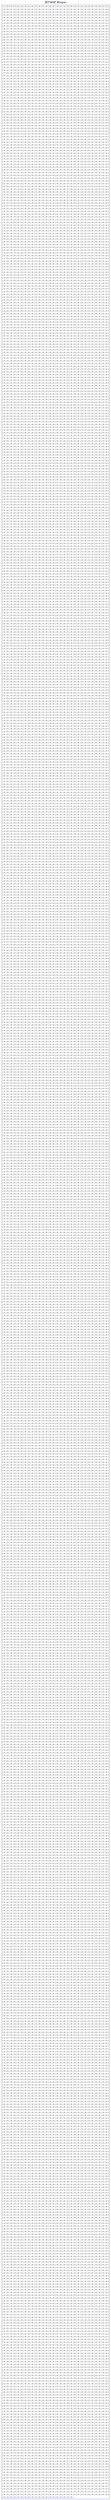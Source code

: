 digraph H {
graph[label="BITMAP Bloque", labelloc=t, fontsize=20, compound=true];aHtmlTable [ 
shape=plaintext 
color=blue 
label=< 
<table border='1' cellborder='0'> 
	<tr><td>|</td>
<td>1</td><td>|</td><td>0</td><td>|</td><td>0</td><td>|</td><td>0</td><td>|</td><td>0</td><td>|</td><td>0</td><td>|</td><td>0</td><td>|</td><td>0</td><td>|</td><td>0</td><td>|</td><td>0</td><td>|</td><td>0</td><td>|</td><td>0</td><td>|</td><td>0</td><td>|</td><td>0</td><td>|</td><td>0</td><td>|</td><td>0</td><td>|</td><td>0</td><td>|</td><td>0</td><td>|</td><td>0</td><td>|</td><td>0</td><td>|</td><td>0</td><td>|</td><td>0</td><td>|</td><td>0</td><td>|</td><td>0</td><td>|</td><td>0</td><td>|</td><td>0</td><td>|</td><td>0</td><td>|</td><td>0</td><td>|</td><td>0</td><td>|</td><td>0</td><td>|</td></tr>
	<tr><td>|</td>
<td>0</td><td>|</td><td>0</td><td>|</td><td>0</td><td>|</td><td>0</td><td>|</td><td>0</td><td>|</td><td>0</td><td>|</td><td>0</td><td>|</td><td>0</td><td>|</td><td>0</td><td>|</td><td>0</td><td>|</td><td>0</td><td>|</td><td>0</td><td>|</td><td>0</td><td>|</td><td>0</td><td>|</td><td>0</td><td>|</td><td>0</td><td>|</td><td>0</td><td>|</td><td>0</td><td>|</td><td>0</td><td>|</td><td>0</td><td>|</td><td>0</td><td>|</td><td>0</td><td>|</td><td>0</td><td>|</td><td>0</td><td>|</td><td>0</td><td>|</td><td>0</td><td>|</td><td>0</td><td>|</td><td>0</td><td>|</td><td>0</td><td>|</td><td>0</td><td>|</td></tr>
	<tr><td>|</td>
<td>0</td><td>|</td><td>0</td><td>|</td><td>0</td><td>|</td><td>0</td><td>|</td><td>0</td><td>|</td><td>0</td><td>|</td><td>0</td><td>|</td><td>0</td><td>|</td><td>0</td><td>|</td><td>0</td><td>|</td><td>0</td><td>|</td><td>0</td><td>|</td><td>0</td><td>|</td><td>0</td><td>|</td><td>0</td><td>|</td><td>0</td><td>|</td><td>0</td><td>|</td><td>0</td><td>|</td><td>0</td><td>|</td><td>0</td><td>|</td><td>0</td><td>|</td><td>0</td><td>|</td><td>0</td><td>|</td><td>0</td><td>|</td><td>0</td><td>|</td><td>0</td><td>|</td><td>0</td><td>|</td><td>0</td><td>|</td><td>0</td><td>|</td><td>0</td><td>|</td></tr>
	<tr><td>|</td>
<td>0</td><td>|</td><td>0</td><td>|</td><td>0</td><td>|</td><td>0</td><td>|</td><td>0</td><td>|</td><td>0</td><td>|</td><td>0</td><td>|</td><td>0</td><td>|</td><td>0</td><td>|</td><td>0</td><td>|</td><td>0</td><td>|</td><td>0</td><td>|</td><td>0</td><td>|</td><td>0</td><td>|</td><td>0</td><td>|</td><td>0</td><td>|</td><td>0</td><td>|</td><td>0</td><td>|</td><td>0</td><td>|</td><td>0</td><td>|</td><td>0</td><td>|</td><td>0</td><td>|</td><td>0</td><td>|</td><td>0</td><td>|</td><td>0</td><td>|</td><td>0</td><td>|</td><td>0</td><td>|</td><td>0</td><td>|</td><td>0</td><td>|</td><td>0</td><td>|</td></tr>
	<tr><td>|</td>
<td>0</td><td>|</td><td>0</td><td>|</td><td>0</td><td>|</td><td>0</td><td>|</td><td>0</td><td>|</td><td>0</td><td>|</td><td>0</td><td>|</td><td>0</td><td>|</td><td>0</td><td>|</td><td>0</td><td>|</td><td>0</td><td>|</td><td>0</td><td>|</td><td>0</td><td>|</td><td>0</td><td>|</td><td>0</td><td>|</td><td>0</td><td>|</td><td>0</td><td>|</td><td>0</td><td>|</td><td>0</td><td>|</td><td>0</td><td>|</td><td>0</td><td>|</td><td>0</td><td>|</td><td>0</td><td>|</td><td>0</td><td>|</td><td>0</td><td>|</td><td>0</td><td>|</td><td>0</td><td>|</td><td>0</td><td>|</td><td>0</td><td>|</td><td>0</td><td>|</td></tr>
	<tr><td>|</td>
<td>0</td><td>|</td><td>0</td><td>|</td><td>0</td><td>|</td><td>0</td><td>|</td><td>0</td><td>|</td><td>0</td><td>|</td><td>0</td><td>|</td><td>0</td><td>|</td><td>0</td><td>|</td><td>0</td><td>|</td><td>0</td><td>|</td><td>0</td><td>|</td><td>0</td><td>|</td><td>0</td><td>|</td><td>0</td><td>|</td><td>0</td><td>|</td><td>0</td><td>|</td><td>0</td><td>|</td><td>0</td><td>|</td><td>0</td><td>|</td><td>0</td><td>|</td><td>0</td><td>|</td><td>0</td><td>|</td><td>0</td><td>|</td><td>0</td><td>|</td><td>0</td><td>|</td><td>0</td><td>|</td><td>0</td><td>|</td><td>0</td><td>|</td><td>0</td><td>|</td></tr>
	<tr><td>|</td>
<td>0</td><td>|</td><td>0</td><td>|</td><td>0</td><td>|</td><td>0</td><td>|</td><td>0</td><td>|</td><td>0</td><td>|</td><td>0</td><td>|</td><td>0</td><td>|</td><td>0</td><td>|</td><td>0</td><td>|</td><td>0</td><td>|</td><td>0</td><td>|</td><td>0</td><td>|</td><td>0</td><td>|</td><td>0</td><td>|</td><td>0</td><td>|</td><td>0</td><td>|</td><td>0</td><td>|</td><td>0</td><td>|</td><td>0</td><td>|</td><td>0</td><td>|</td><td>0</td><td>|</td><td>0</td><td>|</td><td>0</td><td>|</td><td>0</td><td>|</td><td>0</td><td>|</td><td>0</td><td>|</td><td>0</td><td>|</td><td>0</td><td>|</td><td>0</td><td>|</td></tr>
	<tr><td>|</td>
<td>0</td><td>|</td><td>0</td><td>|</td><td>0</td><td>|</td><td>0</td><td>|</td><td>0</td><td>|</td><td>0</td><td>|</td><td>0</td><td>|</td><td>0</td><td>|</td><td>0</td><td>|</td><td>0</td><td>|</td><td>0</td><td>|</td><td>0</td><td>|</td><td>0</td><td>|</td><td>0</td><td>|</td><td>0</td><td>|</td><td>0</td><td>|</td><td>0</td><td>|</td><td>0</td><td>|</td><td>0</td><td>|</td><td>0</td><td>|</td><td>0</td><td>|</td><td>0</td><td>|</td><td>0</td><td>|</td><td>0</td><td>|</td><td>0</td><td>|</td><td>0</td><td>|</td><td>0</td><td>|</td><td>0</td><td>|</td><td>0</td><td>|</td><td>0</td><td>|</td></tr>
	<tr><td>|</td>
<td>0</td><td>|</td><td>0</td><td>|</td><td>0</td><td>|</td><td>0</td><td>|</td><td>0</td><td>|</td><td>0</td><td>|</td><td>0</td><td>|</td><td>0</td><td>|</td><td>0</td><td>|</td><td>0</td><td>|</td><td>0</td><td>|</td><td>0</td><td>|</td><td>0</td><td>|</td><td>0</td><td>|</td><td>0</td><td>|</td><td>0</td><td>|</td><td>0</td><td>|</td><td>0</td><td>|</td><td>0</td><td>|</td><td>0</td><td>|</td><td>0</td><td>|</td><td>0</td><td>|</td><td>0</td><td>|</td><td>0</td><td>|</td><td>0</td><td>|</td><td>0</td><td>|</td><td>0</td><td>|</td><td>0</td><td>|</td><td>0</td><td>|</td><td>0</td><td>|</td></tr>
	<tr><td>|</td>
<td>0</td><td>|</td><td>0</td><td>|</td><td>0</td><td>|</td><td>0</td><td>|</td><td>0</td><td>|</td><td>0</td><td>|</td><td>0</td><td>|</td><td>0</td><td>|</td><td>0</td><td>|</td><td>0</td><td>|</td><td>0</td><td>|</td><td>0</td><td>|</td><td>0</td><td>|</td><td>0</td><td>|</td><td>0</td><td>|</td><td>0</td><td>|</td><td>0</td><td>|</td><td>0</td><td>|</td><td>0</td><td>|</td><td>0</td><td>|</td><td>0</td><td>|</td><td>0</td><td>|</td><td>0</td><td>|</td><td>0</td><td>|</td><td>0</td><td>|</td><td>0</td><td>|</td><td>0</td><td>|</td><td>0</td><td>|</td><td>0</td><td>|</td><td>0</td><td>|</td></tr>
	<tr><td>|</td>
<td>0</td><td>|</td><td>0</td><td>|</td><td>0</td><td>|</td><td>0</td><td>|</td><td>0</td><td>|</td><td>0</td><td>|</td><td>0</td><td>|</td><td>0</td><td>|</td><td>0</td><td>|</td><td>0</td><td>|</td><td>0</td><td>|</td><td>0</td><td>|</td><td>0</td><td>|</td><td>0</td><td>|</td><td>0</td><td>|</td><td>0</td><td>|</td><td>0</td><td>|</td><td>0</td><td>|</td><td>0</td><td>|</td><td>0</td><td>|</td><td>0</td><td>|</td><td>0</td><td>|</td><td>0</td><td>|</td><td>0</td><td>|</td><td>0</td><td>|</td><td>0</td><td>|</td><td>0</td><td>|</td><td>0</td><td>|</td><td>0</td><td>|</td><td>0</td><td>|</td></tr>
	<tr><td>|</td>
<td>0</td><td>|</td><td>0</td><td>|</td><td>0</td><td>|</td><td>0</td><td>|</td><td>0</td><td>|</td><td>0</td><td>|</td><td>0</td><td>|</td><td>0</td><td>|</td><td>0</td><td>|</td><td>0</td><td>|</td><td>0</td><td>|</td><td>0</td><td>|</td><td>0</td><td>|</td><td>0</td><td>|</td><td>0</td><td>|</td><td>0</td><td>|</td><td>0</td><td>|</td><td>0</td><td>|</td><td>0</td><td>|</td><td>0</td><td>|</td><td>0</td><td>|</td><td>0</td><td>|</td><td>0</td><td>|</td><td>0</td><td>|</td><td>0</td><td>|</td><td>0</td><td>|</td><td>0</td><td>|</td><td>0</td><td>|</td><td>0</td><td>|</td><td>0</td><td>|</td></tr>
	<tr><td>|</td>
<td>0</td><td>|</td><td>0</td><td>|</td><td>0</td><td>|</td><td>0</td><td>|</td><td>0</td><td>|</td><td>0</td><td>|</td><td>0</td><td>|</td><td>0</td><td>|</td><td>0</td><td>|</td><td>0</td><td>|</td><td>0</td><td>|</td><td>0</td><td>|</td><td>0</td><td>|</td><td>0</td><td>|</td><td>0</td><td>|</td><td>0</td><td>|</td><td>0</td><td>|</td><td>0</td><td>|</td><td>0</td><td>|</td><td>0</td><td>|</td><td>0</td><td>|</td><td>0</td><td>|</td><td>0</td><td>|</td><td>0</td><td>|</td><td>0</td><td>|</td><td>0</td><td>|</td><td>0</td><td>|</td><td>0</td><td>|</td><td>0</td><td>|</td><td>0</td><td>|</td></tr>
	<tr><td>|</td>
<td>0</td><td>|</td><td>0</td><td>|</td><td>0</td><td>|</td><td>0</td><td>|</td><td>0</td><td>|</td><td>0</td><td>|</td><td>0</td><td>|</td><td>0</td><td>|</td><td>0</td><td>|</td><td>0</td><td>|</td><td>0</td><td>|</td><td>0</td><td>|</td><td>0</td><td>|</td><td>0</td><td>|</td><td>0</td><td>|</td><td>0</td><td>|</td><td>0</td><td>|</td><td>0</td><td>|</td><td>0</td><td>|</td><td>0</td><td>|</td><td>0</td><td>|</td><td>0</td><td>|</td><td>0</td><td>|</td><td>0</td><td>|</td><td>0</td><td>|</td><td>0</td><td>|</td><td>0</td><td>|</td><td>0</td><td>|</td><td>0</td><td>|</td><td>0</td><td>|</td></tr>
	<tr><td>|</td>
<td>0</td><td>|</td><td>0</td><td>|</td><td>0</td><td>|</td><td>0</td><td>|</td><td>0</td><td>|</td><td>0</td><td>|</td><td>0</td><td>|</td><td>0</td><td>|</td><td>0</td><td>|</td><td>0</td><td>|</td><td>0</td><td>|</td><td>0</td><td>|</td><td>0</td><td>|</td><td>0</td><td>|</td><td>0</td><td>|</td><td>0</td><td>|</td><td>0</td><td>|</td><td>0</td><td>|</td><td>0</td><td>|</td><td>0</td><td>|</td><td>0</td><td>|</td><td>0</td><td>|</td><td>0</td><td>|</td><td>0</td><td>|</td><td>0</td><td>|</td><td>0</td><td>|</td><td>0</td><td>|</td><td>0</td><td>|</td><td>0</td><td>|</td><td>0</td><td>|</td></tr>
	<tr><td>|</td>
<td>0</td><td>|</td><td>0</td><td>|</td><td>0</td><td>|</td><td>0</td><td>|</td><td>0</td><td>|</td><td>0</td><td>|</td><td>0</td><td>|</td><td>0</td><td>|</td><td>0</td><td>|</td><td>0</td><td>|</td><td>0</td><td>|</td><td>0</td><td>|</td><td>0</td><td>|</td><td>0</td><td>|</td><td>0</td><td>|</td><td>0</td><td>|</td><td>0</td><td>|</td><td>0</td><td>|</td><td>0</td><td>|</td><td>0</td><td>|</td><td>0</td><td>|</td><td>0</td><td>|</td><td>0</td><td>|</td><td>0</td><td>|</td><td>0</td><td>|</td><td>0</td><td>|</td><td>0</td><td>|</td><td>0</td><td>|</td><td>0</td><td>|</td><td>0</td><td>|</td></tr>
	<tr><td>|</td>
<td>0</td><td>|</td><td>0</td><td>|</td><td>0</td><td>|</td><td>0</td><td>|</td><td>0</td><td>|</td><td>0</td><td>|</td><td>0</td><td>|</td><td>0</td><td>|</td><td>0</td><td>|</td><td>0</td><td>|</td><td>0</td><td>|</td><td>0</td><td>|</td><td>0</td><td>|</td><td>0</td><td>|</td><td>0</td><td>|</td><td>0</td><td>|</td><td>0</td><td>|</td><td>0</td><td>|</td><td>0</td><td>|</td><td>0</td><td>|</td><td>0</td><td>|</td><td>0</td><td>|</td><td>0</td><td>|</td><td>0</td><td>|</td><td>0</td><td>|</td><td>0</td><td>|</td><td>0</td><td>|</td><td>0</td><td>|</td><td>0</td><td>|</td><td>0</td><td>|</td></tr>
	<tr><td>|</td>
<td>0</td><td>|</td><td>0</td><td>|</td><td>0</td><td>|</td><td>0</td><td>|</td><td>0</td><td>|</td><td>0</td><td>|</td><td>0</td><td>|</td><td>0</td><td>|</td><td>0</td><td>|</td><td>0</td><td>|</td><td>0</td><td>|</td><td>0</td><td>|</td><td>0</td><td>|</td><td>0</td><td>|</td><td>0</td><td>|</td><td>0</td><td>|</td><td>0</td><td>|</td><td>0</td><td>|</td><td>0</td><td>|</td><td>0</td><td>|</td><td>0</td><td>|</td><td>0</td><td>|</td><td>0</td><td>|</td><td>0</td><td>|</td><td>0</td><td>|</td><td>0</td><td>|</td><td>0</td><td>|</td><td>0</td><td>|</td><td>0</td><td>|</td><td>0</td><td>|</td></tr>
	<tr><td>|</td>
<td>0</td><td>|</td><td>0</td><td>|</td><td>0</td><td>|</td><td>0</td><td>|</td><td>0</td><td>|</td><td>0</td><td>|</td><td>0</td><td>|</td><td>0</td><td>|</td><td>0</td><td>|</td><td>0</td><td>|</td><td>0</td><td>|</td><td>0</td><td>|</td><td>0</td><td>|</td><td>0</td><td>|</td><td>0</td><td>|</td><td>0</td><td>|</td><td>0</td><td>|</td><td>0</td><td>|</td><td>0</td><td>|</td><td>0</td><td>|</td><td>0</td><td>|</td><td>0</td><td>|</td><td>0</td><td>|</td><td>0</td><td>|</td><td>0</td><td>|</td><td>0</td><td>|</td><td>0</td><td>|</td><td>0</td><td>|</td><td>0</td><td>|</td><td>0</td><td>|</td></tr>
	<tr><td>|</td>
<td>0</td><td>|</td><td>0</td><td>|</td><td>0</td><td>|</td><td>0</td><td>|</td><td>0</td><td>|</td><td>0</td><td>|</td><td>0</td><td>|</td><td>0</td><td>|</td><td>0</td><td>|</td><td>0</td><td>|</td><td>0</td><td>|</td><td>0</td><td>|</td><td>0</td><td>|</td><td>0</td><td>|</td><td>0</td><td>|</td><td>0</td><td>|</td><td>0</td><td>|</td><td>0</td><td>|</td><td>0</td><td>|</td><td>0</td><td>|</td><td>0</td><td>|</td><td>0</td><td>|</td><td>0</td><td>|</td><td>0</td><td>|</td><td>0</td><td>|</td><td>0</td><td>|</td><td>0</td><td>|</td><td>0</td><td>|</td><td>0</td><td>|</td><td>0</td><td>|</td></tr>
	<tr><td>|</td>
<td>0</td><td>|</td><td>0</td><td>|</td><td>0</td><td>|</td><td>0</td><td>|</td><td>0</td><td>|</td><td>0</td><td>|</td><td>0</td><td>|</td><td>0</td><td>|</td><td>0</td><td>|</td><td>0</td><td>|</td><td>0</td><td>|</td><td>0</td><td>|</td><td>0</td><td>|</td><td>0</td><td>|</td><td>0</td><td>|</td><td>0</td><td>|</td><td>0</td><td>|</td><td>0</td><td>|</td><td>0</td><td>|</td><td>0</td><td>|</td><td>0</td><td>|</td><td>0</td><td>|</td><td>0</td><td>|</td><td>0</td><td>|</td><td>0</td><td>|</td><td>0</td><td>|</td><td>0</td><td>|</td><td>0</td><td>|</td><td>0</td><td>|</td><td>0</td><td>|</td></tr>
	<tr><td>|</td>
<td>0</td><td>|</td><td>0</td><td>|</td><td>0</td><td>|</td><td>0</td><td>|</td><td>0</td><td>|</td><td>0</td><td>|</td><td>0</td><td>|</td><td>0</td><td>|</td><td>0</td><td>|</td><td>0</td><td>|</td><td>0</td><td>|</td><td>0</td><td>|</td><td>0</td><td>|</td><td>0</td><td>|</td><td>0</td><td>|</td><td>0</td><td>|</td><td>0</td><td>|</td><td>0</td><td>|</td><td>0</td><td>|</td><td>0</td><td>|</td><td>0</td><td>|</td><td>0</td><td>|</td><td>0</td><td>|</td><td>0</td><td>|</td><td>0</td><td>|</td><td>0</td><td>|</td><td>0</td><td>|</td><td>0</td><td>|</td><td>0</td><td>|</td><td>0</td><td>|</td></tr>
	<tr><td>|</td>
<td>0</td><td>|</td><td>0</td><td>|</td><td>0</td><td>|</td><td>0</td><td>|</td><td>0</td><td>|</td><td>0</td><td>|</td><td>0</td><td>|</td><td>0</td><td>|</td><td>0</td><td>|</td><td>0</td><td>|</td><td>0</td><td>|</td><td>0</td><td>|</td><td>0</td><td>|</td><td>0</td><td>|</td><td>0</td><td>|</td><td>0</td><td>|</td><td>0</td><td>|</td><td>0</td><td>|</td><td>0</td><td>|</td><td>0</td><td>|</td><td>0</td><td>|</td><td>0</td><td>|</td><td>0</td><td>|</td><td>0</td><td>|</td><td>0</td><td>|</td><td>0</td><td>|</td><td>0</td><td>|</td><td>0</td><td>|</td><td>0</td><td>|</td><td>0</td><td>|</td></tr>
	<tr><td>|</td>
<td>0</td><td>|</td><td>0</td><td>|</td><td>0</td><td>|</td><td>0</td><td>|</td><td>0</td><td>|</td><td>0</td><td>|</td><td>0</td><td>|</td><td>0</td><td>|</td><td>0</td><td>|</td><td>0</td><td>|</td><td>0</td><td>|</td><td>0</td><td>|</td><td>0</td><td>|</td><td>0</td><td>|</td><td>0</td><td>|</td><td>0</td><td>|</td><td>0</td><td>|</td><td>0</td><td>|</td><td>0</td><td>|</td><td>0</td><td>|</td><td>0</td><td>|</td><td>0</td><td>|</td><td>0</td><td>|</td><td>0</td><td>|</td><td>0</td><td>|</td><td>0</td><td>|</td><td>0</td><td>|</td><td>0</td><td>|</td><td>0</td><td>|</td><td>0</td><td>|</td></tr>
	<tr><td>|</td>
<td>0</td><td>|</td><td>0</td><td>|</td><td>0</td><td>|</td><td>0</td><td>|</td><td>0</td><td>|</td><td>0</td><td>|</td><td>0</td><td>|</td><td>0</td><td>|</td><td>0</td><td>|</td><td>0</td><td>|</td><td>0</td><td>|</td><td>0</td><td>|</td><td>0</td><td>|</td><td>0</td><td>|</td><td>0</td><td>|</td><td>0</td><td>|</td><td>0</td><td>|</td><td>0</td><td>|</td><td>0</td><td>|</td><td>0</td><td>|</td><td>0</td><td>|</td><td>0</td><td>|</td><td>0</td><td>|</td><td>0</td><td>|</td><td>0</td><td>|</td><td>0</td><td>|</td><td>0</td><td>|</td><td>0</td><td>|</td><td>0</td><td>|</td><td>0</td><td>|</td></tr>
	<tr><td>|</td>
<td>0</td><td>|</td><td>0</td><td>|</td><td>0</td><td>|</td><td>0</td><td>|</td><td>0</td><td>|</td><td>0</td><td>|</td><td>0</td><td>|</td><td>0</td><td>|</td><td>0</td><td>|</td><td>0</td><td>|</td><td>0</td><td>|</td><td>0</td><td>|</td><td>0</td><td>|</td><td>0</td><td>|</td><td>0</td><td>|</td><td>0</td><td>|</td><td>0</td><td>|</td><td>0</td><td>|</td><td>0</td><td>|</td><td>0</td><td>|</td><td>0</td><td>|</td><td>0</td><td>|</td><td>0</td><td>|</td><td>0</td><td>|</td><td>0</td><td>|</td><td>0</td><td>|</td><td>0</td><td>|</td><td>0</td><td>|</td><td>0</td><td>|</td><td>0</td><td>|</td></tr>
	<tr><td>|</td>
<td>0</td><td>|</td><td>0</td><td>|</td><td>0</td><td>|</td><td>0</td><td>|</td><td>0</td><td>|</td><td>0</td><td>|</td><td>0</td><td>|</td><td>0</td><td>|</td><td>0</td><td>|</td><td>0</td><td>|</td><td>0</td><td>|</td><td>0</td><td>|</td><td>0</td><td>|</td><td>0</td><td>|</td><td>0</td><td>|</td><td>0</td><td>|</td><td>0</td><td>|</td><td>0</td><td>|</td><td>0</td><td>|</td><td>0</td><td>|</td><td>0</td><td>|</td><td>0</td><td>|</td><td>0</td><td>|</td><td>0</td><td>|</td><td>0</td><td>|</td><td>0</td><td>|</td><td>0</td><td>|</td><td>0</td><td>|</td><td>0</td><td>|</td><td>0</td><td>|</td></tr>
	<tr><td>|</td>
<td>0</td><td>|</td><td>0</td><td>|</td><td>0</td><td>|</td><td>0</td><td>|</td><td>0</td><td>|</td><td>0</td><td>|</td><td>0</td><td>|</td><td>0</td><td>|</td><td>0</td><td>|</td><td>0</td><td>|</td><td>0</td><td>|</td><td>0</td><td>|</td><td>0</td><td>|</td><td>0</td><td>|</td><td>0</td><td>|</td><td>0</td><td>|</td><td>0</td><td>|</td><td>0</td><td>|</td><td>0</td><td>|</td><td>0</td><td>|</td><td>0</td><td>|</td><td>0</td><td>|</td><td>0</td><td>|</td><td>0</td><td>|</td><td>0</td><td>|</td><td>0</td><td>|</td><td>0</td><td>|</td><td>0</td><td>|</td><td>0</td><td>|</td><td>0</td><td>|</td></tr>
	<tr><td>|</td>
<td>0</td><td>|</td><td>0</td><td>|</td><td>0</td><td>|</td><td>0</td><td>|</td><td>0</td><td>|</td><td>0</td><td>|</td><td>0</td><td>|</td><td>0</td><td>|</td><td>0</td><td>|</td><td>0</td><td>|</td><td>0</td><td>|</td><td>0</td><td>|</td><td>0</td><td>|</td><td>0</td><td>|</td><td>0</td><td>|</td><td>0</td><td>|</td><td>0</td><td>|</td><td>0</td><td>|</td><td>0</td><td>|</td><td>0</td><td>|</td><td>0</td><td>|</td><td>0</td><td>|</td><td>0</td><td>|</td><td>0</td><td>|</td><td>0</td><td>|</td><td>0</td><td>|</td><td>0</td><td>|</td><td>0</td><td>|</td><td>0</td><td>|</td><td>0</td><td>|</td></tr>
	<tr><td>|</td>
<td>0</td><td>|</td><td>0</td><td>|</td><td>0</td><td>|</td><td>0</td><td>|</td><td>0</td><td>|</td><td>0</td><td>|</td><td>0</td><td>|</td><td>0</td><td>|</td><td>0</td><td>|</td><td>0</td><td>|</td><td>0</td><td>|</td><td>0</td><td>|</td><td>0</td><td>|</td><td>0</td><td>|</td><td>0</td><td>|</td><td>0</td><td>|</td><td>0</td><td>|</td><td>0</td><td>|</td><td>0</td><td>|</td><td>0</td><td>|</td><td>0</td><td>|</td><td>0</td><td>|</td><td>0</td><td>|</td><td>0</td><td>|</td><td>0</td><td>|</td><td>0</td><td>|</td><td>0</td><td>|</td><td>0</td><td>|</td><td>0</td><td>|</td><td>0</td><td>|</td></tr>
	<tr><td>|</td>
<td>0</td><td>|</td><td>0</td><td>|</td><td>0</td><td>|</td><td>0</td><td>|</td><td>0</td><td>|</td><td>0</td><td>|</td><td>0</td><td>|</td><td>0</td><td>|</td><td>0</td><td>|</td><td>0</td><td>|</td><td>0</td><td>|</td><td>0</td><td>|</td><td>0</td><td>|</td><td>0</td><td>|</td><td>0</td><td>|</td><td>0</td><td>|</td><td>0</td><td>|</td><td>0</td><td>|</td><td>0</td><td>|</td><td>0</td><td>|</td><td>0</td><td>|</td><td>0</td><td>|</td><td>0</td><td>|</td><td>0</td><td>|</td><td>0</td><td>|</td><td>0</td><td>|</td><td>0</td><td>|</td><td>0</td><td>|</td><td>0</td><td>|</td><td>0</td><td>|</td></tr>
	<tr><td>|</td>
<td>0</td><td>|</td><td>0</td><td>|</td><td>0</td><td>|</td><td>0</td><td>|</td><td>0</td><td>|</td><td>0</td><td>|</td><td>0</td><td>|</td><td>0</td><td>|</td><td>0</td><td>|</td><td>0</td><td>|</td><td>0</td><td>|</td><td>0</td><td>|</td><td>0</td><td>|</td><td>0</td><td>|</td><td>0</td><td>|</td><td>0</td><td>|</td><td>0</td><td>|</td><td>0</td><td>|</td><td>0</td><td>|</td><td>0</td><td>|</td><td>0</td><td>|</td><td>0</td><td>|</td><td>0</td><td>|</td><td>0</td><td>|</td><td>0</td><td>|</td><td>0</td><td>|</td><td>0</td><td>|</td><td>0</td><td>|</td><td>0</td><td>|</td><td>0</td><td>|</td></tr>
	<tr><td>|</td>
<td>0</td><td>|</td><td>0</td><td>|</td><td>0</td><td>|</td><td>0</td><td>|</td><td>0</td><td>|</td><td>0</td><td>|</td><td>0</td><td>|</td><td>0</td><td>|</td><td>0</td><td>|</td><td>0</td><td>|</td><td>0</td><td>|</td><td>0</td><td>|</td><td>0</td><td>|</td><td>0</td><td>|</td><td>0</td><td>|</td><td>0</td><td>|</td><td>0</td><td>|</td><td>0</td><td>|</td><td>0</td><td>|</td><td>0</td><td>|</td><td>0</td><td>|</td><td>0</td><td>|</td><td>0</td><td>|</td><td>0</td><td>|</td><td>0</td><td>|</td><td>0</td><td>|</td><td>0</td><td>|</td><td>0</td><td>|</td><td>0</td><td>|</td><td>0</td><td>|</td></tr>
	<tr><td>|</td>
<td>0</td><td>|</td><td>0</td><td>|</td><td>0</td><td>|</td><td>0</td><td>|</td><td>0</td><td>|</td><td>0</td><td>|</td><td>0</td><td>|</td><td>0</td><td>|</td><td>0</td><td>|</td><td>0</td><td>|</td><td>0</td><td>|</td><td>0</td><td>|</td><td>0</td><td>|</td><td>0</td><td>|</td><td>0</td><td>|</td><td>0</td><td>|</td><td>0</td><td>|</td><td>0</td><td>|</td><td>0</td><td>|</td><td>0</td><td>|</td><td>0</td><td>|</td><td>0</td><td>|</td><td>0</td><td>|</td><td>0</td><td>|</td><td>0</td><td>|</td><td>0</td><td>|</td><td>0</td><td>|</td><td>0</td><td>|</td><td>0</td><td>|</td><td>0</td><td>|</td></tr>
	<tr><td>|</td>
<td>0</td><td>|</td><td>0</td><td>|</td><td>0</td><td>|</td><td>0</td><td>|</td><td>0</td><td>|</td><td>0</td><td>|</td><td>0</td><td>|</td><td>0</td><td>|</td><td>0</td><td>|</td><td>0</td><td>|</td><td>0</td><td>|</td><td>0</td><td>|</td><td>0</td><td>|</td><td>0</td><td>|</td><td>0</td><td>|</td><td>0</td><td>|</td><td>0</td><td>|</td><td>0</td><td>|</td><td>0</td><td>|</td><td>0</td><td>|</td><td>0</td><td>|</td><td>0</td><td>|</td><td>0</td><td>|</td><td>0</td><td>|</td><td>0</td><td>|</td><td>0</td><td>|</td><td>0</td><td>|</td><td>0</td><td>|</td><td>0</td><td>|</td><td>0</td><td>|</td></tr>
	<tr><td>|</td>
<td>0</td><td>|</td><td>0</td><td>|</td><td>0</td><td>|</td><td>0</td><td>|</td><td>0</td><td>|</td><td>0</td><td>|</td><td>0</td><td>|</td><td>0</td><td>|</td><td>0</td><td>|</td><td>0</td><td>|</td><td>0</td><td>|</td><td>0</td><td>|</td><td>0</td><td>|</td><td>0</td><td>|</td><td>0</td><td>|</td><td>0</td><td>|</td><td>0</td><td>|</td><td>0</td><td>|</td><td>0</td><td>|</td><td>0</td><td>|</td><td>0</td><td>|</td><td>0</td><td>|</td><td>0</td><td>|</td><td>0</td><td>|</td><td>0</td><td>|</td><td>0</td><td>|</td><td>0</td><td>|</td><td>0</td><td>|</td><td>0</td><td>|</td><td>0</td><td>|</td></tr>
	<tr><td>|</td>
<td>0</td><td>|</td><td>0</td><td>|</td><td>0</td><td>|</td><td>0</td><td>|</td><td>0</td><td>|</td><td>0</td><td>|</td><td>0</td><td>|</td><td>0</td><td>|</td><td>0</td><td>|</td><td>0</td><td>|</td><td>0</td><td>|</td><td>0</td><td>|</td><td>0</td><td>|</td><td>0</td><td>|</td><td>0</td><td>|</td><td>0</td><td>|</td><td>0</td><td>|</td><td>0</td><td>|</td><td>0</td><td>|</td><td>0</td><td>|</td><td>0</td><td>|</td><td>0</td><td>|</td><td>0</td><td>|</td><td>0</td><td>|</td><td>0</td><td>|</td><td>0</td><td>|</td><td>0</td><td>|</td><td>0</td><td>|</td><td>0</td><td>|</td><td>0</td><td>|</td></tr>
	<tr><td>|</td>
<td>0</td><td>|</td><td>0</td><td>|</td><td>0</td><td>|</td><td>0</td><td>|</td><td>0</td><td>|</td><td>0</td><td>|</td><td>0</td><td>|</td><td>0</td><td>|</td><td>0</td><td>|</td><td>0</td><td>|</td><td>0</td><td>|</td><td>0</td><td>|</td><td>0</td><td>|</td><td>0</td><td>|</td><td>0</td><td>|</td><td>0</td><td>|</td><td>0</td><td>|</td><td>0</td><td>|</td><td>0</td><td>|</td><td>0</td><td>|</td><td>0</td><td>|</td><td>0</td><td>|</td><td>0</td><td>|</td><td>0</td><td>|</td><td>0</td><td>|</td><td>0</td><td>|</td><td>0</td><td>|</td><td>0</td><td>|</td><td>0</td><td>|</td><td>0</td><td>|</td></tr>
	<tr><td>|</td>
<td>0</td><td>|</td><td>0</td><td>|</td><td>0</td><td>|</td><td>0</td><td>|</td><td>0</td><td>|</td><td>0</td><td>|</td><td>0</td><td>|</td><td>0</td><td>|</td><td>0</td><td>|</td><td>0</td><td>|</td><td>0</td><td>|</td><td>0</td><td>|</td><td>0</td><td>|</td><td>0</td><td>|</td><td>0</td><td>|</td><td>0</td><td>|</td><td>0</td><td>|</td><td>0</td><td>|</td><td>0</td><td>|</td><td>0</td><td>|</td><td>0</td><td>|</td><td>0</td><td>|</td><td>0</td><td>|</td><td>0</td><td>|</td><td>0</td><td>|</td><td>0</td><td>|</td><td>0</td><td>|</td><td>0</td><td>|</td><td>0</td><td>|</td><td>0</td><td>|</td></tr>
	<tr><td>|</td>
<td>0</td><td>|</td><td>0</td><td>|</td><td>0</td><td>|</td><td>0</td><td>|</td><td>0</td><td>|</td><td>0</td><td>|</td><td>0</td><td>|</td><td>0</td><td>|</td><td>0</td><td>|</td><td>0</td><td>|</td><td>0</td><td>|</td><td>0</td><td>|</td><td>0</td><td>|</td><td>0</td><td>|</td><td>0</td><td>|</td><td>0</td><td>|</td><td>0</td><td>|</td><td>0</td><td>|</td><td>0</td><td>|</td><td>0</td><td>|</td><td>0</td><td>|</td><td>0</td><td>|</td><td>0</td><td>|</td><td>0</td><td>|</td><td>0</td><td>|</td><td>0</td><td>|</td><td>0</td><td>|</td><td>0</td><td>|</td><td>0</td><td>|</td><td>0</td><td>|</td></tr>
	<tr><td>|</td>
<td>0</td><td>|</td><td>0</td><td>|</td><td>0</td><td>|</td><td>0</td><td>|</td><td>0</td><td>|</td><td>0</td><td>|</td><td>0</td><td>|</td><td>0</td><td>|</td><td>0</td><td>|</td><td>0</td><td>|</td><td>0</td><td>|</td><td>0</td><td>|</td><td>0</td><td>|</td><td>0</td><td>|</td><td>0</td><td>|</td><td>0</td><td>|</td><td>0</td><td>|</td><td>0</td><td>|</td><td>0</td><td>|</td><td>0</td><td>|</td><td>0</td><td>|</td><td>0</td><td>|</td><td>0</td><td>|</td><td>0</td><td>|</td><td>0</td><td>|</td><td>0</td><td>|</td><td>0</td><td>|</td><td>0</td><td>|</td><td>0</td><td>|</td><td>0</td><td>|</td></tr>
	<tr><td>|</td>
<td>0</td><td>|</td><td>0</td><td>|</td><td>0</td><td>|</td><td>0</td><td>|</td><td>0</td><td>|</td><td>0</td><td>|</td><td>0</td><td>|</td><td>0</td><td>|</td><td>0</td><td>|</td><td>0</td><td>|</td><td>0</td><td>|</td><td>0</td><td>|</td><td>0</td><td>|</td><td>0</td><td>|</td><td>0</td><td>|</td><td>0</td><td>|</td><td>0</td><td>|</td><td>0</td><td>|</td><td>0</td><td>|</td><td>0</td><td>|</td><td>0</td><td>|</td><td>0</td><td>|</td><td>0</td><td>|</td><td>0</td><td>|</td><td>0</td><td>|</td><td>0</td><td>|</td><td>0</td><td>|</td><td>0</td><td>|</td><td>0</td><td>|</td><td>0</td><td>|</td></tr>
	<tr><td>|</td>
<td>0</td><td>|</td><td>0</td><td>|</td><td>0</td><td>|</td><td>0</td><td>|</td><td>0</td><td>|</td><td>0</td><td>|</td><td>0</td><td>|</td><td>0</td><td>|</td><td>0</td><td>|</td><td>0</td><td>|</td><td>0</td><td>|</td><td>0</td><td>|</td><td>0</td><td>|</td><td>0</td><td>|</td><td>0</td><td>|</td><td>0</td><td>|</td><td>0</td><td>|</td><td>0</td><td>|</td><td>0</td><td>|</td><td>0</td><td>|</td><td>0</td><td>|</td><td>0</td><td>|</td><td>0</td><td>|</td><td>0</td><td>|</td><td>0</td><td>|</td><td>0</td><td>|</td><td>0</td><td>|</td><td>0</td><td>|</td><td>0</td><td>|</td><td>0</td><td>|</td></tr>
	<tr><td>|</td>
<td>0</td><td>|</td><td>0</td><td>|</td><td>0</td><td>|</td><td>0</td><td>|</td><td>0</td><td>|</td><td>0</td><td>|</td><td>0</td><td>|</td><td>0</td><td>|</td><td>0</td><td>|</td><td>0</td><td>|</td><td>0</td><td>|</td><td>0</td><td>|</td><td>0</td><td>|</td><td>0</td><td>|</td><td>0</td><td>|</td><td>0</td><td>|</td><td>0</td><td>|</td><td>0</td><td>|</td><td>0</td><td>|</td><td>0</td><td>|</td><td>0</td><td>|</td><td>0</td><td>|</td><td>0</td><td>|</td><td>0</td><td>|</td><td>0</td><td>|</td><td>0</td><td>|</td><td>0</td><td>|</td><td>0</td><td>|</td><td>0</td><td>|</td><td>0</td><td>|</td></tr>
	<tr><td>|</td>
<td>0</td><td>|</td><td>0</td><td>|</td><td>0</td><td>|</td><td>0</td><td>|</td><td>0</td><td>|</td><td>0</td><td>|</td><td>0</td><td>|</td><td>0</td><td>|</td><td>0</td><td>|</td><td>0</td><td>|</td><td>0</td><td>|</td><td>0</td><td>|</td><td>0</td><td>|</td><td>0</td><td>|</td><td>0</td><td>|</td><td>0</td><td>|</td><td>0</td><td>|</td><td>0</td><td>|</td><td>0</td><td>|</td><td>0</td><td>|</td><td>0</td><td>|</td><td>0</td><td>|</td><td>0</td><td>|</td><td>0</td><td>|</td><td>0</td><td>|</td><td>0</td><td>|</td><td>0</td><td>|</td><td>0</td><td>|</td><td>0</td><td>|</td><td>0</td><td>|</td></tr>
	<tr><td>|</td>
<td>0</td><td>|</td><td>0</td><td>|</td><td>0</td><td>|</td><td>0</td><td>|</td><td>0</td><td>|</td><td>0</td><td>|</td><td>0</td><td>|</td><td>0</td><td>|</td><td>0</td><td>|</td><td>0</td><td>|</td><td>0</td><td>|</td><td>0</td><td>|</td><td>0</td><td>|</td><td>0</td><td>|</td><td>0</td><td>|</td><td>0</td><td>|</td><td>0</td><td>|</td><td>0</td><td>|</td><td>0</td><td>|</td><td>0</td><td>|</td><td>0</td><td>|</td><td>0</td><td>|</td><td>0</td><td>|</td><td>0</td><td>|</td><td>0</td><td>|</td><td>0</td><td>|</td><td>0</td><td>|</td><td>0</td><td>|</td><td>0</td><td>|</td><td>0</td><td>|</td></tr>
	<tr><td>|</td>
<td>0</td><td>|</td><td>0</td><td>|</td><td>0</td><td>|</td><td>0</td><td>|</td><td>0</td><td>|</td><td>0</td><td>|</td><td>0</td><td>|</td><td>0</td><td>|</td><td>0</td><td>|</td><td>0</td><td>|</td><td>0</td><td>|</td><td>0</td><td>|</td><td>0</td><td>|</td><td>0</td><td>|</td><td>0</td><td>|</td><td>0</td><td>|</td><td>0</td><td>|</td><td>0</td><td>|</td><td>0</td><td>|</td><td>0</td><td>|</td><td>0</td><td>|</td><td>0</td><td>|</td><td>0</td><td>|</td><td>0</td><td>|</td><td>0</td><td>|</td><td>0</td><td>|</td><td>0</td><td>|</td><td>0</td><td>|</td><td>0</td><td>|</td><td>0</td><td>|</td></tr>
	<tr><td>|</td>
<td>0</td><td>|</td><td>0</td><td>|</td><td>0</td><td>|</td><td>0</td><td>|</td><td>0</td><td>|</td><td>0</td><td>|</td><td>0</td><td>|</td><td>0</td><td>|</td><td>0</td><td>|</td><td>0</td><td>|</td><td>0</td><td>|</td><td>0</td><td>|</td><td>0</td><td>|</td><td>0</td><td>|</td><td>0</td><td>|</td><td>0</td><td>|</td><td>0</td><td>|</td><td>0</td><td>|</td><td>0</td><td>|</td><td>0</td><td>|</td><td>0</td><td>|</td><td>0</td><td>|</td><td>0</td><td>|</td><td>0</td><td>|</td><td>0</td><td>|</td><td>0</td><td>|</td><td>0</td><td>|</td><td>0</td><td>|</td><td>0</td><td>|</td><td>0</td><td>|</td></tr>
	<tr><td>|</td>
<td>0</td><td>|</td><td>0</td><td>|</td><td>0</td><td>|</td><td>0</td><td>|</td><td>0</td><td>|</td><td>0</td><td>|</td><td>0</td><td>|</td><td>0</td><td>|</td><td>0</td><td>|</td><td>0</td><td>|</td><td>0</td><td>|</td><td>0</td><td>|</td><td>0</td><td>|</td><td>0</td><td>|</td><td>0</td><td>|</td><td>0</td><td>|</td><td>0</td><td>|</td><td>0</td><td>|</td><td>0</td><td>|</td><td>0</td><td>|</td><td>0</td><td>|</td><td>0</td><td>|</td><td>0</td><td>|</td><td>0</td><td>|</td><td>0</td><td>|</td><td>0</td><td>|</td><td>0</td><td>|</td><td>0</td><td>|</td><td>0</td><td>|</td><td>0</td><td>|</td></tr>
	<tr><td>|</td>
<td>0</td><td>|</td><td>0</td><td>|</td><td>0</td><td>|</td><td>0</td><td>|</td><td>0</td><td>|</td><td>0</td><td>|</td><td>0</td><td>|</td><td>0</td><td>|</td><td>0</td><td>|</td><td>0</td><td>|</td><td>0</td><td>|</td><td>0</td><td>|</td><td>0</td><td>|</td><td>0</td><td>|</td><td>0</td><td>|</td><td>0</td><td>|</td><td>0</td><td>|</td><td>0</td><td>|</td><td>0</td><td>|</td><td>0</td><td>|</td><td>0</td><td>|</td><td>0</td><td>|</td><td>0</td><td>|</td><td>0</td><td>|</td><td>0</td><td>|</td><td>0</td><td>|</td><td>0</td><td>|</td><td>0</td><td>|</td><td>0</td><td>|</td><td>0</td><td>|</td></tr>
	<tr><td>|</td>
<td>0</td><td>|</td><td>0</td><td>|</td><td>0</td><td>|</td><td>0</td><td>|</td><td>0</td><td>|</td><td>0</td><td>|</td><td>0</td><td>|</td><td>0</td><td>|</td><td>0</td><td>|</td><td>0</td><td>|</td><td>0</td><td>|</td><td>0</td><td>|</td><td>0</td><td>|</td><td>0</td><td>|</td><td>0</td><td>|</td><td>0</td><td>|</td><td>0</td><td>|</td><td>0</td><td>|</td><td>0</td><td>|</td><td>0</td><td>|</td><td>0</td><td>|</td><td>0</td><td>|</td><td>0</td><td>|</td><td>0</td><td>|</td><td>0</td><td>|</td><td>0</td><td>|</td><td>0</td><td>|</td><td>0</td><td>|</td><td>0</td><td>|</td><td>0</td><td>|</td></tr>
	<tr><td>|</td>
<td>0</td><td>|</td><td>0</td><td>|</td><td>0</td><td>|</td><td>0</td><td>|</td><td>0</td><td>|</td><td>0</td><td>|</td><td>0</td><td>|</td><td>0</td><td>|</td><td>0</td><td>|</td><td>0</td><td>|</td><td>0</td><td>|</td><td>0</td><td>|</td><td>0</td><td>|</td><td>0</td><td>|</td><td>0</td><td>|</td><td>0</td><td>|</td><td>0</td><td>|</td><td>0</td><td>|</td><td>0</td><td>|</td><td>0</td><td>|</td><td>0</td><td>|</td><td>0</td><td>|</td><td>0</td><td>|</td><td>0</td><td>|</td><td>0</td><td>|</td><td>0</td><td>|</td><td>0</td><td>|</td><td>0</td><td>|</td><td>0</td><td>|</td><td>0</td><td>|</td></tr>
	<tr><td>|</td>
<td>0</td><td>|</td><td>0</td><td>|</td><td>0</td><td>|</td><td>0</td><td>|</td><td>0</td><td>|</td><td>0</td><td>|</td><td>0</td><td>|</td><td>0</td><td>|</td><td>0</td><td>|</td><td>0</td><td>|</td><td>0</td><td>|</td><td>0</td><td>|</td><td>0</td><td>|</td><td>0</td><td>|</td><td>0</td><td>|</td><td>0</td><td>|</td><td>0</td><td>|</td><td>0</td><td>|</td><td>0</td><td>|</td><td>0</td><td>|</td><td>0</td><td>|</td><td>0</td><td>|</td><td>0</td><td>|</td><td>0</td><td>|</td><td>0</td><td>|</td><td>0</td><td>|</td><td>0</td><td>|</td><td>0</td><td>|</td><td>0</td><td>|</td><td>0</td><td>|</td></tr>
	<tr><td>|</td>
<td>0</td><td>|</td><td>0</td><td>|</td><td>0</td><td>|</td><td>0</td><td>|</td><td>0</td><td>|</td><td>0</td><td>|</td><td>0</td><td>|</td><td>0</td><td>|</td><td>0</td><td>|</td><td>0</td><td>|</td><td>0</td><td>|</td><td>0</td><td>|</td><td>0</td><td>|</td><td>0</td><td>|</td><td>0</td><td>|</td><td>0</td><td>|</td><td>0</td><td>|</td><td>0</td><td>|</td><td>0</td><td>|</td><td>0</td><td>|</td><td>0</td><td>|</td><td>0</td><td>|</td><td>0</td><td>|</td><td>0</td><td>|</td><td>0</td><td>|</td><td>0</td><td>|</td><td>0</td><td>|</td><td>0</td><td>|</td><td>0</td><td>|</td><td>0</td><td>|</td></tr>
	<tr><td>|</td>
<td>0</td><td>|</td><td>0</td><td>|</td><td>0</td><td>|</td><td>0</td><td>|</td><td>0</td><td>|</td><td>0</td><td>|</td><td>0</td><td>|</td><td>0</td><td>|</td><td>0</td><td>|</td><td>0</td><td>|</td><td>0</td><td>|</td><td>0</td><td>|</td><td>0</td><td>|</td><td>0</td><td>|</td><td>0</td><td>|</td><td>0</td><td>|</td><td>0</td><td>|</td><td>0</td><td>|</td><td>0</td><td>|</td><td>0</td><td>|</td><td>0</td><td>|</td><td>0</td><td>|</td><td>0</td><td>|</td><td>0</td><td>|</td><td>0</td><td>|</td><td>0</td><td>|</td><td>0</td><td>|</td><td>0</td><td>|</td><td>0</td><td>|</td><td>0</td><td>|</td></tr>
	<tr><td>|</td>
<td>0</td><td>|</td><td>0</td><td>|</td><td>0</td><td>|</td><td>0</td><td>|</td><td>0</td><td>|</td><td>0</td><td>|</td><td>0</td><td>|</td><td>0</td><td>|</td><td>0</td><td>|</td><td>0</td><td>|</td><td>0</td><td>|</td><td>0</td><td>|</td><td>0</td><td>|</td><td>0</td><td>|</td><td>0</td><td>|</td><td>0</td><td>|</td><td>0</td><td>|</td><td>0</td><td>|</td><td>0</td><td>|</td><td>0</td><td>|</td><td>0</td><td>|</td><td>0</td><td>|</td><td>0</td><td>|</td><td>0</td><td>|</td><td>0</td><td>|</td><td>0</td><td>|</td><td>0</td><td>|</td><td>0</td><td>|</td><td>0</td><td>|</td><td>0</td><td>|</td></tr>
	<tr><td>|</td>
<td>0</td><td>|</td><td>0</td><td>|</td><td>0</td><td>|</td><td>0</td><td>|</td><td>0</td><td>|</td><td>0</td><td>|</td><td>0</td><td>|</td><td>0</td><td>|</td><td>0</td><td>|</td><td>0</td><td>|</td><td>0</td><td>|</td><td>0</td><td>|</td><td>0</td><td>|</td><td>0</td><td>|</td><td>0</td><td>|</td><td>0</td><td>|</td><td>0</td><td>|</td><td>0</td><td>|</td><td>0</td><td>|</td><td>0</td><td>|</td><td>0</td><td>|</td><td>0</td><td>|</td><td>0</td><td>|</td><td>0</td><td>|</td><td>0</td><td>|</td><td>0</td><td>|</td><td>0</td><td>|</td><td>0</td><td>|</td><td>0</td><td>|</td><td>0</td><td>|</td></tr>
	<tr><td>|</td>
<td>0</td><td>|</td><td>0</td><td>|</td><td>0</td><td>|</td><td>0</td><td>|</td><td>0</td><td>|</td><td>0</td><td>|</td><td>0</td><td>|</td><td>0</td><td>|</td><td>0</td><td>|</td><td>0</td><td>|</td><td>0</td><td>|</td><td>0</td><td>|</td><td>0</td><td>|</td><td>0</td><td>|</td><td>0</td><td>|</td><td>0</td><td>|</td><td>0</td><td>|</td><td>0</td><td>|</td><td>0</td><td>|</td><td>0</td><td>|</td><td>0</td><td>|</td><td>0</td><td>|</td><td>0</td><td>|</td><td>0</td><td>|</td><td>0</td><td>|</td><td>0</td><td>|</td><td>0</td><td>|</td><td>0</td><td>|</td><td>0</td><td>|</td><td>0</td><td>|</td></tr>
	<tr><td>|</td>
<td>0</td><td>|</td><td>0</td><td>|</td><td>0</td><td>|</td><td>0</td><td>|</td><td>0</td><td>|</td><td>0</td><td>|</td><td>0</td><td>|</td><td>0</td><td>|</td><td>0</td><td>|</td><td>0</td><td>|</td><td>0</td><td>|</td><td>0</td><td>|</td><td>0</td><td>|</td><td>0</td><td>|</td><td>0</td><td>|</td><td>0</td><td>|</td><td>0</td><td>|</td><td>0</td><td>|</td><td>0</td><td>|</td><td>0</td><td>|</td><td>0</td><td>|</td><td>0</td><td>|</td><td>0</td><td>|</td><td>0</td><td>|</td><td>0</td><td>|</td><td>0</td><td>|</td><td>0</td><td>|</td><td>0</td><td>|</td><td>0</td><td>|</td><td>0</td><td>|</td></tr>
	<tr><td>|</td>
<td>0</td><td>|</td><td>0</td><td>|</td><td>0</td><td>|</td><td>0</td><td>|</td><td>0</td><td>|</td><td>0</td><td>|</td><td>0</td><td>|</td><td>0</td><td>|</td><td>0</td><td>|</td><td>0</td><td>|</td><td>0</td><td>|</td><td>0</td><td>|</td><td>0</td><td>|</td><td>0</td><td>|</td><td>0</td><td>|</td><td>0</td><td>|</td><td>0</td><td>|</td><td>0</td><td>|</td><td>0</td><td>|</td><td>0</td><td>|</td><td>0</td><td>|</td><td>0</td><td>|</td><td>0</td><td>|</td><td>0</td><td>|</td><td>0</td><td>|</td><td>0</td><td>|</td><td>0</td><td>|</td><td>0</td><td>|</td><td>0</td><td>|</td><td>0</td><td>|</td></tr>
	<tr><td>|</td>
<td>0</td><td>|</td><td>0</td><td>|</td><td>0</td><td>|</td><td>0</td><td>|</td><td>0</td><td>|</td><td>0</td><td>|</td><td>0</td><td>|</td><td>0</td><td>|</td><td>0</td><td>|</td><td>0</td><td>|</td><td>0</td><td>|</td><td>0</td><td>|</td><td>0</td><td>|</td><td>0</td><td>|</td><td>0</td><td>|</td><td>0</td><td>|</td><td>0</td><td>|</td><td>0</td><td>|</td><td>0</td><td>|</td><td>0</td><td>|</td><td>0</td><td>|</td><td>0</td><td>|</td><td>0</td><td>|</td><td>0</td><td>|</td><td>0</td><td>|</td><td>0</td><td>|</td><td>0</td><td>|</td><td>0</td><td>|</td><td>0</td><td>|</td><td>0</td><td>|</td></tr>
	<tr><td>|</td>
<td>0</td><td>|</td><td>0</td><td>|</td><td>0</td><td>|</td><td>0</td><td>|</td><td>0</td><td>|</td><td>0</td><td>|</td><td>0</td><td>|</td><td>0</td><td>|</td><td>0</td><td>|</td><td>0</td><td>|</td><td>0</td><td>|</td><td>0</td><td>|</td><td>0</td><td>|</td><td>0</td><td>|</td><td>0</td><td>|</td><td>0</td><td>|</td><td>0</td><td>|</td><td>0</td><td>|</td><td>0</td><td>|</td><td>0</td><td>|</td><td>0</td><td>|</td><td>0</td><td>|</td><td>0</td><td>|</td><td>0</td><td>|</td><td>0</td><td>|</td><td>0</td><td>|</td><td>0</td><td>|</td><td>0</td><td>|</td><td>0</td><td>|</td><td>0</td><td>|</td></tr>
	<tr><td>|</td>
<td>0</td><td>|</td><td>0</td><td>|</td><td>0</td><td>|</td><td>0</td><td>|</td><td>0</td><td>|</td><td>0</td><td>|</td><td>0</td><td>|</td><td>0</td><td>|</td><td>0</td><td>|</td><td>0</td><td>|</td><td>0</td><td>|</td><td>0</td><td>|</td><td>0</td><td>|</td><td>0</td><td>|</td><td>0</td><td>|</td><td>0</td><td>|</td><td>0</td><td>|</td><td>0</td><td>|</td><td>0</td><td>|</td><td>0</td><td>|</td><td>0</td><td>|</td><td>0</td><td>|</td><td>0</td><td>|</td><td>0</td><td>|</td><td>0</td><td>|</td><td>0</td><td>|</td><td>0</td><td>|</td><td>0</td><td>|</td><td>0</td><td>|</td><td>0</td><td>|</td></tr>
	<tr><td>|</td>
<td>0</td><td>|</td><td>0</td><td>|</td><td>0</td><td>|</td><td>0</td><td>|</td><td>0</td><td>|</td><td>0</td><td>|</td><td>0</td><td>|</td><td>0</td><td>|</td><td>0</td><td>|</td><td>0</td><td>|</td><td>0</td><td>|</td><td>0</td><td>|</td><td>0</td><td>|</td><td>0</td><td>|</td><td>0</td><td>|</td><td>0</td><td>|</td><td>0</td><td>|</td><td>0</td><td>|</td><td>0</td><td>|</td><td>0</td><td>|</td><td>0</td><td>|</td><td>0</td><td>|</td><td>0</td><td>|</td><td>0</td><td>|</td><td>0</td><td>|</td><td>0</td><td>|</td><td>0</td><td>|</td><td>0</td><td>|</td><td>0</td><td>|</td><td>0</td><td>|</td></tr>
	<tr><td>|</td>
<td>0</td><td>|</td><td>0</td><td>|</td><td>0</td><td>|</td><td>0</td><td>|</td><td>0</td><td>|</td><td>0</td><td>|</td><td>0</td><td>|</td><td>0</td><td>|</td><td>0</td><td>|</td><td>0</td><td>|</td><td>0</td><td>|</td><td>0</td><td>|</td><td>0</td><td>|</td><td>0</td><td>|</td><td>0</td><td>|</td><td>0</td><td>|</td><td>0</td><td>|</td><td>0</td><td>|</td><td>0</td><td>|</td><td>0</td><td>|</td><td>0</td><td>|</td><td>0</td><td>|</td><td>0</td><td>|</td><td>0</td><td>|</td><td>0</td><td>|</td><td>0</td><td>|</td><td>0</td><td>|</td><td>0</td><td>|</td><td>0</td><td>|</td><td>0</td><td>|</td></tr>
	<tr><td>|</td>
<td>0</td><td>|</td><td>0</td><td>|</td><td>0</td><td>|</td><td>0</td><td>|</td><td>0</td><td>|</td><td>0</td><td>|</td><td>0</td><td>|</td><td>0</td><td>|</td><td>0</td><td>|</td><td>0</td><td>|</td><td>0</td><td>|</td><td>0</td><td>|</td><td>0</td><td>|</td><td>0</td><td>|</td><td>0</td><td>|</td><td>0</td><td>|</td><td>0</td><td>|</td><td>0</td><td>|</td><td>0</td><td>|</td><td>0</td><td>|</td><td>0</td><td>|</td><td>0</td><td>|</td><td>0</td><td>|</td><td>0</td><td>|</td><td>0</td><td>|</td><td>0</td><td>|</td><td>0</td><td>|</td><td>0</td><td>|</td><td>0</td><td>|</td><td>0</td><td>|</td></tr>
	<tr><td>|</td>
<td>0</td><td>|</td><td>0</td><td>|</td><td>0</td><td>|</td><td>0</td><td>|</td><td>0</td><td>|</td><td>0</td><td>|</td><td>0</td><td>|</td><td>0</td><td>|</td><td>0</td><td>|</td><td>0</td><td>|</td><td>0</td><td>|</td><td>0</td><td>|</td><td>0</td><td>|</td><td>0</td><td>|</td><td>0</td><td>|</td><td>0</td><td>|</td><td>0</td><td>|</td><td>0</td><td>|</td><td>0</td><td>|</td><td>0</td><td>|</td><td>0</td><td>|</td><td>0</td><td>|</td><td>0</td><td>|</td><td>0</td><td>|</td><td>0</td><td>|</td><td>0</td><td>|</td><td>0</td><td>|</td><td>0</td><td>|</td><td>0</td><td>|</td><td>0</td><td>|</td></tr>
	<tr><td>|</td>
<td>0</td><td>|</td><td>0</td><td>|</td><td>0</td><td>|</td><td>0</td><td>|</td><td>0</td><td>|</td><td>0</td><td>|</td><td>0</td><td>|</td><td>0</td><td>|</td><td>0</td><td>|</td><td>0</td><td>|</td><td>0</td><td>|</td><td>0</td><td>|</td><td>0</td><td>|</td><td>0</td><td>|</td><td>0</td><td>|</td><td>0</td><td>|</td><td>0</td><td>|</td><td>0</td><td>|</td><td>0</td><td>|</td><td>0</td><td>|</td><td>0</td><td>|</td><td>0</td><td>|</td><td>0</td><td>|</td><td>0</td><td>|</td><td>0</td><td>|</td><td>0</td><td>|</td><td>0</td><td>|</td><td>0</td><td>|</td><td>0</td><td>|</td><td>0</td><td>|</td></tr>
	<tr><td>|</td>
<td>0</td><td>|</td><td>0</td><td>|</td><td>0</td><td>|</td><td>0</td><td>|</td><td>0</td><td>|</td><td>0</td><td>|</td><td>0</td><td>|</td><td>0</td><td>|</td><td>0</td><td>|</td><td>0</td><td>|</td><td>0</td><td>|</td><td>0</td><td>|</td><td>0</td><td>|</td><td>0</td><td>|</td><td>0</td><td>|</td><td>0</td><td>|</td><td>0</td><td>|</td><td>0</td><td>|</td><td>0</td><td>|</td><td>0</td><td>|</td><td>0</td><td>|</td><td>0</td><td>|</td><td>0</td><td>|</td><td>0</td><td>|</td><td>0</td><td>|</td><td>0</td><td>|</td><td>0</td><td>|</td><td>0</td><td>|</td><td>0</td><td>|</td><td>0</td><td>|</td></tr>
	<tr><td>|</td>
<td>0</td><td>|</td><td>0</td><td>|</td><td>0</td><td>|</td><td>0</td><td>|</td><td>0</td><td>|</td><td>0</td><td>|</td><td>0</td><td>|</td><td>0</td><td>|</td><td>0</td><td>|</td><td>0</td><td>|</td><td>0</td><td>|</td><td>0</td><td>|</td><td>0</td><td>|</td><td>0</td><td>|</td><td>0</td><td>|</td><td>0</td><td>|</td><td>0</td><td>|</td><td>0</td><td>|</td><td>0</td><td>|</td><td>0</td><td>|</td><td>0</td><td>|</td><td>0</td><td>|</td><td>0</td><td>|</td><td>0</td><td>|</td><td>0</td><td>|</td><td>0</td><td>|</td><td>0</td><td>|</td><td>0</td><td>|</td><td>0</td><td>|</td><td>0</td><td>|</td></tr>
	<tr><td>|</td>
<td>0</td><td>|</td><td>0</td><td>|</td><td>0</td><td>|</td><td>0</td><td>|</td><td>0</td><td>|</td><td>0</td><td>|</td><td>0</td><td>|</td><td>0</td><td>|</td><td>0</td><td>|</td><td>0</td><td>|</td><td>0</td><td>|</td><td>0</td><td>|</td><td>0</td><td>|</td><td>0</td><td>|</td><td>0</td><td>|</td><td>0</td><td>|</td><td>0</td><td>|</td><td>0</td><td>|</td><td>0</td><td>|</td><td>0</td><td>|</td><td>0</td><td>|</td><td>0</td><td>|</td><td>0</td><td>|</td><td>0</td><td>|</td><td>0</td><td>|</td><td>0</td><td>|</td><td>0</td><td>|</td><td>0</td><td>|</td><td>0</td><td>|</td><td>0</td><td>|</td></tr>
	<tr><td>|</td>
<td>0</td><td>|</td><td>0</td><td>|</td><td>0</td><td>|</td><td>0</td><td>|</td><td>0</td><td>|</td><td>0</td><td>|</td><td>0</td><td>|</td><td>0</td><td>|</td><td>0</td><td>|</td><td>0</td><td>|</td><td>0</td><td>|</td><td>0</td><td>|</td><td>0</td><td>|</td><td>0</td><td>|</td><td>0</td><td>|</td><td>0</td><td>|</td><td>0</td><td>|</td><td>0</td><td>|</td><td>0</td><td>|</td><td>0</td><td>|</td><td>0</td><td>|</td><td>0</td><td>|</td><td>0</td><td>|</td><td>0</td><td>|</td><td>0</td><td>|</td><td>0</td><td>|</td><td>0</td><td>|</td><td>0</td><td>|</td><td>0</td><td>|</td><td>0</td><td>|</td></tr>
	<tr><td>|</td>
<td>0</td><td>|</td><td>0</td><td>|</td><td>0</td><td>|</td><td>0</td><td>|</td><td>0</td><td>|</td><td>0</td><td>|</td><td>0</td><td>|</td><td>0</td><td>|</td><td>0</td><td>|</td><td>0</td><td>|</td><td>0</td><td>|</td><td>0</td><td>|</td><td>0</td><td>|</td><td>0</td><td>|</td><td>0</td><td>|</td><td>0</td><td>|</td><td>0</td><td>|</td><td>0</td><td>|</td><td>0</td><td>|</td><td>0</td><td>|</td><td>0</td><td>|</td><td>0</td><td>|</td><td>0</td><td>|</td><td>0</td><td>|</td><td>0</td><td>|</td><td>0</td><td>|</td><td>0</td><td>|</td><td>0</td><td>|</td><td>0</td><td>|</td><td>0</td><td>|</td></tr>
	<tr><td>|</td>
<td>0</td><td>|</td><td>0</td><td>|</td><td>0</td><td>|</td><td>0</td><td>|</td><td>0</td><td>|</td><td>0</td><td>|</td><td>0</td><td>|</td><td>0</td><td>|</td><td>0</td><td>|</td><td>0</td><td>|</td><td>0</td><td>|</td><td>0</td><td>|</td><td>0</td><td>|</td><td>0</td><td>|</td><td>0</td><td>|</td><td>0</td><td>|</td><td>0</td><td>|</td><td>0</td><td>|</td><td>0</td><td>|</td><td>0</td><td>|</td><td>0</td><td>|</td><td>0</td><td>|</td><td>0</td><td>|</td><td>0</td><td>|</td><td>0</td><td>|</td><td>0</td><td>|</td><td>0</td><td>|</td><td>0</td><td>|</td><td>0</td><td>|</td><td>0</td><td>|</td></tr>
	<tr><td>|</td>
<td>0</td><td>|</td><td>0</td><td>|</td><td>0</td><td>|</td><td>0</td><td>|</td><td>0</td><td>|</td><td>0</td><td>|</td><td>0</td><td>|</td><td>0</td><td>|</td><td>0</td><td>|</td><td>0</td><td>|</td><td>0</td><td>|</td><td>0</td><td>|</td><td>0</td><td>|</td><td>0</td><td>|</td><td>0</td><td>|</td><td>0</td><td>|</td><td>0</td><td>|</td><td>0</td><td>|</td><td>0</td><td>|</td><td>0</td><td>|</td><td>0</td><td>|</td><td>0</td><td>|</td><td>0</td><td>|</td><td>0</td><td>|</td><td>0</td><td>|</td><td>0</td><td>|</td><td>0</td><td>|</td><td>0</td><td>|</td><td>0</td><td>|</td><td>0</td><td>|</td></tr>
	<tr><td>|</td>
<td>0</td><td>|</td><td>0</td><td>|</td><td>0</td><td>|</td><td>0</td><td>|</td><td>0</td><td>|</td><td>0</td><td>|</td><td>0</td><td>|</td><td>0</td><td>|</td><td>0</td><td>|</td><td>0</td><td>|</td><td>0</td><td>|</td><td>0</td><td>|</td><td>0</td><td>|</td><td>0</td><td>|</td><td>0</td><td>|</td><td>0</td><td>|</td><td>0</td><td>|</td><td>0</td><td>|</td><td>0</td><td>|</td><td>0</td><td>|</td><td>0</td><td>|</td><td>0</td><td>|</td><td>0</td><td>|</td><td>0</td><td>|</td><td>0</td><td>|</td><td>0</td><td>|</td><td>0</td><td>|</td><td>0</td><td>|</td><td>0</td><td>|</td><td>0</td><td>|</td></tr>
	<tr><td>|</td>
<td>0</td><td>|</td><td>0</td><td>|</td><td>0</td><td>|</td><td>0</td><td>|</td><td>0</td><td>|</td><td>0</td><td>|</td><td>0</td><td>|</td><td>0</td><td>|</td><td>0</td><td>|</td><td>0</td><td>|</td><td>0</td><td>|</td><td>0</td><td>|</td><td>0</td><td>|</td><td>0</td><td>|</td><td>0</td><td>|</td><td>0</td><td>|</td><td>0</td><td>|</td><td>0</td><td>|</td><td>0</td><td>|</td><td>0</td><td>|</td><td>0</td><td>|</td><td>0</td><td>|</td><td>0</td><td>|</td><td>0</td><td>|</td><td>0</td><td>|</td><td>0</td><td>|</td><td>0</td><td>|</td><td>0</td><td>|</td><td>0</td><td>|</td><td>0</td><td>|</td></tr>
	<tr><td>|</td>
<td>0</td><td>|</td><td>0</td><td>|</td><td>0</td><td>|</td><td>0</td><td>|</td><td>0</td><td>|</td><td>0</td><td>|</td><td>0</td><td>|</td><td>0</td><td>|</td><td>0</td><td>|</td><td>0</td><td>|</td><td>0</td><td>|</td><td>0</td><td>|</td><td>0</td><td>|</td><td>0</td><td>|</td><td>0</td><td>|</td><td>0</td><td>|</td><td>0</td><td>|</td><td>0</td><td>|</td><td>0</td><td>|</td><td>0</td><td>|</td><td>0</td><td>|</td><td>0</td><td>|</td><td>0</td><td>|</td><td>0</td><td>|</td><td>0</td><td>|</td><td>0</td><td>|</td><td>0</td><td>|</td><td>0</td><td>|</td><td>0</td><td>|</td><td>0</td><td>|</td></tr>
	<tr><td>|</td>
<td>0</td><td>|</td><td>0</td><td>|</td><td>0</td><td>|</td><td>0</td><td>|</td><td>0</td><td>|</td><td>0</td><td>|</td><td>0</td><td>|</td><td>0</td><td>|</td><td>0</td><td>|</td><td>0</td><td>|</td><td>0</td><td>|</td><td>0</td><td>|</td><td>0</td><td>|</td><td>0</td><td>|</td><td>0</td><td>|</td><td>0</td><td>|</td><td>0</td><td>|</td><td>0</td><td>|</td><td>0</td><td>|</td><td>0</td><td>|</td><td>0</td><td>|</td><td>0</td><td>|</td><td>0</td><td>|</td><td>0</td><td>|</td><td>0</td><td>|</td><td>0</td><td>|</td><td>0</td><td>|</td><td>0</td><td>|</td><td>0</td><td>|</td><td>0</td><td>|</td></tr>
	<tr><td>|</td>
<td>0</td><td>|</td><td>0</td><td>|</td><td>0</td><td>|</td><td>0</td><td>|</td><td>0</td><td>|</td><td>0</td><td>|</td><td>0</td><td>|</td><td>0</td><td>|</td><td>0</td><td>|</td><td>0</td><td>|</td><td>0</td><td>|</td><td>0</td><td>|</td><td>0</td><td>|</td><td>0</td><td>|</td><td>0</td><td>|</td><td>0</td><td>|</td><td>0</td><td>|</td><td>0</td><td>|</td><td>0</td><td>|</td><td>0</td><td>|</td><td>0</td><td>|</td><td>0</td><td>|</td><td>0</td><td>|</td><td>0</td><td>|</td><td>0</td><td>|</td><td>0</td><td>|</td><td>0</td><td>|</td><td>0</td><td>|</td><td>0</td><td>|</td><td>0</td><td>|</td></tr>
	<tr><td>|</td>
<td>0</td><td>|</td><td>0</td><td>|</td><td>0</td><td>|</td><td>0</td><td>|</td><td>0</td><td>|</td><td>0</td><td>|</td><td>0</td><td>|</td><td>0</td><td>|</td><td>0</td><td>|</td><td>0</td><td>|</td><td>0</td><td>|</td><td>0</td><td>|</td><td>0</td><td>|</td><td>0</td><td>|</td><td>0</td><td>|</td><td>0</td><td>|</td><td>0</td><td>|</td><td>0</td><td>|</td><td>0</td><td>|</td><td>0</td><td>|</td><td>0</td><td>|</td><td>0</td><td>|</td><td>0</td><td>|</td><td>0</td><td>|</td><td>0</td><td>|</td><td>0</td><td>|</td><td>0</td><td>|</td><td>0</td><td>|</td><td>0</td><td>|</td><td>0</td><td>|</td></tr>
	<tr><td>|</td>
<td>0</td><td>|</td><td>0</td><td>|</td><td>0</td><td>|</td><td>0</td><td>|</td><td>0</td><td>|</td><td>0</td><td>|</td><td>0</td><td>|</td><td>0</td><td>|</td><td>0</td><td>|</td><td>0</td><td>|</td><td>0</td><td>|</td><td>0</td><td>|</td><td>0</td><td>|</td><td>0</td><td>|</td><td>0</td><td>|</td><td>0</td><td>|</td><td>0</td><td>|</td><td>0</td><td>|</td><td>0</td><td>|</td><td>0</td><td>|</td><td>0</td><td>|</td><td>0</td><td>|</td><td>0</td><td>|</td><td>0</td><td>|</td><td>0</td><td>|</td><td>0</td><td>|</td><td>0</td><td>|</td><td>0</td><td>|</td><td>0</td><td>|</td><td>0</td><td>|</td></tr>
	<tr><td>|</td>
<td>0</td><td>|</td><td>0</td><td>|</td><td>0</td><td>|</td><td>0</td><td>|</td><td>0</td><td>|</td><td>0</td><td>|</td><td>0</td><td>|</td><td>0</td><td>|</td><td>0</td><td>|</td><td>0</td><td>|</td><td>0</td><td>|</td><td>0</td><td>|</td><td>0</td><td>|</td><td>0</td><td>|</td><td>0</td><td>|</td><td>0</td><td>|</td><td>0</td><td>|</td><td>0</td><td>|</td><td>0</td><td>|</td><td>0</td><td>|</td><td>0</td><td>|</td><td>0</td><td>|</td><td>0</td><td>|</td><td>0</td><td>|</td><td>0</td><td>|</td><td>0</td><td>|</td><td>0</td><td>|</td><td>0</td><td>|</td><td>0</td><td>|</td><td>0</td><td>|</td></tr>
	<tr><td>|</td>
<td>0</td><td>|</td><td>0</td><td>|</td><td>0</td><td>|</td><td>0</td><td>|</td><td>0</td><td>|</td><td>0</td><td>|</td><td>0</td><td>|</td><td>0</td><td>|</td><td>0</td><td>|</td><td>0</td><td>|</td><td>0</td><td>|</td><td>0</td><td>|</td><td>0</td><td>|</td><td>0</td><td>|</td><td>0</td><td>|</td><td>0</td><td>|</td><td>0</td><td>|</td><td>0</td><td>|</td><td>0</td><td>|</td><td>0</td><td>|</td><td>0</td><td>|</td><td>0</td><td>|</td><td>0</td><td>|</td><td>0</td><td>|</td><td>0</td><td>|</td><td>0</td><td>|</td><td>0</td><td>|</td><td>0</td><td>|</td><td>0</td><td>|</td><td>0</td><td>|</td></tr>
	<tr><td>|</td>
<td>0</td><td>|</td><td>0</td><td>|</td><td>0</td><td>|</td><td>0</td><td>|</td><td>0</td><td>|</td><td>0</td><td>|</td><td>0</td><td>|</td><td>0</td><td>|</td><td>0</td><td>|</td><td>0</td><td>|</td><td>0</td><td>|</td><td>0</td><td>|</td><td>0</td><td>|</td><td>0</td><td>|</td><td>0</td><td>|</td><td>0</td><td>|</td><td>0</td><td>|</td><td>0</td><td>|</td><td>0</td><td>|</td><td>0</td><td>|</td><td>0</td><td>|</td><td>0</td><td>|</td><td>0</td><td>|</td><td>0</td><td>|</td><td>0</td><td>|</td><td>0</td><td>|</td><td>0</td><td>|</td><td>0</td><td>|</td><td>0</td><td>|</td><td>0</td><td>|</td></tr>
	<tr><td>|</td>
<td>0</td><td>|</td><td>0</td><td>|</td><td>0</td><td>|</td><td>0</td><td>|</td><td>0</td><td>|</td><td>0</td><td>|</td><td>0</td><td>|</td><td>0</td><td>|</td><td>0</td><td>|</td><td>0</td><td>|</td><td>0</td><td>|</td><td>0</td><td>|</td><td>0</td><td>|</td><td>0</td><td>|</td><td>0</td><td>|</td><td>0</td><td>|</td><td>0</td><td>|</td><td>0</td><td>|</td><td>0</td><td>|</td><td>0</td><td>|</td><td>0</td><td>|</td><td>0</td><td>|</td><td>0</td><td>|</td><td>0</td><td>|</td><td>0</td><td>|</td><td>0</td><td>|</td><td>0</td><td>|</td><td>0</td><td>|</td><td>0</td><td>|</td><td>0</td><td>|</td></tr>
	<tr><td>|</td>
<td>0</td><td>|</td><td>0</td><td>|</td><td>0</td><td>|</td><td>0</td><td>|</td><td>0</td><td>|</td><td>0</td><td>|</td><td>0</td><td>|</td><td>0</td><td>|</td><td>0</td><td>|</td><td>0</td><td>|</td><td>0</td><td>|</td><td>0</td><td>|</td><td>0</td><td>|</td><td>0</td><td>|</td><td>0</td><td>|</td><td>0</td><td>|</td><td>0</td><td>|</td><td>0</td><td>|</td><td>0</td><td>|</td><td>0</td><td>|</td><td>0</td><td>|</td><td>0</td><td>|</td><td>0</td><td>|</td><td>0</td><td>|</td><td>0</td><td>|</td><td>0</td><td>|</td><td>0</td><td>|</td><td>0</td><td>|</td><td>0</td><td>|</td><td>0</td><td>|</td></tr>
	<tr><td>|</td>
<td>0</td><td>|</td><td>0</td><td>|</td><td>0</td><td>|</td><td>0</td><td>|</td><td>0</td><td>|</td><td>0</td><td>|</td><td>0</td><td>|</td><td>0</td><td>|</td><td>0</td><td>|</td><td>0</td><td>|</td><td>0</td><td>|</td><td>0</td><td>|</td><td>0</td><td>|</td><td>0</td><td>|</td><td>0</td><td>|</td><td>0</td><td>|</td><td>0</td><td>|</td><td>0</td><td>|</td><td>0</td><td>|</td><td>0</td><td>|</td><td>0</td><td>|</td><td>0</td><td>|</td><td>0</td><td>|</td><td>0</td><td>|</td><td>0</td><td>|</td><td>0</td><td>|</td><td>0</td><td>|</td><td>0</td><td>|</td><td>0</td><td>|</td><td>0</td><td>|</td></tr>
	<tr><td>|</td>
<td>0</td><td>|</td><td>0</td><td>|</td><td>0</td><td>|</td><td>0</td><td>|</td><td>0</td><td>|</td><td>0</td><td>|</td><td>0</td><td>|</td><td>0</td><td>|</td><td>0</td><td>|</td><td>0</td><td>|</td><td>0</td><td>|</td><td>0</td><td>|</td><td>0</td><td>|</td><td>0</td><td>|</td><td>0</td><td>|</td><td>0</td><td>|</td><td>0</td><td>|</td><td>0</td><td>|</td><td>0</td><td>|</td><td>0</td><td>|</td><td>0</td><td>|</td><td>0</td><td>|</td><td>0</td><td>|</td><td>0</td><td>|</td><td>0</td><td>|</td><td>0</td><td>|</td><td>0</td><td>|</td><td>0</td><td>|</td><td>0</td><td>|</td><td>0</td><td>|</td></tr>
	<tr><td>|</td>
<td>0</td><td>|</td><td>0</td><td>|</td><td>0</td><td>|</td><td>0</td><td>|</td><td>0</td><td>|</td><td>0</td><td>|</td><td>0</td><td>|</td><td>0</td><td>|</td><td>0</td><td>|</td><td>0</td><td>|</td><td>0</td><td>|</td><td>0</td><td>|</td><td>0</td><td>|</td><td>0</td><td>|</td><td>0</td><td>|</td><td>0</td><td>|</td><td>0</td><td>|</td><td>0</td><td>|</td><td>0</td><td>|</td><td>0</td><td>|</td><td>0</td><td>|</td><td>0</td><td>|</td><td>0</td><td>|</td><td>0</td><td>|</td><td>0</td><td>|</td><td>0</td><td>|</td><td>0</td><td>|</td><td>0</td><td>|</td><td>0</td><td>|</td><td>0</td><td>|</td></tr>
	<tr><td>|</td>
<td>0</td><td>|</td><td>0</td><td>|</td><td>0</td><td>|</td><td>0</td><td>|</td><td>0</td><td>|</td><td>0</td><td>|</td><td>0</td><td>|</td><td>0</td><td>|</td><td>0</td><td>|</td><td>0</td><td>|</td><td>0</td><td>|</td><td>0</td><td>|</td><td>0</td><td>|</td><td>0</td><td>|</td><td>0</td><td>|</td><td>0</td><td>|</td><td>0</td><td>|</td><td>0</td><td>|</td><td>0</td><td>|</td><td>0</td><td>|</td><td>0</td><td>|</td><td>0</td><td>|</td><td>0</td><td>|</td><td>0</td><td>|</td><td>0</td><td>|</td><td>0</td><td>|</td><td>0</td><td>|</td><td>0</td><td>|</td><td>0</td><td>|</td><td>0</td><td>|</td></tr>
	<tr><td>|</td>
<td>0</td><td>|</td><td>0</td><td>|</td><td>0</td><td>|</td><td>0</td><td>|</td><td>0</td><td>|</td><td>0</td><td>|</td><td>0</td><td>|</td><td>0</td><td>|</td><td>0</td><td>|</td><td>0</td><td>|</td><td>0</td><td>|</td><td>0</td><td>|</td><td>0</td><td>|</td><td>0</td><td>|</td><td>0</td><td>|</td><td>0</td><td>|</td><td>0</td><td>|</td><td>0</td><td>|</td><td>0</td><td>|</td><td>0</td><td>|</td><td>0</td><td>|</td><td>0</td><td>|</td><td>0</td><td>|</td><td>0</td><td>|</td><td>0</td><td>|</td><td>0</td><td>|</td><td>0</td><td>|</td><td>0</td><td>|</td><td>0</td><td>|</td><td>0</td><td>|</td></tr>
	<tr><td>|</td>
<td>0</td><td>|</td><td>0</td><td>|</td><td>0</td><td>|</td><td>0</td><td>|</td><td>0</td><td>|</td><td>0</td><td>|</td><td>0</td><td>|</td><td>0</td><td>|</td><td>0</td><td>|</td><td>0</td><td>|</td><td>0</td><td>|</td><td>0</td><td>|</td><td>0</td><td>|</td><td>0</td><td>|</td><td>0</td><td>|</td><td>0</td><td>|</td><td>0</td><td>|</td><td>0</td><td>|</td><td>0</td><td>|</td><td>0</td><td>|</td><td>0</td><td>|</td><td>0</td><td>|</td><td>0</td><td>|</td><td>0</td><td>|</td><td>0</td><td>|</td><td>0</td><td>|</td><td>0</td><td>|</td><td>0</td><td>|</td><td>0</td><td>|</td><td>0</td><td>|</td></tr>
	<tr><td>|</td>
<td>0</td><td>|</td><td>0</td><td>|</td><td>0</td><td>|</td><td>0</td><td>|</td><td>0</td><td>|</td><td>0</td><td>|</td><td>0</td><td>|</td><td>0</td><td>|</td><td>0</td><td>|</td><td>0</td><td>|</td><td>0</td><td>|</td><td>0</td><td>|</td><td>0</td><td>|</td><td>0</td><td>|</td><td>0</td><td>|</td><td>0</td><td>|</td><td>0</td><td>|</td><td>0</td><td>|</td><td>0</td><td>|</td><td>0</td><td>|</td><td>0</td><td>|</td><td>0</td><td>|</td><td>0</td><td>|</td><td>0</td><td>|</td><td>0</td><td>|</td><td>0</td><td>|</td><td>0</td><td>|</td><td>0</td><td>|</td><td>0</td><td>|</td><td>0</td><td>|</td></tr>
	<tr><td>|</td>
<td>0</td><td>|</td><td>0</td><td>|</td><td>0</td><td>|</td><td>0</td><td>|</td><td>0</td><td>|</td><td>0</td><td>|</td><td>0</td><td>|</td><td>0</td><td>|</td><td>0</td><td>|</td><td>0</td><td>|</td><td>0</td><td>|</td><td>0</td><td>|</td><td>0</td><td>|</td><td>0</td><td>|</td><td>0</td><td>|</td><td>0</td><td>|</td><td>0</td><td>|</td><td>0</td><td>|</td><td>0</td><td>|</td><td>0</td><td>|</td><td>0</td><td>|</td><td>0</td><td>|</td><td>0</td><td>|</td><td>0</td><td>|</td><td>0</td><td>|</td><td>0</td><td>|</td><td>0</td><td>|</td><td>0</td><td>|</td><td>0</td><td>|</td><td>0</td><td>|</td></tr>
	<tr><td>|</td>
<td>0</td><td>|</td><td>0</td><td>|</td><td>0</td><td>|</td><td>0</td><td>|</td><td>0</td><td>|</td><td>0</td><td>|</td><td>0</td><td>|</td><td>0</td><td>|</td><td>0</td><td>|</td><td>0</td><td>|</td><td>0</td><td>|</td><td>0</td><td>|</td><td>0</td><td>|</td><td>0</td><td>|</td><td>0</td><td>|</td><td>0</td><td>|</td><td>0</td><td>|</td><td>0</td><td>|</td><td>0</td><td>|</td><td>0</td><td>|</td><td>0</td><td>|</td><td>0</td><td>|</td><td>0</td><td>|</td><td>0</td><td>|</td><td>0</td><td>|</td><td>0</td><td>|</td><td>0</td><td>|</td><td>0</td><td>|</td><td>0</td><td>|</td><td>0</td><td>|</td></tr>
	<tr><td>|</td>
<td>0</td><td>|</td><td>0</td><td>|</td><td>0</td><td>|</td><td>0</td><td>|</td><td>0</td><td>|</td><td>0</td><td>|</td><td>0</td><td>|</td><td>0</td><td>|</td><td>0</td><td>|</td><td>0</td><td>|</td><td>0</td><td>|</td><td>0</td><td>|</td><td>0</td><td>|</td><td>0</td><td>|</td><td>0</td><td>|</td><td>0</td><td>|</td><td>0</td><td>|</td><td>0</td><td>|</td><td>0</td><td>|</td><td>0</td><td>|</td><td>0</td><td>|</td><td>0</td><td>|</td><td>0</td><td>|</td><td>0</td><td>|</td><td>0</td><td>|</td><td>0</td><td>|</td><td>0</td><td>|</td><td>0</td><td>|</td><td>0</td><td>|</td><td>0</td><td>|</td></tr>
	<tr><td>|</td>
<td>0</td><td>|</td><td>0</td><td>|</td><td>0</td><td>|</td><td>0</td><td>|</td><td>0</td><td>|</td><td>0</td><td>|</td><td>0</td><td>|</td><td>0</td><td>|</td><td>0</td><td>|</td><td>0</td><td>|</td><td>0</td><td>|</td><td>0</td><td>|</td><td>0</td><td>|</td><td>0</td><td>|</td><td>0</td><td>|</td><td>0</td><td>|</td><td>0</td><td>|</td><td>0</td><td>|</td><td>0</td><td>|</td><td>0</td><td>|</td><td>0</td><td>|</td><td>0</td><td>|</td><td>0</td><td>|</td><td>0</td><td>|</td><td>0</td><td>|</td><td>0</td><td>|</td><td>0</td><td>|</td><td>0</td><td>|</td><td>0</td><td>|</td><td>0</td><td>|</td></tr>
	<tr><td>|</td>
<td>0</td><td>|</td><td>0</td><td>|</td><td>0</td><td>|</td><td>0</td><td>|</td><td>0</td><td>|</td><td>0</td><td>|</td><td>0</td><td>|</td><td>0</td><td>|</td><td>0</td><td>|</td><td>0</td><td>|</td><td>0</td><td>|</td><td>0</td><td>|</td><td>0</td><td>|</td><td>0</td><td>|</td><td>0</td><td>|</td><td>0</td><td>|</td><td>0</td><td>|</td><td>0</td><td>|</td><td>0</td><td>|</td><td>0</td><td>|</td><td>0</td><td>|</td><td>0</td><td>|</td><td>0</td><td>|</td><td>0</td><td>|</td><td>0</td><td>|</td><td>0</td><td>|</td><td>0</td><td>|</td><td>0</td><td>|</td><td>0</td><td>|</td><td>0</td><td>|</td></tr>
	<tr><td>|</td>
<td>0</td><td>|</td><td>0</td><td>|</td><td>0</td><td>|</td><td>0</td><td>|</td><td>0</td><td>|</td><td>0</td><td>|</td><td>0</td><td>|</td><td>0</td><td>|</td><td>0</td><td>|</td><td>0</td><td>|</td><td>0</td><td>|</td><td>0</td><td>|</td><td>0</td><td>|</td><td>0</td><td>|</td><td>0</td><td>|</td><td>0</td><td>|</td><td>0</td><td>|</td><td>0</td><td>|</td><td>0</td><td>|</td><td>0</td><td>|</td><td>0</td><td>|</td><td>0</td><td>|</td><td>0</td><td>|</td><td>0</td><td>|</td><td>0</td><td>|</td><td>0</td><td>|</td><td>0</td><td>|</td><td>0</td><td>|</td><td>0</td><td>|</td><td>0</td><td>|</td></tr>
	<tr><td>|</td>
<td>0</td><td>|</td><td>0</td><td>|</td><td>0</td><td>|</td><td>0</td><td>|</td><td>0</td><td>|</td><td>0</td><td>|</td><td>0</td><td>|</td><td>0</td><td>|</td><td>0</td><td>|</td><td>0</td><td>|</td><td>0</td><td>|</td><td>0</td><td>|</td><td>0</td><td>|</td><td>0</td><td>|</td><td>0</td><td>|</td><td>0</td><td>|</td><td>0</td><td>|</td><td>0</td><td>|</td><td>0</td><td>|</td><td>0</td><td>|</td><td>0</td><td>|</td><td>0</td><td>|</td><td>0</td><td>|</td><td>0</td><td>|</td><td>0</td><td>|</td><td>0</td><td>|</td><td>0</td><td>|</td><td>0</td><td>|</td><td>0</td><td>|</td><td>0</td><td>|</td></tr>
	<tr><td>|</td>
<td>0</td><td>|</td><td>0</td><td>|</td><td>0</td><td>|</td><td>0</td><td>|</td><td>0</td><td>|</td><td>0</td><td>|</td><td>0</td><td>|</td><td>0</td><td>|</td><td>0</td><td>|</td><td>0</td><td>|</td><td>0</td><td>|</td><td>0</td><td>|</td><td>0</td><td>|</td><td>0</td><td>|</td><td>0</td><td>|</td><td>0</td><td>|</td><td>0</td><td>|</td><td>0</td><td>|</td><td>0</td><td>|</td><td>0</td><td>|</td><td>0</td><td>|</td><td>0</td><td>|</td><td>0</td><td>|</td><td>0</td><td>|</td><td>0</td><td>|</td><td>0</td><td>|</td><td>0</td><td>|</td><td>0</td><td>|</td><td>0</td><td>|</td><td>0</td><td>|</td></tr>
	<tr><td>|</td>
<td>0</td><td>|</td><td>0</td><td>|</td><td>0</td><td>|</td><td>0</td><td>|</td><td>0</td><td>|</td><td>0</td><td>|</td><td>0</td><td>|</td><td>0</td><td>|</td><td>0</td><td>|</td><td>0</td><td>|</td><td>0</td><td>|</td><td>0</td><td>|</td><td>0</td><td>|</td><td>0</td><td>|</td><td>0</td><td>|</td><td>0</td><td>|</td><td>0</td><td>|</td><td>0</td><td>|</td><td>0</td><td>|</td><td>0</td><td>|</td><td>0</td><td>|</td><td>0</td><td>|</td><td>0</td><td>|</td><td>0</td><td>|</td><td>0</td><td>|</td><td>0</td><td>|</td><td>0</td><td>|</td><td>0</td><td>|</td><td>0</td><td>|</td><td>0</td><td>|</td></tr>
	<tr><td>|</td>
<td>0</td><td>|</td><td>0</td><td>|</td><td>0</td><td>|</td><td>0</td><td>|</td><td>0</td><td>|</td><td>0</td><td>|</td><td>0</td><td>|</td><td>0</td><td>|</td><td>0</td><td>|</td><td>0</td><td>|</td><td>0</td><td>|</td><td>0</td><td>|</td><td>0</td><td>|</td><td>0</td><td>|</td><td>0</td><td>|</td><td>0</td><td>|</td><td>0</td><td>|</td><td>0</td><td>|</td><td>0</td><td>|</td><td>0</td><td>|</td><td>0</td><td>|</td><td>0</td><td>|</td><td>0</td><td>|</td><td>0</td><td>|</td><td>0</td><td>|</td><td>0</td><td>|</td><td>0</td><td>|</td><td>0</td><td>|</td><td>0</td><td>|</td><td>0</td><td>|</td></tr>
	<tr><td>|</td>
<td>0</td><td>|</td><td>0</td><td>|</td><td>0</td><td>|</td><td>0</td><td>|</td><td>0</td><td>|</td><td>0</td><td>|</td><td>0</td><td>|</td><td>0</td><td>|</td><td>0</td><td>|</td><td>0</td><td>|</td><td>0</td><td>|</td><td>0</td><td>|</td><td>0</td><td>|</td><td>0</td><td>|</td><td>0</td><td>|</td><td>0</td><td>|</td><td>0</td><td>|</td><td>0</td><td>|</td><td>0</td><td>|</td><td>0</td><td>|</td><td>0</td><td>|</td><td>0</td><td>|</td><td>0</td><td>|</td><td>0</td><td>|</td><td>0</td><td>|</td><td>0</td><td>|</td><td>0</td><td>|</td><td>0</td><td>|</td><td>0</td><td>|</td><td>0</td><td>|</td></tr>
	<tr><td>|</td>
<td>0</td><td>|</td><td>0</td><td>|</td><td>0</td><td>|</td><td>0</td><td>|</td><td>0</td><td>|</td><td>0</td><td>|</td><td>0</td><td>|</td><td>0</td><td>|</td><td>0</td><td>|</td><td>0</td><td>|</td><td>0</td><td>|</td><td>0</td><td>|</td><td>0</td><td>|</td><td>0</td><td>|</td><td>0</td><td>|</td><td>0</td><td>|</td><td>0</td><td>|</td><td>0</td><td>|</td><td>0</td><td>|</td><td>0</td><td>|</td><td>0</td><td>|</td><td>0</td><td>|</td><td>0</td><td>|</td><td>0</td><td>|</td><td>0</td><td>|</td><td>0</td><td>|</td><td>0</td><td>|</td><td>0</td><td>|</td><td>0</td><td>|</td><td>0</td><td>|</td></tr>
	<tr><td>|</td>
<td>0</td><td>|</td><td>0</td><td>|</td><td>0</td><td>|</td><td>0</td><td>|</td><td>0</td><td>|</td><td>0</td><td>|</td><td>0</td><td>|</td><td>0</td><td>|</td><td>0</td><td>|</td><td>0</td><td>|</td><td>0</td><td>|</td><td>0</td><td>|</td><td>0</td><td>|</td><td>0</td><td>|</td><td>0</td><td>|</td><td>0</td><td>|</td><td>0</td><td>|</td><td>0</td><td>|</td><td>0</td><td>|</td><td>0</td><td>|</td><td>0</td><td>|</td><td>0</td><td>|</td><td>0</td><td>|</td><td>0</td><td>|</td><td>0</td><td>|</td><td>0</td><td>|</td><td>0</td><td>|</td><td>0</td><td>|</td><td>0</td><td>|</td><td>0</td><td>|</td></tr>
	<tr><td>|</td>
<td>0</td><td>|</td><td>0</td><td>|</td><td>0</td><td>|</td><td>0</td><td>|</td><td>0</td><td>|</td><td>0</td><td>|</td><td>0</td><td>|</td><td>0</td><td>|</td><td>0</td><td>|</td><td>0</td><td>|</td><td>0</td><td>|</td><td>0</td><td>|</td><td>0</td><td>|</td><td>0</td><td>|</td><td>0</td><td>|</td><td>0</td><td>|</td><td>0</td><td>|</td><td>0</td><td>|</td><td>0</td><td>|</td><td>0</td><td>|</td><td>0</td><td>|</td><td>0</td><td>|</td><td>0</td><td>|</td><td>0</td><td>|</td><td>0</td><td>|</td><td>0</td><td>|</td><td>0</td><td>|</td><td>0</td><td>|</td><td>0</td><td>|</td><td>0</td><td>|</td></tr>
	<tr><td>|</td>
<td>0</td><td>|</td><td>0</td><td>|</td><td>0</td><td>|</td><td>0</td><td>|</td><td>0</td><td>|</td><td>0</td><td>|</td><td>0</td><td>|</td><td>0</td><td>|</td><td>0</td><td>|</td><td>0</td><td>|</td><td>0</td><td>|</td><td>0</td><td>|</td><td>0</td><td>|</td><td>0</td><td>|</td><td>0</td><td>|</td><td>0</td><td>|</td><td>0</td><td>|</td><td>0</td><td>|</td><td>0</td><td>|</td><td>0</td><td>|</td><td>0</td><td>|</td><td>0</td><td>|</td><td>0</td><td>|</td><td>0</td><td>|</td><td>0</td><td>|</td><td>0</td><td>|</td><td>0</td><td>|</td><td>0</td><td>|</td><td>0</td><td>|</td><td>0</td><td>|</td></tr>
	<tr><td>|</td>
<td>0</td><td>|</td><td>0</td><td>|</td><td>0</td><td>|</td><td>0</td><td>|</td><td>0</td><td>|</td><td>0</td><td>|</td><td>0</td><td>|</td><td>0</td><td>|</td><td>0</td><td>|</td><td>0</td><td>|</td><td>0</td><td>|</td><td>0</td><td>|</td><td>0</td><td>|</td><td>0</td><td>|</td><td>0</td><td>|</td><td>0</td><td>|</td><td>0</td><td>|</td><td>0</td><td>|</td><td>0</td><td>|</td><td>0</td><td>|</td><td>0</td><td>|</td><td>0</td><td>|</td><td>0</td><td>|</td><td>0</td><td>|</td><td>0</td><td>|</td><td>0</td><td>|</td><td>0</td><td>|</td><td>0</td><td>|</td><td>0</td><td>|</td><td>0</td><td>|</td></tr>
	<tr><td>|</td>
<td>0</td><td>|</td><td>0</td><td>|</td><td>0</td><td>|</td><td>0</td><td>|</td><td>0</td><td>|</td><td>0</td><td>|</td><td>0</td><td>|</td><td>0</td><td>|</td><td>0</td><td>|</td><td>0</td><td>|</td><td>0</td><td>|</td><td>0</td><td>|</td><td>0</td><td>|</td><td>0</td><td>|</td><td>0</td><td>|</td><td>0</td><td>|</td><td>0</td><td>|</td><td>0</td><td>|</td><td>0</td><td>|</td><td>0</td><td>|</td><td>0</td><td>|</td><td>0</td><td>|</td><td>0</td><td>|</td><td>0</td><td>|</td><td>0</td><td>|</td><td>0</td><td>|</td><td>0</td><td>|</td><td>0</td><td>|</td><td>0</td><td>|</td><td>0</td><td>|</td></tr>
	<tr><td>|</td>
<td>0</td><td>|</td><td>0</td><td>|</td><td>0</td><td>|</td><td>0</td><td>|</td><td>0</td><td>|</td><td>0</td><td>|</td><td>0</td><td>|</td><td>0</td><td>|</td><td>0</td><td>|</td><td>0</td><td>|</td><td>0</td><td>|</td><td>0</td><td>|</td><td>0</td><td>|</td><td>0</td><td>|</td><td>0</td><td>|</td><td>0</td><td>|</td><td>0</td><td>|</td><td>0</td><td>|</td><td>0</td><td>|</td><td>0</td><td>|</td><td>0</td><td>|</td><td>0</td><td>|</td><td>0</td><td>|</td><td>0</td><td>|</td><td>0</td><td>|</td><td>0</td><td>|</td><td>0</td><td>|</td><td>0</td><td>|</td><td>0</td><td>|</td><td>0</td><td>|</td></tr>
	<tr><td>|</td>
<td>0</td><td>|</td><td>0</td><td>|</td><td>0</td><td>|</td><td>0</td><td>|</td><td>0</td><td>|</td><td>0</td><td>|</td><td>0</td><td>|</td><td>0</td><td>|</td><td>0</td><td>|</td><td>0</td><td>|</td><td>0</td><td>|</td><td>0</td><td>|</td><td>0</td><td>|</td><td>0</td><td>|</td><td>0</td><td>|</td><td>0</td><td>|</td><td>0</td><td>|</td><td>0</td><td>|</td><td>0</td><td>|</td><td>0</td><td>|</td><td>0</td><td>|</td><td>0</td><td>|</td><td>0</td><td>|</td><td>0</td><td>|</td><td>0</td><td>|</td><td>0</td><td>|</td><td>0</td><td>|</td><td>0</td><td>|</td><td>0</td><td>|</td><td>0</td><td>|</td></tr>
	<tr><td>|</td>
<td>0</td><td>|</td><td>0</td><td>|</td><td>0</td><td>|</td><td>0</td><td>|</td><td>0</td><td>|</td><td>0</td><td>|</td><td>0</td><td>|</td><td>0</td><td>|</td><td>0</td><td>|</td><td>0</td><td>|</td><td>0</td><td>|</td><td>0</td><td>|</td><td>0</td><td>|</td><td>0</td><td>|</td><td>0</td><td>|</td><td>0</td><td>|</td><td>0</td><td>|</td><td>0</td><td>|</td><td>0</td><td>|</td><td>0</td><td>|</td><td>0</td><td>|</td><td>0</td><td>|</td><td>0</td><td>|</td><td>0</td><td>|</td><td>0</td><td>|</td><td>0</td><td>|</td><td>0</td><td>|</td><td>0</td><td>|</td><td>0</td><td>|</td><td>0</td><td>|</td></tr>
	<tr><td>|</td>
<td>0</td><td>|</td><td>0</td><td>|</td><td>0</td><td>|</td><td>0</td><td>|</td><td>0</td><td>|</td><td>0</td><td>|</td><td>0</td><td>|</td><td>0</td><td>|</td><td>0</td><td>|</td><td>0</td><td>|</td><td>0</td><td>|</td><td>0</td><td>|</td><td>0</td><td>|</td><td>0</td><td>|</td><td>0</td><td>|</td><td>0</td><td>|</td><td>0</td><td>|</td><td>0</td><td>|</td><td>0</td><td>|</td><td>0</td><td>|</td><td>0</td><td>|</td><td>0</td><td>|</td><td>0</td><td>|</td><td>0</td><td>|</td><td>0</td><td>|</td><td>0</td><td>|</td><td>0</td><td>|</td><td>0</td><td>|</td><td>0</td><td>|</td><td>0</td><td>|</td></tr>
	<tr><td>|</td>
<td>0</td><td>|</td><td>0</td><td>|</td><td>0</td><td>|</td><td>0</td><td>|</td><td>0</td><td>|</td><td>0</td><td>|</td><td>0</td><td>|</td><td>0</td><td>|</td><td>0</td><td>|</td><td>0</td><td>|</td><td>0</td><td>|</td><td>0</td><td>|</td><td>0</td><td>|</td><td>0</td><td>|</td><td>0</td><td>|</td><td>0</td><td>|</td><td>0</td><td>|</td><td>0</td><td>|</td><td>0</td><td>|</td><td>0</td><td>|</td><td>0</td><td>|</td><td>0</td><td>|</td><td>0</td><td>|</td><td>0</td><td>|</td><td>0</td><td>|</td><td>0</td><td>|</td><td>0</td><td>|</td><td>0</td><td>|</td><td>0</td><td>|</td><td>0</td><td>|</td></tr>
	<tr><td>|</td>
<td>0</td><td>|</td><td>0</td><td>|</td><td>0</td><td>|</td><td>0</td><td>|</td><td>0</td><td>|</td><td>0</td><td>|</td><td>0</td><td>|</td><td>0</td><td>|</td><td>0</td><td>|</td><td>0</td><td>|</td><td>0</td><td>|</td><td>0</td><td>|</td><td>0</td><td>|</td><td>0</td><td>|</td><td>0</td><td>|</td><td>0</td><td>|</td><td>0</td><td>|</td><td>0</td><td>|</td><td>0</td><td>|</td><td>0</td><td>|</td><td>0</td><td>|</td><td>0</td><td>|</td><td>0</td><td>|</td><td>0</td><td>|</td><td>0</td><td>|</td><td>0</td><td>|</td><td>0</td><td>|</td><td>0</td><td>|</td><td>0</td><td>|</td><td>0</td><td>|</td></tr>
	<tr><td>|</td>
<td>0</td><td>|</td><td>0</td><td>|</td><td>0</td><td>|</td><td>0</td><td>|</td><td>0</td><td>|</td><td>0</td><td>|</td><td>0</td><td>|</td><td>0</td><td>|</td><td>0</td><td>|</td><td>0</td><td>|</td><td>0</td><td>|</td><td>0</td><td>|</td><td>0</td><td>|</td><td>0</td><td>|</td><td>0</td><td>|</td><td>0</td><td>|</td><td>0</td><td>|</td><td>0</td><td>|</td><td>0</td><td>|</td><td>0</td><td>|</td><td>0</td><td>|</td><td>0</td><td>|</td><td>0</td><td>|</td><td>0</td><td>|</td><td>0</td><td>|</td><td>0</td><td>|</td><td>0</td><td>|</td><td>0</td><td>|</td><td>0</td><td>|</td><td>0</td><td>|</td></tr>
	<tr><td>|</td>
<td>0</td><td>|</td><td>0</td><td>|</td><td>0</td><td>|</td><td>0</td><td>|</td><td>0</td><td>|</td><td>0</td><td>|</td><td>0</td><td>|</td><td>0</td><td>|</td><td>0</td><td>|</td><td>0</td><td>|</td><td>0</td><td>|</td><td>0</td><td>|</td><td>0</td><td>|</td><td>0</td><td>|</td><td>0</td><td>|</td><td>0</td><td>|</td><td>0</td><td>|</td><td>0</td><td>|</td><td>0</td><td>|</td><td>0</td><td>|</td><td>0</td><td>|</td><td>0</td><td>|</td><td>0</td><td>|</td><td>0</td><td>|</td><td>0</td><td>|</td><td>0</td><td>|</td><td>0</td><td>|</td><td>0</td><td>|</td><td>0</td><td>|</td><td>0</td><td>|</td></tr>
	<tr><td>|</td>
<td>0</td><td>|</td><td>0</td><td>|</td><td>0</td><td>|</td><td>0</td><td>|</td><td>0</td><td>|</td><td>0</td><td>|</td><td>0</td><td>|</td><td>0</td><td>|</td><td>0</td><td>|</td><td>0</td><td>|</td><td>0</td><td>|</td><td>0</td><td>|</td><td>0</td><td>|</td><td>0</td><td>|</td><td>0</td><td>|</td><td>0</td><td>|</td><td>0</td><td>|</td><td>0</td><td>|</td><td>0</td><td>|</td><td>0</td><td>|</td><td>0</td><td>|</td><td>0</td><td>|</td><td>0</td><td>|</td><td>0</td><td>|</td><td>0</td><td>|</td><td>0</td><td>|</td><td>0</td><td>|</td><td>0</td><td>|</td><td>0</td><td>|</td><td>0</td><td>|</td></tr>
	<tr><td>|</td>
<td>0</td><td>|</td><td>0</td><td>|</td><td>0</td><td>|</td><td>0</td><td>|</td><td>0</td><td>|</td><td>0</td><td>|</td><td>0</td><td>|</td><td>0</td><td>|</td><td>0</td><td>|</td><td>0</td><td>|</td><td>0</td><td>|</td><td>0</td><td>|</td><td>0</td><td>|</td><td>0</td><td>|</td><td>0</td><td>|</td><td>0</td><td>|</td><td>0</td><td>|</td><td>0</td><td>|</td><td>0</td><td>|</td><td>0</td><td>|</td><td>0</td><td>|</td><td>0</td><td>|</td><td>0</td><td>|</td><td>0</td><td>|</td><td>0</td><td>|</td><td>0</td><td>|</td><td>0</td><td>|</td><td>0</td><td>|</td><td>0</td><td>|</td><td>0</td><td>|</td></tr>
	<tr><td>|</td>
<td>0</td><td>|</td><td>0</td><td>|</td><td>0</td><td>|</td><td>0</td><td>|</td><td>0</td><td>|</td><td>0</td><td>|</td><td>0</td><td>|</td><td>0</td><td>|</td><td>0</td><td>|</td><td>0</td><td>|</td><td>0</td><td>|</td><td>0</td><td>|</td><td>0</td><td>|</td><td>0</td><td>|</td><td>0</td><td>|</td><td>0</td><td>|</td><td>0</td><td>|</td><td>0</td><td>|</td><td>0</td><td>|</td><td>0</td><td>|</td><td>0</td><td>|</td><td>0</td><td>|</td><td>0</td><td>|</td><td>0</td><td>|</td><td>0</td><td>|</td><td>0</td><td>|</td><td>0</td><td>|</td><td>0</td><td>|</td><td>0</td><td>|</td><td>0</td><td>|</td></tr>
	<tr><td>|</td>
<td>0</td><td>|</td><td>0</td><td>|</td><td>0</td><td>|</td><td>0</td><td>|</td><td>0</td><td>|</td><td>0</td><td>|</td><td>0</td><td>|</td><td>0</td><td>|</td><td>0</td><td>|</td><td>0</td><td>|</td><td>0</td><td>|</td><td>0</td><td>|</td><td>0</td><td>|</td><td>0</td><td>|</td><td>0</td><td>|</td><td>0</td><td>|</td><td>0</td><td>|</td><td>0</td><td>|</td><td>0</td><td>|</td><td>0</td><td>|</td><td>0</td><td>|</td><td>0</td><td>|</td><td>0</td><td>|</td><td>0</td><td>|</td><td>0</td><td>|</td><td>0</td><td>|</td><td>0</td><td>|</td><td>0</td><td>|</td><td>0</td><td>|</td><td>0</td><td>|</td></tr>
	<tr><td>|</td>
<td>0</td><td>|</td><td>0</td><td>|</td><td>0</td><td>|</td><td>0</td><td>|</td><td>0</td><td>|</td><td>0</td><td>|</td><td>0</td><td>|</td><td>0</td><td>|</td><td>0</td><td>|</td><td>0</td><td>|</td><td>0</td><td>|</td><td>0</td><td>|</td><td>0</td><td>|</td><td>0</td><td>|</td><td>0</td><td>|</td><td>0</td><td>|</td><td>0</td><td>|</td><td>0</td><td>|</td><td>0</td><td>|</td><td>0</td><td>|</td><td>0</td><td>|</td><td>0</td><td>|</td><td>0</td><td>|</td><td>0</td><td>|</td><td>0</td><td>|</td><td>0</td><td>|</td><td>0</td><td>|</td><td>0</td><td>|</td><td>0</td><td>|</td><td>0</td><td>|</td></tr>
	<tr><td>|</td>
<td>0</td><td>|</td><td>0</td><td>|</td><td>0</td><td>|</td><td>0</td><td>|</td><td>0</td><td>|</td><td>0</td><td>|</td><td>0</td><td>|</td><td>0</td><td>|</td><td>0</td><td>|</td><td>0</td><td>|</td><td>0</td><td>|</td><td>0</td><td>|</td><td>0</td><td>|</td><td>0</td><td>|</td><td>0</td><td>|</td><td>0</td><td>|</td><td>0</td><td>|</td><td>0</td><td>|</td><td>0</td><td>|</td><td>0</td><td>|</td><td>0</td><td>|</td><td>0</td><td>|</td><td>0</td><td>|</td><td>0</td><td>|</td><td>0</td><td>|</td><td>0</td><td>|</td><td>0</td><td>|</td><td>0</td><td>|</td><td>0</td><td>|</td><td>0</td><td>|</td></tr>
	<tr><td>|</td>
<td>0</td><td>|</td><td>0</td><td>|</td><td>0</td><td>|</td><td>0</td><td>|</td><td>0</td><td>|</td><td>0</td><td>|</td><td>0</td><td>|</td><td>0</td><td>|</td><td>0</td><td>|</td><td>0</td><td>|</td><td>0</td><td>|</td><td>0</td><td>|</td><td>0</td><td>|</td><td>0</td><td>|</td><td>0</td><td>|</td><td>0</td><td>|</td><td>0</td><td>|</td><td>0</td><td>|</td><td>0</td><td>|</td><td>0</td><td>|</td><td>0</td><td>|</td><td>0</td><td>|</td><td>0</td><td>|</td><td>0</td><td>|</td><td>0</td><td>|</td><td>0</td><td>|</td><td>0</td><td>|</td><td>0</td><td>|</td><td>0</td><td>|</td><td>0</td><td>|</td></tr>
	<tr><td>|</td>
<td>0</td><td>|</td><td>0</td><td>|</td><td>0</td><td>|</td><td>0</td><td>|</td><td>0</td><td>|</td><td>0</td><td>|</td><td>0</td><td>|</td><td>0</td><td>|</td><td>0</td><td>|</td><td>0</td><td>|</td><td>0</td><td>|</td><td>0</td><td>|</td><td>0</td><td>|</td><td>0</td><td>|</td><td>0</td><td>|</td><td>0</td><td>|</td><td>0</td><td>|</td><td>0</td><td>|</td><td>0</td><td>|</td><td>0</td><td>|</td><td>0</td><td>|</td><td>0</td><td>|</td><td>0</td><td>|</td><td>0</td><td>|</td><td>0</td><td>|</td><td>0</td><td>|</td><td>0</td><td>|</td><td>0</td><td>|</td><td>0</td><td>|</td><td>0</td><td>|</td></tr>
	<tr><td>|</td>
<td>0</td><td>|</td><td>0</td><td>|</td><td>0</td><td>|</td><td>0</td><td>|</td><td>0</td><td>|</td><td>0</td><td>|</td><td>0</td><td>|</td><td>0</td><td>|</td><td>0</td><td>|</td><td>0</td><td>|</td><td>0</td><td>|</td><td>0</td><td>|</td><td>0</td><td>|</td><td>0</td><td>|</td><td>0</td><td>|</td><td>0</td><td>|</td><td>0</td><td>|</td><td>0</td><td>|</td><td>0</td><td>|</td><td>0</td><td>|</td><td>0</td><td>|</td><td>0</td><td>|</td><td>0</td><td>|</td><td>0</td><td>|</td><td>0</td><td>|</td><td>0</td><td>|</td><td>0</td><td>|</td><td>0</td><td>|</td><td>0</td><td>|</td><td>0</td><td>|</td></tr>
	<tr><td>|</td>
<td>0</td><td>|</td><td>0</td><td>|</td><td>0</td><td>|</td><td>0</td><td>|</td><td>0</td><td>|</td><td>0</td><td>|</td><td>0</td><td>|</td><td>0</td><td>|</td><td>0</td><td>|</td><td>0</td><td>|</td><td>0</td><td>|</td><td>0</td><td>|</td><td>0</td><td>|</td><td>0</td><td>|</td><td>0</td><td>|</td><td>0</td><td>|</td><td>0</td><td>|</td><td>0</td><td>|</td><td>0</td><td>|</td><td>0</td><td>|</td><td>0</td><td>|</td><td>0</td><td>|</td><td>0</td><td>|</td><td>0</td><td>|</td><td>0</td><td>|</td><td>0</td><td>|</td><td>0</td><td>|</td><td>0</td><td>|</td><td>0</td><td>|</td><td>0</td><td>|</td></tr>
	<tr><td>|</td>
<td>0</td><td>|</td><td>0</td><td>|</td><td>0</td><td>|</td><td>0</td><td>|</td><td>0</td><td>|</td><td>0</td><td>|</td><td>0</td><td>|</td><td>0</td><td>|</td><td>0</td><td>|</td><td>0</td><td>|</td><td>0</td><td>|</td><td>0</td><td>|</td><td>0</td><td>|</td><td>0</td><td>|</td><td>0</td><td>|</td><td>0</td><td>|</td><td>0</td><td>|</td><td>0</td><td>|</td><td>0</td><td>|</td><td>0</td><td>|</td><td>0</td><td>|</td><td>0</td><td>|</td><td>0</td><td>|</td><td>0</td><td>|</td><td>0</td><td>|</td><td>0</td><td>|</td><td>0</td><td>|</td><td>0</td><td>|</td><td>0</td><td>|</td><td>0</td><td>|</td></tr>
	<tr><td>|</td>
<td>0</td><td>|</td><td>0</td><td>|</td><td>0</td><td>|</td><td>0</td><td>|</td><td>0</td><td>|</td><td>0</td><td>|</td><td>0</td><td>|</td><td>0</td><td>|</td><td>0</td><td>|</td><td>0</td><td>|</td><td>0</td><td>|</td><td>0</td><td>|</td><td>0</td><td>|</td><td>0</td><td>|</td><td>0</td><td>|</td><td>0</td><td>|</td><td>0</td><td>|</td><td>0</td><td>|</td><td>0</td><td>|</td><td>0</td><td>|</td><td>0</td><td>|</td><td>0</td><td>|</td><td>0</td><td>|</td><td>0</td><td>|</td><td>0</td><td>|</td><td>0</td><td>|</td><td>0</td><td>|</td><td>0</td><td>|</td><td>0</td><td>|</td><td>0</td><td>|</td></tr>
	<tr><td>|</td>
<td>0</td><td>|</td><td>0</td><td>|</td><td>0</td><td>|</td><td>0</td><td>|</td><td>0</td><td>|</td><td>0</td><td>|</td><td>0</td><td>|</td><td>0</td><td>|</td><td>0</td><td>|</td><td>0</td><td>|</td><td>0</td><td>|</td><td>0</td><td>|</td><td>0</td><td>|</td><td>0</td><td>|</td><td>0</td><td>|</td><td>0</td><td>|</td><td>0</td><td>|</td><td>0</td><td>|</td><td>0</td><td>|</td><td>0</td><td>|</td><td>0</td><td>|</td><td>0</td><td>|</td><td>0</td><td>|</td><td>0</td><td>|</td><td>0</td><td>|</td><td>0</td><td>|</td><td>0</td><td>|</td><td>0</td><td>|</td><td>0</td><td>|</td><td>0</td><td>|</td></tr>
	<tr><td>|</td>
<td>0</td><td>|</td><td>0</td><td>|</td><td>0</td><td>|</td><td>0</td><td>|</td><td>0</td><td>|</td><td>0</td><td>|</td><td>0</td><td>|</td><td>0</td><td>|</td><td>0</td><td>|</td><td>0</td><td>|</td><td>0</td><td>|</td><td>0</td><td>|</td><td>0</td><td>|</td><td>0</td><td>|</td><td>0</td><td>|</td><td>0</td><td>|</td><td>0</td><td>|</td><td>0</td><td>|</td><td>0</td><td>|</td><td>0</td><td>|</td><td>0</td><td>|</td><td>0</td><td>|</td><td>0</td><td>|</td><td>0</td><td>|</td><td>0</td><td>|</td><td>0</td><td>|</td><td>0</td><td>|</td><td>0</td><td>|</td><td>0</td><td>|</td><td>0</td><td>|</td></tr>
	<tr><td>|</td>
<td>0</td><td>|</td><td>0</td><td>|</td><td>0</td><td>|</td><td>0</td><td>|</td><td>0</td><td>|</td><td>0</td><td>|</td><td>0</td><td>|</td><td>0</td><td>|</td><td>0</td><td>|</td><td>0</td><td>|</td><td>0</td><td>|</td><td>0</td><td>|</td><td>0</td><td>|</td><td>0</td><td>|</td><td>0</td><td>|</td><td>0</td><td>|</td><td>0</td><td>|</td><td>0</td><td>|</td><td>0</td><td>|</td><td>0</td><td>|</td><td>0</td><td>|</td><td>0</td><td>|</td><td>0</td><td>|</td><td>0</td><td>|</td><td>0</td><td>|</td><td>0</td><td>|</td><td>0</td><td>|</td><td>0</td><td>|</td><td>0</td><td>|</td><td>0</td><td>|</td></tr>
	<tr><td>|</td>
<td>0</td><td>|</td><td>0</td><td>|</td><td>0</td><td>|</td><td>0</td><td>|</td><td>0</td><td>|</td><td>0</td><td>|</td><td>0</td><td>|</td><td>0</td><td>|</td><td>0</td><td>|</td><td>0</td><td>|</td><td>0</td><td>|</td><td>0</td><td>|</td><td>0</td><td>|</td><td>0</td><td>|</td><td>0</td><td>|</td><td>0</td><td>|</td><td>0</td><td>|</td><td>0</td><td>|</td><td>0</td><td>|</td><td>0</td><td>|</td><td>0</td><td>|</td><td>0</td><td>|</td><td>0</td><td>|</td><td>0</td><td>|</td><td>0</td><td>|</td><td>0</td><td>|</td><td>0</td><td>|</td><td>0</td><td>|</td><td>0</td><td>|</td><td>0</td><td>|</td></tr>
	<tr><td>|</td>
<td>0</td><td>|</td><td>0</td><td>|</td><td>0</td><td>|</td><td>0</td><td>|</td><td>0</td><td>|</td><td>0</td><td>|</td><td>0</td><td>|</td><td>0</td><td>|</td><td>0</td><td>|</td><td>0</td><td>|</td><td>0</td><td>|</td><td>0</td><td>|</td><td>0</td><td>|</td><td>0</td><td>|</td><td>0</td><td>|</td><td>0</td><td>|</td><td>0</td><td>|</td><td>0</td><td>|</td><td>0</td><td>|</td><td>0</td><td>|</td><td>0</td><td>|</td><td>0</td><td>|</td><td>0</td><td>|</td><td>0</td><td>|</td><td>0</td><td>|</td><td>0</td><td>|</td><td>0</td><td>|</td><td>0</td><td>|</td><td>0</td><td>|</td><td>0</td><td>|</td></tr>
	<tr><td>|</td>
<td>0</td><td>|</td><td>0</td><td>|</td><td>0</td><td>|</td><td>0</td><td>|</td><td>0</td><td>|</td><td>0</td><td>|</td><td>0</td><td>|</td><td>0</td><td>|</td><td>0</td><td>|</td><td>0</td><td>|</td><td>0</td><td>|</td><td>0</td><td>|</td><td>0</td><td>|</td><td>0</td><td>|</td><td>0</td><td>|</td><td>0</td><td>|</td><td>0</td><td>|</td><td>0</td><td>|</td><td>0</td><td>|</td><td>0</td><td>|</td><td>0</td><td>|</td><td>0</td><td>|</td><td>0</td><td>|</td><td>0</td><td>|</td><td>0</td><td>|</td><td>0</td><td>|</td><td>0</td><td>|</td><td>0</td><td>|</td><td>0</td><td>|</td><td>0</td><td>|</td></tr>
	<tr><td>|</td>
<td>0</td><td>|</td><td>0</td><td>|</td><td>0</td><td>|</td><td>0</td><td>|</td><td>0</td><td>|</td><td>0</td><td>|</td><td>0</td><td>|</td><td>0</td><td>|</td><td>0</td><td>|</td><td>0</td><td>|</td><td>0</td><td>|</td><td>0</td><td>|</td><td>0</td><td>|</td><td>0</td><td>|</td><td>0</td><td>|</td><td>0</td><td>|</td><td>0</td><td>|</td><td>0</td><td>|</td><td>0</td><td>|</td><td>0</td><td>|</td><td>0</td><td>|</td><td>0</td><td>|</td><td>0</td><td>|</td><td>0</td><td>|</td><td>0</td><td>|</td><td>0</td><td>|</td><td>0</td><td>|</td><td>0</td><td>|</td><td>0</td><td>|</td><td>0</td><td>|</td></tr>
	<tr><td>|</td>
<td>0</td><td>|</td><td>0</td><td>|</td><td>0</td><td>|</td><td>0</td><td>|</td><td>0</td><td>|</td><td>0</td><td>|</td><td>0</td><td>|</td><td>0</td><td>|</td><td>0</td><td>|</td><td>0</td><td>|</td><td>0</td><td>|</td><td>0</td><td>|</td><td>0</td><td>|</td><td>0</td><td>|</td><td>0</td><td>|</td><td>0</td><td>|</td><td>0</td><td>|</td><td>0</td><td>|</td><td>0</td><td>|</td><td>0</td><td>|</td><td>0</td><td>|</td><td>0</td><td>|</td><td>0</td><td>|</td><td>0</td><td>|</td><td>0</td><td>|</td><td>0</td><td>|</td><td>0</td><td>|</td><td>0</td><td>|</td><td>0</td><td>|</td><td>0</td><td>|</td></tr>
	<tr><td>|</td>
<td>0</td><td>|</td><td>0</td><td>|</td><td>0</td><td>|</td><td>0</td><td>|</td><td>0</td><td>|</td><td>0</td><td>|</td><td>0</td><td>|</td><td>0</td><td>|</td><td>0</td><td>|</td><td>0</td><td>|</td><td>0</td><td>|</td><td>0</td><td>|</td><td>0</td><td>|</td><td>0</td><td>|</td><td>0</td><td>|</td><td>0</td><td>|</td><td>0</td><td>|</td><td>0</td><td>|</td><td>0</td><td>|</td><td>0</td><td>|</td><td>0</td><td>|</td><td>0</td><td>|</td><td>0</td><td>|</td><td>0</td><td>|</td><td>0</td><td>|</td><td>0</td><td>|</td><td>0</td><td>|</td><td>0</td><td>|</td><td>0</td><td>|</td><td>0</td><td>|</td></tr>
	<tr><td>|</td>
<td>0</td><td>|</td><td>0</td><td>|</td><td>0</td><td>|</td><td>0</td><td>|</td><td>0</td><td>|</td><td>0</td><td>|</td><td>0</td><td>|</td><td>0</td><td>|</td><td>0</td><td>|</td><td>0</td><td>|</td><td>0</td><td>|</td><td>0</td><td>|</td><td>0</td><td>|</td><td>0</td><td>|</td><td>0</td><td>|</td><td>0</td><td>|</td><td>0</td><td>|</td><td>0</td><td>|</td><td>0</td><td>|</td><td>0</td><td>|</td><td>0</td><td>|</td><td>0</td><td>|</td><td>0</td><td>|</td><td>0</td><td>|</td><td>0</td><td>|</td><td>0</td><td>|</td><td>0</td><td>|</td><td>0</td><td>|</td><td>0</td><td>|</td><td>0</td><td>|</td></tr>
	<tr><td>|</td>
<td>0</td><td>|</td><td>0</td><td>|</td><td>0</td><td>|</td><td>0</td><td>|</td><td>0</td><td>|</td><td>0</td><td>|</td><td>0</td><td>|</td><td>0</td><td>|</td><td>0</td><td>|</td><td>0</td><td>|</td><td>0</td><td>|</td><td>0</td><td>|</td><td>0</td><td>|</td><td>0</td><td>|</td><td>0</td><td>|</td><td>0</td><td>|</td><td>0</td><td>|</td><td>0</td><td>|</td><td>0</td><td>|</td><td>0</td><td>|</td><td>0</td><td>|</td><td>0</td><td>|</td><td>0</td><td>|</td><td>0</td><td>|</td><td>0</td><td>|</td><td>0</td><td>|</td><td>0</td><td>|</td><td>0</td><td>|</td><td>0</td><td>|</td><td>0</td><td>|</td></tr>
	<tr><td>|</td>
<td>0</td><td>|</td><td>0</td><td>|</td><td>0</td><td>|</td><td>0</td><td>|</td><td>0</td><td>|</td><td>0</td><td>|</td><td>0</td><td>|</td><td>0</td><td>|</td><td>0</td><td>|</td><td>0</td><td>|</td><td>0</td><td>|</td><td>0</td><td>|</td><td>0</td><td>|</td><td>0</td><td>|</td><td>0</td><td>|</td><td>0</td><td>|</td><td>0</td><td>|</td><td>0</td><td>|</td><td>0</td><td>|</td><td>0</td><td>|</td><td>0</td><td>|</td><td>0</td><td>|</td><td>0</td><td>|</td><td>0</td><td>|</td><td>0</td><td>|</td><td>0</td><td>|</td><td>0</td><td>|</td><td>0</td><td>|</td><td>0</td><td>|</td><td>0</td><td>|</td></tr>
	<tr><td>|</td>
<td>0</td><td>|</td><td>0</td><td>|</td><td>0</td><td>|</td><td>0</td><td>|</td><td>0</td><td>|</td><td>0</td><td>|</td><td>0</td><td>|</td><td>0</td><td>|</td><td>0</td><td>|</td><td>0</td><td>|</td><td>0</td><td>|</td><td>0</td><td>|</td><td>0</td><td>|</td><td>0</td><td>|</td><td>0</td><td>|</td><td>0</td><td>|</td><td>0</td><td>|</td><td>0</td><td>|</td><td>0</td><td>|</td><td>0</td><td>|</td><td>0</td><td>|</td><td>0</td><td>|</td><td>0</td><td>|</td><td>0</td><td>|</td><td>0</td><td>|</td><td>0</td><td>|</td><td>0</td><td>|</td><td>0</td><td>|</td><td>0</td><td>|</td><td>0</td><td>|</td></tr>
	<tr><td>|</td>
<td>0</td><td>|</td><td>0</td><td>|</td><td>0</td><td>|</td><td>0</td><td>|</td><td>0</td><td>|</td><td>0</td><td>|</td><td>0</td><td>|</td><td>0</td><td>|</td><td>0</td><td>|</td><td>0</td><td>|</td><td>0</td><td>|</td><td>0</td><td>|</td><td>0</td><td>|</td><td>0</td><td>|</td><td>0</td><td>|</td><td>0</td><td>|</td><td>0</td><td>|</td><td>0</td><td>|</td><td>0</td><td>|</td><td>0</td><td>|</td><td>0</td><td>|</td><td>0</td><td>|</td><td>0</td><td>|</td><td>0</td><td>|</td><td>0</td><td>|</td><td>0</td><td>|</td><td>0</td><td>|</td><td>0</td><td>|</td><td>0</td><td>|</td><td>0</td><td>|</td></tr>
	<tr><td>|</td>
<td>0</td><td>|</td><td>0</td><td>|</td><td>0</td><td>|</td><td>0</td><td>|</td><td>0</td><td>|</td><td>0</td><td>|</td><td>0</td><td>|</td><td>0</td><td>|</td><td>0</td><td>|</td><td>0</td><td>|</td><td>0</td><td>|</td><td>0</td><td>|</td><td>0</td><td>|</td><td>0</td><td>|</td><td>0</td><td>|</td><td>0</td><td>|</td><td>0</td><td>|</td><td>0</td><td>|</td><td>0</td><td>|</td><td>0</td><td>|</td><td>0</td><td>|</td><td>0</td><td>|</td><td>0</td><td>|</td><td>0</td><td>|</td><td>0</td><td>|</td><td>0</td><td>|</td><td>0</td><td>|</td><td>0</td><td>|</td><td>0</td><td>|</td><td>0</td><td>|</td></tr>
	<tr><td>|</td>
<td>0</td><td>|</td><td>0</td><td>|</td><td>0</td><td>|</td><td>0</td><td>|</td><td>0</td><td>|</td><td>0</td><td>|</td><td>0</td><td>|</td><td>0</td><td>|</td><td>0</td><td>|</td><td>0</td><td>|</td><td>0</td><td>|</td><td>0</td><td>|</td><td>0</td><td>|</td><td>0</td><td>|</td><td>0</td><td>|</td><td>0</td><td>|</td><td>0</td><td>|</td><td>0</td><td>|</td><td>0</td><td>|</td><td>0</td><td>|</td><td>0</td><td>|</td><td>0</td><td>|</td><td>0</td><td>|</td><td>0</td><td>|</td><td>0</td><td>|</td><td>0</td><td>|</td><td>0</td><td>|</td><td>0</td><td>|</td><td>0</td><td>|</td><td>0</td><td>|</td></tr>
	<tr><td>|</td>
<td>0</td><td>|</td><td>0</td><td>|</td><td>0</td><td>|</td><td>0</td><td>|</td><td>0</td><td>|</td><td>0</td><td>|</td><td>0</td><td>|</td><td>0</td><td>|</td><td>0</td><td>|</td><td>0</td><td>|</td><td>0</td><td>|</td><td>0</td><td>|</td><td>0</td><td>|</td><td>0</td><td>|</td><td>0</td><td>|</td><td>0</td><td>|</td><td>0</td><td>|</td><td>0</td><td>|</td><td>0</td><td>|</td><td>0</td><td>|</td><td>0</td><td>|</td><td>0</td><td>|</td><td>0</td><td>|</td><td>0</td><td>|</td><td>0</td><td>|</td><td>0</td><td>|</td><td>0</td><td>|</td><td>0</td><td>|</td><td>0</td><td>|</td><td>0</td><td>|</td></tr>
	<tr><td>|</td>
<td>0</td><td>|</td><td>0</td><td>|</td><td>0</td><td>|</td><td>0</td><td>|</td><td>0</td><td>|</td><td>0</td><td>|</td><td>0</td><td>|</td><td>0</td><td>|</td><td>0</td><td>|</td><td>0</td><td>|</td><td>0</td><td>|</td><td>0</td><td>|</td><td>0</td><td>|</td><td>0</td><td>|</td><td>0</td><td>|</td><td>0</td><td>|</td><td>0</td><td>|</td><td>0</td><td>|</td><td>0</td><td>|</td><td>0</td><td>|</td><td>0</td><td>|</td><td>0</td><td>|</td><td>0</td><td>|</td><td>0</td><td>|</td><td>0</td><td>|</td><td>0</td><td>|</td><td>0</td><td>|</td><td>0</td><td>|</td><td>0</td><td>|</td><td>0</td><td>|</td></tr>
	<tr><td>|</td>
<td>0</td><td>|</td><td>0</td><td>|</td><td>0</td><td>|</td><td>0</td><td>|</td><td>0</td><td>|</td><td>0</td><td>|</td><td>0</td><td>|</td><td>0</td><td>|</td><td>0</td><td>|</td><td>0</td><td>|</td><td>0</td><td>|</td><td>0</td><td>|</td><td>0</td><td>|</td><td>0</td><td>|</td><td>0</td><td>|</td><td>0</td><td>|</td><td>0</td><td>|</td><td>0</td><td>|</td><td>0</td><td>|</td><td>0</td><td>|</td><td>0</td><td>|</td><td>0</td><td>|</td><td>0</td><td>|</td><td>0</td><td>|</td><td>0</td><td>|</td><td>0</td><td>|</td><td>0</td><td>|</td><td>0</td><td>|</td><td>0</td><td>|</td><td>0</td><td>|</td></tr>
	<tr><td>|</td>
<td>0</td><td>|</td><td>0</td><td>|</td><td>0</td><td>|</td><td>0</td><td>|</td><td>0</td><td>|</td><td>0</td><td>|</td><td>0</td><td>|</td><td>0</td><td>|</td><td>0</td><td>|</td><td>0</td><td>|</td><td>0</td><td>|</td><td>0</td><td>|</td><td>0</td><td>|</td><td>0</td><td>|</td><td>0</td><td>|</td><td>0</td><td>|</td><td>0</td><td>|</td><td>0</td><td>|</td><td>0</td><td>|</td><td>0</td><td>|</td><td>0</td><td>|</td><td>0</td><td>|</td><td>0</td><td>|</td><td>0</td><td>|</td><td>0</td><td>|</td><td>0</td><td>|</td><td>0</td><td>|</td><td>0</td><td>|</td><td>0</td><td>|</td><td>0</td><td>|</td></tr>
	<tr><td>|</td>
<td>0</td><td>|</td><td>0</td><td>|</td><td>0</td><td>|</td><td>0</td><td>|</td><td>0</td><td>|</td><td>0</td><td>|</td><td>0</td><td>|</td><td>0</td><td>|</td><td>0</td><td>|</td><td>0</td><td>|</td><td>0</td><td>|</td><td>0</td><td>|</td><td>0</td><td>|</td><td>0</td><td>|</td><td>0</td><td>|</td><td>0</td><td>|</td><td>0</td><td>|</td><td>0</td><td>|</td><td>0</td><td>|</td><td>0</td><td>|</td><td>0</td><td>|</td><td>0</td><td>|</td><td>0</td><td>|</td><td>0</td><td>|</td><td>0</td><td>|</td><td>0</td><td>|</td><td>0</td><td>|</td><td>0</td><td>|</td><td>0</td><td>|</td><td>0</td><td>|</td></tr>
	<tr><td>|</td>
<td>0</td><td>|</td><td>0</td><td>|</td><td>0</td><td>|</td><td>0</td><td>|</td><td>0</td><td>|</td><td>0</td><td>|</td><td>0</td><td>|</td><td>0</td><td>|</td><td>0</td><td>|</td><td>0</td><td>|</td><td>0</td><td>|</td><td>0</td><td>|</td><td>0</td><td>|</td><td>0</td><td>|</td><td>0</td><td>|</td><td>0</td><td>|</td><td>0</td><td>|</td><td>0</td><td>|</td><td>0</td><td>|</td><td>0</td><td>|</td><td>0</td><td>|</td><td>0</td><td>|</td><td>0</td><td>|</td><td>0</td><td>|</td><td>0</td><td>|</td><td>0</td><td>|</td><td>0</td><td>|</td><td>0</td><td>|</td><td>0</td><td>|</td><td>0</td><td>|</td></tr>
	<tr><td>|</td>
<td>0</td><td>|</td><td>0</td><td>|</td><td>0</td><td>|</td><td>0</td><td>|</td><td>0</td><td>|</td><td>0</td><td>|</td><td>0</td><td>|</td><td>0</td><td>|</td><td>0</td><td>|</td><td>0</td><td>|</td><td>0</td><td>|</td><td>0</td><td>|</td><td>0</td><td>|</td><td>0</td><td>|</td><td>0</td><td>|</td><td>0</td><td>|</td><td>0</td><td>|</td><td>0</td><td>|</td><td>0</td><td>|</td><td>0</td><td>|</td><td>0</td><td>|</td><td>0</td><td>|</td><td>0</td><td>|</td><td>0</td><td>|</td><td>0</td><td>|</td><td>0</td><td>|</td><td>0</td><td>|</td><td>0</td><td>|</td><td>0</td><td>|</td><td>0</td><td>|</td></tr>
	<tr><td>|</td>
<td>0</td><td>|</td><td>0</td><td>|</td><td>0</td><td>|</td><td>0</td><td>|</td><td>0</td><td>|</td><td>0</td><td>|</td><td>0</td><td>|</td><td>0</td><td>|</td><td>0</td><td>|</td><td>0</td><td>|</td><td>0</td><td>|</td><td>0</td><td>|</td><td>0</td><td>|</td><td>0</td><td>|</td><td>0</td><td>|</td><td>0</td><td>|</td><td>0</td><td>|</td><td>0</td><td>|</td><td>0</td><td>|</td><td>0</td><td>|</td><td>0</td><td>|</td><td>0</td><td>|</td><td>0</td><td>|</td><td>0</td><td>|</td><td>0</td><td>|</td><td>0</td><td>|</td><td>0</td><td>|</td><td>0</td><td>|</td><td>0</td><td>|</td><td>0</td><td>|</td></tr>
	<tr><td>|</td>
<td>0</td><td>|</td><td>0</td><td>|</td><td>0</td><td>|</td><td>0</td><td>|</td><td>0</td><td>|</td><td>0</td><td>|</td><td>0</td><td>|</td><td>0</td><td>|</td><td>0</td><td>|</td><td>0</td><td>|</td><td>0</td><td>|</td><td>0</td><td>|</td><td>0</td><td>|</td><td>0</td><td>|</td><td>0</td><td>|</td><td>0</td><td>|</td><td>0</td><td>|</td><td>0</td><td>|</td><td>0</td><td>|</td><td>0</td><td>|</td><td>0</td><td>|</td><td>0</td><td>|</td><td>0</td><td>|</td><td>0</td><td>|</td><td>0</td><td>|</td><td>0</td><td>|</td><td>0</td><td>|</td><td>0</td><td>|</td><td>0</td><td>|</td><td>0</td><td>|</td></tr>
	<tr><td>|</td>
<td>0</td><td>|</td><td>0</td><td>|</td><td>0</td><td>|</td><td>0</td><td>|</td><td>0</td><td>|</td><td>0</td><td>|</td><td>0</td><td>|</td><td>0</td><td>|</td><td>0</td><td>|</td><td>0</td><td>|</td><td>0</td><td>|</td><td>0</td><td>|</td><td>0</td><td>|</td><td>0</td><td>|</td><td>0</td><td>|</td><td>0</td><td>|</td><td>0</td><td>|</td><td>0</td><td>|</td><td>0</td><td>|</td><td>0</td><td>|</td><td>0</td><td>|</td><td>0</td><td>|</td><td>0</td><td>|</td><td>0</td><td>|</td><td>0</td><td>|</td><td>0</td><td>|</td><td>0</td><td>|</td><td>0</td><td>|</td><td>0</td><td>|</td><td>0</td><td>|</td></tr>
	<tr><td>|</td>
<td>0</td><td>|</td><td>0</td><td>|</td><td>0</td><td>|</td><td>0</td><td>|</td><td>0</td><td>|</td><td>0</td><td>|</td><td>0</td><td>|</td><td>0</td><td>|</td><td>0</td><td>|</td><td>0</td><td>|</td><td>0</td><td>|</td><td>0</td><td>|</td><td>0</td><td>|</td><td>0</td><td>|</td><td>0</td><td>|</td><td>0</td><td>|</td><td>0</td><td>|</td><td>0</td><td>|</td><td>0</td><td>|</td><td>0</td><td>|</td><td>0</td><td>|</td><td>0</td><td>|</td><td>0</td><td>|</td><td>0</td><td>|</td><td>0</td><td>|</td><td>0</td><td>|</td><td>0</td><td>|</td><td>0</td><td>|</td><td>0</td><td>|</td><td>0</td><td>|</td></tr>
	<tr><td>|</td>
<td>0</td><td>|</td><td>0</td><td>|</td><td>0</td><td>|</td><td>0</td><td>|</td><td>0</td><td>|</td><td>0</td><td>|</td><td>0</td><td>|</td><td>0</td><td>|</td><td>0</td><td>|</td><td>0</td><td>|</td><td>0</td><td>|</td><td>0</td><td>|</td><td>0</td><td>|</td><td>0</td><td>|</td><td>0</td><td>|</td><td>0</td><td>|</td><td>0</td><td>|</td><td>0</td><td>|</td><td>0</td><td>|</td><td>0</td><td>|</td><td>0</td><td>|</td><td>0</td><td>|</td><td>0</td><td>|</td><td>0</td><td>|</td><td>0</td><td>|</td><td>0</td><td>|</td><td>0</td><td>|</td><td>0</td><td>|</td><td>0</td><td>|</td><td>0</td><td>|</td></tr>
	<tr><td>|</td>
<td>0</td><td>|</td><td>0</td><td>|</td><td>0</td><td>|</td><td>0</td><td>|</td><td>0</td><td>|</td><td>0</td><td>|</td><td>0</td><td>|</td><td>0</td><td>|</td><td>0</td><td>|</td><td>0</td><td>|</td><td>0</td><td>|</td><td>0</td><td>|</td><td>0</td><td>|</td><td>0</td><td>|</td><td>0</td><td>|</td><td>0</td><td>|</td><td>0</td><td>|</td><td>0</td><td>|</td><td>0</td><td>|</td><td>0</td><td>|</td><td>0</td><td>|</td><td>0</td><td>|</td><td>0</td><td>|</td><td>0</td><td>|</td><td>0</td><td>|</td><td>0</td><td>|</td><td>0</td><td>|</td><td>0</td><td>|</td><td>0</td><td>|</td><td>0</td><td>|</td></tr>
	<tr><td>|</td>
<td>0</td><td>|</td><td>0</td><td>|</td><td>0</td><td>|</td><td>0</td><td>|</td><td>0</td><td>|</td><td>0</td><td>|</td><td>0</td><td>|</td><td>0</td><td>|</td><td>0</td><td>|</td><td>0</td><td>|</td><td>0</td><td>|</td><td>0</td><td>|</td><td>0</td><td>|</td><td>0</td><td>|</td><td>0</td><td>|</td><td>0</td><td>|</td><td>0</td><td>|</td><td>0</td><td>|</td><td>0</td><td>|</td><td>0</td><td>|</td><td>0</td><td>|</td><td>0</td><td>|</td><td>0</td><td>|</td><td>0</td><td>|</td><td>0</td><td>|</td><td>0</td><td>|</td><td>0</td><td>|</td><td>0</td><td>|</td><td>0</td><td>|</td><td>0</td><td>|</td></tr>
	<tr><td>|</td>
<td>0</td><td>|</td><td>0</td><td>|</td><td>0</td><td>|</td><td>0</td><td>|</td><td>0</td><td>|</td><td>0</td><td>|</td><td>0</td><td>|</td><td>0</td><td>|</td><td>0</td><td>|</td><td>0</td><td>|</td><td>0</td><td>|</td><td>0</td><td>|</td><td>0</td><td>|</td><td>0</td><td>|</td><td>0</td><td>|</td><td>0</td><td>|</td><td>0</td><td>|</td><td>0</td><td>|</td><td>0</td><td>|</td><td>0</td><td>|</td><td>0</td><td>|</td><td>0</td><td>|</td><td>0</td><td>|</td><td>0</td><td>|</td><td>0</td><td>|</td><td>0</td><td>|</td><td>0</td><td>|</td><td>0</td><td>|</td><td>0</td><td>|</td><td>0</td><td>|</td></tr>
	<tr><td>|</td>
<td>0</td><td>|</td><td>0</td><td>|</td><td>0</td><td>|</td><td>0</td><td>|</td><td>0</td><td>|</td><td>0</td><td>|</td><td>0</td><td>|</td><td>0</td><td>|</td><td>0</td><td>|</td><td>0</td><td>|</td><td>0</td><td>|</td><td>0</td><td>|</td><td>0</td><td>|</td><td>0</td><td>|</td><td>0</td><td>|</td><td>0</td><td>|</td><td>0</td><td>|</td><td>0</td><td>|</td><td>0</td><td>|</td><td>0</td><td>|</td><td>0</td><td>|</td><td>0</td><td>|</td><td>0</td><td>|</td><td>0</td><td>|</td><td>0</td><td>|</td><td>0</td><td>|</td><td>0</td><td>|</td><td>0</td><td>|</td><td>0</td><td>|</td><td>0</td><td>|</td></tr>
	<tr><td>|</td>
<td>0</td><td>|</td><td>0</td><td>|</td><td>0</td><td>|</td><td>0</td><td>|</td><td>0</td><td>|</td><td>0</td><td>|</td><td>0</td><td>|</td><td>0</td><td>|</td><td>0</td><td>|</td><td>0</td><td>|</td><td>0</td><td>|</td><td>0</td><td>|</td><td>0</td><td>|</td><td>0</td><td>|</td><td>0</td><td>|</td><td>0</td><td>|</td><td>0</td><td>|</td><td>0</td><td>|</td><td>0</td><td>|</td><td>0</td><td>|</td><td>0</td><td>|</td><td>0</td><td>|</td><td>0</td><td>|</td><td>0</td><td>|</td><td>0</td><td>|</td><td>0</td><td>|</td><td>0</td><td>|</td><td>0</td><td>|</td><td>0</td><td>|</td><td>0</td><td>|</td></tr>
	<tr><td>|</td>
<td>0</td><td>|</td><td>0</td><td>|</td><td>0</td><td>|</td><td>0</td><td>|</td><td>0</td><td>|</td><td>0</td><td>|</td><td>0</td><td>|</td><td>0</td><td>|</td><td>0</td><td>|</td><td>0</td><td>|</td><td>0</td><td>|</td><td>0</td><td>|</td><td>0</td><td>|</td><td>0</td><td>|</td><td>0</td><td>|</td><td>0</td><td>|</td><td>0</td><td>|</td><td>0</td><td>|</td><td>0</td><td>|</td><td>0</td><td>|</td><td>0</td><td>|</td><td>0</td><td>|</td><td>0</td><td>|</td><td>0</td><td>|</td><td>0</td><td>|</td><td>0</td><td>|</td><td>0</td><td>|</td><td>0</td><td>|</td><td>0</td><td>|</td><td>0</td><td>|</td></tr>
	<tr><td>|</td>
<td>0</td><td>|</td><td>0</td><td>|</td><td>0</td><td>|</td><td>0</td><td>|</td><td>0</td><td>|</td><td>0</td><td>|</td><td>0</td><td>|</td><td>0</td><td>|</td><td>0</td><td>|</td><td>0</td><td>|</td><td>0</td><td>|</td><td>0</td><td>|</td><td>0</td><td>|</td><td>0</td><td>|</td><td>0</td><td>|</td><td>0</td><td>|</td><td>0</td><td>|</td><td>0</td><td>|</td><td>0</td><td>|</td><td>0</td><td>|</td><td>0</td><td>|</td><td>0</td><td>|</td><td>0</td><td>|</td><td>0</td><td>|</td><td>0</td><td>|</td><td>0</td><td>|</td><td>0</td><td>|</td><td>0</td><td>|</td><td>0</td><td>|</td><td>0</td><td>|</td></tr>
	<tr><td>|</td>
<td>0</td><td>|</td><td>0</td><td>|</td><td>0</td><td>|</td><td>0</td><td>|</td><td>0</td><td>|</td><td>0</td><td>|</td><td>0</td><td>|</td><td>0</td><td>|</td><td>0</td><td>|</td><td>0</td><td>|</td><td>0</td><td>|</td><td>0</td><td>|</td><td>0</td><td>|</td><td>0</td><td>|</td><td>0</td><td>|</td><td>0</td><td>|</td><td>0</td><td>|</td><td>0</td><td>|</td><td>0</td><td>|</td><td>0</td><td>|</td><td>0</td><td>|</td><td>0</td><td>|</td><td>0</td><td>|</td><td>0</td><td>|</td><td>0</td><td>|</td><td>0</td><td>|</td><td>0</td><td>|</td><td>0</td><td>|</td><td>0</td><td>|</td><td>0</td><td>|</td></tr>
	<tr><td>|</td>
<td>0</td><td>|</td><td>0</td><td>|</td><td>0</td><td>|</td><td>0</td><td>|</td><td>0</td><td>|</td><td>0</td><td>|</td><td>0</td><td>|</td><td>0</td><td>|</td><td>0</td><td>|</td><td>0</td><td>|</td><td>0</td><td>|</td><td>0</td><td>|</td><td>0</td><td>|</td><td>0</td><td>|</td><td>0</td><td>|</td><td>0</td><td>|</td><td>0</td><td>|</td><td>0</td><td>|</td><td>0</td><td>|</td><td>0</td><td>|</td><td>0</td><td>|</td><td>0</td><td>|</td><td>0</td><td>|</td><td>0</td><td>|</td><td>0</td><td>|</td><td>0</td><td>|</td><td>0</td><td>|</td><td>0</td><td>|</td><td>0</td><td>|</td><td>0</td><td>|</td></tr>
	<tr><td>|</td>
<td>0</td><td>|</td><td>0</td><td>|</td><td>0</td><td>|</td><td>0</td><td>|</td><td>0</td><td>|</td><td>0</td><td>|</td><td>0</td><td>|</td><td>0</td><td>|</td><td>0</td><td>|</td><td>0</td><td>|</td><td>0</td><td>|</td><td>0</td><td>|</td><td>0</td><td>|</td><td>0</td><td>|</td><td>0</td><td>|</td><td>0</td><td>|</td><td>0</td><td>|</td><td>0</td><td>|</td><td>0</td><td>|</td><td>0</td><td>|</td><td>0</td><td>|</td><td>0</td><td>|</td><td>0</td><td>|</td><td>0</td><td>|</td><td>0</td><td>|</td><td>0</td><td>|</td><td>0</td><td>|</td><td>0</td><td>|</td><td>0</td><td>|</td><td>0</td><td>|</td></tr>
	<tr><td>|</td>
<td>0</td><td>|</td><td>0</td><td>|</td><td>0</td><td>|</td><td>0</td><td>|</td><td>0</td><td>|</td><td>0</td><td>|</td><td>0</td><td>|</td><td>0</td><td>|</td><td>0</td><td>|</td><td>0</td><td>|</td><td>0</td><td>|</td><td>0</td><td>|</td><td>0</td><td>|</td><td>0</td><td>|</td><td>0</td><td>|</td><td>0</td><td>|</td><td>0</td><td>|</td><td>0</td><td>|</td><td>0</td><td>|</td><td>0</td><td>|</td><td>0</td><td>|</td><td>0</td><td>|</td><td>0</td><td>|</td><td>0</td><td>|</td><td>0</td><td>|</td><td>0</td><td>|</td><td>0</td><td>|</td><td>0</td><td>|</td><td>0</td><td>|</td><td>0</td><td>|</td></tr>
	<tr><td>|</td>
<td>0</td><td>|</td><td>0</td><td>|</td><td>0</td><td>|</td><td>0</td><td>|</td><td>0</td><td>|</td><td>0</td><td>|</td><td>0</td><td>|</td><td>0</td><td>|</td><td>0</td><td>|</td><td>0</td><td>|</td><td>0</td><td>|</td><td>0</td><td>|</td><td>0</td><td>|</td><td>0</td><td>|</td><td>0</td><td>|</td><td>0</td><td>|</td><td>0</td><td>|</td><td>0</td><td>|</td><td>0</td><td>|</td><td>0</td><td>|</td><td>0</td><td>|</td><td>0</td><td>|</td><td>0</td><td>|</td><td>0</td><td>|</td><td>0</td><td>|</td><td>0</td><td>|</td><td>0</td><td>|</td><td>0</td><td>|</td><td>0</td><td>|</td><td>0</td><td>|</td></tr>
	<tr><td>|</td>
<td>0</td><td>|</td><td>0</td><td>|</td><td>0</td><td>|</td><td>0</td><td>|</td><td>0</td><td>|</td><td>0</td><td>|</td><td>0</td><td>|</td><td>0</td><td>|</td><td>0</td><td>|</td><td>0</td><td>|</td><td>0</td><td>|</td><td>0</td><td>|</td><td>0</td><td>|</td><td>0</td><td>|</td><td>0</td><td>|</td><td>0</td><td>|</td><td>0</td><td>|</td><td>0</td><td>|</td><td>0</td><td>|</td><td>0</td><td>|</td><td>0</td><td>|</td><td>0</td><td>|</td><td>0</td><td>|</td><td>0</td><td>|</td><td>0</td><td>|</td><td>0</td><td>|</td><td>0</td><td>|</td><td>0</td><td>|</td><td>0</td><td>|</td><td>0</td><td>|</td></tr>
	<tr><td>|</td>
<td>0</td><td>|</td><td>0</td><td>|</td><td>0</td><td>|</td><td>0</td><td>|</td><td>0</td><td>|</td><td>0</td><td>|</td><td>0</td><td>|</td><td>0</td><td>|</td><td>0</td><td>|</td><td>0</td><td>|</td><td>0</td><td>|</td><td>0</td><td>|</td><td>0</td><td>|</td><td>0</td><td>|</td><td>0</td><td>|</td><td>0</td><td>|</td><td>0</td><td>|</td><td>0</td><td>|</td><td>0</td><td>|</td><td>0</td><td>|</td><td>0</td><td>|</td><td>0</td><td>|</td><td>0</td><td>|</td><td>0</td><td>|</td><td>0</td><td>|</td><td>0</td><td>|</td><td>0</td><td>|</td><td>0</td><td>|</td><td>0</td><td>|</td><td>0</td><td>|</td></tr>
	<tr><td>|</td>
<td>0</td><td>|</td><td>0</td><td>|</td><td>0</td><td>|</td><td>0</td><td>|</td><td>0</td><td>|</td><td>0</td><td>|</td><td>0</td><td>|</td><td>0</td><td>|</td><td>0</td><td>|</td><td>0</td><td>|</td><td>0</td><td>|</td><td>0</td><td>|</td><td>0</td><td>|</td><td>0</td><td>|</td><td>0</td><td>|</td><td>0</td><td>|</td><td>0</td><td>|</td><td>0</td><td>|</td><td>0</td><td>|</td><td>0</td><td>|</td><td>0</td><td>|</td><td>0</td><td>|</td><td>0</td><td>|</td><td>0</td><td>|</td><td>0</td><td>|</td><td>0</td><td>|</td><td>0</td><td>|</td><td>0</td><td>|</td><td>0</td><td>|</td><td>0</td><td>|</td></tr>
	<tr><td>|</td>
<td>0</td><td>|</td><td>0</td><td>|</td><td>0</td><td>|</td><td>0</td><td>|</td><td>0</td><td>|</td><td>0</td><td>|</td><td>0</td><td>|</td><td>0</td><td>|</td><td>0</td><td>|</td><td>0</td><td>|</td><td>0</td><td>|</td><td>0</td><td>|</td><td>0</td><td>|</td><td>0</td><td>|</td><td>0</td><td>|</td><td>0</td><td>|</td><td>0</td><td>|</td><td>0</td><td>|</td><td>0</td><td>|</td><td>0</td><td>|</td><td>0</td><td>|</td><td>0</td><td>|</td><td>0</td><td>|</td><td>0</td><td>|</td><td>0</td><td>|</td><td>0</td><td>|</td><td>0</td><td>|</td><td>0</td><td>|</td><td>0</td><td>|</td><td>0</td><td>|</td></tr>
	<tr><td>|</td>
<td>0</td><td>|</td><td>0</td><td>|</td><td>0</td><td>|</td><td>0</td><td>|</td><td>0</td><td>|</td><td>0</td><td>|</td><td>0</td><td>|</td><td>0</td><td>|</td><td>0</td><td>|</td><td>0</td><td>|</td><td>0</td><td>|</td><td>0</td><td>|</td><td>0</td><td>|</td><td>0</td><td>|</td><td>0</td><td>|</td><td>0</td><td>|</td><td>0</td><td>|</td><td>0</td><td>|</td><td>0</td><td>|</td><td>0</td><td>|</td><td>0</td><td>|</td><td>0</td><td>|</td><td>0</td><td>|</td><td>0</td><td>|</td><td>0</td><td>|</td><td>0</td><td>|</td><td>0</td><td>|</td><td>0</td><td>|</td><td>0</td><td>|</td><td>0</td><td>|</td></tr>
	<tr><td>|</td>
<td>0</td><td>|</td><td>0</td><td>|</td><td>0</td><td>|</td><td>0</td><td>|</td><td>0</td><td>|</td><td>0</td><td>|</td><td>0</td><td>|</td><td>0</td><td>|</td><td>0</td><td>|</td><td>0</td><td>|</td><td>0</td><td>|</td><td>0</td><td>|</td><td>0</td><td>|</td><td>0</td><td>|</td><td>0</td><td>|</td><td>0</td><td>|</td><td>0</td><td>|</td><td>0</td><td>|</td><td>0</td><td>|</td><td>0</td><td>|</td><td>0</td><td>|</td><td>0</td><td>|</td><td>0</td><td>|</td><td>0</td><td>|</td><td>0</td><td>|</td><td>0</td><td>|</td><td>0</td><td>|</td><td>0</td><td>|</td><td>0</td><td>|</td><td>0</td><td>|</td></tr>
	<tr><td>|</td>
<td>0</td><td>|</td><td>0</td><td>|</td><td>0</td><td>|</td><td>0</td><td>|</td><td>0</td><td>|</td><td>0</td><td>|</td><td>0</td><td>|</td><td>0</td><td>|</td><td>0</td><td>|</td><td>0</td><td>|</td><td>0</td><td>|</td><td>0</td><td>|</td><td>0</td><td>|</td><td>0</td><td>|</td><td>0</td><td>|</td><td>0</td><td>|</td><td>0</td><td>|</td><td>0</td><td>|</td><td>0</td><td>|</td><td>0</td><td>|</td><td>0</td><td>|</td><td>0</td><td>|</td><td>0</td><td>|</td><td>0</td><td>|</td><td>0</td><td>|</td><td>0</td><td>|</td><td>0</td><td>|</td><td>0</td><td>|</td><td>0</td><td>|</td><td>0</td><td>|</td></tr>
	<tr><td>|</td>
<td>0</td><td>|</td><td>0</td><td>|</td><td>0</td><td>|</td><td>0</td><td>|</td><td>0</td><td>|</td><td>0</td><td>|</td><td>0</td><td>|</td><td>0</td><td>|</td><td>0</td><td>|</td><td>0</td><td>|</td><td>0</td><td>|</td><td>0</td><td>|</td><td>0</td><td>|</td><td>0</td><td>|</td><td>0</td><td>|</td><td>0</td><td>|</td><td>0</td><td>|</td><td>0</td><td>|</td><td>0</td><td>|</td><td>0</td><td>|</td><td>0</td><td>|</td><td>0</td><td>|</td><td>0</td><td>|</td><td>0</td><td>|</td><td>0</td><td>|</td><td>0</td><td>|</td><td>0</td><td>|</td><td>0</td><td>|</td><td>0</td><td>|</td><td>0</td><td>|</td></tr>
	<tr><td>|</td>
<td>0</td><td>|</td><td>0</td><td>|</td><td>0</td><td>|</td><td>0</td><td>|</td><td>0</td><td>|</td><td>0</td><td>|</td><td>0</td><td>|</td><td>0</td><td>|</td><td>0</td><td>|</td><td>0</td><td>|</td><td>0</td><td>|</td><td>0</td><td>|</td><td>0</td><td>|</td><td>0</td><td>|</td><td>0</td><td>|</td><td>0</td><td>|</td><td>0</td><td>|</td><td>0</td><td>|</td><td>0</td><td>|</td><td>0</td><td>|</td><td>0</td><td>|</td><td>0</td><td>|</td><td>0</td><td>|</td><td>0</td><td>|</td><td>0</td><td>|</td><td>0</td><td>|</td><td>0</td><td>|</td><td>0</td><td>|</td><td>0</td><td>|</td><td>0</td><td>|</td></tr>
	<tr><td>|</td>
<td>0</td><td>|</td><td>0</td><td>|</td><td>0</td><td>|</td><td>0</td><td>|</td><td>0</td><td>|</td><td>0</td><td>|</td><td>0</td><td>|</td><td>0</td><td>|</td><td>0</td><td>|</td><td>0</td><td>|</td><td>0</td><td>|</td><td>0</td><td>|</td><td>0</td><td>|</td><td>0</td><td>|</td><td>0</td><td>|</td><td>0</td><td>|</td><td>0</td><td>|</td><td>0</td><td>|</td><td>0</td><td>|</td><td>0</td><td>|</td><td>0</td><td>|</td><td>0</td><td>|</td><td>0</td><td>|</td><td>0</td><td>|</td><td>0</td><td>|</td><td>0</td><td>|</td><td>0</td><td>|</td><td>0</td><td>|</td><td>0</td><td>|</td><td>0</td><td>|</td></tr>
	<tr><td>|</td>
<td>0</td><td>|</td><td>0</td><td>|</td><td>0</td><td>|</td><td>0</td><td>|</td><td>0</td><td>|</td><td>0</td><td>|</td><td>0</td><td>|</td><td>0</td><td>|</td><td>0</td><td>|</td><td>0</td><td>|</td><td>0</td><td>|</td><td>0</td><td>|</td><td>0</td><td>|</td><td>0</td><td>|</td><td>0</td><td>|</td><td>0</td><td>|</td><td>0</td><td>|</td><td>0</td><td>|</td><td>0</td><td>|</td><td>0</td><td>|</td><td>0</td><td>|</td><td>0</td><td>|</td><td>0</td><td>|</td><td>0</td><td>|</td><td>0</td><td>|</td><td>0</td><td>|</td><td>0</td><td>|</td><td>0</td><td>|</td><td>0</td><td>|</td><td>0</td><td>|</td></tr>
	<tr><td>|</td>
<td>0</td><td>|</td><td>0</td><td>|</td><td>0</td><td>|</td><td>0</td><td>|</td><td>0</td><td>|</td><td>0</td><td>|</td><td>0</td><td>|</td><td>0</td><td>|</td><td>0</td><td>|</td><td>0</td><td>|</td><td>0</td><td>|</td><td>0</td><td>|</td><td>0</td><td>|</td><td>0</td><td>|</td><td>0</td><td>|</td><td>0</td><td>|</td><td>0</td><td>|</td><td>0</td><td>|</td><td>0</td><td>|</td><td>0</td><td>|</td><td>0</td><td>|</td><td>0</td><td>|</td><td>0</td><td>|</td><td>0</td><td>|</td><td>0</td><td>|</td><td>0</td><td>|</td><td>0</td><td>|</td><td>0</td><td>|</td><td>0</td><td>|</td><td>0</td><td>|</td></tr>
	<tr><td>|</td>
<td>0</td><td>|</td><td>0</td><td>|</td><td>0</td><td>|</td><td>0</td><td>|</td><td>0</td><td>|</td><td>0</td><td>|</td><td>0</td><td>|</td><td>0</td><td>|</td><td>0</td><td>|</td><td>0</td><td>|</td><td>0</td><td>|</td><td>0</td><td>|</td><td>0</td><td>|</td><td>0</td><td>|</td><td>0</td><td>|</td><td>0</td><td>|</td><td>0</td><td>|</td><td>0</td><td>|</td><td>0</td><td>|</td><td>0</td><td>|</td><td>0</td><td>|</td><td>0</td><td>|</td><td>0</td><td>|</td><td>0</td><td>|</td><td>0</td><td>|</td><td>0</td><td>|</td><td>0</td><td>|</td><td>0</td><td>|</td><td>0</td><td>|</td><td>0</td><td>|</td></tr>
	<tr><td>|</td>
<td>0</td><td>|</td><td>0</td><td>|</td><td>0</td><td>|</td><td>0</td><td>|</td><td>0</td><td>|</td><td>0</td><td>|</td><td>0</td><td>|</td><td>0</td><td>|</td><td>0</td><td>|</td><td>0</td><td>|</td><td>0</td><td>|</td><td>0</td><td>|</td><td>0</td><td>|</td><td>0</td><td>|</td><td>0</td><td>|</td><td>0</td><td>|</td><td>0</td><td>|</td><td>0</td><td>|</td><td>0</td><td>|</td><td>0</td><td>|</td><td>0</td><td>|</td><td>0</td><td>|</td><td>0</td><td>|</td><td>0</td><td>|</td><td>0</td><td>|</td><td>0</td><td>|</td><td>0</td><td>|</td><td>0</td><td>|</td><td>0</td><td>|</td><td>0</td><td>|</td></tr>
	<tr><td>|</td>
<td>0</td><td>|</td><td>0</td><td>|</td><td>0</td><td>|</td><td>0</td><td>|</td><td>0</td><td>|</td><td>0</td><td>|</td><td>0</td><td>|</td><td>0</td><td>|</td><td>0</td><td>|</td><td>0</td><td>|</td><td>0</td><td>|</td><td>0</td><td>|</td><td>0</td><td>|</td><td>0</td><td>|</td><td>0</td><td>|</td><td>0</td><td>|</td><td>0</td><td>|</td><td>0</td><td>|</td><td>0</td><td>|</td><td>0</td><td>|</td><td>0</td><td>|</td><td>0</td><td>|</td><td>0</td><td>|</td><td>0</td><td>|</td><td>0</td><td>|</td><td>0</td><td>|</td><td>0</td><td>|</td><td>0</td><td>|</td><td>0</td><td>|</td><td>0</td><td>|</td></tr>
	<tr><td>|</td>
<td>0</td><td>|</td><td>0</td><td>|</td><td>0</td><td>|</td><td>0</td><td>|</td><td>0</td><td>|</td><td>0</td><td>|</td><td>0</td><td>|</td><td>0</td><td>|</td><td>0</td><td>|</td><td>0</td><td>|</td><td>0</td><td>|</td><td>0</td><td>|</td><td>0</td><td>|</td><td>0</td><td>|</td><td>0</td><td>|</td><td>0</td><td>|</td><td>0</td><td>|</td><td>0</td><td>|</td><td>0</td><td>|</td><td>0</td><td>|</td><td>0</td><td>|</td><td>0</td><td>|</td><td>0</td><td>|</td><td>0</td><td>|</td><td>0</td><td>|</td><td>0</td><td>|</td><td>0</td><td>|</td><td>0</td><td>|</td><td>0</td><td>|</td><td>0</td><td>|</td></tr>
	<tr><td>|</td>
<td>0</td><td>|</td><td>0</td><td>|</td><td>0</td><td>|</td><td>0</td><td>|</td><td>0</td><td>|</td><td>0</td><td>|</td><td>0</td><td>|</td><td>0</td><td>|</td><td>0</td><td>|</td><td>0</td><td>|</td><td>0</td><td>|</td><td>0</td><td>|</td><td>0</td><td>|</td><td>0</td><td>|</td><td>0</td><td>|</td><td>0</td><td>|</td><td>0</td><td>|</td><td>0</td><td>|</td><td>0</td><td>|</td><td>0</td><td>|</td><td>0</td><td>|</td><td>0</td><td>|</td><td>0</td><td>|</td><td>0</td><td>|</td><td>0</td><td>|</td><td>0</td><td>|</td><td>0</td><td>|</td><td>0</td><td>|</td><td>0</td><td>|</td><td>0</td><td>|</td></tr>
	<tr><td>|</td>
<td>0</td><td>|</td><td>0</td><td>|</td><td>0</td><td>|</td><td>0</td><td>|</td><td>0</td><td>|</td><td>0</td><td>|</td><td>0</td><td>|</td><td>0</td><td>|</td><td>0</td><td>|</td><td>0</td><td>|</td><td>0</td><td>|</td><td>0</td><td>|</td><td>0</td><td>|</td><td>0</td><td>|</td><td>0</td><td>|</td><td>0</td><td>|</td><td>0</td><td>|</td><td>0</td><td>|</td><td>0</td><td>|</td><td>0</td><td>|</td><td>0</td><td>|</td><td>0</td><td>|</td><td>0</td><td>|</td><td>0</td><td>|</td><td>0</td><td>|</td><td>0</td><td>|</td><td>0</td><td>|</td><td>0</td><td>|</td><td>0</td><td>|</td><td>0</td><td>|</td></tr>
	<tr><td>|</td>
<td>0</td><td>|</td><td>0</td><td>|</td><td>0</td><td>|</td><td>0</td><td>|</td><td>0</td><td>|</td><td>0</td><td>|</td><td>0</td><td>|</td><td>0</td><td>|</td><td>0</td><td>|</td><td>0</td><td>|</td><td>0</td><td>|</td><td>0</td><td>|</td><td>0</td><td>|</td><td>0</td><td>|</td><td>0</td><td>|</td><td>0</td><td>|</td><td>0</td><td>|</td><td>0</td><td>|</td><td>0</td><td>|</td><td>0</td><td>|</td><td>0</td><td>|</td><td>0</td><td>|</td><td>0</td><td>|</td><td>0</td><td>|</td><td>0</td><td>|</td><td>0</td><td>|</td><td>0</td><td>|</td><td>0</td><td>|</td><td>0</td><td>|</td><td>0</td><td>|</td></tr>
	<tr><td>|</td>
<td>0</td><td>|</td><td>0</td><td>|</td><td>0</td><td>|</td><td>0</td><td>|</td><td>0</td><td>|</td><td>0</td><td>|</td><td>0</td><td>|</td><td>0</td><td>|</td><td>0</td><td>|</td><td>0</td><td>|</td><td>0</td><td>|</td><td>0</td><td>|</td><td>0</td><td>|</td><td>0</td><td>|</td><td>0</td><td>|</td><td>0</td><td>|</td><td>0</td><td>|</td><td>0</td><td>|</td><td>0</td><td>|</td><td>0</td><td>|</td><td>0</td><td>|</td><td>0</td><td>|</td><td>0</td><td>|</td><td>0</td><td>|</td><td>0</td><td>|</td><td>0</td><td>|</td><td>0</td><td>|</td><td>0</td><td>|</td><td>0</td><td>|</td><td>0</td><td>|</td></tr>
	<tr><td>|</td>
<td>0</td><td>|</td><td>0</td><td>|</td><td>0</td><td>|</td><td>0</td><td>|</td><td>0</td><td>|</td><td>0</td><td>|</td><td>0</td><td>|</td><td>0</td><td>|</td><td>0</td><td>|</td><td>0</td><td>|</td><td>0</td><td>|</td><td>0</td><td>|</td><td>0</td><td>|</td><td>0</td><td>|</td><td>0</td><td>|</td><td>0</td><td>|</td><td>0</td><td>|</td><td>0</td><td>|</td><td>0</td><td>|</td><td>0</td><td>|</td><td>0</td><td>|</td><td>0</td><td>|</td><td>0</td><td>|</td><td>0</td><td>|</td><td>0</td><td>|</td><td>0</td><td>|</td><td>0</td><td>|</td><td>0</td><td>|</td><td>0</td><td>|</td><td>0</td><td>|</td></tr>
	<tr><td>|</td>
<td>0</td><td>|</td><td>0</td><td>|</td><td>0</td><td>|</td><td>0</td><td>|</td><td>0</td><td>|</td><td>0</td><td>|</td><td>0</td><td>|</td><td>0</td><td>|</td><td>0</td><td>|</td><td>0</td><td>|</td><td>0</td><td>|</td><td>0</td><td>|</td><td>0</td><td>|</td><td>0</td><td>|</td><td>0</td><td>|</td><td>0</td><td>|</td><td>0</td><td>|</td><td>0</td><td>|</td><td>0</td><td>|</td><td>0</td><td>|</td><td>0</td><td>|</td><td>0</td><td>|</td><td>0</td><td>|</td><td>0</td><td>|</td><td>0</td><td>|</td><td>0</td><td>|</td><td>0</td><td>|</td><td>0</td><td>|</td><td>0</td><td>|</td><td>0</td><td>|</td></tr>
	<tr><td>|</td>
<td>0</td><td>|</td><td>0</td><td>|</td><td>0</td><td>|</td><td>0</td><td>|</td><td>0</td><td>|</td><td>0</td><td>|</td><td>0</td><td>|</td><td>0</td><td>|</td><td>0</td><td>|</td><td>0</td><td>|</td><td>0</td><td>|</td><td>0</td><td>|</td><td>0</td><td>|</td><td>0</td><td>|</td><td>0</td><td>|</td><td>0</td><td>|</td><td>0</td><td>|</td><td>0</td><td>|</td><td>0</td><td>|</td><td>0</td><td>|</td><td>0</td><td>|</td><td>0</td><td>|</td><td>0</td><td>|</td><td>0</td><td>|</td><td>0</td><td>|</td><td>0</td><td>|</td><td>0</td><td>|</td><td>0</td><td>|</td><td>0</td><td>|</td><td>0</td><td>|</td></tr>
	<tr><td>|</td>
<td>0</td><td>|</td><td>0</td><td>|</td><td>0</td><td>|</td><td>0</td><td>|</td><td>0</td><td>|</td><td>0</td><td>|</td><td>0</td><td>|</td><td>0</td><td>|</td><td>0</td><td>|</td><td>0</td><td>|</td><td>0</td><td>|</td><td>0</td><td>|</td><td>0</td><td>|</td><td>0</td><td>|</td><td>0</td><td>|</td><td>0</td><td>|</td><td>0</td><td>|</td><td>0</td><td>|</td><td>0</td><td>|</td><td>0</td><td>|</td><td>0</td><td>|</td><td>0</td><td>|</td><td>0</td><td>|</td><td>0</td><td>|</td><td>0</td><td>|</td><td>0</td><td>|</td><td>0</td><td>|</td><td>0</td><td>|</td><td>0</td><td>|</td><td>0</td><td>|</td></tr>
	<tr><td>|</td>
<td>0</td><td>|</td><td>0</td><td>|</td><td>0</td><td>|</td><td>0</td><td>|</td><td>0</td><td>|</td><td>0</td><td>|</td><td>0</td><td>|</td><td>0</td><td>|</td><td>0</td><td>|</td><td>0</td><td>|</td><td>0</td><td>|</td><td>0</td><td>|</td><td>0</td><td>|</td><td>0</td><td>|</td><td>0</td><td>|</td><td>0</td><td>|</td><td>0</td><td>|</td><td>0</td><td>|</td><td>0</td><td>|</td><td>0</td><td>|</td><td>0</td><td>|</td><td>0</td><td>|</td><td>0</td><td>|</td><td>0</td><td>|</td><td>0</td><td>|</td><td>0</td><td>|</td><td>0</td><td>|</td><td>0</td><td>|</td><td>0</td><td>|</td><td>0</td><td>|</td></tr>
	<tr><td>|</td>
<td>0</td><td>|</td><td>0</td><td>|</td><td>0</td><td>|</td><td>0</td><td>|</td><td>0</td><td>|</td><td>0</td><td>|</td><td>0</td><td>|</td><td>0</td><td>|</td><td>0</td><td>|</td><td>0</td><td>|</td><td>0</td><td>|</td><td>0</td><td>|</td><td>0</td><td>|</td><td>0</td><td>|</td><td>0</td><td>|</td><td>0</td><td>|</td><td>0</td><td>|</td><td>0</td><td>|</td><td>0</td><td>|</td><td>0</td><td>|</td><td>0</td><td>|</td><td>0</td><td>|</td><td>0</td><td>|</td><td>0</td><td>|</td><td>0</td><td>|</td><td>0</td><td>|</td><td>0</td><td>|</td><td>0</td><td>|</td><td>0</td><td>|</td><td>0</td><td>|</td></tr>
	<tr><td>|</td>
<td>0</td><td>|</td><td>0</td><td>|</td><td>0</td><td>|</td><td>0</td><td>|</td><td>0</td><td>|</td><td>0</td><td>|</td><td>0</td><td>|</td><td>0</td><td>|</td><td>0</td><td>|</td><td>0</td><td>|</td><td>0</td><td>|</td><td>0</td><td>|</td><td>0</td><td>|</td><td>0</td><td>|</td><td>0</td><td>|</td><td>0</td><td>|</td><td>0</td><td>|</td><td>0</td><td>|</td><td>0</td><td>|</td><td>0</td><td>|</td><td>0</td><td>|</td><td>0</td><td>|</td><td>0</td><td>|</td><td>0</td><td>|</td><td>0</td><td>|</td><td>0</td><td>|</td><td>0</td><td>|</td><td>0</td><td>|</td><td>0</td><td>|</td><td>0</td><td>|</td></tr>
	<tr><td>|</td>
<td>0</td><td>|</td><td>0</td><td>|</td><td>0</td><td>|</td><td>0</td><td>|</td><td>0</td><td>|</td><td>0</td><td>|</td><td>0</td><td>|</td><td>0</td><td>|</td><td>0</td><td>|</td><td>0</td><td>|</td><td>0</td><td>|</td><td>0</td><td>|</td><td>0</td><td>|</td><td>0</td><td>|</td><td>0</td><td>|</td><td>0</td><td>|</td><td>0</td><td>|</td><td>0</td><td>|</td><td>0</td><td>|</td><td>0</td><td>|</td><td>0</td><td>|</td><td>0</td><td>|</td><td>0</td><td>|</td><td>0</td><td>|</td><td>0</td><td>|</td><td>0</td><td>|</td><td>0</td><td>|</td><td>0</td><td>|</td><td>0</td><td>|</td><td>0</td><td>|</td></tr>
	<tr><td>|</td>
<td>0</td><td>|</td><td>0</td><td>|</td><td>0</td><td>|</td><td>0</td><td>|</td><td>0</td><td>|</td><td>0</td><td>|</td><td>0</td><td>|</td><td>0</td><td>|</td><td>0</td><td>|</td><td>0</td><td>|</td><td>0</td><td>|</td><td>0</td><td>|</td><td>0</td><td>|</td><td>0</td><td>|</td><td>0</td><td>|</td><td>0</td><td>|</td><td>0</td><td>|</td><td>0</td><td>|</td><td>0</td><td>|</td><td>0</td><td>|</td><td>0</td><td>|</td><td>0</td><td>|</td><td>0</td><td>|</td><td>0</td><td>|</td><td>0</td><td>|</td><td>0</td><td>|</td><td>0</td><td>|</td><td>0</td><td>|</td><td>0</td><td>|</td><td>0</td><td>|</td></tr>
	<tr><td>|</td>
<td>0</td><td>|</td><td>0</td><td>|</td><td>0</td><td>|</td><td>0</td><td>|</td><td>0</td><td>|</td><td>0</td><td>|</td><td>0</td><td>|</td><td>0</td><td>|</td><td>0</td><td>|</td><td>0</td><td>|</td><td>0</td><td>|</td><td>0</td><td>|</td><td>0</td><td>|</td><td>0</td><td>|</td><td>0</td><td>|</td><td>0</td><td>|</td><td>0</td><td>|</td><td>0</td><td>|</td><td>0</td><td>|</td><td>0</td><td>|</td><td>0</td><td>|</td><td>0</td><td>|</td><td>0</td><td>|</td><td>0</td><td>|</td><td>0</td><td>|</td><td>0</td><td>|</td><td>0</td><td>|</td><td>0</td><td>|</td><td>0</td><td>|</td><td>0</td><td>|</td></tr>
	<tr><td>|</td>
<td>0</td><td>|</td><td>0</td><td>|</td><td>0</td><td>|</td><td>0</td><td>|</td><td>0</td><td>|</td><td>0</td><td>|</td><td>0</td><td>|</td><td>0</td><td>|</td><td>0</td><td>|</td><td>0</td><td>|</td><td>0</td><td>|</td><td>0</td><td>|</td><td>0</td><td>|</td><td>0</td><td>|</td><td>0</td><td>|</td><td>0</td><td>|</td><td>0</td><td>|</td><td>0</td><td>|</td><td>0</td><td>|</td><td>0</td><td>|</td><td>0</td><td>|</td><td>0</td><td>|</td><td>0</td><td>|</td><td>0</td><td>|</td><td>0</td><td>|</td><td>0</td><td>|</td><td>0</td><td>|</td><td>0</td><td>|</td><td>0</td><td>|</td><td>0</td><td>|</td></tr>
	<tr><td>|</td>
<td>0</td><td>|</td><td>0</td><td>|</td><td>0</td><td>|</td><td>0</td><td>|</td><td>0</td><td>|</td><td>0</td><td>|</td><td>0</td><td>|</td><td>0</td><td>|</td><td>0</td><td>|</td><td>0</td><td>|</td><td>0</td><td>|</td><td>0</td><td>|</td><td>0</td><td>|</td><td>0</td><td>|</td><td>0</td><td>|</td><td>0</td><td>|</td><td>0</td><td>|</td><td>0</td><td>|</td><td>0</td><td>|</td><td>0</td><td>|</td><td>0</td><td>|</td><td>0</td><td>|</td><td>0</td><td>|</td><td>0</td><td>|</td><td>0</td><td>|</td><td>0</td><td>|</td><td>0</td><td>|</td><td>0</td><td>|</td><td>0</td><td>|</td><td>0</td><td>|</td></tr>
	<tr><td>|</td>
<td>0</td><td>|</td><td>0</td><td>|</td><td>0</td><td>|</td><td>0</td><td>|</td><td>0</td><td>|</td><td>0</td><td>|</td><td>0</td><td>|</td><td>0</td><td>|</td><td>0</td><td>|</td><td>0</td><td>|</td><td>0</td><td>|</td><td>0</td><td>|</td><td>0</td><td>|</td><td>0</td><td>|</td><td>0</td><td>|</td><td>0</td><td>|</td><td>0</td><td>|</td><td>0</td><td>|</td><td>0</td><td>|</td><td>0</td><td>|</td><td>0</td><td>|</td><td>0</td><td>|</td><td>0</td><td>|</td><td>0</td><td>|</td><td>0</td><td>|</td><td>0</td><td>|</td><td>0</td><td>|</td><td>0</td><td>|</td><td>0</td><td>|</td><td>0</td><td>|</td></tr>
	<tr><td>|</td>
<td>0</td><td>|</td><td>0</td><td>|</td><td>0</td><td>|</td><td>0</td><td>|</td><td>0</td><td>|</td><td>0</td><td>|</td><td>0</td><td>|</td><td>0</td><td>|</td><td>0</td><td>|</td><td>0</td><td>|</td><td>0</td><td>|</td><td>0</td><td>|</td><td>0</td><td>|</td><td>0</td><td>|</td><td>0</td><td>|</td><td>0</td><td>|</td><td>0</td><td>|</td><td>0</td><td>|</td><td>0</td><td>|</td><td>0</td><td>|</td><td>0</td><td>|</td><td>0</td><td>|</td><td>0</td><td>|</td><td>0</td><td>|</td><td>0</td><td>|</td><td>0</td><td>|</td><td>0</td><td>|</td><td>0</td><td>|</td><td>0</td><td>|</td><td>0</td><td>|</td></tr>
	<tr><td>|</td>
<td>0</td><td>|</td><td>0</td><td>|</td><td>0</td><td>|</td><td>0</td><td>|</td><td>0</td><td>|</td><td>0</td><td>|</td><td>0</td><td>|</td><td>0</td><td>|</td><td>0</td><td>|</td><td>0</td><td>|</td><td>0</td><td>|</td><td>0</td><td>|</td><td>0</td><td>|</td><td>0</td><td>|</td><td>0</td><td>|</td><td>0</td><td>|</td><td>0</td><td>|</td><td>0</td><td>|</td><td>0</td><td>|</td><td>0</td><td>|</td><td>0</td><td>|</td><td>0</td><td>|</td><td>0</td><td>|</td><td>0</td><td>|</td><td>0</td><td>|</td><td>0</td><td>|</td><td>0</td><td>|</td><td>0</td><td>|</td><td>0</td><td>|</td><td>0</td><td>|</td></tr>
	<tr><td>|</td>
<td>0</td><td>|</td><td>0</td><td>|</td><td>0</td><td>|</td><td>0</td><td>|</td><td>0</td><td>|</td><td>0</td><td>|</td><td>0</td><td>|</td><td>0</td><td>|</td><td>0</td><td>|</td><td>0</td><td>|</td><td>0</td><td>|</td><td>0</td><td>|</td><td>0</td><td>|</td><td>0</td><td>|</td><td>0</td><td>|</td><td>0</td><td>|</td><td>0</td><td>|</td><td>0</td><td>|</td><td>0</td><td>|</td><td>0</td><td>|</td><td>0</td><td>|</td><td>0</td><td>|</td><td>0</td><td>|</td><td>0</td><td>|</td><td>0</td><td>|</td><td>0</td><td>|</td><td>0</td><td>|</td><td>0</td><td>|</td><td>0</td><td>|</td><td>0</td><td>|</td></tr>
	<tr><td>|</td>
<td>0</td><td>|</td><td>0</td><td>|</td><td>0</td><td>|</td><td>0</td><td>|</td><td>0</td><td>|</td><td>0</td><td>|</td><td>0</td><td>|</td><td>0</td><td>|</td><td>0</td><td>|</td><td>0</td><td>|</td><td>0</td><td>|</td><td>0</td><td>|</td><td>0</td><td>|</td><td>0</td><td>|</td><td>0</td><td>|</td><td>0</td><td>|</td><td>0</td><td>|</td><td>0</td><td>|</td><td>0</td><td>|</td><td>0</td><td>|</td><td>0</td><td>|</td><td>0</td><td>|</td><td>0</td><td>|</td><td>0</td><td>|</td><td>0</td><td>|</td><td>0</td><td>|</td><td>0</td><td>|</td><td>0</td><td>|</td><td>0</td><td>|</td><td>0</td><td>|</td></tr>
	<tr><td>|</td>
<td>0</td><td>|</td><td>0</td><td>|</td><td>0</td><td>|</td><td>0</td><td>|</td><td>0</td><td>|</td><td>0</td><td>|</td><td>0</td><td>|</td><td>0</td><td>|</td><td>0</td><td>|</td><td>0</td><td>|</td><td>0</td><td>|</td><td>0</td><td>|</td><td>0</td><td>|</td><td>0</td><td>|</td><td>0</td><td>|</td><td>0</td><td>|</td><td>0</td><td>|</td><td>0</td><td>|</td><td>0</td><td>|</td><td>0</td><td>|</td><td>0</td><td>|</td><td>0</td><td>|</td><td>0</td><td>|</td><td>0</td><td>|</td><td>0</td><td>|</td><td>0</td><td>|</td><td>0</td><td>|</td><td>0</td><td>|</td><td>0</td><td>|</td><td>0</td><td>|</td></tr>
	<tr><td>|</td>
<td>0</td><td>|</td><td>0</td><td>|</td><td>0</td><td>|</td><td>0</td><td>|</td><td>0</td><td>|</td><td>0</td><td>|</td><td>0</td><td>|</td><td>0</td><td>|</td><td>0</td><td>|</td><td>0</td><td>|</td><td>0</td><td>|</td><td>0</td><td>|</td><td>0</td><td>|</td><td>0</td><td>|</td><td>0</td><td>|</td><td>0</td><td>|</td><td>0</td><td>|</td><td>0</td><td>|</td><td>0</td><td>|</td><td>0</td><td>|</td><td>0</td><td>|</td><td>0</td><td>|</td><td>0</td><td>|</td><td>0</td><td>|</td><td>0</td><td>|</td><td>0</td><td>|</td><td>0</td><td>|</td><td>0</td><td>|</td><td>0</td><td>|</td><td>0</td><td>|</td></tr>
	<tr><td>|</td>
<td>0</td><td>|</td><td>0</td><td>|</td><td>0</td><td>|</td><td>0</td><td>|</td><td>0</td><td>|</td><td>0</td><td>|</td><td>0</td><td>|</td><td>0</td><td>|</td><td>0</td><td>|</td><td>0</td><td>|</td><td>0</td><td>|</td><td>0</td><td>|</td><td>0</td><td>|</td><td>0</td><td>|</td><td>0</td><td>|</td><td>0</td><td>|</td><td>0</td><td>|</td><td>0</td><td>|</td><td>0</td><td>|</td><td>0</td><td>|</td><td>0</td><td>|</td><td>0</td><td>|</td><td>0</td><td>|</td><td>0</td><td>|</td><td>0</td><td>|</td><td>0</td><td>|</td><td>0</td><td>|</td><td>0</td><td>|</td><td>0</td><td>|</td><td>0</td><td>|</td></tr>
	<tr><td>|</td>
<td>0</td><td>|</td><td>0</td><td>|</td><td>0</td><td>|</td><td>0</td><td>|</td><td>0</td><td>|</td><td>0</td><td>|</td><td>0</td><td>|</td><td>0</td><td>|</td><td>0</td><td>|</td><td>0</td><td>|</td><td>0</td><td>|</td><td>0</td><td>|</td><td>0</td><td>|</td><td>0</td><td>|</td><td>0</td><td>|</td><td>0</td><td>|</td><td>0</td><td>|</td><td>0</td><td>|</td><td>0</td><td>|</td><td>0</td><td>|</td><td>0</td><td>|</td><td>0</td><td>|</td><td>0</td><td>|</td><td>0</td><td>|</td><td>0</td><td>|</td><td>0</td><td>|</td><td>0</td><td>|</td><td>0</td><td>|</td><td>0</td><td>|</td><td>0</td><td>|</td></tr>
	<tr><td>|</td>
<td>0</td><td>|</td><td>0</td><td>|</td><td>0</td><td>|</td><td>0</td><td>|</td><td>0</td><td>|</td><td>0</td><td>|</td><td>0</td><td>|</td><td>0</td><td>|</td><td>0</td><td>|</td><td>0</td><td>|</td><td>0</td><td>|</td><td>0</td><td>|</td><td>0</td><td>|</td><td>0</td><td>|</td><td>0</td><td>|</td><td>0</td><td>|</td><td>0</td><td>|</td><td>0</td><td>|</td><td>0</td><td>|</td><td>0</td><td>|</td><td>0</td><td>|</td><td>0</td><td>|</td><td>0</td><td>|</td><td>0</td><td>|</td><td>0</td><td>|</td><td>0</td><td>|</td><td>0</td><td>|</td><td>0</td><td>|</td><td>0</td><td>|</td><td>0</td><td>|</td></tr>
	<tr><td>|</td>
<td>0</td><td>|</td><td>0</td><td>|</td><td>0</td><td>|</td><td>0</td><td>|</td><td>0</td><td>|</td><td>0</td><td>|</td><td>0</td><td>|</td><td>0</td><td>|</td><td>0</td><td>|</td><td>0</td><td>|</td><td>0</td><td>|</td><td>0</td><td>|</td><td>0</td><td>|</td><td>0</td><td>|</td><td>0</td><td>|</td><td>0</td><td>|</td><td>0</td><td>|</td><td>0</td><td>|</td><td>0</td><td>|</td><td>0</td><td>|</td><td>0</td><td>|</td><td>0</td><td>|</td><td>0</td><td>|</td><td>0</td><td>|</td><td>0</td><td>|</td><td>0</td><td>|</td><td>0</td><td>|</td><td>0</td><td>|</td><td>0</td><td>|</td><td>0</td><td>|</td></tr>
	<tr><td>|</td>
<td>0</td><td>|</td><td>0</td><td>|</td><td>0</td><td>|</td><td>0</td><td>|</td><td>0</td><td>|</td><td>0</td><td>|</td><td>0</td><td>|</td><td>0</td><td>|</td><td>0</td><td>|</td><td>0</td><td>|</td><td>0</td><td>|</td><td>0</td><td>|</td><td>0</td><td>|</td><td>0</td><td>|</td><td>0</td><td>|</td><td>0</td><td>|</td><td>0</td><td>|</td><td>0</td><td>|</td><td>0</td><td>|</td><td>0</td><td>|</td><td>0</td><td>|</td><td>0</td><td>|</td><td>0</td><td>|</td><td>0</td><td>|</td><td>0</td><td>|</td><td>0</td><td>|</td><td>0</td><td>|</td><td>0</td><td>|</td><td>0</td><td>|</td><td>0</td><td>|</td></tr>
	<tr><td>|</td>
<td>0</td><td>|</td><td>0</td><td>|</td><td>0</td><td>|</td><td>0</td><td>|</td><td>0</td><td>|</td><td>0</td><td>|</td><td>0</td><td>|</td><td>0</td><td>|</td><td>0</td><td>|</td><td>0</td><td>|</td><td>0</td><td>|</td><td>0</td><td>|</td><td>0</td><td>|</td><td>0</td><td>|</td><td>0</td><td>|</td><td>0</td><td>|</td><td>0</td><td>|</td><td>0</td><td>|</td><td>0</td><td>|</td><td>0</td><td>|</td><td>0</td><td>|</td><td>0</td><td>|</td><td>0</td><td>|</td><td>0</td><td>|</td><td>0</td><td>|</td><td>0</td><td>|</td><td>0</td><td>|</td><td>0</td><td>|</td><td>0</td><td>|</td><td>0</td><td>|</td></tr>
	<tr><td>|</td>
<td>0</td><td>|</td><td>0</td><td>|</td><td>0</td><td>|</td><td>0</td><td>|</td><td>0</td><td>|</td><td>0</td><td>|</td><td>0</td><td>|</td><td>0</td><td>|</td><td>0</td><td>|</td><td>0</td><td>|</td><td>0</td><td>|</td><td>0</td><td>|</td><td>0</td><td>|</td><td>0</td><td>|</td><td>0</td><td>|</td><td>0</td><td>|</td><td>0</td><td>|</td><td>0</td><td>|</td><td>0</td><td>|</td><td>0</td><td>|</td><td>0</td><td>|</td><td>0</td><td>|</td><td>0</td><td>|</td><td>0</td><td>|</td><td>0</td><td>|</td><td>0</td><td>|</td><td>0</td><td>|</td><td>0</td><td>|</td><td>0</td><td>|</td><td>0</td><td>|</td></tr>
	<tr><td>|</td>
<td>0</td><td>|</td><td>0</td><td>|</td><td>0</td><td>|</td><td>0</td><td>|</td><td>0</td><td>|</td><td>0</td><td>|</td><td>0</td><td>|</td><td>0</td><td>|</td><td>0</td><td>|</td><td>0</td><td>|</td><td>0</td><td>|</td><td>0</td><td>|</td><td>0</td><td>|</td><td>0</td><td>|</td><td>0</td><td>|</td><td>0</td><td>|</td><td>0</td><td>|</td><td>0</td><td>|</td><td>0</td><td>|</td><td>0</td><td>|</td><td>0</td><td>|</td><td>0</td><td>|</td><td>0</td><td>|</td><td>0</td><td>|</td><td>0</td><td>|</td><td>0</td><td>|</td><td>0</td><td>|</td><td>0</td><td>|</td><td>0</td><td>|</td><td>0</td><td>|</td></tr>
	<tr><td>|</td>
<td>0</td><td>|</td><td>0</td><td>|</td><td>0</td><td>|</td><td>0</td><td>|</td><td>0</td><td>|</td><td>0</td><td>|</td><td>0</td><td>|</td><td>0</td><td>|</td><td>0</td><td>|</td><td>0</td><td>|</td><td>0</td><td>|</td><td>0</td><td>|</td><td>0</td><td>|</td><td>0</td><td>|</td><td>0</td><td>|</td><td>0</td><td>|</td><td>0</td><td>|</td><td>0</td><td>|</td><td>0</td><td>|</td><td>0</td><td>|</td><td>0</td><td>|</td><td>0</td><td>|</td><td>0</td><td>|</td><td>0</td><td>|</td><td>0</td><td>|</td><td>0</td><td>|</td><td>0</td><td>|</td><td>0</td><td>|</td><td>0</td><td>|</td><td>0</td><td>|</td></tr>
	<tr><td>|</td>
<td>0</td><td>|</td><td>0</td><td>|</td><td>0</td><td>|</td><td>0</td><td>|</td><td>0</td><td>|</td><td>0</td><td>|</td><td>0</td><td>|</td><td>0</td><td>|</td><td>0</td><td>|</td><td>0</td><td>|</td><td>0</td><td>|</td><td>0</td><td>|</td><td>0</td><td>|</td><td>0</td><td>|</td><td>0</td><td>|</td><td>0</td><td>|</td><td>0</td><td>|</td><td>0</td><td>|</td><td>0</td><td>|</td><td>0</td><td>|</td><td>0</td><td>|</td><td>0</td><td>|</td><td>0</td><td>|</td><td>0</td><td>|</td><td>0</td><td>|</td><td>0</td><td>|</td><td>0</td><td>|</td><td>0</td><td>|</td><td>0</td><td>|</td><td>0</td><td>|</td></tr>
	<tr><td>|</td>
<td>0</td><td>|</td><td>0</td><td>|</td><td>0</td><td>|</td><td>0</td><td>|</td><td>0</td><td>|</td><td>0</td><td>|</td><td>0</td><td>|</td><td>0</td><td>|</td><td>0</td><td>|</td><td>0</td><td>|</td><td>0</td><td>|</td><td>0</td><td>|</td><td>0</td><td>|</td><td>0</td><td>|</td><td>0</td><td>|</td><td>0</td><td>|</td><td>0</td><td>|</td><td>0</td><td>|</td><td>0</td><td>|</td><td>0</td><td>|</td><td>0</td><td>|</td><td>0</td><td>|</td><td>0</td><td>|</td><td>0</td><td>|</td><td>0</td><td>|</td><td>0</td><td>|</td><td>0</td><td>|</td><td>0</td><td>|</td><td>0</td><td>|</td><td>0</td><td>|</td></tr>
	<tr><td>|</td>
<td>0</td><td>|</td><td>0</td><td>|</td><td>0</td><td>|</td><td>0</td><td>|</td><td>0</td><td>|</td><td>0</td><td>|</td><td>0</td><td>|</td><td>0</td><td>|</td><td>0</td><td>|</td><td>0</td><td>|</td><td>0</td><td>|</td><td>0</td><td>|</td><td>0</td><td>|</td><td>0</td><td>|</td><td>0</td><td>|</td><td>0</td><td>|</td><td>0</td><td>|</td><td>0</td><td>|</td><td>0</td><td>|</td><td>0</td><td>|</td><td>0</td><td>|</td><td>0</td><td>|</td><td>0</td><td>|</td><td>0</td><td>|</td><td>0</td><td>|</td><td>0</td><td>|</td><td>0</td><td>|</td><td>0</td><td>|</td><td>0</td><td>|</td><td>0</td><td>|</td></tr>
	<tr><td>|</td>
<td>0</td><td>|</td><td>0</td><td>|</td><td>0</td><td>|</td><td>0</td><td>|</td><td>0</td><td>|</td><td>0</td><td>|</td><td>0</td><td>|</td><td>0</td><td>|</td><td>0</td><td>|</td><td>0</td><td>|</td><td>0</td><td>|</td><td>0</td><td>|</td><td>0</td><td>|</td><td>0</td><td>|</td><td>0</td><td>|</td><td>0</td><td>|</td><td>0</td><td>|</td><td>0</td><td>|</td><td>0</td><td>|</td><td>0</td><td>|</td><td>0</td><td>|</td><td>0</td><td>|</td><td>0</td><td>|</td><td>0</td><td>|</td><td>0</td><td>|</td><td>0</td><td>|</td><td>0</td><td>|</td><td>0</td><td>|</td><td>0</td><td>|</td><td>0</td><td>|</td></tr>
	<tr><td>|</td>
<td>0</td><td>|</td><td>0</td><td>|</td><td>0</td><td>|</td><td>0</td><td>|</td><td>0</td><td>|</td><td>0</td><td>|</td><td>0</td><td>|</td><td>0</td><td>|</td><td>0</td><td>|</td><td>0</td><td>|</td><td>0</td><td>|</td><td>0</td><td>|</td><td>0</td><td>|</td><td>0</td><td>|</td><td>0</td><td>|</td><td>0</td><td>|</td><td>0</td><td>|</td><td>0</td><td>|</td><td>0</td><td>|</td><td>0</td><td>|</td><td>0</td><td>|</td><td>0</td><td>|</td><td>0</td><td>|</td><td>0</td><td>|</td><td>0</td><td>|</td><td>0</td><td>|</td><td>0</td><td>|</td><td>0</td><td>|</td><td>0</td><td>|</td><td>0</td><td>|</td></tr>
	<tr><td>|</td>
<td>0</td><td>|</td><td>0</td><td>|</td><td>0</td><td>|</td><td>0</td><td>|</td><td>0</td><td>|</td><td>0</td><td>|</td><td>0</td><td>|</td><td>0</td><td>|</td><td>0</td><td>|</td><td>0</td><td>|</td><td>0</td><td>|</td><td>0</td><td>|</td><td>0</td><td>|</td><td>0</td><td>|</td><td>0</td><td>|</td><td>0</td><td>|</td><td>0</td><td>|</td><td>0</td><td>|</td><td>0</td><td>|</td><td>0</td><td>|</td><td>0</td><td>|</td><td>0</td><td>|</td><td>0</td><td>|</td><td>0</td><td>|</td><td>0</td><td>|</td><td>0</td><td>|</td><td>0</td><td>|</td><td>0</td><td>|</td><td>0</td><td>|</td><td>0</td><td>|</td></tr>
	<tr><td>|</td>
<td>0</td><td>|</td><td>0</td><td>|</td><td>0</td><td>|</td><td>0</td><td>|</td><td>0</td><td>|</td><td>0</td><td>|</td><td>0</td><td>|</td><td>0</td><td>|</td><td>0</td><td>|</td><td>0</td><td>|</td><td>0</td><td>|</td><td>0</td><td>|</td><td>0</td><td>|</td><td>0</td><td>|</td><td>0</td><td>|</td><td>0</td><td>|</td><td>0</td><td>|</td><td>0</td><td>|</td><td>0</td><td>|</td><td>0</td><td>|</td><td>0</td><td>|</td><td>0</td><td>|</td><td>0</td><td>|</td><td>0</td><td>|</td><td>0</td><td>|</td><td>0</td><td>|</td><td>0</td><td>|</td><td>0</td><td>|</td><td>0</td><td>|</td><td>0</td><td>|</td></tr>
	<tr><td>|</td>
<td>0</td><td>|</td><td>0</td><td>|</td><td>0</td><td>|</td><td>0</td><td>|</td><td>0</td><td>|</td><td>0</td><td>|</td><td>0</td><td>|</td><td>0</td><td>|</td><td>0</td><td>|</td><td>0</td><td>|</td><td>0</td><td>|</td><td>0</td><td>|</td><td>0</td><td>|</td><td>0</td><td>|</td><td>0</td><td>|</td><td>0</td><td>|</td><td>0</td><td>|</td><td>0</td><td>|</td><td>0</td><td>|</td><td>0</td><td>|</td><td>0</td><td>|</td><td>0</td><td>|</td><td>0</td><td>|</td><td>0</td><td>|</td><td>0</td><td>|</td><td>0</td><td>|</td><td>0</td><td>|</td><td>0</td><td>|</td><td>0</td><td>|</td><td>0</td><td>|</td></tr>
	<tr><td>|</td>
<td>0</td><td>|</td><td>0</td><td>|</td><td>0</td><td>|</td><td>0</td><td>|</td><td>0</td><td>|</td><td>0</td><td>|</td><td>0</td><td>|</td><td>0</td><td>|</td><td>0</td><td>|</td><td>0</td><td>|</td><td>0</td><td>|</td><td>0</td><td>|</td><td>0</td><td>|</td><td>0</td><td>|</td><td>0</td><td>|</td><td>0</td><td>|</td><td>0</td><td>|</td><td>0</td><td>|</td><td>0</td><td>|</td><td>0</td><td>|</td><td>0</td><td>|</td><td>0</td><td>|</td><td>0</td><td>|</td><td>0</td><td>|</td><td>0</td><td>|</td><td>0</td><td>|</td><td>0</td><td>|</td><td>0</td><td>|</td><td>0</td><td>|</td><td>0</td><td>|</td></tr>
	<tr><td>|</td>
<td>0</td><td>|</td><td>0</td><td>|</td><td>0</td><td>|</td><td>0</td><td>|</td><td>0</td><td>|</td><td>0</td><td>|</td><td>0</td><td>|</td><td>0</td><td>|</td><td>0</td><td>|</td><td>0</td><td>|</td><td>0</td><td>|</td><td>0</td><td>|</td><td>0</td><td>|</td><td>0</td><td>|</td><td>0</td><td>|</td><td>0</td><td>|</td><td>0</td><td>|</td><td>0</td><td>|</td><td>0</td><td>|</td><td>0</td><td>|</td><td>0</td><td>|</td><td>0</td><td>|</td><td>0</td><td>|</td><td>0</td><td>|</td><td>0</td><td>|</td><td>0</td><td>|</td><td>0</td><td>|</td><td>0</td><td>|</td><td>0</td><td>|</td><td>0</td><td>|</td></tr>
	<tr><td>|</td>
<td>0</td><td>|</td><td>0</td><td>|</td><td>0</td><td>|</td><td>0</td><td>|</td><td>0</td><td>|</td><td>0</td><td>|</td><td>0</td><td>|</td><td>0</td><td>|</td><td>0</td><td>|</td><td>0</td><td>|</td><td>0</td><td>|</td><td>0</td><td>|</td><td>0</td><td>|</td><td>0</td><td>|</td><td>0</td><td>|</td><td>0</td><td>|</td><td>0</td><td>|</td><td>0</td><td>|</td><td>0</td><td>|</td><td>0</td><td>|</td><td>0</td><td>|</td><td>0</td><td>|</td><td>0</td><td>|</td><td>0</td><td>|</td><td>0</td><td>|</td><td>0</td><td>|</td><td>0</td><td>|</td><td>0</td><td>|</td><td>0</td><td>|</td><td>0</td><td>|</td></tr>
	<tr><td>|</td>
<td>0</td><td>|</td><td>0</td><td>|</td><td>0</td><td>|</td><td>0</td><td>|</td><td>0</td><td>|</td><td>0</td><td>|</td><td>0</td><td>|</td><td>0</td><td>|</td><td>0</td><td>|</td><td>0</td><td>|</td><td>0</td><td>|</td><td>0</td><td>|</td><td>0</td><td>|</td><td>0</td><td>|</td><td>0</td><td>|</td><td>0</td><td>|</td><td>0</td><td>|</td><td>0</td><td>|</td><td>0</td><td>|</td><td>0</td><td>|</td><td>0</td><td>|</td><td>0</td><td>|</td><td>0</td><td>|</td><td>0</td><td>|</td><td>0</td><td>|</td><td>0</td><td>|</td><td>0</td><td>|</td><td>0</td><td>|</td><td>0</td><td>|</td><td>0</td><td>|</td></tr>
	<tr><td>|</td>
<td>0</td><td>|</td><td>0</td><td>|</td><td>0</td><td>|</td><td>0</td><td>|</td><td>0</td><td>|</td><td>0</td><td>|</td><td>0</td><td>|</td><td>0</td><td>|</td><td>0</td><td>|</td><td>0</td><td>|</td><td>0</td><td>|</td><td>0</td><td>|</td><td>0</td><td>|</td><td>0</td><td>|</td><td>0</td><td>|</td><td>0</td><td>|</td><td>0</td><td>|</td><td>0</td><td>|</td><td>0</td><td>|</td><td>0</td><td>|</td><td>0</td><td>|</td><td>0</td><td>|</td><td>0</td><td>|</td><td>0</td><td>|</td><td>0</td><td>|</td><td>0</td><td>|</td><td>0</td><td>|</td><td>0</td><td>|</td><td>0</td><td>|</td><td>0</td><td>|</td></tr>
	<tr><td>|</td>
<td>0</td><td>|</td><td>0</td><td>|</td><td>0</td><td>|</td><td>0</td><td>|</td><td>0</td><td>|</td><td>0</td><td>|</td><td>0</td><td>|</td><td>0</td><td>|</td><td>0</td><td>|</td><td>0</td><td>|</td><td>0</td><td>|</td><td>0</td><td>|</td><td>0</td><td>|</td><td>0</td><td>|</td><td>0</td><td>|</td><td>0</td><td>|</td><td>0</td><td>|</td><td>0</td><td>|</td><td>0</td><td>|</td><td>0</td><td>|</td><td>0</td><td>|</td><td>0</td><td>|</td><td>0</td><td>|</td><td>0</td><td>|</td><td>0</td><td>|</td><td>0</td><td>|</td><td>0</td><td>|</td><td>0</td><td>|</td><td>0</td><td>|</td><td>0</td><td>|</td></tr>
	<tr><td>|</td>
<td>0</td><td>|</td><td>0</td><td>|</td><td>0</td><td>|</td><td>0</td><td>|</td><td>0</td><td>|</td><td>0</td><td>|</td><td>0</td><td>|</td><td>0</td><td>|</td><td>0</td><td>|</td><td>0</td><td>|</td><td>0</td><td>|</td><td>0</td><td>|</td><td>0</td><td>|</td><td>0</td><td>|</td><td>0</td><td>|</td><td>0</td><td>|</td><td>0</td><td>|</td><td>0</td><td>|</td><td>0</td><td>|</td><td>0</td><td>|</td><td>0</td><td>|</td><td>0</td><td>|</td><td>0</td><td>|</td><td>0</td><td>|</td><td>0</td><td>|</td><td>0</td><td>|</td><td>0</td><td>|</td><td>0</td><td>|</td><td>0</td><td>|</td><td>0</td><td>|</td></tr>
	<tr><td>|</td>
<td>0</td><td>|</td><td>0</td><td>|</td><td>0</td><td>|</td><td>0</td><td>|</td><td>0</td><td>|</td><td>0</td><td>|</td><td>0</td><td>|</td><td>0</td><td>|</td><td>0</td><td>|</td><td>0</td><td>|</td><td>0</td><td>|</td><td>0</td><td>|</td><td>0</td><td>|</td><td>0</td><td>|</td><td>0</td><td>|</td><td>0</td><td>|</td><td>0</td><td>|</td><td>0</td><td>|</td><td>0</td><td>|</td><td>0</td><td>|</td><td>0</td><td>|</td><td>0</td><td>|</td><td>0</td><td>|</td><td>0</td><td>|</td><td>0</td><td>|</td><td>0</td><td>|</td><td>0</td><td>|</td><td>0</td><td>|</td><td>0</td><td>|</td><td>0</td><td>|</td></tr>
	<tr><td>|</td>
<td>0</td><td>|</td><td>0</td><td>|</td><td>0</td><td>|</td><td>0</td><td>|</td><td>0</td><td>|</td><td>0</td><td>|</td><td>0</td><td>|</td><td>0</td><td>|</td><td>0</td><td>|</td><td>0</td><td>|</td><td>0</td><td>|</td><td>0</td><td>|</td><td>0</td><td>|</td><td>0</td><td>|</td><td>0</td><td>|</td><td>0</td><td>|</td><td>0</td><td>|</td><td>0</td><td>|</td><td>0</td><td>|</td><td>0</td><td>|</td><td>0</td><td>|</td><td>0</td><td>|</td><td>0</td><td>|</td><td>0</td><td>|</td><td>0</td><td>|</td><td>0</td><td>|</td><td>0</td><td>|</td><td>0</td><td>|</td><td>0</td><td>|</td><td>0</td><td>|</td></tr>
	<tr><td>|</td>
<td>0</td><td>|</td><td>0</td><td>|</td><td>0</td><td>|</td><td>0</td><td>|</td><td>0</td><td>|</td><td>0</td><td>|</td><td>0</td><td>|</td><td>0</td><td>|</td><td>0</td><td>|</td><td>0</td><td>|</td><td>0</td><td>|</td><td>0</td><td>|</td><td>0</td><td>|</td><td>0</td><td>|</td><td>0</td><td>|</td><td>0</td><td>|</td><td>0</td><td>|</td><td>0</td><td>|</td><td>0</td><td>|</td><td>0</td><td>|</td><td>0</td><td>|</td><td>0</td><td>|</td><td>0</td><td>|</td><td>0</td><td>|</td><td>0</td><td>|</td><td>0</td><td>|</td><td>0</td><td>|</td><td>0</td><td>|</td><td>0</td><td>|</td><td>0</td><td>|</td></tr>
	<tr><td>|</td>
<td>0</td><td>|</td><td>0</td><td>|</td><td>0</td><td>|</td><td>0</td><td>|</td><td>0</td><td>|</td><td>0</td><td>|</td><td>0</td><td>|</td><td>0</td><td>|</td><td>0</td><td>|</td><td>0</td><td>|</td><td>0</td><td>|</td><td>0</td><td>|</td><td>0</td><td>|</td><td>0</td><td>|</td><td>0</td><td>|</td><td>0</td><td>|</td><td>0</td><td>|</td><td>0</td><td>|</td><td>0</td><td>|</td><td>0</td><td>|</td><td>0</td><td>|</td><td>0</td><td>|</td><td>0</td><td>|</td><td>0</td><td>|</td><td>0</td><td>|</td><td>0</td><td>|</td><td>0</td><td>|</td><td>0</td><td>|</td><td>0</td><td>|</td><td>0</td><td>|</td></tr>
	<tr><td>|</td>
<td>0</td><td>|</td><td>0</td><td>|</td><td>0</td><td>|</td><td>0</td><td>|</td><td>0</td><td>|</td><td>0</td><td>|</td><td>0</td><td>|</td><td>0</td><td>|</td><td>0</td><td>|</td><td>0</td><td>|</td><td>0</td><td>|</td><td>0</td><td>|</td><td>0</td><td>|</td><td>0</td><td>|</td><td>0</td><td>|</td><td>0</td><td>|</td><td>0</td><td>|</td><td>0</td><td>|</td><td>0</td><td>|</td><td>0</td><td>|</td><td>0</td><td>|</td><td>0</td><td>|</td><td>0</td><td>|</td><td>0</td><td>|</td><td>0</td><td>|</td><td>0</td><td>|</td><td>0</td><td>|</td><td>0</td><td>|</td><td>0</td><td>|</td><td>0</td><td>|</td></tr>
	<tr><td>|</td>
<td>0</td><td>|</td><td>0</td><td>|</td><td>0</td><td>|</td><td>0</td><td>|</td><td>0</td><td>|</td><td>0</td><td>|</td><td>0</td><td>|</td><td>0</td><td>|</td><td>0</td><td>|</td><td>0</td><td>|</td><td>0</td><td>|</td><td>0</td><td>|</td><td>0</td><td>|</td><td>0</td><td>|</td><td>0</td><td>|</td><td>0</td><td>|</td><td>0</td><td>|</td><td>0</td><td>|</td><td>0</td><td>|</td><td>0</td><td>|</td><td>0</td><td>|</td><td>0</td><td>|</td><td>0</td><td>|</td><td>0</td><td>|</td><td>0</td><td>|</td><td>0</td><td>|</td><td>0</td><td>|</td><td>0</td><td>|</td><td>0</td><td>|</td><td>0</td><td>|</td></tr>
	<tr><td>|</td>
<td>0</td><td>|</td><td>0</td><td>|</td><td>0</td><td>|</td><td>0</td><td>|</td><td>0</td><td>|</td><td>0</td><td>|</td><td>0</td><td>|</td><td>0</td><td>|</td><td>0</td><td>|</td><td>0</td><td>|</td><td>0</td><td>|</td><td>0</td><td>|</td><td>0</td><td>|</td><td>0</td><td>|</td><td>0</td><td>|</td><td>0</td><td>|</td><td>0</td><td>|</td><td>0</td><td>|</td><td>0</td><td>|</td><td>0</td><td>|</td><td>0</td><td>|</td><td>0</td><td>|</td><td>0</td><td>|</td><td>0</td><td>|</td><td>0</td><td>|</td><td>0</td><td>|</td><td>0</td><td>|</td><td>0</td><td>|</td><td>0</td><td>|</td><td>0</td><td>|</td></tr>
	<tr><td>|</td>
<td>0</td><td>|</td><td>0</td><td>|</td><td>0</td><td>|</td><td>0</td><td>|</td><td>0</td><td>|</td><td>0</td><td>|</td><td>0</td><td>|</td><td>0</td><td>|</td><td>0</td><td>|</td><td>0</td><td>|</td><td>0</td><td>|</td><td>0</td><td>|</td><td>0</td><td>|</td><td>0</td><td>|</td><td>0</td><td>|</td><td>0</td><td>|</td><td>0</td><td>|</td><td>0</td><td>|</td><td>0</td><td>|</td><td>0</td><td>|</td><td>0</td><td>|</td><td>0</td><td>|</td><td>0</td><td>|</td><td>0</td><td>|</td><td>0</td><td>|</td><td>0</td><td>|</td><td>0</td><td>|</td><td>0</td><td>|</td><td>0</td><td>|</td><td>0</td><td>|</td></tr>
	<tr><td>|</td>
<td>0</td><td>|</td><td>0</td><td>|</td><td>0</td><td>|</td><td>0</td><td>|</td><td>0</td><td>|</td><td>0</td><td>|</td><td>0</td><td>|</td><td>0</td><td>|</td><td>0</td><td>|</td><td>0</td><td>|</td><td>0</td><td>|</td><td>0</td><td>|</td><td>0</td><td>|</td><td>0</td><td>|</td><td>0</td><td>|</td><td>0</td><td>|</td><td>0</td><td>|</td><td>0</td><td>|</td><td>0</td><td>|</td><td>0</td><td>|</td><td>0</td><td>|</td><td>0</td><td>|</td><td>0</td><td>|</td><td>0</td><td>|</td><td>0</td><td>|</td><td>0</td><td>|</td><td>0</td><td>|</td><td>0</td><td>|</td><td>0</td><td>|</td><td>0</td><td>|</td></tr>
	<tr><td>|</td>
<td>0</td><td>|</td><td>0</td><td>|</td><td>0</td><td>|</td><td>0</td><td>|</td><td>0</td><td>|</td><td>0</td><td>|</td><td>0</td><td>|</td><td>0</td><td>|</td><td>0</td><td>|</td><td>0</td><td>|</td><td>0</td><td>|</td><td>0</td><td>|</td><td>0</td><td>|</td><td>0</td><td>|</td><td>0</td><td>|</td><td>0</td><td>|</td><td>0</td><td>|</td><td>0</td><td>|</td><td>0</td><td>|</td><td>0</td><td>|</td><td>0</td><td>|</td><td>0</td><td>|</td><td>0</td><td>|</td><td>0</td><td>|</td><td>0</td><td>|</td><td>0</td><td>|</td><td>0</td><td>|</td><td>0</td><td>|</td><td>0</td><td>|</td><td>0</td><td>|</td></tr>
	<tr><td>|</td>
<td>0</td><td>|</td><td>0</td><td>|</td><td>0</td><td>|</td><td>0</td><td>|</td><td>0</td><td>|</td><td>0</td><td>|</td><td>0</td><td>|</td><td>0</td><td>|</td><td>0</td><td>|</td><td>0</td><td>|</td><td>0</td><td>|</td><td>0</td><td>|</td><td>0</td><td>|</td><td>0</td><td>|</td><td>0</td><td>|</td><td>0</td><td>|</td><td>0</td><td>|</td><td>0</td><td>|</td><td>0</td><td>|</td><td>0</td><td>|</td><td>0</td><td>|</td><td>0</td><td>|</td><td>0</td><td>|</td><td>0</td><td>|</td><td>0</td><td>|</td><td>0</td><td>|</td><td>0</td><td>|</td><td>0</td><td>|</td><td>0</td><td>|</td><td>0</td><td>|</td></tr>
	<tr><td>|</td>
<td>0</td><td>|</td><td>0</td><td>|</td><td>0</td><td>|</td><td>0</td><td>|</td><td>0</td><td>|</td><td>0</td><td>|</td><td>0</td><td>|</td><td>0</td><td>|</td><td>0</td><td>|</td><td>0</td><td>|</td><td>0</td><td>|</td><td>0</td><td>|</td><td>0</td><td>|</td><td>0</td><td>|</td><td>0</td><td>|</td><td>0</td><td>|</td><td>0</td><td>|</td><td>0</td><td>|</td><td>0</td><td>|</td><td>0</td><td>|</td><td>0</td><td>|</td><td>0</td><td>|</td><td>0</td><td>|</td><td>0</td><td>|</td><td>0</td><td>|</td><td>0</td><td>|</td><td>0</td><td>|</td><td>0</td><td>|</td><td>0</td><td>|</td><td>0</td><td>|</td></tr>
	<tr><td>|</td>
<td>0</td><td>|</td><td>0</td><td>|</td><td>0</td><td>|</td><td>0</td><td>|</td><td>0</td><td>|</td><td>0</td><td>|</td><td>0</td><td>|</td><td>0</td><td>|</td><td>0</td><td>|</td><td>0</td><td>|</td><td>0</td><td>|</td><td>0</td><td>|</td><td>0</td><td>|</td><td>0</td><td>|</td><td>0</td><td>|</td><td>0</td><td>|</td><td>0</td><td>|</td><td>0</td><td>|</td><td>0</td><td>|</td><td>0</td><td>|</td><td>0</td><td>|</td><td>0</td><td>|</td><td>0</td><td>|</td><td>0</td><td>|</td><td>0</td><td>|</td><td>0</td><td>|</td><td>0</td><td>|</td><td>0</td><td>|</td><td>0</td><td>|</td><td>0</td><td>|</td></tr>
	<tr><td>|</td>
<td>0</td><td>|</td><td>0</td><td>|</td><td>0</td><td>|</td><td>0</td><td>|</td><td>0</td><td>|</td><td>0</td><td>|</td><td>0</td><td>|</td><td>0</td><td>|</td><td>0</td><td>|</td><td>0</td><td>|</td><td>0</td><td>|</td><td>0</td><td>|</td><td>0</td><td>|</td><td>0</td><td>|</td><td>0</td><td>|</td><td>0</td><td>|</td><td>0</td><td>|</td><td>0</td><td>|</td><td>0</td><td>|</td><td>0</td><td>|</td><td>0</td><td>|</td><td>0</td><td>|</td><td>0</td><td>|</td><td>0</td><td>|</td><td>0</td><td>|</td><td>0</td><td>|</td><td>0</td><td>|</td><td>0</td><td>|</td><td>0</td><td>|</td><td>0</td><td>|</td></tr>
	<tr><td>|</td>
<td>0</td><td>|</td><td>0</td><td>|</td><td>0</td><td>|</td><td>0</td><td>|</td><td>0</td><td>|</td><td>0</td><td>|</td><td>0</td><td>|</td><td>0</td><td>|</td><td>0</td><td>|</td><td>0</td><td>|</td><td>0</td><td>|</td><td>0</td><td>|</td><td>0</td><td>|</td><td>0</td><td>|</td><td>0</td><td>|</td><td>0</td><td>|</td><td>0</td><td>|</td><td>0</td><td>|</td><td>0</td><td>|</td><td>0</td><td>|</td><td>0</td><td>|</td><td>0</td><td>|</td><td>0</td><td>|</td><td>0</td><td>|</td><td>0</td><td>|</td><td>0</td><td>|</td><td>0</td><td>|</td><td>0</td><td>|</td><td>0</td><td>|</td><td>0</td><td>|</td></tr>
	<tr><td>|</td>
<td>0</td><td>|</td><td>0</td><td>|</td><td>0</td><td>|</td><td>0</td><td>|</td><td>0</td><td>|</td><td>0</td><td>|</td><td>0</td><td>|</td><td>0</td><td>|</td><td>0</td><td>|</td><td>0</td><td>|</td><td>0</td><td>|</td><td>0</td><td>|</td><td>0</td><td>|</td><td>0</td><td>|</td><td>0</td><td>|</td><td>0</td><td>|</td><td>0</td><td>|</td><td>0</td><td>|</td><td>0</td><td>|</td><td>0</td><td>|</td><td>0</td><td>|</td><td>0</td><td>|</td><td>0</td><td>|</td><td>0</td><td>|</td><td>0</td><td>|</td><td>0</td><td>|</td><td>0</td><td>|</td><td>0</td><td>|</td><td>0</td><td>|</td><td>0</td><td>|</td></tr>
	<tr><td>|</td>
<td>0</td><td>|</td><td>0</td><td>|</td><td>0</td><td>|</td><td>0</td><td>|</td><td>0</td><td>|</td><td>0</td><td>|</td><td>0</td><td>|</td><td>0</td><td>|</td><td>0</td><td>|</td><td>0</td><td>|</td><td>0</td><td>|</td><td>0</td><td>|</td><td>0</td><td>|</td><td>0</td><td>|</td><td>0</td><td>|</td><td>0</td><td>|</td><td>0</td><td>|</td><td>0</td><td>|</td><td>0</td><td>|</td><td>0</td><td>|</td><td>0</td><td>|</td><td>0</td><td>|</td><td>0</td><td>|</td><td>0</td><td>|</td><td>0</td><td>|</td><td>0</td><td>|</td><td>0</td><td>|</td><td>0</td><td>|</td><td>0</td><td>|</td><td>0</td><td>|</td></tr>
	<tr><td>|</td>
<td>0</td><td>|</td><td>0</td><td>|</td><td>0</td><td>|</td><td>0</td><td>|</td><td>0</td><td>|</td><td>0</td><td>|</td><td>0</td><td>|</td><td>0</td><td>|</td><td>0</td><td>|</td><td>0</td><td>|</td><td>0</td><td>|</td><td>0</td><td>|</td><td>0</td><td>|</td><td>0</td><td>|</td><td>0</td><td>|</td><td>0</td><td>|</td><td>0</td><td>|</td><td>0</td><td>|</td><td>0</td><td>|</td><td>0</td><td>|</td><td>0</td><td>|</td><td>0</td><td>|</td><td>0</td><td>|</td><td>0</td><td>|</td><td>0</td><td>|</td><td>0</td><td>|</td><td>0</td><td>|</td><td>0</td><td>|</td><td>0</td><td>|</td><td>0</td><td>|</td></tr>
	<tr><td>|</td>
<td>0</td><td>|</td><td>0</td><td>|</td><td>0</td><td>|</td><td>0</td><td>|</td><td>0</td><td>|</td><td>0</td><td>|</td><td>0</td><td>|</td><td>0</td><td>|</td><td>0</td><td>|</td><td>0</td><td>|</td><td>0</td><td>|</td><td>0</td><td>|</td><td>0</td><td>|</td><td>0</td><td>|</td><td>0</td><td>|</td><td>0</td><td>|</td><td>0</td><td>|</td><td>0</td><td>|</td><td>0</td><td>|</td><td>0</td><td>|</td><td>0</td><td>|</td><td>0</td><td>|</td><td>0</td><td>|</td><td>0</td><td>|</td><td>0</td><td>|</td><td>0</td><td>|</td><td>0</td><td>|</td><td>0</td><td>|</td><td>0</td><td>|</td><td>0</td><td>|</td></tr>
	<tr><td>|</td>
<td>0</td><td>|</td><td>0</td><td>|</td><td>0</td><td>|</td><td>0</td><td>|</td><td>0</td><td>|</td><td>0</td><td>|</td><td>0</td><td>|</td><td>0</td><td>|</td><td>0</td><td>|</td><td>0</td><td>|</td><td>0</td><td>|</td><td>0</td><td>|</td><td>0</td><td>|</td><td>0</td><td>|</td><td>0</td><td>|</td><td>0</td><td>|</td><td>0</td><td>|</td><td>0</td><td>|</td><td>0</td><td>|</td><td>0</td><td>|</td><td>0</td><td>|</td><td>0</td><td>|</td><td>0</td><td>|</td><td>0</td><td>|</td><td>0</td><td>|</td><td>0</td><td>|</td><td>0</td><td>|</td><td>0</td><td>|</td><td>0</td><td>|</td><td>0</td><td>|</td></tr>
	<tr><td>|</td>
<td>0</td><td>|</td><td>0</td><td>|</td><td>0</td><td>|</td><td>0</td><td>|</td><td>0</td><td>|</td><td>0</td><td>|</td><td>0</td><td>|</td><td>0</td><td>|</td><td>0</td><td>|</td><td>0</td><td>|</td><td>0</td><td>|</td><td>0</td><td>|</td><td>0</td><td>|</td><td>0</td><td>|</td><td>0</td><td>|</td><td>0</td><td>|</td><td>0</td><td>|</td><td>0</td><td>|</td><td>0</td><td>|</td><td>0</td><td>|</td><td>0</td><td>|</td><td>0</td><td>|</td><td>0</td><td>|</td><td>0</td><td>|</td><td>0</td><td>|</td><td>0</td><td>|</td><td>0</td><td>|</td><td>0</td><td>|</td><td>0</td><td>|</td><td>0</td><td>|</td></tr>
	<tr><td>|</td>
<td>0</td><td>|</td><td>0</td><td>|</td><td>0</td><td>|</td><td>0</td><td>|</td><td>0</td><td>|</td><td>0</td><td>|</td><td>0</td><td>|</td><td>0</td><td>|</td><td>0</td><td>|</td><td>0</td><td>|</td><td>0</td><td>|</td><td>0</td><td>|</td><td>0</td><td>|</td><td>0</td><td>|</td><td>0</td><td>|</td><td>0</td><td>|</td><td>0</td><td>|</td><td>0</td><td>|</td><td>0</td><td>|</td><td>0</td><td>|</td><td>0</td><td>|</td><td>0</td><td>|</td><td>0</td><td>|</td><td>0</td><td>|</td><td>0</td><td>|</td><td>0</td><td>|</td><td>0</td><td>|</td><td>0</td><td>|</td><td>0</td><td>|</td><td>0</td><td>|</td></tr>
	<tr><td>|</td>
<td>0</td><td>|</td><td>0</td><td>|</td><td>0</td><td>|</td><td>0</td><td>|</td><td>0</td><td>|</td><td>0</td><td>|</td><td>0</td><td>|</td><td>0</td><td>|</td><td>0</td><td>|</td><td>0</td><td>|</td><td>0</td><td>|</td><td>0</td><td>|</td><td>0</td><td>|</td><td>0</td><td>|</td><td>0</td><td>|</td><td>0</td><td>|</td><td>0</td><td>|</td><td>0</td><td>|</td><td>0</td><td>|</td><td>0</td><td>|</td><td>0</td><td>|</td><td>0</td><td>|</td><td>0</td><td>|</td><td>0</td><td>|</td><td>0</td><td>|</td><td>0</td><td>|</td><td>0</td><td>|</td><td>0</td><td>|</td><td>0</td><td>|</td><td>0</td><td>|</td></tr>
	<tr><td>|</td>
<td>0</td><td>|</td><td>0</td><td>|</td><td>0</td><td>|</td><td>0</td><td>|</td><td>0</td><td>|</td><td>0</td><td>|</td><td>0</td><td>|</td><td>0</td><td>|</td><td>0</td><td>|</td><td>0</td><td>|</td><td>0</td><td>|</td><td>0</td><td>|</td><td>0</td><td>|</td><td>0</td><td>|</td><td>0</td><td>|</td><td>0</td><td>|</td><td>0</td><td>|</td><td>0</td><td>|</td><td>0</td><td>|</td><td>0</td><td>|</td><td>0</td><td>|</td><td>0</td><td>|</td><td>0</td><td>|</td><td>0</td><td>|</td><td>0</td><td>|</td><td>0</td><td>|</td><td>0</td><td>|</td><td>0</td><td>|</td><td>0</td><td>|</td><td>0</td><td>|</td></tr>
	<tr><td>|</td>
<td>0</td><td>|</td><td>0</td><td>|</td><td>0</td><td>|</td><td>0</td><td>|</td><td>0</td><td>|</td><td>0</td><td>|</td><td>0</td><td>|</td><td>0</td><td>|</td><td>0</td><td>|</td><td>0</td><td>|</td><td>0</td><td>|</td><td>0</td><td>|</td><td>0</td><td>|</td><td>0</td><td>|</td><td>0</td><td>|</td><td>0</td><td>|</td><td>0</td><td>|</td><td>0</td><td>|</td><td>0</td><td>|</td><td>0</td><td>|</td><td>0</td><td>|</td><td>0</td><td>|</td><td>0</td><td>|</td><td>0</td><td>|</td><td>0</td><td>|</td><td>0</td><td>|</td><td>0</td><td>|</td><td>0</td><td>|</td><td>0</td><td>|</td><td>0</td><td>|</td></tr>
	<tr><td>|</td>
<td>0</td><td>|</td><td>0</td><td>|</td><td>0</td><td>|</td><td>0</td><td>|</td><td>0</td><td>|</td><td>0</td><td>|</td><td>0</td><td>|</td><td>0</td><td>|</td><td>0</td><td>|</td><td>0</td><td>|</td><td>0</td><td>|</td><td>0</td><td>|</td><td>0</td><td>|</td><td>0</td><td>|</td><td>0</td><td>|</td><td>0</td><td>|</td><td>0</td><td>|</td><td>0</td><td>|</td><td>0</td><td>|</td><td>0</td><td>|</td><td>0</td><td>|</td><td>0</td><td>|</td><td>0</td><td>|</td><td>0</td><td>|</td><td>0</td><td>|</td><td>0</td><td>|</td><td>0</td><td>|</td><td>0</td><td>|</td><td>0</td><td>|</td><td>0</td><td>|</td></tr>
	<tr><td>|</td>
<td>0</td><td>|</td><td>0</td><td>|</td><td>0</td><td>|</td><td>0</td><td>|</td><td>0</td><td>|</td><td>0</td><td>|</td><td>0</td><td>|</td><td>0</td><td>|</td><td>0</td><td>|</td><td>0</td><td>|</td><td>0</td><td>|</td><td>0</td><td>|</td><td>0</td><td>|</td><td>0</td><td>|</td><td>0</td><td>|</td><td>0</td><td>|</td><td>0</td><td>|</td><td>0</td><td>|</td><td>0</td><td>|</td><td>0</td><td>|</td><td>0</td><td>|</td><td>0</td><td>|</td><td>0</td><td>|</td><td>0</td><td>|</td><td>0</td><td>|</td><td>0</td><td>|</td><td>0</td><td>|</td><td>0</td><td>|</td><td>0</td><td>|</td><td>0</td><td>|</td></tr>
	<tr><td>|</td>
<td>0</td><td>|</td><td>0</td><td>|</td><td>0</td><td>|</td><td>0</td><td>|</td><td>0</td><td>|</td><td>0</td><td>|</td><td>0</td><td>|</td><td>0</td><td>|</td><td>0</td><td>|</td><td>0</td><td>|</td><td>0</td><td>|</td><td>0</td><td>|</td><td>0</td><td>|</td><td>0</td><td>|</td><td>0</td><td>|</td><td>0</td><td>|</td><td>0</td><td>|</td><td>0</td><td>|</td><td>0</td><td>|</td><td>0</td><td>|</td><td>0</td><td>|</td><td>0</td><td>|</td><td>0</td><td>|</td><td>0</td><td>|</td><td>0</td><td>|</td><td>0</td><td>|</td><td>0</td><td>|</td><td>0</td><td>|</td><td>0</td><td>|</td><td>0</td><td>|</td></tr>
	<tr><td>|</td>
<td>0</td><td>|</td><td>0</td><td>|</td><td>0</td><td>|</td><td>0</td><td>|</td><td>0</td><td>|</td><td>0</td><td>|</td><td>0</td><td>|</td><td>0</td><td>|</td><td>0</td><td>|</td><td>0</td><td>|</td><td>0</td><td>|</td><td>0</td><td>|</td><td>0</td><td>|</td><td>0</td><td>|</td><td>0</td><td>|</td><td>0</td><td>|</td><td>0</td><td>|</td><td>0</td><td>|</td><td>0</td><td>|</td><td>0</td><td>|</td><td>0</td><td>|</td><td>0</td><td>|</td><td>0</td><td>|</td><td>0</td><td>|</td><td>0</td><td>|</td><td>0</td><td>|</td><td>0</td><td>|</td><td>0</td><td>|</td><td>0</td><td>|</td><td>0</td><td>|</td></tr>
	<tr><td>|</td>
<td>0</td><td>|</td><td>0</td><td>|</td><td>0</td><td>|</td><td>0</td><td>|</td><td>0</td><td>|</td><td>0</td><td>|</td><td>0</td><td>|</td><td>0</td><td>|</td><td>0</td><td>|</td><td>0</td><td>|</td><td>0</td><td>|</td><td>0</td><td>|</td><td>0</td><td>|</td><td>0</td><td>|</td><td>0</td><td>|</td><td>0</td><td>|</td><td>0</td><td>|</td><td>0</td><td>|</td><td>0</td><td>|</td><td>0</td><td>|</td><td>0</td><td>|</td><td>0</td><td>|</td><td>0</td><td>|</td><td>0</td><td>|</td><td>0</td><td>|</td><td>0</td><td>|</td><td>0</td><td>|</td><td>0</td><td>|</td><td>0</td><td>|</td><td>0</td><td>|</td></tr>
	<tr><td>|</td>
<td>0</td><td>|</td><td>0</td><td>|</td><td>0</td><td>|</td><td>0</td><td>|</td><td>0</td><td>|</td><td>0</td><td>|</td><td>0</td><td>|</td><td>0</td><td>|</td><td>0</td><td>|</td><td>0</td><td>|</td><td>0</td><td>|</td><td>0</td><td>|</td><td>0</td><td>|</td><td>0</td><td>|</td><td>0</td><td>|</td><td>0</td><td>|</td><td>0</td><td>|</td><td>0</td><td>|</td><td>0</td><td>|</td><td>0</td><td>|</td><td>0</td><td>|</td><td>0</td><td>|</td><td>0</td><td>|</td><td>0</td><td>|</td><td>0</td><td>|</td><td>0</td><td>|</td><td>0</td><td>|</td><td>0</td><td>|</td><td>0</td><td>|</td><td>0</td><td>|</td></tr>
	<tr><td>|</td>
<td>0</td><td>|</td><td>0</td><td>|</td><td>0</td><td>|</td><td>0</td><td>|</td><td>0</td><td>|</td><td>0</td><td>|</td><td>0</td><td>|</td><td>0</td><td>|</td><td>0</td><td>|</td><td>0</td><td>|</td><td>0</td><td>|</td><td>0</td><td>|</td><td>0</td><td>|</td><td>0</td><td>|</td><td>0</td><td>|</td><td>0</td><td>|</td><td>0</td><td>|</td><td>0</td><td>|</td><td>0</td><td>|</td><td>0</td><td>|</td><td>0</td><td>|</td><td>0</td><td>|</td><td>0</td><td>|</td><td>0</td><td>|</td><td>0</td><td>|</td><td>0</td><td>|</td><td>0</td><td>|</td><td>0</td><td>|</td><td>0</td><td>|</td><td>0</td><td>|</td></tr>
	<tr><td>|</td>
<td>0</td><td>|</td><td>0</td><td>|</td><td>0</td><td>|</td><td>0</td><td>|</td><td>0</td><td>|</td><td>0</td><td>|</td><td>0</td><td>|</td><td>0</td><td>|</td><td>0</td><td>|</td><td>0</td><td>|</td><td>0</td><td>|</td><td>0</td><td>|</td><td>0</td><td>|</td><td>0</td><td>|</td><td>0</td><td>|</td><td>0</td><td>|</td><td>0</td><td>|</td><td>0</td><td>|</td><td>0</td><td>|</td><td>0</td><td>|</td><td>0</td><td>|</td><td>0</td><td>|</td><td>0</td><td>|</td><td>0</td><td>|</td><td>0</td><td>|</td><td>0</td><td>|</td><td>0</td><td>|</td><td>0</td><td>|</td><td>0</td><td>|</td><td>0</td><td>|</td></tr>
	<tr><td>|</td>
<td>0</td><td>|</td><td>0</td><td>|</td><td>0</td><td>|</td><td>0</td><td>|</td><td>0</td><td>|</td><td>0</td><td>|</td><td>0</td><td>|</td><td>0</td><td>|</td><td>0</td><td>|</td><td>0</td><td>|</td><td>0</td><td>|</td><td>0</td><td>|</td><td>0</td><td>|</td><td>0</td><td>|</td><td>0</td><td>|</td><td>0</td><td>|</td><td>0</td><td>|</td><td>0</td><td>|</td><td>0</td><td>|</td><td>0</td><td>|</td><td>0</td><td>|</td><td>0</td><td>|</td><td>0</td><td>|</td><td>0</td><td>|</td><td>0</td><td>|</td><td>0</td><td>|</td><td>0</td><td>|</td><td>0</td><td>|</td><td>0</td><td>|</td><td>0</td><td>|</td></tr>
	<tr><td>|</td>
<td>0</td><td>|</td><td>0</td><td>|</td><td>0</td><td>|</td><td>0</td><td>|</td><td>0</td><td>|</td><td>0</td><td>|</td><td>0</td><td>|</td><td>0</td><td>|</td><td>0</td><td>|</td><td>0</td><td>|</td><td>0</td><td>|</td><td>0</td><td>|</td><td>0</td><td>|</td><td>0</td><td>|</td><td>0</td><td>|</td><td>0</td><td>|</td><td>0</td><td>|</td><td>0</td><td>|</td><td>0</td><td>|</td><td>0</td><td>|</td><td>0</td><td>|</td><td>0</td><td>|</td><td>0</td><td>|</td><td>0</td><td>|</td><td>0</td><td>|</td><td>0</td><td>|</td><td>0</td><td>|</td><td>0</td><td>|</td><td>0</td><td>|</td><td>0</td><td>|</td></tr>
	<tr><td>|</td>
<td>0</td><td>|</td><td>0</td><td>|</td><td>0</td><td>|</td><td>0</td><td>|</td><td>0</td><td>|</td><td>0</td><td>|</td><td>0</td><td>|</td><td>0</td><td>|</td><td>0</td><td>|</td><td>0</td><td>|</td><td>0</td><td>|</td><td>0</td><td>|</td><td>0</td><td>|</td><td>0</td><td>|</td><td>0</td><td>|</td><td>0</td><td>|</td><td>0</td><td>|</td><td>0</td><td>|</td><td>0</td><td>|</td><td>0</td><td>|</td><td>0</td><td>|</td><td>0</td><td>|</td><td>0</td><td>|</td><td>0</td><td>|</td><td>0</td><td>|</td><td>0</td><td>|</td><td>0</td><td>|</td><td>0</td><td>|</td><td>0</td><td>|</td><td>0</td><td>|</td></tr>
	<tr><td>|</td>
<td>0</td><td>|</td><td>0</td><td>|</td><td>0</td><td>|</td><td>0</td><td>|</td><td>0</td><td>|</td><td>0</td><td>|</td><td>0</td><td>|</td><td>0</td><td>|</td><td>0</td><td>|</td><td>0</td><td>|</td><td>0</td><td>|</td><td>0</td><td>|</td><td>0</td><td>|</td><td>0</td><td>|</td><td>0</td><td>|</td><td>0</td><td>|</td><td>0</td><td>|</td><td>0</td><td>|</td><td>0</td><td>|</td><td>0</td><td>|</td><td>0</td><td>|</td><td>0</td><td>|</td><td>0</td><td>|</td><td>0</td><td>|</td><td>0</td><td>|</td><td>0</td><td>|</td><td>0</td><td>|</td><td>0</td><td>|</td><td>0</td><td>|</td><td>0</td><td>|</td></tr>
	<tr><td>|</td>
<td>0</td><td>|</td><td>0</td><td>|</td><td>0</td><td>|</td><td>0</td><td>|</td><td>0</td><td>|</td><td>0</td><td>|</td><td>0</td><td>|</td><td>0</td><td>|</td><td>0</td><td>|</td><td>0</td><td>|</td><td>0</td><td>|</td><td>0</td><td>|</td><td>0</td><td>|</td><td>0</td><td>|</td><td>0</td><td>|</td><td>0</td><td>|</td><td>0</td><td>|</td><td>0</td><td>|</td><td>0</td><td>|</td><td>0</td><td>|</td><td>0</td><td>|</td><td>0</td><td>|</td><td>0</td><td>|</td><td>0</td><td>|</td><td>0</td><td>|</td><td>0</td><td>|</td><td>0</td><td>|</td><td>0</td><td>|</td><td>0</td><td>|</td><td>0</td><td>|</td></tr>
	<tr><td>|</td>
<td>0</td><td>|</td><td>0</td><td>|</td><td>0</td><td>|</td><td>0</td><td>|</td><td>0</td><td>|</td><td>0</td><td>|</td><td>0</td><td>|</td><td>0</td><td>|</td><td>0</td><td>|</td><td>0</td><td>|</td><td>0</td><td>|</td><td>0</td><td>|</td><td>0</td><td>|</td><td>0</td><td>|</td><td>0</td><td>|</td><td>0</td><td>|</td><td>0</td><td>|</td><td>0</td><td>|</td><td>0</td><td>|</td><td>0</td><td>|</td><td>0</td><td>|</td><td>0</td><td>|</td><td>0</td><td>|</td><td>0</td><td>|</td><td>0</td><td>|</td><td>0</td><td>|</td><td>0</td><td>|</td><td>0</td><td>|</td><td>0</td><td>|</td><td>0</td><td>|</td></tr>
	<tr><td>|</td>
<td>0</td><td>|</td><td>0</td><td>|</td><td>0</td><td>|</td><td>0</td><td>|</td><td>0</td><td>|</td><td>0</td><td>|</td><td>0</td><td>|</td><td>0</td><td>|</td><td>0</td><td>|</td><td>0</td><td>|</td><td>0</td><td>|</td><td>0</td><td>|</td><td>0</td><td>|</td><td>0</td><td>|</td><td>0</td><td>|</td><td>0</td><td>|</td><td>0</td><td>|</td><td>0</td><td>|</td><td>0</td><td>|</td><td>0</td><td>|</td><td>0</td><td>|</td><td>0</td><td>|</td><td>0</td><td>|</td><td>0</td><td>|</td><td>0</td><td>|</td><td>0</td><td>|</td><td>0</td><td>|</td><td>0</td><td>|</td><td>0</td><td>|</td><td>0</td><td>|</td></tr>
	<tr><td>|</td>
<td>0</td><td>|</td><td>0</td><td>|</td><td>0</td><td>|</td><td>0</td><td>|</td><td>0</td><td>|</td><td>0</td><td>|</td><td>0</td><td>|</td><td>0</td><td>|</td><td>0</td><td>|</td><td>0</td><td>|</td><td>0</td><td>|</td><td>0</td><td>|</td><td>0</td><td>|</td><td>0</td><td>|</td><td>0</td><td>|</td><td>0</td><td>|</td><td>0</td><td>|</td><td>0</td><td>|</td><td>0</td><td>|</td><td>0</td><td>|</td><td>0</td><td>|</td><td>0</td><td>|</td><td>0</td><td>|</td><td>0</td><td>|</td><td>0</td><td>|</td><td>0</td><td>|</td><td>0</td><td>|</td><td>0</td><td>|</td><td>0</td><td>|</td><td>0</td><td>|</td></tr>
	<tr><td>|</td>
<td>0</td><td>|</td><td>0</td><td>|</td><td>0</td><td>|</td><td>0</td><td>|</td><td>0</td><td>|</td><td>0</td><td>|</td><td>0</td><td>|</td><td>0</td><td>|</td><td>0</td><td>|</td><td>0</td><td>|</td><td>0</td><td>|</td><td>0</td><td>|</td><td>0</td><td>|</td><td>0</td><td>|</td><td>0</td><td>|</td><td>0</td><td>|</td><td>0</td><td>|</td><td>0</td><td>|</td><td>0</td><td>|</td><td>0</td><td>|</td><td>0</td><td>|</td><td>0</td><td>|</td><td>0</td><td>|</td><td>0</td><td>|</td><td>0</td><td>|</td><td>0</td><td>|</td><td>0</td><td>|</td><td>0</td><td>|</td><td>0</td><td>|</td><td>0</td><td>|</td></tr>
	<tr><td>|</td>
<td>0</td><td>|</td><td>0</td><td>|</td><td>0</td><td>|</td><td>0</td><td>|</td><td>0</td><td>|</td><td>0</td><td>|</td><td>0</td><td>|</td><td>0</td><td>|</td><td>0</td><td>|</td><td>0</td><td>|</td><td>0</td><td>|</td><td>0</td><td>|</td><td>0</td><td>|</td><td>0</td><td>|</td><td>0</td><td>|</td><td>0</td><td>|</td><td>0</td><td>|</td><td>0</td><td>|</td><td>0</td><td>|</td><td>0</td><td>|</td><td>0</td><td>|</td><td>0</td><td>|</td><td>0</td><td>|</td><td>0</td><td>|</td><td>0</td><td>|</td><td>0</td><td>|</td><td>0</td><td>|</td><td>0</td><td>|</td><td>0</td><td>|</td><td>0</td><td>|</td></tr>
	<tr><td>|</td>
<td>0</td><td>|</td><td>0</td><td>|</td><td>0</td><td>|</td><td>0</td><td>|</td><td>0</td><td>|</td><td>0</td><td>|</td><td>0</td><td>|</td><td>0</td><td>|</td><td>0</td><td>|</td><td>0</td><td>|</td><td>0</td><td>|</td><td>0</td><td>|</td><td>0</td><td>|</td><td>0</td><td>|</td><td>0</td><td>|</td><td>0</td><td>|</td><td>0</td><td>|</td><td>0</td><td>|</td><td>0</td><td>|</td><td>0</td><td>|</td><td>0</td><td>|</td><td>0</td><td>|</td><td>0</td><td>|</td><td>0</td><td>|</td><td>0</td><td>|</td><td>0</td><td>|</td><td>0</td><td>|</td><td>0</td><td>|</td><td>0</td><td>|</td><td>0</td><td>|</td></tr>
	<tr><td>|</td>
<td>0</td><td>|</td><td>0</td><td>|</td><td>0</td><td>|</td><td>0</td><td>|</td><td>0</td><td>|</td><td>0</td><td>|</td><td>0</td><td>|</td><td>0</td><td>|</td><td>0</td><td>|</td><td>0</td><td>|</td><td>0</td><td>|</td><td>0</td><td>|</td><td>0</td><td>|</td><td>0</td><td>|</td><td>0</td><td>|</td><td>0</td><td>|</td><td>0</td><td>|</td><td>0</td><td>|</td><td>0</td><td>|</td><td>0</td><td>|</td><td>0</td><td>|</td><td>0</td><td>|</td><td>0</td><td>|</td><td>0</td><td>|</td><td>0</td><td>|</td><td>0</td><td>|</td><td>0</td><td>|</td><td>0</td><td>|</td><td>0</td><td>|</td><td>0</td><td>|</td></tr>
	<tr><td>|</td>
<td>0</td><td>|</td><td>0</td><td>|</td><td>0</td><td>|</td><td>0</td><td>|</td><td>0</td><td>|</td><td>0</td><td>|</td><td>0</td><td>|</td><td>0</td><td>|</td><td>0</td><td>|</td><td>0</td><td>|</td><td>0</td><td>|</td><td>0</td><td>|</td><td>0</td><td>|</td><td>0</td><td>|</td><td>0</td><td>|</td><td>0</td><td>|</td><td>0</td><td>|</td><td>0</td><td>|</td><td>0</td><td>|</td><td>0</td><td>|</td><td>0</td><td>|</td><td>0</td><td>|</td><td>0</td><td>|</td><td>0</td><td>|</td><td>0</td><td>|</td><td>0</td><td>|</td><td>0</td><td>|</td><td>0</td><td>|</td><td>0</td><td>|</td><td>0</td><td>|</td></tr>
	<tr><td>|</td>
<td>0</td><td>|</td><td>0</td><td>|</td><td>0</td><td>|</td><td>0</td><td>|</td><td>0</td><td>|</td><td>0</td><td>|</td><td>0</td><td>|</td><td>0</td><td>|</td><td>0</td><td>|</td><td>0</td><td>|</td><td>0</td><td>|</td><td>0</td><td>|</td><td>0</td><td>|</td><td>0</td><td>|</td><td>0</td><td>|</td><td>0</td><td>|</td><td>0</td><td>|</td><td>0</td><td>|</td><td>0</td><td>|</td><td>0</td><td>|</td><td>0</td><td>|</td><td>0</td><td>|</td><td>0</td><td>|</td><td>0</td><td>|</td><td>0</td><td>|</td><td>0</td><td>|</td><td>0</td><td>|</td><td>0</td><td>|</td><td>0</td><td>|</td><td>0</td><td>|</td></tr>
	<tr><td>|</td>
<td>0</td><td>|</td><td>0</td><td>|</td><td>0</td><td>|</td><td>0</td><td>|</td><td>0</td><td>|</td><td>0</td><td>|</td><td>0</td><td>|</td><td>0</td><td>|</td><td>0</td><td>|</td><td>0</td><td>|</td><td>0</td><td>|</td><td>0</td><td>|</td><td>0</td><td>|</td><td>0</td><td>|</td><td>0</td><td>|</td><td>0</td><td>|</td><td>0</td><td>|</td><td>0</td><td>|</td><td>0</td><td>|</td><td>0</td><td>|</td><td>0</td><td>|</td><td>0</td><td>|</td><td>0</td><td>|</td><td>0</td><td>|</td><td>0</td><td>|</td><td>0</td><td>|</td><td>0</td><td>|</td><td>0</td><td>|</td><td>0</td><td>|</td><td>0</td><td>|</td></tr>
	<tr><td>|</td>
<td>0</td><td>|</td><td>0</td><td>|</td><td>0</td><td>|</td><td>0</td><td>|</td><td>0</td><td>|</td><td>0</td><td>|</td><td>0</td><td>|</td><td>0</td><td>|</td><td>0</td><td>|</td><td>0</td><td>|</td><td>0</td><td>|</td><td>0</td><td>|</td><td>0</td><td>|</td><td>0</td><td>|</td><td>0</td><td>|</td><td>0</td><td>|</td><td>0</td><td>|</td><td>0</td><td>|</td><td>0</td><td>|</td><td>0</td><td>|</td><td>0</td><td>|</td><td>0</td><td>|</td><td>0</td><td>|</td><td>0</td><td>|</td><td>0</td><td>|</td><td>0</td><td>|</td><td>0</td><td>|</td><td>0</td><td>|</td><td>0</td><td>|</td><td>0</td><td>|</td></tr>
	<tr><td>|</td>
<td>0</td><td>|</td><td>0</td><td>|</td><td>0</td><td>|</td><td>0</td><td>|</td><td>0</td><td>|</td><td>0</td><td>|</td><td>0</td><td>|</td><td>0</td><td>|</td><td>0</td><td>|</td><td>0</td><td>|</td><td>0</td><td>|</td><td>0</td><td>|</td><td>0</td><td>|</td><td>0</td><td>|</td><td>0</td><td>|</td><td>0</td><td>|</td><td>0</td><td>|</td><td>0</td><td>|</td><td>0</td><td>|</td><td>0</td><td>|</td><td>0</td><td>|</td><td>0</td><td>|</td><td>0</td><td>|</td><td>0</td><td>|</td><td>0</td><td>|</td><td>0</td><td>|</td><td>0</td><td>|</td><td>0</td><td>|</td><td>0</td><td>|</td><td>0</td><td>|</td></tr>
	<tr><td>|</td>
<td>0</td><td>|</td><td>0</td><td>|</td><td>0</td><td>|</td><td>0</td><td>|</td><td>0</td><td>|</td><td>0</td><td>|</td><td>0</td><td>|</td><td>0</td><td>|</td><td>0</td><td>|</td><td>0</td><td>|</td><td>0</td><td>|</td><td>0</td><td>|</td><td>0</td><td>|</td><td>0</td><td>|</td><td>0</td><td>|</td><td>0</td><td>|</td><td>0</td><td>|</td><td>0</td><td>|</td><td>0</td><td>|</td><td>0</td><td>|</td><td>0</td><td>|</td><td>0</td><td>|</td><td>0</td><td>|</td><td>0</td><td>|</td><td>0</td><td>|</td><td>0</td><td>|</td><td>0</td><td>|</td><td>0</td><td>|</td><td>0</td><td>|</td><td>0</td><td>|</td></tr>
	<tr><td>|</td>
<td>0</td><td>|</td><td>0</td><td>|</td><td>0</td><td>|</td><td>0</td><td>|</td><td>0</td><td>|</td><td>0</td><td>|</td><td>0</td><td>|</td><td>0</td><td>|</td><td>0</td><td>|</td><td>0</td><td>|</td><td>0</td><td>|</td><td>0</td><td>|</td><td>0</td><td>|</td><td>0</td><td>|</td><td>0</td><td>|</td><td>0</td><td>|</td><td>0</td><td>|</td><td>0</td><td>|</td><td>0</td><td>|</td><td>0</td><td>|</td><td>0</td><td>|</td><td>0</td><td>|</td><td>0</td><td>|</td><td>0</td><td>|</td><td>0</td><td>|</td><td>0</td><td>|</td><td>0</td><td>|</td><td>0</td><td>|</td><td>0</td><td>|</td><td>0</td><td>|</td></tr>
	<tr><td>|</td>
<td>0</td><td>|</td><td>0</td><td>|</td><td>0</td><td>|</td><td>0</td><td>|</td><td>0</td><td>|</td><td>0</td><td>|</td><td>0</td><td>|</td><td>0</td><td>|</td><td>0</td><td>|</td><td>0</td><td>|</td><td>0</td><td>|</td><td>0</td><td>|</td><td>0</td><td>|</td><td>0</td><td>|</td><td>0</td><td>|</td><td>0</td><td>|</td><td>0</td><td>|</td><td>0</td><td>|</td><td>0</td><td>|</td><td>0</td><td>|</td><td>0</td><td>|</td><td>0</td><td>|</td><td>0</td><td>|</td><td>0</td><td>|</td><td>0</td><td>|</td><td>0</td><td>|</td><td>0</td><td>|</td><td>0</td><td>|</td><td>0</td><td>|</td><td>0</td><td>|</td></tr>
	<tr><td>|</td>
<td>0</td><td>|</td><td>0</td><td>|</td><td>0</td><td>|</td><td>0</td><td>|</td><td>0</td><td>|</td><td>0</td><td>|</td><td>0</td><td>|</td><td>0</td><td>|</td><td>0</td><td>|</td><td>0</td><td>|</td><td>0</td><td>|</td><td>0</td><td>|</td><td>0</td><td>|</td><td>0</td><td>|</td><td>0</td><td>|</td><td>0</td><td>|</td><td>0</td><td>|</td><td>0</td><td>|</td><td>0</td><td>|</td><td>0</td><td>|</td><td>0</td><td>|</td><td>0</td><td>|</td><td>0</td><td>|</td><td>0</td><td>|</td><td>0</td><td>|</td><td>0</td><td>|</td><td>0</td><td>|</td><td>0</td><td>|</td><td>0</td><td>|</td><td>0</td><td>|</td></tr>
	<tr><td>|</td>
<td>0</td><td>|</td><td>0</td><td>|</td><td>0</td><td>|</td><td>0</td><td>|</td><td>0</td><td>|</td><td>0</td><td>|</td><td>0</td><td>|</td><td>0</td><td>|</td><td>0</td><td>|</td><td>0</td><td>|</td><td>0</td><td>|</td><td>0</td><td>|</td><td>0</td><td>|</td><td>0</td><td>|</td><td>0</td><td>|</td><td>0</td><td>|</td><td>0</td><td>|</td><td>0</td><td>|</td><td>0</td><td>|</td><td>0</td><td>|</td><td>0</td><td>|</td><td>0</td><td>|</td><td>0</td><td>|</td><td>0</td><td>|</td><td>0</td><td>|</td><td>0</td><td>|</td><td>0</td><td>|</td><td>0</td><td>|</td><td>0</td><td>|</td><td>0</td><td>|</td></tr>
	<tr><td>|</td>
<td>0</td><td>|</td><td>0</td><td>|</td><td>0</td><td>|</td><td>0</td><td>|</td><td>0</td><td>|</td><td>0</td><td>|</td><td>0</td><td>|</td><td>0</td><td>|</td><td>0</td><td>|</td><td>0</td><td>|</td><td>0</td><td>|</td><td>0</td><td>|</td><td>0</td><td>|</td><td>0</td><td>|</td><td>0</td><td>|</td><td>0</td><td>|</td><td>0</td><td>|</td><td>0</td><td>|</td><td>0</td><td>|</td><td>0</td><td>|</td><td>0</td><td>|</td><td>0</td><td>|</td><td>0</td><td>|</td><td>0</td><td>|</td><td>0</td><td>|</td><td>0</td><td>|</td><td>0</td><td>|</td><td>0</td><td>|</td><td>0</td><td>|</td><td>0</td><td>|</td></tr>
	<tr><td>|</td>
<td>0</td><td>|</td><td>0</td><td>|</td><td>0</td><td>|</td><td>0</td><td>|</td><td>0</td><td>|</td><td>0</td><td>|</td><td>0</td><td>|</td><td>0</td><td>|</td><td>0</td><td>|</td><td>0</td><td>|</td><td>0</td><td>|</td><td>0</td><td>|</td><td>0</td><td>|</td><td>0</td><td>|</td><td>0</td><td>|</td><td>0</td><td>|</td><td>0</td><td>|</td><td>0</td><td>|</td><td>0</td><td>|</td><td>0</td><td>|</td><td>0</td><td>|</td><td>0</td><td>|</td><td>0</td><td>|</td><td>0</td><td>|</td><td>0</td><td>|</td><td>0</td><td>|</td><td>0</td><td>|</td><td>0</td><td>|</td><td>0</td><td>|</td><td>0</td><td>|</td></tr>
	<tr><td>|</td>
<td>0</td><td>|</td><td>0</td><td>|</td><td>0</td><td>|</td><td>0</td><td>|</td><td>0</td><td>|</td><td>0</td><td>|</td><td>0</td><td>|</td><td>0</td><td>|</td><td>0</td><td>|</td><td>0</td><td>|</td><td>0</td><td>|</td><td>0</td><td>|</td><td>0</td><td>|</td><td>0</td><td>|</td><td>0</td><td>|</td><td>0</td><td>|</td><td>0</td><td>|</td><td>0</td><td>|</td><td>0</td><td>|</td><td>0</td><td>|</td><td>0</td><td>|</td><td>0</td><td>|</td><td>0</td><td>|</td><td>0</td><td>|</td><td>0</td><td>|</td><td>0</td><td>|</td><td>0</td><td>|</td><td>0</td><td>|</td><td>0</td><td>|</td><td>0</td><td>|</td></tr>
	<tr><td>|</td>
<td>0</td><td>|</td><td>0</td><td>|</td><td>0</td><td>|</td><td>0</td><td>|</td><td>0</td><td>|</td><td>0</td><td>|</td><td>0</td><td>|</td><td>0</td><td>|</td><td>0</td><td>|</td><td>0</td><td>|</td><td>0</td><td>|</td><td>0</td><td>|</td><td>0</td><td>|</td><td>0</td><td>|</td><td>0</td><td>|</td><td>0</td><td>|</td><td>0</td><td>|</td><td>0</td><td>|</td><td>0</td><td>|</td><td>0</td><td>|</td><td>0</td><td>|</td><td>0</td><td>|</td><td>0</td><td>|</td><td>0</td><td>|</td><td>0</td><td>|</td><td>0</td><td>|</td><td>0</td><td>|</td><td>0</td><td>|</td><td>0</td><td>|</td><td>0</td><td>|</td></tr>
	<tr><td>|</td>
<td>0</td><td>|</td><td>0</td><td>|</td><td>0</td><td>|</td><td>0</td><td>|</td><td>0</td><td>|</td><td>0</td><td>|</td><td>0</td><td>|</td><td>0</td><td>|</td><td>0</td><td>|</td><td>0</td><td>|</td><td>0</td><td>|</td><td>0</td><td>|</td><td>0</td><td>|</td><td>0</td><td>|</td><td>0</td><td>|</td><td>0</td><td>|</td><td>0</td><td>|</td><td>0</td><td>|</td><td>0</td><td>|</td><td>0</td><td>|</td><td>0</td><td>|</td><td>0</td><td>|</td><td>0</td><td>|</td><td>0</td><td>|</td><td>0</td><td>|</td><td>0</td><td>|</td><td>0</td><td>|</td><td>0</td><td>|</td><td>0</td><td>|</td><td>0</td><td>|</td></tr>
	<tr><td>|</td>
<td>0</td><td>|</td><td>0</td><td>|</td><td>0</td><td>|</td><td>0</td><td>|</td><td>0</td><td>|</td><td>0</td><td>|</td><td>0</td><td>|</td><td>0</td><td>|</td><td>0</td><td>|</td><td>0</td><td>|</td><td>0</td><td>|</td><td>0</td><td>|</td><td>0</td><td>|</td><td>0</td><td>|</td><td>0</td><td>|</td><td>0</td><td>|</td><td>0</td><td>|</td><td>0</td><td>|</td><td>0</td><td>|</td><td>0</td><td>|</td><td>0</td><td>|</td><td>0</td><td>|</td><td>0</td><td>|</td><td>0</td><td>|</td><td>0</td><td>|</td><td>0</td><td>|</td><td>0</td><td>|</td><td>0</td><td>|</td><td>0</td><td>|</td><td>0</td><td>|</td></tr>
	<tr><td>|</td>
<td>0</td><td>|</td><td>0</td><td>|</td><td>0</td><td>|</td><td>0</td><td>|</td><td>0</td><td>|</td><td>0</td><td>|</td><td>0</td><td>|</td><td>0</td><td>|</td><td>0</td><td>|</td><td>0</td><td>|</td><td>0</td><td>|</td><td>0</td><td>|</td><td>0</td><td>|</td><td>0</td><td>|</td><td>0</td><td>|</td><td>0</td><td>|</td><td>0</td><td>|</td><td>0</td><td>|</td><td>0</td><td>|</td><td>0</td><td>|</td><td>0</td><td>|</td><td>0</td><td>|</td><td>0</td><td>|</td><td>0</td><td>|</td><td>0</td><td>|</td><td>0</td><td>|</td><td>0</td><td>|</td><td>0</td><td>|</td><td>0</td><td>|</td><td>0</td><td>|</td></tr>
	<tr><td>|</td>
<td>0</td><td>|</td><td>0</td><td>|</td><td>0</td><td>|</td><td>0</td><td>|</td><td>0</td><td>|</td><td>0</td><td>|</td><td>0</td><td>|</td><td>0</td><td>|</td><td>0</td><td>|</td><td>0</td><td>|</td><td>0</td><td>|</td><td>0</td><td>|</td><td>0</td><td>|</td><td>0</td><td>|</td><td>0</td><td>|</td><td>0</td><td>|</td><td>0</td><td>|</td><td>0</td><td>|</td><td>0</td><td>|</td><td>0</td><td>|</td><td>0</td><td>|</td><td>0</td><td>|</td><td>0</td><td>|</td><td>0</td><td>|</td><td>0</td><td>|</td><td>0</td><td>|</td><td>0</td><td>|</td><td>0</td><td>|</td><td>0</td><td>|</td><td>0</td><td>|</td></tr>
	<tr><td>|</td>
<td>0</td><td>|</td><td>0</td><td>|</td><td>0</td><td>|</td><td>0</td><td>|</td><td>0</td><td>|</td><td>0</td><td>|</td><td>0</td><td>|</td><td>0</td><td>|</td><td>0</td><td>|</td><td>0</td><td>|</td><td>0</td><td>|</td><td>0</td><td>|</td><td>0</td><td>|</td><td>0</td><td>|</td><td>0</td><td>|</td><td>0</td><td>|</td><td>0</td><td>|</td><td>0</td><td>|</td><td>0</td><td>|</td><td>0</td><td>|</td><td>0</td><td>|</td><td>0</td><td>|</td><td>0</td><td>|</td><td>0</td><td>|</td><td>0</td><td>|</td><td>0</td><td>|</td><td>0</td><td>|</td><td>0</td><td>|</td><td>0</td><td>|</td><td>0</td><td>|</td></tr>
	<tr><td>|</td>
<td>0</td><td>|</td><td>0</td><td>|</td><td>0</td><td>|</td><td>0</td><td>|</td><td>0</td><td>|</td><td>0</td><td>|</td><td>0</td><td>|</td><td>0</td><td>|</td><td>0</td><td>|</td><td>0</td><td>|</td><td>0</td><td>|</td><td>0</td><td>|</td><td>0</td><td>|</td><td>0</td><td>|</td><td>0</td><td>|</td><td>0</td><td>|</td><td>0</td><td>|</td><td>0</td><td>|</td><td>0</td><td>|</td><td>0</td><td>|</td><td>0</td><td>|</td><td>0</td><td>|</td><td>0</td><td>|</td><td>0</td><td>|</td><td>0</td><td>|</td><td>0</td><td>|</td><td>0</td><td>|</td><td>0</td><td>|</td><td>0</td><td>|</td><td>0</td><td>|</td></tr>
	<tr><td>|</td>
<td>0</td><td>|</td><td>0</td><td>|</td><td>0</td><td>|</td><td>0</td><td>|</td><td>0</td><td>|</td><td>0</td><td>|</td><td>0</td><td>|</td><td>0</td><td>|</td><td>0</td><td>|</td><td>0</td><td>|</td><td>0</td><td>|</td><td>0</td><td>|</td><td>0</td><td>|</td><td>0</td><td>|</td><td>0</td><td>|</td><td>0</td><td>|</td><td>0</td><td>|</td><td>0</td><td>|</td><td>0</td><td>|</td><td>0</td><td>|</td><td>0</td><td>|</td><td>0</td><td>|</td><td>0</td><td>|</td><td>0</td><td>|</td><td>0</td><td>|</td><td>0</td><td>|</td><td>0</td><td>|</td><td>0</td><td>|</td><td>0</td><td>|</td><td>0</td><td>|</td></tr>
	<tr><td>|</td>
<td>0</td><td>|</td><td>0</td><td>|</td><td>0</td><td>|</td><td>0</td><td>|</td><td>0</td><td>|</td><td>0</td><td>|</td><td>0</td><td>|</td><td>0</td><td>|</td><td>0</td><td>|</td><td>0</td><td>|</td><td>0</td><td>|</td><td>0</td><td>|</td><td>0</td><td>|</td><td>0</td><td>|</td><td>0</td><td>|</td><td>0</td><td>|</td><td>0</td><td>|</td><td>0</td><td>|</td><td>0</td><td>|</td><td>0</td><td>|</td><td>0</td><td>|</td><td>0</td><td>|</td><td>0</td><td>|</td><td>0</td><td>|</td><td>0</td><td>|</td><td>0</td><td>|</td><td>0</td><td>|</td><td>0</td><td>|</td><td>0</td><td>|</td><td>0</td><td>|</td></tr>
	<tr><td>|</td>
<td>0</td><td>|</td><td>0</td><td>|</td><td>0</td><td>|</td><td>0</td><td>|</td><td>0</td><td>|</td><td>0</td><td>|</td><td>0</td><td>|</td><td>0</td><td>|</td><td>0</td><td>|</td><td>0</td><td>|</td><td>0</td><td>|</td><td>0</td><td>|</td><td>0</td><td>|</td><td>0</td><td>|</td><td>0</td><td>|</td><td>0</td><td>|</td><td>0</td><td>|</td><td>0</td><td>|</td><td>0</td><td>|</td><td>0</td><td>|</td><td>0</td><td>|</td><td>0</td><td>|</td><td>0</td><td>|</td><td>0</td><td>|</td><td>0</td><td>|</td><td>0</td><td>|</td><td>0</td><td>|</td><td>0</td><td>|</td><td>0</td><td>|</td><td>0</td><td>|</td></tr>
	<tr><td>|</td>
<td>0</td><td>|</td><td>0</td><td>|</td><td>0</td><td>|</td><td>0</td><td>|</td><td>0</td><td>|</td><td>0</td><td>|</td><td>0</td><td>|</td><td>0</td><td>|</td><td>0</td><td>|</td><td>0</td><td>|</td><td>0</td><td>|</td><td>0</td><td>|</td><td>0</td><td>|</td><td>0</td><td>|</td><td>0</td><td>|</td><td>0</td><td>|</td><td>0</td><td>|</td><td>0</td><td>|</td><td>0</td><td>|</td><td>0</td><td>|</td><td>0</td><td>|</td><td>0</td><td>|</td><td>0</td><td>|</td><td>0</td><td>|</td><td>0</td><td>|</td><td>0</td><td>|</td><td>0</td><td>|</td><td>0</td><td>|</td><td>0</td><td>|</td><td>0</td><td>|</td></tr>
	<tr><td>|</td>
<td>0</td><td>|</td><td>0</td><td>|</td><td>0</td><td>|</td><td>0</td><td>|</td><td>0</td><td>|</td><td>0</td><td>|</td><td>0</td><td>|</td><td>0</td><td>|</td><td>0</td><td>|</td><td>0</td><td>|</td><td>0</td><td>|</td><td>0</td><td>|</td><td>0</td><td>|</td><td>0</td><td>|</td><td>0</td><td>|</td><td>0</td><td>|</td><td>0</td><td>|</td><td>0</td><td>|</td><td>0</td><td>|</td><td>0</td><td>|</td><td>0</td><td>|</td><td>0</td><td>|</td><td>0</td><td>|</td><td>0</td><td>|</td><td>0</td><td>|</td><td>0</td><td>|</td><td>0</td><td>|</td><td>0</td><td>|</td><td>0</td><td>|</td><td>0</td><td>|</td></tr>
	<tr><td>|</td>
<td>0</td><td>|</td><td>0</td><td>|</td><td>0</td><td>|</td><td>0</td><td>|</td><td>0</td><td>|</td><td>0</td><td>|</td><td>0</td><td>|</td><td>0</td><td>|</td><td>0</td><td>|</td><td>0</td><td>|</td><td>0</td><td>|</td><td>0</td><td>|</td><td>0</td><td>|</td><td>0</td><td>|</td><td>0</td><td>|</td><td>0</td><td>|</td><td>0</td><td>|</td><td>0</td><td>|</td><td>0</td><td>|</td><td>0</td><td>|</td><td>0</td><td>|</td><td>0</td><td>|</td><td>0</td><td>|</td><td>0</td><td>|</td><td>0</td><td>|</td><td>0</td><td>|</td><td>0</td><td>|</td><td>0</td><td>|</td><td>0</td><td>|</td><td>0</td><td>|</td></tr>
	<tr><td>|</td>
<td>0</td><td>|</td><td>0</td><td>|</td><td>0</td><td>|</td><td>0</td><td>|</td><td>0</td><td>|</td><td>0</td><td>|</td><td>0</td><td>|</td><td>0</td><td>|</td><td>0</td><td>|</td><td>0</td><td>|</td><td>0</td><td>|</td><td>0</td><td>|</td><td>0</td><td>|</td><td>0</td><td>|</td><td>0</td><td>|</td><td>0</td><td>|</td><td>0</td><td>|</td><td>0</td><td>|</td><td>0</td><td>|</td><td>0</td><td>|</td><td>0</td><td>|</td><td>0</td><td>|</td><td>0</td><td>|</td><td>0</td><td>|</td><td>0</td><td>|</td><td>0</td><td>|</td><td>0</td><td>|</td><td>0</td><td>|</td><td>0</td><td>|</td><td>0</td><td>|</td></tr>
	<tr><td>|</td>
<td>0</td><td>|</td><td>0</td><td>|</td><td>0</td><td>|</td><td>0</td><td>|</td><td>0</td><td>|</td><td>0</td><td>|</td><td>0</td><td>|</td><td>0</td><td>|</td><td>0</td><td>|</td><td>0</td><td>|</td><td>0</td><td>|</td><td>0</td><td>|</td><td>0</td><td>|</td><td>0</td><td>|</td><td>0</td><td>|</td><td>0</td><td>|</td><td>0</td><td>|</td><td>0</td><td>|</td><td>0</td><td>|</td><td>0</td><td>|</td><td>0</td><td>|</td><td>0</td><td>|</td><td>0</td><td>|</td><td>0</td><td>|</td><td>0</td><td>|</td><td>0</td><td>|</td><td>0</td><td>|</td><td>0</td><td>|</td><td>0</td><td>|</td><td>0</td><td>|</td></tr>
	<tr><td>|</td>
<td>0</td><td>|</td><td>0</td><td>|</td><td>0</td><td>|</td><td>0</td><td>|</td><td>0</td><td>|</td><td>0</td><td>|</td><td>0</td><td>|</td><td>0</td><td>|</td><td>0</td><td>|</td><td>0</td><td>|</td><td>0</td><td>|</td><td>0</td><td>|</td><td>0</td><td>|</td><td>0</td><td>|</td><td>0</td><td>|</td><td>0</td><td>|</td><td>0</td><td>|</td><td>0</td><td>|</td><td>0</td><td>|</td><td>0</td><td>|</td><td>0</td><td>|</td><td>0</td><td>|</td><td>0</td><td>|</td><td>0</td><td>|</td><td>0</td><td>|</td><td>0</td><td>|</td><td>0</td><td>|</td><td>0</td><td>|</td><td>0</td><td>|</td><td>0</td><td>|</td></tr>
	<tr><td>|</td>
<td>0</td><td>|</td><td>0</td><td>|</td><td>0</td><td>|</td><td>0</td><td>|</td><td>0</td><td>|</td><td>0</td><td>|</td><td>0</td><td>|</td><td>0</td><td>|</td><td>0</td><td>|</td><td>0</td><td>|</td><td>0</td><td>|</td><td>0</td><td>|</td><td>0</td><td>|</td><td>0</td><td>|</td><td>0</td><td>|</td><td>0</td><td>|</td><td>0</td><td>|</td><td>0</td><td>|</td><td>0</td><td>|</td><td>0</td><td>|</td><td>0</td><td>|</td><td>0</td><td>|</td><td>0</td><td>|</td><td>0</td><td>|</td><td>0</td><td>|</td><td>0</td><td>|</td><td>0</td><td>|</td><td>0</td><td>|</td><td>0</td><td>|</td><td>0</td><td>|</td></tr>
	<tr><td>|</td>
<td>0</td><td>|</td><td>0</td><td>|</td><td>0</td><td>|</td><td>0</td><td>|</td><td>0</td><td>|</td><td>0</td><td>|</td><td>0</td><td>|</td><td>0</td><td>|</td><td>0</td><td>|</td><td>0</td><td>|</td><td>0</td><td>|</td><td>0</td><td>|</td><td>0</td><td>|</td><td>0</td><td>|</td><td>0</td><td>|</td><td>0</td><td>|</td><td>0</td><td>|</td><td>0</td><td>|</td><td>0</td><td>|</td><td>0</td><td>|</td><td>0</td><td>|</td><td>0</td><td>|</td><td>0</td><td>|</td><td>0</td><td>|</td><td>0</td><td>|</td><td>0</td><td>|</td><td>0</td><td>|</td><td>0</td><td>|</td><td>0</td><td>|</td><td>0</td><td>|</td></tr>
	<tr><td>|</td>
<td>0</td><td>|</td><td>0</td><td>|</td><td>0</td><td>|</td><td>0</td><td>|</td><td>0</td><td>|</td><td>0</td><td>|</td><td>0</td><td>|</td><td>0</td><td>|</td><td>0</td><td>|</td><td>0</td><td>|</td><td>0</td><td>|</td><td>0</td><td>|</td><td>0</td><td>|</td><td>0</td><td>|</td><td>0</td><td>|</td><td>0</td><td>|</td><td>0</td><td>|</td><td>0</td><td>|</td><td>0</td><td>|</td><td>0</td><td>|</td><td>0</td><td>|</td><td>0</td><td>|</td><td>0</td><td>|</td><td>0</td><td>|</td><td>0</td><td>|</td><td>0</td><td>|</td><td>0</td><td>|</td><td>0</td><td>|</td><td>0</td><td>|</td><td>0</td><td>|</td></tr>
	<tr><td>|</td>
<td>0</td><td>|</td><td>0</td><td>|</td><td>0</td><td>|</td><td>0</td><td>|</td><td>0</td><td>|</td><td>0</td><td>|</td><td>0</td><td>|</td><td>0</td><td>|</td><td>0</td><td>|</td><td>0</td><td>|</td><td>0</td><td>|</td><td>0</td><td>|</td><td>0</td><td>|</td><td>0</td><td>|</td><td>0</td><td>|</td><td>0</td><td>|</td><td>0</td><td>|</td><td>0</td><td>|</td><td>0</td><td>|</td><td>0</td><td>|</td><td>0</td><td>|</td><td>0</td><td>|</td><td>0</td><td>|</td><td>0</td><td>|</td><td>0</td><td>|</td><td>0</td><td>|</td><td>0</td><td>|</td><td>0</td><td>|</td><td>0</td><td>|</td><td>0</td><td>|</td></tr>
	<tr><td>|</td>
<td>0</td><td>|</td><td>0</td><td>|</td><td>0</td><td>|</td><td>0</td><td>|</td><td>0</td><td>|</td><td>0</td><td>|</td><td>0</td><td>|</td><td>0</td><td>|</td><td>0</td><td>|</td><td>0</td><td>|</td><td>0</td><td>|</td><td>0</td><td>|</td><td>0</td><td>|</td><td>0</td><td>|</td><td>0</td><td>|</td><td>0</td><td>|</td><td>0</td><td>|</td><td>0</td><td>|</td><td>0</td><td>|</td><td>0</td><td>|</td><td>0</td><td>|</td><td>0</td><td>|</td><td>0</td><td>|</td><td>0</td><td>|</td><td>0</td><td>|</td><td>0</td><td>|</td><td>0</td><td>|</td><td>0</td><td>|</td><td>0</td><td>|</td><td>0</td><td>|</td></tr>
	<tr><td>|</td>
<td>0</td><td>|</td><td>0</td><td>|</td><td>0</td><td>|</td><td>0</td><td>|</td><td>0</td><td>|</td><td>0</td><td>|</td><td>0</td><td>|</td><td>0</td><td>|</td><td>0</td><td>|</td><td>0</td><td>|</td><td>0</td><td>|</td><td>0</td><td>|</td><td>0</td><td>|</td><td>0</td><td>|</td><td>0</td><td>|</td><td>0</td><td>|</td><td>0</td><td>|</td><td>0</td><td>|</td><td>0</td><td>|</td><td>0</td><td>|</td><td>0</td><td>|</td><td>0</td><td>|</td><td>0</td><td>|</td><td>0</td><td>|</td><td>0</td><td>|</td><td>0</td><td>|</td><td>0</td><td>|</td><td>0</td><td>|</td><td>0</td><td>|</td><td>0</td><td>|</td></tr>
	<tr><td>|</td>
<td>0</td><td>|</td><td>0</td><td>|</td><td>0</td><td>|</td><td>0</td><td>|</td><td>0</td><td>|</td><td>0</td><td>|</td><td>0</td><td>|</td><td>0</td><td>|</td><td>0</td><td>|</td><td>0</td><td>|</td><td>0</td><td>|</td><td>0</td><td>|</td><td>0</td><td>|</td><td>0</td><td>|</td><td>0</td><td>|</td><td>0</td><td>|</td><td>0</td><td>|</td><td>0</td><td>|</td><td>0</td><td>|</td><td>0</td><td>|</td><td>0</td><td>|</td><td>0</td><td>|</td><td>0</td><td>|</td><td>0</td><td>|</td><td>0</td><td>|</td><td>0</td><td>|</td><td>0</td><td>|</td><td>0</td><td>|</td><td>0</td><td>|</td><td>0</td><td>|</td></tr>
	<tr><td>|</td>
<td>0</td><td>|</td><td>0</td><td>|</td><td>0</td><td>|</td><td>0</td><td>|</td><td>0</td><td>|</td><td>0</td><td>|</td><td>0</td><td>|</td><td>0</td><td>|</td><td>0</td><td>|</td><td>0</td><td>|</td><td>0</td><td>|</td><td>0</td><td>|</td><td>0</td><td>|</td><td>0</td><td>|</td><td>0</td><td>|</td><td>0</td><td>|</td><td>0</td><td>|</td><td>0</td><td>|</td><td>0</td><td>|</td><td>0</td><td>|</td><td>0</td><td>|</td><td>0</td><td>|</td><td>0</td><td>|</td><td>0</td><td>|</td><td>0</td><td>|</td><td>0</td><td>|</td><td>0</td><td>|</td><td>0</td><td>|</td><td>0</td><td>|</td><td>0</td><td>|</td></tr>
	<tr><td>|</td>
<td>0</td><td>|</td><td>0</td><td>|</td><td>0</td><td>|</td><td>0</td><td>|</td><td>0</td><td>|</td><td>0</td><td>|</td><td>0</td><td>|</td><td>0</td><td>|</td><td>0</td><td>|</td><td>0</td><td>|</td><td>0</td><td>|</td><td>0</td><td>|</td><td>0</td><td>|</td><td>0</td><td>|</td><td>0</td><td>|</td><td>0</td><td>|</td><td>0</td><td>|</td><td>0</td><td>|</td><td>0</td><td>|</td><td>0</td><td>|</td><td>0</td><td>|</td><td>0</td><td>|</td><td>0</td><td>|</td><td>0</td><td>|</td><td>0</td><td>|</td><td>0</td><td>|</td><td>0</td><td>|</td><td>0</td><td>|</td><td>0</td><td>|</td><td>0</td><td>|</td></tr>
	<tr><td>|</td>
<td>0</td><td>|</td><td>0</td><td>|</td><td>0</td><td>|</td><td>0</td><td>|</td><td>0</td><td>|</td><td>0</td><td>|</td><td>0</td><td>|</td><td>0</td><td>|</td><td>0</td><td>|</td><td>0</td><td>|</td><td>0</td><td>|</td><td>0</td><td>|</td><td>0</td><td>|</td><td>0</td><td>|</td><td>0</td><td>|</td><td>0</td><td>|</td><td>0</td><td>|</td><td>0</td><td>|</td><td>0</td><td>|</td><td>0</td><td>|</td><td>0</td><td>|</td><td>0</td><td>|</td><td>0</td><td>|</td><td>0</td><td>|</td><td>0</td><td>|</td><td>0</td><td>|</td><td>0</td><td>|</td><td>0</td><td>|</td><td>0</td><td>|</td><td>0</td><td>|</td></tr>
	<tr><td>|</td>
<td>0</td><td>|</td><td>0</td><td>|</td><td>0</td><td>|</td><td>0</td><td>|</td><td>0</td><td>|</td><td>0</td><td>|</td><td>0</td><td>|</td><td>0</td><td>|</td><td>0</td><td>|</td><td>0</td><td>|</td><td>0</td><td>|</td><td>0</td><td>|</td><td>0</td><td>|</td><td>0</td><td>|</td><td>0</td><td>|</td><td>0</td><td>|</td><td>0</td><td>|</td><td>0</td><td>|</td><td>0</td><td>|</td><td>0</td><td>|</td><td>0</td><td>|</td><td>0</td><td>|</td><td>0</td><td>|</td><td>0</td><td>|</td><td>0</td><td>|</td><td>0</td><td>|</td><td>0</td><td>|</td><td>0</td><td>|</td><td>0</td><td>|</td><td>0</td><td>|</td></tr>
	<tr><td>|</td>
<td>0</td><td>|</td><td>0</td><td>|</td><td>0</td><td>|</td><td>0</td><td>|</td><td>0</td><td>|</td><td>0</td><td>|</td><td>0</td><td>|</td><td>0</td><td>|</td><td>0</td><td>|</td><td>0</td><td>|</td><td>0</td><td>|</td><td>0</td><td>|</td><td>0</td><td>|</td><td>0</td><td>|</td><td>0</td><td>|</td><td>0</td><td>|</td><td>0</td><td>|</td><td>0</td><td>|</td><td>0</td><td>|</td><td>0</td><td>|</td><td>0</td><td>|</td><td>0</td><td>|</td><td>0</td><td>|</td><td>0</td><td>|</td><td>0</td><td>|</td><td>0</td><td>|</td><td>0</td><td>|</td><td>0</td><td>|</td><td>0</td><td>|</td><td>0</td><td>|</td></tr>
	<tr><td>|</td>
<td>0</td><td>|</td><td>0</td><td>|</td><td>0</td><td>|</td><td>0</td><td>|</td><td>0</td><td>|</td><td>0</td><td>|</td><td>0</td><td>|</td><td>0</td><td>|</td><td>0</td><td>|</td><td>0</td><td>|</td><td>0</td><td>|</td><td>0</td><td>|</td><td>0</td><td>|</td><td>0</td><td>|</td><td>0</td><td>|</td><td>0</td><td>|</td><td>0</td><td>|</td><td>0</td><td>|</td><td>0</td><td>|</td><td>0</td><td>|</td><td>0</td><td>|</td><td>0</td><td>|</td><td>0</td><td>|</td><td>0</td><td>|</td><td>0</td><td>|</td><td>0</td><td>|</td><td>0</td><td>|</td><td>0</td><td>|</td><td>0</td><td>|</td><td>0</td><td>|</td></tr>
	<tr><td>|</td>
<td>0</td><td>|</td><td>0</td><td>|</td><td>0</td><td>|</td><td>0</td><td>|</td><td>0</td><td>|</td><td>0</td><td>|</td><td>0</td><td>|</td><td>0</td><td>|</td><td>0</td><td>|</td><td>0</td><td>|</td><td>0</td><td>|</td><td>0</td><td>|</td><td>0</td><td>|</td><td>0</td><td>|</td><td>0</td><td>|</td><td>0</td><td>|</td><td>0</td><td>|</td><td>0</td><td>|</td><td>0</td><td>|</td><td>0</td><td>|</td><td>0</td><td>|</td><td>0</td><td>|</td><td>0</td><td>|</td><td>0</td><td>|</td><td>0</td><td>|</td><td>0</td><td>|</td><td>0</td><td>|</td><td>0</td><td>|</td><td>0</td><td>|</td><td>0</td><td>|</td></tr>
	<tr><td>|</td>
<td>0</td><td>|</td><td>0</td><td>|</td><td>0</td><td>|</td><td>0</td><td>|</td><td>0</td><td>|</td><td>0</td><td>|</td><td>0</td><td>|</td><td>0</td><td>|</td><td>0</td><td>|</td><td>0</td><td>|</td><td>0</td><td>|</td><td>0</td><td>|</td><td>0</td><td>|</td><td>0</td><td>|</td><td>0</td><td>|</td><td>0</td><td>|</td><td>0</td><td>|</td><td>0</td><td>|</td><td>0</td><td>|</td><td>0</td><td>|</td><td>0</td><td>|</td><td>0</td><td>|</td><td>0</td><td>|</td><td>0</td><td>|</td><td>0</td><td>|</td><td>0</td><td>|</td><td>0</td><td>|</td><td>0</td><td>|</td><td>0</td><td>|</td><td>0</td><td>|</td></tr>
	<tr><td>|</td>
<td>0</td><td>|</td><td>0</td><td>|</td><td>0</td><td>|</td><td>0</td><td>|</td><td>0</td><td>|</td><td>0</td><td>|</td><td>0</td><td>|</td><td>0</td><td>|</td><td>0</td><td>|</td><td>0</td><td>|</td><td>0</td><td>|</td><td>0</td><td>|</td><td>0</td><td>|</td><td>0</td><td>|</td><td>0</td><td>|</td><td>0</td><td>|</td><td>0</td><td>|</td><td>0</td><td>|</td><td>0</td><td>|</td><td>0</td><td>|</td><td>0</td><td>|</td><td>0</td><td>|</td><td>0</td><td>|</td><td>0</td><td>|</td><td>0</td><td>|</td><td>0</td><td>|</td><td>0</td><td>|</td><td>0</td><td>|</td><td>0</td><td>|</td><td>0</td><td>|</td></tr>
	<tr><td>|</td>
<td>0</td><td>|</td><td>0</td><td>|</td><td>0</td><td>|</td><td>0</td><td>|</td><td>0</td><td>|</td><td>0</td><td>|</td><td>0</td><td>|</td><td>0</td><td>|</td><td>0</td><td>|</td><td>0</td><td>|</td><td>0</td><td>|</td><td>0</td><td>|</td><td>0</td><td>|</td><td>0</td><td>|</td><td>0</td><td>|</td><td>0</td><td>|</td><td>0</td><td>|</td><td>0</td><td>|</td><td>0</td><td>|</td><td>0</td><td>|</td><td>0</td><td>|</td><td>0</td><td>|</td><td>0</td><td>|</td><td>0</td><td>|</td><td>0</td><td>|</td><td>0</td><td>|</td><td>0</td><td>|</td><td>0</td><td>|</td><td>0</td><td>|</td><td>0</td><td>|</td></tr>
	<tr><td>|</td>
<td>0</td><td>|</td><td>0</td><td>|</td><td>0</td><td>|</td><td>0</td><td>|</td><td>0</td><td>|</td><td>0</td><td>|</td><td>0</td><td>|</td><td>0</td><td>|</td><td>0</td><td>|</td><td>0</td><td>|</td><td>0</td><td>|</td><td>0</td><td>|</td><td>0</td><td>|</td><td>0</td><td>|</td><td>0</td><td>|</td><td>0</td><td>|</td><td>0</td><td>|</td><td>0</td><td>|</td><td>0</td><td>|</td><td>0</td><td>|</td><td>0</td><td>|</td><td>0</td><td>|</td><td>0</td><td>|</td><td>0</td><td>|</td><td>0</td><td>|</td><td>0</td><td>|</td><td>0</td><td>|</td><td>0</td><td>|</td><td>0</td><td>|</td><td>0</td><td>|</td></tr>
	<tr><td>|</td>
<td>0</td><td>|</td><td>0</td><td>|</td><td>0</td><td>|</td><td>0</td><td>|</td><td>0</td><td>|</td><td>0</td><td>|</td><td>0</td><td>|</td><td>0</td><td>|</td><td>0</td><td>|</td><td>0</td><td>|</td><td>0</td><td>|</td><td>0</td><td>|</td><td>0</td><td>|</td><td>0</td><td>|</td><td>0</td><td>|</td><td>0</td><td>|</td><td>0</td><td>|</td><td>0</td><td>|</td><td>0</td><td>|</td><td>0</td><td>|</td><td>0</td><td>|</td><td>0</td><td>|</td><td>0</td><td>|</td><td>0</td><td>|</td><td>0</td><td>|</td><td>0</td><td>|</td><td>0</td><td>|</td><td>0</td><td>|</td><td>0</td><td>|</td><td>0</td><td>|</td></tr>
	<tr><td>|</td>
<td>0</td><td>|</td><td>0</td><td>|</td><td>0</td><td>|</td><td>0</td><td>|</td><td>0</td><td>|</td><td>0</td><td>|</td><td>0</td><td>|</td><td>0</td><td>|</td><td>0</td><td>|</td><td>0</td><td>|</td><td>0</td><td>|</td><td>0</td><td>|</td><td>0</td><td>|</td><td>0</td><td>|</td><td>0</td><td>|</td><td>0</td><td>|</td><td>0</td><td>|</td><td>0</td><td>|</td><td>0</td><td>|</td><td>0</td><td>|</td><td>0</td><td>|</td><td>0</td><td>|</td><td>0</td><td>|</td><td>0</td><td>|</td><td>0</td><td>|</td><td>0</td><td>|</td><td>0</td><td>|</td><td>0</td><td>|</td><td>0</td><td>|</td><td>0</td><td>|</td></tr>
	<tr><td>|</td>
<td>0</td><td>|</td><td>0</td><td>|</td><td>0</td><td>|</td><td>0</td><td>|</td><td>0</td><td>|</td><td>0</td><td>|</td><td>0</td><td>|</td><td>0</td><td>|</td><td>0</td><td>|</td><td>0</td><td>|</td><td>0</td><td>|</td><td>0</td><td>|</td><td>0</td><td>|</td><td>0</td><td>|</td><td>0</td><td>|</td><td>0</td><td>|</td><td>0</td><td>|</td><td>0</td><td>|</td><td>0</td><td>|</td><td>0</td><td>|</td><td>0</td><td>|</td><td>0</td><td>|</td><td>0</td><td>|</td><td>0</td><td>|</td><td>0</td><td>|</td><td>0</td><td>|</td><td>0</td><td>|</td><td>0</td><td>|</td><td>0</td><td>|</td><td>0</td><td>|</td></tr>
	<tr><td>|</td>
<td>0</td><td>|</td><td>0</td><td>|</td><td>0</td><td>|</td><td>0</td><td>|</td><td>0</td><td>|</td><td>0</td><td>|</td><td>0</td><td>|</td><td>0</td><td>|</td><td>0</td><td>|</td><td>0</td><td>|</td><td>0</td><td>|</td><td>0</td><td>|</td><td>0</td><td>|</td><td>0</td><td>|</td><td>0</td><td>|</td><td>0</td><td>|</td><td>0</td><td>|</td><td>0</td><td>|</td><td>0</td><td>|</td><td>0</td><td>|</td><td>0</td><td>|</td><td>0</td><td>|</td><td>0</td><td>|</td><td>0</td><td>|</td><td>0</td><td>|</td><td>0</td><td>|</td><td>0</td><td>|</td><td>0</td><td>|</td><td>0</td><td>|</td><td>0</td><td>|</td></tr>
	<tr><td>|</td>
<td>0</td><td>|</td><td>0</td><td>|</td><td>0</td><td>|</td><td>0</td><td>|</td><td>0</td><td>|</td><td>0</td><td>|</td><td>0</td><td>|</td><td>0</td><td>|</td><td>0</td><td>|</td><td>0</td><td>|</td><td>0</td><td>|</td><td>0</td><td>|</td><td>0</td><td>|</td><td>0</td><td>|</td><td>0</td><td>|</td><td>0</td><td>|</td><td>0</td><td>|</td><td>0</td><td>|</td><td>0</td><td>|</td><td>0</td><td>|</td><td>0</td><td>|</td><td>0</td><td>|</td><td>0</td><td>|</td><td>0</td><td>|</td><td>0</td><td>|</td><td>0</td><td>|</td><td>0</td><td>|</td><td>0</td><td>|</td><td>0</td><td>|</td><td>0</td><td>|</td></tr>
	<tr><td>|</td>
<td>0</td><td>|</td><td>0</td><td>|</td><td>0</td><td>|</td><td>0</td><td>|</td><td>0</td><td>|</td><td>0</td><td>|</td><td>0</td><td>|</td><td>0</td><td>|</td><td>0</td><td>|</td><td>0</td><td>|</td><td>0</td><td>|</td><td>0</td><td>|</td><td>0</td><td>|</td><td>0</td><td>|</td><td>0</td><td>|</td><td>0</td><td>|</td><td>0</td><td>|</td><td>0</td><td>|</td><td>0</td><td>|</td><td>0</td><td>|</td><td>0</td><td>|</td><td>0</td><td>|</td><td>0</td><td>|</td><td>0</td><td>|</td><td>0</td><td>|</td><td>0</td><td>|</td><td>0</td><td>|</td><td>0</td><td>|</td><td>0</td><td>|</td><td>0</td><td>|</td></tr>
	<tr><td>|</td>
<td>0</td><td>|</td><td>0</td><td>|</td><td>0</td><td>|</td><td>0</td><td>|</td><td>0</td><td>|</td><td>0</td><td>|</td><td>0</td><td>|</td><td>0</td><td>|</td><td>0</td><td>|</td><td>0</td><td>|</td><td>0</td><td>|</td><td>0</td><td>|</td><td>0</td><td>|</td><td>0</td><td>|</td><td>0</td><td>|</td><td>0</td><td>|</td><td>0</td><td>|</td><td>0</td><td>|</td><td>0</td><td>|</td><td>0</td><td>|</td><td>0</td><td>|</td><td>0</td><td>|</td><td>0</td><td>|</td><td>0</td><td>|</td><td>0</td><td>|</td><td>0</td><td>|</td><td>0</td><td>|</td><td>0</td><td>|</td><td>0</td><td>|</td><td>0</td><td>|</td></tr>
	<tr><td>|</td>
<td>0</td><td>|</td><td>0</td><td>|</td><td>0</td><td>|</td><td>0</td><td>|</td><td>0</td><td>|</td><td>0</td><td>|</td><td>0</td><td>|</td><td>0</td><td>|</td><td>0</td><td>|</td><td>0</td><td>|</td><td>0</td><td>|</td><td>0</td><td>|</td><td>0</td><td>|</td><td>0</td><td>|</td><td>0</td><td>|</td><td>0</td><td>|</td><td>0</td><td>|</td><td>0</td><td>|</td><td>0</td><td>|</td><td>0</td><td>|</td><td>0</td><td>|</td><td>0</td><td>|</td><td>0</td><td>|</td><td>0</td><td>|</td><td>0</td><td>|</td><td>0</td><td>|</td><td>0</td><td>|</td><td>0</td><td>|</td><td>0</td><td>|</td><td>0</td><td>|</td></tr>
	<tr><td>|</td>
<td>0</td><td>|</td><td>0</td><td>|</td><td>0</td><td>|</td><td>0</td><td>|</td><td>0</td><td>|</td><td>0</td><td>|</td><td>0</td><td>|</td><td>0</td><td>|</td><td>0</td><td>|</td><td>0</td><td>|</td><td>0</td><td>|</td><td>0</td><td>|</td><td>0</td><td>|</td><td>0</td><td>|</td><td>0</td><td>|</td><td>0</td><td>|</td><td>0</td><td>|</td><td>0</td><td>|</td><td>0</td><td>|</td><td>0</td><td>|</td><td>0</td><td>|</td><td>0</td><td>|</td><td>0</td><td>|</td><td>0</td><td>|</td><td>0</td><td>|</td><td>0</td><td>|</td><td>0</td><td>|</td><td>0</td><td>|</td><td>0</td><td>|</td><td>0</td><td>|</td></tr>
	<tr><td>|</td>
<td>0</td><td>|</td><td>0</td><td>|</td><td>0</td><td>|</td><td>0</td><td>|</td><td>0</td><td>|</td><td>0</td><td>|</td><td>0</td><td>|</td><td>0</td><td>|</td><td>0</td><td>|</td><td>0</td><td>|</td><td>0</td><td>|</td><td>0</td><td>|</td><td>0</td><td>|</td><td>0</td><td>|</td><td>0</td><td>|</td><td>0</td><td>|</td><td>0</td><td>|</td><td>0</td><td>|</td><td>0</td><td>|</td><td>0</td><td>|</td><td>0</td><td>|</td><td>0</td><td>|</td><td>0</td><td>|</td><td>0</td><td>|</td><td>0</td><td>|</td><td>0</td><td>|</td><td>0</td><td>|</td><td>0</td><td>|</td><td>0</td><td>|</td><td>0</td><td>|</td></tr>
	<tr><td>|</td>
<td>0</td><td>|</td><td>0</td><td>|</td><td>0</td><td>|</td><td>0</td><td>|</td><td>0</td><td>|</td><td>0</td><td>|</td><td>0</td><td>|</td><td>0</td><td>|</td><td>0</td><td>|</td><td>0</td><td>|</td><td>0</td><td>|</td><td>0</td><td>|</td><td>0</td><td>|</td><td>0</td><td>|</td><td>0</td><td>|</td><td>0</td><td>|</td><td>0</td><td>|</td><td>0</td><td>|</td><td>0</td><td>|</td><td>0</td><td>|</td><td>0</td><td>|</td><td>0</td><td>|</td><td>0</td><td>|</td><td>0</td><td>|</td><td>0</td><td>|</td><td>0</td><td>|</td><td>0</td><td>|</td><td>0</td><td>|</td><td>0</td><td>|</td><td>0</td><td>|</td></tr>
	<tr><td>|</td>
<td>0</td><td>|</td><td>0</td><td>|</td><td>0</td><td>|</td><td>0</td><td>|</td><td>0</td><td>|</td><td>0</td><td>|</td><td>0</td><td>|</td><td>0</td><td>|</td><td>0</td><td>|</td><td>0</td><td>|</td><td>0</td><td>|</td><td>0</td><td>|</td><td>0</td><td>|</td><td>0</td><td>|</td><td>0</td><td>|</td><td>0</td><td>|</td><td>0</td><td>|</td><td>0</td><td>|</td><td>0</td><td>|</td><td>0</td><td>|</td><td>0</td><td>|</td><td>0</td><td>|</td><td>0</td><td>|</td><td>0</td><td>|</td><td>0</td><td>|</td><td>0</td><td>|</td><td>0</td><td>|</td><td>0</td><td>|</td><td>0</td><td>|</td><td>0</td><td>|</td></tr>
	<tr><td>|</td>
<td>0</td><td>|</td><td>0</td><td>|</td><td>0</td><td>|</td><td>0</td><td>|</td><td>0</td><td>|</td><td>0</td><td>|</td><td>0</td><td>|</td><td>0</td><td>|</td><td>0</td><td>|</td><td>0</td><td>|</td><td>0</td><td>|</td><td>0</td><td>|</td><td>0</td><td>|</td><td>0</td><td>|</td><td>0</td><td>|</td><td>0</td><td>|</td><td>0</td><td>|</td><td>0</td><td>|</td><td>0</td><td>|</td><td>0</td><td>|</td><td>0</td><td>|</td><td>0</td><td>|</td><td>0</td><td>|</td><td>0</td><td>|</td><td>0</td><td>|</td><td>0</td><td>|</td><td>0</td><td>|</td><td>0</td><td>|</td><td>0</td><td>|</td><td>0</td><td>|</td></tr>
	<tr><td>|</td>
<td>0</td><td>|</td><td>0</td><td>|</td><td>0</td><td>|</td><td>0</td><td>|</td><td>0</td><td>|</td><td>0</td><td>|</td><td>0</td><td>|</td><td>0</td><td>|</td><td>0</td><td>|</td><td>0</td><td>|</td><td>0</td><td>|</td><td>0</td><td>|</td><td>0</td><td>|</td><td>0</td><td>|</td><td>0</td><td>|</td><td>0</td><td>|</td><td>0</td><td>|</td><td>0</td><td>|</td><td>0</td><td>|</td><td>0</td><td>|</td><td>0</td><td>|</td><td>0</td><td>|</td><td>0</td><td>|</td><td>0</td><td>|</td><td>0</td><td>|</td><td>0</td><td>|</td><td>0</td><td>|</td><td>0</td><td>|</td><td>0</td><td>|</td><td>0</td><td>|</td></tr>
	<tr><td>|</td>
<td>0</td><td>|</td><td>0</td><td>|</td><td>0</td><td>|</td><td>0</td><td>|</td><td>0</td><td>|</td><td>0</td><td>|</td><td>0</td><td>|</td><td>0</td><td>|</td><td>0</td><td>|</td><td>0</td><td>|</td><td>0</td><td>|</td><td>0</td><td>|</td><td>0</td><td>|</td><td>0</td><td>|</td><td>0</td><td>|</td><td>0</td><td>|</td><td>0</td><td>|</td><td>0</td><td>|</td><td>0</td><td>|</td><td>0</td><td>|</td><td>0</td><td>|</td><td>0</td><td>|</td><td>0</td><td>|</td><td>0</td><td>|</td><td>0</td><td>|</td><td>0</td><td>|</td><td>0</td><td>|</td><td>0</td><td>|</td><td>0</td><td>|</td><td>0</td><td>|</td></tr>
	<tr><td>|</td>
<td>0</td><td>|</td><td>0</td><td>|</td><td>0</td><td>|</td><td>0</td><td>|</td><td>0</td><td>|</td><td>0</td><td>|</td><td>0</td><td>|</td><td>0</td><td>|</td><td>0</td><td>|</td><td>0</td><td>|</td><td>0</td><td>|</td><td>0</td><td>|</td><td>0</td><td>|</td><td>0</td><td>|</td><td>0</td><td>|</td><td>0</td><td>|</td><td>0</td><td>|</td><td>0</td><td>|</td><td>0</td><td>|</td><td>0</td><td>|</td><td>0</td><td>|</td><td>0</td><td>|</td><td>0</td><td>|</td><td>0</td><td>|</td><td>0</td><td>|</td><td>0</td><td>|</td><td>0</td><td>|</td><td>0</td><td>|</td><td>0</td><td>|</td><td>0</td><td>|</td></tr>
	<tr><td>|</td>
<td>0</td><td>|</td><td>0</td><td>|</td><td>0</td><td>|</td><td>0</td><td>|</td><td>0</td><td>|</td><td>0</td><td>|</td><td>0</td><td>|</td><td>0</td><td>|</td><td>0</td><td>|</td><td>0</td><td>|</td><td>0</td><td>|</td><td>0</td><td>|</td><td>0</td><td>|</td><td>0</td><td>|</td><td>0</td><td>|</td><td>0</td><td>|</td><td>0</td><td>|</td><td>0</td><td>|</td><td>0</td><td>|</td><td>0</td><td>|</td><td>0</td><td>|</td><td>0</td><td>|</td><td>0</td><td>|</td><td>0</td><td>|</td><td>0</td><td>|</td><td>0</td><td>|</td><td>0</td><td>|</td><td>0</td><td>|</td><td>0</td><td>|</td><td>0</td><td>|</td></tr>
	<tr><td>|</td>
<td>0</td><td>|</td><td>0</td><td>|</td><td>0</td><td>|</td><td>0</td><td>|</td><td>0</td><td>|</td><td>0</td><td>|</td><td>0</td><td>|</td><td>0</td><td>|</td><td>0</td><td>|</td><td>0</td><td>|</td><td>0</td><td>|</td><td>0</td><td>|</td><td>0</td><td>|</td><td>0</td><td>|</td><td>0</td><td>|</td><td>0</td><td>|</td><td>0</td><td>|</td><td>0</td><td>|</td><td>0</td><td>|</td><td>0</td><td>|</td><td>0</td><td>|</td><td>0</td><td>|</td><td>0</td><td>|</td><td>0</td><td>|</td><td>0</td><td>|</td><td>0</td><td>|</td><td>0</td><td>|</td><td>0</td><td>|</td><td>0</td><td>|</td><td>0</td><td>|</td></tr>
	<tr><td>|</td>
<td>0</td><td>|</td><td>0</td><td>|</td><td>0</td><td>|</td><td>0</td><td>|</td><td>0</td><td>|</td><td>0</td><td>|</td><td>0</td><td>|</td><td>0</td><td>|</td><td>0</td><td>|</td><td>0</td><td>|</td><td>0</td><td>|</td><td>0</td><td>|</td><td>0</td><td>|</td><td>0</td><td>|</td><td>0</td><td>|</td><td>0</td><td>|</td><td>0</td><td>|</td><td>0</td><td>|</td><td>0</td><td>|</td><td>0</td><td>|</td><td>0</td><td>|</td><td>0</td><td>|</td><td>0</td><td>|</td><td>0</td><td>|</td><td>0</td><td>|</td><td>0</td><td>|</td><td>0</td><td>|</td><td>0</td><td>|</td><td>0</td><td>|</td><td>0</td><td>|</td></tr>
	<tr><td>|</td>
<td>0</td><td>|</td><td>0</td><td>|</td><td>0</td><td>|</td><td>0</td><td>|</td><td>0</td><td>|</td><td>0</td><td>|</td><td>0</td><td>|</td><td>0</td><td>|</td><td>0</td><td>|</td><td>0</td><td>|</td><td>0</td><td>|</td><td>0</td><td>|</td><td>0</td><td>|</td><td>0</td><td>|</td><td>0</td><td>|</td><td>0</td><td>|</td><td>0</td><td>|</td><td>0</td><td>|</td><td>0</td><td>|</td><td>0</td><td>|</td><td>0</td><td>|</td><td>0</td><td>|</td><td>0</td><td>|</td><td>0</td><td>|</td><td>0</td><td>|</td><td>0</td><td>|</td><td>0</td><td>|</td><td>0</td><td>|</td><td>0</td><td>|</td><td>0</td><td>|</td></tr>
	<tr><td>|</td>
<td>0</td><td>|</td><td>0</td><td>|</td><td>0</td><td>|</td><td>0</td><td>|</td><td>0</td><td>|</td><td>0</td><td>|</td><td>0</td><td>|</td><td>0</td><td>|</td><td>0</td><td>|</td><td>0</td><td>|</td><td>0</td><td>|</td><td>0</td><td>|</td><td>0</td><td>|</td><td>0</td><td>|</td><td>0</td><td>|</td><td>0</td><td>|</td><td>0</td><td>|</td><td>0</td><td>|</td><td>0</td><td>|</td><td>0</td><td>|</td><td>0</td><td>|</td><td>0</td><td>|</td><td>0</td><td>|</td><td>0</td><td>|</td><td>0</td><td>|</td><td>0</td><td>|</td><td>0</td><td>|</td><td>0</td><td>|</td><td>0</td><td>|</td><td>0</td><td>|</td></tr>
	<tr><td>|</td>
<td>0</td><td>|</td><td>0</td><td>|</td><td>0</td><td>|</td><td>0</td><td>|</td><td>0</td><td>|</td><td>0</td><td>|</td><td>0</td><td>|</td><td>0</td><td>|</td><td>0</td><td>|</td><td>0</td><td>|</td><td>0</td><td>|</td><td>0</td><td>|</td><td>0</td><td>|</td><td>0</td><td>|</td><td>0</td><td>|</td><td>0</td><td>|</td><td>0</td><td>|</td><td>0</td><td>|</td><td>0</td><td>|</td><td>0</td><td>|</td><td>0</td><td>|</td><td>0</td><td>|</td><td>0</td><td>|</td><td>0</td><td>|</td><td>0</td><td>|</td><td>0</td><td>|</td><td>0</td><td>|</td><td>0</td><td>|</td><td>0</td><td>|</td><td>0</td><td>|</td></tr>
	<tr><td>|</td>
<td>0</td><td>|</td><td>0</td><td>|</td><td>0</td><td>|</td><td>0</td><td>|</td><td>0</td><td>|</td><td>0</td><td>|</td><td>0</td><td>|</td><td>0</td><td>|</td><td>0</td><td>|</td><td>0</td><td>|</td><td>0</td><td>|</td><td>0</td><td>|</td><td>0</td><td>|</td><td>0</td><td>|</td><td>0</td><td>|</td><td>0</td><td>|</td><td>0</td><td>|</td><td>0</td><td>|</td><td>0</td><td>|</td><td>0</td><td>|</td><td>0</td><td>|</td><td>0</td><td>|</td><td>0</td><td>|</td><td>0</td><td>|</td><td>0</td><td>|</td><td>0</td><td>|</td><td>0</td><td>|</td><td>0</td><td>|</td><td>0</td><td>|</td><td>0</td><td>|</td></tr>
	<tr><td>|</td>
<td>0</td><td>|</td><td>0</td><td>|</td><td>0</td><td>|</td><td>0</td><td>|</td><td>0</td><td>|</td><td>0</td><td>|</td><td>0</td><td>|</td><td>0</td><td>|</td><td>0</td><td>|</td><td>0</td><td>|</td><td>0</td><td>|</td><td>0</td><td>|</td><td>0</td><td>|</td><td>0</td><td>|</td><td>0</td><td>|</td><td>0</td><td>|</td><td>0</td><td>|</td><td>0</td><td>|</td><td>0</td><td>|</td><td>0</td><td>|</td><td>0</td><td>|</td><td>0</td><td>|</td><td>0</td><td>|</td><td>0</td><td>|</td><td>0</td><td>|</td><td>0</td><td>|</td><td>0</td><td>|</td><td>0</td><td>|</td><td>0</td><td>|</td><td>0</td><td>|</td></tr>
	<tr><td>|</td>
<td>0</td><td>|</td><td>0</td><td>|</td><td>0</td><td>|</td><td>0</td><td>|</td><td>0</td><td>|</td><td>0</td><td>|</td><td>0</td><td>|</td><td>0</td><td>|</td><td>0</td><td>|</td><td>0</td><td>|</td><td>0</td><td>|</td><td>0</td><td>|</td><td>0</td><td>|</td><td>0</td><td>|</td><td>0</td><td>|</td><td>0</td><td>|</td><td>0</td><td>|</td><td>0</td><td>|</td><td>0</td><td>|</td><td>0</td><td>|</td><td>0</td><td>|</td><td>0</td><td>|</td><td>0</td><td>|</td><td>0</td><td>|</td><td>0</td><td>|</td><td>0</td><td>|</td><td>0</td><td>|</td><td>0</td><td>|</td><td>0</td><td>|</td><td>0</td><td>|</td></tr>
	<tr><td>|</td>
<td>0</td><td>|</td><td>0</td><td>|</td><td>0</td><td>|</td><td>0</td><td>|</td><td>0</td><td>|</td><td>0</td><td>|</td><td>0</td><td>|</td><td>0</td><td>|</td><td>0</td><td>|</td><td>0</td><td>|</td><td>0</td><td>|</td><td>0</td><td>|</td><td>0</td><td>|</td><td>0</td><td>|</td><td>0</td><td>|</td><td>0</td><td>|</td><td>0</td><td>|</td><td>0</td><td>|</td><td>0</td><td>|</td><td>0</td><td>|</td><td>0</td><td>|</td><td>0</td><td>|</td><td>0</td><td>|</td><td>0</td><td>|</td><td>0</td><td>|</td><td>0</td><td>|</td><td>0</td><td>|</td><td>0</td><td>|</td><td>0</td><td>|</td><td>0</td><td>|</td></tr>
	<tr><td>|</td>
<td>0</td><td>|</td><td>0</td><td>|</td><td>0</td><td>|</td><td>0</td><td>|</td><td>0</td><td>|</td><td>0</td><td>|</td><td>0</td><td>|</td><td>0</td><td>|</td><td>0</td><td>|</td><td>0</td><td>|</td><td>0</td><td>|</td><td>0</td><td>|</td><td>0</td><td>|</td><td>0</td><td>|</td><td>0</td><td>|</td><td>0</td><td>|</td><td>0</td><td>|</td><td>0</td><td>|</td><td>0</td><td>|</td><td>0</td><td>|</td><td>0</td><td>|</td><td>0</td><td>|</td><td>0</td><td>|</td><td>0</td><td>|</td><td>0</td><td>|</td><td>0</td><td>|</td><td>0</td><td>|</td><td>0</td><td>|</td><td>0</td><td>|</td><td>0</td><td>|</td></tr>
	<tr><td>|</td>
<td>0</td><td>|</td><td>0</td><td>|</td><td>0</td><td>|</td><td>0</td><td>|</td><td>0</td><td>|</td><td>0</td><td>|</td><td>0</td><td>|</td><td>0</td><td>|</td><td>0</td><td>|</td><td>0</td><td>|</td><td>0</td><td>|</td><td>0</td><td>|</td><td>0</td><td>|</td><td>0</td><td>|</td><td>0</td><td>|</td><td>0</td><td>|</td><td>0</td><td>|</td><td>0</td><td>|</td><td>0</td><td>|</td><td>0</td><td>|</td><td>0</td><td>|</td><td>0</td><td>|</td><td>0</td><td>|</td><td>0</td><td>|</td><td>0</td><td>|</td><td>0</td><td>|</td><td>0</td><td>|</td><td>0</td><td>|</td><td>0</td><td>|</td><td>0</td><td>|</td></tr>
	<tr><td>|</td>
<td>0</td><td>|</td><td>0</td><td>|</td><td>0</td><td>|</td><td>0</td><td>|</td><td>0</td><td>|</td><td>0</td><td>|</td><td>0</td><td>|</td><td>0</td><td>|</td><td>0</td><td>|</td><td>0</td><td>|</td><td>0</td><td>|</td><td>0</td><td>|</td><td>0</td><td>|</td><td>0</td><td>|</td><td>0</td><td>|</td><td>0</td><td>|</td><td>0</td><td>|</td><td>0</td><td>|</td><td>0</td><td>|</td><td>0</td><td>|</td><td>0</td><td>|</td><td>0</td><td>|</td><td>0</td><td>|</td><td>0</td><td>|</td><td>0</td><td>|</td><td>0</td><td>|</td><td>0</td><td>|</td><td>0</td><td>|</td><td>0</td><td>|</td><td>0</td><td>|</td></tr>
	<tr><td>|</td>
<td>0</td><td>|</td><td>0</td><td>|</td><td>0</td><td>|</td><td>0</td><td>|</td><td>0</td><td>|</td><td>0</td><td>|</td><td>0</td><td>|</td><td>0</td><td>|</td><td>0</td><td>|</td><td>0</td><td>|</td><td>0</td><td>|</td><td>0</td><td>|</td><td>0</td><td>|</td><td>0</td><td>|</td><td>0</td><td>|</td><td>0</td><td>|</td><td>0</td><td>|</td><td>0</td><td>|</td><td>0</td><td>|</td><td>0</td><td>|</td><td>0</td><td>|</td><td>0</td><td>|</td><td>0</td><td>|</td><td>0</td><td>|</td><td>0</td><td>|</td><td>0</td><td>|</td><td>0</td><td>|</td><td>0</td><td>|</td><td>0</td><td>|</td><td>0</td><td>|</td></tr>
	<tr><td>|</td>
<td>0</td><td>|</td><td>0</td><td>|</td><td>0</td><td>|</td><td>0</td><td>|</td><td>0</td><td>|</td><td>0</td><td>|</td><td>0</td><td>|</td><td>0</td><td>|</td><td>0</td><td>|</td><td>0</td><td>|</td><td>0</td><td>|</td><td>0</td><td>|</td><td>0</td><td>|</td><td>0</td><td>|</td><td>0</td><td>|</td><td>0</td><td>|</td><td>0</td><td>|</td><td>0</td><td>|</td><td>0</td><td>|</td><td>0</td><td>|</td><td>0</td><td>|</td><td>0</td><td>|</td><td>0</td><td>|</td><td>0</td><td>|</td><td>0</td><td>|</td><td>0</td><td>|</td><td>0</td><td>|</td><td>0</td><td>|</td><td>0</td><td>|</td><td>0</td><td>|</td></tr>
	<tr><td>|</td>
<td>0</td><td>|</td><td>0</td><td>|</td><td>0</td><td>|</td><td>0</td><td>|</td><td>0</td><td>|</td><td>0</td><td>|</td><td>0</td><td>|</td><td>0</td><td>|</td><td>0</td><td>|</td><td>0</td><td>|</td><td>0</td><td>|</td><td>0</td><td>|</td><td>0</td><td>|</td><td>0</td><td>|</td><td>0</td><td>|</td><td>0</td><td>|</td><td>0</td><td>|</td><td>0</td><td>|</td><td>0</td><td>|</td><td>0</td><td>|</td><td>0</td><td>|</td><td>0</td><td>|</td><td>0</td><td>|</td><td>0</td><td>|</td><td>0</td><td>|</td><td>0</td><td>|</td><td>0</td><td>|</td><td>0</td><td>|</td><td>0</td><td>|</td><td>0</td><td>|</td></tr>
	<tr><td>|</td>
<td>0</td><td>|</td><td>0</td><td>|</td><td>0</td><td>|</td><td>0</td><td>|</td><td>0</td><td>|</td><td>0</td><td>|</td><td>0</td><td>|</td><td>0</td><td>|</td><td>0</td><td>|</td><td>0</td><td>|</td><td>0</td><td>|</td><td>0</td><td>|</td><td>0</td><td>|</td><td>0</td><td>|</td><td>0</td><td>|</td><td>0</td><td>|</td><td>0</td><td>|</td><td>0</td><td>|</td><td>0</td><td>|</td><td>0</td><td>|</td><td>0</td><td>|</td><td>0</td><td>|</td><td>0</td><td>|</td><td>0</td><td>|</td><td>0</td><td>|</td><td>0</td><td>|</td><td>0</td><td>|</td><td>0</td><td>|</td><td>0</td><td>|</td><td>0</td><td>|</td></tr>
	<tr><td>|</td>
<td>0</td><td>|</td><td>0</td><td>|</td><td>0</td><td>|</td><td>0</td><td>|</td><td>0</td><td>|</td><td>0</td><td>|</td><td>0</td><td>|</td><td>0</td><td>|</td><td>0</td><td>|</td><td>0</td><td>|</td><td>0</td><td>|</td><td>0</td><td>|</td><td>0</td><td>|</td><td>0</td><td>|</td><td>0</td><td>|</td><td>0</td><td>|</td><td>0</td><td>|</td><td>0</td><td>|</td><td>0</td><td>|</td><td>0</td><td>|</td><td>0</td><td>|</td><td>0</td><td>|</td><td>0</td><td>|</td><td>0</td><td>|</td><td>0</td><td>|</td><td>0</td><td>|</td><td>0</td><td>|</td><td>0</td><td>|</td><td>0</td><td>|</td><td>0</td><td>|</td></tr>
	<tr><td>|</td>
<td>0</td><td>|</td><td>0</td><td>|</td><td>0</td><td>|</td><td>0</td><td>|</td><td>0</td><td>|</td><td>0</td><td>|</td><td>0</td><td>|</td><td>0</td><td>|</td><td>0</td><td>|</td><td>0</td><td>|</td><td>0</td><td>|</td><td>0</td><td>|</td><td>0</td><td>|</td><td>0</td><td>|</td><td>0</td><td>|</td><td>0</td><td>|</td><td>0</td><td>|</td><td>0</td><td>|</td><td>0</td><td>|</td><td>0</td><td>|</td><td>0</td><td>|</td><td>0</td><td>|</td><td>0</td><td>|</td><td>0</td><td>|</td><td>0</td><td>|</td><td>0</td><td>|</td><td>0</td><td>|</td><td>0</td><td>|</td><td>0</td><td>|</td><td>0</td><td>|</td></tr>
	<tr><td>|</td>
<td>0</td><td>|</td><td>0</td><td>|</td><td>0</td><td>|</td><td>0</td><td>|</td><td>0</td><td>|</td><td>0</td><td>|</td><td>0</td><td>|</td><td>0</td><td>|</td><td>0</td><td>|</td><td>0</td><td>|</td><td>0</td><td>|</td><td>0</td><td>|</td><td>0</td><td>|</td><td>0</td><td>|</td><td>0</td><td>|</td><td>0</td><td>|</td><td>0</td><td>|</td><td>0</td><td>|</td><td>0</td><td>|</td><td>0</td><td>|</td><td>0</td><td>|</td><td>0</td><td>|</td><td>0</td><td>|</td><td>0</td><td>|</td><td>0</td><td>|</td><td>0</td><td>|</td><td>0</td><td>|</td><td>0</td><td>|</td><td>0</td><td>|</td><td>0</td><td>|</td></tr>
	<tr><td>|</td>
<td>0</td><td>|</td><td>0</td><td>|</td><td>0</td><td>|</td><td>0</td><td>|</td><td>0</td><td>|</td><td>0</td><td>|</td><td>0</td><td>|</td><td>0</td><td>|</td><td>0</td><td>|</td><td>0</td><td>|</td><td>0</td><td>|</td><td>0</td><td>|</td><td>0</td><td>|</td><td>0</td><td>|</td><td>0</td><td>|</td><td>0</td><td>|</td><td>0</td><td>|</td><td>0</td><td>|</td><td>0</td><td>|</td><td>0</td><td>|</td><td>0</td><td>|</td><td>0</td><td>|</td><td>0</td><td>|</td><td>0</td><td>|</td><td>0</td><td>|</td><td>0</td><td>|</td><td>0</td><td>|</td><td>0</td><td>|</td><td>0</td><td>|</td><td>0</td><td>|</td></tr>
	<tr><td>|</td>
<td>0</td><td>|</td><td>0</td><td>|</td><td>0</td><td>|</td><td>0</td><td>|</td><td>0</td><td>|</td><td>0</td><td>|</td><td>0</td><td>|</td><td>0</td><td>|</td><td>0</td><td>|</td><td>0</td><td>|</td><td>0</td><td>|</td><td>0</td><td>|</td><td>0</td><td>|</td><td>0</td><td>|</td><td>0</td><td>|</td><td>0</td><td>|</td><td>0</td><td>|</td><td>0</td><td>|</td><td>0</td><td>|</td><td>0</td><td>|</td><td>0</td><td>|</td><td>0</td><td>|</td><td>0</td><td>|</td><td>0</td><td>|</td><td>0</td><td>|</td><td>0</td><td>|</td><td>0</td><td>|</td><td>0</td><td>|</td><td>0</td><td>|</td><td>0</td><td>|</td></tr>
	<tr><td>|</td>
<td>0</td><td>|</td><td>0</td><td>|</td><td>0</td><td>|</td><td>0</td><td>|</td><td>0</td><td>|</td><td>0</td><td>|</td><td>0</td><td>|</td><td>0</td><td>|</td><td>0</td><td>|</td><td>0</td><td>|</td><td>0</td><td>|</td><td>0</td><td>|</td><td>0</td><td>|</td><td>0</td><td>|</td><td>0</td><td>|</td><td>0</td><td>|</td><td>0</td><td>|</td><td>0</td><td>|</td><td>0</td><td>|</td><td>0</td><td>|</td><td>0</td><td>|</td><td>0</td><td>|</td><td>0</td><td>|</td><td>0</td><td>|</td><td>0</td><td>|</td><td>0</td><td>|</td><td>0</td><td>|</td><td>0</td><td>|</td><td>0</td><td>|</td><td>0</td><td>|</td></tr>
	<tr><td>|</td>
<td>0</td><td>|</td><td>0</td><td>|</td><td>0</td><td>|</td><td>0</td><td>|</td><td>0</td><td>|</td><td>0</td><td>|</td><td>0</td><td>|</td><td>0</td><td>|</td><td>0</td><td>|</td><td>0</td><td>|</td><td>0</td><td>|</td><td>0</td><td>|</td><td>0</td><td>|</td><td>0</td><td>|</td><td>0</td><td>|</td><td>0</td><td>|</td><td>0</td><td>|</td><td>0</td><td>|</td><td>0</td><td>|</td><td>0</td><td>|</td><td>0</td><td>|</td><td>0</td><td>|</td><td>0</td><td>|</td><td>0</td><td>|</td><td>0</td><td>|</td><td>0</td><td>|</td><td>0</td><td>|</td><td>0</td><td>|</td><td>0</td><td>|</td><td>0</td><td>|</td></tr>
	<tr><td>|</td>
<td>0</td><td>|</td><td>0</td><td>|</td><td>0</td><td>|</td><td>0</td><td>|</td><td>0</td><td>|</td><td>0</td><td>|</td><td>0</td><td>|</td><td>0</td><td>|</td><td>0</td><td>|</td><td>0</td><td>|</td><td>0</td><td>|</td><td>0</td><td>|</td><td>0</td><td>|</td><td>0</td><td>|</td><td>0</td><td>|</td><td>0</td><td>|</td><td>0</td><td>|</td><td>0</td><td>|</td><td>0</td><td>|</td><td>0</td><td>|</td><td>0</td><td>|</td><td>0</td><td>|</td><td>0</td><td>|</td><td>0</td><td>|</td><td>0</td><td>|</td><td>0</td><td>|</td><td>0</td><td>|</td><td>0</td><td>|</td><td>0</td><td>|</td><td>0</td><td>|</td></tr>
	<tr><td>|</td>
<td>0</td><td>|</td><td>0</td><td>|</td><td>0</td><td>|</td><td>0</td><td>|</td><td>0</td><td>|</td><td>0</td><td>|</td><td>0</td><td>|</td><td>0</td><td>|</td><td>0</td><td>|</td><td>0</td><td>|</td><td>0</td><td>|</td><td>0</td><td>|</td><td>0</td><td>|</td><td>0</td><td>|</td><td>0</td><td>|</td><td>0</td><td>|</td><td>0</td><td>|</td><td>0</td><td>|</td><td>0</td><td>|</td><td>0</td><td>|</td><td>0</td><td>|</td><td>0</td><td>|</td><td>0</td><td>|</td><td>0</td><td>|</td><td>0</td><td>|</td><td>0</td><td>|</td><td>0</td><td>|</td><td>0</td><td>|</td><td>0</td><td>|</td><td>0</td><td>|</td></tr>
	<tr><td>|</td>
<td>0</td><td>|</td><td>0</td><td>|</td><td>0</td><td>|</td><td>0</td><td>|</td><td>0</td><td>|</td><td>0</td><td>|</td><td>0</td><td>|</td><td>0</td><td>|</td><td>0</td><td>|</td><td>0</td><td>|</td><td>0</td><td>|</td><td>0</td><td>|</td><td>0</td><td>|</td><td>0</td><td>|</td><td>0</td><td>|</td><td>0</td><td>|</td><td>0</td><td>|</td><td>0</td><td>|</td><td>0</td><td>|</td><td>0</td><td>|</td><td>0</td><td>|</td><td>0</td><td>|</td><td>0</td><td>|</td><td>0</td><td>|</td><td>0</td><td>|</td><td>0</td><td>|</td><td>0</td><td>|</td><td>0</td><td>|</td><td>0</td><td>|</td><td>0</td><td>|</td></tr>
	<tr><td>|</td>
<td>0</td><td>|</td><td>0</td><td>|</td><td>0</td><td>|</td><td>0</td><td>|</td><td>0</td><td>|</td><td>0</td><td>|</td><td>0</td><td>|</td><td>0</td><td>|</td><td>0</td><td>|</td><td>0</td><td>|</td><td>0</td><td>|</td><td>0</td><td>|</td><td>0</td><td>|</td><td>0</td><td>|</td><td>0</td><td>|</td><td>0</td><td>|</td><td>0</td><td>|</td><td>0</td><td>|</td><td>0</td><td>|</td><td>0</td><td>|</td><td>0</td><td>|</td><td>0</td><td>|</td><td>0</td><td>|</td><td>0</td><td>|</td><td>0</td><td>|</td><td>0</td><td>|</td><td>0</td><td>|</td><td>0</td><td>|</td><td>0</td><td>|</td><td>0</td><td>|</td></tr>
	<tr><td>|</td>
<td>0</td><td>|</td><td>0</td><td>|</td><td>0</td><td>|</td><td>0</td><td>|</td><td>0</td><td>|</td><td>0</td><td>|</td><td>0</td><td>|</td><td>0</td><td>|</td><td>0</td><td>|</td><td>0</td><td>|</td><td>0</td><td>|</td><td>0</td><td>|</td><td>0</td><td>|</td><td>0</td><td>|</td><td>0</td><td>|</td><td>0</td><td>|</td><td>0</td><td>|</td><td>0</td><td>|</td><td>0</td><td>|</td><td>0</td><td>|</td><td>0</td><td>|</td><td>0</td><td>|</td><td>0</td><td>|</td><td>0</td><td>|</td><td>0</td><td>|</td><td>0</td><td>|</td><td>0</td><td>|</td><td>0</td><td>|</td><td>0</td><td>|</td><td>0</td><td>|</td></tr>
	<tr><td>|</td>
<td>0</td><td>|</td><td>0</td><td>|</td><td>0</td><td>|</td><td>0</td><td>|</td><td>0</td><td>|</td><td>0</td><td>|</td><td>0</td><td>|</td><td>0</td><td>|</td><td>0</td><td>|</td><td>0</td><td>|</td><td>0</td><td>|</td><td>0</td><td>|</td><td>0</td><td>|</td><td>0</td><td>|</td><td>0</td><td>|</td><td>0</td><td>|</td><td>0</td><td>|</td><td>0</td><td>|</td><td>0</td><td>|</td><td>0</td><td>|</td><td>0</td><td>|</td><td>0</td><td>|</td><td>0</td><td>|</td><td>0</td><td>|</td><td>0</td><td>|</td><td>0</td><td>|</td><td>0</td><td>|</td><td>0</td><td>|</td><td>0</td><td>|</td><td>0</td><td>|</td></tr>
	<tr><td>|</td>
<td>0</td><td>|</td><td>0</td><td>|</td><td>0</td><td>|</td><td>0</td><td>|</td><td>0</td><td>|</td><td>0</td><td>|</td><td>0</td><td>|</td><td>0</td><td>|</td><td>0</td><td>|</td><td>0</td><td>|</td><td>0</td><td>|</td><td>0</td><td>|</td><td>0</td><td>|</td><td>0</td><td>|</td><td>0</td><td>|</td><td>0</td><td>|</td><td>0</td><td>|</td><td>0</td><td>|</td><td>0</td><td>|</td><td>0</td><td>|</td><td>0</td><td>|</td><td>0</td><td>|</td><td>0</td><td>|</td><td>0</td><td>|</td><td>0</td><td>|</td><td>0</td><td>|</td><td>0</td><td>|</td><td>0</td><td>|</td><td>0</td><td>|</td><td>0</td><td>|</td></tr>
	<tr><td>|</td>
<td>0</td><td>|</td><td>0</td><td>|</td><td>0</td><td>|</td><td>0</td><td>|</td><td>0</td><td>|</td><td>0</td><td>|</td><td>0</td><td>|</td><td>0</td><td>|</td><td>0</td><td>|</td><td>0</td><td>|</td><td>0</td><td>|</td><td>0</td><td>|</td><td>0</td><td>|</td><td>0</td><td>|</td><td>0</td><td>|</td><td>0</td><td>|</td><td>0</td><td>|</td><td>0</td><td>|</td><td>0</td><td>|</td><td>0</td><td>|</td><td>0</td><td>|</td><td>0</td><td>|</td><td>0</td><td>|</td><td>0</td><td>|</td><td>0</td><td>|</td><td>0</td><td>|</td><td>0</td><td>|</td><td>0</td><td>|</td><td>0</td><td>|</td><td>0</td><td>|</td></tr>
	<tr><td>|</td>
<td>0</td><td>|</td><td>0</td><td>|</td><td>0</td><td>|</td><td>0</td><td>|</td><td>0</td><td>|</td><td>0</td><td>|</td><td>0</td><td>|</td><td>0</td><td>|</td><td>0</td><td>|</td><td>0</td><td>|</td><td>0</td><td>|</td><td>0</td><td>|</td><td>0</td><td>|</td><td>0</td><td>|</td><td>0</td><td>|</td><td>0</td><td>|</td><td>0</td><td>|</td><td>0</td><td>|</td><td>0</td><td>|</td><td>0</td><td>|</td><td>0</td><td>|</td><td>0</td><td>|</td><td>0</td><td>|</td><td>0</td><td>|</td><td>0</td><td>|</td><td>0</td><td>|</td><td>0</td><td>|</td><td>0</td><td>|</td><td>0</td><td>|</td><td>0</td><td>|</td></tr>
	<tr><td>|</td>
<td>0</td><td>|</td><td>0</td><td>|</td><td>0</td><td>|</td><td>0</td><td>|</td><td>0</td><td>|</td><td>0</td><td>|</td><td>0</td><td>|</td><td>0</td><td>|</td><td>0</td><td>|</td><td>0</td><td>|</td><td>0</td><td>|</td><td>0</td><td>|</td><td>0</td><td>|</td><td>0</td><td>|</td><td>0</td><td>|</td><td>0</td><td>|</td><td>0</td><td>|</td><td>0</td><td>|</td><td>0</td><td>|</td><td>0</td><td>|</td><td>0</td><td>|</td><td>0</td><td>|</td><td>0</td><td>|</td><td>0</td><td>|</td><td>0</td><td>|</td><td>0</td><td>|</td><td>0</td><td>|</td><td>0</td><td>|</td><td>0</td><td>|</td><td>0</td><td>|</td></tr>
	<tr><td>|</td>
<td>0</td><td>|</td><td>0</td><td>|</td><td>0</td><td>|</td><td>0</td><td>|</td><td>0</td><td>|</td><td>0</td><td>|</td><td>0</td><td>|</td><td>0</td><td>|</td><td>0</td><td>|</td><td>0</td><td>|</td><td>0</td><td>|</td><td>0</td><td>|</td><td>0</td><td>|</td><td>0</td><td>|</td><td>0</td><td>|</td><td>0</td><td>|</td><td>0</td><td>|</td><td>0</td><td>|</td><td>0</td><td>|</td><td>0</td><td>|</td><td>0</td><td>|</td><td>0</td><td>|</td><td>0</td><td>|</td><td>0</td><td>|</td><td>0</td><td>|</td><td>0</td><td>|</td><td>0</td><td>|</td><td>0</td><td>|</td><td>0</td><td>|</td><td>0</td><td>|</td></tr>
	<tr><td>|</td>
<td>0</td><td>|</td><td>0</td><td>|</td><td>0</td><td>|</td><td>0</td><td>|</td><td>0</td><td>|</td><td>0</td><td>|</td><td>0</td><td>|</td><td>0</td><td>|</td><td>0</td><td>|</td><td>0</td><td>|</td><td>0</td><td>|</td><td>0</td><td>|</td><td>0</td><td>|</td><td>0</td><td>|</td><td>0</td><td>|</td><td>0</td><td>|</td><td>0</td><td>|</td><td>0</td><td>|</td><td>0</td><td>|</td><td>0</td><td>|</td><td>0</td><td>|</td><td>0</td><td>|</td><td>0</td><td>|</td><td>0</td><td>|</td><td>0</td><td>|</td><td>0</td><td>|</td><td>0</td><td>|</td><td>0</td><td>|</td><td>0</td><td>|</td><td>0</td><td>|</td></tr>
	<tr><td>|</td>
<td>0</td><td>|</td><td>0</td><td>|</td><td>0</td><td>|</td><td>0</td><td>|</td><td>0</td><td>|</td><td>0</td><td>|</td><td>0</td><td>|</td><td>0</td><td>|</td><td>0</td><td>|</td><td>0</td><td>|</td><td>0</td><td>|</td><td>0</td><td>|</td><td>0</td><td>|</td><td>0</td><td>|</td><td>0</td><td>|</td><td>0</td><td>|</td><td>0</td><td>|</td><td>0</td><td>|</td><td>0</td><td>|</td><td>0</td><td>|</td><td>0</td><td>|</td><td>0</td><td>|</td><td>0</td><td>|</td><td>0</td><td>|</td><td>0</td><td>|</td><td>0</td><td>|</td><td>0</td><td>|</td><td>0</td><td>|</td><td>0</td><td>|</td><td>0</td><td>|</td></tr>
	<tr><td>|</td>
<td>0</td><td>|</td><td>0</td><td>|</td><td>0</td><td>|</td><td>0</td><td>|</td><td>0</td><td>|</td><td>0</td><td>|</td><td>0</td><td>|</td><td>0</td><td>|</td><td>0</td><td>|</td><td>0</td><td>|</td><td>0</td><td>|</td><td>0</td><td>|</td><td>0</td><td>|</td><td>0</td><td>|</td><td>0</td><td>|</td><td>0</td><td>|</td><td>0</td><td>|</td><td>0</td><td>|</td><td>0</td><td>|</td><td>0</td><td>|</td><td>0</td><td>|</td><td>0</td><td>|</td><td>0</td><td>|</td><td>0</td><td>|</td><td>0</td><td>|</td><td>0</td><td>|</td><td>0</td><td>|</td><td>0</td><td>|</td><td>0</td><td>|</td><td>0</td><td>|</td></tr>
	<tr><td>|</td>
<td>0</td><td>|</td><td>0</td><td>|</td><td>0</td><td>|</td><td>0</td><td>|</td><td>0</td><td>|</td><td>0</td><td>|</td><td>0</td><td>|</td><td>0</td><td>|</td><td>0</td><td>|</td><td>0</td><td>|</td><td>0</td><td>|</td><td>0</td><td>|</td><td>0</td><td>|</td><td>0</td><td>|</td><td>0</td><td>|</td><td>0</td><td>|</td><td>0</td><td>|</td><td>0</td><td>|</td><td>0</td><td>|</td><td>0</td><td>|</td><td>0</td><td>|</td><td>0</td><td>|</td><td>0</td><td>|</td><td>0</td><td>|</td><td>0</td><td>|</td><td>0</td><td>|</td><td>0</td><td>|</td><td>0</td><td>|</td><td>0</td><td>|</td><td>0</td><td>|</td></tr>
	<tr><td>|</td>
<td>0</td><td>|</td><td>0</td><td>|</td><td>0</td><td>|</td><td>0</td><td>|</td><td>0</td><td>|</td><td>0</td><td>|</td><td>0</td><td>|</td><td>0</td><td>|</td><td>0</td><td>|</td><td>0</td><td>|</td><td>0</td><td>|</td><td>0</td><td>|</td><td>0</td><td>|</td><td>0</td><td>|</td><td>0</td><td>|</td><td>0</td><td>|</td><td>0</td><td>|</td><td>0</td><td>|</td><td>0</td><td>|</td><td>0</td><td>|</td><td>0</td><td>|</td><td>0</td><td>|</td><td>0</td><td>|</td><td>0</td><td>|</td><td>0</td><td>|</td><td>0</td><td>|</td><td>0</td><td>|</td><td>0</td><td>|</td><td>0</td><td>|</td><td>0</td><td>|</td></tr>
	<tr><td>|</td>
<td>0</td><td>|</td><td>0</td><td>|</td><td>0</td><td>|</td><td>0</td><td>|</td><td>0</td><td>|</td><td>0</td><td>|</td><td>0</td><td>|</td><td>0</td><td>|</td><td>0</td><td>|</td><td>0</td><td>|</td><td>0</td><td>|</td><td>0</td><td>|</td><td>0</td><td>|</td><td>0</td><td>|</td><td>0</td><td>|</td><td>0</td><td>|</td><td>0</td><td>|</td><td>0</td><td>|</td><td>0</td><td>|</td><td>0</td><td>|</td><td>0</td><td>|</td><td>0</td><td>|</td><td>0</td><td>|</td><td>0</td><td>|</td><td>0</td><td>|</td><td>0</td><td>|</td><td>0</td><td>|</td><td>0</td><td>|</td><td>0</td><td>|</td><td>0</td><td>|</td></tr>
	<tr><td>|</td>
<td>0</td><td>|</td><td>0</td><td>|</td><td>0</td><td>|</td><td>0</td><td>|</td><td>0</td><td>|</td><td>0</td><td>|</td><td>0</td><td>|</td><td>0</td><td>|</td><td>0</td><td>|</td><td>0</td><td>|</td><td>0</td><td>|</td><td>0</td><td>|</td><td>0</td><td>|</td><td>0</td><td>|</td><td>0</td><td>|</td><td>0</td><td>|</td><td>0</td><td>|</td><td>0</td><td>|</td><td>0</td><td>|</td><td>0</td><td>|</td><td>0</td><td>|</td><td>0</td><td>|</td><td>0</td><td>|</td><td>0</td><td>|</td><td>0</td><td>|</td><td>0</td><td>|</td><td>0</td><td>|</td><td>0</td><td>|</td><td>0</td><td>|</td><td>0</td><td>|</td></tr>
	<tr><td>|</td>
<td>0</td><td>|</td><td>0</td><td>|</td><td>0</td><td>|</td><td>0</td><td>|</td><td>0</td><td>|</td><td>0</td><td>|</td><td>0</td><td>|</td><td>0</td><td>|</td><td>0</td><td>|</td><td>0</td><td>|</td><td>0</td><td>|</td><td>0</td><td>|</td><td>0</td><td>|</td><td>0</td><td>|</td><td>0</td><td>|</td><td>0</td><td>|</td><td>0</td><td>|</td><td>0</td><td>|</td><td>0</td><td>|</td><td>0</td><td>|</td><td>0</td><td>|</td><td>0</td><td>|</td><td>0</td><td>|</td><td>0</td><td>|</td><td>0</td><td>|</td><td>0</td><td>|</td><td>0</td><td>|</td><td>0</td><td>|</td><td>0</td><td>|</td><td>0</td><td>|</td></tr>
	<tr><td>|</td>
<td>0</td><td>|</td><td>0</td><td>|</td><td>0</td><td>|</td><td>0</td><td>|</td><td>0</td><td>|</td><td>0</td><td>|</td><td>0</td><td>|</td><td>0</td><td>|</td><td>0</td><td>|</td><td>0</td><td>|</td><td>0</td><td>|</td><td>0</td><td>|</td><td>0</td><td>|</td><td>0</td><td>|</td><td>0</td><td>|</td><td>0</td><td>|</td><td>0</td><td>|</td><td>0</td><td>|</td><td>0</td><td>|</td><td>0</td><td>|</td><td>0</td><td>|</td><td>0</td><td>|</td><td>0</td><td>|</td><td>0</td><td>|</td><td>0</td><td>|</td><td>0</td><td>|</td><td>0</td><td>|</td><td>0</td><td>|</td><td>0</td><td>|</td><td>0</td><td>|</td></tr>
	<tr><td>|</td>
<td>0</td><td>|</td><td>0</td><td>|</td><td>0</td><td>|</td><td>0</td><td>|</td><td>0</td><td>|</td><td>0</td><td>|</td><td>0</td><td>|</td><td>0</td><td>|</td><td>0</td><td>|</td><td>0</td><td>|</td><td>0</td><td>|</td><td>0</td><td>|</td><td>0</td><td>|</td><td>0</td><td>|</td><td>0</td><td>|</td><td>0</td><td>|</td><td>0</td><td>|</td><td>0</td><td>|</td><td>0</td><td>|</td><td>0</td><td>|</td><td>0</td><td>|</td><td>0</td><td>|</td><td>0</td><td>|</td><td>0</td><td>|</td><td>0</td><td>|</td><td>0</td><td>|</td><td>0</td><td>|</td><td>0</td><td>|</td><td>0</td><td>|</td><td>0</td><td>|</td></tr>
	<tr><td>|</td>
<td>0</td><td>|</td><td>0</td><td>|</td><td>0</td><td>|</td><td>0</td><td>|</td><td>0</td><td>|</td><td>0</td><td>|</td><td>0</td><td>|</td><td>0</td><td>|</td><td>0</td><td>|</td><td>0</td><td>|</td><td>0</td><td>|</td><td>0</td><td>|</td><td>0</td><td>|</td><td>0</td><td>|</td><td>0</td><td>|</td><td>0</td><td>|</td><td>0</td><td>|</td><td>0</td><td>|</td><td>0</td><td>|</td><td>0</td><td>|</td><td>0</td><td>|</td><td>0</td><td>|</td><td>0</td><td>|</td><td>0</td><td>|</td><td>0</td><td>|</td><td>0</td><td>|</td><td>0</td><td>|</td><td>0</td><td>|</td><td>0</td><td>|</td><td>0</td><td>|</td></tr>
	<tr><td>|</td>
<td>0</td><td>|</td><td>0</td><td>|</td><td>0</td><td>|</td><td>0</td><td>|</td><td>0</td><td>|</td><td>0</td><td>|</td><td>0</td><td>|</td><td>0</td><td>|</td><td>0</td><td>|</td><td>0</td><td>|</td><td>0</td><td>|</td><td>0</td><td>|</td><td>0</td><td>|</td><td>0</td><td>|</td><td>0</td><td>|</td><td>0</td><td>|</td><td>0</td><td>|</td><td>0</td><td>|</td><td>0</td><td>|</td><td>0</td><td>|</td><td>0</td><td>|</td><td>0</td><td>|</td><td>0</td><td>|</td><td>0</td><td>|</td><td>0</td><td>|</td><td>0</td><td>|</td><td>0</td><td>|</td><td>0</td><td>|</td><td>0</td><td>|</td><td>0</td><td>|</td></tr>
	<tr><td>|</td>
<td>0</td><td>|</td><td>0</td><td>|</td><td>0</td><td>|</td><td>0</td><td>|</td><td>0</td><td>|</td><td>0</td><td>|</td><td>0</td><td>|</td><td>0</td><td>|</td><td>0</td><td>|</td><td>0</td><td>|</td><td>0</td><td>|</td><td>0</td><td>|</td><td>0</td><td>|</td><td>0</td><td>|</td><td>0</td><td>|</td><td>0</td><td>|</td><td>0</td><td>|</td><td>0</td><td>|</td><td>0</td><td>|</td><td>0</td><td>|</td><td>0</td><td>|</td><td>0</td><td>|</td><td>0</td><td>|</td><td>0</td><td>|</td><td>0</td><td>|</td><td>0</td><td>|</td><td>0</td><td>|</td><td>0</td><td>|</td><td>0</td><td>|</td><td>0</td><td>|</td></tr>
	<tr><td>|</td>
<td>0</td><td>|</td><td>0</td><td>|</td><td>0</td><td>|</td><td>0</td><td>|</td><td>0</td><td>|</td><td>0</td><td>|</td><td>0</td><td>|</td><td>0</td><td>|</td><td>0</td><td>|</td><td>0</td><td>|</td><td>0</td><td>|</td><td>0</td><td>|</td><td>0</td><td>|</td><td>0</td><td>|</td><td>0</td><td>|</td><td>0</td><td>|</td><td>0</td><td>|</td><td>0</td><td>|</td><td>0</td><td>|</td><td>0</td><td>|</td><td>0</td><td>|</td><td>0</td><td>|</td><td>0</td><td>|</td><td>0</td><td>|</td><td>0</td><td>|</td><td>0</td><td>|</td><td>0</td><td>|</td><td>0</td><td>|</td><td>0</td><td>|</td><td>0</td><td>|</td></tr>
	<tr><td>|</td>
<td>0</td><td>|</td><td>0</td><td>|</td><td>0</td><td>|</td><td>0</td><td>|</td><td>0</td><td>|</td><td>0</td><td>|</td><td>0</td><td>|</td><td>0</td><td>|</td><td>0</td><td>|</td><td>0</td><td>|</td><td>0</td><td>|</td><td>0</td><td>|</td><td>0</td><td>|</td><td>0</td><td>|</td><td>0</td><td>|</td><td>0</td><td>|</td><td>0</td><td>|</td><td>0</td><td>|</td><td>0</td><td>|</td><td>0</td><td>|</td><td>0</td><td>|</td><td>0</td><td>|</td><td>0</td><td>|</td><td>0</td><td>|</td><td>0</td><td>|</td><td>0</td><td>|</td><td>0</td><td>|</td><td>0</td><td>|</td><td>0</td><td>|</td><td>0</td><td>|</td></tr>
	<tr><td>|</td>
<td>0</td><td>|</td><td>0</td><td>|</td><td>0</td><td>|</td><td>0</td><td>|</td><td>0</td><td>|</td><td>0</td><td>|</td><td>0</td><td>|</td><td>0</td><td>|</td><td>0</td><td>|</td><td>0</td><td>|</td><td>0</td><td>|</td><td>0</td><td>|</td><td>0</td><td>|</td><td>0</td><td>|</td><td>0</td><td>|</td><td>0</td><td>|</td><td>0</td><td>|</td><td>0</td><td>|</td><td>0</td><td>|</td><td>0</td><td>|</td><td>0</td><td>|</td><td>0</td><td>|</td><td>0</td><td>|</td><td>0</td><td>|</td><td>0</td><td>|</td><td>0</td><td>|</td><td>0</td><td>|</td><td>0</td><td>|</td><td>0</td><td>|</td><td>0</td><td>|</td></tr>
	<tr><td>|</td>
<td>0</td><td>|</td><td>0</td><td>|</td><td>0</td><td>|</td><td>0</td><td>|</td><td>0</td><td>|</td><td>0</td><td>|</td><td>0</td><td>|</td><td>0</td><td>|</td><td>0</td><td>|</td><td>0</td><td>|</td><td>0</td><td>|</td><td>0</td><td>|</td><td>0</td><td>|</td><td>0</td><td>|</td><td>0</td><td>|</td><td>0</td><td>|</td><td>0</td><td>|</td><td>0</td><td>|</td><td>0</td><td>|</td><td>0</td><td>|</td><td>0</td><td>|</td><td>0</td><td>|</td><td>0</td><td>|</td><td>0</td><td>|</td><td>0</td><td>|</td><td>0</td><td>|</td><td>0</td><td>|</td><td>0</td><td>|</td><td>0</td><td>|</td><td>0</td><td>|</td></tr>
	<tr><td>|</td>
<td>0</td><td>|</td><td>0</td><td>|</td><td>0</td><td>|</td><td>0</td><td>|</td><td>0</td><td>|</td><td>0</td><td>|</td><td>0</td><td>|</td><td>0</td><td>|</td><td>0</td><td>|</td><td>0</td><td>|</td><td>0</td><td>|</td><td>0</td><td>|</td><td>0</td><td>|</td><td>0</td><td>|</td><td>0</td><td>|</td><td>0</td><td>|</td><td>0</td><td>|</td><td>0</td><td>|</td><td>0</td><td>|</td><td>0</td><td>|</td><td>0</td><td>|</td><td>0</td><td>|</td><td>0</td><td>|</td><td>0</td><td>|</td><td>0</td><td>|</td><td>0</td><td>|</td><td>0</td><td>|</td><td>0</td><td>|</td><td>0</td><td>|</td><td>0</td><td>|</td></tr>
	<tr><td>|</td>
<td>0</td><td>|</td><td>0</td><td>|</td><td>0</td><td>|</td><td>0</td><td>|</td><td>0</td><td>|</td><td>0</td><td>|</td><td>0</td><td>|</td><td>0</td><td>|</td><td>0</td><td>|</td><td>0</td><td>|</td><td>0</td><td>|</td><td>0</td><td>|</td><td>0</td><td>|</td><td>0</td><td>|</td><td>0</td><td>|</td><td>0</td><td>|</td><td>0</td><td>|</td><td>0</td><td>|</td><td>0</td><td>|</td><td>0</td><td>|</td><td>0</td><td>|</td><td>0</td><td>|</td><td>0</td><td>|</td><td>0</td><td>|</td><td>0</td><td>|</td><td>0</td><td>|</td><td>0</td><td>|</td><td>0</td><td>|</td><td>0</td><td>|</td><td>0</td><td>|</td></tr>
	<tr><td>|</td>
<td>0</td><td>|</td><td>0</td><td>|</td><td>0</td><td>|</td><td>0</td><td>|</td><td>0</td><td>|</td><td>0</td><td>|</td><td>0</td><td>|</td><td>0</td><td>|</td><td>0</td><td>|</td><td>0</td><td>|</td><td>0</td><td>|</td><td>0</td><td>|</td><td>0</td><td>|</td><td>0</td><td>|</td><td>0</td><td>|</td><td>0</td><td>|</td><td>0</td><td>|</td><td>0</td><td>|</td><td>0</td><td>|</td><td>0</td><td>|</td><td>0</td><td>|</td><td>0</td><td>|</td><td>0</td><td>|</td><td>0</td><td>|</td><td>0</td><td>|</td><td>0</td><td>|</td><td>0</td><td>|</td><td>0</td><td>|</td><td>0</td><td>|</td><td>0</td><td>|</td></tr>
	<tr><td>|</td>
<td>0</td><td>|</td><td>0</td><td>|</td><td>0</td><td>|</td><td>0</td><td>|</td><td>0</td><td>|</td><td>0</td><td>|</td><td>0</td><td>|</td><td>0</td><td>|</td><td>0</td><td>|</td><td>0</td><td>|</td><td>0</td><td>|</td><td>0</td><td>|</td><td>0</td><td>|</td><td>0</td><td>|</td><td>0</td><td>|</td><td>0</td><td>|</td><td>0</td><td>|</td><td>0</td><td>|</td><td>0</td><td>|</td><td>0</td><td>|</td><td>0</td><td>|</td><td>0</td><td>|</td><td>0</td><td>|</td><td>0</td><td>|</td><td>0</td><td>|</td><td>0</td><td>|</td><td>0</td><td>|</td><td>0</td><td>|</td><td>0</td><td>|</td><td>0</td><td>|</td></tr>
	<tr><td>|</td>
<td>0</td><td>|</td><td>0</td><td>|</td><td>0</td><td>|</td><td>0</td><td>|</td><td>0</td><td>|</td><td>0</td><td>|</td><td>0</td><td>|</td><td>0</td><td>|</td><td>0</td><td>|</td><td>0</td><td>|</td><td>0</td><td>|</td><td>0</td><td>|</td><td>0</td><td>|</td><td>0</td><td>|</td><td>0</td><td>|</td><td>0</td><td>|</td><td>0</td><td>|</td><td>0</td><td>|</td><td>0</td><td>|</td><td>0</td><td>|</td><td>0</td><td>|</td><td>0</td><td>|</td><td>0</td><td>|</td><td>0</td><td>|</td><td>0</td><td>|</td><td>0</td><td>|</td><td>0</td><td>|</td><td>0</td><td>|</td><td>0</td><td>|</td><td>0</td><td>|</td></tr>
	<tr><td>|</td>
<td>0</td><td>|</td><td>0</td><td>|</td><td>0</td><td>|</td><td>0</td><td>|</td><td>0</td><td>|</td><td>0</td><td>|</td><td>0</td><td>|</td><td>0</td><td>|</td><td>0</td><td>|</td><td>0</td><td>|</td><td>0</td><td>|</td><td>0</td><td>|</td><td>0</td><td>|</td><td>0</td><td>|</td><td>0</td><td>|</td><td>0</td><td>|</td><td>0</td><td>|</td><td>0</td><td>|</td><td>0</td><td>|</td><td>0</td><td>|</td><td>0</td><td>|</td><td>0</td><td>|</td><td>0</td><td>|</td><td>0</td><td>|</td><td>0</td><td>|</td><td>0</td><td>|</td><td>0</td><td>|</td><td>0</td><td>|</td><td>0</td><td>|</td><td>0</td><td>|</td></tr>
	<tr><td>|</td>
<td>0</td><td>|</td><td>0</td><td>|</td><td>0</td><td>|</td><td>0</td><td>|</td><td>0</td><td>|</td><td>0</td><td>|</td><td>0</td><td>|</td><td>0</td><td>|</td><td>0</td><td>|</td><td>0</td><td>|</td><td>0</td><td>|</td><td>0</td><td>|</td><td>0</td><td>|</td><td>0</td><td>|</td><td>0</td><td>|</td><td>0</td><td>|</td><td>0</td><td>|</td><td>0</td><td>|</td><td>0</td><td>|</td><td>0</td><td>|</td><td>0</td><td>|</td><td>0</td><td>|</td><td>0</td><td>|</td><td>0</td><td>|</td><td>0</td><td>|</td><td>0</td><td>|</td><td>0</td><td>|</td><td>0</td><td>|</td><td>0</td><td>|</td><td>0</td><td>|</td></tr>
	<tr><td>|</td>
<td>0</td><td>|</td><td>0</td><td>|</td><td>0</td><td>|</td><td>0</td><td>|</td><td>0</td><td>|</td><td>0</td><td>|</td><td>0</td><td>|</td><td>0</td><td>|</td><td>0</td><td>|</td><td>0</td><td>|</td><td>0</td><td>|</td><td>0</td><td>|</td><td>0</td><td>|</td><td>0</td><td>|</td><td>0</td><td>|</td><td>0</td><td>|</td><td>0</td><td>|</td><td>0</td><td>|</td><td>0</td><td>|</td><td>0</td><td>|</td><td>0</td><td>|</td><td>0</td><td>|</td><td>0</td><td>|</td><td>0</td><td>|</td><td>0</td><td>|</td><td>0</td><td>|</td><td>0</td><td>|</td><td>0</td><td>|</td><td>0</td><td>|</td><td>0</td><td>|</td></tr>
	<tr><td>|</td>
<td>0</td><td>|</td><td>0</td><td>|</td><td>0</td><td>|</td><td>0</td><td>|</td><td>0</td><td>|</td><td>0</td><td>|</td><td>0</td><td>|</td><td>0</td><td>|</td><td>0</td><td>|</td><td>0</td><td>|</td><td>0</td><td>|</td><td>0</td><td>|</td><td>0</td><td>|</td><td>0</td><td>|</td><td>0</td><td>|</td><td>0</td><td>|</td><td>0</td><td>|</td><td>0</td><td>|</td><td>0</td><td>|</td><td>0</td><td>|</td><td>0</td><td>|</td><td>0</td><td>|</td><td>0</td><td>|</td><td>0</td><td>|</td><td>0</td><td>|</td><td>0</td><td>|</td><td>0</td><td>|</td><td>0</td><td>|</td><td>0</td><td>|</td><td>0</td><td>|</td></tr>
	<tr><td>|</td>
<td>0</td><td>|</td><td>0</td><td>|</td><td>0</td><td>|</td><td>0</td><td>|</td><td>0</td><td>|</td><td>0</td><td>|</td><td>0</td><td>|</td><td>0</td><td>|</td><td>0</td><td>|</td><td>0</td><td>|</td><td>0</td><td>|</td><td>0</td><td>|</td><td>0</td><td>|</td><td>0</td><td>|</td><td>0</td><td>|</td><td>0</td><td>|</td><td>0</td><td>|</td><td>0</td><td>|</td><td>0</td><td>|</td><td>0</td><td>|</td><td>0</td><td>|</td><td>0</td><td>|</td><td>0</td><td>|</td><td>0</td><td>|</td><td>0</td><td>|</td><td>0</td><td>|</td><td>0</td><td>|</td><td>0</td><td>|</td><td>0</td><td>|</td><td>0</td><td>|</td></tr>
	<tr><td>|</td>
<td>0</td><td>|</td><td>0</td><td>|</td><td>0</td><td>|</td><td>0</td><td>|</td><td>0</td><td>|</td><td>0</td><td>|</td><td>0</td><td>|</td><td>0</td><td>|</td><td>0</td><td>|</td><td>0</td><td>|</td><td>0</td><td>|</td><td>0</td><td>|</td><td>0</td><td>|</td><td>0</td><td>|</td><td>0</td><td>|</td><td>0</td><td>|</td><td>0</td><td>|</td><td>0</td><td>|</td><td>0</td><td>|</td><td>0</td><td>|</td><td>0</td><td>|</td><td>0</td><td>|</td><td>0</td><td>|</td><td>0</td><td>|</td><td>0</td><td>|</td><td>0</td><td>|</td><td>0</td><td>|</td><td>0</td><td>|</td><td>0</td><td>|</td><td>0</td><td>|</td></tr>
	<tr><td>|</td>
<td>0</td><td>|</td><td>0</td><td>|</td><td>0</td><td>|</td><td>0</td><td>|</td><td>0</td><td>|</td><td>0</td><td>|</td><td>0</td><td>|</td><td>0</td><td>|</td><td>0</td><td>|</td><td>0</td><td>|</td><td>0</td><td>|</td><td>0</td><td>|</td><td>0</td><td>|</td><td>0</td><td>|</td><td>0</td><td>|</td><td>0</td><td>|</td><td>0</td><td>|</td><td>0</td><td>|</td><td>0</td><td>|</td><td>0</td><td>|</td><td>0</td><td>|</td><td>0</td><td>|</td><td>0</td><td>|</td><td>0</td><td>|</td><td>0</td><td>|</td><td>0</td><td>|</td><td>0</td><td>|</td><td>0</td><td>|</td><td>0</td><td>|</td><td>0</td><td>|</td></tr>
	<tr><td>|</td>
<td>0</td><td>|</td><td>0</td><td>|</td><td>0</td><td>|</td><td>0</td><td>|</td><td>0</td><td>|</td><td>0</td><td>|</td><td>0</td><td>|</td><td>0</td><td>|</td><td>0</td><td>|</td><td>0</td><td>|</td><td>0</td><td>|</td><td>0</td><td>|</td><td>0</td><td>|</td><td>0</td><td>|</td><td>0</td><td>|</td><td>0</td><td>|</td><td>0</td><td>|</td><td>0</td><td>|</td><td>0</td><td>|</td><td>0</td><td>|</td><td>0</td><td>|</td><td>0</td><td>|</td><td>0</td><td>|</td><td>0</td><td>|</td><td>0</td><td>|</td><td>0</td><td>|</td><td>0</td><td>|</td><td>0</td><td>|</td><td>0</td><td>|</td><td>0</td><td>|</td></tr>
	<tr><td>|</td>
<td>0</td><td>|</td><td>0</td><td>|</td><td>0</td><td>|</td><td>0</td><td>|</td><td>0</td><td>|</td><td>0</td><td>|</td><td>0</td><td>|</td><td>0</td><td>|</td><td>0</td><td>|</td><td>0</td><td>|</td><td>0</td><td>|</td><td>0</td><td>|</td><td>0</td><td>|</td><td>0</td><td>|</td><td>0</td><td>|</td><td>0</td><td>|</td><td>0</td><td>|</td><td>0</td><td>|</td><td>0</td><td>|</td><td>0</td><td>|</td><td>0</td><td>|</td><td>0</td><td>|</td><td>0</td><td>|</td><td>0</td><td>|</td><td>0</td><td>|</td><td>0</td><td>|</td><td>0</td><td>|</td><td>0</td><td>|</td><td>0</td><td>|</td><td>0</td><td>|</td></tr>
	<tr><td>|</td>
<td>0</td><td>|</td><td>0</td><td>|</td><td>0</td><td>|</td><td>0</td><td>|</td><td>0</td><td>|</td><td>0</td><td>|</td><td>0</td><td>|</td><td>0</td><td>|</td><td>0</td><td>|</td><td>0</td><td>|</td><td>0</td><td>|</td><td>0</td><td>|</td><td>0</td><td>|</td><td>0</td><td>|</td><td>0</td><td>|</td><td>0</td><td>|</td><td>0</td><td>|</td><td>0</td><td>|</td><td>0</td><td>|</td><td>0</td><td>|</td><td>0</td><td>|</td><td>0</td><td>|</td><td>0</td><td>|</td><td>0</td><td>|</td><td>0</td><td>|</td><td>0</td><td>|</td><td>0</td><td>|</td><td>0</td><td>|</td><td>0</td><td>|</td><td>0</td><td>|</td></tr>
	<tr><td>|</td>
<td>0</td><td>|</td><td>0</td><td>|</td><td>0</td><td>|</td><td>0</td><td>|</td><td>0</td><td>|</td><td>0</td><td>|</td><td>0</td><td>|</td><td>0</td><td>|</td><td>0</td><td>|</td><td>0</td><td>|</td><td>0</td><td>|</td><td>0</td><td>|</td><td>0</td><td>|</td><td>0</td><td>|</td><td>0</td><td>|</td><td>0</td><td>|</td><td>0</td><td>|</td><td>0</td><td>|</td><td>0</td><td>|</td><td>0</td><td>|</td><td>0</td><td>|</td><td>0</td><td>|</td><td>0</td><td>|</td><td>0</td><td>|</td><td>0</td><td>|</td><td>0</td><td>|</td><td>0</td><td>|</td><td>0</td><td>|</td><td>0</td><td>|</td><td>0</td><td>|</td></tr>
	<tr><td>|</td>
<td>0</td><td>|</td><td>0</td><td>|</td><td>0</td><td>|</td><td>0</td><td>|</td><td>0</td><td>|</td><td>0</td><td>|</td><td>0</td><td>|</td><td>0</td><td>|</td><td>0</td><td>|</td><td>0</td><td>|</td><td>0</td><td>|</td><td>0</td><td>|</td><td>0</td><td>|</td><td>0</td><td>|</td><td>0</td><td>|</td><td>0</td><td>|</td><td>0</td><td>|</td><td>0</td><td>|</td><td>0</td><td>|</td><td>0</td><td>|</td><td>0</td><td>|</td><td>0</td><td>|</td><td>0</td><td>|</td><td>0</td><td>|</td><td>0</td><td>|</td><td>0</td><td>|</td><td>0</td><td>|</td><td>0</td><td>|</td><td>0</td><td>|</td><td>0</td><td>|</td></tr>
	<tr><td>|</td>
<td>0</td><td>|</td><td>0</td><td>|</td><td>0</td><td>|</td><td>0</td><td>|</td><td>0</td><td>|</td><td>0</td><td>|</td><td>0</td><td>|</td><td>0</td><td>|</td><td>0</td><td>|</td><td>0</td><td>|</td><td>0</td><td>|</td><td>0</td><td>|</td><td>0</td><td>|</td><td>0</td><td>|</td><td>0</td><td>|</td><td>0</td><td>|</td><td>0</td><td>|</td><td>0</td><td>|</td><td>0</td><td>|</td><td>0</td><td>|</td><td>0</td><td>|</td><td>0</td><td>|</td><td>0</td><td>|</td><td>0</td><td>|</td><td>0</td><td>|</td><td>0</td><td>|</td><td>0</td><td>|</td><td>0</td><td>|</td><td>0</td><td>|</td><td>0</td><td>|</td></tr>
	<tr><td>|</td>
<td>0</td><td>|</td><td>0</td><td>|</td><td>0</td><td>|</td><td>0</td><td>|</td><td>0</td><td>|</td><td>0</td><td>|</td><td>0</td><td>|</td><td>0</td><td>|</td><td>0</td><td>|</td><td>0</td><td>|</td><td>0</td><td>|</td><td>0</td><td>|</td><td>0</td><td>|</td><td>0</td><td>|</td><td>0</td><td>|</td><td>0</td><td>|</td><td>0</td><td>|</td><td>0</td><td>|</td><td>0</td><td>|</td><td>0</td><td>|</td><td>0</td><td>|</td><td>0</td><td>|</td><td>0</td><td>|</td><td>0</td><td>|</td><td>0</td><td>|</td><td>0</td><td>|</td><td>0</td><td>|</td><td>0</td><td>|</td><td>0</td><td>|</td><td>0</td><td>|</td></tr>
	<tr><td>|</td>
<td>0</td><td>|</td><td>0</td><td>|</td><td>0</td><td>|</td><td>0</td><td>|</td><td>0</td><td>|</td><td>0</td><td>|</td><td>0</td><td>|</td><td>0</td><td>|</td><td>0</td><td>|</td><td>0</td><td>|</td><td>0</td><td>|</td><td>0</td><td>|</td><td>0</td><td>|</td><td>0</td><td>|</td><td>0</td><td>|</td><td>0</td><td>|</td><td>0</td><td>|</td><td>0</td><td>|</td><td>0</td><td>|</td><td>0</td><td>|</td><td>0</td><td>|</td><td>0</td><td>|</td><td>0</td><td>|</td><td>0</td><td>|</td><td>0</td><td>|</td><td>0</td><td>|</td><td>0</td><td>|</td><td>0</td><td>|</td><td>0</td><td>|</td><td>0</td><td>|</td></tr>
	<tr><td>|</td>
<td>0</td><td>|</td><td>0</td><td>|</td><td>0</td><td>|</td><td>0</td><td>|</td><td>0</td><td>|</td><td>0</td><td>|</td><td>0</td><td>|</td><td>0</td><td>|</td><td>0</td><td>|</td><td>0</td><td>|</td><td>0</td><td>|</td><td>0</td><td>|</td><td>0</td><td>|</td><td>0</td><td>|</td><td>0</td><td>|</td><td>0</td><td>|</td><td>0</td><td>|</td><td>0</td><td>|</td><td>0</td><td>|</td><td>0</td><td>|</td><td>0</td><td>|</td><td>0</td><td>|</td><td>0</td><td>|</td><td>0</td><td>|</td><td>0</td><td>|</td><td>0</td><td>|</td><td>0</td><td>|</td><td>0</td><td>|</td><td>0</td><td>|</td><td>0</td><td>|</td></tr>
	<tr><td>|</td>
<td>0</td><td>|</td><td>0</td><td>|</td><td>0</td><td>|</td><td>0</td><td>|</td><td>0</td><td>|</td><td>0</td><td>|</td><td>0</td><td>|</td><td>0</td><td>|</td><td>0</td><td>|</td><td>0</td><td>|</td><td>0</td><td>|</td><td>0</td><td>|</td><td>0</td><td>|</td><td>0</td><td>|</td><td>0</td><td>|</td><td>0</td><td>|</td><td>0</td><td>|</td><td>0</td><td>|</td><td>0</td><td>|</td><td>0</td><td>|</td><td>0</td><td>|</td><td>0</td><td>|</td><td>0</td><td>|</td><td>0</td><td>|</td><td>0</td><td>|</td><td>0</td><td>|</td><td>0</td><td>|</td><td>0</td><td>|</td><td>0</td><td>|</td><td>0</td><td>|</td></tr>
	<tr><td>|</td>
<td>0</td><td>|</td><td>0</td><td>|</td><td>0</td><td>|</td><td>0</td><td>|</td><td>0</td><td>|</td><td>0</td><td>|</td><td>0</td><td>|</td><td>0</td><td>|</td><td>0</td><td>|</td><td>0</td><td>|</td><td>0</td><td>|</td><td>0</td><td>|</td><td>0</td><td>|</td><td>0</td><td>|</td><td>0</td><td>|</td><td>0</td><td>|</td><td>0</td><td>|</td><td>0</td><td>|</td><td>0</td><td>|</td><td>0</td><td>|</td><td>0</td><td>|</td><td>0</td><td>|</td><td>0</td><td>|</td><td>0</td><td>|</td><td>0</td><td>|</td><td>0</td><td>|</td><td>0</td><td>|</td><td>0</td><td>|</td><td>0</td><td>|</td><td>0</td><td>|</td></tr>
	<tr><td>|</td>
<td>0</td><td>|</td><td>0</td><td>|</td><td>0</td><td>|</td><td>0</td><td>|</td><td>0</td><td>|</td><td>0</td><td>|</td><td>0</td><td>|</td><td>0</td><td>|</td><td>0</td><td>|</td><td>0</td><td>|</td><td>0</td><td>|</td><td>0</td><td>|</td><td>0</td><td>|</td><td>0</td><td>|</td><td>0</td><td>|</td><td>0</td><td>|</td><td>0</td><td>|</td><td>0</td><td>|</td><td>0</td><td>|</td><td>0</td><td>|</td><td>0</td><td>|</td><td>0</td><td>|</td><td>0</td><td>|</td><td>0</td><td>|</td><td>0</td><td>|</td><td>0</td><td>|</td><td>0</td><td>|</td><td>0</td><td>|</td><td>0</td><td>|</td><td>0</td><td>|</td></tr>
	<tr><td>|</td>
<td>0</td><td>|</td><td>0</td><td>|</td><td>0</td><td>|</td><td>0</td><td>|</td><td>0</td><td>|</td><td>0</td><td>|</td><td>0</td><td>|</td><td>0</td><td>|</td><td>0</td><td>|</td><td>0</td><td>|</td><td>0</td><td>|</td><td>0</td><td>|</td><td>0</td><td>|</td><td>0</td><td>|</td><td>0</td><td>|</td><td>0</td><td>|</td><td>0</td><td>|</td><td>0</td><td>|</td><td>0</td><td>|</td><td>0</td><td>|</td><td>0</td><td>|</td><td>0</td><td>|</td><td>0</td><td>|</td><td>0</td><td>|</td><td>0</td><td>|</td><td>0</td><td>|</td><td>0</td><td>|</td><td>0</td><td>|</td><td>0</td><td>|</td><td>0</td><td>|</td></tr>
	<tr><td>|</td>
<td>0</td><td>|</td><td>0</td><td>|</td><td>0</td><td>|</td><td>0</td><td>|</td><td>0</td><td>|</td><td>0</td><td>|</td><td>0</td><td>|</td><td>0</td><td>|</td><td>0</td><td>|</td><td>0</td><td>|</td><td>0</td><td>|</td><td>0</td><td>|</td><td>0</td><td>|</td><td>0</td><td>|</td><td>0</td><td>|</td><td>0</td><td>|</td><td>0</td><td>|</td><td>0</td><td>|</td><td>0</td><td>|</td><td>0</td><td>|</td><td>0</td><td>|</td><td>0</td><td>|</td><td>0</td><td>|</td><td>0</td><td>|</td><td>0</td><td>|</td><td>0</td><td>|</td><td>0</td><td>|</td><td>0</td><td>|</td><td>0</td><td>|</td><td>0</td><td>|</td></tr>
	<tr><td>|</td>
<td>0</td><td>|</td><td>0</td><td>|</td><td>0</td><td>|</td><td>0</td><td>|</td><td>0</td><td>|</td><td>0</td><td>|</td><td>0</td><td>|</td><td>0</td><td>|</td><td>0</td><td>|</td><td>0</td><td>|</td><td>0</td><td>|</td><td>0</td><td>|</td><td>0</td><td>|</td><td>0</td><td>|</td><td>0</td><td>|</td><td>0</td><td>|</td><td>0</td><td>|</td><td>0</td><td>|</td><td>0</td><td>|</td><td>0</td><td>|</td><td>0</td><td>|</td><td>0</td><td>|</td><td>0</td><td>|</td><td>0</td><td>|</td><td>0</td><td>|</td><td>0</td><td>|</td><td>0</td><td>|</td><td>0</td><td>|</td><td>0</td><td>|</td><td>0</td><td>|</td></tr>
	<tr><td>|</td>
<td>0</td><td>|</td><td>0</td><td>|</td><td>0</td><td>|</td><td>0</td><td>|</td><td>0</td><td>|</td><td>0</td><td>|</td><td>0</td><td>|</td><td>0</td><td>|</td><td>0</td><td>|</td><td>0</td><td>|</td><td>0</td><td>|</td><td>0</td><td>|</td><td>0</td><td>|</td><td>0</td><td>|</td><td>0</td><td>|</td><td>0</td><td>|</td><td>0</td><td>|</td><td>0</td><td>|</td><td>0</td><td>|</td><td>0</td><td>|</td><td>0</td><td>|</td><td>0</td><td>|</td><td>0</td><td>|</td><td>0</td><td>|</td><td>0</td><td>|</td><td>0</td><td>|</td><td>0</td><td>|</td><td>0</td><td>|</td><td>0</td><td>|</td><td>0</td><td>|</td></tr>
	<tr><td>|</td>
<td>0</td><td>|</td><td>0</td><td>|</td><td>0</td><td>|</td><td>0</td><td>|</td><td>0</td><td>|</td><td>0</td><td>|</td><td>0</td><td>|</td><td>0</td><td>|</td><td>0</td><td>|</td><td>0</td><td>|</td><td>0</td><td>|</td><td>0</td><td>|</td><td>0</td><td>|</td><td>0</td><td>|</td><td>0</td><td>|</td><td>0</td><td>|</td><td>0</td><td>|</td><td>0</td><td>|</td><td>0</td><td>|</td><td>0</td><td>|</td><td>0</td><td>|</td><td>0</td><td>|</td><td>0</td><td>|</td><td>0</td><td>|</td><td>0</td><td>|</td><td>0</td><td>|</td><td>0</td><td>|</td><td>0</td><td>|</td><td>0</td><td>|</td><td>0</td><td>|</td></tr>
	<tr><td>|</td>
<td>0</td><td>|</td><td>0</td><td>|</td><td>0</td><td>|</td><td>0</td><td>|</td><td>0</td><td>|</td><td>0</td><td>|</td><td>0</td><td>|</td><td>0</td><td>|</td><td>0</td><td>|</td><td>0</td><td>|</td><td>0</td><td>|</td><td>0</td><td>|</td><td>0</td><td>|</td><td>0</td><td>|</td><td>0</td><td>|</td><td>0</td><td>|</td><td>0</td><td>|</td><td>0</td><td>|</td><td>0</td><td>|</td><td>0</td><td>|</td><td>0</td><td>|</td><td>0</td><td>|</td><td>0</td><td>|</td><td>0</td><td>|</td><td>0</td><td>|</td><td>0</td><td>|</td><td>0</td><td>|</td><td>0</td><td>|</td><td>0</td><td>|</td><td>0</td><td>|</td></tr>
	<tr><td>|</td>
<td>0</td><td>|</td><td>0</td><td>|</td><td>0</td><td>|</td><td>0</td><td>|</td><td>0</td><td>|</td><td>0</td><td>|</td><td>0</td><td>|</td><td>0</td><td>|</td><td>0</td><td>|</td><td>0</td><td>|</td><td>0</td><td>|</td><td>0</td><td>|</td><td>0</td><td>|</td><td>0</td><td>|</td><td>0</td><td>|</td><td>0</td><td>|</td><td>0</td><td>|</td><td>0</td><td>|</td><td>0</td><td>|</td><td>0</td><td>|</td><td>0</td><td>|</td><td>0</td><td>|</td><td>0</td><td>|</td><td>0</td><td>|</td><td>0</td><td>|</td><td>0</td><td>|</td><td>0</td><td>|</td><td>0</td><td>|</td><td>0</td><td>|</td><td>0</td><td>|</td></tr>
	<tr><td>|</td>
<td>0</td><td>|</td><td>0</td><td>|</td><td>0</td><td>|</td><td>0</td><td>|</td><td>0</td><td>|</td><td>0</td><td>|</td><td>0</td><td>|</td><td>0</td><td>|</td><td>0</td><td>|</td><td>0</td><td>|</td><td>0</td><td>|</td><td>0</td><td>|</td><td>0</td><td>|</td><td>0</td><td>|</td><td>0</td><td>|</td><td>0</td><td>|</td><td>0</td><td>|</td><td>0</td><td>|</td><td>0</td><td>|</td><td>0</td><td>|</td><td>0</td><td>|</td><td>0</td><td>|</td><td>0</td><td>|</td><td>0</td><td>|</td><td>0</td><td>|</td><td>0</td><td>|</td><td>0</td><td>|</td><td>0</td><td>|</td><td>0</td><td>|</td><td>0</td><td>|</td></tr>
	<tr><td>|</td>
<td>0</td><td>|</td><td>0</td><td>|</td><td>0</td><td>|</td><td>0</td><td>|</td><td>0</td><td>|</td><td>0</td><td>|</td><td>0</td><td>|</td><td>0</td><td>|</td><td>0</td><td>|</td><td>0</td><td>|</td><td>0</td><td>|</td><td>0</td><td>|</td><td>0</td><td>|</td><td>0</td><td>|</td><td>0</td><td>|</td><td>0</td><td>|</td><td>0</td><td>|</td><td>0</td><td>|</td><td>0</td><td>|</td><td>0</td><td>|</td><td>0</td><td>|</td><td>0</td><td>|</td><td>0</td><td>|</td><td>0</td><td>|</td><td>0</td><td>|</td><td>0</td><td>|</td><td>0</td><td>|</td><td>0</td><td>|</td><td>0</td><td>|</td><td>0</td><td>|</td></tr>
	<tr><td>|</td>
<td>0</td><td>|</td><td>0</td><td>|</td><td>0</td><td>|</td><td>0</td><td>|</td><td>0</td><td>|</td><td>0</td><td>|</td><td>0</td><td>|</td><td>0</td><td>|</td><td>0</td><td>|</td><td>0</td><td>|</td><td>0</td><td>|</td><td>0</td><td>|</td><td>0</td><td>|</td><td>0</td><td>|</td><td>0</td><td>|</td><td>0</td><td>|</td><td>0</td><td>|</td><td>0</td><td>|</td><td>0</td><td>|</td><td>0</td><td>|</td><td>0</td><td>|</td><td>0</td><td>|</td><td>0</td><td>|</td><td>0</td><td>|</td><td>0</td><td>|</td><td>0</td><td>|</td><td>0</td><td>|</td><td>0</td><td>|</td><td>0</td><td>|</td><td>0</td><td>|</td></tr>
	<tr><td>|</td>
<td>0</td><td>|</td><td>0</td><td>|</td><td>0</td><td>|</td><td>0</td><td>|</td><td>0</td><td>|</td><td>0</td><td>|</td><td>0</td><td>|</td><td>0</td><td>|</td><td>0</td><td>|</td><td>0</td><td>|</td><td>0</td><td>|</td><td>0</td><td>|</td><td>0</td><td>|</td><td>0</td><td>|</td><td>0</td><td>|</td><td>0</td><td>|</td><td>0</td><td>|</td><td>0</td><td>|</td><td>0</td><td>|</td><td>0</td><td>|</td><td>0</td><td>|</td><td>0</td><td>|</td><td>0</td><td>|</td><td>0</td><td>|</td><td>0</td><td>|</td><td>0</td><td>|</td><td>0</td><td>|</td><td>0</td><td>|</td><td>0</td><td>|</td><td>0</td><td>|</td></tr>
	<tr><td>|</td>
<td>0</td><td>|</td><td>0</td><td>|</td><td>0</td><td>|</td><td>0</td><td>|</td><td>0</td><td>|</td><td>0</td><td>|</td><td>0</td><td>|</td><td>0</td><td>|</td><td>0</td><td>|</td><td>0</td><td>|</td><td>0</td><td>|</td><td>0</td><td>|</td><td>0</td><td>|</td><td>0</td><td>|</td><td>0</td><td>|</td><td>0</td><td>|</td><td>0</td><td>|</td><td>0</td><td>|</td><td>0</td><td>|</td><td>0</td><td>|</td><td>0</td><td>|</td><td>0</td><td>|</td><td>0</td><td>|</td><td>0</td><td>|</td><td>0</td><td>|</td><td>0</td><td>|</td><td>0</td><td>|</td><td>0</td><td>|</td><td>0</td><td>|</td><td>0</td><td>|</td></tr>
	<tr><td>|</td>
<td>0</td><td>|</td><td>0</td><td>|</td><td>0</td><td>|</td><td>0</td><td>|</td><td>0</td><td>|</td><td>0</td><td>|</td><td>0</td><td>|</td><td>0</td><td>|</td><td>0</td><td>|</td><td>0</td><td>|</td><td>0</td><td>|</td><td>0</td><td>|</td><td>0</td><td>|</td><td>0</td><td>|</td><td>0</td><td>|</td><td>0</td><td>|</td><td>0</td><td>|</td><td>0</td><td>|</td><td>0</td><td>|</td><td>0</td><td>|</td><td>0</td><td>|</td><td>0</td><td>|</td><td>0</td><td>|</td><td>0</td><td>|</td><td>0</td><td>|</td><td>0</td><td>|</td><td>0</td><td>|</td><td>0</td><td>|</td><td>0</td><td>|</td><td>0</td><td>|</td></tr>
	<tr><td>|</td>
<td>0</td><td>|</td><td>0</td><td>|</td><td>0</td><td>|</td><td>0</td><td>|</td><td>0</td><td>|</td><td>0</td><td>|</td><td>0</td><td>|</td><td>0</td><td>|</td><td>0</td><td>|</td><td>0</td><td>|</td><td>0</td><td>|</td><td>0</td><td>|</td><td>0</td><td>|</td><td>0</td><td>|</td><td>0</td><td>|</td><td>0</td><td>|</td><td>0</td><td>|</td><td>0</td><td>|</td><td>0</td><td>|</td><td>0</td><td>|</td><td>0</td><td>|</td><td>0</td><td>|</td><td>0</td><td>|</td><td>0</td><td>|</td><td>0</td><td>|</td><td>0</td><td>|</td><td>0</td><td>|</td><td>0</td><td>|</td><td>0</td><td>|</td><td>0</td><td>|</td></tr>
	<tr><td>|</td>
<td>0</td><td>|</td><td>0</td><td>|</td><td>0</td><td>|</td><td>0</td><td>|</td><td>0</td><td>|</td><td>0</td><td>|</td><td>0</td><td>|</td><td>0</td><td>|</td><td>0</td><td>|</td><td>0</td><td>|</td><td>0</td><td>|</td><td>0</td><td>|</td><td>0</td><td>|</td><td>0</td><td>|</td><td>0</td><td>|</td><td>0</td><td>|</td><td>0</td><td>|</td><td>0</td><td>|</td><td>0</td><td>|</td><td>0</td><td>|</td><td>0</td><td>|</td><td>0</td><td>|</td><td>0</td><td>|</td><td>0</td><td>|</td><td>0</td><td>|</td><td>0</td><td>|</td><td>0</td><td>|</td><td>0</td><td>|</td><td>0</td><td>|</td><td>0</td><td>|</td></tr>
	<tr><td>|</td>
<td>0</td><td>|</td><td>0</td><td>|</td><td>0</td><td>|</td><td>0</td><td>|</td><td>0</td><td>|</td><td>0</td><td>|</td><td>0</td><td>|</td><td>0</td><td>|</td><td>0</td><td>|</td><td>0</td><td>|</td><td>0</td><td>|</td><td>0</td><td>|</td><td>0</td><td>|</td><td>0</td><td>|</td><td>0</td><td>|</td><td>0</td><td>|</td><td>0</td><td>|</td><td>0</td><td>|</td><td>0</td><td>|</td><td>0</td><td>|</td><td>0</td><td>|</td><td>0</td><td>|</td><td>0</td><td>|</td><td>0</td><td>|</td><td>0</td><td>|</td><td>0</td><td>|</td><td>0</td><td>|</td><td>0</td><td>|</td><td>0</td><td>|</td><td>0</td><td>|</td></tr>
	<tr><td>|</td>
<td>0</td><td>|</td><td>0</td><td>|</td><td>0</td><td>|</td><td>0</td><td>|</td><td>0</td><td>|</td><td>0</td><td>|</td><td>0</td><td>|</td><td>0</td><td>|</td><td>0</td><td>|</td><td>0</td><td>|</td><td>0</td><td>|</td><td>0</td><td>|</td><td>0</td><td>|</td><td>0</td><td>|</td><td>0</td><td>|</td><td>0</td><td>|</td><td>0</td><td>|</td><td>0</td><td>|</td><td>0</td><td>|</td><td>0</td><td>|</td><td>0</td><td>|</td><td>0</td><td>|</td><td>0</td><td>|</td><td>0</td><td>|</td><td>0</td><td>|</td><td>0</td><td>|</td><td>0</td><td>|</td><td>0</td><td>|</td><td>0</td><td>|</td><td>0</td><td>|</td></tr>
	<tr><td>|</td>
<td>0</td><td>|</td><td>0</td><td>|</td><td>0</td><td>|</td><td>0</td><td>|</td><td>0</td><td>|</td><td>0</td><td>|</td><td>0</td><td>|</td><td>0</td><td>|</td><td>0</td><td>|</td><td>0</td><td>|</td><td>0</td><td>|</td><td>0</td><td>|</td><td>0</td><td>|</td><td>0</td><td>|</td><td>0</td><td>|</td><td>0</td><td>|</td><td>0</td><td>|</td><td>0</td><td>|</td><td>0</td><td>|</td><td>0</td><td>|</td><td>0</td><td>|</td><td>0</td><td>|</td><td>0</td><td>|</td><td>0</td><td>|</td><td>0</td><td>|</td><td>0</td><td>|</td><td>0</td><td>|</td><td>0</td><td>|</td><td>0</td><td>|</td><td>0</td><td>|</td></tr>
	<tr><td>|</td>
<td>0</td><td>|</td><td>0</td><td>|</td><td>0</td><td>|</td><td>0</td><td>|</td><td>0</td><td>|</td><td>0</td><td>|</td><td>0</td><td>|</td><td>0</td><td>|</td><td>0</td><td>|</td><td>0</td><td>|</td><td>0</td><td>|</td><td>0</td><td>|</td><td>0</td><td>|</td><td>0</td><td>|</td><td>0</td><td>|</td><td>0</td><td>|</td><td>0</td><td>|</td><td>0</td><td>|</td><td>0</td><td>|</td><td>0</td><td>|</td><td>0</td><td>|</td><td>0</td><td>|</td><td>0</td><td>|</td><td>0</td><td>|</td><td>0</td><td>|</td><td>0</td><td>|</td><td>0</td><td>|</td><td>0</td><td>|</td><td>0</td><td>|</td><td>0</td><td>|</td></tr>
	<tr><td>|</td>
<td>0</td><td>|</td><td>0</td><td>|</td><td>0</td><td>|</td><td>0</td><td>|</td><td>0</td><td>|</td><td>0</td><td>|</td><td>0</td><td>|</td><td>0</td><td>|</td><td>0</td><td>|</td><td>0</td><td>|</td><td>0</td><td>|</td><td>0</td><td>|</td><td>0</td><td>|</td><td>0</td><td>|</td><td>0</td><td>|</td><td>0</td><td>|</td><td>0</td><td>|</td><td>0</td><td>|</td><td>0</td><td>|</td><td>0</td><td>|</td><td>0</td><td>|</td><td>0</td><td>|</td><td>0</td><td>|</td><td>0</td><td>|</td><td>0</td><td>|</td><td>0</td><td>|</td><td>0</td><td>|</td><td>0</td><td>|</td><td>0</td><td>|</td><td>0</td><td>|</td></tr>
	<tr><td>|</td>
<td>0</td><td>|</td><td>0</td><td>|</td><td>0</td><td>|</td><td>0</td><td>|</td><td>0</td><td>|</td><td>0</td><td>|</td><td>0</td><td>|</td><td>0</td><td>|</td><td>0</td><td>|</td><td>0</td><td>|</td><td>0</td><td>|</td><td>0</td><td>|</td><td>0</td><td>|</td><td>0</td><td>|</td><td>0</td><td>|</td><td>0</td><td>|</td><td>0</td><td>|</td><td>0</td><td>|</td><td>0</td><td>|</td><td>0</td><td>|</td><td>0</td><td>|</td><td>0</td><td>|</td><td>0</td><td>|</td><td>0</td><td>|</td><td>0</td><td>|</td><td>0</td><td>|</td><td>0</td><td>|</td><td>0</td><td>|</td><td>0</td><td>|</td><td>0</td><td>|</td></tr>
	<tr><td>|</td>
<td>0</td><td>|</td><td>0</td><td>|</td><td>0</td><td>|</td><td>0</td><td>|</td><td>0</td><td>|</td><td>0</td><td>|</td><td>0</td><td>|</td><td>0</td><td>|</td><td>0</td><td>|</td><td>0</td><td>|</td><td>0</td><td>|</td><td>0</td><td>|</td><td>0</td><td>|</td><td>0</td><td>|</td><td>0</td><td>|</td><td>0</td><td>|</td><td>0</td><td>|</td><td>0</td><td>|</td><td>0</td><td>|</td><td>0</td><td>|</td><td>0</td><td>|</td><td>0</td><td>|</td><td>0</td><td>|</td><td>0</td><td>|</td><td>0</td><td>|</td><td>0</td><td>|</td><td>0</td><td>|</td><td>0</td><td>|</td><td>0</td><td>|</td><td>0</td><td>|</td></tr>
	<tr><td>|</td>
<td>0</td><td>|</td><td>0</td><td>|</td><td>0</td><td>|</td><td>0</td><td>|</td><td>0</td><td>|</td><td>0</td><td>|</td><td>0</td><td>|</td><td>0</td><td>|</td><td>0</td><td>|</td><td>0</td><td>|</td><td>0</td><td>|</td><td>0</td><td>|</td><td>0</td><td>|</td><td>0</td><td>|</td><td>0</td><td>|</td><td>0</td><td>|</td><td>0</td><td>|</td><td>0</td><td>|</td><td>0</td><td>|</td><td>0</td><td>|</td><td>0</td><td>|</td><td>0</td><td>|</td><td>0</td><td>|</td><td>0</td><td>|</td><td>0</td><td>|</td><td>0</td><td>|</td><td>0</td><td>|</td><td>0</td><td>|</td><td>0</td><td>|</td><td>0</td><td>|</td></tr>
	<tr><td>|</td>
<td>0</td><td>|</td><td>0</td><td>|</td><td>0</td><td>|</td><td>0</td><td>|</td><td>0</td><td>|</td><td>0</td><td>|</td><td>0</td><td>|</td><td>0</td><td>|</td><td>0</td><td>|</td><td>0</td><td>|</td><td>0</td><td>|</td><td>0</td><td>|</td><td>0</td><td>|</td><td>0</td><td>|</td><td>0</td><td>|</td><td>0</td><td>|</td><td>0</td><td>|</td><td>0</td><td>|</td><td>0</td><td>|</td><td>0</td><td>|</td><td>0</td><td>|</td><td>0</td><td>|</td><td>0</td><td>|</td><td>0</td><td>|</td><td>0</td><td>|</td><td>0</td><td>|</td><td>0</td><td>|</td><td>0</td><td>|</td><td>0</td><td>|</td><td>0</td><td>|</td></tr>
	<tr><td>|</td>
<td>0</td><td>|</td><td>0</td><td>|</td><td>0</td><td>|</td><td>0</td><td>|</td><td>0</td><td>|</td><td>0</td><td>|</td><td>0</td><td>|</td><td>0</td><td>|</td><td>0</td><td>|</td><td>0</td><td>|</td><td>0</td><td>|</td><td>0</td><td>|</td><td>0</td><td>|</td><td>0</td><td>|</td><td>0</td><td>|</td><td>0</td><td>|</td><td>0</td><td>|</td><td>0</td><td>|</td><td>0</td><td>|</td><td>0</td><td>|</td><td>0</td><td>|</td><td>0</td><td>|</td><td>0</td><td>|</td><td>0</td><td>|</td><td>0</td><td>|</td><td>0</td><td>|</td><td>0</td><td>|</td><td>0</td><td>|</td><td>0</td><td>|</td><td>0</td><td>|</td></tr>
	<tr><td>|</td>
<td>0</td><td>|</td><td>0</td><td>|</td><td>0</td><td>|</td><td>0</td><td>|</td><td>0</td><td>|</td><td>0</td><td>|</td><td>0</td><td>|</td><td>0</td><td>|</td><td>0</td><td>|</td><td>0</td><td>|</td><td>0</td><td>|</td><td>0</td><td>|</td><td>0</td><td>|</td><td>0</td><td>|</td><td>0</td><td>|</td><td>0</td><td>|</td><td>0</td><td>|</td><td>0</td><td>|</td><td>0</td><td>|</td><td>0</td><td>|</td><td>0</td><td>|</td><td>0</td><td>|</td><td>0</td><td>|</td><td>0</td><td>|</td><td>0</td><td>|</td><td>0</td><td>|</td><td>0</td><td>|</td><td>0</td><td>|</td><td>0</td><td>|</td><td>0</td><td>|</td></tr>
	<tr><td>|</td>
<td>0</td><td>|</td><td>0</td><td>|</td><td>0</td><td>|</td><td>0</td><td>|</td><td>0</td><td>|</td><td>0</td><td>|</td><td>0</td><td>|</td><td>0</td><td>|</td><td>0</td><td>|</td><td>0</td><td>|</td><td>0</td><td>|</td><td>0</td><td>|</td><td>0</td><td>|</td><td>0</td><td>|</td><td>0</td><td>|</td><td>0</td><td>|</td><td>0</td><td>|</td><td>0</td><td>|</td><td>0</td><td>|</td><td>0</td><td>|</td><td>0</td><td>|</td><td>0</td><td>|</td><td>0</td><td>|</td><td>0</td><td>|</td><td>0</td><td>|</td><td>0</td><td>|</td><td>0</td><td>|</td><td>0</td><td>|</td><td>0</td><td>|</td><td>0</td><td>|</td></tr>
	<tr><td>|</td>
<td>0</td><td>|</td><td>0</td><td>|</td><td>0</td><td>|</td><td>0</td><td>|</td><td>0</td><td>|</td><td>0</td><td>|</td><td>0</td><td>|</td><td>0</td><td>|</td><td>0</td><td>|</td><td>0</td><td>|</td><td>0</td><td>|</td><td>0</td><td>|</td><td>0</td><td>|</td><td>0</td><td>|</td><td>0</td><td>|</td><td>0</td><td>|</td><td>0</td><td>|</td><td>0</td><td>|</td><td>0</td><td>|</td><td>0</td><td>|</td><td>0</td><td>|</td><td>0</td><td>|</td><td>0</td><td>|</td><td>0</td><td>|</td><td>0</td><td>|</td><td>0</td><td>|</td><td>0</td><td>|</td><td>0</td><td>|</td><td>0</td><td>|</td><td>0</td><td>|</td></tr>
	<tr><td>|</td>
<td>0</td><td>|</td><td>0</td><td>|</td><td>0</td><td>|</td><td>0</td><td>|</td><td>0</td><td>|</td><td>0</td><td>|</td><td>0</td><td>|</td><td>0</td><td>|</td><td>0</td><td>|</td><td>0</td><td>|</td><td>0</td><td>|</td><td>0</td><td>|</td><td>0</td><td>|</td><td>0</td><td>|</td><td>0</td><td>|</td><td>0</td><td>|</td><td>0</td><td>|</td><td>0</td><td>|</td><td>0</td><td>|</td><td>0</td><td>|</td><td>0</td><td>|</td><td>0</td><td>|</td><td>0</td><td>|</td><td>0</td><td>|</td><td>0</td><td>|</td><td>0</td><td>|</td><td>0</td><td>|</td><td>0</td><td>|</td><td>0</td><td>|</td><td>0</td><td>|</td></tr>
	<tr><td>|</td>
<td>0</td><td>|</td><td>0</td><td>|</td><td>0</td><td>|</td><td>0</td><td>|</td><td>0</td><td>|</td><td>0</td><td>|</td><td>0</td><td>|</td><td>0</td><td>|</td><td>0</td><td>|</td><td>0</td><td>|</td><td>0</td><td>|</td><td>0</td><td>|</td><td>0</td><td>|</td><td>0</td><td>|</td><td>0</td><td>|</td><td>0</td><td>|</td><td>0</td><td>|</td><td>0</td><td>|</td><td>0</td><td>|</td><td>0</td><td>|</td><td>0</td><td>|</td><td>0</td><td>|</td><td>0</td><td>|</td><td>0</td><td>|</td><td>0</td><td>|</td><td>0</td><td>|</td><td>0</td><td>|</td><td>0</td><td>|</td><td>0</td><td>|</td><td>0</td><td>|</td></tr>
	<tr><td>|</td>
<td>0</td><td>|</td><td>0</td><td>|</td><td>0</td><td>|</td><td>0</td><td>|</td><td>0</td><td>|</td><td>0</td><td>|</td><td>0</td><td>|</td><td>0</td><td>|</td><td>0</td><td>|</td><td>0</td><td>|</td><td>0</td><td>|</td><td>0</td><td>|</td><td>0</td><td>|</td><td>0</td><td>|</td><td>0</td><td>|</td><td>0</td><td>|</td><td>0</td><td>|</td><td>0</td><td>|</td><td>0</td><td>|</td><td>0</td><td>|</td><td>0</td><td>|</td><td>0</td><td>|</td><td>0</td><td>|</td><td>0</td><td>|</td><td>0</td><td>|</td><td>0</td><td>|</td><td>0</td><td>|</td><td>0</td><td>|</td><td>0</td><td>|</td><td>0</td><td>|</td></tr>
	<tr><td>|</td>
<td>0</td><td>|</td><td>0</td><td>|</td><td>0</td><td>|</td><td>0</td><td>|</td><td>0</td><td>|</td><td>0</td><td>|</td><td>0</td><td>|</td><td>0</td><td>|</td><td>0</td><td>|</td><td>0</td><td>|</td><td>0</td><td>|</td><td>0</td><td>|</td><td>0</td><td>|</td><td>0</td><td>|</td><td>0</td><td>|</td><td>0</td><td>|</td><td>0</td><td>|</td><td>0</td><td>|</td><td>0</td><td>|</td><td>0</td><td>|</td><td>0</td><td>|</td><td>0</td><td>|</td><td>0</td><td>|</td><td>0</td><td>|</td><td>0</td><td>|</td><td>0</td><td>|</td><td>0</td><td>|</td><td>0</td><td>|</td><td>0</td><td>|</td><td>0</td><td>|</td></tr>
	<tr><td>|</td>
<td>0</td><td>|</td><td>0</td><td>|</td><td>0</td><td>|</td><td>0</td><td>|</td><td>0</td><td>|</td><td>0</td><td>|</td><td>0</td><td>|</td><td>0</td><td>|</td><td>0</td><td>|</td><td>0</td><td>|</td><td>0</td><td>|</td><td>0</td><td>|</td><td>0</td><td>|</td><td>0</td><td>|</td><td>0</td><td>|</td><td>0</td><td>|</td><td>0</td><td>|</td><td>0</td><td>|</td><td>0</td><td>|</td><td>0</td><td>|</td><td>0</td><td>|</td><td>0</td><td>|</td><td>0</td><td>|</td><td>0</td><td>|</td><td>0</td><td>|</td><td>0</td><td>|</td><td>0</td><td>|</td><td>0</td><td>|</td><td>0</td><td>|</td><td>0</td><td>|</td></tr>
	<tr><td>|</td>
<td>0</td><td>|</td><td>0</td><td>|</td><td>0</td><td>|</td><td>0</td><td>|</td><td>0</td><td>|</td><td>0</td><td>|</td><td>0</td><td>|</td><td>0</td><td>|</td><td>0</td><td>|</td><td>0</td><td>|</td><td>0</td><td>|</td><td>0</td><td>|</td><td>0</td><td>|</td><td>0</td><td>|</td><td>0</td><td>|</td><td>0</td><td>|</td><td>0</td><td>|</td><td>0</td><td>|</td><td>0</td><td>|</td><td>0</td><td>|</td><td>0</td><td>|</td><td>0</td><td>|</td><td>0</td><td>|</td><td>0</td><td>|</td><td>0</td><td>|</td><td>0</td><td>|</td><td>0</td><td>|</td><td>0</td><td>|</td><td>0</td><td>|</td><td>0</td><td>|</td></tr>
	<tr><td>|</td>
<td>0</td><td>|</td><td>0</td><td>|</td><td>0</td><td>|</td><td>0</td><td>|</td><td>0</td><td>|</td><td>0</td><td>|</td><td>0</td><td>|</td><td>0</td><td>|</td><td>0</td><td>|</td><td>0</td><td>|</td><td>0</td><td>|</td><td>0</td><td>|</td><td>0</td><td>|</td><td>0</td><td>|</td><td>0</td><td>|</td><td>0</td><td>|</td><td>0</td><td>|</td><td>0</td><td>|</td><td>0</td><td>|</td><td>0</td><td>|</td><td>0</td><td>|</td><td>0</td><td>|</td><td>0</td><td>|</td><td>0</td><td>|</td><td>0</td><td>|</td><td>0</td><td>|</td><td>0</td><td>|</td><td>0</td><td>|</td><td>0</td><td>|</td><td>0</td><td>|</td></tr>
	<tr><td>|</td>
<td>0</td><td>|</td><td>0</td><td>|</td><td>0</td><td>|</td><td>0</td><td>|</td><td>0</td><td>|</td><td>0</td><td>|</td><td>0</td><td>|</td><td>0</td><td>|</td><td>0</td><td>|</td><td>0</td><td>|</td><td>0</td><td>|</td><td>0</td><td>|</td><td>0</td><td>|</td><td>0</td><td>|</td><td>0</td><td>|</td><td>0</td><td>|</td><td>0</td><td>|</td><td>0</td><td>|</td><td>0</td><td>|</td><td>0</td><td>|</td><td>0</td><td>|</td><td>0</td><td>|</td><td>0</td><td>|</td><td>0</td><td>|</td><td>0</td><td>|</td><td>0</td><td>|</td><td>0</td><td>|</td><td>0</td><td>|</td><td>0</td><td>|</td><td>0</td><td>|</td></tr>
	<tr><td>|</td>
<td>0</td><td>|</td><td>0</td><td>|</td><td>0</td><td>|</td><td>0</td><td>|</td><td>0</td><td>|</td><td>0</td><td>|</td><td>0</td><td>|</td><td>0</td><td>|</td><td>0</td><td>|</td><td>0</td><td>|</td><td>0</td><td>|</td><td>0</td><td>|</td><td>0</td><td>|</td><td>0</td><td>|</td><td>0</td><td>|</td><td>0</td><td>|</td><td>0</td><td>|</td><td>0</td><td>|</td><td>0</td><td>|</td><td>0</td><td>|</td><td>0</td><td>|</td><td>0</td><td>|</td><td>0</td><td>|</td><td>0</td><td>|</td><td>0</td><td>|</td><td>0</td><td>|</td><td>0</td><td>|</td><td>0</td><td>|</td><td>0</td><td>|</td><td>0</td><td>|</td></tr>
	<tr><td>|</td>
<td>0</td><td>|</td><td>0</td><td>|</td><td>0</td><td>|</td><td>0</td><td>|</td><td>0</td><td>|</td><td>0</td><td>|</td><td>0</td><td>|</td><td>0</td><td>|</td><td>0</td><td>|</td><td>0</td><td>|</td><td>0</td><td>|</td><td>0</td><td>|</td><td>0</td><td>|</td><td>0</td><td>|</td><td>0</td><td>|</td><td>0</td><td>|</td><td>0</td><td>|</td><td>0</td><td>|</td><td>0</td><td>|</td><td>0</td><td>|</td><td>0</td><td>|</td><td>0</td><td>|</td><td>0</td><td>|</td><td>0</td><td>|</td><td>0</td><td>|</td><td>0</td><td>|</td><td>0</td><td>|</td><td>0</td><td>|</td><td>0</td><td>|</td><td>0</td><td>|</td></tr>
	<tr><td>|</td>
<td>0</td><td>|</td><td>0</td><td>|</td><td>0</td><td>|</td><td>0</td><td>|</td><td>0</td><td>|</td><td>0</td><td>|</td><td>0</td><td>|</td><td>0</td><td>|</td><td>0</td><td>|</td><td>0</td><td>|</td><td>0</td><td>|</td><td>0</td><td>|</td><td>0</td><td>|</td><td>0</td><td>|</td><td>0</td><td>|</td><td>0</td><td>|</td><td>0</td><td>|</td><td>0</td><td>|</td><td>0</td><td>|</td><td>0</td><td>|</td><td>0</td><td>|</td><td>0</td><td>|</td><td>0</td><td>|</td><td>0</td><td>|</td><td>0</td><td>|</td><td>0</td><td>|</td><td>0</td><td>|</td><td>0</td><td>|</td><td>0</td><td>|</td><td>0</td><td>|</td></tr>
	<tr><td>|</td>
<td>0</td><td>|</td><td>0</td><td>|</td><td>0</td><td>|</td><td>0</td><td>|</td><td>0</td><td>|</td><td>0</td><td>|</td><td>0</td><td>|</td><td>0</td><td>|</td><td>0</td><td>|</td><td>0</td><td>|</td><td>0</td><td>|</td><td>0</td><td>|</td><td>0</td><td>|</td><td>0</td><td>|</td><td>0</td><td>|</td><td>0</td><td>|</td><td>0</td><td>|</td><td>0</td><td>|</td><td>0</td><td>|</td><td>0</td><td>|</td><td>0</td><td>|</td><td>0</td><td>|</td><td>0</td><td>|</td><td>0</td><td>|</td><td>0</td><td>|</td><td>0</td><td>|</td><td>0</td><td>|</td><td>0</td><td>|</td><td>0</td><td>|</td><td>0</td><td>|</td></tr>
	<tr><td>|</td>
<td>0</td><td>|</td><td>0</td><td>|</td><td>0</td><td>|</td><td>0</td><td>|</td><td>0</td><td>|</td><td>0</td><td>|</td><td>0</td><td>|</td><td>0</td><td>|</td><td>0</td><td>|</td><td>0</td><td>|</td><td>0</td><td>|</td><td>0</td><td>|</td><td>0</td><td>|</td><td>0</td><td>|</td><td>0</td><td>|</td><td>0</td><td>|</td><td>0</td><td>|</td><td>0</td><td>|</td><td>0</td><td>|</td><td>0</td><td>|</td><td>0</td><td>|</td><td>0</td><td>|</td><td>0</td><td>|</td><td>0</td><td>|</td><td>0</td><td>|</td><td>0</td><td>|</td><td>0</td><td>|</td><td>0</td><td>|</td><td>0</td><td>|</td><td>0</td><td>|</td></tr>
	<tr><td>|</td>
<td>0</td><td>|</td><td>0</td><td>|</td><td>0</td><td>|</td><td>0</td><td>|</td><td>0</td><td>|</td><td>0</td><td>|</td><td>0</td><td>|</td><td>0</td><td>|</td><td>0</td><td>|</td><td>0</td><td>|</td><td>0</td><td>|</td><td>0</td><td>|</td><td>0</td><td>|</td><td>0</td><td>|</td><td>0</td><td>|</td><td>0</td><td>|</td><td>0</td><td>|</td><td>0</td><td>|</td><td>0</td><td>|</td><td>0</td><td>|</td><td>0</td><td>|</td><td>0</td><td>|</td><td>0</td><td>|</td><td>0</td><td>|</td><td>0</td><td>|</td><td>0</td><td>|</td><td>0</td><td>|</td><td>0</td><td>|</td><td>0</td><td>|</td><td>0</td><td>|</td></tr>
	<tr><td>|</td>
<td>0</td><td>|</td><td>0</td><td>|</td><td>0</td><td>|</td><td>0</td><td>|</td><td>0</td><td>|</td><td>0</td><td>|</td><td>0</td><td>|</td><td>0</td><td>|</td><td>0</td><td>|</td><td>0</td><td>|</td><td>0</td><td>|</td><td>0</td><td>|</td><td>0</td><td>|</td><td>0</td><td>|</td><td>0</td><td>|</td><td>0</td><td>|</td><td>0</td><td>|</td><td>0</td><td>|</td><td>0</td><td>|</td><td>0</td><td>|</td><td>0</td><td>|</td><td>0</td><td>|</td><td>0</td><td>|</td><td>0</td><td>|</td><td>0</td><td>|</td><td>0</td><td>|</td><td>0</td><td>|</td><td>0</td><td>|</td><td>0</td><td>|</td><td>0</td><td>|</td></tr>
	<tr><td>|</td>
<td>0</td><td>|</td><td>0</td><td>|</td><td>0</td><td>|</td><td>0</td><td>|</td><td>0</td><td>|</td><td>0</td><td>|</td><td>0</td><td>|</td><td>0</td><td>|</td><td>0</td><td>|</td><td>0</td><td>|</td><td>0</td><td>|</td><td>0</td><td>|</td><td>0</td><td>|</td><td>0</td><td>|</td><td>0</td><td>|</td><td>0</td><td>|</td><td>0</td><td>|</td><td>0</td><td>|</td><td>0</td><td>|</td><td>0</td><td>|</td><td>0</td><td>|</td><td>0</td><td>|</td><td>0</td><td>|</td><td>0</td><td>|</td><td>0</td><td>|</td><td>0</td><td>|</td><td>0</td><td>|</td><td>0</td><td>|</td><td>0</td><td>|</td><td>0</td><td>|</td></tr>
	<tr><td>|</td>
<td>0</td><td>|</td><td>0</td><td>|</td><td>0</td><td>|</td><td>0</td><td>|</td><td>0</td><td>|</td><td>0</td><td>|</td><td>0</td><td>|</td><td>0</td><td>|</td><td>0</td><td>|</td><td>0</td><td>|</td><td>0</td><td>|</td><td>0</td><td>|</td><td>0</td><td>|</td><td>0</td><td>|</td><td>0</td><td>|</td><td>0</td><td>|</td><td>0</td><td>|</td><td>0</td><td>|</td><td>0</td><td>|</td><td>0</td><td>|</td><td>0</td><td>|</td><td>0</td><td>|</td><td>0</td><td>|</td><td>0</td><td>|</td><td>0</td><td>|</td><td>0</td><td>|</td><td>0</td><td>|</td><td>0</td><td>|</td><td>0</td><td>|</td><td>0</td><td>|</td></tr>
	<tr><td>|</td>
<td>0</td><td>|</td><td>0</td><td>|</td><td>0</td><td>|</td><td>0</td><td>|</td><td>0</td><td>|</td><td>0</td><td>|</td><td>0</td><td>|</td><td>0</td><td>|</td><td>0</td><td>|</td><td>0</td><td>|</td><td>0</td><td>|</td><td>0</td><td>|</td><td>0</td><td>|</td><td>0</td><td>|</td><td>0</td><td>|</td><td>0</td><td>|</td><td>0</td><td>|</td><td>0</td><td>|</td><td>0</td><td>|</td><td>0</td><td>|</td><td>0</td><td>|</td><td>0</td><td>|</td><td>0</td><td>|</td><td>0</td><td>|</td><td>0</td><td>|</td><td>0</td><td>|</td><td>0</td><td>|</td><td>0</td><td>|</td><td>0</td><td>|</td><td>0</td><td>|</td></tr>
	<tr><td>|</td>
<td>0</td><td>|</td><td>0</td><td>|</td><td>0</td><td>|</td><td>0</td><td>|</td><td>0</td><td>|</td><td>0</td><td>|</td><td>0</td><td>|</td><td>0</td><td>|</td><td>0</td><td>|</td><td>0</td><td>|</td><td>0</td><td>|</td><td>0</td><td>|</td><td>0</td><td>|</td><td>0</td><td>|</td><td>0</td><td>|</td><td>0</td><td>|</td><td>0</td><td>|</td><td>0</td><td>|</td><td>0</td><td>|</td><td>0</td><td>|</td><td>0</td><td>|</td><td>0</td><td>|</td><td>0</td><td>|</td><td>0</td><td>|</td><td>0</td><td>|</td><td>0</td><td>|</td><td>0</td><td>|</td><td>0</td><td>|</td><td>0</td><td>|</td><td>0</td><td>|</td></tr>
	<tr><td>|</td>
<td>0</td><td>|</td><td>0</td><td>|</td><td>0</td><td>|</td><td>0</td><td>|</td><td>0</td><td>|</td><td>0</td><td>|</td><td>0</td><td>|</td><td>0</td><td>|</td><td>0</td><td>|</td><td>0</td><td>|</td><td>0</td><td>|</td><td>0</td><td>|</td><td>0</td><td>|</td><td>0</td><td>|</td><td>0</td><td>|</td><td>0</td><td>|</td><td>0</td><td>|</td><td>0</td><td>|</td><td>0</td><td>|</td><td>0</td><td>|</td><td>0</td><td>|</td><td>0</td><td>|</td><td>0</td><td>|</td><td>0</td><td>|</td><td>0</td><td>|</td><td>0</td><td>|</td><td>0</td><td>|</td><td>0</td><td>|</td><td>0</td><td>|</td><td>0</td><td>|</td></tr>
	<tr><td>|</td>
<td>0</td><td>|</td><td>0</td><td>|</td><td>0</td><td>|</td><td>0</td><td>|</td><td>0</td><td>|</td><td>0</td><td>|</td><td>0</td><td>|</td><td>0</td><td>|</td><td>0</td><td>|</td><td>0</td><td>|</td><td>0</td><td>|</td><td>0</td><td>|</td><td>0</td><td>|</td><td>0</td><td>|</td><td>0</td><td>|</td><td>0</td><td>|</td><td>0</td><td>|</td><td>0</td><td>|</td><td>0</td><td>|</td><td>0</td><td>|</td><td>0</td><td>|</td><td>0</td><td>|</td><td>0</td><td>|</td><td>0</td><td>|</td><td>0</td><td>|</td><td>0</td><td>|</td><td>0</td><td>|</td><td>0</td><td>|</td><td>0</td><td>|</td><td>0</td><td>|</td></tr>
	<tr><td>|</td>
<td>0</td><td>|</td><td>0</td><td>|</td><td>0</td><td>|</td><td>0</td><td>|</td><td>0</td><td>|</td><td>0</td><td>|</td><td>0</td><td>|</td><td>0</td><td>|</td><td>0</td><td>|</td><td>0</td><td>|</td><td>0</td><td>|</td><td>0</td><td>|</td><td>0</td><td>|</td><td>0</td><td>|</td><td>0</td><td>|</td><td>0</td><td>|</td><td>0</td><td>|</td><td>0</td><td>|</td><td>0</td><td>|</td><td>0</td><td>|</td><td>0</td><td>|</td><td>0</td><td>|</td><td>0</td><td>|</td><td>0</td><td>|</td><td>0</td><td>|</td><td>0</td><td>|</td><td>0</td><td>|</td><td>0</td><td>|</td><td>0</td><td>|</td><td>0</td><td>|</td></tr>
	<tr><td>|</td>
<td>0</td><td>|</td><td>0</td><td>|</td><td>0</td><td>|</td><td>0</td><td>|</td><td>0</td><td>|</td><td>0</td><td>|</td><td>0</td><td>|</td><td>0</td><td>|</td><td>0</td><td>|</td><td>0</td><td>|</td><td>0</td><td>|</td><td>0</td><td>|</td><td>0</td><td>|</td><td>0</td><td>|</td><td>0</td><td>|</td><td>0</td><td>|</td><td>0</td><td>|</td><td>0</td><td>|</td><td>0</td><td>|</td><td>0</td><td>|</td><td>0</td><td>|</td><td>0</td><td>|</td><td>0</td><td>|</td><td>0</td><td>|</td><td>0</td><td>|</td><td>0</td><td>|</td><td>0</td><td>|</td><td>0</td><td>|</td><td>0</td><td>|</td><td>0</td><td>|</td></tr>
	<tr><td>|</td>
<td>0</td><td>|</td><td>0</td><td>|</td><td>0</td><td>|</td><td>0</td><td>|</td><td>0</td><td>|</td><td>0</td><td>|</td><td>0</td><td>|</td><td>0</td><td>|</td><td>0</td><td>|</td><td>0</td><td>|</td><td>0</td><td>|</td><td>0</td><td>|</td><td>0</td><td>|</td><td>0</td><td>|</td><td>0</td><td>|</td><td>0</td><td>|</td><td>0</td><td>|</td><td>0</td><td>|</td><td>0</td><td>|</td><td>0</td><td>|</td><td>0</td><td>|</td><td>0</td><td>|</td><td>0</td><td>|</td><td>0</td><td>|</td><td>0</td><td>|</td><td>0</td><td>|</td><td>0</td><td>|</td><td>0</td><td>|</td><td>0</td><td>|</td><td>0</td><td>|</td></tr>
	<tr><td>|</td>
<td>0</td><td>|</td><td>0</td><td>|</td><td>0</td><td>|</td><td>0</td><td>|</td><td>0</td><td>|</td><td>0</td><td>|</td><td>0</td><td>|</td><td>0</td><td>|</td><td>0</td><td>|</td><td>0</td><td>|</td><td>0</td><td>|</td><td>0</td><td>|</td><td>0</td><td>|</td><td>0</td><td>|</td><td>0</td><td>|</td><td>0</td><td>|</td><td>0</td><td>|</td><td>0</td><td>|</td><td>0</td><td>|</td><td>0</td><td>|</td><td>0</td><td>|</td><td>0</td><td>|</td><td>0</td><td>|</td><td>0</td><td>|</td><td>0</td><td>|</td><td>0</td><td>|</td><td>0</td><td>|</td><td>0</td><td>|</td><td>0</td><td>|</td><td>0</td><td>|</td></tr>
	<tr><td>|</td>
<td>0</td><td>|</td><td>0</td><td>|</td><td>0</td><td>|</td><td>0</td><td>|</td><td>0</td><td>|</td><td>0</td><td>|</td><td>0</td><td>|</td><td>0</td><td>|</td><td>0</td><td>|</td><td>0</td><td>|</td><td>0</td><td>|</td><td>0</td><td>|</td><td>0</td><td>|</td><td>0</td><td>|</td><td>0</td><td>|</td><td>0</td><td>|</td><td>0</td><td>|</td><td>0</td><td>|</td><td>0</td><td>|</td><td>0</td><td>|</td><td>0</td><td>|</td><td>0</td><td>|</td><td>0</td><td>|</td><td>0</td><td>|</td><td>0</td><td>|</td><td>0</td><td>|</td><td>0</td><td>|</td><td>0</td><td>|</td><td>0</td><td>|</td><td>0</td><td>|</td></tr>
	<tr><td>|</td>
<td>0</td><td>|</td><td>0</td><td>|</td><td>0</td><td>|</td><td>0</td><td>|</td><td>0</td><td>|</td><td>0</td><td>|</td><td>0</td><td>|</td><td>0</td><td>|</td><td>0</td><td>|</td><td>0</td><td>|</td><td>0</td><td>|</td><td>0</td><td>|</td><td>0</td><td>|</td><td>0</td><td>|</td><td>0</td><td>|</td><td>0</td><td>|</td><td>0</td><td>|</td><td>0</td><td>|</td><td>0</td><td>|</td><td>0</td><td>|</td><td>0</td><td>|</td><td>0</td><td>|</td><td>0</td><td>|</td><td>0</td><td>|</td><td>0</td><td>|</td><td>0</td><td>|</td><td>0</td><td>|</td><td>0</td><td>|</td><td>0</td><td>|</td><td>0</td><td>|</td></tr>
	<tr><td>|</td>
<td>0</td><td>|</td><td>0</td><td>|</td><td>0</td><td>|</td><td>0</td><td>|</td><td>0</td><td>|</td><td>0</td><td>|</td><td>0</td><td>|</td><td>0</td><td>|</td><td>0</td><td>|</td><td>0</td><td>|</td><td>0</td><td>|</td><td>0</td><td>|</td><td>0</td><td>|</td><td>0</td><td>|</td><td>0</td><td>|</td><td>0</td><td>|</td><td>0</td><td>|</td><td>0</td><td>|</td><td>0</td><td>|</td><td>0</td><td>|</td><td>0</td><td>|</td><td>0</td><td>|</td><td>0</td><td>|</td><td>0</td><td>|</td><td>0</td><td>|</td><td>0</td><td>|</td><td>0</td><td>|</td><td>0</td><td>|</td><td>0</td><td>|</td><td>0</td><td>|</td></tr>
	<tr><td>|</td>
<td>0</td><td>|</td><td>0</td><td>|</td><td>0</td><td>|</td><td>0</td><td>|</td><td>0</td><td>|</td><td>0</td><td>|</td><td>0</td><td>|</td><td>0</td><td>|</td><td>0</td><td>|</td><td>0</td><td>|</td><td>0</td><td>|</td><td>0</td><td>|</td><td>0</td><td>|</td><td>0</td><td>|</td><td>0</td><td>|</td><td>0</td><td>|</td><td>0</td><td>|</td><td>0</td><td>|</td><td>0</td><td>|</td><td>0</td><td>|</td><td>0</td><td>|</td><td>0</td><td>|</td><td>0</td><td>|</td><td>0</td><td>|</td><td>0</td><td>|</td><td>0</td><td>|</td><td>0</td><td>|</td><td>0</td><td>|</td><td>0</td><td>|</td><td>0</td><td>|</td></tr>
	<tr><td>|</td>
<td>0</td><td>|</td><td>0</td><td>|</td><td>0</td><td>|</td><td>0</td><td>|</td><td>0</td><td>|</td><td>0</td><td>|</td><td>0</td><td>|</td><td>0</td><td>|</td><td>0</td><td>|</td><td>0</td><td>|</td><td>0</td><td>|</td><td>0</td><td>|</td><td>0</td><td>|</td><td>0</td><td>|</td><td>0</td><td>|</td><td>0</td><td>|</td><td>0</td><td>|</td><td>0</td><td>|</td><td>0</td><td>|</td><td>0</td><td>|</td><td>0</td><td>|</td><td>0</td><td>|</td><td>0</td><td>|</td><td>0</td><td>|</td><td>0</td><td>|</td><td>0</td><td>|</td><td>0</td><td>|</td><td>0</td><td>|</td><td>0</td><td>|</td><td>0</td><td>|</td></tr>
	<tr><td>|</td>
<td>0</td><td>|</td><td>0</td><td>|</td><td>0</td><td>|</td><td>0</td><td>|</td><td>0</td><td>|</td><td>0</td><td>|</td><td>0</td><td>|</td><td>0</td><td>|</td><td>0</td><td>|</td><td>0</td><td>|</td><td>0</td><td>|</td><td>0</td><td>|</td><td>0</td><td>|</td><td>0</td><td>|</td><td>0</td><td>|</td><td>0</td><td>|</td><td>0</td><td>|</td><td>0</td><td>|</td><td>0</td><td>|</td><td>0</td><td>|</td><td>0</td><td>|</td><td>0</td><td>|</td><td>0</td><td>|</td><td>0</td><td>|</td><td>0</td><td>|</td><td>0</td><td>|</td><td>0</td><td>|</td><td>0</td><td>|</td><td>0</td><td>|</td><td>0</td><td>|</td></tr>
	<tr><td>|</td>
<td>0</td><td>|</td><td>0</td><td>|</td><td>0</td><td>|</td><td>0</td><td>|</td><td>0</td><td>|</td><td>0</td><td>|</td><td>0</td><td>|</td><td>0</td><td>|</td><td>0</td><td>|</td><td>0</td><td>|</td><td>0</td><td>|</td><td>0</td><td>|</td><td>0</td><td>|</td><td>0</td><td>|</td><td>0</td><td>|</td><td>0</td><td>|</td><td>0</td><td>|</td><td>0</td><td>|</td><td>0</td><td>|</td><td>0</td><td>|</td><td>0</td><td>|</td><td>0</td><td>|</td><td>0</td><td>|</td><td>0</td><td>|</td><td>0</td><td>|</td><td>0</td><td>|</td><td>0</td><td>|</td><td>0</td><td>|</td><td>0</td><td>|</td><td>0</td><td>|</td></tr>
	<tr><td>|</td>
<td>0</td><td>|</td><td>0</td><td>|</td><td>0</td><td>|</td><td>0</td><td>|</td><td>0</td><td>|</td><td>0</td><td>|</td><td>0</td><td>|</td><td>0</td><td>|</td><td>0</td><td>|</td><td>0</td><td>|</td><td>0</td><td>|</td><td>0</td><td>|</td><td>0</td><td>|</td><td>0</td><td>|</td><td>0</td><td>|</td><td>0</td><td>|</td><td>0</td><td>|</td><td>0</td><td>|</td><td>0</td><td>|</td><td>0</td><td>|</td><td>0</td><td>|</td><td>0</td><td>|</td><td>0</td><td>|</td><td>0</td><td>|</td><td>0</td><td>|</td><td>0</td><td>|</td><td>0</td><td>|</td><td>0</td><td>|</td><td>0</td><td>|</td><td>0</td><td>|</td></tr>
	<tr><td>|</td>
<td>0</td><td>|</td><td>0</td><td>|</td><td>0</td><td>|</td><td>0</td><td>|</td><td>0</td><td>|</td><td>0</td><td>|</td><td>0</td><td>|</td><td>0</td><td>|</td><td>0</td><td>|</td><td>0</td><td>|</td><td>0</td><td>|</td><td>0</td><td>|</td><td>0</td><td>|</td><td>0</td><td>|</td><td>0</td><td>|</td><td>0</td><td>|</td><td>0</td><td>|</td><td>0</td><td>|</td><td>0</td><td>|</td><td>0</td><td>|</td><td>0</td><td>|</td><td>0</td><td>|</td><td>0</td><td>|</td><td>0</td><td>|</td><td>0</td><td>|</td><td>0</td><td>|</td><td>0</td><td>|</td><td>0</td><td>|</td><td>0</td><td>|</td><td>0</td><td>|</td></tr>
	<tr><td>|</td>
<td>0</td><td>|</td><td>0</td><td>|</td><td>0</td><td>|</td><td>0</td><td>|</td><td>0</td><td>|</td><td>0</td><td>|</td><td>0</td><td>|</td><td>0</td><td>|</td><td>0</td><td>|</td><td>0</td><td>|</td><td>0</td><td>|</td><td>0</td><td>|</td><td>0</td><td>|</td><td>0</td><td>|</td><td>0</td><td>|</td><td>0</td><td>|</td><td>0</td><td>|</td><td>0</td><td>|</td><td>0</td><td>|</td><td>0</td><td>|</td><td>0</td><td>|</td><td>0</td><td>|</td><td>0</td><td>|</td><td>0</td><td>|</td><td>0</td><td>|</td><td>0</td><td>|</td><td>0</td><td>|</td><td>0</td><td>|</td><td>0</td><td>|</td><td>0</td><td>|</td></tr>
	<tr><td>|</td>
<td>0</td><td>|</td><td>0</td><td>|</td><td>0</td><td>|</td><td>0</td><td>|</td><td>0</td><td>|</td><td>0</td><td>|</td><td>0</td><td>|</td><td>0</td><td>|</td><td>0</td><td>|</td><td>0</td><td>|</td><td>0</td><td>|</td><td>0</td><td>|</td><td>0</td><td>|</td><td>0</td><td>|</td><td>0</td><td>|</td><td>0</td><td>|</td><td>0</td><td>|</td><td>0</td><td>|</td><td>0</td><td>|</td><td>0</td><td>|</td><td>0</td><td>|</td><td>0</td><td>|</td><td>0</td><td>|</td><td>0</td><td>|</td><td>0</td><td>|</td><td>0</td><td>|</td><td>0</td><td>|</td><td>0</td><td>|</td><td>0</td><td>|</td><td>0</td><td>|</td></tr>
	<tr><td>|</td>
<td>0</td><td>|</td><td>0</td><td>|</td><td>0</td><td>|</td><td>0</td><td>|</td><td>0</td><td>|</td><td>0</td><td>|</td><td>0</td><td>|</td><td>0</td><td>|</td><td>0</td><td>|</td><td>0</td><td>|</td><td>0</td><td>|</td><td>0</td><td>|</td><td>0</td><td>|</td><td>0</td><td>|</td><td>0</td><td>|</td><td>0</td><td>|</td><td>0</td><td>|</td><td>0</td><td>|</td><td>0</td><td>|</td><td>0</td><td>|</td><td>0</td><td>|</td><td>0</td><td>|</td><td>0</td><td>|</td><td>0</td><td>|</td><td>0</td><td>|</td><td>0</td><td>|</td><td>0</td><td>|</td><td>0</td><td>|</td><td>0</td><td>|</td><td>0</td><td>|</td></tr>
	<tr><td>|</td>
<td>0</td><td>|</td><td>0</td><td>|</td><td>0</td><td>|</td><td>0</td><td>|</td><td>0</td><td>|</td><td>0</td><td>|</td><td>0</td><td>|</td><td>0</td><td>|</td><td>0</td><td>|</td><td>0</td><td>|</td><td>0</td><td>|</td><td>0</td><td>|</td><td>0</td><td>|</td><td>0</td><td>|</td><td>0</td><td>|</td><td>0</td><td>|</td><td>0</td><td>|</td><td>0</td><td>|</td><td>0</td><td>|</td><td>0</td><td>|</td><td>0</td><td>|</td><td>0</td><td>|</td><td>0</td><td>|</td><td>0</td><td>|</td><td>0</td><td>|</td><td>0</td><td>|</td><td>0</td><td>|</td><td>0</td><td>|</td><td>0</td><td>|</td><td>0</td><td>|</td></tr>
	<tr><td>|</td>
<td>0</td><td>|</td><td>0</td><td>|</td><td>0</td><td>|</td><td>0</td><td>|</td><td>0</td><td>|</td><td>0</td><td>|</td><td>0</td><td>|</td><td>0</td><td>|</td><td>0</td><td>|</td><td>0</td><td>|</td><td>0</td><td>|</td><td>0</td><td>|</td><td>0</td><td>|</td><td>0</td><td>|</td><td>0</td><td>|</td><td>0</td><td>|</td><td>0</td><td>|</td><td>0</td><td>|</td><td>0</td><td>|</td><td>0</td><td>|</td><td>0</td><td>|</td><td>0</td><td>|</td><td>0</td><td>|</td><td>0</td><td>|</td><td>0</td><td>|</td><td>0</td><td>|</td><td>0</td><td>|</td><td>0</td><td>|</td><td>0</td><td>|</td><td>0</td><td>|</td></tr>
	<tr><td>|</td>
<td>0</td><td>|</td><td>0</td><td>|</td><td>0</td><td>|</td><td>0</td><td>|</td><td>0</td><td>|</td><td>0</td><td>|</td><td>0</td><td>|</td><td>0</td><td>|</td><td>0</td><td>|</td><td>0</td><td>|</td><td>0</td><td>|</td><td>0</td><td>|</td><td>0</td><td>|</td><td>0</td><td>|</td><td>0</td><td>|</td><td>0</td><td>|</td><td>0</td><td>|</td><td>0</td><td>|</td><td>0</td><td>|</td><td>0</td><td>|</td><td>0</td><td>|</td><td>0</td><td>|</td><td>0</td><td>|</td><td>0</td><td>|</td><td>0</td><td>|</td><td>0</td><td>|</td><td>0</td><td>|</td><td>0</td><td>|</td><td>0</td><td>|</td><td>0</td><td>|</td></tr>
	<tr><td>|</td>
<td>0</td><td>|</td><td>0</td><td>|</td><td>0</td><td>|</td><td>0</td><td>|</td><td>0</td><td>|</td><td>0</td><td>|</td><td>0</td><td>|</td><td>0</td><td>|</td><td>0</td><td>|</td><td>0</td><td>|</td><td>0</td><td>|</td><td>0</td><td>|</td><td>0</td><td>|</td><td>0</td><td>|</td><td>0</td><td>|</td><td>0</td><td>|</td><td>0</td><td>|</td><td>0</td><td>|</td><td>0</td><td>|</td><td>0</td><td>|</td><td>0</td><td>|</td><td>0</td><td>|</td><td>0</td><td>|</td><td>0</td><td>|</td><td>0</td><td>|</td><td>0</td><td>|</td><td>0</td><td>|</td><td>0</td><td>|</td><td>0</td><td>|</td><td>0</td><td>|</td></tr>
	<tr><td>|</td>
<td>0</td><td>|</td><td>0</td><td>|</td><td>0</td><td>|</td><td>0</td><td>|</td><td>0</td><td>|</td><td>0</td><td>|</td><td>0</td><td>|</td><td>0</td><td>|</td><td>0</td><td>|</td><td>0</td><td>|</td><td>0</td><td>|</td><td>0</td><td>|</td><td>0</td><td>|</td><td>0</td><td>|</td><td>0</td><td>|</td><td>0</td><td>|</td><td>0</td><td>|</td><td>0</td><td>|</td><td>0</td><td>|</td><td>0</td><td>|</td><td>0</td><td>|</td><td>0</td><td>|</td><td>0</td><td>|</td><td>0</td><td>|</td><td>0</td><td>|</td><td>0</td><td>|</td><td>0</td><td>|</td><td>0</td><td>|</td><td>0</td><td>|</td><td>0</td><td>|</td></tr>
	<tr><td>|</td>
<td>0</td><td>|</td><td>0</td><td>|</td><td>0</td><td>|</td><td>0</td><td>|</td><td>0</td><td>|</td><td>0</td><td>|</td><td>0</td><td>|</td><td>0</td><td>|</td><td>0</td><td>|</td><td>0</td><td>|</td><td>0</td><td>|</td><td>0</td><td>|</td><td>0</td><td>|</td><td>0</td><td>|</td><td>0</td><td>|</td><td>0</td><td>|</td><td>0</td><td>|</td><td>0</td><td>|</td><td>0</td><td>|</td><td>0</td><td>|</td><td>0</td><td>|</td><td>0</td><td>|</td><td>0</td><td>|</td><td>0</td><td>|</td><td>0</td><td>|</td><td>0</td><td>|</td><td>0</td><td>|</td><td>0</td><td>|</td><td>0</td><td>|</td><td>0</td><td>|</td></tr>
	<tr><td>|</td>
<td>0</td><td>|</td><td>0</td><td>|</td><td>0</td><td>|</td><td>0</td><td>|</td><td>0</td><td>|</td><td>0</td><td>|</td><td>0</td><td>|</td><td>0</td><td>|</td><td>0</td><td>|</td><td>0</td><td>|</td><td>0</td><td>|</td><td>0</td><td>|</td><td>0</td><td>|</td><td>0</td><td>|</td><td>0</td><td>|</td><td>0</td><td>|</td><td>0</td><td>|</td><td>0</td><td>|</td><td>0</td><td>|</td><td>0</td><td>|</td><td>0</td><td>|</td><td>0</td><td>|</td><td>0</td><td>|</td><td>0</td><td>|</td><td>0</td><td>|</td><td>0</td><td>|</td><td>0</td><td>|</td><td>0</td><td>|</td><td>0</td><td>|</td><td>0</td><td>|</td></tr>
	<tr><td>|</td>
<td>0</td><td>|</td><td>0</td><td>|</td><td>0</td><td>|</td><td>0</td><td>|</td><td>0</td><td>|</td><td>0</td><td>|</td><td>0</td><td>|</td><td>0</td><td>|</td><td>0</td><td>|</td><td>0</td><td>|</td><td>0</td><td>|</td><td>0</td><td>|</td><td>0</td><td>|</td><td>0</td><td>|</td><td>0</td><td>|</td><td>0</td><td>|</td><td>0</td><td>|</td><td>0</td><td>|</td><td>0</td><td>|</td><td>0</td><td>|</td><td>0</td><td>|</td><td>0</td><td>|</td><td>0</td><td>|</td><td>0</td><td>|</td><td>0</td><td>|</td><td>0</td><td>|</td><td>0</td><td>|</td><td>0</td><td>|</td><td>0</td><td>|</td><td>0</td><td>|</td></tr>
	<tr><td>|</td>
<td>0</td><td>|</td><td>0</td><td>|</td><td>0</td><td>|</td><td>0</td><td>|</td><td>0</td><td>|</td><td>0</td><td>|</td><td>0</td><td>|</td><td>0</td><td>|</td><td>0</td><td>|</td><td>0</td><td>|</td><td>0</td><td>|</td><td>0</td><td>|</td><td>0</td><td>|</td><td>0</td><td>|</td><td>0</td><td>|</td><td>0</td><td>|</td><td>0</td><td>|</td><td>0</td><td>|</td><td>0</td><td>|</td><td>0</td><td>|</td><td>0</td><td>|</td><td>0</td><td>|</td><td>0</td><td>|</td><td>0</td><td>|</td><td>0</td><td>|</td><td>0</td><td>|</td><td>0</td><td>|</td><td>0</td><td>|</td><td>0</td><td>|</td><td>0</td><td>|</td></tr>
	<tr><td>|</td>
<td>0</td><td>|</td><td>0</td><td>|</td><td>0</td><td>|</td><td>0</td><td>|</td><td>0</td><td>|</td><td>0</td><td>|</td><td>0</td><td>|</td><td>0</td><td>|</td><td>0</td><td>|</td><td>0</td><td>|</td><td>0</td><td>|</td><td>0</td><td>|</td><td>0</td><td>|</td><td>0</td><td>|</td><td>0</td><td>|</td><td>0</td><td>|</td><td>0</td><td>|</td><td>0</td><td>|</td><td>0</td><td>|</td><td>0</td><td>|</td><td>0</td><td>|</td><td>0</td><td>|</td><td>0</td><td>|</td><td>0</td><td>|</td><td>0</td><td>|</td><td>0</td><td>|</td><td>0</td><td>|</td><td>0</td><td>|</td><td>0</td><td>|</td><td>0</td><td>|</td></tr>
	<tr><td>|</td>
<td>0</td><td>|</td><td>0</td><td>|</td><td>0</td><td>|</td><td>0</td><td>|</td><td>0</td><td>|</td><td>0</td><td>|</td><td>0</td><td>|</td><td>0</td><td>|</td><td>0</td><td>|</td><td>0</td><td>|</td><td>0</td><td>|</td><td>0</td><td>|</td><td>0</td><td>|</td><td>0</td><td>|</td><td>0</td><td>|</td><td>0</td><td>|</td><td>0</td><td>|</td><td>0</td><td>|</td><td>0</td><td>|</td><td>0</td><td>|</td><td>0</td><td>|</td><td>0</td><td>|</td><td>0</td><td>|</td><td>0</td><td>|</td><td>0</td><td>|</td><td>0</td><td>|</td><td>0</td><td>|</td><td>0</td><td>|</td><td>0</td><td>|</td><td>0</td><td>|</td></tr>
	<tr><td>|</td>
<td>0</td><td>|</td><td>0</td><td>|</td><td>0</td><td>|</td><td>0</td><td>|</td><td>0</td><td>|</td><td>0</td><td>|</td><td>0</td><td>|</td><td>0</td><td>|</td><td>0</td><td>|</td><td>0</td><td>|</td><td>0</td><td>|</td><td>0</td><td>|</td><td>0</td><td>|</td><td>0</td><td>|</td><td>0</td><td>|</td><td>0</td><td>|</td><td>0</td><td>|</td><td>0</td><td>|</td><td>0</td><td>|</td><td>0</td><td>|</td><td>0</td><td>|</td><td>0</td><td>|</td><td>0</td><td>|</td><td>0</td><td>|</td><td>0</td><td>|</td><td>0</td><td>|</td><td>0</td><td>|</td><td>0</td><td>|</td><td>0</td><td>|</td><td>0</td><td>|</td></tr>
	<tr><td>|</td>
<td>0</td><td>|</td><td>0</td><td>|</td><td>0</td><td>|</td><td>0</td><td>|</td><td>0</td><td>|</td><td>0</td><td>|</td><td>0</td><td>|</td><td>0</td><td>|</td><td>0</td><td>|</td><td>0</td><td>|</td><td>0</td><td>|</td><td>0</td><td>|</td><td>0</td><td>|</td><td>0</td><td>|</td><td>0</td><td>|</td><td>0</td><td>|</td><td>0</td><td>|</td><td>0</td><td>|</td><td>0</td><td>|</td><td>0</td><td>|</td><td>0</td><td>|</td><td>0</td><td>|</td><td>0</td><td>|</td><td>0</td><td>|</td><td>0</td><td>|</td><td>0</td><td>|</td><td>0</td><td>|</td><td>0</td><td>|</td><td>0</td><td>|</td><td>0</td><td>|</td></tr>
	<tr><td>|</td>
<td>0</td><td>|</td><td>0</td><td>|</td><td>0</td><td>|</td><td>0</td><td>|</td><td>0</td><td>|</td><td>0</td><td>|</td><td>0</td><td>|</td><td>0</td><td>|</td><td>0</td><td>|</td><td>0</td><td>|</td><td>0</td><td>|</td><td>0</td><td>|</td><td>0</td><td>|</td><td>0</td><td>|</td><td>0</td><td>|</td><td>0</td><td>|</td><td>0</td><td>|</td><td>0</td><td>|</td><td>0</td><td>|</td><td>0</td><td>|</td><td>0</td><td>|</td><td>0</td><td>|</td><td>0</td><td>|</td><td>0</td><td>|</td><td>0</td><td>|</td><td>0</td><td>|</td><td>0</td><td>|</td><td>0</td><td>|</td><td>0</td><td>|</td><td>0</td><td>|</td></tr>
	<tr><td>|</td>
<td>0</td><td>|</td><td>0</td><td>|</td><td>0</td><td>|</td><td>0</td><td>|</td><td>0</td><td>|</td><td>0</td><td>|</td><td>0</td><td>|</td><td>0</td><td>|</td><td>0</td><td>|</td><td>0</td><td>|</td><td>0</td><td>|</td><td>0</td><td>|</td><td>0</td><td>|</td><td>0</td><td>|</td><td>0</td><td>|</td><td>0</td><td>|</td><td>0</td><td>|</td><td>0</td><td>|</td><td>0</td><td>|</td><td>0</td><td>|</td><td>0</td><td>|</td><td>0</td><td>|</td><td>0</td><td>|</td><td>0</td><td>|</td><td>0</td><td>|</td><td>0</td><td>|</td><td>0</td><td>|</td><td>0</td><td>|</td><td>0</td><td>|</td><td>0</td><td>|</td></tr>
	<tr><td>|</td>
<td>0</td><td>|</td><td>0</td><td>|</td><td>0</td><td>|</td><td>0</td><td>|</td><td>0</td><td>|</td><td>0</td><td>|</td><td>0</td><td>|</td><td>0</td><td>|</td><td>0</td><td>|</td><td>0</td><td>|</td><td>0</td><td>|</td><td>0</td><td>|</td><td>0</td><td>|</td><td>0</td><td>|</td><td>0</td><td>|</td><td>0</td><td>|</td><td>0</td><td>|</td><td>0</td><td>|</td><td>0</td><td>|</td><td>0</td><td>|</td><td>0</td><td>|</td><td>0</td><td>|</td><td>0</td><td>|</td><td>0</td><td>|</td><td>0</td><td>|</td><td>0</td><td>|</td><td>0</td><td>|</td><td>0</td><td>|</td><td>0</td><td>|</td><td>0</td><td>|</td></tr>
	<tr><td>|</td>
<td>0</td><td>|</td><td>0</td><td>|</td><td>0</td><td>|</td><td>0</td><td>|</td><td>0</td><td>|</td><td>0</td><td>|</td><td>0</td><td>|</td><td>0</td><td>|</td><td>0</td><td>|</td><td>0</td><td>|</td><td>0</td><td>|</td><td>0</td><td>|</td><td>0</td><td>|</td><td>0</td><td>|</td><td>0</td><td>|</td><td>0</td><td>|</td><td>0</td><td>|</td><td>0</td><td>|</td><td>0</td><td>|</td><td>0</td><td>|</td><td>0</td><td>|</td><td>0</td><td>|</td><td>0</td><td>|</td><td>0</td><td>|</td><td>0</td><td>|</td><td>0</td><td>|</td><td>0</td><td>|</td><td>0</td><td>|</td><td>0</td><td>|</td><td>0</td><td>|</td></tr>
	<tr><td>|</td>
<td>0</td><td>|</td><td>0</td><td>|</td><td>0</td><td>|</td><td>0</td><td>|</td><td>0</td><td>|</td><td>0</td><td>|</td><td>0</td><td>|</td><td>0</td><td>|</td><td>0</td><td>|</td><td>0</td><td>|</td><td>0</td><td>|</td><td>0</td><td>|</td><td>0</td><td>|</td><td>0</td><td>|</td><td>0</td><td>|</td><td>0</td><td>|</td><td>0</td><td>|</td><td>0</td><td>|</td><td>0</td><td>|</td><td>0</td><td>|</td><td>0</td><td>|</td><td>0</td><td>|</td><td>0</td><td>|</td><td>0</td><td>|</td><td>0</td><td>|</td><td>0</td><td>|</td><td>0</td><td>|</td><td>0</td><td>|</td><td>0</td><td>|</td><td>0</td><td>|</td></tr>
	<tr><td>|</td>
<td>0</td><td>|</td><td>0</td><td>|</td><td>0</td><td>|</td><td>0</td><td>|</td><td>0</td><td>|</td><td>0</td><td>|</td><td>0</td><td>|</td><td>0</td><td>|</td><td>0</td><td>|</td><td>0</td><td>|</td><td>0</td><td>|</td><td>0</td><td>|</td><td>0</td><td>|</td><td>0</td><td>|</td><td>0</td><td>|</td><td>0</td><td>|</td><td>0</td><td>|</td><td>0</td><td>|</td><td>0</td><td>|</td><td>0</td><td>|</td><td>0</td><td>|</td><td>0</td><td>|</td><td>0</td><td>|</td><td>0</td><td>|</td><td>0</td><td>|</td><td>0</td><td>|</td><td>0</td><td>|</td><td>0</td><td>|</td><td>0</td><td>|</td><td>0</td><td>|</td></tr>
	<tr><td>|</td>
<td>0</td><td>|</td><td>0</td><td>|</td><td>0</td><td>|</td><td>0</td><td>|</td><td>0</td><td>|</td><td>0</td><td>|</td><td>0</td><td>|</td><td>0</td><td>|</td><td>0</td><td>|</td><td>0</td><td>|</td><td>0</td><td>|</td><td>0</td><td>|</td><td>0</td><td>|</td><td>0</td><td>|</td><td>0</td><td>|</td><td>0</td><td>|</td><td>0</td><td>|</td><td>0</td><td>|</td><td>0</td><td>|</td><td>0</td><td>|</td><td>0</td><td>|</td><td>0</td><td>|</td><td>0</td><td>|</td><td>0</td><td>|</td><td>0</td><td>|</td><td>0</td><td>|</td><td>0</td><td>|</td><td>0</td><td>|</td><td>0</td><td>|</td><td>0</td><td>|</td></tr>
	<tr><td>|</td>
<td>0</td><td>|</td><td>0</td><td>|</td><td>0</td><td>|</td><td>0</td><td>|</td><td>0</td><td>|</td><td>0</td><td>|</td><td>0</td><td>|</td><td>0</td><td>|</td><td>0</td><td>|</td><td>0</td><td>|</td><td>0</td><td>|</td><td>0</td><td>|</td><td>0</td><td>|</td><td>0</td><td>|</td><td>0</td><td>|</td><td>0</td><td>|</td><td>0</td><td>|</td><td>0</td><td>|</td><td>0</td><td>|</td><td>0</td><td>|</td><td>0</td><td>|</td><td>0</td><td>|</td><td>0</td><td>|</td><td>0</td><td>|</td><td>0</td><td>|</td><td>0</td><td>|</td><td>0</td><td>|</td><td>0</td><td>|</td><td>0</td><td>|</td><td>0</td><td>|</td></tr>
	<tr><td>|</td>
<td>0</td><td>|</td><td>0</td><td>|</td><td>0</td><td>|</td><td>0</td><td>|</td><td>0</td><td>|</td><td>0</td><td>|</td><td>0</td><td>|</td><td>0</td><td>|</td><td>0</td><td>|</td><td>0</td><td>|</td><td>0</td><td>|</td><td>0</td><td>|</td><td>0</td><td>|</td><td>0</td><td>|</td><td>0</td><td>|</td><td>0</td><td>|</td><td>0</td><td>|</td><td>0</td><td>|</td><td>0</td><td>|</td><td>0</td><td>|</td><td>0</td><td>|</td><td>0</td><td>|</td><td>0</td><td>|</td><td>0</td><td>|</td><td>0</td><td>|</td><td>0</td><td>|</td><td>0</td><td>|</td><td>0</td><td>|</td><td>0</td><td>|</td><td>0</td><td>|</td></tr>
	<tr><td>|</td>
<td>0</td><td>|</td><td>0</td><td>|</td><td>0</td><td>|</td><td>0</td><td>|</td><td>0</td><td>|</td><td>0</td><td>|</td><td>0</td><td>|</td><td>0</td><td>|</td><td>0</td><td>|</td><td>0</td><td>|</td><td>0</td><td>|</td><td>0</td><td>|</td><td>0</td><td>|</td><td>0</td><td>|</td><td>0</td><td>|</td><td>0</td><td>|</td><td>0</td><td>|</td><td>0</td><td>|</td><td>0</td><td>|</td><td>0</td><td>|</td><td>0</td><td>|</td><td>0</td><td>|</td><td>0</td><td>|</td><td>0</td><td>|</td><td>0</td><td>|</td><td>0</td><td>|</td><td>0</td><td>|</td><td>0</td><td>|</td><td>0</td><td>|</td><td>0</td><td>|</td></tr>
	<tr><td>|</td>
<td>0</td><td>|</td><td>0</td><td>|</td><td>0</td><td>|</td><td>0</td><td>|</td><td>0</td><td>|</td><td>0</td><td>|</td><td>0</td><td>|</td><td>0</td><td>|</td><td>0</td><td>|</td><td>0</td><td>|</td><td>0</td><td>|</td><td>0</td><td>|</td><td>0</td><td>|</td><td>0</td><td>|</td><td>0</td><td>|</td><td>0</td><td>|</td><td>0</td><td>|</td><td>0</td><td>|</td><td>0</td><td>|</td><td>0</td><td>|</td><td>0</td><td>|</td><td>0</td><td>|</td><td>0</td><td>|</td><td>0</td><td>|</td><td>0</td><td>|</td><td>0</td><td>|</td><td>0</td><td>|</td><td>0</td><td>|</td><td>0</td><td>|</td><td>0</td><td>|</td></tr>
	<tr><td>|</td>
<td>0</td><td>|</td><td>0</td><td>|</td><td>0</td><td>|</td><td>0</td><td>|</td><td>0</td><td>|</td><td>0</td><td>|</td><td>0</td><td>|</td><td>0</td><td>|</td><td>0</td><td>|</td><td>0</td><td>|</td><td>0</td><td>|</td><td>0</td><td>|</td><td>0</td><td>|</td><td>0</td><td>|</td><td>0</td><td>|</td><td>0</td><td>|</td><td>0</td><td>|</td><td>0</td><td>|</td><td>0</td><td>|</td><td>0</td><td>|</td><td>0</td><td>|</td><td>0</td><td>|</td><td>0</td><td>|</td><td>0</td><td>|</td><td>0</td><td>|</td><td>0</td><td>|</td><td>0</td><td>|</td><td>0</td><td>|</td><td>0</td><td>|</td><td>0</td><td>|</td></tr>
	<tr><td>|</td>
<td>0</td><td>|</td><td>0</td><td>|</td><td>0</td><td>|</td><td>0</td><td>|</td><td>0</td><td>|</td><td>0</td><td>|</td><td>0</td><td>|</td><td>0</td><td>|</td><td>0</td><td>|</td><td>0</td><td>|</td><td>0</td><td>|</td><td>0</td><td>|</td><td>0</td><td>|</td><td>0</td><td>|</td><td>0</td><td>|</td><td>0</td><td>|</td><td>0</td><td>|</td><td>0</td><td>|</td><td>0</td><td>|</td><td>0</td><td>|</td><td>0</td><td>|</td><td>0</td><td>|</td><td>0</td><td>|</td><td>0</td><td>|</td><td>0</td><td>|</td><td>0</td><td>|</td><td>0</td><td>|</td><td>0</td><td>|</td><td>0</td><td>|</td><td>0</td><td>|</td></tr>
	<tr><td>|</td>
<td>0</td><td>|</td><td>0</td><td>|</td><td>0</td><td>|</td><td>0</td><td>|</td><td>0</td><td>|</td><td>0</td><td>|</td><td>0</td><td>|</td><td>0</td><td>|</td><td>0</td><td>|</td><td>0</td><td>|</td><td>0</td><td>|</td><td>0</td><td>|</td><td>0</td><td>|</td><td>0</td><td>|</td><td>0</td><td>|</td><td>0</td><td>|</td><td>0</td><td>|</td><td>0</td><td>|</td><td>0</td><td>|</td><td>0</td><td>|</td><td>0</td><td>|</td><td>0</td><td>|</td><td>0</td><td>|</td><td>0</td><td>|</td><td>0</td><td>|</td><td>0</td><td>|</td><td>0</td><td>|</td><td>0</td><td>|</td><td>0</td><td>|</td><td>0</td><td>|</td></tr>
	<tr><td>|</td>
<td>0</td><td>|</td><td>0</td><td>|</td><td>0</td><td>|</td><td>0</td><td>|</td><td>0</td><td>|</td><td>0</td><td>|</td><td>0</td><td>|</td><td>0</td><td>|</td><td>0</td><td>|</td><td>0</td><td>|</td><td>0</td><td>|</td><td>0</td><td>|</td><td>0</td><td>|</td><td>0</td><td>|</td><td>0</td><td>|</td><td>0</td><td>|</td><td>0</td><td>|</td><td>0</td><td>|</td><td>0</td><td>|</td><td>0</td><td>|</td><td>0</td><td>|</td><td>0</td><td>|</td><td>0</td><td>|</td><td>0</td><td>|</td><td>0</td><td>|</td><td>0</td><td>|</td><td>0</td><td>|</td><td>0</td><td>|</td><td>0</td><td>|</td><td>0</td><td>|</td></tr>
	<tr><td>|</td>
<td>0</td><td>|</td><td>0</td><td>|</td><td>0</td><td>|</td><td>0</td><td>|</td><td>0</td><td>|</td><td>0</td><td>|</td><td>0</td><td>|</td><td>0</td><td>|</td><td>0</td><td>|</td><td>0</td><td>|</td><td>0</td><td>|</td><td>0</td><td>|</td><td>0</td><td>|</td><td>0</td><td>|</td><td>0</td><td>|</td><td>0</td><td>|</td><td>0</td><td>|</td><td>0</td><td>|</td><td>0</td><td>|</td><td>0</td><td>|</td><td>0</td><td>|</td><td>0</td><td>|</td><td>0</td><td>|</td><td>0</td><td>|</td><td>0</td><td>|</td><td>0</td><td>|</td><td>0</td><td>|</td><td>0</td><td>|</td><td>0</td><td>|</td><td>0</td><td>|</td></tr>
	<tr><td>|</td>
<td>0</td><td>|</td><td>0</td><td>|</td><td>0</td><td>|</td><td>0</td><td>|</td><td>0</td><td>|</td><td>0</td><td>|</td><td>0</td><td>|</td><td>0</td><td>|</td><td>0</td><td>|</td><td>0</td><td>|</td><td>0</td><td>|</td><td>0</td><td>|</td><td>0</td><td>|</td><td>0</td><td>|</td><td>0</td><td>|</td><td>0</td><td>|</td><td>0</td><td>|</td><td>0</td><td>|</td><td>0</td><td>|</td><td>0</td><td>|</td><td>0</td><td>|</td><td>0</td><td>|</td><td>0</td><td>|</td><td>0</td><td>|</td><td>0</td><td>|</td><td>0</td><td>|</td><td>0</td><td>|</td><td>0</td><td>|</td><td>0</td><td>|</td><td>0</td><td>|</td></tr>
	<tr><td>|</td>
<td>0</td><td>|</td><td>0</td><td>|</td><td>0</td><td>|</td><td>0</td><td>|</td><td>0</td><td>|</td><td>0</td><td>|</td><td>0</td><td>|</td><td>0</td><td>|</td><td>0</td><td>|</td><td>0</td><td>|</td><td>0</td><td>|</td><td>0</td><td>|</td><td>0</td><td>|</td><td>0</td><td>|</td><td>0</td><td>|</td><td>0</td><td>|</td><td>0</td><td>|</td><td>0</td><td>|</td><td>0</td><td>|</td><td>0</td><td>|</td><td>0</td><td>|</td><td>0</td><td>|</td><td>0</td><td>|</td><td>0</td><td>|</td><td>0</td><td>|</td><td>0</td><td>|</td><td>0</td><td>|</td><td>0</td><td>|</td><td>0</td><td>|</td><td>0</td><td>|</td></tr>
	<tr><td>|</td>
<td>0</td><td>|</td><td>0</td><td>|</td><td>0</td><td>|</td><td>0</td><td>|</td><td>0</td><td>|</td><td>0</td><td>|</td><td>0</td><td>|</td><td>0</td><td>|</td><td>0</td><td>|</td><td>0</td><td>|</td><td>0</td><td>|</td><td>0</td><td>|</td><td>0</td><td>|</td><td>0</td><td>|</td><td>0</td><td>|</td><td>0</td><td>|</td><td>0</td><td>|</td><td>0</td><td>|</td><td>0</td><td>|</td><td>0</td><td>|</td><td>0</td><td>|</td><td>0</td><td>|</td><td>0</td><td>|</td><td>0</td><td>|</td><td>0</td><td>|</td><td>0</td><td>|</td><td>0</td><td>|</td><td>0</td><td>|</td><td>0</td><td>|</td><td>0</td><td>|</td></tr>
	<tr><td>|</td>
<td>0</td><td>|</td><td>0</td><td>|</td><td>0</td><td>|</td><td>0</td><td>|</td><td>0</td><td>|</td><td>0</td><td>|</td><td>0</td><td>|</td><td>0</td><td>|</td><td>0</td><td>|</td><td>0</td><td>|</td><td>0</td><td>|</td><td>0</td><td>|</td><td>0</td><td>|</td><td>0</td><td>|</td><td>0</td><td>|</td><td>0</td><td>|</td><td>0</td><td>|</td><td>0</td><td>|</td><td>0</td><td>|</td><td>0</td><td>|</td><td>0</td><td>|</td><td>0</td><td>|</td><td>0</td><td>|</td><td>0</td><td>|</td><td>0</td><td>|</td><td>0</td><td>|</td><td>0</td><td>|</td><td>0</td><td>|</td><td>0</td><td>|</td><td>0</td><td>|</td></tr>
	<tr><td>|</td>
<td>0</td><td>|</td><td>0</td><td>|</td><td>0</td><td>|</td><td>0</td><td>|</td><td>0</td><td>|</td><td>0</td><td>|</td><td>0</td><td>|</td><td>0</td><td>|</td><td>0</td><td>|</td><td>0</td><td>|</td><td>0</td><td>|</td><td>0</td><td>|</td><td>0</td><td>|</td><td>0</td><td>|</td><td>0</td><td>|</td><td>0</td><td>|</td><td>0</td><td>|</td><td>0</td><td>|</td><td>0</td><td>|</td><td>0</td><td>|</td><td>0</td><td>|</td><td>0</td><td>|</td><td>0</td><td>|</td><td>0</td><td>|</td><td>0</td><td>|</td><td>0</td><td>|</td><td>0</td><td>|</td><td>0</td><td>|</td><td>0</td><td>|</td><td>0</td><td>|</td></tr>
	<tr><td>|</td>
<td>0</td><td>|</td><td>0</td><td>|</td><td>0</td><td>|</td><td>0</td><td>|</td><td>0</td><td>|</td><td>0</td><td>|</td><td>0</td><td>|</td><td>0</td><td>|</td><td>0</td><td>|</td><td>0</td><td>|</td><td>0</td><td>|</td><td>0</td><td>|</td><td>0</td><td>|</td><td>0</td><td>|</td><td>0</td><td>|</td><td>0</td><td>|</td><td>0</td><td>|</td><td>0</td><td>|</td><td>0</td><td>|</td><td>0</td><td>|</td><td>0</td><td>|</td><td>0</td><td>|</td><td>0</td><td>|</td><td>0</td><td>|</td><td>0</td><td>|</td><td>0</td><td>|</td><td>0</td><td>|</td><td>0</td><td>|</td><td>0</td><td>|</td><td>0</td><td>|</td></tr>
	<tr><td>|</td>
<td>0</td><td>|</td><td>0</td><td>|</td><td>0</td><td>|</td><td>0</td><td>|</td><td>0</td><td>|</td><td>0</td><td>|</td><td>0</td><td>|</td><td>0</td><td>|</td><td>0</td><td>|</td><td>0</td><td>|</td><td>0</td><td>|</td><td>0</td><td>|</td><td>0</td><td>|</td><td>0</td><td>|</td><td>0</td><td>|</td><td>0</td><td>|</td><td>0</td><td>|</td><td>0</td><td>|</td><td>0</td><td>|</td><td>0</td><td>|</td><td>0</td><td>|</td><td>0</td><td>|</td><td>0</td><td>|</td><td>0</td><td>|</td><td>0</td><td>|</td><td>0</td><td>|</td><td>0</td><td>|</td><td>0</td><td>|</td><td>0</td><td>|</td><td>0</td><td>|</td></tr>
	<tr><td>|</td>
<td>0</td><td>|</td><td>0</td><td>|</td><td>0</td><td>|</td><td>0</td><td>|</td><td>0</td><td>|</td><td>0</td><td>|</td><td>0</td><td>|</td><td>0</td><td>|</td><td>0</td><td>|</td><td>0</td><td>|</td><td>0</td><td>|</td><td>0</td><td>|</td><td>0</td><td>|</td><td>0</td><td>|</td><td>0</td><td>|</td><td>0</td><td>|</td><td>0</td><td>|</td><td>0</td><td>|</td><td>0</td><td>|</td><td>0</td><td>|</td><td>0</td><td>|</td><td>0</td><td>|</td><td>0</td><td>|</td><td>0</td><td>|</td><td>0</td><td>|</td><td>0</td><td>|</td><td>0</td><td>|</td><td>0</td><td>|</td><td>0</td><td>|</td><td>0</td><td>|</td></tr>
	<tr><td>|</td>
<td>0</td><td>|</td><td>0</td><td>|</td><td>0</td><td>|</td><td>0</td><td>|</td><td>0</td><td>|</td><td>0</td><td>|</td><td>0</td><td>|</td><td>0</td><td>|</td><td>0</td><td>|</td><td>0</td><td>|</td><td>0</td><td>|</td><td>0</td><td>|</td><td>0</td><td>|</td><td>0</td><td>|</td><td>0</td><td>|</td><td>0</td><td>|</td><td>0</td><td>|</td><td>0</td><td>|</td><td>0</td><td>|</td><td>0</td><td>|</td><td>0</td><td>|</td><td>0</td><td>|</td><td>0</td><td>|</td><td>0</td><td>|</td><td>0</td><td>|</td><td>0</td><td>|</td><td>0</td><td>|</td><td>0</td><td>|</td><td>0</td><td>|</td><td>0</td><td>|</td></tr>
	<tr><td>|</td>
<td>0</td><td>|</td><td>0</td><td>|</td><td>0</td><td>|</td><td>0</td><td>|</td><td>0</td><td>|</td><td>0</td><td>|</td><td>0</td><td>|</td><td>0</td><td>|</td><td>0</td><td>|</td><td>0</td><td>|</td><td>0</td><td>|</td><td>0</td><td>|</td><td>0</td><td>|</td><td>0</td><td>|</td><td>0</td><td>|</td><td>0</td><td>|</td><td>0</td><td>|</td><td>0</td><td>|</td><td>0</td><td>|</td><td>0</td><td>|</td><td>0</td><td>|</td><td>0</td><td>|</td><td>0</td><td>|</td><td>0</td><td>|</td><td>0</td><td>|</td><td>0</td><td>|</td><td>0</td><td>|</td><td>0</td><td>|</td><td>0</td><td>|</td><td>0</td><td>|</td></tr>
	<tr><td>|</td>
<td>0</td><td>|</td><td>0</td><td>|</td><td>0</td><td>|</td><td>0</td><td>|</td><td>0</td><td>|</td><td>0</td><td>|</td><td>0</td><td>|</td><td>0</td><td>|</td><td>0</td><td>|</td><td>0</td><td>|</td><td>0</td><td>|</td><td>0</td><td>|</td><td>0</td><td>|</td><td>0</td><td>|</td><td>0</td><td>|</td><td>0</td><td>|</td><td>0</td><td>|</td><td>0</td><td>|</td><td>0</td><td>|</td><td>0</td><td>|</td><td>0</td><td>|</td><td>0</td><td>|</td><td>0</td><td>|</td><td>0</td><td>|</td><td>0</td><td>|</td><td>0</td><td>|</td><td>0</td><td>|</td><td>0</td><td>|</td><td>0</td><td>|</td><td>0</td><td>|</td></tr>
	<tr><td>|</td>
<td>0</td><td>|</td><td>0</td><td>|</td><td>0</td><td>|</td><td>0</td><td>|</td><td>0</td><td>|</td><td>0</td><td>|</td><td>0</td><td>|</td><td>0</td><td>|</td><td>0</td><td>|</td><td>0</td><td>|</td><td>0</td><td>|</td><td>0</td><td>|</td><td>0</td><td>|</td><td>0</td><td>|</td><td>0</td><td>|</td><td>0</td><td>|</td><td>0</td><td>|</td><td>0</td><td>|</td><td>0</td><td>|</td><td>0</td><td>|</td><td>0</td><td>|</td><td>0</td><td>|</td><td>0</td><td>|</td><td>0</td><td>|</td><td>0</td><td>|</td><td>0</td><td>|</td><td>0</td><td>|</td><td>0</td><td>|</td><td>0</td><td>|</td><td>0</td><td>|</td></tr>
	<tr><td>|</td>
<td>0</td><td>|</td><td>0</td><td>|</td><td>0</td><td>|</td><td>0</td><td>|</td><td>0</td><td>|</td><td>0</td><td>|</td><td>0</td><td>|</td><td>0</td><td>|</td><td>0</td><td>|</td><td>0</td><td>|</td><td>0</td><td>|</td><td>0</td><td>|</td><td>0</td><td>|</td><td>0</td><td>|</td><td>0</td><td>|</td><td>0</td><td>|</td><td>0</td><td>|</td><td>0</td><td>|</td><td>0</td><td>|</td><td>0</td><td>|</td><td>0</td><td>|</td><td>0</td><td>|</td><td>0</td><td>|</td><td>0</td><td>|</td><td>0</td><td>|</td><td>0</td><td>|</td><td>0</td><td>|</td><td>0</td><td>|</td><td>0</td><td>|</td><td>0</td><td>|</td></tr>
	<tr><td>|</td>
<td>0</td><td>|</td><td>0</td><td>|</td><td>0</td><td>|</td><td>0</td><td>|</td><td>0</td><td>|</td><td>0</td><td>|</td><td>0</td><td>|</td><td>0</td><td>|</td><td>0</td><td>|</td><td>0</td><td>|</td><td>0</td><td>|</td><td>0</td><td>|</td><td>0</td><td>|</td><td>0</td><td>|</td><td>0</td><td>|</td><td>0</td><td>|</td><td>0</td><td>|</td><td>0</td><td>|</td><td>0</td><td>|</td><td>0</td><td>|</td><td>0</td><td>|</td><td>0</td><td>|</td><td>0</td><td>|</td><td>0</td><td>|</td><td>0</td><td>|</td><td>0</td><td>|</td><td>0</td><td>|</td><td>0</td><td>|</td><td>0</td><td>|</td><td>0</td><td>|</td></tr>
	<tr><td>|</td>
<td>0</td><td>|</td><td>0</td><td>|</td><td>0</td><td>|</td><td>0</td><td>|</td><td>0</td><td>|</td><td>0</td><td>|</td><td>0</td><td>|</td><td>0</td><td>|</td><td>0</td><td>|</td><td>0</td><td>|</td><td>0</td><td>|</td><td>0</td><td>|</td><td>0</td><td>|</td><td>0</td><td>|</td><td>0</td><td>|</td><td>0</td><td>|</td><td>0</td><td>|</td><td>0</td><td>|</td><td>0</td><td>|</td><td>0</td><td>|</td><td>0</td><td>|</td><td>0</td><td>|</td><td>0</td><td>|</td><td>0</td><td>|</td><td>0</td><td>|</td><td>0</td><td>|</td><td>0</td><td>|</td><td>0</td><td>|</td><td>0</td><td>|</td><td>0</td><td>|</td></tr>
	<tr><td>|</td>
<td>0</td><td>|</td><td>0</td><td>|</td><td>0</td><td>|</td><td>0</td><td>|</td><td>0</td><td>|</td><td>0</td><td>|</td><td>0</td><td>|</td><td>0</td><td>|</td><td>0</td><td>|</td><td>0</td><td>|</td><td>0</td><td>|</td><td>0</td><td>|</td><td>0</td><td>|</td><td>0</td><td>|</td><td>0</td><td>|</td><td>0</td><td>|</td><td>0</td><td>|</td><td>0</td><td>|</td><td>0</td><td>|</td><td>0</td><td>|</td><td>0</td><td>|</td><td>0</td><td>|</td><td>0</td><td>|</td><td>0</td><td>|</td><td>0</td><td>|</td><td>0</td><td>|</td><td>0</td><td>|</td><td>0</td><td>|</td><td>0</td><td>|</td><td>0</td><td>|</td></tr>
	<tr><td>|</td>
<td>0</td><td>|</td><td>0</td><td>|</td><td>0</td><td>|</td><td>0</td><td>|</td><td>0</td><td>|</td><td>0</td><td>|</td><td>0</td><td>|</td><td>0</td><td>|</td><td>0</td><td>|</td><td>0</td><td>|</td><td>0</td><td>|</td><td>0</td><td>|</td><td>0</td><td>|</td><td>0</td><td>|</td><td>0</td><td>|</td><td>0</td><td>|</td><td>0</td><td>|</td><td>0</td><td>|</td><td>0</td><td>|</td><td>0</td><td>|</td><td>0</td><td>|</td><td>0</td><td>|</td><td>0</td><td>|</td><td>0</td><td>|</td><td>0</td><td>|</td><td>0</td><td>|</td><td>0</td><td>|</td><td>0</td><td>|</td><td>0</td><td>|</td><td>0</td><td>|</td></tr>
	<tr><td>|</td>
<td>0</td><td>|</td><td>0</td><td>|</td><td>0</td><td>|</td><td>0</td><td>|</td><td>0</td><td>|</td><td>0</td><td>|</td><td>0</td><td>|</td><td>0</td><td>|</td><td>0</td><td>|</td><td>0</td><td>|</td><td>0</td><td>|</td><td>0</td><td>|</td><td>0</td><td>|</td><td>0</td><td>|</td><td>0</td><td>|</td><td>0</td><td>|</td><td>0</td><td>|</td><td>0</td><td>|</td><td>0</td><td>|</td><td>0</td><td>|</td><td>0</td><td>|</td><td>0</td><td>|</td><td>0</td><td>|</td><td>0</td><td>|</td><td>0</td><td>|</td><td>0</td><td>|</td><td>0</td><td>|</td><td>0</td><td>|</td><td>0</td><td>|</td><td>0</td><td>|</td></tr>
	<tr><td>|</td>
<td>0</td><td>|</td><td>0</td><td>|</td><td>0</td><td>|</td><td>0</td><td>|</td><td>0</td><td>|</td><td>0</td><td>|</td><td>0</td><td>|</td><td>0</td><td>|</td><td>0</td><td>|</td><td>0</td><td>|</td><td>0</td><td>|</td><td>0</td><td>|</td><td>0</td><td>|</td><td>0</td><td>|</td><td>0</td><td>|</td><td>0</td><td>|</td><td>0</td><td>|</td><td>0</td><td>|</td><td>0</td><td>|</td><td>0</td><td>|</td><td>0</td><td>|</td><td>0</td><td>|</td><td>0</td><td>|</td><td>0</td><td>|</td><td>0</td><td>|</td><td>0</td><td>|</td><td>0</td><td>|</td><td>0</td><td>|</td><td>0</td><td>|</td><td>0</td><td>|</td></tr>
	<tr><td>|</td>
<td>0</td><td>|</td><td>0</td><td>|</td><td>0</td><td>|</td><td>0</td><td>|</td><td>0</td><td>|</td><td>0</td><td>|</td><td>0</td><td>|</td><td>0</td><td>|</td><td>0</td><td>|</td><td>0</td><td>|</td><td>0</td><td>|</td><td>0</td><td>|</td><td>0</td><td>|</td><td>0</td><td>|</td><td>0</td><td>|</td><td>0</td><td>|</td><td>0</td><td>|</td><td>0</td><td>|</td><td>0</td><td>|</td><td>0</td><td>|</td><td>0</td><td>|</td><td>0</td><td>|</td><td>0</td><td>|</td><td>0</td><td>|</td><td>0</td><td>|</td><td>0</td><td>|</td><td>0</td><td>|</td><td>0</td><td>|</td><td>0</td><td>|</td><td>0</td><td>|</td></tr>
	<tr><td>|</td>
<td>0</td><td>|</td><td>0</td><td>|</td><td>0</td><td>|</td><td>0</td><td>|</td><td>0</td><td>|</td><td>0</td><td>|</td><td>0</td><td>|</td><td>0</td><td>|</td><td>0</td><td>|</td><td>0</td><td>|</td><td>0</td><td>|</td><td>0</td><td>|</td><td>0</td><td>|</td><td>0</td><td>|</td><td>0</td><td>|</td><td>0</td><td>|</td><td>0</td><td>|</td><td>0</td><td>|</td><td>0</td><td>|</td><td>0</td><td>|</td><td>0</td><td>|</td><td>0</td><td>|</td><td>0</td><td>|</td><td>0</td><td>|</td><td>0</td><td>|</td><td>0</td><td>|</td><td>0</td><td>|</td><td>0</td><td>|</td><td>0</td><td>|</td><td>0</td><td>|</td></tr>
	<tr><td>|</td>
<td>0</td><td>|</td><td>0</td><td>|</td><td>0</td><td>|</td><td>0</td><td>|</td><td>0</td><td>|</td><td>0</td><td>|</td><td>0</td><td>|</td><td>0</td><td>|</td><td>0</td><td>|</td><td>0</td><td>|</td><td>0</td><td>|</td><td>0</td><td>|</td><td>0</td><td>|</td><td>0</td><td>|</td><td>0</td><td>|</td><td>0</td><td>|</td><td>0</td><td>|</td><td>0</td><td>|</td><td>0</td><td>|</td><td>0</td><td>|</td><td>0</td><td>|</td><td>0</td><td>|</td><td>0</td><td>|</td><td>0</td><td>|</td><td>0</td><td>|</td><td>0</td><td>|</td><td>0</td><td>|</td><td>0</td><td>|</td><td>0</td><td>|</td><td>0</td><td>|</td></tr>
	<tr><td>|</td>
<td>0</td><td>|</td><td>0</td><td>|</td><td>0</td><td>|</td><td>0</td><td>|</td><td>0</td><td>|</td><td>0</td><td>|</td><td>0</td><td>|</td><td>0</td><td>|</td><td>0</td><td>|</td><td>0</td><td>|</td><td>0</td><td>|</td><td>0</td><td>|</td><td>0</td><td>|</td><td>0</td><td>|</td><td>0</td><td>|</td><td>0</td><td>|</td><td>0</td><td>|</td><td>0</td><td>|</td><td>0</td><td>|</td><td>0</td><td>|</td><td>0</td><td>|</td><td>0</td><td>|</td><td>0</td><td>|</td><td>0</td><td>|</td><td>0</td><td>|</td><td>0</td><td>|</td><td>0</td><td>|</td><td>0</td><td>|</td><td>0</td><td>|</td><td>0</td><td>|</td></tr>
	<tr><td>|</td>
<td>0</td><td>|</td><td>0</td><td>|</td><td>0</td><td>|</td><td>0</td><td>|</td><td>0</td><td>|</td><td>0</td><td>|</td><td>0</td><td>|</td><td>0</td><td>|</td><td>0</td><td>|</td><td>0</td><td>|</td><td>0</td><td>|</td><td>0</td><td>|</td><td>0</td><td>|</td><td>0</td><td>|</td><td>0</td><td>|</td><td>0</td><td>|</td><td>0</td><td>|</td><td>0</td><td>|</td><td>0</td><td>|</td><td>0</td><td>|</td><td>0</td><td>|</td><td>0</td><td>|</td><td>0</td><td>|</td><td>0</td><td>|</td><td>0</td><td>|</td><td>0</td><td>|</td><td>0</td><td>|</td><td>0</td><td>|</td><td>0</td><td>|</td><td>0</td><td>|</td></tr>
	<tr><td>|</td>
<td>0</td><td>|</td><td>0</td><td>|</td><td>0</td><td>|</td><td>0</td><td>|</td><td>0</td><td>|</td><td>0</td><td>|</td><td>0</td><td>|</td><td>0</td><td>|</td><td>0</td><td>|</td><td>0</td><td>|</td><td>0</td><td>|</td><td>0</td><td>|</td><td>0</td><td>|</td><td>0</td><td>|</td><td>0</td><td>|</td><td>0</td><td>|</td><td>0</td><td>|</td><td>0</td><td>|</td><td>0</td><td>|</td><td>0</td><td>|</td><td>0</td><td>|</td><td>0</td><td>|</td><td>0</td><td>|</td><td>0</td><td>|</td><td>0</td><td>|</td><td>0</td><td>|</td><td>0</td><td>|</td><td>0</td><td>|</td><td>0</td><td>|</td><td>0</td><td>|</td></tr>
	<tr><td>|</td>
<td>0</td><td>|</td><td>0</td><td>|</td><td>0</td><td>|</td><td>0</td><td>|</td><td>0</td><td>|</td><td>0</td><td>|</td><td>0</td><td>|</td><td>0</td><td>|</td><td>0</td><td>|</td><td>0</td><td>|</td><td>0</td><td>|</td><td>0</td><td>|</td><td>0</td><td>|</td><td>0</td><td>|</td><td>0</td><td>|</td><td>0</td><td>|</td><td>0</td><td>|</td><td>0</td><td>|</td><td>0</td><td>|</td><td>0</td><td>|</td><td>0</td><td>|</td><td>0</td><td>|</td><td>0</td><td>|</td><td>0</td><td>|</td><td>0</td><td>|</td><td>0</td><td>|</td><td>0</td><td>|</td><td>0</td><td>|</td><td>0</td><td>|</td><td>0</td><td>|</td></tr>
	<tr><td>|</td>
<td>0</td><td>|</td><td>0</td><td>|</td><td>0</td><td>|</td><td>0</td><td>|</td><td>0</td><td>|</td><td>0</td><td>|</td><td>0</td><td>|</td><td>0</td><td>|</td><td>0</td><td>|</td><td>0</td><td>|</td><td>0</td><td>|</td><td>0</td><td>|</td><td>0</td><td>|</td><td>0</td><td>|</td><td>0</td><td>|</td><td>0</td><td>|</td><td>0</td><td>|</td><td>0</td><td>|</td><td>0</td><td>|</td><td>0</td><td>|</td><td>0</td><td>|</td><td>0</td><td>|</td><td>0</td><td>|</td><td>0</td><td>|</td><td>0</td><td>|</td><td>0</td><td>|</td><td>0</td><td>|</td><td>0</td><td>|</td><td>0</td><td>|</td><td>0</td><td>|</td></tr>
	<tr><td>|</td>
<td>0</td><td>|</td><td>0</td><td>|</td><td>0</td><td>|</td><td>0</td><td>|</td><td>0</td><td>|</td><td>0</td><td>|</td><td>0</td><td>|</td><td>0</td><td>|</td><td>0</td><td>|</td><td>0</td><td>|</td><td>0</td><td>|</td><td>0</td><td>|</td><td>0</td><td>|</td><td>0</td><td>|</td><td>0</td><td>|</td><td>0</td><td>|</td><td>0</td><td>|</td><td>0</td><td>|</td><td>0</td><td>|</td><td>0</td><td>|</td><td>0</td><td>|</td><td>0</td><td>|</td><td>0</td><td>|</td><td>0</td><td>|</td><td>0</td><td>|</td><td>0</td><td>|</td><td>0</td><td>|</td><td>0</td><td>|</td><td>0</td><td>|</td><td>0</td><td>|</td></tr>
	<tr><td>|</td>
<td>0</td><td>|</td><td>0</td><td>|</td><td>0</td><td>|</td><td>0</td><td>|</td><td>0</td><td>|</td><td>0</td><td>|</td><td>0</td><td>|</td><td>0</td><td>|</td><td>0</td><td>|</td><td>0</td><td>|</td><td>0</td><td>|</td><td>0</td><td>|</td><td>0</td><td>|</td><td>0</td><td>|</td><td>0</td><td>|</td><td>0</td><td>|</td><td>0</td><td>|</td><td>0</td><td>|</td><td>0</td><td>|</td><td>0</td><td>|</td><td>0</td><td>|</td><td>0</td><td>|</td><td>0</td><td>|</td><td>0</td><td>|</td><td>0</td><td>|</td><td>0</td><td>|</td><td>0</td><td>|</td><td>0</td><td>|</td><td>0</td><td>|</td><td>0</td><td>|</td></tr>
	<tr><td>|</td>
<td>0</td><td>|</td><td>0</td><td>|</td><td>0</td><td>|</td><td>0</td><td>|</td><td>0</td><td>|</td><td>0</td><td>|</td><td>0</td><td>|</td><td>0</td><td>|</td><td>0</td><td>|</td><td>0</td><td>|</td><td>0</td><td>|</td><td>0</td><td>|</td><td>0</td><td>|</td><td>0</td><td>|</td><td>0</td><td>|</td><td>0</td><td>|</td><td>0</td><td>|</td><td>0</td><td>|</td><td>0</td><td>|</td><td>0</td><td>|</td><td>0</td><td>|</td><td>0</td><td>|</td><td>0</td><td>|</td><td>0</td><td>|</td><td>0</td><td>|</td><td>0</td><td>|</td><td>0</td><td>|</td><td>0</td><td>|</td><td>0</td><td>|</td><td>0</td><td>|</td></tr>
	<tr><td>|</td>
<td>0</td><td>|</td><td>0</td><td>|</td><td>0</td><td>|</td><td>0</td><td>|</td><td>0</td><td>|</td><td>0</td><td>|</td><td>0</td><td>|</td><td>0</td><td>|</td><td>0</td><td>|</td><td>0</td><td>|</td><td>0</td><td>|</td><td>0</td><td>|</td><td>0</td><td>|</td><td>0</td><td>|</td><td>0</td><td>|</td><td>0</td><td>|</td><td>0</td><td>|</td><td>0</td><td>|</td><td>0</td><td>|</td><td>0</td><td>|</td><td>0</td><td>|</td><td>0</td><td>|</td><td>0</td><td>|</td><td>0</td><td>|</td><td>0</td><td>|</td><td>0</td><td>|</td><td>0</td><td>|</td><td>0</td><td>|</td><td>0</td><td>|</td><td>0</td><td>|</td></tr>
	<tr><td>|</td>
<td>0</td><td>|</td><td>0</td><td>|</td><td>0</td><td>|</td><td>0</td><td>|</td><td>0</td><td>|</td><td>0</td><td>|</td><td>0</td><td>|</td><td>0</td><td>|</td><td>0</td><td>|</td><td>0</td><td>|</td><td>0</td><td>|</td><td>0</td><td>|</td><td>0</td><td>|</td><td>0</td><td>|</td><td>0</td><td>|</td><td>0</td><td>|</td><td>0</td><td>|</td><td>0</td><td>|</td><td>0</td><td>|</td><td>0</td><td>|</td><td>0</td><td>|</td><td>0</td><td>|</td><td>0</td><td>|</td><td>0</td><td>|</td><td>0</td><td>|</td><td>0</td><td>|</td><td>0</td><td>|</td><td>0</td><td>|</td><td>0</td><td>|</td><td>0</td><td>|</td></tr>
	<tr><td>|</td>
<td>0</td><td>|</td><td>0</td><td>|</td><td>0</td><td>|</td><td>0</td><td>|</td><td>0</td><td>|</td><td>0</td><td>|</td><td>0</td><td>|</td><td>0</td><td>|</td><td>0</td><td>|</td><td>0</td><td>|</td><td>0</td><td>|</td><td>0</td><td>|</td><td>0</td><td>|</td><td>0</td><td>|</td><td>0</td><td>|</td><td>0</td><td>|</td><td>0</td><td>|</td><td>0</td><td>|</td><td>0</td><td>|</td><td>0</td><td>|</td><td>0</td><td>|</td><td>0</td><td>|</td><td>0</td><td>|</td><td>0</td><td>|</td><td>0</td><td>|</td><td>0</td><td>|</td><td>0</td><td>|</td><td>0</td><td>|</td><td>0</td><td>|</td><td>0</td><td>|</td></tr>
	<tr><td>|</td>
<td>0</td><td>|</td><td>0</td><td>|</td><td>0</td><td>|</td><td>0</td><td>|</td><td>0</td><td>|</td><td>0</td><td>|</td><td>0</td><td>|</td><td>0</td><td>|</td><td>0</td><td>|</td><td>0</td><td>|</td><td>0</td><td>|</td><td>0</td><td>|</td><td>0</td><td>|</td><td>0</td><td>|</td><td>0</td><td>|</td><td>0</td><td>|</td><td>0</td><td>|</td><td>0</td><td>|</td><td>0</td><td>|</td><td>0</td><td>|</td><td>0</td><td>|</td><td>0</td><td>|</td><td>0</td><td>|</td><td>0</td><td>|</td><td>0</td><td>|</td><td>0</td><td>|</td><td>0</td><td>|</td><td>0</td><td>|</td><td>0</td><td>|</td><td>0</td><td>|</td></tr>
	<tr><td>|</td>
<td>0</td><td>|</td><td>0</td><td>|</td><td>0</td><td>|</td><td>0</td><td>|</td><td>0</td><td>|</td><td>0</td><td>|</td><td>0</td><td>|</td><td>0</td><td>|</td><td>0</td><td>|</td><td>0</td><td>|</td><td>0</td><td>|</td><td>0</td><td>|</td><td>0</td><td>|</td><td>0</td><td>|</td><td>0</td><td>|</td><td>0</td><td>|</td><td>0</td><td>|</td><td>0</td><td>|</td><td>0</td><td>|</td><td>0</td><td>|</td><td>0</td><td>|</td><td>0</td><td>|</td><td>0</td><td>|</td><td>0</td><td>|</td><td>0</td><td>|</td><td>0</td><td>|</td><td>0</td><td>|</td><td>0</td><td>|</td><td>0</td><td>|</td><td>0</td><td>|</td></tr>
	<tr><td>|</td>
<td>0</td><td>|</td><td>0</td><td>|</td><td>0</td><td>|</td><td>0</td><td>|</td><td>0</td><td>|</td><td>0</td><td>|</td><td>0</td><td>|</td><td>0</td><td>|</td><td>0</td><td>|</td><td>0</td><td>|</td><td>0</td><td>|</td><td>0</td><td>|</td><td>0</td><td>|</td><td>0</td><td>|</td><td>0</td><td>|</td><td>0</td><td>|</td><td>0</td><td>|</td><td>0</td><td>|</td><td>0</td><td>|</td><td>0</td><td>|</td><td>0</td><td>|</td><td>0</td><td>|</td><td>0</td><td>|</td><td>0</td><td>|</td><td>0</td><td>|</td><td>0</td><td>|</td><td>0</td><td>|</td><td>0</td><td>|</td><td>0</td><td>|</td><td>0</td><td>|</td></tr>
	<tr><td>|</td>
<td>0</td><td>|</td><td>0</td><td>|</td><td>0</td><td>|</td><td>0</td><td>|</td><td>0</td><td>|</td><td>0</td><td>|</td><td>0</td><td>|</td><td>0</td><td>|</td><td>0</td><td>|</td><td>0</td><td>|</td><td>0</td><td>|</td><td>0</td><td>|</td><td>0</td><td>|</td><td>0</td><td>|</td><td>0</td><td>|</td><td>0</td><td>|</td><td>0</td><td>|</td><td>0</td><td>|</td><td>0</td><td>|</td><td>0</td><td>|</td><td>0</td><td>|</td><td>0</td><td>|</td><td>0</td><td>|</td><td>0</td><td>|</td><td>0</td><td>|</td><td>0</td><td>|</td><td>0</td><td>|</td><td>0</td><td>|</td><td>0</td><td>|</td><td>0</td><td>|</td></tr>
	<tr><td>|</td>
<td>0</td><td>|</td><td>0</td><td>|</td><td>0</td><td>|</td><td>0</td><td>|</td><td>0</td><td>|</td><td>0</td><td>|</td><td>0</td><td>|</td><td>0</td><td>|</td><td>0</td><td>|</td><td>0</td><td>|</td><td>0</td><td>|</td><td>0</td><td>|</td><td>0</td><td>|</td><td>0</td><td>|</td><td>0</td><td>|</td><td>0</td><td>|</td><td>0</td><td>|</td><td>0</td><td>|</td><td>0</td><td>|</td><td>0</td><td>|</td><td>0</td><td>|</td><td>0</td><td>|</td><td>0</td><td>|</td><td>0</td><td>|</td><td>0</td><td>|</td><td>0</td><td>|</td><td>0</td><td>|</td><td>0</td><td>|</td><td>0</td><td>|</td><td>0</td><td>|</td></tr>
	<tr><td>|</td>
<td>0</td><td>|</td><td>0</td><td>|</td><td>0</td><td>|</td><td>0</td><td>|</td><td>0</td><td>|</td><td>0</td><td>|</td><td>0</td><td>|</td><td>0</td><td>|</td><td>0</td><td>|</td><td>0</td><td>|</td><td>0</td><td>|</td><td>0</td><td>|</td><td>0</td><td>|</td><td>0</td><td>|</td><td>0</td><td>|</td><td>0</td><td>|</td><td>0</td><td>|</td><td>0</td><td>|</td><td>0</td><td>|</td><td>0</td><td>|</td><td>0</td><td>|</td><td>0</td><td>|</td><td>0</td><td>|</td><td>0</td><td>|</td><td>0</td><td>|</td><td>0</td><td>|</td><td>0</td><td>|</td><td>0</td><td>|</td><td>0</td><td>|</td><td>0</td><td>|</td></tr>
	<tr><td>|</td>
<td>0</td><td>|</td><td>0</td><td>|</td><td>0</td><td>|</td><td>0</td><td>|</td><td>0</td><td>|</td><td>0</td><td>|</td><td>0</td><td>|</td><td>0</td><td>|</td><td>0</td><td>|</td><td>0</td><td>|</td><td>0</td><td>|</td><td>0</td><td>|</td><td>0</td><td>|</td><td>0</td><td>|</td><td>0</td><td>|</td><td>0</td><td>|</td><td>0</td><td>|</td><td>0</td><td>|</td><td>0</td><td>|</td><td>0</td><td>|</td><td>0</td><td>|</td><td>0</td><td>|</td><td>0</td><td>|</td><td>0</td><td>|</td><td>0</td><td>|</td><td>0</td><td>|</td><td>0</td><td>|</td><td>0</td><td>|</td><td>0</td><td>|</td><td>0</td><td>|</td></tr>
	<tr><td>|</td>
<td>0</td><td>|</td><td>0</td><td>|</td><td>0</td><td>|</td><td>0</td><td>|</td><td>0</td><td>|</td><td>0</td><td>|</td><td>0</td><td>|</td><td>0</td><td>|</td><td>0</td><td>|</td><td>0</td><td>|</td><td>0</td><td>|</td><td>0</td><td>|</td><td>0</td><td>|</td><td>0</td><td>|</td><td>0</td><td>|</td><td>0</td><td>|</td><td>0</td><td>|</td><td>0</td><td>|</td><td>0</td><td>|</td><td>0</td><td>|</td><td>0</td><td>|</td><td>0</td><td>|</td><td>0</td><td>|</td><td>0</td><td>|</td><td>0</td><td>|</td><td>0</td><td>|</td><td>0</td><td>|</td><td>0</td><td>|</td><td>0</td><td>|</td><td>0</td><td>|</td></tr>
	<tr><td>|</td>
<td>0</td><td>|</td><td>0</td><td>|</td><td>0</td><td>|</td><td>0</td><td>|</td><td>0</td><td>|</td><td>0</td><td>|</td><td>0</td><td>|</td><td>0</td><td>|</td><td>0</td><td>|</td><td>0</td><td>|</td><td>0</td><td>|</td><td>0</td><td>|</td><td>0</td><td>|</td><td>0</td><td>|</td><td>0</td><td>|</td><td>0</td><td>|</td><td>0</td><td>|</td><td>0</td><td>|</td><td>0</td><td>|</td><td>0</td><td>|</td><td>0</td><td>|</td><td>0</td><td>|</td><td>0</td><td>|</td><td>0</td><td>|</td><td>0</td><td>|</td><td>0</td><td>|</td><td>0</td><td>|</td><td>0</td><td>|</td><td>0</td><td>|</td><td>0</td><td>|</td></tr>
	<tr><td>|</td>
<td>0</td><td>|</td><td>0</td><td>|</td><td>0</td><td>|</td><td>0</td><td>|</td><td>0</td><td>|</td><td>0</td><td>|</td><td>0</td><td>|</td><td>0</td><td>|</td><td>0</td><td>|</td><td>0</td><td>|</td><td>0</td><td>|</td><td>0</td><td>|</td><td>0</td><td>|</td><td>0</td><td>|</td><td>0</td><td>|</td><td>0</td><td>|</td><td>0</td><td>|</td><td>0</td><td>|</td><td>0</td><td>|</td><td>0</td><td>|</td><td>0</td><td>|</td><td>0</td><td>|</td><td>0</td><td>|</td><td>0</td><td>|</td><td>0</td><td>|</td><td>0</td><td>|</td><td>0</td><td>|</td><td>0</td><td>|</td><td>0</td><td>|</td><td>0</td><td>|</td></tr>
	<tr><td>|</td>
<td>0</td><td>|</td><td>0</td><td>|</td><td>0</td><td>|</td><td>0</td><td>|</td><td>0</td><td>|</td><td>0</td><td>|</td><td>0</td><td>|</td><td>0</td><td>|</td><td>0</td><td>|</td><td>0</td><td>|</td><td>0</td><td>|</td><td>0</td><td>|</td><td>0</td><td>|</td><td>0</td><td>|</td><td>0</td><td>|</td><td>0</td><td>|</td><td>0</td><td>|</td><td>0</td><td>|</td><td>0</td><td>|</td><td>0</td><td>|</td><td>0</td><td>|</td><td>0</td><td>|</td><td>0</td><td>|</td><td>0</td><td>|</td><td>0</td><td>|</td><td>0</td><td>|</td><td>0</td><td>|</td><td>0</td><td>|</td><td>0</td><td>|</td><td>0</td><td>|</td></tr>
	<tr><td>|</td>
<td>0</td><td>|</td><td>0</td><td>|</td><td>0</td><td>|</td><td>0</td><td>|</td><td>0</td><td>|</td><td>0</td><td>|</td><td>0</td><td>|</td><td>0</td><td>|</td><td>0</td><td>|</td><td>0</td><td>|</td><td>0</td><td>|</td><td>0</td><td>|</td><td>0</td><td>|</td><td>0</td><td>|</td><td>0</td><td>|</td><td>0</td><td>|</td><td>0</td><td>|</td><td>0</td><td>|</td><td>0</td><td>|</td><td>0</td><td>|</td><td>0</td><td>|</td><td>0</td><td>|</td><td>0</td><td>|</td><td>0</td><td>|</td><td>0</td><td>|</td><td>0</td><td>|</td><td>0</td><td>|</td><td>0</td><td>|</td><td>0</td><td>|</td><td>0</td><td>|</td></tr>
	<tr><td>|</td>
<td>0</td><td>|</td><td>0</td><td>|</td><td>0</td><td>|</td><td>0</td><td>|</td><td>0</td><td>|</td><td>0</td><td>|</td><td>0</td><td>|</td><td>0</td><td>|</td><td>0</td><td>|</td><td>0</td><td>|</td><td>0</td><td>|</td><td>0</td><td>|</td><td>0</td><td>|</td><td>0</td><td>|</td><td>0</td><td>|</td><td>0</td><td>|</td><td>0</td><td>|</td><td>0</td><td>|</td><td>0</td><td>|</td><td>0</td><td>|</td><td>0</td><td>|</td><td>0</td><td>|</td><td>0</td><td>|</td><td>0</td><td>|</td><td>0</td><td>|</td><td>0</td><td>|</td><td>0</td><td>|</td><td>0</td><td>|</td><td>0</td><td>|</td><td>0</td><td>|</td></tr>
	<tr><td>|</td>
<td>0</td><td>|</td><td>0</td><td>|</td><td>0</td><td>|</td><td>0</td><td>|</td><td>0</td><td>|</td><td>0</td><td>|</td><td>0</td><td>|</td><td>0</td><td>|</td><td>0</td><td>|</td><td>0</td><td>|</td><td>0</td><td>|</td><td>0</td><td>|</td><td>0</td><td>|</td><td>0</td><td>|</td><td>0</td><td>|</td><td>0</td><td>|</td><td>0</td><td>|</td><td>0</td><td>|</td><td>0</td><td>|</td><td>0</td><td>|</td><td>0</td><td>|</td><td>0</td><td>|</td><td>0</td><td>|</td><td>0</td><td>|</td><td>0</td><td>|</td><td>0</td><td>|</td><td>0</td><td>|</td><td>0</td><td>|</td><td>0</td><td>|</td><td>0</td><td>|</td></tr>
	<tr><td>|</td>
<td>0</td><td>|</td><td>0</td><td>|</td><td>0</td><td>|</td><td>0</td><td>|</td><td>0</td><td>|</td><td>0</td><td>|</td><td>0</td><td>|</td><td>0</td><td>|</td><td>0</td><td>|</td><td>0</td><td>|</td><td>0</td><td>|</td><td>0</td><td>|</td><td>0</td><td>|</td><td>0</td><td>|</td><td>0</td><td>|</td><td>0</td><td>|</td><td>0</td><td>|</td><td>0</td><td>|</td><td>0</td><td>|</td><td>0</td><td>|</td><td>0</td><td>|</td><td>0</td><td>|</td><td>0</td><td>|</td><td>0</td><td>|</td><td>0</td><td>|</td><td>0</td><td>|</td><td>0</td><td>|</td><td>0</td><td>|</td><td>0</td><td>|</td><td>0</td><td>|</td></tr>
	<tr><td>|</td>
<td>0</td><td>|</td><td>0</td><td>|</td><td>0</td><td>|</td><td>0</td><td>|</td><td>0</td><td>|</td><td>0</td><td>|</td><td>0</td><td>|</td><td>0</td><td>|</td><td>0</td><td>|</td><td>0</td><td>|</td><td>0</td><td>|</td><td>0</td><td>|</td><td>0</td><td>|</td><td>0</td><td>|</td><td>0</td><td>|</td><td>0</td><td>|</td><td>0</td><td>|</td><td>0</td><td>|</td><td>0</td><td>|</td><td>0</td><td>|</td><td>0</td><td>|</td><td>0</td><td>|</td><td>0</td><td>|</td><td>0</td><td>|</td><td>0</td><td>|</td><td>0</td><td>|</td><td>0</td><td>|</td><td>0</td><td>|</td><td>0</td><td>|</td><td>0</td><td>|</td></tr>
	<tr><td>|</td>
<td>0</td><td>|</td><td>0</td><td>|</td><td>0</td><td>|</td><td>0</td><td>|</td><td>0</td><td>|</td><td>0</td><td>|</td><td>0</td><td>|</td><td>0</td><td>|</td><td>0</td><td>|</td><td>0</td><td>|</td><td>0</td><td>|</td><td>0</td><td>|</td><td>0</td><td>|</td><td>0</td><td>|</td><td>0</td><td>|</td><td>0</td><td>|</td><td>0</td><td>|</td><td>0</td><td>|</td><td>0</td><td>|</td><td>0</td><td>|</td><td>0</td><td>|</td><td>0</td><td>|</td><td>0</td><td>|</td><td>0</td><td>|</td><td>0</td><td>|</td><td>0</td><td>|</td><td>0</td><td>|</td><td>0</td><td>|</td><td>0</td><td>|</td><td>0</td><td>|</td></tr>
	<tr><td>|</td>
<td>0</td><td>|</td><td>0</td><td>|</td><td>0</td><td>|</td><td>0</td><td>|</td><td>0</td><td>|</td><td>0</td><td>|</td><td>0</td><td>|</td><td>0</td><td>|</td><td>0</td><td>|</td><td>0</td><td>|</td><td>0</td><td>|</td><td>0</td><td>|</td><td>0</td><td>|</td><td>0</td><td>|</td><td>0</td><td>|</td><td>0</td><td>|</td><td>0</td><td>|</td><td>0</td><td>|</td><td>0</td><td>|</td><td>0</td><td>|</td><td>0</td><td>|</td><td>0</td><td>|</td><td>0</td><td>|</td><td>0</td><td>|</td><td>0</td><td>|</td><td>0</td><td>|</td><td>0</td><td>|</td><td>0</td><td>|</td><td>0</td><td>|</td><td>0</td><td>|</td></tr>
	<tr><td>|</td>
<td>0</td><td>|</td><td>0</td><td>|</td><td>0</td><td>|</td><td>0</td><td>|</td><td>0</td><td>|</td><td>0</td><td>|</td><td>0</td><td>|</td><td>0</td><td>|</td><td>0</td><td>|</td><td>0</td><td>|</td><td>0</td><td>|</td><td>0</td><td>|</td><td>0</td><td>|</td><td>0</td><td>|</td><td>0</td><td>|</td><td>0</td><td>|</td><td>0</td><td>|</td><td>0</td><td>|</td><td>0</td><td>|</td><td>0</td><td>|</td><td>0</td><td>|</td><td>0</td><td>|</td><td>0</td><td>|</td><td>0</td><td>|</td><td>0</td><td>|</td><td>0</td><td>|</td><td>0</td><td>|</td><td>0</td><td>|</td><td>0</td><td>|</td><td>0</td><td>|</td></tr>
	<tr><td>|</td>
<td>0</td><td>|</td><td>0</td><td>|</td><td>0</td><td>|</td><td>0</td><td>|</td><td>0</td><td>|</td><td>0</td><td>|</td><td>0</td><td>|</td><td>0</td><td>|</td><td>0</td><td>|</td><td>0</td><td>|</td><td>0</td><td>|</td><td>0</td><td>|</td><td>0</td><td>|</td><td>0</td><td>|</td><td>0</td><td>|</td><td>0</td><td>|</td><td>0</td><td>|</td><td>0</td><td>|</td><td>0</td><td>|</td><td>0</td><td>|</td><td>0</td><td>|</td><td>0</td><td>|</td><td>0</td><td>|</td><td>0</td><td>|</td><td>0</td><td>|</td><td>0</td><td>|</td><td>0</td><td>|</td><td>0</td><td>|</td><td>0</td><td>|</td><td>0</td><td>|</td></tr>
	<tr><td>|</td>
<td>0</td><td>|</td><td>0</td><td>|</td><td>0</td><td>|</td><td>0</td><td>|</td><td>0</td><td>|</td><td>0</td><td>|</td><td>0</td><td>|</td><td>0</td><td>|</td><td>0</td><td>|</td><td>0</td><td>|</td><td>0</td><td>|</td><td>0</td><td>|</td><td>0</td><td>|</td><td>0</td><td>|</td><td>0</td><td>|</td><td>0</td><td>|</td><td>0</td><td>|</td><td>0</td><td>|</td><td>0</td><td>|</td><td>0</td><td>|</td><td>0</td><td>|</td><td>0</td><td>|</td><td>0</td><td>|</td><td>0</td><td>|</td><td>0</td><td>|</td><td>0</td><td>|</td><td>0</td><td>|</td><td>0</td><td>|</td><td>0</td><td>|</td><td>0</td><td>|</td></tr>
	<tr><td>|</td>
<td>0</td><td>|</td><td>0</td><td>|</td><td>0</td><td>|</td><td>0</td><td>|</td><td>0</td><td>|</td><td>0</td><td>|</td><td>0</td><td>|</td><td>0</td><td>|</td><td>0</td><td>|</td><td>0</td><td>|</td><td>0</td><td>|</td><td>0</td><td>|</td><td>0</td><td>|</td><td>0</td><td>|</td><td>0</td><td>|</td><td>0</td><td>|</td><td>0</td><td>|</td><td>0</td><td>|</td><td>0</td><td>|</td><td>0</td><td>|</td><td>0</td><td>|</td><td>0</td><td>|</td><td>0</td><td>|</td><td>0</td><td>|</td><td>0</td><td>|</td><td>0</td><td>|</td><td>0</td><td>|</td><td>0</td><td>|</td><td>0</td><td>|</td><td>0</td><td>|</td></tr>
	<tr><td>|</td>
<td>0</td><td>|</td><td>0</td><td>|</td><td>0</td><td>|</td><td>0</td><td>|</td><td>0</td><td>|</td><td>0</td><td>|</td><td>0</td><td>|</td><td>0</td><td>|</td><td>0</td><td>|</td><td>0</td><td>|</td><td>0</td><td>|</td><td>0</td><td>|</td><td>0</td><td>|</td><td>0</td><td>|</td><td>0</td><td>|</td><td>0</td><td>|</td><td>0</td><td>|</td><td>0</td><td>|</td><td>0</td><td>|</td><td>0</td><td>|</td><td>0</td><td>|</td><td>0</td><td>|</td><td>0</td><td>|</td><td>0</td><td>|</td><td>0</td><td>|</td><td>0</td><td>|</td><td>0</td><td>|</td><td>0</td><td>|</td><td>0</td><td>|</td><td>0</td><td>|</td></tr>
	<tr><td>|</td>
<td>0</td><td>|</td><td>0</td><td>|</td><td>0</td><td>|</td><td>0</td><td>|</td><td>0</td><td>|</td><td>0</td><td>|</td><td>0</td><td>|</td><td>0</td><td>|</td><td>0</td><td>|</td><td>0</td><td>|</td><td>0</td><td>|</td><td>0</td><td>|</td><td>0</td><td>|</td><td>0</td><td>|</td><td>0</td><td>|</td><td>0</td><td>|</td><td>0</td><td>|</td><td>0</td><td>|</td><td>0</td><td>|</td><td>0</td><td>|</td><td>0</td><td>|</td><td>0</td><td>|</td><td>0</td><td>|</td><td>0</td><td>|</td><td>0</td><td>|</td><td>0</td><td>|</td><td>0</td><td>|</td><td>0</td><td>|</td><td>0</td><td>|</td><td>0</td><td>|</td></tr>
	<tr><td>|</td>
<td>0</td><td>|</td><td>0</td><td>|</td><td>0</td><td>|</td><td>0</td><td>|</td><td>0</td><td>|</td><td>0</td><td>|</td><td>0</td><td>|</td><td>0</td><td>|</td><td>0</td><td>|</td><td>0</td><td>|</td><td>0</td><td>|</td><td>0</td><td>|</td><td>0</td><td>|</td><td>0</td><td>|</td><td>0</td><td>|</td><td>0</td><td>|</td><td>0</td><td>|</td><td>0</td><td>|</td><td>0</td><td>|</td><td>0</td><td>|</td><td>0</td><td>|</td><td>0</td><td>|</td><td>0</td><td>|</td><td>0</td><td>|</td><td>0</td><td>|</td><td>0</td><td>|</td><td>0</td><td>|</td><td>0</td><td>|</td><td>0</td><td>|</td><td>0</td><td>|</td></tr>
	<tr><td>|</td>
<td>0</td><td>|</td><td>0</td><td>|</td><td>0</td><td>|</td><td>0</td><td>|</td><td>0</td><td>|</td><td>0</td><td>|</td><td>0</td><td>|</td><td>0</td><td>|</td><td>0</td><td>|</td><td>0</td><td>|</td><td>0</td><td>|</td><td>0</td><td>|</td><td>0</td><td>|</td><td>0</td><td>|</td><td>0</td><td>|</td><td>0</td><td>|</td><td>0</td><td>|</td><td>0</td><td>|</td><td>0</td><td>|</td><td>0</td><td>|</td><td>0</td><td>|</td><td>0</td><td>|</td><td>0</td><td>|</td><td>0</td><td>|</td><td>0</td><td>|</td><td>0</td><td>|</td><td>0</td><td>|</td><td>0</td><td>|</td><td>0</td><td>|</td><td>0</td><td>|</td></tr>
	<tr><td>|</td>
<td>0</td><td>|</td><td>0</td><td>|</td><td>0</td><td>|</td><td>0</td><td>|</td><td>0</td><td>|</td><td>0</td><td>|</td><td>0</td><td>|</td><td>0</td><td>|</td><td>0</td><td>|</td><td>0</td><td>|</td><td>0</td><td>|</td><td>0</td><td>|</td><td>0</td><td>|</td><td>0</td><td>|</td><td>0</td><td>|</td><td>0</td><td>|</td><td>0</td><td>|</td><td>0</td><td>|</td><td>0</td><td>|</td><td>0</td><td>|</td><td>0</td><td>|</td><td>0</td><td>|</td><td>0</td><td>|</td><td>0</td><td>|</td><td>0</td><td>|</td><td>0</td><td>|</td><td>0</td><td>|</td><td>0</td><td>|</td><td>0</td><td>|</td><td>0</td><td>|</td></tr>
	<tr><td>|</td>
<td>0</td><td>|</td><td>0</td><td>|</td><td>0</td><td>|</td><td>0</td><td>|</td><td>0</td><td>|</td><td>0</td><td>|</td><td>0</td><td>|</td><td>0</td><td>|</td><td>0</td><td>|</td><td>0</td><td>|</td><td>0</td><td>|</td><td>0</td><td>|</td><td>0</td><td>|</td><td>0</td><td>|</td><td>0</td><td>|</td><td>0</td><td>|</td><td>0</td><td>|</td><td>0</td><td>|</td><td>0</td><td>|</td><td>0</td><td>|</td><td>0</td><td>|</td><td>0</td><td>|</td><td>0</td><td>|</td><td>0</td><td>|</td><td>0</td><td>|</td><td>0</td><td>|</td><td>0</td><td>|</td><td>0</td><td>|</td><td>0</td><td>|</td><td>0</td><td>|</td></tr>
	<tr><td>|</td>
<td>0</td><td>|</td><td>0</td><td>|</td><td>0</td><td>|</td><td>0</td><td>|</td><td>0</td><td>|</td><td>0</td><td>|</td><td>0</td><td>|</td><td>0</td><td>|</td><td>0</td><td>|</td><td>0</td><td>|</td><td>0</td><td>|</td><td>0</td><td>|</td><td>0</td><td>|</td><td>0</td><td>|</td><td>0</td><td>|</td><td>0</td><td>|</td><td>0</td><td>|</td><td>0</td><td>|</td><td>0</td><td>|</td><td>0</td><td>|</td><td>0</td><td>|</td><td>0</td><td>|</td><td>0</td><td>|</td><td>0</td><td>|</td><td>0</td><td>|</td><td>0</td><td>|</td><td>0</td><td>|</td><td>0</td><td>|</td><td>0</td><td>|</td><td>0</td><td>|</td></tr>
	<tr><td>|</td>
<td>0</td><td>|</td><td>0</td><td>|</td><td>0</td><td>|</td><td>0</td><td>|</td><td>0</td><td>|</td><td>0</td><td>|</td><td>0</td><td>|</td><td>0</td><td>|</td><td>0</td><td>|</td><td>0</td><td>|</td><td>0</td><td>|</td><td>0</td><td>|</td><td>0</td><td>|</td><td>0</td><td>|</td><td>0</td><td>|</td><td>0</td><td>|</td><td>0</td><td>|</td><td>0</td><td>|</td><td>0</td><td>|</td><td>0</td><td>|</td><td>0</td><td>|</td><td>0</td><td>|</td><td>0</td><td>|</td><td>0</td><td>|</td><td>0</td><td>|</td><td>0</td><td>|</td><td>0</td><td>|</td><td>0</td><td>|</td><td>0</td><td>|</td><td>0</td><td>|</td></tr>
	<tr><td>|</td>
<td>0</td><td>|</td><td>0</td><td>|</td><td>0</td><td>|</td><td>0</td><td>|</td><td>0</td><td>|</td><td>0</td><td>|</td><td>0</td><td>|</td><td>0</td><td>|</td><td>0</td><td>|</td><td>0</td><td>|</td><td>0</td><td>|</td><td>0</td><td>|</td><td>0</td><td>|</td><td>0</td><td>|</td><td>0</td><td>|</td><td>0</td><td>|</td><td>0</td><td>|</td><td>0</td><td>|</td><td>0</td><td>|</td><td>0</td><td>|</td><td>0</td><td>|</td><td>0</td><td>|</td><td>0</td><td>|</td><td>0</td><td>|</td><td>0</td><td>|</td><td>0</td><td>|</td><td>0</td><td>|</td><td>0</td><td>|</td><td>0</td><td>|</td><td>0</td><td>|</td></tr>
	<tr><td>|</td>
<td>0</td><td>|</td><td>0</td><td>|</td><td>0</td><td>|</td><td>0</td><td>|</td><td>0</td><td>|</td><td>0</td><td>|</td><td>0</td><td>|</td><td>0</td><td>|</td><td>0</td><td>|</td><td>0</td><td>|</td><td>0</td><td>|</td><td>0</td><td>|</td><td>0</td><td>|</td><td>0</td><td>|</td><td>0</td><td>|</td><td>0</td><td>|</td><td>0</td><td>|</td><td>0</td><td>|</td><td>0</td><td>|</td><td>0</td><td>|</td><td>0</td><td>|</td><td>0</td><td>|</td><td>0</td><td>|</td><td>0</td><td>|</td><td>0</td><td>|</td><td>0</td><td>|</td><td>0</td><td>|</td><td>0</td><td>|</td><td>0</td><td>|</td><td>0</td><td>|</td></tr>
	<tr><td>|</td>
<td>0</td><td>|</td><td>0</td><td>|</td><td>0</td><td>|</td><td>0</td><td>|</td><td>0</td><td>|</td><td>0</td><td>|</td><td>0</td><td>|</td><td>0</td><td>|</td><td>0</td><td>|</td><td>0</td><td>|</td><td>0</td><td>|</td><td>0</td><td>|</td><td>0</td><td>|</td><td>0</td><td>|</td><td>0</td><td>|</td><td>0</td><td>|</td><td>0</td><td>|</td><td>0</td><td>|</td><td>0</td><td>|</td><td>0</td><td>|</td><td>0</td><td>|</td><td>0</td><td>|</td><td>0</td><td>|</td><td>0</td><td>|</td><td>0</td><td>|</td><td>0</td><td>|</td><td>0</td><td>|</td><td>0</td><td>|</td><td>0</td><td>|</td><td>0</td><td>|</td></tr>
	<tr><td>|</td>
<td>0</td><td>|</td><td>0</td><td>|</td><td>0</td><td>|</td><td>0</td><td>|</td><td>0</td><td>|</td><td>0</td><td>|</td><td>0</td><td>|</td><td>0</td><td>|</td><td>0</td><td>|</td><td>0</td><td>|</td><td>0</td><td>|</td><td>0</td><td>|</td><td>0</td><td>|</td><td>0</td><td>|</td><td>0</td><td>|</td><td>0</td><td>|</td><td>0</td><td>|</td><td>0</td><td>|</td><td>0</td><td>|</td><td>0</td><td>|</td><td>0</td><td>|</td><td>0</td><td>|</td><td>0</td><td>|</td><td>0</td><td>|</td><td>0</td><td>|</td><td>0</td><td>|</td><td>0</td><td>|</td><td>0</td><td>|</td><td>0</td><td>|</td><td>0</td><td>|</td></tr>
	<tr><td>|</td>
<td>0</td><td>|</td><td>0</td><td>|</td><td>0</td><td>|</td><td>0</td><td>|</td><td>0</td><td>|</td><td>0</td><td>|</td><td>0</td><td>|</td><td>0</td><td>|</td><td>0</td><td>|</td><td>0</td><td>|</td><td>0</td><td>|</td><td>0</td><td>|</td><td>0</td><td>|</td><td>0</td><td>|</td><td>0</td><td>|</td><td>0</td><td>|</td><td>0</td><td>|</td><td>0</td><td>|</td><td>0</td><td>|</td><td>0</td><td>|</td><td>0</td><td>|</td><td>0</td><td>|</td><td>0</td><td>|</td><td>0</td><td>|</td><td>0</td><td>|</td><td>0</td><td>|</td><td>0</td><td>|</td><td>0</td><td>|</td><td>0</td><td>|</td><td>0</td><td>|</td></tr>
	<tr><td>|</td>
<td>0</td><td>|</td><td>0</td><td>|</td><td>0</td><td>|</td><td>0</td><td>|</td><td>0</td><td>|</td><td>0</td><td>|</td><td>0</td><td>|</td><td>0</td><td>|</td><td>0</td><td>|</td><td>0</td><td>|</td><td>0</td><td>|</td><td>0</td><td>|</td><td>0</td><td>|</td><td>0</td><td>|</td><td>0</td><td>|</td><td>0</td><td>|</td><td>0</td><td>|</td><td>0</td><td>|</td><td>0</td><td>|</td><td>0</td><td>|</td><td>0</td><td>|</td><td>0</td><td>|</td><td>0</td><td>|</td><td>0</td><td>|</td><td>0</td><td>|</td><td>0</td><td>|</td><td>0</td><td>|</td><td>0</td><td>|</td><td>0</td><td>|</td><td>0</td><td>|</td></tr>
	<tr><td>|</td>
<td>0</td><td>|</td><td>0</td><td>|</td><td>0</td><td>|</td><td>0</td><td>|</td><td>0</td><td>|</td><td>0</td><td>|</td><td>0</td><td>|</td><td>0</td><td>|</td><td>0</td><td>|</td><td>0</td><td>|</td><td>0</td><td>|</td><td>0</td><td>|</td><td>0</td><td>|</td><td>0</td><td>|</td><td>0</td><td>|</td><td>0</td><td>|</td><td>0</td><td>|</td><td>0</td><td>|</td><td>0</td><td>|</td><td>0</td><td>|</td><td>0</td><td>|</td><td>0</td><td>|</td><td>0</td><td>|</td><td>0</td><td>|</td><td>0</td><td>|</td><td>0</td><td>|</td><td>0</td><td>|</td><td>0</td><td>|</td><td>0</td><td>|</td><td>0</td><td>|</td></tr>
	<tr><td>|</td>
<td>0</td><td>|</td><td>0</td><td>|</td><td>0</td><td>|</td><td>0</td><td>|</td><td>0</td><td>|</td><td>0</td><td>|</td><td>0</td><td>|</td><td>0</td><td>|</td><td>0</td><td>|</td><td>0</td><td>|</td><td>0</td><td>|</td><td>0</td><td>|</td><td>0</td><td>|</td><td>0</td><td>|</td><td>0</td><td>|</td><td>0</td><td>|</td><td>0</td><td>|</td><td>0</td><td>|</td><td>0</td><td>|</td><td>0</td><td>|</td><td>0</td><td>|</td><td>0</td><td>|</td><td>0</td><td>|</td><td>0</td><td>|</td><td>0</td><td>|</td><td>0</td><td>|</td><td>0</td><td>|</td><td>0</td><td>|</td><td>0</td><td>|</td><td>0</td><td>|</td></tr>
	<tr><td>|</td>
<td>0</td><td>|</td><td>0</td><td>|</td><td>0</td><td>|</td><td>0</td><td>|</td><td>0</td><td>|</td><td>0</td><td>|</td><td>0</td><td>|</td><td>0</td><td>|</td><td>0</td><td>|</td><td>0</td><td>|</td><td>0</td><td>|</td><td>0</td><td>|</td><td>0</td><td>|</td><td>0</td><td>|</td><td>0</td><td>|</td><td>0</td><td>|</td><td>0</td><td>|</td><td>0</td><td>|</td><td>0</td><td>|</td><td>0</td><td>|</td><td>0</td><td>|</td><td>0</td><td>|</td><td>0</td><td>|</td><td>0</td><td>|</td><td>0</td><td>|</td><td>0</td><td>|</td><td>0</td><td>|</td><td>0</td><td>|</td><td>0</td><td>|</td><td>0</td><td>|</td></tr>
	<tr><td>|</td>
<td>0</td><td>|</td><td>0</td><td>|</td><td>0</td><td>|</td><td>0</td><td>|</td><td>0</td><td>|</td><td>0</td><td>|</td><td>0</td><td>|</td><td>0</td><td>|</td><td>0</td><td>|</td><td>0</td><td>|</td><td>0</td><td>|</td><td>0</td><td>|</td><td>0</td><td>|</td><td>0</td><td>|</td><td>0</td><td>|</td><td>0</td><td>|</td><td>0</td><td>|</td><td>0</td><td>|</td><td>0</td><td>|</td><td>0</td><td>|</td><td>0</td><td>|</td><td>0</td><td>|</td><td>0</td><td>|</td><td>0</td><td>|</td><td>0</td><td>|</td><td>0</td><td>|</td><td>0</td><td>|</td><td>0</td><td>|</td><td>0</td><td>|</td><td>0</td><td>|</td></tr>
	<tr><td>|</td>
<td>0</td><td>|</td><td>0</td><td>|</td><td>0</td><td>|</td><td>0</td><td>|</td><td>0</td><td>|</td><td>0</td><td>|</td><td>0</td><td>|</td><td>0</td><td>|</td><td>0</td><td>|</td><td>0</td><td>|</td><td>0</td><td>|</td><td>0</td><td>|</td><td>0</td><td>|</td><td>0</td><td>|</td><td>0</td><td>|</td><td>0</td><td>|</td><td>0</td><td>|</td><td>0</td><td>|</td><td>0</td><td>|</td><td>0</td><td>|</td><td>0</td><td>|</td><td>0</td><td>|</td><td>0</td><td>|</td><td>0</td><td>|</td><td>0</td><td>|</td><td>0</td><td>|</td><td>0</td><td>|</td><td>0</td><td>|</td><td>0</td><td>|</td><td>0</td><td>|</td></tr>
	<tr><td>|</td>
<td>0</td><td>|</td><td>0</td><td>|</td><td>0</td><td>|</td><td>0</td><td>|</td><td>0</td><td>|</td><td>0</td><td>|</td><td>0</td><td>|</td><td>0</td><td>|</td><td>0</td><td>|</td><td>0</td><td>|</td><td>0</td><td>|</td><td>0</td><td>|</td><td>0</td><td>|</td><td>0</td><td>|</td><td>0</td><td>|</td><td>0</td><td>|</td><td>0</td><td>|</td><td>0</td><td>|</td><td>0</td><td>|</td><td>0</td><td>|</td><td>0</td><td>|</td><td>0</td><td>|</td><td>0</td><td>|</td><td>0</td><td>|</td><td>0</td><td>|</td><td>0</td><td>|</td><td>0</td><td>|</td><td>0</td><td>|</td><td>0</td><td>|</td><td>0</td><td>|</td></tr>
	<tr><td>|</td>
<td>0</td><td>|</td><td>0</td><td>|</td><td>0</td><td>|</td><td>0</td><td>|</td><td>0</td><td>|</td><td>0</td><td>|</td><td>0</td><td>|</td><td>0</td><td>|</td><td>0</td><td>|</td><td>0</td><td>|</td><td>0</td><td>|</td><td>0</td><td>|</td><td>0</td><td>|</td><td>0</td><td>|</td><td>0</td><td>|</td><td>0</td><td>|</td><td>0</td><td>|</td><td>0</td><td>|</td><td>0</td><td>|</td><td>0</td><td>|</td><td>0</td><td>|</td><td>0</td><td>|</td><td>0</td><td>|</td><td>0</td><td>|</td><td>0</td><td>|</td><td>0</td><td>|</td><td>0</td><td>|</td><td>0</td><td>|</td><td>0</td><td>|</td><td>0</td><td>|</td></tr>
	<tr><td>|</td>
<td>0</td><td>|</td><td>0</td><td>|</td><td>0</td><td>|</td><td>0</td><td>|</td><td>0</td><td>|</td><td>0</td><td>|</td><td>0</td><td>|</td><td>0</td><td>|</td><td>0</td><td>|</td><td>0</td><td>|</td><td>0</td><td>|</td><td>0</td><td>|</td><td>0</td><td>|</td><td>0</td><td>|</td><td>0</td><td>|</td><td>0</td><td>|</td><td>0</td><td>|</td><td>0</td><td>|</td><td>0</td><td>|</td><td>0</td><td>|</td><td>0</td><td>|</td><td>0</td><td>|</td><td>0</td><td>|</td><td>0</td><td>|</td><td>0</td><td>|</td><td>0</td><td>|</td><td>0</td><td>|</td><td>0</td><td>|</td><td>0</td><td>|</td><td>0</td><td>|</td></tr>
	<tr><td>|</td>
<td>0</td><td>|</td><td>0</td><td>|</td><td>0</td><td>|</td><td>0</td><td>|</td><td>0</td><td>|</td><td>0</td><td>|</td><td>0</td><td>|</td><td>0</td><td>|</td><td>0</td><td>|</td><td>0</td><td>|</td><td>0</td><td>|</td><td>0</td><td>|</td><td>0</td><td>|</td><td>0</td><td>|</td><td>0</td><td>|</td><td>0</td><td>|</td><td>0</td><td>|</td><td>0</td><td>|</td><td>0</td><td>|</td><td>0</td><td>|</td><td>0</td><td>|</td><td>0</td><td>|</td><td>0</td><td>|</td><td>0</td><td>|</td><td>0</td><td>|</td><td>0</td><td>|</td><td>0</td><td>|</td><td>0</td><td>|</td><td>0</td><td>|</td><td>0</td><td>|</td></tr>
	<tr><td>|</td>
<td>0</td><td>|</td><td>0</td><td>|</td><td>0</td><td>|</td><td>0</td><td>|</td><td>0</td><td>|</td><td>0</td><td>|</td><td>0</td><td>|</td><td>0</td><td>|</td><td>0</td><td>|</td><td>0</td><td>|</td><td>0</td><td>|</td><td>0</td><td>|</td><td>0</td><td>|</td><td>0</td><td>|</td><td>0</td><td>|</td><td>0</td><td>|</td><td>0</td><td>|</td><td>0</td><td>|</td><td>0</td><td>|</td><td>0</td><td>|</td><td>0</td><td>|</td><td>0</td><td>|</td><td>0</td><td>|</td><td>0</td><td>|</td><td>0</td><td>|</td><td>0</td><td>|</td><td>0</td><td>|</td><td>0</td><td>|</td><td>0</td><td>|</td><td>0</td><td>|</td></tr>
	<tr><td>|</td>
<td>0</td><td>|</td><td>0</td><td>|</td><td>0</td><td>|</td><td>0</td><td>|</td><td>0</td><td>|</td><td>0</td><td>|</td><td>0</td><td>|</td><td>0</td><td>|</td><td>0</td><td>|</td><td>0</td><td>|</td><td>0</td><td>|</td><td>0</td><td>|</td><td>0</td><td>|</td><td>0</td><td>|</td><td>0</td><td>|</td><td>0</td><td>|</td><td>0</td><td>|</td><td>0</td><td>|</td><td>0</td><td>|</td><td>0</td><td>|</td><td>0</td><td>|</td><td>0</td><td>|</td><td>0</td><td>|</td><td>0</td><td>|</td><td>0</td><td>|</td><td>0</td><td>|</td><td>0</td><td>|</td><td>0</td><td>|</td><td>0</td><td>|</td><td>0</td><td>|</td></tr>
	<tr><td>|</td>
<td>0</td><td>|</td><td>0</td><td>|</td><td>0</td><td>|</td><td>0</td><td>|</td><td>0</td><td>|</td><td>0</td><td>|</td><td>0</td><td>|</td><td>0</td><td>|</td><td>0</td><td>|</td><td>0</td><td>|</td><td>0</td><td>|</td><td>0</td><td>|</td><td>0</td><td>|</td><td>0</td><td>|</td><td>0</td><td>|</td><td>0</td><td>|</td><td>0</td><td>|</td><td>0</td><td>|</td><td>0</td><td>|</td><td>0</td><td>|</td><td>0</td><td>|</td><td>0</td><td>|</td><td>0</td><td>|</td><td>0</td><td>|</td><td>0</td><td>|</td><td>0</td><td>|</td><td>0</td><td>|</td><td>0</td><td>|</td><td>0</td><td>|</td><td>0</td><td>|</td></tr>
	<tr><td>|</td>
<td>0</td><td>|</td><td>0</td><td>|</td><td>0</td><td>|</td><td>0</td><td>|</td><td>0</td><td>|</td><td>0</td><td>|</td><td>0</td><td>|</td><td>0</td><td>|</td><td>0</td><td>|</td><td>0</td><td>|</td><td>0</td><td>|</td><td>0</td><td>|</td><td>0</td><td>|</td><td>0</td><td>|</td><td>0</td><td>|</td><td>0</td><td>|</td><td>0</td><td>|</td><td>0</td><td>|</td><td>0</td><td>|</td><td>0</td><td>|</td><td>0</td><td>|</td><td>0</td><td>|</td><td>0</td><td>|</td><td>0</td><td>|</td><td>0</td><td>|</td><td>0</td><td>|</td><td>0</td><td>|</td><td>0</td><td>|</td><td>0</td><td>|</td><td>0</td><td>|</td></tr>
	<tr><td>|</td>
<td>0</td><td>|</td><td>0</td><td>|</td><td>0</td><td>|</td><td>0</td><td>|</td><td>0</td><td>|</td><td>0</td><td>|</td><td>0</td><td>|</td><td>0</td><td>|</td><td>0</td><td>|</td><td>0</td><td>|</td><td>0</td><td>|</td><td>0</td><td>|</td><td>0</td><td>|</td><td>0</td><td>|</td><td>0</td><td>|</td><td>0</td><td>|</td><td>0</td><td>|</td><td>0</td><td>|</td><td>0</td><td>|</td><td>0</td><td>|</td><td>0</td><td>|</td><td>0</td><td>|</td><td>0</td><td>|</td><td>0</td><td>|</td><td>0</td><td>|</td><td>0</td><td>|</td><td>0</td><td>|</td><td>0</td><td>|</td><td>0</td><td>|</td><td>0</td><td>|</td></tr>
	<tr><td>|</td>
<td>0</td><td>|</td><td>0</td><td>|</td><td>0</td><td>|</td><td>0</td><td>|</td><td>0</td><td>|</td><td>0</td><td>|</td><td>0</td><td>|</td><td>0</td><td>|</td><td>0</td><td>|</td><td>0</td><td>|</td><td>0</td><td>|</td><td>0</td><td>|</td><td>0</td><td>|</td><td>0</td><td>|</td><td>0</td><td>|</td><td>0</td><td>|</td><td>0</td><td>|</td><td>0</td><td>|</td><td>0</td><td>|</td><td>0</td><td>|</td><td>0</td><td>|</td><td>0</td><td>|</td><td>0</td><td>|</td><td>0</td><td>|</td><td>0</td><td>|</td><td>0</td><td>|</td><td>0</td><td>|</td><td>0</td><td>|</td><td>0</td><td>|</td><td>0</td><td>|</td></tr>
	<tr><td>|</td>
<td>0</td><td>|</td><td>0</td><td>|</td><td>0</td><td>|</td><td>0</td><td>|</td><td>0</td><td>|</td><td>0</td><td>|</td><td>0</td><td>|</td><td>0</td><td>|</td><td>0</td><td>|</td><td>0</td><td>|</td><td>0</td><td>|</td><td>0</td><td>|</td><td>0</td><td>|</td><td>0</td><td>|</td><td>0</td><td>|</td><td>0</td><td>|</td><td>0</td><td>|</td><td>0</td><td>|</td><td>0</td><td>|</td><td>0</td><td>|</td><td>0</td><td>|</td><td>0</td><td>|</td><td>0</td><td>|</td><td>0</td><td>|</td><td>0</td><td>|</td><td>0</td><td>|</td><td>0</td><td>|</td><td>0</td><td>|</td><td>0</td><td>|</td><td>0</td><td>|</td></tr>
	<tr><td>|</td>
<td>0</td><td>|</td><td>0</td><td>|</td><td>0</td><td>|</td><td>0</td><td>|</td><td>0</td><td>|</td><td>0</td><td>|</td><td>0</td><td>|</td><td>0</td><td>|</td><td>0</td><td>|</td><td>0</td><td>|</td><td>0</td><td>|</td><td>0</td><td>|</td><td>0</td><td>|</td><td>0</td><td>|</td><td>0</td><td>|</td><td>0</td><td>|</td><td>0</td><td>|</td><td>0</td><td>|</td><td>0</td><td>|</td><td>0</td><td>|</td><td>0</td><td>|</td><td>0</td><td>|</td><td>0</td><td>|</td><td>0</td><td>|</td><td>0</td><td>|</td><td>0</td><td>|</td><td>0</td><td>|</td><td>0</td><td>|</td><td>0</td><td>|</td><td>0</td><td>|</td></tr>
	<tr><td>|</td>
<td>0</td><td>|</td><td>0</td><td>|</td><td>0</td><td>|</td><td>0</td><td>|</td><td>0</td><td>|</td><td>0</td><td>|</td><td>0</td><td>|</td><td>0</td><td>|</td><td>0</td><td>|</td><td>0</td><td>|</td><td>0</td><td>|</td><td>0</td><td>|</td><td>0</td><td>|</td><td>0</td><td>|</td><td>0</td><td>|</td><td>0</td><td>|</td><td>0</td><td>|</td><td>0</td><td>|</td><td>0</td><td>|</td><td>0</td><td>|</td><td>0</td><td>|</td><td>0</td><td>|</td><td>0</td><td>|</td><td>0</td><td>|</td><td>0</td><td>|</td><td>0</td><td>|</td><td>0</td><td>|</td><td>0</td><td>|</td><td>0</td><td>|</td><td>0</td><td>|</td></tr>
	<tr><td>|</td>
<td>0</td><td>|</td><td>0</td><td>|</td><td>0</td><td>|</td><td>0</td><td>|</td><td>0</td><td>|</td><td>0</td><td>|</td><td>0</td><td>|</td><td>0</td><td>|</td><td>0</td><td>|</td><td>0</td><td>|</td><td>0</td><td>|</td><td>0</td><td>|</td><td>0</td><td>|</td><td>0</td><td>|</td><td>0</td><td>|</td><td>0</td><td>|</td><td>0</td><td>|</td><td>0</td><td>|</td><td>0</td><td>|</td><td>0</td><td>|</td><td>0</td><td>|</td><td>0</td><td>|</td><td>0</td><td>|</td><td>0</td><td>|</td><td>0</td><td>|</td><td>0</td><td>|</td><td>0</td><td>|</td><td>0</td><td>|</td><td>0</td><td>|</td><td>0</td><td>|</td></tr>
	<tr><td>|</td>
<td>0</td><td>|</td><td>0</td><td>|</td><td>0</td><td>|</td><td>0</td><td>|</td><td>0</td><td>|</td><td>0</td><td>|</td><td>0</td><td>|</td><td>0</td><td>|</td><td>0</td><td>|</td><td>0</td><td>|</td><td>0</td><td>|</td><td>0</td><td>|</td><td>0</td><td>|</td><td>0</td><td>|</td><td>0</td><td>|</td><td>0</td><td>|</td><td>0</td><td>|</td><td>0</td><td>|</td><td>0</td><td>|</td><td>0</td><td>|</td><td>0</td><td>|</td><td>0</td><td>|</td><td>0</td><td>|</td><td>0</td><td>|</td><td>0</td><td>|</td><td>0</td><td>|</td><td>0</td><td>|</td><td>0</td><td>|</td><td>0</td><td>|</td><td>0</td><td>|</td></tr>
	<tr><td>|</td>
<td>0</td><td>|</td><td>0</td><td>|</td><td>0</td><td>|</td><td>0</td><td>|</td><td>0</td><td>|</td><td>0</td><td>|</td><td>0</td><td>|</td><td>0</td><td>|</td><td>0</td><td>|</td><td>0</td><td>|</td><td>0</td><td>|</td><td>0</td><td>|</td><td>0</td><td>|</td><td>0</td><td>|</td><td>0</td><td>|</td><td>0</td><td>|</td><td>0</td><td>|</td><td>0</td><td>|</td><td>0</td><td>|</td><td>0</td><td>|</td><td>0</td><td>|</td><td>0</td><td>|</td><td>0</td><td>|</td><td>0</td><td>|</td><td>0</td><td>|</td><td>0</td><td>|</td><td>0</td><td>|</td><td>0</td><td>|</td><td>0</td><td>|</td><td>0</td><td>|</td></tr>
	<tr><td>|</td>
<td>0</td><td>|</td><td>0</td><td>|</td><td>0</td><td>|</td><td>0</td><td>|</td><td>0</td><td>|</td><td>0</td><td>|</td><td>0</td><td>|</td><td>0</td><td>|</td><td>0</td><td>|</td><td>0</td><td>|</td><td>0</td><td>|</td><td>0</td><td>|</td><td>0</td><td>|</td><td>0</td><td>|</td><td>0</td><td>|</td><td>0</td><td>|</td><td>0</td><td>|</td><td>0</td><td>|</td><td>0</td><td>|</td><td>0</td><td>|</td><td>0</td><td>|</td><td>0</td><td>|</td><td>0</td><td>|</td><td>0</td><td>|</td><td>0</td><td>|</td><td>0</td><td>|</td><td>0</td><td>|</td><td>0</td><td>|</td><td>0</td><td>|</td><td>0</td><td>|</td></tr>
	<tr><td>|</td>
<td>0</td><td>|</td><td>0</td><td>|</td><td>0</td><td>|</td><td>0</td><td>|</td><td>0</td><td>|</td><td>0</td><td>|</td><td>0</td><td>|</td><td>0</td><td>|</td><td>0</td><td>|</td><td>0</td><td>|</td><td>0</td><td>|</td><td>0</td><td>|</td><td>0</td><td>|</td><td>0</td><td>|</td><td>0</td><td>|</td><td>0</td><td>|</td><td>0</td><td>|</td><td>0</td><td>|</td><td>0</td><td>|</td><td>0</td><td>|</td><td>0</td><td>|</td><td>0</td><td>|</td><td>0</td><td>|</td><td>0</td><td>|</td><td>0</td><td>|</td><td>0</td><td>|</td><td>0</td><td>|</td><td>0</td><td>|</td><td>0</td><td>|</td><td>0</td><td>|</td></tr>
	<tr><td>|</td>
<td>0</td><td>|</td><td>0</td><td>|</td><td>0</td><td>|</td><td>0</td><td>|</td><td>0</td><td>|</td><td>0</td><td>|</td><td>0</td><td>|</td><td>0</td><td>|</td><td>0</td><td>|</td><td>0</td><td>|</td><td>0</td><td>|</td><td>0</td><td>|</td><td>0</td><td>|</td><td>0</td><td>|</td><td>0</td><td>|</td><td>0</td><td>|</td><td>0</td><td>|</td><td>0</td><td>|</td><td>0</td><td>|</td><td>0</td><td>|</td><td>0</td><td>|</td><td>0</td><td>|</td><td>0</td><td>|</td><td>0</td><td>|</td><td>0</td><td>|</td><td>0</td><td>|</td><td>0</td><td>|</td><td>0</td><td>|</td><td>0</td><td>|</td><td>0</td><td>|</td></tr>
	<tr><td>|</td>
<td>0</td><td>|</td><td>0</td><td>|</td><td>0</td><td>|</td><td>0</td><td>|</td><td>0</td><td>|</td><td>0</td><td>|</td><td>0</td><td>|</td><td>0</td><td>|</td><td>0</td><td>|</td><td>0</td><td>|</td><td>0</td><td>|</td><td>0</td><td>|</td><td>0</td><td>|</td><td>0</td><td>|</td><td>0</td><td>|</td><td>0</td><td>|</td><td>0</td><td>|</td><td>0</td><td>|</td><td>0</td><td>|</td><td>0</td><td>|</td><td>0</td><td>|</td><td>0</td><td>|</td><td>0</td><td>|</td><td>0</td><td>|</td><td>0</td><td>|</td><td>0</td><td>|</td><td>0</td><td>|</td><td>0</td><td>|</td><td>0</td><td>|</td><td>0</td><td>|</td></tr>
	<tr><td>|</td>
<td>0</td><td>|</td><td>0</td><td>|</td><td>0</td><td>|</td><td>0</td><td>|</td><td>0</td><td>|</td><td>0</td><td>|</td><td>0</td><td>|</td><td>0</td><td>|</td><td>0</td><td>|</td><td>0</td><td>|</td><td>0</td><td>|</td><td>0</td><td>|</td><td>0</td><td>|</td><td>0</td><td>|</td><td>0</td><td>|</td><td>0</td><td>|</td><td>0</td><td>|</td><td>0</td><td>|</td><td>0</td><td>|</td><td>0</td><td>|</td><td>0</td><td>|</td><td>0</td><td>|</td><td>0</td><td>|</td><td>0</td><td>|</td><td>0</td><td>|</td><td>0</td><td>|</td><td>0</td><td>|</td><td>0</td><td>|</td><td>0</td><td>|</td><td>0</td><td>|</td></tr>
	<tr><td>|</td>
<td>0</td><td>|</td><td>0</td><td>|</td><td>0</td><td>|</td><td>0</td><td>|</td><td>0</td><td>|</td><td>0</td><td>|</td><td>0</td><td>|</td><td>0</td><td>|</td><td>0</td><td>|</td><td>0</td><td>|</td><td>0</td><td>|</td><td>0</td><td>|</td><td>0</td><td>|</td><td>0</td><td>|</td><td>0</td><td>|</td><td>0</td><td>|</td><td>0</td><td>|</td><td>0</td><td>|</td><td>0</td><td>|</td><td>0</td><td>|</td><td>0</td><td>|</td><td>0</td><td>|</td><td>0</td><td>|</td><td>0</td><td>|</td><td>0</td><td>|</td><td>0</td><td>|</td><td>0</td><td>|</td><td>0</td><td>|</td><td>0</td><td>|</td><td>0</td><td>|</td></tr>
	<tr><td>|</td>
<td>0</td><td>|</td><td>0</td><td>|</td><td>0</td><td>|</td><td>0</td><td>|</td><td>0</td><td>|</td><td>0</td><td>|</td><td>0</td><td>|</td><td>0</td><td>|</td><td>0</td><td>|</td><td>0</td><td>|</td><td>0</td><td>|</td><td>0</td><td>|</td><td>0</td><td>|</td><td>0</td><td>|</td><td>0</td><td>|</td><td>0</td><td>|</td><td>0</td><td>|</td><td>0</td><td>|</td><td>0</td><td>|</td><td>0</td><td>|</td><td>0</td><td>|</td><td>0</td><td>|</td><td>0</td><td>|</td><td>0</td><td>|</td><td>0</td><td>|</td><td>0</td><td>|</td><td>0</td><td>|</td><td>0</td><td>|</td><td>0</td><td>|</td><td>0</td><td>|</td></tr>
	<tr><td>|</td>
<td>0</td><td>|</td><td>0</td><td>|</td><td>0</td><td>|</td><td>0</td><td>|</td><td>0</td><td>|</td><td>0</td><td>|</td><td>0</td><td>|</td><td>0</td><td>|</td><td>0</td><td>|</td><td>0</td><td>|</td><td>0</td><td>|</td><td>0</td><td>|</td><td>0</td><td>|</td><td>0</td><td>|</td><td>0</td><td>|</td><td>0</td><td>|</td><td>0</td><td>|</td><td>0</td><td>|</td><td>0</td><td>|</td><td>0</td><td>|</td><td>0</td><td>|</td><td>0</td><td>|</td><td>0</td><td>|</td><td>0</td><td>|</td><td>0</td><td>|</td><td>0</td><td>|</td><td>0</td><td>|</td><td>0</td><td>|</td><td>0</td><td>|</td><td>0</td><td>|</td></tr>
	<tr><td>|</td>
<td>0</td><td>|</td><td>0</td><td>|</td><td>0</td><td>|</td><td>0</td><td>|</td><td>0</td><td>|</td><td>0</td><td>|</td><td>0</td><td>|</td><td>0</td><td>|</td><td>0</td><td>|</td><td>0</td><td>|</td><td>0</td><td>|</td><td>0</td><td>|</td><td>0</td><td>|</td><td>0</td><td>|</td><td>0</td><td>|</td><td>0</td><td>|</td><td>0</td><td>|</td><td>0</td><td>|</td><td>0</td><td>|</td><td>0</td><td>|</td><td>0</td><td>|</td><td>0</td><td>|</td><td>0</td><td>|</td><td>0</td><td>|</td><td>0</td><td>|</td><td>0</td><td>|</td><td>0</td><td>|</td><td>0</td><td>|</td><td>0</td><td>|</td><td>0</td><td>|</td></tr>
	<tr><td>|</td>
<td>0</td><td>|</td><td>0</td><td>|</td><td>0</td><td>|</td><td>0</td><td>|</td><td>0</td><td>|</td><td>0</td><td>|</td><td>0</td><td>|</td><td>0</td><td>|</td><td>0</td><td>|</td><td>0</td><td>|</td><td>0</td><td>|</td><td>0</td><td>|</td><td>0</td><td>|</td><td>0</td><td>|</td><td>0</td><td>|</td><td>0</td><td>|</td><td>0</td><td>|</td><td>0</td><td>|</td><td>0</td><td>|</td><td>0</td><td>|</td><td>0</td><td>|</td><td>0</td><td>|</td><td>0</td><td>|</td><td>0</td><td>|</td><td>0</td><td>|</td><td>0</td><td>|</td><td>0</td><td>|</td><td>0</td><td>|</td><td>0</td><td>|</td><td>0</td><td>|</td></tr>
	<tr><td>|</td>
<td>0</td><td>|</td><td>0</td><td>|</td><td>0</td><td>|</td><td>0</td><td>|</td><td>0</td><td>|</td><td>0</td><td>|</td><td>0</td><td>|</td><td>0</td><td>|</td><td>0</td><td>|</td><td>0</td><td>|</td><td>0</td><td>|</td><td>0</td><td>|</td><td>0</td><td>|</td><td>0</td><td>|</td><td>0</td><td>|</td><td>0</td><td>|</td><td>0</td><td>|</td><td>0</td><td>|</td><td>0</td><td>|</td><td>0</td><td>|</td><td>0</td><td>|</td><td>0</td><td>|</td><td>0</td><td>|</td><td>0</td><td>|</td><td>0</td><td>|</td><td>0</td><td>|</td><td>0</td><td>|</td><td>0</td><td>|</td><td>0</td><td>|</td><td>0</td><td>|</td></tr>
	<tr><td>|</td>
<td>0</td><td>|</td><td>0</td><td>|</td><td>0</td><td>|</td><td>0</td><td>|</td><td>0</td><td>|</td><td>0</td><td>|</td><td>0</td><td>|</td><td>0</td><td>|</td><td>0</td><td>|</td><td>0</td><td>|</td><td>0</td><td>|</td><td>0</td><td>|</td><td>0</td><td>|</td><td>0</td><td>|</td><td>0</td><td>|</td><td>0</td><td>|</td><td>0</td><td>|</td><td>0</td><td>|</td><td>0</td><td>|</td><td>0</td><td>|</td><td>0</td><td>|</td><td>0</td><td>|</td><td>0</td><td>|</td><td>0</td><td>|</td><td>0</td><td>|</td><td>0</td><td>|</td><td>0</td><td>|</td><td>0</td><td>|</td><td>0</td><td>|</td><td>0</td><td>|</td></tr>
	<tr><td>|</td>
<td>0</td><td>|</td><td>0</td><td>|</td><td>0</td><td>|</td><td>0</td><td>|</td><td>0</td><td>|</td><td>0</td><td>|</td><td>0</td><td>|</td><td>0</td><td>|</td><td>0</td><td>|</td><td>0</td><td>|</td><td>0</td><td>|</td><td>0</td><td>|</td><td>0</td><td>|</td><td>0</td><td>|</td><td>0</td><td>|</td><td>0</td><td>|</td><td>0</td><td>|</td><td>0</td><td>|</td><td>0</td><td>|</td><td>0</td><td>|</td><td>0</td><td>|</td><td>0</td><td>|</td><td>0</td><td>|</td><td>0</td><td>|</td><td>0</td><td>|</td><td>0</td><td>|</td><td>0</td><td>|</td><td>0</td><td>|</td><td>0</td><td>|</td><td>0</td><td>|</td></tr>
	<tr><td>|</td>
<td>0</td><td>|</td><td>0</td><td>|</td><td>0</td><td>|</td><td>0</td><td>|</td><td>0</td><td>|</td><td>0</td><td>|</td><td>0</td><td>|</td><td>0</td><td>|</td><td>0</td><td>|</td><td>0</td><td>|</td><td>0</td><td>|</td><td>0</td><td>|</td><td>0</td><td>|</td><td>0</td><td>|</td><td>0</td><td>|</td><td>0</td><td>|</td><td>0</td><td>|</td><td>0</td><td>|</td><td>0</td><td>|</td><td>0</td><td>|</td><td>0</td><td>|</td><td>0</td><td>|</td><td>0</td><td>|</td><td>0</td><td>|</td><td>0</td><td>|</td><td>0</td><td>|</td><td>0</td><td>|</td><td>0</td><td>|</td><td>0</td><td>|</td><td>0</td><td>|</td></tr>
	<tr><td>|</td>
<td>0</td><td>|</td><td>0</td><td>|</td><td>0</td><td>|</td><td>0</td><td>|</td><td>0</td><td>|</td><td>0</td><td>|</td><td>0</td><td>|</td><td>0</td><td>|</td><td>0</td><td>|</td><td>0</td><td>|</td><td>0</td><td>|</td><td>0</td><td>|</td><td>0</td><td>|</td><td>0</td><td>|</td><td>0</td><td>|</td><td>0</td><td>|</td><td>0</td><td>|</td><td>0</td><td>|</td><td>0</td><td>|</td><td>0</td><td>|</td><td>0</td><td>|</td><td>0</td><td>|</td><td>0</td><td>|</td><td>0</td><td>|</td><td>0</td><td>|</td><td>0</td><td>|</td><td>0</td><td>|</td><td>0</td><td>|</td><td>0</td><td>|</td><td>0</td><td>|</td></tr>
	<tr><td>|</td>
<td>0</td><td>|</td><td>0</td><td>|</td><td>0</td><td>|</td><td>0</td><td>|</td><td>0</td><td>|</td><td>0</td><td>|</td><td>0</td><td>|</td><td>0</td><td>|</td><td>0</td><td>|</td><td>0</td><td>|</td><td>0</td><td>|</td><td>0</td><td>|</td><td>0</td><td>|</td><td>0</td><td>|</td><td>0</td><td>|</td><td>0</td><td>|</td><td>0</td><td>|</td><td>0</td><td>|</td><td>0</td><td>|</td><td>0</td><td>|</td><td>0</td><td>|</td><td>0</td><td>|</td><td>0</td><td>|</td><td>0</td><td>|</td><td>0</td><td>|</td><td>0</td><td>|</td><td>0</td><td>|</td><td>0</td><td>|</td><td>0</td><td>|</td><td>0</td><td>|</td></tr>
	<tr><td>|</td>
<td>0</td><td>|</td><td>0</td><td>|</td><td>0</td><td>|</td><td>0</td><td>|</td><td>0</td><td>|</td><td>0</td><td>|</td><td>0</td><td>|</td><td>0</td><td>|</td><td>0</td><td>|</td><td>0</td><td>|</td><td>0</td><td>|</td><td>0</td><td>|</td><td>0</td><td>|</td><td>0</td><td>|</td><td>0</td><td>|</td><td>0</td><td>|</td><td>0</td><td>|</td><td>0</td><td>|</td><td>0</td><td>|</td><td>0</td><td>|</td><td>0</td><td>|</td><td>0</td><td>|</td><td>0</td><td>|</td><td>0</td><td>|</td><td>0</td><td>|</td><td>0</td><td>|</td><td>0</td><td>|</td><td>0</td><td>|</td><td>0</td><td>|</td><td>0</td><td>|</td></tr>
	<tr><td>|</td>
<td>0</td><td>|</td><td>0</td><td>|</td><td>0</td><td>|</td><td>0</td><td>|</td><td>0</td><td>|</td><td>0</td><td>|</td><td>0</td><td>|</td><td>0</td><td>|</td><td>0</td><td>|</td><td>0</td><td>|</td><td>0</td><td>|</td><td>0</td><td>|</td><td>0</td><td>|</td><td>0</td><td>|</td><td>0</td><td>|</td><td>0</td><td>|</td><td>0</td><td>|</td><td>0</td><td>|</td><td>0</td><td>|</td><td>0</td><td>|</td><td>0</td><td>|</td><td>0</td><td>|</td><td>0</td><td>|</td><td>0</td><td>|</td><td>0</td><td>|</td><td>0</td><td>|</td><td>0</td><td>|</td><td>0</td><td>|</td><td>0</td><td>|</td><td>0</td><td>|</td></tr>
	<tr><td>|</td>
<td>0</td><td>|</td><td>0</td><td>|</td><td>0</td><td>|</td><td>0</td><td>|</td><td>0</td><td>|</td><td>0</td><td>|</td><td>0</td><td>|</td><td>0</td><td>|</td><td>0</td><td>|</td><td>0</td><td>|</td><td>0</td><td>|</td><td>0</td><td>|</td><td>0</td><td>|</td><td>0</td><td>|</td><td>0</td><td>|</td><td>0</td><td>|</td><td>0</td><td>|</td><td>0</td><td>|</td><td>0</td><td>|</td><td>0</td><td>|</td><td>0</td><td>|</td><td>0</td><td>|</td><td>0</td><td>|</td><td>0</td><td>|</td><td>0</td><td>|</td><td>0</td><td>|</td><td>0</td><td>|</td><td>0</td><td>|</td><td>0</td><td>|</td><td>0</td><td>|</td></tr>
	<tr><td>|</td>
<td>0</td><td>|</td><td>0</td><td>|</td><td>0</td><td>|</td><td>0</td><td>|</td><td>0</td><td>|</td><td>0</td><td>|</td><td>0</td><td>|</td><td>0</td><td>|</td><td>0</td><td>|</td><td>0</td><td>|</td><td>0</td><td>|</td><td>0</td><td>|</td><td>0</td><td>|</td><td>0</td><td>|</td><td>0</td><td>|</td><td>0</td><td>|</td><td>0</td><td>|</td><td>0</td><td>|</td><td>0</td><td>|</td><td>0</td><td>|</td><td>0</td><td>|</td><td>0</td><td>|</td><td>0</td><td>|</td><td>0</td><td>|</td><td>0</td><td>|</td><td>0</td><td>|</td><td>0</td><td>|</td><td>0</td><td>|</td><td>0</td><td>|</td><td>0</td><td>|</td></tr>
	<tr><td>|</td>
<td>0</td><td>|</td><td>0</td><td>|</td><td>0</td><td>|</td><td>0</td><td>|</td><td>0</td><td>|</td><td>0</td><td>|</td><td>0</td><td>|</td><td>0</td><td>|</td><td>0</td><td>|</td><td>0</td><td>|</td><td>0</td><td>|</td><td>0</td><td>|</td><td>0</td><td>|</td><td>0</td><td>|</td><td>0</td><td>|</td><td>0</td><td>|</td><td>0</td><td>|</td><td>0</td><td>|</td><td>0</td><td>|</td><td>0</td><td>|</td><td>0</td><td>|</td><td>0</td><td>|</td><td>0</td><td>|</td><td>0</td><td>|</td><td>0</td><td>|</td><td>0</td><td>|</td><td>0</td><td>|</td><td>0</td><td>|</td><td>0</td><td>|</td><td>0</td><td>|</td></tr>
	<tr><td>|</td>
<td>0</td><td>|</td><td>0</td><td>|</td><td>0</td><td>|</td><td>0</td><td>|</td><td>0</td><td>|</td><td>0</td><td>|</td><td>0</td><td>|</td><td>0</td><td>|</td><td>0</td><td>|</td><td>0</td><td>|</td><td>0</td><td>|</td><td>0</td><td>|</td><td>0</td><td>|</td><td>0</td><td>|</td><td>0</td><td>|</td><td>0</td><td>|</td><td>0</td><td>|</td><td>0</td><td>|</td><td>0</td><td>|</td><td>0</td><td>|</td><td>0</td><td>|</td><td>0</td><td>|</td><td>0</td><td>|</td><td>0</td><td>|</td><td>0</td><td>|</td><td>0</td><td>|</td><td>0</td><td>|</td><td>0</td><td>|</td><td>0</td><td>|</td><td>0</td><td>|</td></tr>
	<tr><td>|</td>
<td>0</td><td>|</td><td>0</td><td>|</td><td>0</td><td>|</td><td>0</td><td>|</td><td>0</td><td>|</td><td>0</td><td>|</td><td>0</td><td>|</td><td>0</td><td>|</td><td>0</td><td>|</td><td>0</td><td>|</td><td>0</td><td>|</td><td>0</td><td>|</td><td>0</td><td>|</td><td>0</td><td>|</td><td>0</td><td>|</td><td>0</td><td>|</td><td>0</td><td>|</td><td>0</td><td>|</td><td>0</td><td>|</td><td>0</td><td>|</td><td>0</td><td>|</td><td>0</td><td>|</td><td>0</td><td>|</td><td>0</td><td>|</td><td>0</td><td>|</td><td>0</td><td>|</td><td>0</td><td>|</td><td>0</td><td>|</td><td>0</td><td>|</td><td>0</td><td>|</td></tr>
	<tr><td>|</td>
<td>0</td><td>|</td><td>0</td><td>|</td><td>0</td><td>|</td><td>0</td><td>|</td><td>0</td><td>|</td><td>0</td><td>|</td><td>0</td><td>|</td><td>0</td><td>|</td><td>0</td><td>|</td><td>0</td><td>|</td><td>0</td><td>|</td><td>0</td><td>|</td><td>0</td><td>|</td><td>0</td><td>|</td><td>0</td><td>|</td><td>0</td><td>|</td><td>0</td><td>|</td><td>0</td><td>|</td><td>0</td><td>|</td><td>0</td><td>|</td><td>0</td><td>|</td><td>0</td><td>|</td><td>0</td><td>|</td><td>0</td><td>|</td><td>0</td><td>|</td><td>0</td><td>|</td><td>0</td><td>|</td><td>0</td><td>|</td><td>0</td><td>|</td><td>0</td><td>|</td></tr>
	<tr><td>|</td>
<td>0</td><td>|</td><td>0</td><td>|</td><td>0</td><td>|</td><td>0</td><td>|</td><td>0</td><td>|</td><td>0</td><td>|</td><td>0</td><td>|</td><td>0</td><td>|</td><td>0</td><td>|</td><td>0</td><td>|</td><td>0</td><td>|</td><td>0</td><td>|</td><td>0</td><td>|</td><td>0</td><td>|</td><td>0</td><td>|</td><td>0</td><td>|</td><td>0</td><td>|</td><td>0</td><td>|</td><td>0</td><td>|</td><td>0</td><td>|</td><td>0</td><td>|</td><td>0</td><td>|</td><td>0</td><td>|</td><td>0</td><td>|</td><td>0</td><td>|</td><td>0</td><td>|</td><td>0</td><td>|</td><td>0</td><td>|</td><td>0</td><td>|</td><td>0</td><td>|</td></tr>
	<tr><td>|</td>
<td>0</td><td>|</td><td>0</td><td>|</td><td>0</td><td>|</td><td>0</td><td>|</td><td>0</td><td>|</td><td>0</td><td>|</td><td>0</td><td>|</td><td>0</td><td>|</td><td>0</td><td>|</td><td>0</td><td>|</td><td>0</td><td>|</td><td>0</td><td>|</td><td>0</td><td>|</td><td>0</td><td>|</td><td>0</td><td>|</td><td>0</td><td>|</td><td>0</td><td>|</td><td>0</td><td>|</td><td>0</td><td>|</td><td>0</td><td>|</td><td>0</td><td>|</td><td>0</td><td>|</td><td>0</td><td>|</td><td>0</td><td>|</td><td>0</td><td>|</td><td>0</td><td>|</td><td>0</td><td>|</td><td>0</td><td>|</td><td>0</td><td>|</td><td>0</td><td>|</td></tr>
	<tr><td>|</td>
<td>0</td><td>|</td><td>0</td><td>|</td><td>0</td><td>|</td><td>0</td><td>|</td><td>0</td><td>|</td><td>0</td><td>|</td><td>0</td><td>|</td><td>0</td><td>|</td><td>0</td><td>|</td><td>0</td><td>|</td><td>0</td><td>|</td><td>0</td><td>|</td><td>0</td><td>|</td><td>0</td><td>|</td><td>0</td><td>|</td><td>0</td><td>|</td><td>0</td><td>|</td><td>0</td><td>|</td><td>0</td><td>|</td><td>0</td><td>|</td><td>0</td><td>|</td><td>0</td><td>|</td><td>0</td><td>|</td><td>0</td><td>|</td><td>0</td><td>|</td><td>0</td><td>|</td><td>0</td><td>|</td><td>0</td><td>|</td><td>0</td><td>|</td><td>0</td><td>|</td></tr>
	<tr><td>|</td>
<td>0</td><td>|</td><td>0</td><td>|</td><td>0</td><td>|</td><td>0</td><td>|</td><td>0</td><td>|</td><td>0</td><td>|</td><td>0</td><td>|</td><td>0</td><td>|</td><td>0</td><td>|</td><td>0</td><td>|</td><td>0</td><td>|</td><td>0</td><td>|</td><td>0</td><td>|</td><td>0</td><td>|</td><td>0</td><td>|</td><td>0</td><td>|</td><td>0</td><td>|</td><td>0</td><td>|</td><td>0</td><td>|</td><td>0</td><td>|</td><td>0</td><td>|</td><td>0</td><td>|</td><td>0</td><td>|</td><td>0</td><td>|</td><td>0</td><td>|</td><td>0</td><td>|</td><td>0</td><td>|</td><td>0</td><td>|</td><td>0</td><td>|</td><td>0</td><td>|</td></tr>
	<tr><td>|</td>
<td>0</td><td>|</td><td>0</td><td>|</td><td>0</td><td>|</td><td>0</td><td>|</td><td>0</td><td>|</td><td>0</td><td>|</td><td>0</td><td>|</td><td>0</td><td>|</td><td>0</td><td>|</td><td>0</td><td>|</td><td>0</td><td>|</td><td>0</td><td>|</td><td>0</td><td>|</td><td>0</td><td>|</td><td>0</td><td>|</td><td>0</td><td>|</td><td>0</td><td>|</td><td>0</td><td>|</td><td>0</td><td>|</td><td>0</td><td>|</td><td>0</td><td>|</td><td>0</td><td>|</td><td>0</td><td>|</td><td>0</td><td>|</td><td>0</td><td>|</td><td>0</td><td>|</td><td>0</td><td>|</td><td>0</td><td>|</td><td>0</td><td>|</td><td>0</td><td>|</td></tr>
	<tr><td>|</td>
<td>0</td><td>|</td><td>0</td><td>|</td><td>0</td><td>|</td><td>0</td><td>|</td><td>0</td><td>|</td><td>0</td><td>|</td><td>0</td><td>|</td><td>0</td><td>|</td><td>0</td><td>|</td><td>0</td><td>|</td><td>0</td><td>|</td><td>0</td><td>|</td><td>0</td><td>|</td><td>0</td><td>|</td><td>0</td><td>|</td><td>0</td><td>|</td><td>0</td><td>|</td><td>0</td><td>|</td><td>0</td><td>|</td><td>0</td><td>|</td><td>0</td><td>|</td><td>0</td><td>|</td><td>0</td><td>|</td><td>0</td><td>|</td><td>0</td><td>|</td><td>0</td><td>|</td><td>0</td><td>|</td><td>0</td><td>|</td><td>0</td><td>|</td><td>0</td><td>|</td></tr>
	<tr><td>|</td>
<td>0</td><td>|</td><td>0</td><td>|</td><td>0</td><td>|</td><td>0</td><td>|</td><td>0</td><td>|</td><td>0</td><td>|</td><td>0</td><td>|</td><td>0</td><td>|</td><td>0</td><td>|</td><td>0</td><td>|</td><td>0</td><td>|</td><td>0</td><td>|</td><td>0</td><td>|</td><td>0</td><td>|</td><td>0</td><td>|</td><td>0</td><td>|</td><td>0</td><td>|</td><td>0</td><td>|</td><td>0</td><td>|</td><td>0</td><td>|</td><td>0</td><td>|</td><td>0</td><td>|</td><td>0</td><td>|</td><td>0</td><td>|</td><td>0</td><td>|</td><td>0</td><td>|</td><td>0</td><td>|</td><td>0</td><td>|</td><td>0</td><td>|</td><td>0</td><td>|</td></tr>
	<tr><td>|</td>
<td>0</td><td>|</td><td>0</td><td>|</td><td>0</td><td>|</td><td>0</td><td>|</td><td>0</td><td>|</td><td>0</td><td>|</td><td>0</td><td>|</td><td>0</td><td>|</td><td>0</td><td>|</td><td>0</td><td>|</td><td>0</td><td>|</td><td>0</td><td>|</td><td>0</td><td>|</td><td>0</td><td>|</td><td>0</td><td>|</td><td>0</td><td>|</td><td>0</td><td>|</td><td>0</td><td>|</td><td>0</td><td>|</td><td>0</td><td>|</td><td>0</td><td>|</td><td>0</td><td>|</td><td>0</td><td>|</td><td>0</td><td>|</td><td>0</td><td>|</td><td>0</td><td>|</td><td>0</td><td>|</td><td>0</td><td>|</td><td>0</td><td>|</td><td>0</td><td>|</td></tr>
	<tr><td>|</td>
<td>0</td><td>|</td><td>0</td><td>|</td><td>0</td><td>|</td><td>0</td><td>|</td><td>0</td><td>|</td><td>0</td><td>|</td><td>0</td><td>|</td><td>0</td><td>|</td><td>0</td><td>|</td><td>0</td><td>|</td><td>0</td><td>|</td><td>0</td><td>|</td><td>0</td><td>|</td><td>0</td><td>|</td><td>0</td><td>|</td><td>0</td><td>|</td><td>0</td><td>|</td><td>0</td><td>|</td><td>0</td><td>|</td><td>0</td><td>|</td><td>0</td><td>|</td><td>0</td><td>|</td><td>0</td><td>|</td><td>0</td><td>|</td><td>0</td><td>|</td><td>0</td><td>|</td><td>0</td><td>|</td><td>0</td><td>|</td><td>0</td><td>|</td><td>0</td><td>|</td></tr>
	<tr><td>|</td>
<td>0</td><td>|</td><td>0</td><td>|</td><td>0</td><td>|</td><td>0</td><td>|</td><td>0</td><td>|</td><td>0</td><td>|</td><td>0</td><td>|</td><td>0</td><td>|</td><td>0</td><td>|</td><td>0</td><td>|</td><td>0</td><td>|</td><td>0</td><td>|</td><td>0</td><td>|</td><td>0</td><td>|</td><td>0</td><td>|</td><td>0</td><td>|</td><td>0</td><td>|</td><td>0</td><td>|</td><td>0</td><td>|</td><td>0</td><td>|</td><td>0</td><td>|</td><td>0</td><td>|</td><td>0</td><td>|</td><td>0</td><td>|</td><td>0</td><td>|</td><td>0</td><td>|</td><td>0</td><td>|</td><td>0</td><td>|</td><td>0</td><td>|</td><td>0</td><td>|</td></tr>
	<tr><td>|</td>
<td>0</td><td>|</td><td>0</td><td>|</td><td>0</td><td>|</td><td>0</td><td>|</td><td>0</td><td>|</td><td>0</td><td>|</td><td>0</td><td>|</td><td>0</td><td>|</td><td>0</td><td>|</td><td>0</td><td>|</td><td>0</td><td>|</td><td>0</td><td>|</td><td>0</td><td>|</td><td>0</td><td>|</td><td>0</td><td>|</td><td>0</td><td>|</td><td>0</td><td>|</td><td>0</td><td>|</td><td>0</td><td>|</td><td>0</td><td>|</td><td>0</td><td>|</td><td>0</td><td>|</td><td>0</td><td>|</td><td>0</td><td>|</td><td>0</td><td>|</td><td>0</td><td>|</td><td>0</td><td>|</td><td>0</td><td>|</td><td>0</td><td>|</td><td>0</td><td>|</td></tr>
	<tr><td>|</td>
<td>0</td><td>|</td><td>0</td><td>|</td><td>0</td><td>|</td><td>0</td><td>|</td><td>0</td><td>|</td><td>0</td><td>|</td><td>0</td><td>|</td><td>0</td><td>|</td><td>0</td><td>|</td><td>0</td><td>|</td><td>0</td><td>|</td><td>0</td><td>|</td><td>0</td><td>|</td><td>0</td><td>|</td><td>0</td><td>|</td><td>0</td><td>|</td><td>0</td><td>|</td><td>0</td><td>|</td><td>0</td><td>|</td><td>0</td><td>|</td><td>0</td><td>|</td><td>0</td><td>|</td><td>0</td><td>|</td><td>0</td><td>|</td><td>0</td><td>|</td><td>0</td><td>|</td><td>0</td><td>|</td><td>0</td><td>|</td><td>0</td><td>|</td><td>0</td><td>|</td></tr>
	<tr><td>|</td>
<td>0</td><td>|</td><td>0</td><td>|</td><td>0</td><td>|</td><td>0</td><td>|</td><td>0</td><td>|</td><td>0</td><td>|</td><td>0</td><td>|</td><td>0</td><td>|</td><td>0</td><td>|</td><td>0</td><td>|</td><td>0</td><td>|</td><td>0</td><td>|</td><td>0</td><td>|</td><td>0</td><td>|</td><td>0</td><td>|</td><td>0</td><td>|</td><td>0</td><td>|</td><td>0</td><td>|</td><td>0</td><td>|</td><td>0</td><td>|</td><td>0</td><td>|</td><td>0</td><td>|</td><td>0</td><td>|</td><td>0</td><td>|</td><td>0</td><td>|</td><td>0</td><td>|</td><td>0</td><td>|</td><td>0</td><td>|</td><td>0</td><td>|</td><td>0</td><td>|</td></tr>
	<tr><td>|</td>
<td>0</td><td>|</td><td>0</td><td>|</td><td>0</td><td>|</td><td>0</td><td>|</td><td>0</td><td>|</td><td>0</td><td>|</td><td>0</td><td>|</td><td>0</td><td>|</td><td>0</td><td>|</td><td>0</td><td>|</td><td>0</td><td>|</td><td>0</td><td>|</td><td>0</td><td>|</td><td>0</td><td>|</td><td>0</td><td>|</td><td>0</td><td>|</td><td>0</td><td>|</td><td>0</td><td>|</td><td>0</td><td>|</td><td>0</td><td>|</td><td>0</td><td>|</td><td>0</td><td>|</td><td>0</td><td>|</td><td>0</td><td>|</td><td>0</td><td>|</td><td>0</td><td>|</td><td>0</td><td>|</td><td>0</td><td>|</td><td>0</td><td>|</td><td>0</td><td>|</td></tr>
	<tr><td>|</td>
<td>0</td><td>|</td><td>0</td><td>|</td><td>0</td><td>|</td><td>0</td><td>|</td><td>0</td><td>|</td><td>0</td><td>|</td><td>0</td><td>|</td><td>0</td><td>|</td><td>0</td><td>|</td><td>0</td><td>|</td><td>0</td><td>|</td><td>0</td><td>|</td><td>0</td><td>|</td><td>0</td><td>|</td><td>0</td><td>|</td><td>0</td><td>|</td><td>0</td><td>|</td><td>0</td><td>|</td><td>0</td><td>|</td><td>0</td><td>|</td><td>0</td><td>|</td><td>0</td><td>|</td><td>0</td><td>|</td><td>0</td><td>|</td><td>0</td><td>|</td><td>0</td><td>|</td><td>0</td><td>|</td><td>0</td><td>|</td><td>0</td><td>|</td><td>0</td><td>|</td></tr>
	<tr><td>|</td>
<td>0</td><td>|</td><td>0</td><td>|</td><td>0</td><td>|</td><td>0</td><td>|</td><td>0</td><td>|</td><td>0</td><td>|</td><td>0</td><td>|</td><td>0</td><td>|</td><td>0</td><td>|</td><td>0</td><td>|</td><td>0</td><td>|</td><td>0</td><td>|</td><td>0</td><td>|</td><td>0</td><td>|</td><td>0</td><td>|</td><td>0</td><td>|</td><td>0</td><td>|</td><td>0</td><td>|</td><td>0</td><td>|</td><td>0</td><td>|</td><td>0</td><td>|</td><td>0</td><td>|</td><td>0</td><td>|</td><td>0</td><td>|</td><td>0</td><td>|</td><td>0</td><td>|</td><td>0</td><td>|</td><td>0</td><td>|</td><td>0</td><td>|</td><td>0</td><td>|</td></tr>
	<tr><td>|</td>
<td>0</td><td>|</td><td>0</td><td>|</td><td>0</td><td>|</td><td>0</td><td>|</td><td>0</td><td>|</td><td>0</td><td>|</td><td>0</td><td>|</td><td>0</td><td>|</td><td>0</td><td>|</td><td>0</td><td>|</td><td>0</td><td>|</td><td>0</td><td>|</td><td>0</td><td>|</td><td>0</td><td>|</td><td>0</td><td>|</td><td>0</td><td>|</td><td>0</td><td>|</td><td>0</td><td>|</td><td>0</td><td>|</td><td>0</td><td>|</td><td>0</td><td>|</td><td>0</td><td>|</td><td>0</td><td>|</td><td>0</td><td>|</td><td>0</td><td>|</td><td>0</td><td>|</td><td>0</td><td>|</td><td>0</td><td>|</td><td>0</td><td>|</td><td>0</td><td>|</td></tr>
	<tr><td>|</td>
<td>0</td><td>|</td><td>0</td><td>|</td><td>0</td><td>|</td><td>0</td><td>|</td><td>0</td><td>|</td><td>0</td><td>|</td><td>0</td><td>|</td><td>0</td><td>|</td><td>0</td><td>|</td><td>0</td><td>|</td><td>0</td><td>|</td><td>0</td><td>|</td><td>0</td><td>|</td><td>0</td><td>|</td><td>0</td><td>|</td><td>0</td><td>|</td><td>0</td><td>|</td><td>0</td><td>|</td><td>0</td><td>|</td><td>0</td><td>|</td><td>0</td><td>|</td><td>0</td><td>|</td><td>0</td><td>|</td><td>0</td><td>|</td><td>0</td><td>|</td><td>0</td><td>|</td><td>0</td><td>|</td><td>0</td><td>|</td><td>0</td><td>|</td><td>0</td><td>|</td></tr>
	<tr><td>|</td>
<td>0</td><td>|</td><td>0</td><td>|</td><td>0</td><td>|</td><td>0</td><td>|</td><td>0</td><td>|</td><td>0</td><td>|</td><td>0</td><td>|</td><td>0</td><td>|</td><td>0</td><td>|</td><td>0</td><td>|</td><td>0</td><td>|</td><td>0</td><td>|</td><td>0</td><td>|</td><td>0</td><td>|</td><td>0</td><td>|</td><td>0</td><td>|</td><td>0</td><td>|</td><td>0</td><td>|</td><td>0</td><td>|</td><td>0</td><td>|</td><td>0</td><td>|</td><td>0</td><td>|</td><td>0</td><td>|</td><td>0</td><td>|</td><td>0</td><td>|</td><td>0</td><td>|</td><td>0</td><td>|</td><td>0</td><td>|</td><td>0</td><td>|</td><td>0</td><td>|</td></tr>
	<tr><td>|</td>
<td>0</td><td>|</td><td>0</td><td>|</td><td>0</td><td>|</td><td>0</td><td>|</td><td>0</td><td>|</td><td>0</td><td>|</td><td>0</td><td>|</td><td>0</td><td>|</td><td>0</td><td>|</td><td>0</td><td>|</td><td>0</td><td>|</td><td>0</td><td>|</td><td>0</td><td>|</td><td>0</td><td>|</td><td>0</td><td>|</td><td>0</td><td>|</td><td>0</td><td>|</td><td>0</td><td>|</td><td>0</td><td>|</td><td>0</td><td>|</td><td>0</td><td>|</td><td>0</td><td>|</td><td>0</td><td>|</td><td>0</td><td>|</td><td>0</td><td>|</td><td>0</td><td>|</td><td>0</td><td>|</td><td>0</td><td>|</td><td>0</td><td>|</td><td>0</td><td>|</td></tr>
	<tr><td>|</td>
<td>0</td><td>|</td><td>0</td><td>|</td><td>0</td><td>|</td><td>0</td><td>|</td><td>0</td><td>|</td><td>0</td><td>|</td><td>0</td><td>|</td><td>0</td><td>|</td><td>0</td><td>|</td><td>0</td><td>|</td><td>0</td><td>|</td><td>0</td><td>|</td><td>0</td><td>|</td><td>0</td><td>|</td><td>0</td><td>|</td><td>0</td><td>|</td><td>0</td><td>|</td><td>0</td><td>|</td><td>0</td><td>|</td><td>0</td><td>|</td><td>0</td><td>|</td><td>0</td><td>|</td><td>0</td><td>|</td><td>0</td><td>|</td><td>0</td><td>|</td><td>0</td><td>|</td><td>0</td><td>|</td><td>0</td><td>|</td><td>0</td><td>|</td><td>0</td><td>|</td></tr>
	<tr><td>|</td>
<td>0</td><td>|</td><td>0</td><td>|</td><td>0</td><td>|</td><td>0</td><td>|</td><td>0</td><td>|</td><td>0</td><td>|</td><td>0</td><td>|</td><td>0</td><td>|</td><td>0</td><td>|</td><td>0</td><td>|</td><td>0</td><td>|</td><td>0</td><td>|</td><td>0</td><td>|</td><td>0</td><td>|</td><td>0</td><td>|</td><td>0</td><td>|</td><td>0</td><td>|</td><td>0</td><td>|</td><td>0</td><td>|</td><td>0</td><td>|</td><td>0</td><td>|</td><td>0</td><td>|</td><td>0</td><td>|</td><td>0</td><td>|</td><td>0</td><td>|</td><td>0</td><td>|</td><td>0</td><td>|</td><td>0</td><td>|</td><td>0</td><td>|</td><td>0</td><td>|</td></tr>
	<tr><td>|</td>
<td>0</td><td>|</td><td>0</td><td>|</td><td>0</td><td>|</td><td>0</td><td>|</td><td>0</td><td>|</td><td>0</td><td>|</td><td>0</td><td>|</td><td>0</td><td>|</td><td>0</td><td>|</td><td>0</td><td>|</td><td>0</td><td>|</td><td>0</td><td>|</td><td>0</td><td>|</td><td>0</td><td>|</td><td>0</td><td>|</td><td>0</td><td>|</td><td>0</td><td>|</td><td>0</td><td>|</td><td>0</td><td>|</td><td>0</td><td>|</td><td>0</td><td>|</td><td>0</td><td>|</td><td>0</td><td>|</td><td>0</td><td>|</td><td>0</td><td>|</td><td>0</td><td>|</td><td>0</td><td>|</td><td>0</td><td>|</td><td>0</td><td>|</td><td>0</td><td>|</td></tr>
	<tr><td>|</td>
<td>0</td><td>|</td><td>0</td><td>|</td><td>0</td><td>|</td><td>0</td><td>|</td><td>0</td><td>|</td><td>0</td><td>|</td><td>0</td><td>|</td><td>0</td><td>|</td><td>0</td><td>|</td><td>0</td><td>|</td><td>0</td><td>|</td><td>0</td><td>|</td><td>0</td><td>|</td><td>0</td><td>|</td><td>0</td><td>|</td><td>0</td><td>|</td><td>0</td><td>|</td><td>0</td><td>|</td><td>0</td><td>|</td><td>0</td><td>|</td><td>0</td><td>|</td><td>0</td><td>|</td><td>0</td><td>|</td><td>0</td><td>|</td><td>0</td><td>|</td><td>0</td><td>|</td><td>0</td><td>|</td><td>0</td><td>|</td><td>0</td><td>|</td><td>0</td><td>|</td></tr>
	<tr><td>|</td>
<td>0</td><td>|</td><td>0</td><td>|</td><td>0</td><td>|</td><td>0</td><td>|</td><td>0</td><td>|</td><td>0</td><td>|</td><td>0</td><td>|</td><td>0</td><td>|</td><td>0</td><td>|</td><td>0</td><td>|</td><td>0</td><td>|</td><td>0</td><td>|</td><td>0</td><td>|</td><td>0</td><td>|</td><td>0</td><td>|</td><td>0</td><td>|</td><td>0</td><td>|</td><td>0</td><td>|</td><td>0</td><td>|</td><td>0</td><td>|</td><td>0</td><td>|</td><td>0</td><td>|</td><td>0</td><td>|</td><td>0</td><td>|</td><td>0</td><td>|</td><td>0</td><td>|</td><td>0</td><td>|</td><td>0</td><td>|</td><td>0</td><td>|</td><td>0</td><td>|</td></tr>
	<tr><td>|</td>
<td>0</td><td>|</td><td>0</td><td>|</td><td>0</td><td>|</td><td>0</td><td>|</td><td>0</td><td>|</td><td>0</td><td>|</td><td>0</td><td>|</td><td>0</td><td>|</td><td>0</td><td>|</td><td>0</td><td>|</td><td>0</td><td>|</td><td>0</td><td>|</td><td>0</td><td>|</td><td>0</td><td>|</td><td>0</td><td>|</td><td>0</td><td>|</td><td>0</td><td>|</td><td>0</td><td>|</td><td>0</td><td>|</td><td>0</td><td>|</td><td>0</td><td>|</td><td>0</td><td>|</td><td>0</td><td>|</td><td>0</td><td>|</td><td>0</td><td>|</td><td>0</td><td>|</td><td>0</td><td>|</td><td>0</td><td>|</td><td>0</td><td>|</td><td>0</td><td>|</td></tr>
	<tr><td>|</td>
<td>0</td><td>|</td><td>0</td><td>|</td><td>0</td><td>|</td><td>0</td><td>|</td><td>0</td><td>|</td><td>0</td><td>|</td><td>0</td><td>|</td><td>0</td><td>|</td><td>0</td><td>|</td><td>0</td><td>|</td><td>0</td><td>|</td><td>0</td><td>|</td><td>0</td><td>|</td><td>0</td><td>|</td><td>0</td><td>|</td><td>0</td><td>|</td><td>0</td><td>|</td><td>0</td><td>|</td><td>0</td><td>|</td><td>0</td><td>|</td><td>0</td><td>|</td><td>0</td><td>|</td><td>0</td><td>|</td><td>0</td><td>|</td><td>0</td><td>|</td><td>0</td><td>|</td><td>0</td><td>|</td><td>0</td><td>|</td><td>0</td><td>|</td><td>0</td><td>|</td></tr>
	<tr><td>|</td>
<td>0</td><td>|</td><td>0</td><td>|</td><td>0</td><td>|</td><td>0</td><td>|</td><td>0</td><td>|</td><td>0</td><td>|</td><td>0</td><td>|</td><td>0</td><td>|</td><td>0</td><td>|</td><td>0</td><td>|</td><td>0</td><td>|</td><td>0</td><td>|</td><td>0</td><td>|</td><td>0</td><td>|</td><td>0</td><td>|</td><td>0</td><td>|</td><td>0</td><td>|</td><td>0</td><td>|</td><td>0</td><td>|</td><td>0</td><td>|</td><td>0</td><td>|</td><td>0</td><td>|</td><td>0</td><td>|</td><td>0</td><td>|</td><td>0</td><td>|</td><td>0</td><td>|</td><td>0</td><td>|</td><td>0</td><td>|</td><td>0</td><td>|</td><td>0</td><td>|</td></tr>
	<tr><td>|</td>
<td>0</td><td>|</td><td>0</td><td>|</td><td>0</td><td>|</td><td>0</td><td>|</td><td>0</td><td>|</td><td>0</td><td>|</td><td>0</td><td>|</td><td>0</td><td>|</td><td>0</td><td>|</td><td>0</td><td>|</td><td>0</td><td>|</td><td>0</td><td>|</td><td>0</td><td>|</td><td>0</td><td>|</td><td>0</td><td>|</td><td>0</td><td>|</td><td>0</td><td>|</td><td>0</td><td>|</td><td>0</td><td>|</td><td>0</td><td>|</td><td>0</td><td>|</td><td>0</td><td>|</td><td>0</td><td>|</td><td>0</td><td>|</td><td>0</td><td>|</td><td>0</td><td>|</td><td>0</td><td>|</td><td>0</td><td>|</td><td>0</td><td>|</td><td>0</td><td>|</td></tr>
	<tr><td>|</td>
<td>0</td><td>|</td><td>0</td><td>|</td><td>0</td><td>|</td><td>0</td><td>|</td><td>0</td><td>|</td><td>0</td><td>|</td><td>0</td><td>|</td><td>0</td><td>|</td><td>0</td><td>|</td><td>0</td><td>|</td><td>0</td><td>|</td><td>0</td><td>|</td><td>0</td><td>|</td><td>0</td><td>|</td><td>0</td><td>|</td><td>0</td><td>|</td><td>0</td><td>|</td><td>0</td><td>|</td><td>0</td><td>|</td><td>0</td><td>|</td><td>0</td><td>|</td><td>0</td><td>|</td><td>0</td><td>|</td><td>0</td><td>|</td><td>0</td><td>|</td><td>0</td><td>|</td><td>0</td><td>|</td><td>0</td><td>|</td><td>0</td><td>|</td><td>0</td><td>|</td></tr>
	<tr><td>|</td>
<td>0</td><td>|</td><td>0</td><td>|</td><td>0</td><td>|</td><td>0</td><td>|</td><td>0</td><td>|</td><td>0</td><td>|</td><td>0</td><td>|</td><td>0</td><td>|</td><td>0</td><td>|</td><td>0</td><td>|</td><td>0</td><td>|</td><td>0</td><td>|</td><td>0</td><td>|</td><td>0</td><td>|</td><td>0</td><td>|</td><td>0</td><td>|</td><td>0</td><td>|</td><td>0</td><td>|</td><td>0</td><td>|</td><td>0</td><td>|</td><td>0</td><td>|</td><td>0</td><td>|</td><td>0</td><td>|</td><td>0</td><td>|</td><td>0</td><td>|</td><td>0</td><td>|</td><td>0</td><td>|</td><td>0</td><td>|</td><td>0</td><td>|</td><td>0</td><td>|</td></tr>
	<tr><td>|</td>
<td>0</td><td>|</td><td>0</td><td>|</td><td>0</td><td>|</td><td>0</td><td>|</td><td>0</td><td>|</td><td>0</td><td>|</td><td>0</td><td>|</td><td>0</td><td>|</td><td>0</td><td>|</td><td>0</td><td>|</td><td>0</td><td>|</td><td>0</td><td>|</td><td>0</td><td>|</td><td>0</td><td>|</td><td>0</td><td>|</td><td>0</td><td>|</td><td>0</td><td>|</td><td>0</td><td>|</td><td>0</td><td>|</td><td>0</td><td>|</td><td>0</td><td>|</td><td>0</td><td>|</td><td>0</td><td>|</td><td>0</td><td>|</td><td>0</td><td>|</td><td>0</td><td>|</td><td>0</td><td>|</td><td>0</td><td>|</td><td>0</td><td>|</td><td>0</td><td>|</td></tr>
	<tr><td>|</td>
<td>0</td><td>|</td><td>0</td><td>|</td><td>0</td><td>|</td><td>0</td><td>|</td><td>0</td><td>|</td><td>0</td><td>|</td><td>0</td><td>|</td><td>0</td><td>|</td><td>0</td><td>|</td><td>0</td><td>|</td><td>0</td><td>|</td><td>0</td><td>|</td><td>0</td><td>|</td><td>0</td><td>|</td><td>0</td><td>|</td><td>0</td><td>|</td><td>0</td><td>|</td><td>0</td><td>|</td><td>0</td><td>|</td><td>0</td><td>|</td><td>0</td><td>|</td><td>0</td><td>|</td><td>0</td><td>|</td><td>0</td><td>|</td><td>0</td><td>|</td><td>0</td><td>|</td><td>0</td><td>|</td><td>0</td><td>|</td><td>0</td><td>|</td><td>0</td><td>|</td></tr>
	<tr><td>|</td>
<td>0</td><td>|</td><td>0</td><td>|</td><td>0</td><td>|</td><td>0</td><td>|</td><td>0</td><td>|</td><td>0</td><td>|</td><td>0</td><td>|</td><td>0</td><td>|</td><td>0</td><td>|</td><td>0</td><td>|</td><td>0</td><td>|</td><td>0</td><td>|</td><td>0</td><td>|</td><td>0</td><td>|</td><td>0</td><td>|</td><td>0</td><td>|</td><td>0</td><td>|</td><td>0</td><td>|</td><td>0</td><td>|</td><td>0</td><td>|</td><td>0</td><td>|</td><td>0</td><td>|</td><td>0</td><td>|</td><td>0</td><td>|</td><td>0</td><td>|</td><td>0</td><td>|</td><td>0</td><td>|</td><td>0</td><td>|</td><td>0</td><td>|</td><td>0</td><td>|</td></tr>
	<tr><td>|</td>
<td>0</td><td>|</td><td>0</td><td>|</td><td>0</td><td>|</td><td>0</td><td>|</td><td>0</td><td>|</td><td>0</td><td>|</td><td>0</td><td>|</td><td>0</td><td>|</td><td>0</td><td>|</td><td>0</td><td>|</td><td>0</td><td>|</td><td>0</td><td>|</td><td>0</td><td>|</td><td>0</td><td>|</td><td>0</td><td>|</td><td>0</td><td>|</td><td>0</td><td>|</td><td>0</td><td>|</td><td>0</td><td>|</td><td>0</td><td>|</td><td>0</td><td>|</td><td>0</td><td>|</td><td>0</td><td>|</td><td>0</td><td>|</td><td>0</td><td>|</td><td>0</td><td>|</td><td>0</td><td>|</td><td>0</td><td>|</td><td>0</td><td>|</td><td>0</td><td>|</td></tr>
	<tr><td>|</td>
<td>0</td><td>|</td><td>0</td><td>|</td><td>0</td><td>|</td><td>0</td><td>|</td><td>0</td><td>|</td><td>0</td><td>|</td><td>0</td><td>|</td><td>0</td><td>|</td><td>0</td><td>|</td><td>0</td><td>|</td><td>0</td><td>|</td><td>0</td><td>|</td><td>0</td><td>|</td><td>0</td><td>|</td><td>0</td><td>|</td><td>0</td><td>|</td><td>0</td><td>|</td><td>0</td><td>|</td><td>0</td><td>|</td><td>0</td><td>|</td><td>0</td><td>|</td><td>0</td><td>|</td><td>0</td><td>|</td><td>0</td><td>|</td><td>0</td><td>|</td><td>0</td><td>|</td><td>0</td><td>|</td><td>0</td><td>|</td><td>0</td><td>|</td><td>0</td><td>|</td></tr>
	<tr><td>|</td>
<td>0</td><td>|</td><td>0</td><td>|</td><td>0</td><td>|</td><td>0</td><td>|</td><td>0</td><td>|</td><td>0</td><td>|</td><td>0</td><td>|</td><td>0</td><td>|</td><td>0</td><td>|</td><td>0</td><td>|</td><td>0</td><td>|</td><td>0</td><td>|</td><td>0</td><td>|</td><td>0</td><td>|</td><td>0</td><td>|</td><td>0</td><td>|</td><td>0</td><td>|</td><td>0</td><td>|</td><td>0</td><td>|</td><td>0</td><td>|</td><td>0</td><td>|</td><td>0</td><td>|</td><td>0</td><td>|</td><td>0</td><td>|</td><td>0</td><td>|</td><td>0</td><td>|</td><td>0</td><td>|</td><td>0</td><td>|</td><td>0</td><td>|</td><td>0</td><td>|</td></tr>
	<tr><td>|</td>
<td>0</td><td>|</td><td>0</td><td>|</td><td>0</td><td>|</td><td>0</td><td>|</td><td>0</td><td>|</td><td>0</td><td>|</td><td>0</td><td>|</td><td>0</td><td>|</td><td>0</td><td>|</td><td>0</td><td>|</td><td>0</td><td>|</td><td>0</td><td>|</td><td>0</td><td>|</td><td>0</td><td>|</td><td>0</td><td>|</td><td>0</td><td>|</td><td>0</td><td>|</td><td>0</td><td>|</td><td>0</td><td>|</td><td>0</td><td>|</td><td>0</td><td>|</td><td>0</td><td>|</td><td>0</td><td>|</td><td>0</td><td>|</td><td>0</td><td>|</td><td>0</td><td>|</td><td>0</td><td>|</td><td>0</td><td>|</td><td>0</td><td>|</td><td>0</td><td>|</td></tr>
	<tr><td>|</td>
<td>0</td><td>|</td><td>0</td><td>|</td><td>0</td><td>|</td><td>0</td><td>|</td><td>0</td><td>|</td><td>0</td><td>|</td><td>0</td><td>|</td><td>0</td><td>|</td><td>0</td><td>|</td><td>0</td><td>|</td><td>0</td><td>|</td><td>0</td><td>|</td><td>0</td><td>|</td><td>0</td><td>|</td><td>0</td><td>|</td><td>0</td><td>|</td><td>0</td><td>|</td><td>0</td><td>|</td><td>0</td><td>|</td><td>0</td><td>|</td><td>0</td><td>|</td><td>0</td><td>|</td><td>0</td><td>|</td><td>0</td><td>|</td><td>0</td><td>|</td><td>0</td><td>|</td><td>0</td><td>|</td><td>0</td><td>|</td><td>0</td><td>|</td><td>0</td><td>|</td></tr>
	<tr><td>|</td>
<td>0</td><td>|</td><td>0</td><td>|</td><td>0</td><td>|</td><td>0</td><td>|</td><td>0</td><td>|</td><td>0</td><td>|</td><td>0</td><td>|</td><td>0</td><td>|</td><td>0</td><td>|</td><td>0</td><td>|</td><td>0</td><td>|</td><td>0</td><td>|</td><td>0</td><td>|</td><td>0</td><td>|</td><td>0</td><td>|</td><td>0</td><td>|</td><td>0</td><td>|</td><td>0</td><td>|</td><td>0</td><td>|</td><td>0</td><td>|</td><td>0</td><td>|</td><td>0</td><td>|</td><td>0</td><td>|</td><td>0</td><td>|</td><td>0</td><td>|</td><td>0</td><td>|</td><td>0</td><td>|</td><td>0</td><td>|</td><td>0</td><td>|</td><td>0</td><td>|</td></tr>
	<tr><td>|</td>
<td>0</td><td>|</td><td>0</td><td>|</td><td>0</td><td>|</td><td>0</td><td>|</td><td>0</td><td>|</td><td>0</td><td>|</td><td>0</td><td>|</td><td>0</td><td>|</td><td>0</td><td>|</td><td>0</td><td>|</td><td>0</td><td>|</td><td>0</td><td>|</td><td>0</td><td>|</td><td>0</td><td>|</td><td>0</td><td>|</td><td>0</td><td>|</td><td>0</td><td>|</td><td>0</td><td>|</td><td>0</td><td>|</td><td>0</td><td>|</td><td>0</td><td>|</td><td>0</td><td>|</td><td>0</td><td>|</td><td>0</td><td>|</td><td>0</td><td>|</td><td>0</td><td>|</td><td>0</td><td>|</td><td>0</td><td>|</td><td>0</td><td>|</td><td>0</td><td>|</td></tr>
	<tr><td>|</td>
<td>0</td><td>|</td><td>0</td><td>|</td><td>0</td><td>|</td><td>0</td><td>|</td><td>0</td><td>|</td><td>0</td><td>|</td><td>0</td><td>|</td><td>0</td><td>|</td><td>0</td><td>|</td><td>0</td><td>|</td><td>0</td><td>|</td><td>0</td><td>|</td><td>0</td><td>|</td><td>0</td><td>|</td><td>0</td><td>|</td><td>0</td><td>|</td><td>0</td><td>|</td><td>0</td><td>|</td><td>0</td><td>|</td><td>0</td><td>|</td><td>0</td><td>|</td><td>0</td><td>|</td><td>0</td><td>|</td><td>0</td><td>|</td><td>0</td><td>|</td><td>0</td><td>|</td><td>0</td><td>|</td><td>0</td><td>|</td><td>0</td><td>|</td><td>0</td><td>|</td></tr>
	<tr><td>|</td>
<td>0</td><td>|</td><td>0</td><td>|</td><td>0</td><td>|</td><td>0</td><td>|</td><td>0</td><td>|</td><td>0</td><td>|</td><td>0</td><td>|</td><td>0</td><td>|</td><td>0</td><td>|</td><td>0</td><td>|</td><td>0</td><td>|</td><td>0</td><td>|</td><td>0</td><td>|</td><td>0</td><td>|</td><td>0</td><td>|</td><td>0</td><td>|</td><td>0</td><td>|</td><td>0</td><td>|</td><td>0</td><td>|</td><td>0</td><td>|</td><td>0</td><td>|</td><td>0</td><td>|</td><td>0</td><td>|</td><td>0</td><td>|</td><td>0</td><td>|</td><td>0</td><td>|</td><td>0</td><td>|</td><td>0</td><td>|</td><td>0</td><td>|</td><td>0</td><td>|</td></tr>
	<tr><td>|</td>
<td>0</td><td>|</td><td>0</td><td>|</td><td>0</td><td>|</td><td>0</td><td>|</td><td>0</td><td>|</td><td>0</td><td>|</td><td>0</td><td>|</td><td>0</td><td>|</td><td>0</td><td>|</td><td>0</td><td>|</td><td>0</td><td>|</td><td>0</td><td>|</td><td>0</td><td>|</td><td>0</td><td>|</td><td>0</td><td>|</td><td>0</td><td>|</td><td>0</td><td>|</td><td>0</td><td>|</td><td>0</td><td>|</td><td>0</td><td>|</td><td>0</td><td>|</td><td>0</td><td>|</td><td>0</td><td>|</td><td>0</td><td>|</td><td>0</td><td>|</td><td>0</td><td>|</td><td>0</td><td>|</td><td>0</td><td>|</td><td>0</td><td>|</td><td>0</td><td>|</td></tr>
	<tr><td>|</td>
<td>0</td><td>|</td><td>0</td><td>|</td><td>0</td><td>|</td><td>0</td><td>|</td><td>0</td><td>|</td><td>0</td><td>|</td><td>0</td><td>|</td><td>0</td><td>|</td><td>0</td><td>|</td><td>0</td><td>|</td><td>0</td><td>|</td><td>0</td><td>|</td><td>0</td><td>|</td><td>0</td><td>|</td><td>0</td><td>|</td><td>0</td><td>|</td><td>0</td><td>|</td><td>0</td><td>|</td><td>0</td><td>|</td><td>0</td><td>|</td><td>0</td><td>|</td><td>0</td><td>|</td><td>0</td><td>|</td><td>0</td><td>|</td><td>0</td><td>|</td><td>0</td><td>|</td><td>0</td><td>|</td><td>0</td><td>|</td><td>0</td><td>|</td><td>0</td><td>|</td></tr>
	<tr><td>|</td>
<td>0</td><td>|</td><td>0</td><td>|</td><td>0</td><td>|</td><td>0</td><td>|</td><td>0</td><td>|</td><td>0</td><td>|</td><td>0</td><td>|</td><td>0</td><td>|</td><td>0</td><td>|</td><td>0</td><td>|</td><td>0</td><td>|</td><td>0</td><td>|</td><td>0</td><td>|</td><td>0</td><td>|</td><td>0</td><td>|</td><td>0</td><td>|</td><td>0</td><td>|</td><td>0</td><td>|</td><td>0</td><td>|</td><td>0</td><td>|</td><td>0</td><td>|</td><td>0</td><td>|</td><td>0</td><td>|</td><td>0</td><td>|</td><td>0</td><td>|</td><td>0</td><td>|</td><td>0</td><td>|</td><td>0</td><td>|</td><td>0</td><td>|</td><td>0</td><td>|</td></tr>
	<tr><td>|</td>
<td>0</td><td>|</td><td>0</td><td>|</td><td>0</td><td>|</td><td>0</td><td>|</td><td>0</td><td>|</td><td>0</td><td>|</td><td>0</td><td>|</td><td>0</td><td>|</td><td>0</td><td>|</td><td>0</td><td>|</td><td>0</td><td>|</td><td>0</td><td>|</td><td>0</td><td>|</td><td>0</td><td>|</td><td>0</td><td>|</td><td>0</td><td>|</td><td>0</td><td>|</td><td>0</td><td>|</td><td>0</td><td>|</td><td>0</td><td>|</td><td>0</td><td>|</td><td>0</td><td>|</td><td>0</td><td>|</td><td>0</td><td>|</td><td>0</td><td>|</td><td>0</td><td>|</td><td>0</td><td>|</td><td>0</td><td>|</td><td>0</td><td>|</td><td>0</td><td>|</td></tr>
	<tr><td>|</td>
<td>0</td><td>|</td><td>0</td><td>|</td><td>0</td><td>|</td><td>0</td><td>|</td><td>0</td><td>|</td><td>0</td><td>|</td><td>0</td><td>|</td><td>0</td><td>|</td><td>0</td><td>|</td><td>0</td><td>|</td><td>0</td><td>|</td><td>0</td><td>|</td><td>0</td><td>|</td><td>0</td><td>|</td><td>0</td><td>|</td><td>0</td><td>|</td><td>0</td><td>|</td><td>0</td><td>|</td><td>0</td><td>|</td><td>0</td><td>|</td><td>0</td><td>|</td><td>0</td><td>|</td><td>0</td><td>|</td><td>0</td><td>|</td><td>0</td><td>|</td><td>0</td><td>|</td><td>0</td><td>|</td><td>0</td><td>|</td><td>0</td><td>|</td><td>0</td><td>|</td></tr>
	<tr><td>|</td>
<td>0</td><td>|</td><td>0</td><td>|</td><td>0</td><td>|</td><td>0</td><td>|</td><td>0</td><td>|</td><td>0</td><td>|</td><td>0</td><td>|</td><td>0</td><td>|</td><td>0</td><td>|</td><td>0</td><td>|</td><td>0</td><td>|</td><td>0</td><td>|</td><td>0</td><td>|</td><td>0</td><td>|</td><td>0</td><td>|</td><td>0</td><td>|</td><td>0</td><td>|</td><td>0</td><td>|</td><td>0</td><td>|</td><td>0</td><td>|</td><td>0</td><td>|</td><td>0</td><td>|</td><td>0</td><td>|</td><td>0</td><td>|</td><td>0</td><td>|</td><td>0</td><td>|</td><td>0</td><td>|</td><td>0</td><td>|</td><td>0</td><td>|</td><td>0</td><td>|</td></tr>
	<tr><td>|</td>
<td>0</td><td>|</td><td>0</td><td>|</td><td>0</td><td>|</td><td>0</td><td>|</td><td>0</td><td>|</td><td>0</td><td>|</td><td>0</td><td>|</td><td>0</td><td>|</td><td>0</td><td>|</td><td>0</td><td>|</td><td>0</td><td>|</td><td>0</td><td>|</td><td>0</td><td>|</td><td>0</td><td>|</td><td>0</td><td>|</td><td>0</td><td>|</td><td>0</td><td>|</td><td>0</td><td>|</td><td>0</td><td>|</td><td>0</td><td>|</td><td>0</td><td>|</td><td>0</td><td>|</td><td>0</td><td>|</td><td>0</td><td>|</td><td>0</td><td>|</td><td>0</td><td>|</td><td>0</td><td>|</td><td>0</td><td>|</td><td>0</td><td>|</td><td>0</td><td>|</td></tr>
	<tr><td>|</td>
<td>0</td><td>|</td><td>0</td><td>|</td><td>0</td><td>|</td><td>0</td><td>|</td><td>0</td><td>|</td><td>0</td><td>|</td><td>0</td><td>|</td><td>0</td><td>|</td><td>0</td><td>|</td><td>0</td><td>|</td><td>0</td><td>|</td><td>0</td><td>|</td><td>0</td><td>|</td><td>0</td><td>|</td><td>0</td><td>|</td><td>0</td><td>|</td><td>0</td><td>|</td><td>0</td><td>|</td><td>0</td><td>|</td><td>0</td><td>|</td><td>0</td><td>|</td><td>0</td><td>|</td><td>0</td><td>|</td><td>0</td><td>|</td><td>0</td><td>|</td><td>0</td><td>|</td><td>0</td><td>|</td><td>0</td><td>|</td><td>0</td><td>|</td><td>0</td><td>|</td></tr>
	<tr><td>|</td>
<td>0</td><td>|</td><td>0</td><td>|</td><td>0</td><td>|</td><td>0</td><td>|</td><td>0</td><td>|</td><td>0</td><td>|</td><td>0</td><td>|</td><td>0</td><td>|</td><td>0</td><td>|</td><td>0</td><td>|</td><td>0</td><td>|</td><td>0</td><td>|</td><td>0</td><td>|</td><td>0</td><td>|</td><td>0</td><td>|</td><td>0</td><td>|</td><td>0</td><td>|</td><td>0</td><td>|</td><td>0</td><td>|</td><td>0</td><td>|</td><td>0</td><td>|</td><td>0</td><td>|</td><td>0</td><td>|</td><td>0</td><td>|</td><td>0</td><td>|</td><td>0</td><td>|</td><td>0</td><td>|</td><td>0</td><td>|</td><td>0</td><td>|</td><td>0</td><td>|</td></tr>
	<tr><td>|</td>
<td>0</td><td>|</td><td>0</td><td>|</td><td>0</td><td>|</td><td>0</td><td>|</td><td>0</td><td>|</td><td>0</td><td>|</td><td>0</td><td>|</td><td>0</td><td>|</td><td>0</td><td>|</td><td>0</td><td>|</td><td>0</td><td>|</td><td>0</td><td>|</td><td>0</td><td>|</td><td>0</td><td>|</td><td>0</td><td>|</td><td>0</td><td>|</td><td>0</td><td>|</td><td>0</td><td>|</td><td>0</td><td>|</td><td>0</td><td>|</td><td>0</td><td>|</td><td>0</td><td>|</td><td>0</td><td>|</td><td>0</td><td>|</td><td>0</td><td>|</td><td>0</td><td>|</td><td>0</td><td>|</td><td>0</td><td>|</td><td>0</td><td>|</td><td>0</td><td>|</td></tr>
	<tr><td>|</td>
<td>0</td><td>|</td><td>0</td><td>|</td><td>0</td><td>|</td><td>0</td><td>|</td><td>0</td><td>|</td><td>0</td><td>|</td><td>0</td><td>|</td><td>0</td><td>|</td><td>0</td><td>|</td><td>0</td><td>|</td><td>0</td><td>|</td><td>0</td><td>|</td><td>0</td><td>|</td><td>0</td><td>|</td><td>0</td><td>|</td><td>0</td><td>|</td><td>0</td><td>|</td><td>0</td><td>|</td><td>0</td><td>|</td><td>0</td><td>|</td><td>0</td><td>|</td><td>0</td><td>|</td><td>0</td><td>|</td><td>0</td><td>|</td><td>0</td><td>|</td><td>0</td><td>|</td><td>0</td><td>|</td><td>0</td><td>|</td><td>0</td><td>|</td><td>0</td><td>|</td></tr>
	<tr><td>|</td>
<td>0</td><td>|</td><td>0</td><td>|</td><td>0</td><td>|</td><td>0</td><td>|</td><td>0</td><td>|</td><td>0</td><td>|</td><td>0</td><td>|</td><td>0</td><td>|</td><td>0</td><td>|</td><td>0</td><td>|</td><td>0</td><td>|</td><td>0</td><td>|</td><td>0</td><td>|</td><td>0</td><td>|</td><td>0</td><td>|</td><td>0</td><td>|</td><td>0</td><td>|</td><td>0</td><td>|</td><td>0</td><td>|</td><td>0</td><td>|</td><td>0</td><td>|</td><td>0</td><td>|</td><td>0</td><td>|</td><td>0</td><td>|</td><td>0</td><td>|</td><td>0</td><td>|</td><td>0</td><td>|</td><td>0</td><td>|</td><td>0</td><td>|</td><td>0</td><td>|</td></tr>
	<tr><td>|</td>
<td>0</td><td>|</td><td>0</td><td>|</td><td>0</td><td>|</td><td>0</td><td>|</td><td>0</td><td>|</td><td>0</td><td>|</td><td>0</td><td>|</td><td>0</td><td>|</td><td>0</td><td>|</td><td>0</td><td>|</td><td>0</td><td>|</td><td>0</td><td>|</td><td>0</td><td>|</td><td>0</td><td>|</td><td>0</td><td>|</td><td>0</td><td>|</td><td>0</td><td>|</td><td>0</td><td>|</td><td>0</td><td>|</td><td>0</td><td>|</td><td>0</td><td>|</td><td>0</td><td>|</td><td>0</td><td>|</td><td>0</td><td>|</td><td>0</td><td>|</td><td>0</td><td>|</td><td>0</td><td>|</td><td>0</td><td>|</td><td>0</td><td>|</td><td>0</td><td>|</td></tr>
	<tr><td>|</td>
<td>0</td><td>|</td><td>0</td><td>|</td><td>0</td><td>|</td><td>0</td><td>|</td><td>0</td><td>|</td><td>0</td><td>|</td><td>0</td><td>|</td><td>0</td><td>|</td><td>0</td><td>|</td><td>0</td><td>|</td><td>0</td><td>|</td><td>0</td><td>|</td><td>0</td><td>|</td><td>0</td><td>|</td><td>0</td><td>|</td><td>0</td><td>|</td><td>0</td><td>|</td><td>0</td><td>|</td><td>0</td><td>|</td><td>0</td><td>|</td><td>0</td><td>|</td><td>0</td><td>|</td><td>0</td><td>|</td><td>0</td><td>|</td><td>0</td><td>|</td><td>0</td><td>|</td><td>0</td><td>|</td><td>0</td><td>|</td><td>0</td><td>|</td><td>0</td><td>|</td></tr>
	<tr><td>|</td>
<td>0</td><td>|</td><td>0</td><td>|</td><td>0</td><td>|</td><td>0</td><td>|</td><td>0</td><td>|</td><td>0</td><td>|</td><td>0</td><td>|</td><td>0</td><td>|</td><td>0</td><td>|</td><td>0</td><td>|</td><td>0</td><td>|</td><td>0</td><td>|</td><td>0</td><td>|</td><td>0</td><td>|</td><td>0</td><td>|</td><td>0</td><td>|</td><td>0</td><td>|</td><td>0</td><td>|</td><td>0</td><td>|</td><td>0</td><td>|</td><td>0</td><td>|</td><td>0</td><td>|</td><td>0</td><td>|</td><td>0</td><td>|</td><td>0</td><td>|</td><td>0</td><td>|</td><td>0</td><td>|</td><td>0</td><td>|</td><td>0</td><td>|</td><td>0</td><td>|</td></tr>
	<tr><td>|</td>
<td>0</td><td>|</td><td>0</td><td>|</td><td>0</td><td>|</td><td>0</td><td>|</td><td>0</td><td>|</td><td>0</td><td>|</td><td>0</td><td>|</td><td>0</td><td>|</td><td>0</td><td>|</td><td>0</td><td>|</td><td>0</td><td>|</td><td>0</td><td>|</td><td>0</td><td>|</td><td>0</td><td>|</td><td>0</td><td>|</td><td>0</td><td>|</td><td>0</td><td>|</td><td>0</td><td>|</td><td>0</td><td>|</td><td>0</td><td>|</td><td>0</td><td>|</td><td>0</td><td>|</td><td>0</td><td>|</td><td>0</td><td>|</td><td>0</td><td>|</td><td>0</td><td>|</td><td>0</td><td>|</td><td>0</td><td>|</td><td>0</td><td>|</td><td>0</td><td>|</td></tr>
	<tr><td>|</td>
<td>0</td><td>|</td><td>0</td><td>|</td><td>0</td><td>|</td><td>0</td><td>|</td><td>0</td><td>|</td><td>0</td><td>|</td><td>0</td><td>|</td><td>0</td><td>|</td><td>0</td><td>|</td><td>0</td><td>|</td><td>0</td><td>|</td><td>0</td><td>|</td><td>0</td><td>|</td><td>0</td><td>|</td><td>0</td><td>|</td><td>0</td><td>|</td><td>0</td><td>|</td><td>0</td><td>|</td><td>0</td><td>|</td><td>0</td><td>|</td><td>0</td><td>|</td><td>0</td><td>|</td><td>0</td><td>|</td><td>0</td><td>|</td><td>0</td><td>|</td><td>0</td><td>|</td><td>0</td><td>|</td><td>0</td><td>|</td><td>0</td><td>|</td><td>0</td><td>|</td></tr>
	<tr><td>|</td>
<td>0</td><td>|</td><td>0</td><td>|</td><td>0</td><td>|</td><td>0</td><td>|</td><td>0</td><td>|</td><td>0</td><td>|</td><td>0</td><td>|</td><td>0</td><td>|</td><td>0</td><td>|</td><td>0</td><td>|</td><td>0</td><td>|</td><td>0</td><td>|</td><td>0</td><td>|</td><td>0</td><td>|</td><td>0</td><td>|</td><td>0</td><td>|</td><td>0</td><td>|</td><td>0</td><td>|</td><td>0</td><td>|</td><td>0</td><td>|</td><td>0</td><td>|</td><td>0</td><td>|</td><td>0</td><td>|</td><td>0</td><td>|</td><td>0</td><td>|</td><td>0</td><td>|</td><td>0</td><td>|</td><td>0</td><td>|</td><td>0</td><td>|</td><td>0</td><td>|</td></tr>
	<tr><td>|</td>
<td>0</td><td>|</td><td>0</td><td>|</td><td>0</td><td>|</td><td>0</td><td>|</td><td>0</td><td>|</td><td>0</td><td>|</td><td>0</td><td>|</td><td>0</td><td>|</td><td>0</td><td>|</td><td>0</td><td>|</td><td>0</td><td>|</td><td>0</td><td>|</td><td>0</td><td>|</td><td>0</td><td>|</td><td>0</td><td>|</td><td>0</td><td>|</td><td>0</td><td>|</td><td>0</td><td>|</td><td>0</td><td>|</td><td>0</td><td>|</td><td>0</td><td>|</td><td>0</td><td>|</td><td>0</td><td>|</td><td>0</td><td>|</td><td>0</td><td>|</td><td>0</td><td>|</td><td>0</td><td>|</td><td>0</td><td>|</td><td>0</td><td>|</td><td>0</td><td>|</td></tr>
	<tr><td>|</td>
<td>0</td><td>|</td><td>0</td><td>|</td><td>0</td><td>|</td><td>0</td><td>|</td><td>0</td><td>|</td><td>0</td><td>|</td><td>0</td><td>|</td><td>0</td><td>|</td><td>0</td><td>|</td><td>0</td><td>|</td><td>0</td><td>|</td><td>0</td><td>|</td><td>0</td><td>|</td><td>0</td><td>|</td><td>0</td><td>|</td><td>0</td><td>|</td><td>0</td><td>|</td><td>0</td><td>|</td><td>0</td><td>|</td><td>0</td><td>|</td><td>0</td><td>|</td><td>0</td><td>|</td><td>0</td><td>|</td><td>0</td><td>|</td><td>0</td><td>|</td><td>0</td><td>|</td><td>0</td><td>|</td><td>0</td><td>|</td><td>0</td><td>|</td><td>0</td><td>|</td></tr>
	<tr><td>|</td>
<td>0</td><td>|</td><td>0</td><td>|</td><td>0</td><td>|</td><td>0</td><td>|</td><td>0</td><td>|</td><td>0</td><td>|</td><td>0</td><td>|</td><td>0</td><td>|</td><td>0</td><td>|</td><td>0</td><td>|</td><td>0</td><td>|</td><td>0</td><td>|</td><td>0</td><td>|</td><td>0</td><td>|</td><td>0</td><td>|</td><td>0</td><td>|</td><td>0</td><td>|</td><td>0</td><td>|</td><td>0</td><td>|</td><td>0</td><td>|</td><td>0</td><td>|</td><td>0</td><td>|</td><td>0</td><td>|</td><td>0</td><td>|</td><td>0</td><td>|</td><td>0</td><td>|</td><td>0</td><td>|</td><td>0</td><td>|</td><td>0</td><td>|</td><td>0</td><td>|</td></tr>
	<tr><td>|</td>
<td>0</td><td>|</td><td>0</td><td>|</td><td>0</td><td>|</td><td>0</td><td>|</td><td>0</td><td>|</td><td>0</td><td>|</td><td>0</td><td>|</td><td>0</td><td>|</td><td>0</td><td>|</td><td>0</td><td>|</td><td>0</td><td>|</td><td>0</td><td>|</td><td>0</td><td>|</td><td>0</td><td>|</td><td>0</td><td>|</td><td>0</td><td>|</td><td>0</td><td>|</td><td>0</td><td>|</td><td>0</td><td>|</td><td>0</td><td>|</td><td>0</td><td>|</td><td>0</td><td>|</td><td>0</td><td>|</td><td>0</td><td>|</td><td>0</td><td>|</td><td>0</td><td>|</td><td>0</td><td>|</td><td>0</td><td>|</td><td>0</td><td>|</td><td>0</td><td>|</td></tr>
	<tr><td>|</td>
<td>0</td><td>|</td><td>0</td><td>|</td><td>0</td><td>|</td><td>0</td><td>|</td><td>0</td><td>|</td><td>0</td><td>|</td><td>0</td><td>|</td><td>0</td><td>|</td><td>0</td><td>|</td><td>0</td><td>|</td><td>0</td><td>|</td><td>0</td><td>|</td><td>0</td><td>|</td><td>0</td><td>|</td><td>0</td><td>|</td><td>0</td><td>|</td><td>0</td><td>|</td><td>0</td><td>|</td><td>0</td><td>|</td><td>0</td><td>|</td><td>0</td><td>|</td><td>0</td><td>|</td><td>0</td><td>|</td><td>0</td><td>|</td><td>0</td><td>|</td><td>0</td><td>|</td><td>0</td><td>|</td><td>0</td><td>|</td><td>0</td><td>|</td><td>0</td><td>|</td></tr>
	<tr><td>|</td>
<td>0</td><td>|</td><td>0</td><td>|</td><td>0</td><td>|</td><td>0</td><td>|</td><td>0</td><td>|</td><td>0</td><td>|</td><td>0</td><td>|</td><td>0</td><td>|</td><td>0</td><td>|</td><td>0</td><td>|</td><td>0</td><td>|</td><td>0</td><td>|</td><td>0</td><td>|</td><td>0</td><td>|</td><td>0</td><td>|</td><td>0</td><td>|</td><td>0</td><td>|</td><td>0</td><td>|</td><td>0</td><td>|</td><td>0</td><td>|</td><td>0</td><td>|</td><td>0</td><td>|</td><td>0</td><td>|</td><td>0</td><td>|</td><td>0</td><td>|</td><td>0</td><td>|</td><td>0</td><td>|</td><td>0</td><td>|</td><td>0</td><td>|</td><td>0</td><td>|</td></tr>
	<tr><td>|</td>
<td>0</td><td>|</td><td>0</td><td>|</td><td>0</td><td>|</td><td>0</td><td>|</td><td>0</td><td>|</td><td>0</td><td>|</td><td>0</td><td>|</td><td>0</td><td>|</td><td>0</td><td>|</td><td>0</td><td>|</td><td>0</td><td>|</td><td>0</td><td>|</td><td>0</td><td>|</td><td>0</td><td>|</td><td>0</td><td>|</td><td>0</td><td>|</td><td>0</td><td>|</td><td>0</td><td>|</td><td>0</td><td>|</td><td>0</td><td>|</td><td>0</td><td>|</td><td>0</td><td>|</td><td>0</td><td>|</td><td>0</td><td>|</td><td>0</td><td>|</td><td>0</td><td>|</td><td>0</td><td>|</td><td>0</td><td>|</td><td>0</td><td>|</td><td>0</td><td>|</td></tr>
	<tr><td>|</td>
<td>0</td><td>|</td><td>0</td><td>|</td><td>0</td><td>|</td><td>0</td><td>|</td><td>0</td><td>|</td><td>0</td><td>|</td><td>0</td><td>|</td><td>0</td><td>|</td><td>0</td><td>|</td><td>0</td><td>|</td><td>0</td><td>|</td><td>0</td><td>|</td><td>0</td><td>|</td><td>0</td><td>|</td><td>0</td><td>|</td><td>0</td><td>|</td><td>0</td><td>|</td><td>0</td><td>|</td><td>0</td><td>|</td><td>0</td><td>|</td><td>0</td><td>|</td><td>0</td><td>|</td><td>0</td><td>|</td><td>0</td><td>|</td><td>0</td><td>|</td><td>0</td><td>|</td><td>0</td><td>|</td><td>0</td><td>|</td><td>0</td><td>|</td><td>0</td><td>|</td></tr>
	<tr><td>|</td>
<td>0</td><td>|</td><td>0</td><td>|</td><td>0</td><td>|</td><td>0</td><td>|</td><td>0</td><td>|</td><td>0</td><td>|</td><td>0</td><td>|</td><td>0</td><td>|</td><td>0</td><td>|</td><td>0</td><td>|</td><td>0</td><td>|</td><td>0</td><td>|</td><td>0</td><td>|</td><td>0</td><td>|</td><td>0</td><td>|</td><td>0</td><td>|</td><td>0</td><td>|</td><td>0</td><td>|</td><td>0</td><td>|</td><td>0</td><td>|</td><td>0</td><td>|</td><td>0</td><td>|</td><td>0</td><td>|</td><td>0</td><td>|</td><td>0</td><td>|</td><td>0</td><td>|</td><td>0</td><td>|</td><td>0</td><td>|</td><td>0</td><td>|</td><td>0</td><td>|</td></tr>
	<tr><td>|</td>
<td>0</td><td>|</td><td>0</td><td>|</td><td>0</td><td>|</td><td>0</td><td>|</td><td>0</td><td>|</td><td>0</td><td>|</td><td>0</td><td>|</td><td>0</td><td>|</td><td>0</td><td>|</td><td>0</td><td>|</td><td>0</td><td>|</td><td>0</td><td>|</td><td>0</td><td>|</td><td>0</td><td>|</td><td>0</td><td>|</td><td>0</td><td>|</td><td>0</td><td>|</td><td>0</td><td>|</td><td>0</td><td>|</td><td>0</td><td>|</td><td>0</td><td>|</td><td>0</td><td>|</td><td>0</td><td>|</td><td>0</td><td>|</td><td>0</td><td>|</td><td>0</td><td>|</td><td>0</td><td>|</td><td>0</td><td>|</td><td>0</td><td>|</td><td>0</td><td>|</td></tr>
	<tr><td>|</td>
<td>0</td><td>|</td><td>0</td><td>|</td><td>0</td><td>|</td><td>0</td><td>|</td><td>0</td><td>|</td><td>0</td><td>|</td><td>0</td><td>|</td><td>0</td><td>|</td><td>0</td><td>|</td><td>0</td><td>|</td><td>0</td><td>|</td><td>0</td><td>|</td><td>0</td><td>|</td><td>0</td><td>|</td><td>0</td><td>|</td><td>0</td><td>|</td><td>0</td><td>|</td><td>0</td><td>|</td><td>0</td><td>|</td><td>0</td><td>|</td><td>0</td><td>|</td><td>0</td><td>|</td><td>0</td><td>|</td><td>0</td><td>|</td><td>0</td><td>|</td><td>0</td><td>|</td><td>0</td><td>|</td><td>0</td><td>|</td><td>0</td><td>|</td><td>0</td><td>|</td></tr>
	<tr><td>|</td>
<td>0</td><td>|</td><td>0</td><td>|</td><td>0</td><td>|</td><td>0</td><td>|</td><td>0</td><td>|</td><td>0</td><td>|</td><td>0</td><td>|</td><td>0</td><td>|</td><td>0</td><td>|</td><td>0</td><td>|</td><td>0</td><td>|</td><td>0</td><td>|</td><td>0</td><td>|</td><td>0</td><td>|</td><td>0</td><td>|</td><td>0</td><td>|</td><td>0</td><td>|</td><td>0</td><td>|</td><td>0</td><td>|</td><td>0</td><td>|</td><td>0</td><td>|</td><td>0</td><td>|</td><td>0</td><td>|</td><td>0</td><td>|</td><td>0</td><td>|</td><td>0</td><td>|</td><td>0</td><td>|</td><td>0</td><td>|</td><td>0</td><td>|</td><td>0</td><td>|</td></tr>
	<tr><td>|</td>
<td>0</td><td>|</td><td>0</td><td>|</td><td>0</td><td>|</td><td>0</td><td>|</td><td>0</td><td>|</td><td>0</td><td>|</td><td>0</td><td>|</td><td>0</td><td>|</td><td>0</td><td>|</td><td>0</td><td>|</td><td>0</td><td>|</td><td>0</td><td>|</td><td>0</td><td>|</td><td>0</td><td>|</td><td>0</td><td>|</td><td>0</td><td>|</td><td>0</td><td>|</td><td>0</td><td>|</td><td>0</td><td>|</td><td>0</td><td>|</td><td>0</td><td>|</td><td>0</td><td>|</td><td>0</td><td>|</td><td>0</td><td>|</td><td>0</td><td>|</td><td>0</td><td>|</td><td>0</td><td>|</td><td>0</td><td>|</td><td>0</td><td>|</td><td>0</td><td>|</td></tr>
	<tr><td>|</td>
<td>0</td><td>|</td><td>0</td><td>|</td><td>0</td><td>|</td><td>0</td><td>|</td><td>0</td><td>|</td><td>0</td><td>|</td><td>0</td><td>|</td><td>0</td><td>|</td><td>0</td><td>|</td><td>0</td><td>|</td><td>0</td><td>|</td><td>0</td><td>|</td><td>0</td><td>|</td><td>0</td><td>|</td><td>0</td><td>|</td><td>0</td><td>|</td><td>0</td><td>|</td><td>0</td><td>|</td><td>0</td><td>|</td><td>0</td><td>|</td><td>0</td><td>|</td><td>0</td><td>|</td><td>0</td><td>|</td><td>0</td><td>|</td><td>0</td><td>|</td><td>0</td><td>|</td><td>0</td><td>|</td><td>0</td><td>|</td><td>0</td><td>|</td><td>0</td><td>|</td></tr>
	<tr><td>|</td>
<td>0</td><td>|</td><td>0</td><td>|</td><td>0</td><td>|</td><td>0</td><td>|</td><td>0</td><td>|</td><td>0</td><td>|</td><td>0</td><td>|</td><td>0</td><td>|</td><td>0</td><td>|</td><td>0</td><td>|</td><td>0</td><td>|</td><td>0</td><td>|</td><td>0</td><td>|</td><td>0</td><td>|</td><td>0</td><td>|</td><td>0</td><td>|</td><td>0</td><td>|</td><td>0</td><td>|</td><td>0</td><td>|</td><td>0</td><td>|</td><td>0</td><td>|</td><td>0</td><td>|</td><td>0</td><td>|</td><td>0</td><td>|</td><td>0</td><td>|</td><td>0</td><td>|</td><td>0</td><td>|</td><td>0</td><td>|</td><td>0</td><td>|</td><td>0</td><td>|</td></tr>
	<tr><td>|</td>
<td>0</td><td>|</td><td>0</td><td>|</td><td>0</td><td>|</td><td>0</td><td>|</td><td>0</td><td>|</td><td>0</td><td>|</td><td>0</td><td>|</td><td>0</td><td>|</td><td>0</td><td>|</td><td>0</td><td>|</td><td>0</td><td>|</td><td>0</td><td>|</td><td>0</td><td>|</td><td>0</td><td>|</td><td>0</td><td>|</td><td>0</td><td>|</td><td>0</td><td>|</td><td>0</td><td>|</td><td>0</td><td>|</td><td>0</td><td>|</td><td>0</td><td>|</td><td>0</td><td>|</td><td>0</td><td>|</td><td>0</td><td>|</td><td>0</td><td>|</td><td>0</td><td>|</td><td>0</td><td>|</td><td>0</td><td>|</td><td>0</td><td>|</td><td>0</td><td>|</td></tr>
	<tr><td>|</td>
<td>0</td><td>|</td><td>0</td><td>|</td><td>0</td><td>|</td><td>0</td><td>|</td><td>0</td><td>|</td><td>0</td><td>|</td><td>0</td><td>|</td><td>0</td><td>|</td><td>0</td><td>|</td><td>0</td><td>|</td><td>0</td><td>|</td><td>0</td><td>|</td><td>0</td><td>|</td><td>0</td><td>|</td><td>0</td><td>|</td><td>0</td><td>|</td><td>0</td><td>|</td><td>0</td><td>|</td><td>0</td><td>|</td><td>0</td><td>|</td><td>0</td><td>|</td><td>0</td><td>|</td><td>0</td><td>|</td><td>0</td><td>|</td><td>0</td><td>|</td><td>0</td><td>|</td><td>0</td><td>|</td><td>0</td><td>|</td><td>0</td><td>|</td><td>0</td><td>|</td></tr>
	<tr><td>|</td>
<td>0</td><td>|</td><td>0</td><td>|</td><td>0</td><td>|</td><td>0</td><td>|</td><td>0</td><td>|</td><td>0</td><td>|</td><td>0</td><td>|</td><td>0</td><td>|</td><td>0</td><td>|</td><td>0</td><td>|</td><td>0</td><td>|</td><td>0</td><td>|</td><td>0</td><td>|</td><td>0</td><td>|</td><td>0</td><td>|</td><td>0</td><td>|</td><td>0</td><td>|</td><td>0</td><td>|</td><td>0</td><td>|</td><td>0</td><td>|</td><td>0</td><td>|</td><td>0</td><td>|</td><td>0</td><td>|</td><td>0</td><td>|</td><td>0</td><td>|</td><td>0</td><td>|</td><td>0</td><td>|</td><td>0</td><td>|</td><td>0</td><td>|</td><td>0</td><td>|</td></tr>
	<tr><td>|</td>
<td>0</td><td>|</td><td>0</td><td>|</td><td>0</td><td>|</td><td>0</td><td>|</td><td>0</td><td>|</td><td>0</td><td>|</td><td>0</td><td>|</td><td>0</td><td>|</td><td>0</td><td>|</td><td>0</td><td>|</td><td>0</td><td>|</td><td>0</td><td>|</td><td>0</td><td>|</td><td>0</td><td>|</td><td>0</td><td>|</td><td>0</td><td>|</td><td>0</td><td>|</td><td>0</td><td>|</td><td>0</td><td>|</td><td>0</td><td>|</td><td>0</td><td>|</td><td>0</td><td>|</td><td>0</td><td>|</td><td>0</td><td>|</td><td>0</td><td>|</td><td>0</td><td>|</td><td>0</td><td>|</td><td>0</td><td>|</td><td>0</td><td>|</td><td>0</td><td>|</td></tr>
	<tr><td>|</td>
<td>0</td><td>|</td><td>0</td><td>|</td><td>0</td><td>|</td><td>0</td><td>|</td><td>0</td><td>|</td><td>0</td><td>|</td><td>0</td><td>|</td><td>0</td><td>|</td><td>0</td><td>|</td><td>0</td><td>|</td><td>0</td><td>|</td><td>0</td><td>|</td><td>0</td><td>|</td><td>0</td><td>|</td><td>0</td><td>|</td><td>0</td><td>|</td><td>0</td><td>|</td><td>0</td><td>|</td><td>0</td><td>|</td><td>0</td><td>|</td><td>0</td><td>|</td><td>0</td><td>|</td><td>0</td><td>|</td><td>0</td><td>|</td><td>0</td><td>|</td><td>0</td><td>|</td><td>0</td><td>|</td><td>0</td><td>|</td><td>0</td><td>|</td><td>0</td><td>|</td></tr>
	<tr><td>|</td>
<td>0</td><td>|</td><td>0</td><td>|</td><td>0</td><td>|</td><td>0</td><td>|</td><td>0</td><td>|</td><td>0</td><td>|</td><td>0</td><td>|</td><td>0</td><td>|</td><td>0</td><td>|</td><td>0</td><td>|</td><td>0</td><td>|</td><td>0</td><td>|</td><td>0</td><td>|</td><td>0</td><td>|</td><td>0</td><td>|</td><td>0</td><td>|</td><td>0</td><td>|</td><td>0</td><td>|</td><td>0</td><td>|</td><td>0</td><td>|</td><td>0</td><td>|</td><td>0</td><td>|</td><td>0</td><td>|</td><td>0</td><td>|</td><td>0</td><td>|</td><td>0</td><td>|</td><td>0</td><td>|</td><td>0</td><td>|</td><td>0</td><td>|</td><td>0</td><td>|</td></tr>
	<tr><td>|</td>
<td>0</td><td>|</td><td>0</td><td>|</td><td>0</td><td>|</td><td>0</td><td>|</td><td>0</td><td>|</td><td>0</td><td>|</td><td>0</td><td>|</td><td>0</td><td>|</td><td>0</td><td>|</td><td>0</td><td>|</td><td>0</td><td>|</td><td>0</td><td>|</td><td>0</td><td>|</td><td>0</td><td>|</td><td>0</td><td>|</td><td>0</td><td>|</td><td>0</td><td>|</td><td>0</td><td>|</td><td>0</td><td>|</td><td>0</td><td>|</td><td>0</td><td>|</td><td>0</td><td>|</td><td>0</td><td>|</td><td>0</td><td>|</td><td>0</td><td>|</td><td>0</td><td>|</td><td>0</td><td>|</td><td>0</td><td>|</td><td>0</td><td>|</td><td>0</td><td>|</td></tr>
	<tr><td>|</td>
<td>0</td><td>|</td><td>0</td><td>|</td><td>0</td><td>|</td><td>0</td><td>|</td><td>0</td><td>|</td><td>0</td><td>|</td><td>0</td><td>|</td><td>0</td><td>|</td><td>0</td><td>|</td><td>0</td><td>|</td><td>0</td><td>|</td><td>0</td><td>|</td><td>0</td><td>|</td><td>0</td><td>|</td><td>0</td><td>|</td><td>0</td><td>|</td><td>0</td><td>|</td><td>0</td><td>|</td><td>0</td><td>|</td><td>0</td><td>|</td><td>0</td><td>|</td><td>0</td><td>|</td><td>0</td><td>|</td><td>0</td><td>|</td><td>0</td><td>|</td><td>0</td><td>|</td><td>0</td><td>|</td><td>0</td><td>|</td><td>0</td><td>|</td><td>0</td><td>|</td></tr>
	<tr><td>|</td>
<td>0</td><td>|</td><td>0</td><td>|</td><td>0</td><td>|</td><td>0</td><td>|</td><td>0</td><td>|</td><td>0</td><td>|</td><td>0</td><td>|</td><td>0</td><td>|</td><td>0</td><td>|</td><td>0</td><td>|</td><td>0</td><td>|</td><td>0</td><td>|</td><td>0</td><td>|</td><td>0</td><td>|</td><td>0</td><td>|</td><td>0</td><td>|</td><td>0</td><td>|</td><td>0</td><td>|</td><td>0</td><td>|</td><td>0</td><td>|</td><td>0</td><td>|</td><td>0</td><td>|</td><td>0</td><td>|</td><td>0</td><td>|</td><td>0</td><td>|</td><td>0</td><td>|</td><td>0</td><td>|</td><td>0</td><td>|</td><td>0</td><td>|</td><td>0</td><td>|</td></tr>
	<tr><td>|</td>
<td>0</td><td>|</td><td>0</td><td>|</td><td>0</td><td>|</td><td>0</td><td>|</td><td>0</td><td>|</td><td>0</td><td>|</td><td>0</td><td>|</td><td>0</td><td>|</td><td>0</td><td>|</td><td>0</td><td>|</td><td>0</td><td>|</td><td>0</td><td>|</td><td>0</td><td>|</td><td>0</td><td>|</td><td>0</td><td>|</td><td>0</td><td>|</td><td>0</td><td>|</td><td>0</td><td>|</td><td>0</td><td>|</td><td>0</td><td>|</td><td>0</td><td>|</td><td>0</td><td>|</td><td>0</td><td>|</td><td>0</td><td>|</td><td>0</td><td>|</td><td>0</td><td>|</td><td>0</td><td>|</td><td>0</td><td>|</td><td>0</td><td>|</td><td>0</td><td>|</td></tr>
	<tr><td>|</td>
<td>0</td><td>|</td><td>0</td><td>|</td><td>0</td><td>|</td><td>0</td><td>|</td><td>0</td><td>|</td><td>0</td><td>|</td><td>0</td><td>|</td><td>0</td><td>|</td><td>0</td><td>|</td><td>0</td><td>|</td><td>0</td><td>|</td><td>0</td><td>|</td><td>0</td><td>|</td><td>0</td><td>|</td><td>0</td><td>|</td><td>0</td><td>|</td><td>0</td><td>|</td><td>0</td><td>|</td><td>0</td><td>|</td><td>0</td><td>|</td><td>0</td><td>|</td><td>0</td><td>|</td><td>0</td><td>|</td><td>0</td><td>|</td><td>0</td><td>|</td><td>0</td><td>|</td><td>0</td><td>|</td><td>0</td><td>|</td><td>0</td><td>|</td><td>0</td><td>|</td></tr>
	<tr><td>|</td>
<td>0</td><td>|</td><td>0</td><td>|</td><td>0</td><td>|</td><td>0</td><td>|</td><td>0</td><td>|</td><td>0</td><td>|</td><td>0</td><td>|</td><td>0</td><td>|</td><td>0</td><td>|</td><td>0</td><td>|</td><td>0</td><td>|</td><td>0</td><td>|</td><td>0</td><td>|</td><td>0</td><td>|</td><td>0</td><td>|</td><td>0</td><td>|</td><td>0</td><td>|</td><td>0</td><td>|</td><td>0</td><td>|</td><td>0</td><td>|</td><td>0</td><td>|</td><td>0</td><td>|</td><td>0</td><td>|</td><td>0</td><td>|</td><td>0</td><td>|</td><td>0</td><td>|</td><td>0</td><td>|</td><td>0</td><td>|</td><td>0</td><td>|</td><td>0</td><td>|</td></tr>
	<tr><td>|</td>
<td>0</td><td>|</td><td>0</td><td>|</td><td>0</td><td>|</td><td>0</td><td>|</td><td>0</td><td>|</td><td>0</td><td>|</td><td>0</td><td>|</td><td>0</td><td>|</td><td>0</td><td>|</td><td>0</td><td>|</td><td>0</td><td>|</td><td>0</td><td>|</td><td>0</td><td>|</td><td>0</td><td>|</td><td>0</td><td>|</td><td>0</td><td>|</td><td>0</td><td>|</td><td>0</td><td>|</td><td>0</td><td>|</td><td>0</td><td>|</td><td>0</td><td>|</td><td>0</td><td>|</td><td>0</td><td>|</td><td>0</td><td>|</td><td>0</td><td>|</td><td>0</td><td>|</td><td>0</td><td>|</td><td>0</td><td>|</td><td>0</td><td>|</td><td>0</td><td>|</td></tr>
	<tr><td>|</td>
<td>0</td><td>|</td><td>0</td><td>|</td><td>0</td><td>|</td><td>0</td><td>|</td><td>0</td><td>|</td><td>0</td><td>|</td><td>0</td><td>|</td><td>0</td><td>|</td><td>0</td><td>|</td><td>0</td><td>|</td><td>0</td><td>|</td><td>0</td><td>|</td><td>0</td><td>|</td><td>0</td><td>|</td><td>0</td><td>|</td><td>0</td><td>|</td><td>0</td><td>|</td><td>0</td><td>|</td><td>0</td><td>|</td><td>0</td><td>|</td><td>0</td><td>|</td><td>0</td><td>|</td><td>0</td><td>|</td><td>0</td><td>|</td><td>0</td><td>|</td><td>0</td><td>|</td><td>0</td><td>|</td><td>0</td><td>|</td><td>0</td><td>|</td><td>0</td><td>|</td></tr>
	<tr><td>|</td>
<td>0</td><td>|</td><td>0</td><td>|</td><td>0</td><td>|</td><td>0</td><td>|</td><td>0</td><td>|</td><td>0</td><td>|</td><td>0</td><td>|</td><td>0</td><td>|</td><td>0</td><td>|</td><td>0</td><td>|</td><td>0</td><td>|</td><td>0</td><td>|</td><td>0</td><td>|</td><td>0</td><td>|</td><td>0</td><td>|</td><td>0</td><td>|</td><td>0</td><td>|</td><td>0</td><td>|</td><td>0</td><td>|</td><td>0</td><td>|</td><td>0</td><td>|</td><td>0</td><td>|</td><td>0</td><td>|</td><td>0</td><td>|</td><td>0</td><td>|</td><td>0</td><td>|</td><td>0</td><td>|</td><td>0</td><td>|</td><td>0</td><td>|</td><td>0</td><td>|</td></tr>
	<tr><td>|</td>
<td>0</td><td>|</td><td>0</td><td>|</td><td>0</td><td>|</td><td>0</td><td>|</td><td>0</td><td>|</td><td>0</td><td>|</td><td>0</td><td>|</td><td>0</td><td>|</td><td>0</td><td>|</td><td>0</td><td>|</td><td>0</td><td>|</td><td>0</td><td>|</td><td>0</td><td>|</td><td>0</td><td>|</td><td>0</td><td>|</td><td>0</td><td>|</td><td>0</td><td>|</td><td>0</td><td>|</td><td>0</td><td>|</td><td>0</td><td>|</td><td>0</td><td>|</td><td>0</td><td>|</td><td>0</td><td>|</td><td>0</td><td>|</td><td>0</td><td>|</td><td>0</td><td>|</td><td>0</td><td>|</td><td>0</td><td>|</td><td>0</td><td>|</td><td>0</td><td>|</td></tr>
	<tr><td>|</td>
<td>0</td><td>|</td><td>0</td><td>|</td><td>0</td><td>|</td><td>0</td><td>|</td><td>0</td><td>|</td><td>0</td><td>|</td><td>0</td><td>|</td><td>0</td><td>|</td><td>0</td><td>|</td><td>0</td><td>|</td><td>0</td><td>|</td><td>0</td><td>|</td><td>0</td><td>|</td><td>0</td><td>|</td><td>0</td><td>|</td><td>0</td><td>|</td><td>0</td><td>|</td><td>0</td><td>|</td><td>0</td><td>|</td><td>0</td><td>|</td><td>0</td><td>|</td><td>0</td><td>|</td><td>0</td><td>|</td><td>0</td><td>|</td><td>0</td><td>|</td><td>0</td><td>|</td><td>0</td><td>|</td><td>0</td><td>|</td><td>0</td><td>|</td><td>0</td><td>|</td></tr>
	<tr><td>|</td>
<td>0</td><td>|</td><td>0</td><td>|</td><td>0</td><td>|</td><td>0</td><td>|</td><td>0</td><td>|</td><td>0</td><td>|</td><td>0</td><td>|</td><td>0</td><td>|</td><td>0</td><td>|</td><td>0</td><td>|</td><td>0</td><td>|</td><td>0</td><td>|</td><td>0</td><td>|</td><td>0</td><td>|</td><td>0</td><td>|</td><td>0</td><td>|</td><td>0</td><td>|</td><td>0</td><td>|</td><td>0</td><td>|</td><td>0</td><td>|</td><td>0</td><td>|</td><td>0</td><td>|</td><td>0</td><td>|</td><td>0</td><td>|</td><td>0</td><td>|</td><td>0</td><td>|</td><td>0</td><td>|</td><td>0</td><td>|</td><td>0</td><td>|</td><td>0</td><td>|</td></tr>
	<tr><td>|</td>
<td>0</td><td>|</td><td>0</td><td>|</td><td>0</td><td>|</td><td>0</td><td>|</td><td>0</td><td>|</td><td>0</td><td>|</td><td>0</td><td>|</td><td>0</td><td>|</td><td>0</td><td>|</td><td>0</td><td>|</td><td>0</td><td>|</td><td>0</td><td>|</td><td>0</td><td>|</td><td>0</td><td>|</td><td>0</td><td>|</td><td>0</td><td>|</td><td>0</td><td>|</td><td>0</td><td>|</td><td>0</td><td>|</td><td>0</td><td>|</td><td>0</td><td>|</td><td>0</td><td>|</td><td>0</td><td>|</td><td>0</td><td>|</td><td>0</td><td>|</td><td>0</td><td>|</td><td>0</td><td>|</td><td>0</td><td>|</td><td>0</td><td>|</td><td>0</td><td>|</td></tr>
	<tr><td>|</td>
<td>0</td><td>|</td><td>0</td><td>|</td><td>0</td><td>|</td><td>0</td><td>|</td><td>0</td><td>|</td><td>0</td><td>|</td><td>0</td><td>|</td><td>0</td><td>|</td><td>0</td><td>|</td><td>0</td><td>|</td><td>0</td><td>|</td><td>0</td><td>|</td><td>0</td><td>|</td><td>0</td><td>|</td><td>0</td><td>|</td><td>0</td><td>|</td><td>0</td><td>|</td><td>0</td><td>|</td><td>0</td><td>|</td><td>0</td><td>|</td><td>0</td><td>|</td><td>0</td><td>|</td><td>0</td><td>|</td><td>0</td><td>|</td><td>0</td><td>|</td><td>0</td><td>|</td><td>0</td><td>|</td><td>0</td><td>|</td><td>0</td><td>|</td><td>0</td><td>|</td></tr>
	<tr><td>|</td>
<td>0</td><td>|</td><td>0</td><td>|</td><td>0</td><td>|</td><td>0</td><td>|</td><td>0</td><td>|</td><td>0</td><td>|</td><td>0</td><td>|</td><td>0</td><td>|</td><td>0</td><td>|</td><td>0</td><td>|</td><td>0</td><td>|</td><td>0</td><td>|</td><td>0</td><td>|</td><td>0</td><td>|</td><td>0</td><td>|</td><td>0</td><td>|</td><td>0</td><td>|</td><td>0</td><td>|</td><td>0</td><td>|</td><td>0</td><td>|</td><td>0</td><td>|</td><td>0</td><td>|</td><td>0</td><td>|</td><td>0</td><td>|</td><td>0</td><td>|</td><td>0</td><td>|</td><td>0</td><td>|</td><td>0</td><td>|</td><td>0</td><td>|</td><td>0</td><td>|</td></tr>
	<tr><td>|</td>
<td>0</td><td>|</td><td>0</td><td>|</td><td>0</td><td>|</td><td>0</td><td>|</td><td>0</td><td>|</td><td>0</td><td>|</td><td>0</td><td>|</td><td>0</td><td>|</td><td>0</td><td>|</td><td>0</td><td>|</td><td>0</td><td>|</td><td>0</td><td>|</td><td>0</td><td>|</td><td>0</td><td>|</td><td>0</td><td>|</td><td>0</td><td>|</td><td>0</td><td>|</td><td>0</td><td>|</td><td>0</td><td>|</td><td>0</td><td>|</td><td>0</td><td>|</td><td>0</td><td>|</td><td>0</td><td>|</td><td>0</td><td>|</td><td>0</td><td>|</td><td>0</td><td>|</td><td>0</td><td>|</td><td>0</td><td>|</td><td>0</td><td>|</td><td>0</td><td>|</td></tr>
	<tr><td>|</td>
<td>0</td><td>|</td><td>0</td><td>|</td><td>0</td><td>|</td><td>0</td><td>|</td><td>0</td><td>|</td><td>0</td><td>|</td><td>0</td><td>|</td><td>0</td><td>|</td><td>0</td><td>|</td><td>0</td><td>|</td><td>0</td><td>|</td><td>0</td><td>|</td><td>0</td><td>|</td><td>0</td><td>|</td><td>0</td><td>|</td><td>0</td><td>|</td><td>0</td><td>|</td><td>0</td><td>|</td><td>0</td><td>|</td><td>0</td><td>|</td><td>0</td><td>|</td><td>0</td><td>|</td><td>0</td><td>|</td><td>0</td><td>|</td><td>0</td><td>|</td><td>0</td><td>|</td><td>0</td><td>|</td><td>0</td><td>|</td><td>0</td><td>|</td><td>0</td><td>|</td></tr>
	<tr><td>|</td>
<td>0</td><td>|</td><td>0</td><td>|</td><td>0</td><td>|</td><td>0</td><td>|</td><td>0</td><td>|</td><td>0</td><td>|</td><td>0</td><td>|</td><td>0</td><td>|</td><td>0</td><td>|</td><td>0</td><td>|</td><td>0</td><td>|</td><td>0</td><td>|</td><td>0</td><td>|</td><td>0</td><td>|</td><td>0</td><td>|</td><td>0</td><td>|</td><td>0</td><td>|</td><td>0</td><td>|</td><td>0</td><td>|</td><td>0</td><td>|</td><td>0</td><td>|</td><td>0</td><td>|</td><td>0</td><td>|</td><td>0</td><td>|</td><td>0</td><td>|</td><td>0</td><td>|</td><td>0</td><td>|</td><td>0</td><td>|</td><td>0</td><td>|</td><td>0</td><td>|</td></tr>
	<tr><td>|</td>
<td>0</td><td>|</td><td>0</td><td>|</td><td>0</td><td>|</td><td>0</td><td>|</td><td>0</td><td>|</td><td>0</td><td>|</td><td>0</td><td>|</td><td>0</td><td>|</td><td>0</td><td>|</td><td>0</td><td>|</td><td>0</td><td>|</td><td>0</td><td>|</td><td>0</td><td>|</td><td>0</td><td>|</td><td>0</td><td>|</td><td>0</td><td>|</td><td>0</td><td>|</td><td>0</td><td>|</td><td>0</td><td>|</td><td>0</td><td>|</td><td>0</td><td>|</td><td>0</td><td>|</td><td>0</td><td>|</td><td>0</td><td>|</td><td>0</td><td>|</td><td>0</td><td>|</td><td>0</td><td>|</td><td>0</td><td>|</td><td>0</td><td>|</td><td>0</td><td>|</td></tr>
	<tr><td>|</td>
<td>0</td><td>|</td><td>0</td><td>|</td><td>0</td><td>|</td><td>0</td><td>|</td><td>0</td><td>|</td><td>0</td><td>|</td><td>0</td><td>|</td><td>0</td><td>|</td><td>0</td><td>|</td><td>0</td><td>|</td><td>0</td><td>|</td><td>0</td><td>|</td><td>0</td><td>|</td><td>0</td><td>|</td><td>0</td><td>|</td><td>0</td><td>|</td><td>0</td><td>|</td><td>0</td><td>|</td><td>0</td><td>|</td><td>0</td><td>|</td><td>0</td><td>|</td><td>0</td><td>|</td><td>0</td><td>|</td><td>0</td><td>|</td><td>0</td><td>|</td><td>0</td><td>|</td><td>0</td><td>|</td><td>0</td><td>|</td><td>0</td><td>|</td><td>0</td><td>|</td></tr>
	<tr><td>|</td>
<td>0</td><td>|</td><td>0</td><td>|</td><td>0</td><td>|</td><td>0</td><td>|</td><td>0</td><td>|</td><td>0</td><td>|</td><td>0</td><td>|</td><td>0</td><td>|</td><td>0</td><td>|</td><td>0</td><td>|</td><td>0</td><td>|</td><td>0</td><td>|</td><td>0</td><td>|</td><td>0</td><td>|</td><td>0</td><td>|</td><td>0</td><td>|</td><td>0</td><td>|</td><td>0</td><td>|</td><td>0</td><td>|</td><td>0</td><td>|</td><td>0</td><td>|</td><td>0</td><td>|</td><td>0</td><td>|</td><td>0</td><td>|</td><td>0</td><td>|</td><td>0</td><td>|</td><td>0</td><td>|</td><td>0</td><td>|</td><td>0</td><td>|</td><td>0</td><td>|</td></tr>
	<tr><td>|</td>
<td>0</td><td>|</td><td>0</td><td>|</td><td>0</td><td>|</td><td>0</td><td>|</td><td>0</td><td>|</td><td>0</td><td>|</td><td>0</td><td>|</td><td>0</td><td>|</td><td>0</td><td>|</td><td>0</td><td>|</td><td>0</td><td>|</td><td>0</td><td>|</td><td>0</td><td>|</td><td>0</td><td>|</td><td>0</td><td>|</td><td>0</td><td>|</td><td>0</td><td>|</td><td>0</td><td>|</td><td>0</td><td>|</td><td>0</td><td>|</td><td>0</td><td>|</td><td>0</td><td>|</td><td>0</td><td>|</td><td>0</td><td>|</td><td>0</td><td>|</td><td>0</td><td>|</td><td>0</td><td>|</td><td>0</td><td>|</td><td>0</td><td>|</td><td>0</td><td>|</td></tr>
	<tr><td>|</td>
<td>0</td><td>|</td><td>0</td><td>|</td><td>0</td><td>|</td><td>0</td><td>|</td><td>0</td><td>|</td><td>0</td><td>|</td><td>0</td><td>|</td><td>0</td><td>|</td><td>0</td><td>|</td><td>0</td><td>|</td><td>0</td><td>|</td><td>0</td><td>|</td><td>0</td><td>|</td><td>0</td><td>|</td><td>0</td><td>|</td><td>0</td><td>|</td><td>0</td><td>|</td><td>0</td><td>|</td><td>0</td><td>|</td><td>0</td><td>|</td><td>0</td><td>|</td><td>0</td><td>|</td><td>0</td><td>|</td><td>0</td><td>|</td><td>0</td><td>|</td><td>0</td><td>|</td><td>0</td><td>|</td><td>0</td><td>|</td><td>0</td><td>|</td><td>0</td><td>|</td></tr>
	<tr><td>|</td>
<td>0</td><td>|</td><td>0</td><td>|</td><td>0</td><td>|</td><td>0</td><td>|</td><td>0</td><td>|</td><td>0</td><td>|</td><td>0</td><td>|</td><td>0</td><td>|</td><td>0</td><td>|</td><td>0</td><td>|</td><td>0</td><td>|</td><td>0</td><td>|</td><td>0</td><td>|</td><td>0</td><td>|</td><td>0</td><td>|</td><td>0</td><td>|</td><td>0</td><td>|</td><td>0</td><td>|</td><td>0</td><td>|</td><td>0</td><td>|</td><td>0</td><td>|</td><td>0</td><td>|</td><td>0</td><td>|</td><td>0</td><td>|</td><td>0</td><td>|</td><td>0</td><td>|</td><td>0</td><td>|</td><td>0</td><td>|</td><td>0</td><td>|</td><td>0</td><td>|</td></tr>
	<tr><td>|</td>
<td>0</td><td>|</td><td>0</td><td>|</td><td>0</td><td>|</td><td>0</td><td>|</td><td>0</td><td>|</td><td>0</td><td>|</td><td>0</td><td>|</td><td>0</td><td>|</td><td>0</td><td>|</td><td>0</td><td>|</td><td>0</td><td>|</td><td>0</td><td>|</td><td>0</td><td>|</td><td>0</td><td>|</td><td>0</td><td>|</td><td>0</td><td>|</td><td>0</td><td>|</td><td>0</td><td>|</td><td>0</td><td>|</td><td>0</td><td>|</td><td>0</td><td>|</td><td>0</td><td>|</td><td>0</td><td>|</td><td>0</td><td>|</td><td>0</td><td>|</td><td>0</td><td>|</td><td>0</td><td>|</td><td>0</td><td>|</td><td>0</td><td>|</td><td>0</td><td>|</td></tr>
	<tr><td>|</td>
<td>0</td><td>|</td><td>0</td><td>|</td><td>0</td><td>|</td><td>0</td><td>|</td><td>0</td><td>|</td><td>0</td><td>|</td><td>0</td><td>|</td><td>0</td><td>|</td><td>0</td><td>|</td><td>0</td><td>|</td><td>0</td><td>|</td><td>0</td><td>|</td><td>0</td><td>|</td><td>0</td><td>|</td><td>0</td><td>|</td><td>0</td><td>|</td><td>0</td><td>|</td><td>0</td><td>|</td><td>0</td><td>|</td><td>0</td><td>|</td><td>0</td><td>|</td><td>0</td><td>|</td><td>0</td><td>|</td><td>0</td><td>|</td><td>0</td><td>|</td><td>0</td><td>|</td><td>0</td><td>|</td><td>0</td><td>|</td><td>0</td><td>|</td><td>0</td><td>|</td></tr>
	<tr><td>|</td>
<td>0</td><td>|</td><td>0</td><td>|</td><td>0</td><td>|</td><td>0</td><td>|</td><td>0</td><td>|</td><td>0</td><td>|</td><td>0</td><td>|</td><td>0</td><td>|</td><td>0</td><td>|</td><td>0</td><td>|</td><td>0</td><td>|</td><td>0</td><td>|</td><td>0</td><td>|</td><td>0</td><td>|</td><td>0</td><td>|</td><td>0</td><td>|</td><td>0</td><td>|</td><td>0</td><td>|</td><td>0</td><td>|</td><td>0</td><td>|</td><td>0</td><td>|</td><td>0</td><td>|</td><td>0</td><td>|</td><td>0</td><td>|</td><td>0</td><td>|</td><td>0</td><td>|</td><td>0</td><td>|</td><td>0</td><td>|</td><td>0</td><td>|</td><td>0</td><td>|</td></tr>
	<tr><td>|</td>
<td>0</td><td>|</td><td>0</td><td>|</td><td>0</td><td>|</td><td>0</td><td>|</td><td>0</td><td>|</td><td>0</td><td>|</td><td>0</td><td>|</td><td>0</td><td>|</td><td>0</td><td>|</td><td>0</td><td>|</td><td>0</td><td>|</td><td>0</td><td>|</td><td>0</td><td>|</td><td>0</td><td>|</td><td>0</td><td>|</td><td>0</td><td>|</td><td>0</td><td>|</td><td>0</td><td>|</td><td>0</td><td>|</td><td>0</td><td>|</td><td>0</td><td>|</td><td>0</td><td>|</td><td>0</td><td>|</td><td>0</td><td>|</td><td>0</td><td>|</td><td>0</td><td>|</td><td>0</td><td>|</td><td>0</td><td>|</td><td>0</td><td>|</td><td>0</td><td>|</td></tr>
	<tr><td>|</td>
<td>0</td><td>|</td><td>0</td><td>|</td><td>0</td><td>|</td><td>0</td><td>|</td><td>0</td><td>|</td><td>0</td><td>|</td><td>0</td><td>|</td><td>0</td><td>|</td><td>0</td><td>|</td><td>0</td><td>|</td><td>0</td><td>|</td><td>0</td><td>|</td><td>0</td><td>|</td><td>0</td><td>|</td><td>0</td><td>|</td><td>0</td><td>|</td><td>0</td><td>|</td><td>0</td><td>|</td><td>0</td><td>|</td><td>0</td><td>|</td><td>0</td><td>|</td><td>0</td><td>|</td><td>0</td><td>|</td><td>0</td><td>|</td><td>0</td><td>|</td><td>0</td><td>|</td><td>0</td><td>|</td><td>0</td><td>|</td><td>0</td><td>|</td><td>0</td><td>|</td></tr>
	<tr><td>|</td>
<td>0</td><td>|</td><td>0</td><td>|</td><td>0</td><td>|</td><td>0</td><td>|</td><td>0</td><td>|</td><td>0</td><td>|</td><td>0</td><td>|</td><td>0</td><td>|</td><td>0</td><td>|</td><td>0</td><td>|</td><td>0</td><td>|</td><td>0</td><td>|</td><td>0</td><td>|</td><td>0</td><td>|</td><td>0</td><td>|</td><td>0</td><td>|</td><td>0</td><td>|</td><td>0</td><td>|</td><td>0</td><td>|</td><td>0</td><td>|</td><td>0</td><td>|</td><td>0</td><td>|</td><td>0</td><td>|</td><td>0</td><td>|</td><td>0</td><td>|</td><td>0</td><td>|</td><td>0</td><td>|</td><td>0</td><td>|</td><td>0</td><td>|</td><td>0</td><td>|</td></tr>
	<tr><td>|</td>
<td>0</td><td>|</td><td>0</td><td>|</td><td>0</td><td>|</td><td>0</td><td>|</td><td>0</td><td>|</td><td>0</td><td>|</td><td>0</td><td>|</td><td>0</td><td>|</td><td>0</td><td>|</td><td>0</td><td>|</td><td>0</td><td>|</td><td>0</td><td>|</td><td>0</td><td>|</td><td>0</td><td>|</td><td>0</td><td>|</td><td>0</td><td>|</td><td>0</td><td>|</td><td>0</td><td>|</td><td>0</td><td>|</td><td>0</td><td>|</td><td>0</td><td>|</td><td>0</td><td>|</td><td>0</td><td>|</td><td>0</td><td>|</td><td>0</td><td>|</td><td>0</td><td>|</td><td>0</td><td>|</td><td>0</td><td>|</td><td>0</td><td>|</td><td>0</td><td>|</td></tr>
	<tr><td>|</td>
<td>0</td><td>|</td><td>0</td><td>|</td><td>0</td><td>|</td><td>0</td><td>|</td><td>0</td><td>|</td><td>0</td><td>|</td><td>0</td><td>|</td><td>0</td><td>|</td><td>0</td><td>|</td><td>0</td><td>|</td><td>0</td><td>|</td><td>0</td><td>|</td><td>0</td><td>|</td><td>0</td><td>|</td><td>0</td><td>|</td><td>0</td><td>|</td><td>0</td><td>|</td><td>0</td><td>|</td><td>0</td><td>|</td><td>0</td><td>|</td><td>0</td><td>|</td><td>0</td><td>|</td><td>0</td><td>|</td><td>0</td><td>|</td><td>0</td><td>|</td><td>0</td><td>|</td><td>0</td><td>|</td><td>0</td><td>|</td><td>0</td><td>|</td><td>0</td><td>|</td></tr>
	<tr><td>|</td>
<td>0</td><td>|</td><td>0</td><td>|</td><td>0</td><td>|</td><td>0</td><td>|</td><td>0</td><td>|</td><td>0</td><td>|</td><td>0</td><td>|</td><td>0</td><td>|</td><td>0</td><td>|</td><td>0</td><td>|</td><td>0</td><td>|</td><td>0</td><td>|</td><td>0</td><td>|</td><td>0</td><td>|</td><td>0</td><td>|</td><td>0</td><td>|</td><td>0</td><td>|</td><td>0</td><td>|</td><td>0</td><td>|</td><td>0</td><td>|</td><td>0</td><td>|</td><td>0</td><td>|</td><td>0</td><td>|</td><td>0</td><td>|</td><td>0</td><td>|</td><td>0</td><td>|</td><td>0</td><td>|</td><td>0</td><td>|</td><td>0</td><td>|</td><td>0</td><td>|</td></tr>
	<tr><td>|</td>
<td>0</td><td>|</td><td>0</td><td>|</td><td>0</td><td>|</td><td>0</td><td>|</td><td>0</td><td>|</td><td>0</td><td>|</td><td>0</td><td>|</td><td>0</td><td>|</td><td>0</td><td>|</td><td>0</td><td>|</td><td>0</td><td>|</td><td>0</td><td>|</td><td>0</td><td>|</td><td>0</td><td>|</td><td>0</td><td>|</td><td>0</td><td>|</td><td>0</td><td>|</td><td>0</td><td>|</td><td>0</td><td>|</td><td>0</td><td>|</td><td>0</td><td>|</td><td>0</td><td>|</td><td>0</td><td>|</td><td>0</td><td>|</td><td>0</td><td>|</td><td>0</td><td>|</td><td>0</td><td>|</td><td>0</td><td>|</td><td>0</td><td>|</td><td>0</td><td>|</td></tr>
	<tr><td>|</td>
<td>0</td><td>|</td><td>0</td><td>|</td><td>0</td><td>|</td><td>0</td><td>|</td><td>0</td><td>|</td><td>0</td><td>|</td><td>0</td><td>|</td><td>0</td><td>|</td><td>0</td><td>|</td><td>0</td><td>|</td><td>0</td><td>|</td><td>0</td><td>|</td><td>0</td><td>|</td><td>0</td><td>|</td><td>0</td><td>|</td><td>0</td><td>|</td><td>0</td><td>|</td><td>0</td><td>|</td><td>0</td><td>|</td><td>0</td><td>|</td><td>0</td><td>|</td><td>0</td><td>|</td><td>0</td><td>|</td><td>0</td><td>|</td><td>0</td><td>|</td><td>0</td><td>|</td><td>0</td><td>|</td><td>0</td><td>|</td><td>0</td><td>|</td><td>0</td><td>|</td></tr>
	<tr><td>|</td>
<td>0</td><td>|</td><td>0</td><td>|</td><td>0</td><td>|</td><td>0</td><td>|</td><td>0</td><td>|</td><td>0</td><td>|</td><td>0</td><td>|</td><td>0</td><td>|</td><td>0</td><td>|</td><td>0</td><td>|</td><td>0</td><td>|</td><td>0</td><td>|</td><td>0</td><td>|</td><td>0</td><td>|</td><td>0</td><td>|</td><td>0</td><td>|</td><td>0</td><td>|</td><td>0</td><td>|</td><td>0</td><td>|</td><td>0</td><td>|</td><td>0</td><td>|</td><td>0</td><td>|</td><td>0</td><td>|</td><td>0</td><td>|</td><td>0</td><td>|</td><td>0</td><td>|</td><td>0</td><td>|</td><td>0</td><td>|</td><td>0</td><td>|</td><td>0</td><td>|</td></tr>
	<tr><td>|</td>
<td>0</td><td>|</td><td>0</td><td>|</td><td>0</td><td>|</td><td>0</td><td>|</td><td>0</td><td>|</td><td>0</td><td>|</td><td>0</td><td>|</td><td>0</td><td>|</td><td>0</td><td>|</td><td>0</td><td>|</td><td>0</td><td>|</td><td>0</td><td>|</td><td>0</td><td>|</td><td>0</td><td>|</td><td>0</td><td>|</td><td>0</td><td>|</td><td>0</td><td>|</td><td>0</td><td>|</td><td>0</td><td>|</td><td>0</td><td>|</td><td>0</td><td>|</td><td>0</td><td>|</td><td>0</td><td>|</td><td>0</td><td>|</td><td>0</td><td>|</td><td>0</td><td>|</td><td>0</td><td>|</td><td>0</td><td>|</td><td>0</td><td>|</td><td>0</td><td>|</td></tr>
	<tr><td>|</td>
<td>0</td><td>|</td><td>0</td><td>|</td><td>0</td><td>|</td><td>0</td><td>|</td><td>0</td><td>|</td><td>0</td><td>|</td><td>0</td><td>|</td><td>0</td><td>|</td><td>0</td><td>|</td><td>0</td><td>|</td><td>0</td><td>|</td><td>0</td><td>|</td><td>0</td><td>|</td><td>0</td><td>|</td><td>0</td><td>|</td><td>0</td><td>|</td><td>0</td><td>|</td><td>0</td><td>|</td><td>0</td><td>|</td><td>0</td><td>|</td><td>0</td><td>|</td><td>0</td><td>|</td><td>0</td><td>|</td><td>0</td><td>|</td><td>0</td><td>|</td><td>0</td><td>|</td><td>0</td><td>|</td><td>0</td><td>|</td><td>0</td><td>|</td><td>0</td><td>|</td></tr>
	<tr><td>|</td>
<td>0</td><td>|</td><td>0</td><td>|</td><td>0</td><td>|</td><td>0</td><td>|</td><td>0</td><td>|</td><td>0</td><td>|</td><td>0</td><td>|</td><td>0</td><td>|</td><td>0</td><td>|</td><td>0</td><td>|</td><td>0</td><td>|</td><td>0</td><td>|</td><td>0</td><td>|</td><td>0</td><td>|</td><td>0</td><td>|</td><td>0</td><td>|</td><td>0</td><td>|</td><td>0</td><td>|</td><td>0</td><td>|</td><td>0</td><td>|</td><td>0</td><td>|</td><td>0</td><td>|</td><td>0</td><td>|</td><td>0</td><td>|</td><td>0</td><td>|</td><td>0</td><td>|</td><td>0</td><td>|</td><td>0</td><td>|</td><td>0</td><td>|</td><td>0</td><td>|</td></tr>
	<tr><td>|</td>
<td>0</td><td>|</td><td>0</td><td>|</td><td>0</td><td>|</td><td>0</td><td>|</td><td>0</td><td>|</td><td>0</td><td>|</td><td>0</td><td>|</td><td>0</td><td>|</td><td>0</td><td>|</td><td>0</td><td>|</td><td>0</td><td>|</td><td>0</td><td>|</td><td>0</td><td>|</td><td>0</td><td>|</td><td>0</td><td>|</td><td>0</td><td>|</td><td>0</td><td>|</td><td>0</td><td>|</td><td>0</td><td>|</td><td>0</td><td>|</td><td>0</td><td>|</td><td>0</td><td>|</td><td>0</td><td>|</td><td>0</td><td>|</td><td>0</td><td>|</td><td>0</td><td>|</td><td>0</td><td>|</td><td>0</td><td>|</td><td>0</td><td>|</td><td>0</td><td>|</td></tr>
	<tr><td>|</td>
<td>0</td><td>|</td><td>0</td><td>|</td><td>0</td><td>|</td><td>0</td><td>|</td><td>0</td><td>|</td><td>0</td><td>|</td><td>0</td><td>|</td><td>0</td><td>|</td><td>0</td><td>|</td><td>0</td><td>|</td><td>0</td><td>|</td><td>0</td><td>|</td><td>0</td><td>|</td><td>0</td><td>|</td><td>0</td><td>|</td><td>0</td><td>|</td><td>0</td><td>|</td><td>0</td><td>|</td><td>0</td><td>|</td><td>0</td><td>|</td><td>0</td><td>|</td><td>0</td><td>|</td><td>0</td><td>|</td><td>0</td><td>|</td><td>0</td><td>|</td><td>0</td><td>|</td><td>0</td><td>|</td><td>0</td><td>|</td><td>0</td><td>|</td><td>0</td><td>|</td></tr>
	<tr><td>|</td>
<td>0</td><td>|</td><td>0</td><td>|</td><td>0</td><td>|</td><td>0</td><td>|</td><td>0</td><td>|</td><td>0</td><td>|</td><td>0</td><td>|</td><td>0</td><td>|</td><td>0</td><td>|</td><td>0</td><td>|</td><td>0</td><td>|</td><td>0</td><td>|</td><td>0</td><td>|</td><td>0</td><td>|</td><td>0</td><td>|</td><td>0</td><td>|</td><td>0</td><td>|</td><td>0</td><td>|</td><td>0</td><td>|</td><td>0</td><td>|</td><td>0</td><td>|</td><td>0</td><td>|</td><td>0</td><td>|</td><td>0</td><td>|</td><td>0</td><td>|</td><td>0</td><td>|</td><td>0</td><td>|</td><td>0</td><td>|</td><td>0</td><td>|</td><td>0</td><td>|</td></tr>
	<tr><td>|</td>
<td>0</td><td>|</td><td>0</td><td>|</td><td>0</td><td>|</td><td>0</td><td>|</td><td>0</td><td>|</td><td>0</td><td>|</td><td>0</td><td>|</td><td>0</td><td>|</td><td>0</td><td>|</td><td>0</td><td>|</td><td>0</td><td>|</td><td>0</td><td>|</td><td>0</td><td>|</td><td>0</td><td>|</td><td>0</td><td>|</td><td>0</td><td>|</td><td>0</td><td>|</td><td>0</td><td>|</td><td>0</td><td>|</td><td>0</td><td>|</td><td>0</td><td>|</td><td>0</td><td>|</td><td>0</td><td>|</td><td>0</td><td>|</td><td>0</td><td>|</td><td>0</td><td>|</td><td>0</td><td>|</td><td>0</td><td>|</td><td>0</td><td>|</td><td>0</td><td>|</td></tr>
	<tr><td>|</td>
<td>0</td><td>|</td><td>0</td><td>|</td><td>0</td><td>|</td><td>0</td><td>|</td><td>0</td><td>|</td><td>0</td><td>|</td><td>0</td><td>|</td><td>0</td><td>|</td><td>0</td><td>|</td><td>0</td><td>|</td><td>0</td><td>|</td><td>0</td><td>|</td><td>0</td><td>|</td><td>0</td><td>|</td><td>0</td><td>|</td><td>0</td><td>|</td><td>0</td><td>|</td><td>0</td><td>|</td><td>0</td><td>|</td><td>0</td><td>|</td><td>0</td><td>|</td><td>0</td><td>|</td><td>0</td><td>|</td><td>0</td><td>|</td><td>0</td><td>|</td><td>0</td><td>|</td><td>0</td><td>|</td><td>0</td><td>|</td><td>0</td><td>|</td><td>0</td><td>|</td></tr>
	<tr><td>|</td>
<td>0</td><td>|</td><td>0</td><td>|</td><td>0</td><td>|</td><td>0</td><td>|</td><td>0</td><td>|</td><td>0</td><td>|</td><td>0</td><td>|</td><td>0</td><td>|</td><td>0</td><td>|</td><td>0</td><td>|</td><td>0</td><td>|</td><td>0</td><td>|</td><td>0</td><td>|</td><td>0</td><td>|</td><td>0</td><td>|</td><td>0</td><td>|</td><td>0</td><td>|</td><td>0</td><td>|</td><td>0</td><td>|</td><td>0</td><td>|</td><td>0</td><td>|</td><td>0</td><td>|</td><td>0</td><td>|</td><td>0</td><td>|</td><td>0</td><td>|</td><td>0</td><td>|</td><td>0</td><td>|</td><td>0</td><td>|</td><td>0</td><td>|</td><td>0</td><td>|</td></tr>
	<tr><td>|</td>
<td>0</td><td>|</td><td>0</td><td>|</td><td>0</td><td>|</td><td>0</td><td>|</td><td>0</td><td>|</td><td>0</td><td>|</td><td>0</td><td>|</td><td>0</td><td>|</td><td>0</td><td>|</td><td>0</td><td>|</td><td>0</td><td>|</td><td>0</td><td>|</td><td>0</td><td>|</td><td>0</td><td>|</td><td>0</td><td>|</td><td>0</td><td>|</td><td>0</td><td>|</td><td>0</td><td>|</td><td>0</td><td>|</td><td>0</td><td>|</td><td>0</td><td>|</td><td>0</td><td>|</td><td>0</td><td>|</td><td>0</td><td>|</td><td>0</td><td>|</td><td>0</td><td>|</td><td>0</td><td>|</td><td>0</td><td>|</td><td>0</td><td>|</td><td>0</td><td>|</td></tr>
	<tr><td>|</td>
<td>0</td><td>|</td><td>0</td><td>|</td><td>0</td><td>|</td><td>0</td><td>|</td><td>0</td><td>|</td><td>0</td><td>|</td><td>0</td><td>|</td><td>0</td><td>|</td><td>0</td><td>|</td><td>0</td><td>|</td><td>0</td><td>|</td><td>0</td><td>|</td><td>0</td><td>|</td><td>0</td><td>|</td><td>0</td><td>|</td><td>0</td><td>|</td><td>0</td><td>|</td><td>0</td><td>|</td><td>0</td><td>|</td><td>0</td><td>|</td><td>0</td><td>|</td><td>0</td><td>|</td><td>0</td><td>|</td><td>0</td><td>|</td><td>0</td><td>|</td><td>0</td><td>|</td><td>0</td><td>|</td><td>0</td><td>|</td><td>0</td><td>|</td><td>0</td><td>|</td></tr>
	<tr><td>|</td>
<td>0</td><td>|</td><td>0</td><td>|</td><td>0</td><td>|</td><td>0</td><td>|</td><td>0</td><td>|</td><td>0</td><td>|</td><td>0</td><td>|</td><td>0</td><td>|</td><td>0</td><td>|</td><td>0</td><td>|</td><td>0</td><td>|</td><td>0</td><td>|</td><td>0</td><td>|</td><td>0</td><td>|</td><td>0</td><td>|</td><td>0</td><td>|</td><td>0</td><td>|</td><td>0</td><td>|</td><td>0</td><td>|</td><td>0</td><td>|</td><td>0</td><td>|</td><td>0</td><td>|</td><td>0</td><td>|</td><td>0</td><td>|</td><td>0</td><td>|</td><td>0</td><td>|</td><td>0</td><td>|</td><td>0</td><td>|</td><td>0</td><td>|</td><td>0</td><td>|</td></tr>
	<tr><td>|</td>
<td>0</td><td>|</td><td>0</td><td>|</td><td>0</td><td>|</td><td>0</td><td>|</td><td>0</td><td>|</td><td>0</td><td>|</td><td>0</td><td>|</td><td>0</td><td>|</td><td>0</td><td>|</td><td>0</td><td>|</td><td>0</td><td>|</td><td>0</td><td>|</td><td>0</td><td>|</td><td>0</td><td>|</td><td>0</td><td>|</td><td>0</td><td>|</td><td>0</td><td>|</td><td>0</td><td>|</td><td>0</td><td>|</td><td>0</td><td>|</td><td>0</td><td>|</td><td>0</td><td>|</td><td>0</td><td>|</td><td>0</td><td>|</td><td>0</td><td>|</td><td>0</td><td>|</td><td>0</td><td>|</td><td>0</td><td>|</td><td>0</td><td>|</td><td>0</td><td>|</td></tr>
	<tr><td>|</td>
<td>0</td><td>|</td><td>0</td><td>|</td><td>0</td><td>|</td><td>0</td><td>|</td><td>0</td><td>|</td><td>0</td><td>|</td><td>0</td><td>|</td><td>0</td><td>|</td><td>0</td><td>|</td><td>0</td><td>|</td><td>0</td><td>|</td><td>0</td><td>|</td><td>0</td><td>|</td><td>0</td><td>|</td><td>0</td><td>|</td><td>0</td><td>|</td><td>0</td><td>|</td><td>0</td><td>|</td><td>0</td><td>|</td><td>0</td><td>|</td><td>0</td><td>|</td><td>0</td><td>|</td><td>0</td><td>|</td><td>0</td><td>|</td><td>0</td><td>|</td><td>0</td><td>|</td><td>0</td><td>|</td><td>0</td><td>|</td><td>0</td><td>|</td><td>0</td><td>|</td></tr>
	<tr><td>|</td>
<td>0</td><td>|</td><td>0</td><td>|</td><td>0</td><td>|</td><td>0</td><td>|</td><td>0</td><td>|</td><td>0</td><td>|</td><td>0</td><td>|</td><td>0</td><td>|</td><td>0</td><td>|</td><td>0</td><td>|</td><td>0</td><td>|</td><td>0</td><td>|</td><td>0</td><td>|</td><td>0</td><td>|</td><td>0</td><td>|</td><td>0</td><td>|</td><td>0</td><td>|</td><td>0</td><td>|</td><td>0</td><td>|</td><td>0</td><td>|</td><td>0</td><td>|</td><td>0</td><td>|</td><td>0</td><td>|</td><td>0</td><td>|</td><td>0</td><td>|</td><td>0</td><td>|</td><td>0</td><td>|</td><td>0</td><td>|</td><td>0</td><td>|</td><td>0</td><td>|</td></tr>
	<tr><td>|</td>
<td>0</td><td>|</td><td>0</td><td>|</td><td>0</td><td>|</td><td>0</td><td>|</td><td>0</td><td>|</td><td>0</td><td>|</td><td>0</td><td>|</td><td>0</td><td>|</td><td>0</td><td>|</td><td>0</td><td>|</td><td>0</td><td>|</td><td>0</td><td>|</td><td>0</td><td>|</td><td>0</td><td>|</td><td>0</td><td>|</td><td>0</td><td>|</td><td>0</td><td>|</td><td>0</td><td>|</td><td>0</td><td>|</td><td>0</td><td>|</td><td>0</td><td>|</td><td>0</td><td>|</td><td>0</td><td>|</td><td>0</td><td>|</td><td>0</td><td>|</td><td>0</td><td>|</td><td>0</td><td>|</td><td>0</td><td>|</td><td>0</td><td>|</td><td>0</td><td>|</td></tr>
	<tr><td>|</td>
<td>0</td><td>|</td><td>0</td><td>|</td><td>0</td><td>|</td><td>0</td><td>|</td><td>0</td><td>|</td><td>0</td><td>|</td><td>0</td><td>|</td><td>0</td><td>|</td><td>0</td><td>|</td><td>0</td><td>|</td><td>0</td><td>|</td><td>0</td><td>|</td><td>0</td><td>|</td><td>0</td><td>|</td><td>0</td><td>|</td><td>0</td><td>|</td><td>0</td><td>|</td><td>0</td><td>|</td><td>0</td><td>|</td><td>0</td><td>|</td><td>0</td><td>|</td><td>0</td><td>|</td><td>0</td><td>|</td><td>0</td><td>|</td><td>0</td><td>|</td><td>0</td><td>|</td><td>0</td><td>|</td><td>0</td><td>|</td><td>0</td><td>|</td><td>0</td><td>|</td></tr>
	<tr><td>|</td>
<td>0</td><td>|</td><td>0</td><td>|</td><td>0</td><td>|</td><td>0</td><td>|</td><td>0</td><td>|</td><td>0</td><td>|</td><td>0</td><td>|</td><td>0</td><td>|</td><td>0</td><td>|</td><td>0</td><td>|</td><td>0</td><td>|</td><td>0</td><td>|</td><td>0</td><td>|</td><td>0</td><td>|</td><td>0</td><td>|</td><td>0</td><td>|</td><td>0</td><td>|</td><td>0</td><td>|</td><td>0</td><td>|</td><td>0</td><td>|</td><td>0</td><td>|</td><td>0</td><td>|</td><td>0</td><td>|</td><td>0</td><td>|</td><td>0</td><td>|</td><td>0</td><td>|</td><td>0</td><td>|</td><td>0</td><td>|</td><td>0</td><td>|</td><td>0</td><td>|</td></tr>
	<tr><td>|</td>
<td>0</td><td>|</td><td>0</td><td>|</td><td>0</td><td>|</td><td>0</td><td>|</td><td>0</td><td>|</td><td>0</td><td>|</td><td>0</td><td>|</td><td>0</td><td>|</td><td>0</td><td>|</td><td>0</td><td>|</td><td>0</td><td>|</td><td>0</td><td>|</td><td>0</td><td>|</td><td>0</td><td>|</td><td>0</td><td>|</td><td>0</td><td>|</td><td>0</td><td>|</td><td>0</td><td>|</td><td>0</td><td>|</td><td>0</td><td>|</td><td>0</td><td>|</td><td>0</td><td>|</td><td>0</td><td>|</td><td>0</td><td>|</td><td>0</td><td>|</td><td>0</td><td>|</td><td>0</td><td>|</td><td>0</td><td>|</td><td>0</td><td>|</td><td>0</td><td>|</td></tr>
	<tr><td>|</td>
<td>0</td><td>|</td><td>0</td><td>|</td><td>0</td><td>|</td><td>0</td><td>|</td><td>0</td><td>|</td><td>0</td><td>|</td><td>0</td><td>|</td><td>0</td><td>|</td><td>0</td><td>|</td><td>0</td><td>|</td><td>0</td><td>|</td><td>0</td><td>|</td><td>0</td><td>|</td><td>0</td><td>|</td><td>0</td><td>|</td><td>0</td><td>|</td><td>0</td><td>|</td><td>0</td><td>|</td><td>0</td><td>|</td><td>0</td><td>|</td><td>0</td><td>|</td><td>0</td><td>|</td><td>0</td><td>|</td><td>0</td><td>|</td><td>0</td><td>|</td><td>0</td><td>|</td><td>0</td><td>|</td><td>0</td><td>|</td><td>0</td><td>|</td><td>0</td><td>|</td></tr>
	<tr><td>|</td>
<td>0</td><td>|</td><td>0</td><td>|</td><td>0</td><td>|</td><td>0</td><td>|</td><td>0</td><td>|</td><td>0</td><td>|</td><td>0</td><td>|</td><td>0</td><td>|</td><td>0</td><td>|</td><td>0</td><td>|</td><td>0</td><td>|</td><td>0</td><td>|</td><td>0</td><td>|</td><td>0</td><td>|</td><td>0</td><td>|</td><td>0</td><td>|</td><td>0</td><td>|</td><td>0</td><td>|</td><td>0</td><td>|</td><td>0</td><td>|</td><td>0</td><td>|</td><td>0</td><td>|</td><td>0</td><td>|</td><td>0</td><td>|</td><td>0</td><td>|</td><td>0</td><td>|</td><td>0</td><td>|</td><td>0</td><td>|</td><td>0</td><td>|</td><td>0</td><td>|</td></tr>
	<tr><td>|</td>
<td>0</td><td>|</td><td>0</td><td>|</td><td>0</td><td>|</td><td>0</td><td>|</td><td>0</td><td>|</td><td>0</td><td>|</td><td>0</td><td>|</td><td>0</td><td>|</td><td>0</td><td>|</td><td>0</td><td>|</td><td>0</td><td>|</td><td>0</td><td>|</td><td>0</td><td>|</td><td>0</td><td>|</td><td>0</td><td>|</td><td>0</td><td>|</td><td>0</td><td>|</td><td>0</td><td>|</td><td>0</td><td>|</td><td>0</td><td>|</td><td>0</td><td>|</td><td>0</td><td>|</td><td>0</td><td>|</td><td>0</td><td>|</td><td>0</td><td>|</td><td>0</td><td>|</td><td>0</td><td>|</td><td>0</td><td>|</td><td>0</td><td>|</td><td>0</td><td>|</td></tr>
	<tr><td>|</td>
<td>0</td><td>|</td><td>0</td><td>|</td><td>0</td><td>|</td><td>0</td><td>|</td><td>0</td><td>|</td><td>0</td><td>|</td><td>0</td><td>|</td><td>0</td><td>|</td><td>0</td><td>|</td><td>0</td><td>|</td><td>0</td><td>|</td><td>0</td><td>|</td><td>0</td><td>|</td><td>0</td><td>|</td><td>0</td><td>|</td><td>0</td><td>|</td><td>0</td><td>|</td><td>0</td><td>|</td><td>0</td><td>|</td><td>0</td><td>|</td><td>0</td><td>|</td><td>0</td><td>|</td><td>0</td><td>|</td><td>0</td><td>|</td><td>0</td><td>|</td><td>0</td><td>|</td><td>0</td><td>|</td><td>0</td><td>|</td><td>0</td><td>|</td><td>0</td><td>|</td></tr>
	<tr><td>|</td>
<td>0</td><td>|</td><td>0</td><td>|</td><td>0</td><td>|</td><td>0</td><td>|</td><td>0</td><td>|</td><td>0</td><td>|</td><td>0</td><td>|</td><td>0</td><td>|</td><td>0</td><td>|</td><td>0</td><td>|</td><td>0</td><td>|</td><td>0</td><td>|</td><td>0</td><td>|</td><td>0</td><td>|</td><td>0</td><td>|</td><td>0</td><td>|</td><td>0</td><td>|</td><td>0</td><td>|</td><td>0</td><td>|</td><td>0</td><td>|</td><td>0</td><td>|</td><td>0</td><td>|</td><td>0</td><td>|</td><td>0</td><td>|</td><td>0</td><td>|</td><td>0</td><td>|</td><td>0</td><td>|</td><td>0</td><td>|</td><td>0</td><td>|</td><td>0</td><td>|</td></tr>
	<tr><td>|</td>
<td>0</td><td>|</td><td>0</td><td>|</td><td>0</td><td>|</td><td>0</td><td>|</td><td>0</td><td>|</td><td>0</td><td>|</td><td>0</td><td>|</td><td>0</td><td>|</td><td>0</td><td>|</td><td>0</td><td>|</td><td>0</td><td>|</td><td>0</td><td>|</td><td>0</td><td>|</td><td>0</td><td>|</td><td>0</td><td>|</td><td>0</td><td>|</td><td>0</td><td>|</td><td>0</td><td>|</td><td>0</td><td>|</td><td>0</td><td>|</td><td>0</td><td>|</td><td>0</td><td>|</td><td>0</td><td>|</td><td>0</td><td>|</td><td>0</td><td>|</td><td>0</td><td>|</td><td>0</td><td>|</td><td>0</td><td>|</td><td>0</td><td>|</td><td>0</td><td>|</td></tr>
	<tr><td>|</td>
<td>0</td><td>|</td><td>0</td><td>|</td><td>0</td><td>|</td><td>0</td><td>|</td><td>0</td><td>|</td><td>0</td><td>|</td><td>0</td><td>|</td><td>0</td><td>|</td><td>0</td><td>|</td><td>0</td><td>|</td><td>0</td><td>|</td><td>0</td><td>|</td><td>0</td><td>|</td><td>0</td><td>|</td><td>0</td><td>|</td><td>0</td><td>|</td><td>0</td><td>|</td><td>0</td><td>|</td><td>0</td><td>|</td><td>0</td><td>|</td><td>0</td><td>|</td><td>0</td><td>|</td><td>0</td><td>|</td><td>0</td><td>|</td><td>0</td><td>|</td><td>0</td><td>|</td><td>0</td><td>|</td><td>0</td><td>|</td><td>0</td><td>|</td><td>0</td><td>|</td></tr>
	<tr><td>|</td>
<td>0</td><td>|</td><td>0</td><td>|</td><td>0</td><td>|</td><td>0</td><td>|</td><td>0</td><td>|</td><td>0</td><td>|</td><td>0</td><td>|</td><td>0</td><td>|</td><td>0</td><td>|</td><td>0</td><td>|</td><td>0</td><td>|</td><td>0</td><td>|</td><td>0</td><td>|</td><td>0</td><td>|</td><td>0</td><td>|</td><td>0</td><td>|</td><td>0</td><td>|</td><td>0</td><td>|</td><td>0</td><td>|</td><td>0</td><td>|</td><td>0</td><td>|</td><td>0</td><td>|</td><td>0</td><td>|</td><td>0</td><td>|</td><td>0</td><td>|</td><td>0</td><td>|</td><td>0</td><td>|</td><td>0</td><td>|</td><td>0</td><td>|</td><td>0</td><td>|</td></tr>
	<tr><td>|</td>
<td>0</td><td>|</td><td>0</td><td>|</td><td>0</td><td>|</td><td>0</td><td>|</td><td>0</td><td>|</td><td>0</td><td>|</td><td>0</td><td>|</td><td>0</td><td>|</td><td>0</td><td>|</td><td>0</td><td>|</td><td>0</td><td>|</td><td>0</td><td>|</td><td>0</td><td>|</td><td>0</td><td>|</td><td>0</td><td>|</td><td>0</td><td>|</td><td>0</td><td>|</td><td>0</td><td>|</td><td>0</td><td>|</td><td>0</td><td>|</td><td>0</td><td>|</td><td>0</td><td>|</td><td>0</td><td>|</td><td>0</td><td>|</td><td>0</td><td>|</td><td>0</td><td>|</td><td>0</td><td>|</td><td>0</td><td>|</td><td>0</td><td>|</td><td>0</td><td>|</td></tr>
	<tr><td>|</td>
<td>0</td><td>|</td><td>0</td><td>|</td><td>0</td><td>|</td><td>0</td><td>|</td><td>0</td><td>|</td><td>0</td><td>|</td><td>0</td><td>|</td><td>0</td><td>|</td><td>0</td><td>|</td><td>0</td><td>|</td><td>0</td><td>|</td><td>0</td><td>|</td><td>0</td><td>|</td><td>0</td><td>|</td><td>0</td><td>|</td><td>0</td><td>|</td><td>0</td><td>|</td><td>0</td><td>|</td><td>0</td><td>|</td><td>0</td><td>|</td><td>0</td><td>|</td><td>0</td><td>|</td><td>0</td><td>|</td><td>0</td><td>|</td><td>0</td><td>|</td><td>0</td><td>|</td><td>0</td><td>|</td><td>0</td><td>|</td><td>0</td><td>|</td><td>0</td><td>|</td></tr>
	<tr><td>|</td>
<td>0</td><td>|</td><td>0</td><td>|</td><td>0</td><td>|</td><td>0</td><td>|</td><td>0</td><td>|</td><td>0</td><td>|</td><td>0</td><td>|</td><td>0</td><td>|</td><td>0</td><td>|</td><td>0</td><td>|</td><td>0</td><td>|</td><td>0</td><td>|</td><td>0</td><td>|</td><td>0</td><td>|</td><td>0</td><td>|</td><td>0</td><td>|</td><td>0</td><td>|</td><td>0</td><td>|</td><td>0</td><td>|</td><td>0</td><td>|</td><td>0</td><td>|</td><td>0</td><td>|</td><td>0</td><td>|</td><td>0</td><td>|</td><td>0</td><td>|</td><td>0</td><td>|</td><td>0</td><td>|</td><td>0</td><td>|</td><td>0</td><td>|</td><td>0</td><td>|</td></tr>
	<tr><td>|</td>
<td>0</td><td>|</td><td>0</td><td>|</td><td>0</td><td>|</td><td>0</td><td>|</td><td>0</td><td>|</td><td>0</td><td>|</td><td>0</td><td>|</td><td>0</td><td>|</td><td>0</td><td>|</td><td>0</td><td>|</td><td>0</td><td>|</td><td>0</td><td>|</td><td>0</td><td>|</td><td>0</td><td>|</td><td>0</td><td>|</td><td>0</td><td>|</td><td>0</td><td>|</td><td>0</td><td>|</td><td>0</td><td>|</td><td>0</td><td>|</td><td>0</td><td>|</td><td>0</td><td>|</td><td>0</td><td>|</td><td>0</td><td>|</td><td>0</td><td>|</td><td>0</td><td>|</td><td>0</td><td>|</td><td>0</td><td>|</td><td>0</td><td>|</td><td>0</td><td>|</td></tr>
	<tr><td>|</td>
<td>0</td><td>|</td><td>0</td><td>|</td><td>0</td><td>|</td><td>0</td><td>|</td><td>0</td><td>|</td><td>0</td><td>|</td><td>0</td><td>|</td><td>0</td><td>|</td><td>0</td><td>|</td><td>0</td><td>|</td><td>0</td><td>|</td><td>0</td><td>|</td><td>0</td><td>|</td><td>0</td><td>|</td><td>0</td><td>|</td><td>0</td><td>|</td><td>0</td><td>|</td><td>0</td><td>|</td><td>0</td><td>|</td><td>0</td><td>|</td><td>0</td><td>|</td><td>0</td><td>|</td><td>0</td><td>|</td><td>0</td><td>|</td><td>0</td><td>|</td><td>0</td><td>|</td><td>0</td><td>|</td><td>0</td><td>|</td><td>0</td><td>|</td><td>0</td><td>|</td></tr>
	<tr><td>|</td>
<td>0</td><td>|</td><td>0</td><td>|</td><td>0</td><td>|</td><td>0</td><td>|</td><td>0</td><td>|</td><td>0</td><td>|</td><td>0</td><td>|</td><td>0</td><td>|</td><td>0</td><td>|</td><td>0</td><td>|</td><td>0</td><td>|</td><td>0</td><td>|</td><td>0</td><td>|</td><td>0</td><td>|</td><td>0</td><td>|</td><td>0</td><td>|</td><td>0</td><td>|</td><td>0</td><td>|</td><td>0</td><td>|</td><td>0</td><td>|</td><td>0</td><td>|</td><td>0</td><td>|</td><td>0</td><td>|</td><td>0</td><td>|</td><td>0</td><td>|</td><td>0</td><td>|</td><td>0</td><td>|</td><td>0</td><td>|</td><td>0</td><td>|</td><td>0</td><td>|</td></tr>
	<tr><td>|</td>
<td>0</td><td>|</td><td>0</td><td>|</td><td>0</td><td>|</td><td>0</td><td>|</td><td>0</td><td>|</td><td>0</td><td>|</td><td>0</td><td>|</td><td>0</td><td>|</td><td>0</td><td>|</td><td>0</td><td>|</td><td>0</td><td>|</td><td>0</td><td>|</td><td>0</td><td>|</td><td>0</td><td>|</td><td>0</td><td>|</td><td>0</td><td>|</td><td>0</td><td>|</td><td>0</td><td>|</td><td>0</td><td>|</td><td>0</td><td>|</td><td>0</td><td>|</td><td>0</td><td>|</td><td>0</td><td>|</td><td>0</td><td>|</td><td>0</td><td>|</td><td>0</td><td>|</td><td>0</td><td>|</td><td>0</td><td>|</td><td>0</td><td>|</td><td>0</td><td>|</td></tr>
	<tr><td>|</td>
<td>0</td><td>|</td><td>0</td><td>|</td><td>0</td><td>|</td><td>0</td><td>|</td><td>0</td><td>|</td><td>0</td><td>|</td><td>0</td><td>|</td><td>0</td><td>|</td><td>0</td><td>|</td><td>0</td><td>|</td><td>0</td><td>|</td><td>0</td><td>|</td><td>0</td><td>|</td><td>0</td><td>|</td><td>0</td><td>|</td><td>0</td><td>|</td><td>0</td><td>|</td><td>0</td><td>|</td><td>0</td><td>|</td><td>0</td><td>|</td><td>0</td><td>|</td><td>0</td><td>|</td><td>0</td><td>|</td><td>0</td><td>|</td><td>0</td><td>|</td><td>0</td><td>|</td><td>0</td><td>|</td><td>0</td><td>|</td><td>0</td><td>|</td><td>0</td><td>|</td></tr>
	<tr><td>|</td>
<td>0</td><td>|</td><td>0</td><td>|</td><td>0</td><td>|</td><td>0</td><td>|</td><td>0</td><td>|</td><td>0</td><td>|</td><td>0</td><td>|</td><td>0</td><td>|</td><td>0</td><td>|</td><td>0</td><td>|</td><td>0</td><td>|</td><td>0</td><td>|</td><td>0</td><td>|</td><td>0</td><td>|</td><td>0</td><td>|</td><td>0</td><td>|</td><td>0</td><td>|</td><td>0</td><td>|</td><td>0</td><td>|</td><td>0</td><td>|</td><td>0</td><td>|</td><td>0</td><td>|</td><td>0</td><td>|</td><td>0</td><td>|</td><td>0</td><td>|</td><td>0</td><td>|</td><td>0</td><td>|</td><td>0</td><td>|</td><td>0</td><td>|</td><td>0</td><td>|</td></tr>
	<tr><td>|</td>
<td>0</td><td>|</td><td>0</td><td>|</td><td>0</td><td>|</td><td>0</td><td>|</td><td>0</td><td>|</td><td>0</td><td>|</td><td>0</td><td>|</td><td>0</td><td>|</td><td>0</td><td>|</td><td>0</td><td>|</td><td>0</td><td>|</td><td>0</td><td>|</td><td>0</td><td>|</td><td>0</td><td>|</td><td>0</td><td>|</td><td>0</td><td>|</td><td>0</td><td>|</td><td>0</td><td>|</td><td>0</td><td>|</td><td>0</td><td>|</td><td>0</td><td>|</td><td>0</td><td>|</td><td>0</td><td>|</td><td>0</td><td>|</td><td>0</td><td>|</td><td>0</td><td>|</td><td>0</td><td>|</td><td>0</td><td>|</td><td>0</td><td>|</td><td>0</td><td>|</td></tr>
	<tr><td>|</td>
<td>0</td><td>|</td><td>0</td><td>|</td><td>0</td><td>|</td><td>0</td><td>|</td><td>0</td><td>|</td><td>0</td><td>|</td><td>0</td><td>|</td><td>0</td><td>|</td><td>0</td><td>|</td><td>0</td><td>|</td><td>0</td><td>|</td><td>0</td><td>|</td><td>0</td><td>|</td><td>0</td><td>|</td><td>0</td><td>|</td><td>0</td><td>|</td><td>0</td><td>|</td><td>0</td><td>|</td><td>0</td><td>|</td><td>0</td><td>|</td><td>0</td><td>|</td><td>0</td><td>|</td><td>0</td><td>|</td><td>0</td><td>|</td><td>0</td><td>|</td><td>0</td><td>|</td><td>0</td><td>|</td><td>0</td><td>|</td><td>0</td><td>|</td><td>0</td><td>|</td></tr>
	<tr><td>|</td>
<td>0</td><td>|</td><td>0</td><td>|</td><td>0</td><td>|</td><td>0</td><td>|</td><td>0</td><td>|</td><td>0</td><td>|</td><td>0</td><td>|</td><td>0</td><td>|</td><td>0</td><td>|</td><td>0</td><td>|</td><td>0</td><td>|</td><td>0</td><td>|</td><td>0</td><td>|</td><td>0</td><td>|</td><td>0</td><td>|</td><td>0</td><td>|</td><td>0</td><td>|</td><td>0</td><td>|</td><td>0</td><td>|</td><td>0</td><td>|</td><td>0</td><td>|</td><td>0</td><td>|</td><td>0</td><td>|</td><td>0</td><td>|</td><td>0</td><td>|</td><td>0</td><td>|</td><td>0</td><td>|</td><td>0</td><td>|</td><td>0</td><td>|</td><td>0</td><td>|</td></tr>
	<tr><td>|</td>
<td>0</td><td>|</td><td>0</td><td>|</td><td>0</td><td>|</td><td>0</td><td>|</td><td>0</td><td>|</td><td>0</td><td>|</td><td>0</td><td>|</td><td>0</td><td>|</td><td>0</td><td>|</td><td>0</td><td>|</td><td>0</td><td>|</td><td>0</td><td>|</td><td>0</td><td>|</td><td>0</td><td>|</td><td>0</td><td>|</td><td>0</td><td>|</td><td>0</td><td>|</td><td>0</td><td>|</td><td>0</td><td>|</td><td>0</td><td>|</td><td>0</td><td>|</td><td>0</td><td>|</td><td>0</td><td>|</td><td>0</td><td>|</td><td>0</td><td>|</td><td>0</td><td>|</td><td>0</td><td>|</td><td>0</td><td>|</td><td>0</td><td>|</td><td>0</td><td>|</td></tr>
	<tr><td>|</td>
<td>0</td><td>|</td><td>0</td><td>|</td><td>0</td><td>|</td><td>0</td><td>|</td><td>0</td><td>|</td><td>0</td><td>|</td><td>0</td><td>|</td><td>0</td><td>|</td><td>0</td><td>|</td><td>0</td><td>|</td><td>0</td><td>|</td><td>0</td><td>|</td><td>0</td><td>|</td><td>0</td><td>|</td><td>0</td><td>|</td><td>0</td><td>|</td><td>0</td><td>|</td><td>0</td><td>|</td><td>0</td><td>|</td><td>0</td><td>|</td><td>0</td><td>|</td><td>0</td><td>|</td><td>0</td><td>|</td><td>0</td><td>|</td><td>0</td><td>|</td><td>0</td><td>|</td><td>0</td><td>|</td><td>0</td><td>|</td><td>0</td><td>|</td><td>0</td><td>|</td></tr>
	<tr><td>|</td>
<td>0</td><td>|</td><td>0</td><td>|</td><td>0</td><td>|</td><td>0</td><td>|</td><td>0</td><td>|</td><td>0</td><td>|</td><td>0</td><td>|</td><td>0</td><td>|</td><td>0</td><td>|</td><td>0</td><td>|</td><td>0</td><td>|</td><td>0</td><td>|</td><td>0</td><td>|</td><td>0</td><td>|</td><td>0</td><td>|</td><td>0</td><td>|</td><td>0</td><td>|</td><td>0</td><td>|</td><td>0</td><td>|</td><td>0</td><td>|</td><td>0</td><td>|</td><td>0</td><td>|</td><td>0</td><td>|</td><td>0</td><td>|</td><td>0</td><td>|</td><td>0</td><td>|</td><td>0</td><td>|</td><td>0</td><td>|</td><td>0</td><td>|</td><td>0</td><td>|</td></tr>
	<tr><td>|</td>
<td>0</td><td>|</td><td>0</td><td>|</td><td>0</td><td>|</td><td>0</td><td>|</td><td>0</td><td>|</td><td>0</td><td>|</td><td>0</td><td>|</td><td>0</td><td>|</td><td>0</td><td>|</td><td>0</td><td>|</td><td>0</td><td>|</td><td>0</td><td>|</td><td>0</td><td>|</td><td>0</td><td>|</td><td>0</td><td>|</td><td>0</td><td>|</td><td>0</td><td>|</td><td>0</td><td>|</td><td>0</td><td>|</td><td>0</td><td>|</td><td>0</td><td>|</td><td>0</td><td>|</td><td>0</td><td>|</td><td>0</td><td>|</td><td>0</td><td>|</td><td>0</td><td>|</td><td>0</td><td>|</td><td>0</td><td>|</td><td>0</td><td>|</td><td>0</td><td>|</td></tr>
	<tr><td>|</td>
<td>0</td><td>|</td><td>0</td><td>|</td><td>0</td><td>|</td><td>0</td><td>|</td><td>0</td><td>|</td><td>0</td><td>|</td><td>0</td><td>|</td><td>0</td><td>|</td><td>0</td><td>|</td><td>0</td><td>|</td><td>0</td><td>|</td><td>0</td><td>|</td><td>0</td><td>|</td><td>0</td><td>|</td><td>0</td><td>|</td><td>0</td><td>|</td><td>0</td><td>|</td><td>0</td><td>|</td><td>0</td><td>|</td><td>0</td><td>|</td><td>0</td><td>|</td><td>0</td><td>|</td><td>0</td><td>|</td><td>0</td><td>|</td><td>0</td><td>|</td><td>0</td><td>|</td><td>0</td><td>|</td><td>0</td><td>|</td><td>0</td><td>|</td><td>0</td><td>|</td></tr>
	<tr><td>|</td>
<td>0</td><td>|</td><td>0</td><td>|</td><td>0</td><td>|</td><td>0</td><td>|</td><td>0</td><td>|</td><td>0</td><td>|</td><td>0</td><td>|</td><td>0</td><td>|</td><td>0</td><td>|</td><td>0</td><td>|</td><td>0</td><td>|</td><td>0</td><td>|</td><td>0</td><td>|</td><td>0</td><td>|</td><td>0</td><td>|</td><td>0</td><td>|</td><td>0</td><td>|</td><td>0</td><td>|</td><td>0</td><td>|</td><td>0</td><td>|</td><td>0</td><td>|</td><td>0</td><td>|</td><td>0</td><td>|</td><td>0</td><td>|</td><td>0</td><td>|</td><td>0</td><td>|</td><td>0</td><td>|</td><td>0</td><td>|</td><td>0</td><td>|</td><td>0</td><td>|</td></tr>
	<tr><td>|</td>
<td>0</td><td>|</td><td>0</td><td>|</td><td>0</td><td>|</td><td>0</td><td>|</td><td>0</td><td>|</td><td>0</td><td>|</td><td>0</td><td>|</td><td>0</td><td>|</td><td>0</td><td>|</td><td>0</td><td>|</td><td>0</td><td>|</td><td>0</td><td>|</td><td>0</td><td>|</td><td>0</td><td>|</td><td>0</td><td>|</td><td>0</td><td>|</td><td>0</td><td>|</td><td>0</td><td>|</td><td>0</td><td>|</td><td>0</td><td>|</td><td>0</td><td>|</td><td>0</td><td>|</td><td>0</td><td>|</td><td>0</td><td>|</td><td>0</td><td>|</td><td>0</td><td>|</td><td>0</td><td>|</td><td>0</td><td>|</td><td>0</td><td>|</td><td>0</td><td>|</td></tr>
	<tr><td>|</td>
<td>0</td><td>|</td><td>0</td><td>|</td><td>0</td><td>|</td><td>0</td><td>|</td><td>0</td><td>|</td><td>0</td><td>|</td><td>0</td><td>|</td><td>0</td><td>|</td><td>0</td><td>|</td><td>0</td><td>|</td><td>0</td><td>|</td><td>0</td><td>|</td><td>0</td><td>|</td><td>0</td><td>|</td><td>0</td><td>|</td><td>0</td><td>|</td><td>0</td><td>|</td><td>0</td><td>|</td><td>0</td><td>|</td><td>0</td><td>|</td><td>0</td><td>|</td><td>0</td><td>|</td><td>0</td><td>|</td><td>0</td><td>|</td><td>0</td><td>|</td><td>0</td><td>|</td><td>0</td><td>|</td><td>0</td><td>|</td><td>0</td><td>|</td><td>0</td><td>|</td></tr>
	<tr><td>|</td>
<td>0</td><td>|</td><td>0</td><td>|</td><td>0</td><td>|</td><td>0</td><td>|</td><td>0</td><td>|</td><td>0</td><td>|</td><td>0</td><td>|</td><td>0</td><td>|</td><td>0</td><td>|</td><td>0</td><td>|</td><td>0</td><td>|</td><td>0</td><td>|</td><td>0</td><td>|</td><td>0</td><td>|</td><td>0</td><td>|</td><td>0</td><td>|</td><td>0</td><td>|</td><td>0</td><td>|</td><td>0</td><td>|</td><td>0</td><td>|</td><td>0</td><td>|</td><td>0</td><td>|</td><td>0</td><td>|</td><td>0</td><td>|</td><td>0</td><td>|</td><td>0</td><td>|</td><td>0</td><td>|</td><td>0</td><td>|</td><td>0</td><td>|</td><td>0</td><td>|</td></tr>
	<tr><td>|</td>
<td>0</td><td>|</td><td>0</td><td>|</td><td>0</td><td>|</td><td>0</td><td>|</td><td>0</td><td>|</td><td>0</td><td>|</td><td>0</td><td>|</td><td>0</td><td>|</td><td>0</td><td>|</td><td>0</td><td>|</td><td>0</td><td>|</td><td>0</td><td>|</td><td>0</td><td>|</td><td>0</td><td>|</td><td>0</td><td>|</td><td>0</td><td>|</td><td>0</td><td>|</td><td>0</td><td>|</td><td>0</td><td>|</td><td>0</td><td>|</td><td>0</td><td>|</td><td>0</td><td>|</td><td>0</td><td>|</td><td>0</td><td>|</td><td>0</td><td>|</td><td>0</td><td>|</td><td>0</td><td>|</td><td>0</td><td>|</td><td>0</td><td>|</td><td>0</td><td>|</td></tr>
	<tr><td>|</td>
<td>0</td><td>|</td><td>0</td><td>|</td><td>0</td><td>|</td><td>0</td><td>|</td><td>0</td><td>|</td><td>0</td><td>|</td><td>0</td><td>|</td><td>0</td><td>|</td><td>0</td><td>|</td><td>0</td><td>|</td><td>0</td><td>|</td><td>0</td><td>|</td><td>0</td><td>|</td><td>0</td><td>|</td><td>0</td><td>|</td><td>0</td><td>|</td><td>0</td><td>|</td><td>0</td><td>|</td><td>0</td><td>|</td><td>0</td><td>|</td><td>0</td><td>|</td><td>0</td><td>|</td><td>0</td><td>|</td><td>0</td><td>|</td><td>0</td><td>|</td><td>0</td><td>|</td><td>0</td><td>|</td><td>0</td><td>|</td><td>0</td><td>|</td><td>0</td><td>|</td></tr>
	<tr><td>|</td>
<td>0</td><td>|</td><td>0</td><td>|</td><td>0</td><td>|</td><td>0</td><td>|</td><td>0</td><td>|</td><td>0</td><td>|</td><td>0</td><td>|</td><td>0</td><td>|</td><td>0</td><td>|</td><td>0</td><td>|</td><td>0</td><td>|</td><td>0</td><td>|</td><td>0</td><td>|</td><td>0</td><td>|</td><td>0</td><td>|</td><td>0</td><td>|</td><td>0</td><td>|</td><td>0</td><td>|</td><td>0</td><td>|</td><td>0</td><td>|</td><td>0</td><td>|</td><td>0</td><td>|</td><td>0</td><td>|</td><td>0</td><td>|</td><td>0</td><td>|</td><td>0</td><td>|</td><td>0</td><td>|</td><td>0</td><td>|</td><td>0</td><td>|</td><td>0</td><td>|</td></tr>
	<tr><td>|</td>
<td>0</td><td>|</td><td>0</td><td>|</td><td>0</td><td>|</td><td>0</td><td>|</td><td>0</td><td>|</td><td>0</td><td>|</td><td>0</td><td>|</td><td>0</td><td>|</td><td>0</td><td>|</td><td>0</td><td>|</td><td>0</td><td>|</td><td>0</td><td>|</td><td>0</td><td>|</td><td>0</td><td>|</td><td>0</td><td>|</td><td>0</td><td>|</td><td>0</td><td>|</td><td>0</td><td>|</td><td>0</td><td>|</td><td>0</td><td>|</td><td>0</td><td>|</td><td>0</td><td>|</td><td>0</td><td>|</td><td>0</td><td>|</td><td>0</td><td>|</td><td>0</td><td>|</td><td>0</td><td>|</td><td>0</td><td>|</td><td>0</td><td>|</td><td>0</td><td>|</td></tr>
	<tr><td>|</td>
<td>0</td><td>|</td><td>0</td><td>|</td><td>0</td><td>|</td><td>0</td><td>|</td><td>0</td><td>|</td><td>0</td><td>|</td><td>0</td><td>|</td><td>0</td><td>|</td><td>0</td><td>|</td><td>0</td><td>|</td><td>0</td><td>|</td><td>0</td><td>|</td><td>0</td><td>|</td><td>0</td><td>|</td><td>0</td><td>|</td><td>0</td><td>|</td><td>0</td><td>|</td><td>0</td><td>|</td><td>0</td><td>|</td><td>0</td><td>|</td><td>0</td><td>|</td><td>0</td><td>|</td><td>0</td><td>|</td><td>0</td><td>|</td><td>0</td><td>|</td><td>0</td><td>|</td><td>0</td><td>|</td><td>0</td><td>|</td><td>0</td><td>|</td><td>0</td><td>|</td></tr>
	<tr><td>|</td>
<td>0</td><td>|</td><td>0</td><td>|</td><td>0</td><td>|</td><td>0</td><td>|</td><td>0</td><td>|</td><td>0</td><td>|</td><td>0</td><td>|</td><td>0</td><td>|</td><td>0</td><td>|</td><td>0</td><td>|</td><td>0</td><td>|</td><td>0</td><td>|</td><td>0</td><td>|</td><td>0</td><td>|</td><td>0</td><td>|</td><td>0</td><td>|</td><td>0</td><td>|</td><td>0</td><td>|</td><td>0</td><td>|</td><td>0</td><td>|</td><td>0</td><td>|</td><td>0</td><td>|</td><td>0</td><td>|</td><td>0</td><td>|</td><td>0</td><td>|</td><td>0</td><td>|</td><td>0</td><td>|</td><td>0</td><td>|</td><td>0</td><td>|</td><td>0</td><td>|</td></tr>
	<tr><td>|</td>
<td>0</td><td>|</td><td>0</td><td>|</td><td>0</td><td>|</td><td>0</td><td>|</td><td>0</td><td>|</td><td>0</td><td>|</td><td>0</td><td>|</td><td>0</td><td>|</td><td>0</td><td>|</td><td>0</td><td>|</td><td>0</td><td>|</td><td>0</td><td>|</td><td>0</td><td>|</td><td>0</td><td>|</td><td>0</td><td>|</td><td>0</td><td>|</td><td>0</td><td>|</td><td>0</td><td>|</td><td>0</td><td>|</td><td>0</td><td>|</td><td>0</td><td>|</td><td>0</td><td>|</td><td>0</td><td>|</td><td>0</td><td>|</td><td>0</td><td>|</td><td>0</td><td>|</td><td>0</td><td>|</td><td>0</td><td>|</td><td>0</td><td>|</td><td>0</td><td>|</td></tr>
	<tr><td>|</td>
<td>0</td><td>|</td><td>0</td><td>|</td><td>0</td><td>|</td><td>0</td><td>|</td><td>0</td><td>|</td><td>0</td><td>|</td><td>0</td><td>|</td><td>0</td><td>|</td><td>0</td><td>|</td><td>0</td><td>|</td><td>0</td><td>|</td><td>0</td><td>|</td><td>0</td><td>|</td><td>0</td><td>|</td><td>0</td><td>|</td><td>0</td><td>|</td><td>0</td><td>|</td><td>0</td><td>|</td><td>0</td><td>|</td><td>0</td><td>|</td><td>0</td><td>|</td><td>0</td><td>|</td><td>0</td><td>|</td><td>0</td><td>|</td><td>0</td><td>|</td><td>0</td><td>|</td><td>0</td><td>|</td><td>0</td><td>|</td><td>0</td><td>|</td><td>0</td><td>|</td></tr>
	<tr><td>|</td>
<td>0</td><td>|</td><td>0</td><td>|</td><td>0</td><td>|</td><td>0</td><td>|</td><td>0</td><td>|</td><td>0</td><td>|</td><td>0</td><td>|</td><td>0</td><td>|</td><td>0</td><td>|</td><td>0</td><td>|</td><td>0</td><td>|</td><td>0</td><td>|</td><td>0</td><td>|</td><td>0</td><td>|</td><td>0</td><td>|</td><td>0</td><td>|</td><td>0</td><td>|</td><td>0</td><td>|</td><td>0</td><td>|</td><td>0</td><td>|</td><td>0</td><td>|</td><td>0</td><td>|</td><td>0</td><td>|</td><td>0</td><td>|</td><td>0</td><td>|</td><td>0</td><td>|</td><td>0</td><td>|</td><td>0</td><td>|</td><td>0</td><td>|</td><td>0</td><td>|</td></tr>
	<tr><td>|</td>
<td>0</td><td>|</td><td>0</td><td>|</td><td>0</td><td>|</td><td>0</td><td>|</td><td>0</td><td>|</td><td>0</td><td>|</td><td>0</td><td>|</td><td>0</td><td>|</td><td>0</td><td>|</td><td>0</td><td>|</td><td>0</td><td>|</td><td>0</td><td>|</td><td>0</td><td>|</td><td>0</td><td>|</td><td>0</td><td>|</td><td>0</td><td>|</td><td>0</td><td>|</td><td>0</td><td>|</td><td>0</td><td>|</td><td>0</td><td>|</td><td>0</td><td>|</td><td>0</td><td>|</td><td>0</td><td>|</td><td>0</td><td>|</td><td>0</td><td>|</td><td>0</td><td>|</td><td>0</td><td>|</td><td>0</td><td>|</td><td>0</td><td>|</td><td>0</td><td>|</td></tr>
	<tr><td>|</td>
<td>0</td><td>|</td><td>0</td><td>|</td><td>0</td><td>|</td><td>0</td><td>|</td><td>0</td><td>|</td><td>0</td><td>|</td><td>0</td><td>|</td><td>0</td><td>|</td><td>0</td><td>|</td><td>0</td><td>|</td><td>0</td><td>|</td><td>0</td><td>|</td><td>0</td><td>|</td><td>0</td><td>|</td><td>0</td><td>|</td><td>0</td><td>|</td><td>0</td><td>|</td><td>0</td><td>|</td><td>0</td><td>|</td><td>0</td><td>|</td><td>0</td><td>|</td><td>0</td><td>|</td><td>0</td><td>|</td><td>0</td><td>|</td><td>0</td><td>|</td><td>0</td><td>|</td><td>0</td><td>|</td><td>0</td><td>|</td><td>0</td><td>|</td><td>0</td><td>|</td></tr>
	<tr><td>|</td>
<td>0</td><td>|</td><td>0</td><td>|</td><td>0</td><td>|</td><td>0</td><td>|</td><td>0</td><td>|</td><td>0</td><td>|</td><td>0</td><td>|</td><td>0</td><td>|</td><td>0</td><td>|</td><td>0</td><td>|</td><td>0</td><td>|</td><td>0</td><td>|</td><td>0</td><td>|</td><td>0</td><td>|</td><td>0</td><td>|</td><td>0</td><td>|</td><td>0</td><td>|</td><td>0</td><td>|</td><td>0</td><td>|</td><td>0</td><td>|</td><td>0</td><td>|</td><td>0</td><td>|</td><td>0</td><td>|</td><td>0</td><td>|</td><td>0</td><td>|</td><td>0</td><td>|</td><td>0</td><td>|</td><td>0</td><td>|</td><td>0</td><td>|</td><td>0</td><td>|</td></tr>
	<tr><td>|</td>
<td>0</td><td>|</td><td>0</td><td>|</td><td>0</td><td>|</td><td>0</td><td>|</td><td>0</td><td>|</td><td>0</td><td>|</td><td>0</td><td>|</td><td>0</td><td>|</td><td>0</td><td>|</td><td>0</td><td>|</td><td>0</td><td>|</td><td>0</td><td>|</td><td>0</td><td>|</td><td>0</td><td>|</td><td>0</td><td>|</td><td>0</td><td>|</td><td>0</td><td>|</td><td>0</td><td>|</td><td>0</td><td>|</td><td>0</td><td>|</td><td>0</td><td>|</td><td>0</td><td>|</td><td>0</td><td>|</td><td>0</td><td>|</td><td>0</td><td>|</td><td>0</td><td>|</td><td>0</td><td>|</td><td>0</td><td>|</td><td>0</td><td>|</td><td>0</td><td>|</td></tr>
	<tr><td>|</td>
<td>0</td><td>|</td><td>0</td><td>|</td><td>0</td><td>|</td><td>0</td><td>|</td><td>0</td><td>|</td><td>0</td><td>|</td><td>0</td><td>|</td><td>0</td><td>|</td><td>0</td><td>|</td><td>0</td><td>|</td><td>0</td><td>|</td><td>0</td><td>|</td><td>0</td><td>|</td><td>0</td><td>|</td><td>0</td><td>|</td><td>0</td><td>|</td><td>0</td><td>|</td><td>0</td><td>|</td><td>0</td><td>|</td><td>0</td><td>|</td><td>0</td><td>|</td><td>0</td><td>|</td><td>0</td><td>|</td><td>0</td><td>|</td><td>0</td><td>|</td><td>0</td><td>|</td><td>0</td><td>|</td><td>0</td><td>|</td><td>0</td><td>|</td><td>0</td><td>|</td></tr>
	<tr><td>|</td>
<td>0</td><td>|</td><td>0</td><td>|</td><td>0</td><td>|</td><td>0</td><td>|</td><td>0</td><td>|</td><td>0</td><td>|</td><td>0</td><td>|</td><td>0</td><td>|</td><td>0</td><td>|</td><td>0</td><td>|</td><td>0</td><td>|</td><td>0</td><td>|</td><td>0</td><td>|</td><td>0</td><td>|</td><td>0</td><td>|</td><td>0</td><td>|</td><td>0</td><td>|</td><td>0</td><td>|</td><td>0</td><td>|</td><td>0</td><td>|</td><td>0</td><td>|</td><td>0</td><td>|</td><td>0</td><td>|</td><td>0</td><td>|</td><td>0</td><td>|</td><td>0</td><td>|</td><td>0</td><td>|</td><td>0</td><td>|</td><td>0</td><td>|</td><td>0</td><td>|</td></tr>
	<tr><td>|</td>
<td>0</td><td>|</td><td>0</td><td>|</td><td>0</td><td>|</td><td>0</td><td>|</td><td>0</td><td>|</td><td>0</td><td>|</td><td>0</td><td>|</td><td>0</td><td>|</td><td>0</td><td>|</td><td>0</td><td>|</td><td>0</td><td>|</td><td>0</td><td>|</td><td>0</td><td>|</td><td>0</td><td>|</td><td>0</td><td>|</td><td>0</td><td>|</td><td>0</td><td>|</td><td>0</td><td>|</td><td>0</td><td>|</td><td>0</td><td>|</td><td>0</td><td>|</td><td>0</td><td>|</td><td>0</td><td>|</td><td>0</td><td>|</td><td>0</td><td>|</td><td>0</td><td>|</td><td>0</td><td>|</td><td>0</td><td>|</td><td>0</td><td>|</td><td>0</td><td>|</td></tr>
	<tr><td>|</td>
<td>0</td><td>|</td><td>0</td><td>|</td><td>0</td><td>|</td><td>0</td><td>|</td><td>0</td><td>|</td><td>0</td><td>|</td><td>0</td><td>|</td><td>0</td><td>|</td><td>0</td><td>|</td><td>0</td><td>|</td><td>0</td><td>|</td><td>0</td><td>|</td><td>0</td><td>|</td><td>0</td><td>|</td><td>0</td><td>|</td><td>0</td><td>|</td><td>0</td><td>|</td><td>0</td><td>|</td><td>0</td><td>|</td><td>0</td><td>|</td><td>0</td><td>|</td><td>0</td><td>|</td><td>0</td><td>|</td><td>0</td><td>|</td><td>0</td><td>|</td><td>0</td><td>|</td><td>0</td><td>|</td><td>0</td><td>|</td><td>0</td><td>|</td><td>0</td><td>|</td></tr>
	<tr><td>|</td>
<td>0</td><td>|</td><td>0</td><td>|</td><td>0</td><td>|</td><td>0</td><td>|</td><td>0</td><td>|</td><td>0</td><td>|</td><td>0</td><td>|</td><td>0</td><td>|</td><td>0</td><td>|</td><td>0</td><td>|</td><td>0</td><td>|</td><td>0</td><td>|</td><td>0</td><td>|</td><td>0</td><td>|</td><td>0</td><td>|</td><td>0</td><td>|</td><td>0</td><td>|</td><td>0</td><td>|</td><td>0</td><td>|</td><td>0</td><td>|</td><td>0</td><td>|</td><td>0</td><td>|</td><td>0</td><td>|</td><td>0</td><td>|</td><td>0</td><td>|</td><td>0</td><td>|</td><td>0</td><td>|</td><td>0</td><td>|</td><td>0</td><td>|</td><td>0</td><td>|</td></tr>
	<tr><td>|</td>
<td>0</td><td>|</td><td>0</td><td>|</td><td>0</td><td>|</td><td>0</td><td>|</td><td>0</td><td>|</td><td>0</td><td>|</td><td>0</td><td>|</td><td>0</td><td>|</td><td>0</td><td>|</td><td>0</td><td>|</td><td>0</td><td>|</td><td>0</td><td>|</td><td>0</td><td>|</td><td>0</td><td>|</td><td>0</td><td>|</td><td>0</td><td>|</td><td>0</td><td>|</td><td>0</td><td>|</td><td>0</td><td>|</td><td>0</td><td>|</td><td>0</td><td>|</td><td>0</td><td>|</td><td>0</td><td>|</td><td>0</td><td>|</td><td>0</td><td>|</td><td>0</td><td>|</td><td>0</td><td>|</td><td>0</td><td>|</td><td>0</td><td>|</td><td>0</td><td>|</td></tr>
	<tr><td>|</td>
<td>0</td><td>|</td><td>0</td><td>|</td><td>0</td><td>|</td><td>0</td><td>|</td><td>0</td><td>|</td><td>0</td><td>|</td><td>0</td><td>|</td><td>0</td><td>|</td><td>0</td><td>|</td><td>0</td><td>|</td><td>0</td><td>|</td><td>0</td><td>|</td><td>0</td><td>|</td><td>0</td><td>|</td><td>0</td><td>|</td><td>0</td><td>|</td><td>0</td><td>|</td><td>0</td><td>|</td><td>0</td><td>|</td><td>0</td><td>|</td><td>0</td><td>|</td><td>0</td><td>|</td><td>0</td><td>|</td><td>0</td><td>|</td><td>0</td><td>|</td><td>0</td><td>|</td><td>0</td><td>|</td><td>0</td><td>|</td><td>0</td><td>|</td><td>0</td><td>|</td></tr>
	<tr><td>|</td>
<td>0</td><td>|</td><td>0</td><td>|</td><td>0</td><td>|</td><td>0</td><td>|</td><td>0</td><td>|</td><td>0</td><td>|</td><td>0</td><td>|</td><td>0</td><td>|</td><td>0</td><td>|</td><td>0</td><td>|</td><td>0</td><td>|</td><td>0</td><td>|</td><td>0</td><td>|</td><td>0</td><td>|</td><td>0</td><td>|</td><td>0</td><td>|</td><td>0</td><td>|</td><td>0</td><td>|</td><td>0</td><td>|</td><td>0</td><td>|</td><td>0</td><td>|</td><td>0</td><td>|</td><td>0</td><td>|</td><td>0</td><td>|</td><td>0</td><td>|</td><td>0</td><td>|</td><td>0</td><td>|</td><td>0</td><td>|</td><td>0</td><td>|</td><td>0</td><td>|</td></tr>
	<tr><td>|</td>
<td>0</td><td>|</td><td>0</td><td>|</td><td>0</td><td>|</td><td>0</td><td>|</td><td>0</td><td>|</td><td>0</td><td>|</td><td>0</td><td>|</td><td>0</td><td>|</td><td>0</td><td>|</td><td>0</td><td>|</td><td>0</td><td>|</td><td>0</td><td>|</td><td>0</td><td>|</td><td>0</td><td>|</td><td>0</td><td>|</td><td>0</td><td>|</td><td>0</td><td>|</td><td>0</td><td>|</td><td>0</td><td>|</td><td>0</td><td>|</td><td>0</td><td>|</td><td>0</td><td>|</td><td>0</td><td>|</td><td>0</td><td>|</td><td>0</td><td>|</td><td>0</td><td>|</td><td>0</td><td>|</td><td>0</td><td>|</td><td>0</td><td>|</td><td>0</td><td>|</td></tr>
	<tr><td>|</td>
<td>0</td><td>|</td><td>0</td><td>|</td><td>0</td><td>|</td><td>0</td><td>|</td><td>0</td><td>|</td><td>0</td><td>|</td><td>0</td><td>|</td><td>0</td><td>|</td><td>0</td><td>|</td><td>0</td><td>|</td><td>0</td><td>|</td><td>0</td><td>|</td><td>0</td><td>|</td><td>0</td><td>|</td><td>0</td><td>|</td><td>0</td><td>|</td><td>0</td><td>|</td><td>0</td><td>|</td><td>0</td><td>|</td><td>0</td><td>|</td><td>0</td><td>|</td><td>0</td><td>|</td><td>0</td><td>|</td><td>0</td><td>|</td><td>0</td><td>|</td><td>0</td><td>|</td><td>0</td><td>|</td><td>0</td><td>|</td><td>0</td><td>|</td><td>0</td><td>|</td></tr>
	<tr><td>|</td>
<td>0</td><td>|</td><td>0</td><td>|</td><td>0</td><td>|</td><td>0</td><td>|</td><td>0</td><td>|</td><td>0</td><td>|</td><td>0</td><td>|</td><td>0</td><td>|</td><td>0</td><td>|</td><td>0</td><td>|</td><td>0</td><td>|</td><td>0</td><td>|</td><td>0</td><td>|</td><td>0</td><td>|</td><td>0</td><td>|</td><td>0</td><td>|</td><td>0</td><td>|</td><td>0</td><td>|</td><td>0</td><td>|</td><td>0</td><td>|</td><td>0</td><td>|</td><td>0</td><td>|</td><td>0</td><td>|</td><td>0</td><td>|</td><td>0</td><td>|</td><td>0</td><td>|</td><td>0</td><td>|</td><td>0</td><td>|</td><td>0</td><td>|</td><td>0</td><td>|</td></tr>
	<tr><td>|</td>
<td>0</td><td>|</td><td>0</td><td>|</td><td>0</td><td>|</td><td>0</td><td>|</td><td>0</td><td>|</td><td>0</td><td>|</td><td>0</td><td>|</td><td>0</td><td>|</td><td>0</td><td>|</td><td>0</td><td>|</td><td>0</td><td>|</td><td>0</td><td>|</td><td>0</td><td>|</td><td>0</td><td>|</td><td>0</td><td>|</td><td>0</td><td>|</td><td>0</td><td>|</td><td>0</td><td>|</td><td>0</td><td>|</td><td>0</td><td>|</td><td>0</td><td>|</td><td>0</td><td>|</td><td>0</td><td>|</td><td>0</td><td>|</td><td>0</td><td>|</td><td>0</td><td>|</td><td>0</td><td>|</td><td>0</td><td>|</td><td>0</td><td>|</td><td>0</td><td>|</td></tr>
	<tr><td>|</td>
<td>0</td><td>|</td><td>0</td><td>|</td><td>0</td><td>|</td><td>0</td><td>|</td><td>0</td><td>|</td><td>0</td><td>|</td><td>0</td><td>|</td><td>0</td><td>|</td><td>0</td><td>|</td><td>0</td><td>|</td><td>0</td><td>|</td><td>0</td><td>|</td><td>0</td><td>|</td><td>0</td><td>|</td><td>0</td><td>|</td><td>0</td><td>|</td><td>0</td><td>|</td><td>0</td><td>|</td><td>0</td><td>|</td><td>0</td><td>|</td><td>0</td><td>|</td><td>0</td><td>|</td><td>0</td><td>|</td><td>0</td><td>|</td><td>0</td><td>|</td><td>0</td><td>|</td><td>0</td><td>|</td><td>0</td><td>|</td><td>0</td><td>|</td><td>0</td><td>|</td></tr>
	<tr><td>|</td>
<td>0</td><td>|</td><td>0</td><td>|</td><td>0</td><td>|</td><td>0</td><td>|</td><td>0</td><td>|</td><td>0</td><td>|</td><td>0</td><td>|</td><td>0</td><td>|</td><td>0</td><td>|</td><td>0</td><td>|</td><td>0</td><td>|</td><td>0</td><td>|</td><td>0</td><td>|</td><td>0</td><td>|</td><td>0</td><td>|</td><td>0</td><td>|</td><td>0</td><td>|</td><td>0</td><td>|</td><td>0</td><td>|</td><td>0</td><td>|</td><td>0</td><td>|</td><td>0</td><td>|</td><td>0</td><td>|</td><td>0</td><td>|</td><td>0</td><td>|</td><td>0</td><td>|</td><td>0</td><td>|</td><td>0</td><td>|</td><td>0</td><td>|</td><td>0</td><td>|</td></tr>
	<tr><td>|</td>
<td>0</td><td>|</td><td>0</td><td>|</td><td>0</td><td>|</td><td>0</td><td>|</td><td>0</td><td>|</td><td>0</td><td>|</td><td>0</td><td>|</td><td>0</td><td>|</td><td>0</td><td>|</td><td>0</td><td>|</td><td>0</td><td>|</td><td>0</td><td>|</td><td>0</td><td>|</td><td>0</td><td>|</td><td>0</td><td>|</td><td>0</td><td>|</td><td>0</td><td>|</td><td>0</td><td>|</td><td>0</td><td>|</td><td>0</td><td>|</td><td>0</td><td>|</td><td>0</td><td>|</td><td>0</td><td>|</td><td>0</td><td>|</td><td>0</td><td>|</td><td>0</td><td>|</td><td>0</td><td>|</td><td>0</td><td>|</td><td>0</td><td>|</td><td>0</td><td>|</td></tr>
	<tr><td>|</td>
<td>0</td><td>|</td><td>0</td><td>|</td><td>0</td><td>|</td><td>0</td><td>|</td><td>0</td><td>|</td><td>0</td><td>|</td><td>0</td><td>|</td><td>0</td><td>|</td><td>0</td><td>|</td><td>0</td><td>|</td><td>0</td><td>|</td><td>0</td><td>|</td><td>0</td><td>|</td><td>0</td><td>|</td><td>0</td><td>|</td><td>0</td><td>|</td><td>0</td><td>|</td><td>0</td><td>|</td><td>0</td><td>|</td><td>0</td><td>|</td><td>0</td><td>|</td><td>0</td><td>|</td><td>0</td><td>|</td><td>0</td><td>|</td><td>0</td><td>|</td><td>0</td><td>|</td><td>0</td><td>|</td><td>0</td><td>|</td><td>0</td><td>|</td><td>0</td><td>|</td></tr>
	<tr><td>|</td>
<td>0</td><td>|</td><td>0</td><td>|</td><td>0</td><td>|</td><td>0</td><td>|</td><td>0</td><td>|</td><td>0</td><td>|</td><td>0</td><td>|</td><td>0</td><td>|</td><td>0</td><td>|</td><td>0</td><td>|</td><td>0</td><td>|</td><td>0</td><td>|</td><td>0</td><td>|</td><td>0</td><td>|</td><td>0</td><td>|</td><td>0</td><td>|</td><td>0</td><td>|</td><td>0</td><td>|</td><td>0</td><td>|</td><td>0</td><td>|</td><td>0</td><td>|</td><td>0</td><td>|</td><td>0</td><td>|</td><td>0</td><td>|</td><td>0</td><td>|</td><td>0</td><td>|</td><td>0</td><td>|</td><td>0</td><td>|</td><td>0</td><td>|</td><td>0</td><td>|</td></tr>
	<tr><td>|</td>
<td>0</td><td>|</td><td>0</td><td>|</td><td>0</td><td>|</td><td>0</td><td>|</td><td>0</td><td>|</td><td>0</td><td>|</td><td>0</td><td>|</td><td>0</td><td>|</td><td>0</td><td>|</td><td>0</td><td>|</td><td>0</td><td>|</td><td>0</td><td>|</td><td>0</td><td>|</td><td>0</td><td>|</td><td>0</td><td>|</td><td>0</td><td>|</td><td>0</td><td>|</td><td>0</td><td>|</td><td>0</td><td>|</td><td>0</td><td>|</td><td>0</td><td>|</td><td>0</td><td>|</td><td>0</td><td>|</td><td>0</td><td>|</td><td>0</td><td>|</td><td>0</td><td>|</td><td>0</td><td>|</td><td>0</td><td>|</td><td>0</td><td>|</td><td>0</td><td>|</td></tr>
	<tr><td>|</td>
<td>0</td><td>|</td><td>0</td><td>|</td><td>0</td><td>|</td><td>0</td><td>|</td><td>0</td><td>|</td><td>0</td><td>|</td><td>0</td><td>|</td><td>0</td><td>|</td><td>0</td><td>|</td><td>0</td><td>|</td><td>0</td><td>|</td><td>0</td><td>|</td><td>0</td><td>|</td><td>0</td><td>|</td><td>0</td><td>|</td><td>0</td><td>|</td><td>0</td><td>|</td><td>0</td><td>|</td><td>0</td><td>|</td><td>0</td><td>|</td><td>0</td><td>|</td><td>0</td><td>|</td><td>0</td><td>|</td><td>0</td><td>|</td><td>0</td><td>|</td><td>0</td><td>|</td><td>0</td><td>|</td><td>0</td><td>|</td><td>0</td><td>|</td><td>0</td><td>|</td></tr>
	<tr><td>|</td>
<td>0</td><td>|</td><td>0</td><td>|</td><td>0</td><td>|</td><td>0</td><td>|</td><td>0</td><td>|</td><td>0</td><td>|</td><td>0</td><td>|</td><td>0</td><td>|</td><td>0</td><td>|</td><td>0</td><td>|</td><td>0</td><td>|</td><td>0</td><td>|</td><td>0</td><td>|</td><td>0</td><td>|</td><td>0</td><td>|</td><td>0</td><td>|</td><td>0</td><td>|</td><td>0</td><td>|</td><td>0</td><td>|</td><td>0</td><td>|</td><td>0</td><td>|</td><td>0</td><td>|</td><td>0</td><td>|</td><td>0</td><td>|</td><td>0</td><td>|</td><td>0</td><td>|</td><td>0</td><td>|</td><td>0</td><td>|</td><td>0</td><td>|</td><td>0</td><td>|</td></tr>
	<tr><td>|</td>
<td>0</td><td>|</td><td>0</td><td>|</td><td>0</td><td>|</td><td>0</td><td>|</td><td>0</td><td>|</td><td>0</td><td>|</td><td>0</td><td>|</td><td>0</td><td>|</td><td>0</td><td>|</td><td>0</td><td>|</td><td>0</td><td>|</td><td>0</td><td>|</td><td>0</td><td>|</td><td>0</td><td>|</td><td>0</td><td>|</td><td>0</td><td>|</td><td>0</td><td>|</td><td>0</td><td>|</td><td>0</td><td>|</td><td>0</td><td>|</td><td>0</td><td>|</td><td>0</td><td>|</td><td>0</td><td>|</td><td>0</td><td>|</td><td>0</td><td>|</td><td>0</td><td>|</td><td>0</td><td>|</td><td>0</td><td>|</td><td>0</td><td>|</td><td>0</td><td>|</td></tr>
	<tr><td>|</td>
<td>0</td><td>|</td><td>0</td><td>|</td><td>0</td><td>|</td><td>0</td><td>|</td><td>0</td><td>|</td><td>0</td><td>|</td><td>0</td><td>|</td><td>0</td><td>|</td><td>0</td><td>|</td><td>0</td><td>|</td><td>0</td><td>|</td><td>0</td><td>|</td><td>0</td><td>|</td><td>0</td><td>|</td><td>0</td><td>|</td><td>0</td><td>|</td><td>0</td><td>|</td><td>0</td><td>|</td><td>0</td><td>|</td><td>0</td><td>|</td><td>0</td><td>|</td><td>0</td><td>|</td><td>0</td><td>|</td><td>0</td><td>|</td><td>0</td><td>|</td><td>0</td><td>|</td><td>0</td><td>|</td><td>0</td><td>|</td><td>0</td><td>|</td><td>0</td><td>|</td></tr>
	<tr><td>|</td>
<td>0</td><td>|</td><td>0</td><td>|</td><td>0</td><td>|</td><td>0</td><td>|</td><td>0</td><td>|</td><td>0</td><td>|</td><td>0</td><td>|</td><td>0</td><td>|</td><td>0</td><td>|</td><td>0</td><td>|</td><td>0</td><td>|</td><td>0</td><td>|</td><td>0</td><td>|</td><td>0</td><td>|</td><td>0</td><td>|</td><td>0</td><td>|</td><td>0</td><td>|</td><td>0</td><td>|</td><td>0</td><td>|</td><td>0</td><td>|</td><td>0</td><td>|</td><td>0</td><td>|</td><td>0</td><td>|</td><td>0</td><td>|</td><td>0</td><td>|</td><td>0</td><td>|</td><td>0</td><td>|</td><td>0</td><td>|</td><td>0</td><td>|</td><td>0</td><td>|</td></tr>
	<tr><td>|</td>
<td>0</td><td>|</td><td>0</td><td>|</td><td>0</td><td>|</td><td>0</td><td>|</td><td>0</td><td>|</td><td>0</td><td>|</td><td>0</td><td>|</td><td>0</td><td>|</td><td>0</td><td>|</td><td>0</td><td>|</td><td>0</td><td>|</td><td>0</td><td>|</td><td>0</td><td>|</td><td>0</td><td>|</td><td>0</td><td>|</td><td>0</td><td>|</td><td>0</td><td>|</td><td>0</td><td>|</td><td>0</td><td>|</td><td>0</td><td>|</td><td>0</td><td>|</td><td>0</td><td>|</td><td>0</td><td>|</td><td>0</td><td>|</td><td>0</td><td>|</td><td>0</td><td>|</td><td>0</td><td>|</td><td>0</td><td>|</td><td>0</td><td>|</td><td>0</td><td>|</td></tr>
	<tr><td>|</td>
<td>0</td><td>|</td><td>0</td><td>|</td><td>0</td><td>|</td><td>0</td><td>|</td><td>0</td><td>|</td><td>0</td><td>|</td><td>0</td><td>|</td><td>0</td><td>|</td><td>0</td><td>|</td><td>0</td><td>|</td><td>0</td><td>|</td><td>0</td><td>|</td><td>0</td><td>|</td><td>0</td><td>|</td><td>0</td><td>|</td><td>0</td><td>|</td><td>0</td><td>|</td><td>0</td><td>|</td><td>0</td><td>|</td><td>0</td><td>|</td><td>0</td><td>|</td><td>0</td><td>|</td><td>0</td><td>|</td><td>0</td><td>|</td><td>0</td><td>|</td><td>0</td><td>|</td><td>0</td><td>|</td><td>0</td><td>|</td><td>0</td><td>|</td><td>0</td><td>|</td></tr>
	<tr><td>|</td>
<td>0</td><td>|</td><td>0</td><td>|</td><td>0</td><td>|</td><td>0</td><td>|</td><td>0</td><td>|</td><td>0</td><td>|</td><td>0</td><td>|</td><td>0</td><td>|</td><td>0</td><td>|</td><td>0</td><td>|</td><td>0</td><td>|</td><td>0</td><td>|</td><td>0</td><td>|</td><td>0</td><td>|</td><td>0</td><td>|</td><td>0</td><td>|</td><td>0</td><td>|</td><td>0</td><td>|</td><td>0</td><td>|</td><td>0</td><td>|</td><td>0</td><td>|</td><td>0</td><td>|</td><td>0</td><td>|</td><td>0</td><td>|</td><td>0</td><td>|</td><td>0</td><td>|</td><td>0</td><td>|</td><td>0</td><td>|</td><td>0</td><td>|</td><td>0</td><td>|</td></tr>
	<tr><td>|</td>
<td>0</td><td>|</td><td>0</td><td>|</td><td>0</td><td>|</td><td>0</td><td>|</td><td>0</td><td>|</td><td>0</td><td>|</td><td>0</td><td>|</td><td>0</td><td>|</td><td>0</td><td>|</td><td>0</td><td>|</td><td>0</td><td>|</td><td>0</td><td>|</td><td>0</td><td>|</td><td>0</td><td>|</td><td>0</td><td>|</td><td>0</td><td>|</td><td>0</td><td>|</td><td>0</td><td>|</td><td>0</td><td>|</td><td>0</td><td>|</td><td>0</td><td>|</td><td>0</td><td>|</td><td>0</td><td>|</td><td>0</td><td>|</td><td>0</td><td>|</td><td>0</td><td>|</td><td>0</td><td>|</td><td>0</td><td>|</td><td>0</td><td>|</td><td>0</td><td>|</td></tr>
	<tr><td>|</td>
<td>0</td><td>|</td><td>0</td><td>|</td><td>0</td><td>|</td><td>0</td><td>|</td><td>0</td><td>|</td><td>0</td><td>|</td><td>0</td><td>|</td><td>0</td><td>|</td><td>0</td><td>|</td><td>0</td><td>|</td><td>0</td><td>|</td><td>0</td><td>|</td><td>0</td><td>|</td><td>0</td><td>|</td><td>0</td><td>|</td><td>0</td><td>|</td><td>0</td><td>|</td><td>0</td><td>|</td><td>0</td><td>|</td><td>0</td><td>|</td><td>0</td><td>|</td><td>0</td><td>|</td><td>0</td><td>|</td><td>0</td><td>|</td><td>0</td><td>|</td><td>0</td><td>|</td><td>0</td><td>|</td><td>0</td><td>|</td><td>0</td><td>|</td><td>0</td><td>|</td></tr>
	<tr><td>|</td>
<td>0</td><td>|</td><td>0</td><td>|</td><td>0</td><td>|</td><td>0</td><td>|</td><td>0</td><td>|</td><td>0</td><td>|</td><td>0</td><td>|</td><td>0</td><td>|</td><td>0</td><td>|</td><td>0</td><td>|</td><td>0</td><td>|</td><td>0</td><td>|</td><td>0</td><td>|</td><td>0</td><td>|</td><td>0</td><td>|</td><td>0</td><td>|</td><td>0</td><td>|</td><td>0</td><td>|</td><td>0</td><td>|</td><td>0</td><td>|</td><td>0</td><td>|</td><td>0</td><td>|</td><td>0</td><td>|</td><td>0</td><td>|</td><td>0</td><td>|</td><td>0</td><td>|</td><td>0</td><td>|</td><td>0</td><td>|</td><td>0</td><td>|</td><td>0</td><td>|</td></tr>
	<tr><td>|</td>
<td>0</td><td>|</td><td>0</td><td>|</td><td>0</td><td>|</td><td>0</td><td>|</td><td>0</td><td>|</td><td>0</td><td>|</td><td>0</td><td>|</td><td>0</td><td>|</td><td>0</td><td>|</td><td>0</td><td>|</td><td>0</td><td>|</td><td>0</td><td>|</td><td>0</td><td>|</td><td>0</td><td>|</td><td>0</td><td>|</td><td>0</td><td>|</td><td>0</td><td>|</td><td>0</td><td>|</td><td>0</td><td>|</td><td>0</td><td>|</td><td>0</td><td>|</td><td>0</td><td>|</td><td>0</td><td>|</td><td>0</td><td>|</td><td>0</td><td>|</td><td>0</td><td>|</td><td>0</td><td>|</td><td>0</td><td>|</td><td>0</td><td>|</td><td>0</td><td>|</td></tr>
	<tr><td>|</td>
<td>0</td><td>|</td><td>0</td><td>|</td><td>0</td><td>|</td><td>0</td><td>|</td><td>0</td><td>|</td><td>0</td><td>|</td><td>0</td><td>|</td><td>0</td><td>|</td><td>0</td><td>|</td><td>0</td><td>|</td><td>0</td><td>|</td><td>0</td><td>|</td><td>0</td><td>|</td><td>0</td><td>|</td><td>0</td><td>|</td><td>0</td><td>|</td><td>0</td><td>|</td><td>0</td><td>|</td><td>0</td><td>|</td><td>0</td><td>|</td><td>0</td><td>|</td><td>0</td><td>|</td><td>0</td><td>|</td><td>0</td><td>|</td><td>0</td><td>|</td><td>0</td><td>|</td><td>0</td><td>|</td><td>0</td><td>|</td><td>0</td><td>|</td><td>0</td><td>|</td></tr>
	<tr><td>|</td>
<td>0</td><td>|</td><td>0</td><td>|</td><td>0</td><td>|</td><td>0</td><td>|</td><td>0</td><td>|</td><td>0</td><td>|</td><td>0</td><td>|</td><td>0</td><td>|</td><td>0</td><td>|</td><td>0</td><td>|</td><td>0</td><td>|</td><td>0</td><td>|</td><td>0</td><td>|</td><td>0</td><td>|</td><td>0</td><td>|</td><td>0</td><td>|</td><td>0</td><td>|</td><td>0</td><td>|</td><td>0</td><td>|</td><td>0</td><td>|</td><td>0</td><td>|</td><td>0</td><td>|</td><td>0</td><td>|</td><td>0</td><td>|</td><td>0</td><td>|</td><td>0</td><td>|</td><td>0</td><td>|</td><td>0</td><td>|</td><td>0</td><td>|</td><td>0</td><td>|</td></tr>
	<tr><td>|</td>
<td>0</td><td>|</td><td>0</td><td>|</td><td>0</td><td>|</td><td>0</td><td>|</td><td>0</td><td>|</td><td>0</td><td>|</td><td>0</td><td>|</td><td>0</td><td>|</td><td>0</td><td>|</td><td>0</td><td>|</td><td>0</td><td>|</td><td>0</td><td>|</td><td>0</td><td>|</td><td>0</td><td>|</td><td>0</td><td>|</td><td>0</td><td>|</td><td>0</td><td>|</td><td>0</td><td>|</td><td>0</td><td>|</td><td>0</td><td>|</td><td>0</td><td>|</td><td>0</td><td>|</td><td>0</td><td>|</td><td>0</td><td>|</td><td>0</td><td>|</td><td>0</td><td>|</td><td>0</td><td>|</td><td>0</td><td>|</td><td>0</td><td>|</td><td>0</td><td>|</td></tr>
	<tr><td>|</td>
<td>0</td><td>|</td><td>0</td><td>|</td><td>0</td><td>|</td><td>0</td><td>|</td><td>0</td><td>|</td><td>0</td><td>|</td><td>0</td><td>|</td><td>0</td><td>|</td><td>0</td><td>|</td><td>0</td><td>|</td><td>0</td><td>|</td><td>0</td><td>|</td><td>0</td><td>|</td><td>0</td><td>|</td><td>0</td><td>|</td><td>0</td><td>|</td><td>0</td><td>|</td><td>0</td><td>|</td><td>0</td><td>|</td><td>0</td><td>|</td><td>0</td><td>|</td><td>0</td><td>|</td><td>0</td><td>|</td><td>0</td><td>|</td><td>0</td><td>|</td><td>0</td><td>|</td><td>0</td><td>|</td><td>0</td><td>|</td><td>0</td><td>|</td><td>0</td><td>|</td></tr>
	<tr><td>|</td>
<td>0</td><td>|</td><td>0</td><td>|</td><td>0</td><td>|</td><td>0</td><td>|</td><td>0</td><td>|</td><td>0</td><td>|</td><td>0</td><td>|</td><td>0</td><td>|</td><td>0</td><td>|</td><td>0</td><td>|</td><td>0</td><td>|</td><td>0</td><td>|</td><td>0</td><td>|</td><td>0</td><td>|</td><td>0</td><td>|</td><td>0</td><td>|</td><td>0</td><td>|</td><td>0</td><td>|</td><td>0</td><td>|</td><td>0</td><td>|</td><td>0</td><td>|</td><td>0</td><td>|</td><td>0</td><td>|</td><td>0</td><td>|</td><td>0</td><td>|</td><td>0</td><td>|</td><td>0</td><td>|</td><td>0</td><td>|</td><td>0</td><td>|</td><td>0</td><td>|</td></tr>
	<tr><td>|</td>
<td>0</td><td>|</td><td>0</td><td>|</td><td>0</td><td>|</td><td>0</td><td>|</td><td>0</td><td>|</td><td>0</td><td>|</td><td>0</td><td>|</td><td>0</td><td>|</td><td>0</td><td>|</td><td>0</td><td>|</td><td>0</td><td>|</td><td>0</td><td>|</td><td>0</td><td>|</td><td>0</td><td>|</td><td>0</td><td>|</td><td>0</td><td>|</td><td>0</td><td>|</td><td>0</td><td>|</td><td>0</td><td>|</td><td>0</td><td>|</td><td>0</td><td>|</td><td>0</td><td>|</td><td>0</td><td>|</td><td>0</td><td>|</td><td>0</td><td>|</td><td>0</td><td>|</td><td>0</td><td>|</td><td>0</td><td>|</td><td>0</td><td>|</td><td>0</td><td>|</td></tr>
	<tr><td>|</td>
<td>0</td><td>|</td><td>0</td><td>|</td><td>0</td><td>|</td><td>0</td><td>|</td><td>0</td><td>|</td><td>0</td><td>|</td><td>0</td><td>|</td><td>0</td><td>|</td><td>0</td><td>|</td><td>0</td><td>|</td><td>0</td><td>|</td><td>0</td><td>|</td><td>0</td><td>|</td><td>0</td><td>|</td><td>0</td><td>|</td><td>0</td><td>|</td><td>0</td><td>|</td><td>0</td><td>|</td><td>0</td><td>|</td><td>0</td><td>|</td><td>0</td><td>|</td><td>0</td><td>|</td><td>0</td><td>|</td><td>0</td><td>|</td><td>0</td><td>|</td><td>0</td><td>|</td><td>0</td><td>|</td><td>0</td><td>|</td><td>0</td><td>|</td><td>0</td><td>|</td></tr>
	<tr><td>|</td>
<td>0</td><td>|</td><td>0</td><td>|</td><td>0</td><td>|</td><td>0</td><td>|</td><td>0</td><td>|</td><td>0</td><td>|</td><td>0</td><td>|</td><td>0</td><td>|</td><td>0</td><td>|</td><td>0</td><td>|</td><td>0</td><td>|</td><td>0</td><td>|</td><td>0</td><td>|</td><td>0</td><td>|</td><td>0</td><td>|</td><td>0</td><td>|</td><td>0</td><td>|</td><td>0</td><td>|</td><td>0</td><td>|</td><td>0</td><td>|</td><td>0</td><td>|</td><td>0</td><td>|</td><td>0</td><td>|</td><td>0</td><td>|</td><td>0</td><td>|</td><td>0</td><td>|</td><td>0</td><td>|</td><td>0</td><td>|</td><td>0</td><td>|</td><td>0</td><td>|</td></tr>
	<tr><td>|</td>
<td>0</td><td>|</td><td>0</td><td>|</td><td>0</td><td>|</td><td>0</td><td>|</td><td>0</td><td>|</td><td>0</td><td>|</td><td>0</td><td>|</td><td>0</td><td>|</td><td>0</td><td>|</td><td>0</td><td>|</td><td>0</td><td>|</td><td>0</td><td>|</td><td>0</td><td>|</td><td>0</td><td>|</td><td>0</td><td>|</td><td>0</td><td>|</td><td>0</td><td>|</td><td>0</td><td>|</td><td>0</td><td>|</td><td>0</td><td>|</td><td>0</td><td>|</td><td>0</td><td>|</td><td>0</td><td>|</td><td>0</td><td>|</td><td>0</td><td>|</td><td>0</td><td>|</td><td>0</td><td>|</td><td>0</td><td>|</td><td>0</td><td>|</td><td>0</td><td>|</td></tr>
	<tr><td>|</td>
<td>0</td><td>|</td><td>0</td><td>|</td><td>0</td><td>|</td><td>0</td><td>|</td><td>0</td><td>|</td><td>0</td><td>|</td><td>0</td><td>|</td><td>0</td><td>|</td><td>0</td><td>|</td><td>0</td><td>|</td><td>0</td><td>|</td><td>0</td><td>|</td><td>0</td><td>|</td><td>0</td><td>|</td><td>0</td><td>|</td><td>0</td><td>|</td><td>0</td><td>|</td><td>0</td><td>|</td><td>0</td><td>|</td><td>0</td><td>|</td><td>0</td><td>|</td><td>0</td><td>|</td><td>0</td><td>|</td><td>0</td><td>|</td><td>0</td><td>|</td><td>0</td><td>|</td><td>0</td><td>|</td><td>0</td><td>|</td><td>0</td><td>|</td><td>0</td><td>|</td></tr>
	<tr><td>|</td>
<td>0</td><td>|</td><td>0</td><td>|</td><td>0</td><td>|</td><td>0</td><td>|</td><td>0</td><td>|</td><td>0</td><td>|</td><td>0</td><td>|</td><td>0</td><td>|</td><td>0</td><td>|</td><td>0</td><td>|</td><td>0</td><td>|</td><td>0</td><td>|</td><td>0</td><td>|</td><td>0</td><td>|</td><td>0</td><td>|</td><td>0</td><td>|</td><td>0</td><td>|</td><td>0</td><td>|</td><td>0</td><td>|</td><td>0</td><td>|</td><td>0</td><td>|</td><td>0</td><td>|</td><td>0</td><td>|</td><td>0</td><td>|</td><td>0</td><td>|</td><td>0</td><td>|</td><td>0</td><td>|</td><td>0</td><td>|</td><td>0</td><td>|</td><td>0</td><td>|</td></tr>
	<tr><td>|</td>
<td>0</td><td>|</td><td>0</td><td>|</td><td>0</td><td>|</td><td>0</td><td>|</td><td>0</td><td>|</td><td>0</td><td>|</td><td>0</td><td>|</td><td>0</td><td>|</td><td>0</td><td>|</td><td>0</td><td>|</td><td>0</td><td>|</td><td>0</td><td>|</td><td>0</td><td>|</td><td>0</td><td>|</td><td>0</td><td>|</td><td>0</td><td>|</td><td>0</td><td>|</td><td>0</td><td>|</td><td>0</td><td>|</td><td>0</td><td>|</td><td>0</td><td>|</td><td>0</td><td>|</td><td>0</td><td>|</td><td>0</td><td>|</td><td>0</td><td>|</td><td>0</td><td>|</td><td>0</td><td>|</td><td>0</td><td>|</td><td>0</td><td>|</td><td>0</td><td>|</td></tr>
	<tr><td>|</td>
<td>0</td><td>|</td><td>0</td><td>|</td><td>0</td><td>|</td><td>0</td><td>|</td><td>0</td><td>|</td><td>0</td><td>|</td><td>0</td><td>|</td><td>0</td><td>|</td><td>0</td><td>|</td><td>0</td><td>|</td><td>0</td><td>|</td><td>0</td><td>|</td><td>0</td><td>|</td><td>0</td><td>|</td><td>0</td><td>|</td><td>0</td><td>|</td><td>0</td><td>|</td><td>0</td><td>|</td><td>0</td><td>|</td><td>0</td><td>|</td><td>0</td><td>|</td><td>0</td><td>|</td><td>0</td><td>|</td><td>0</td><td>|</td><td>0</td><td>|</td><td>0</td><td>|</td><td>0</td><td>|</td><td>0</td><td>|</td><td>0</td><td>|</td><td>0</td><td>|</td></tr>
	<tr><td>|</td>
<td>0</td><td>|</td><td>0</td><td>|</td><td>0</td><td>|</td><td>0</td><td>|</td><td>0</td><td>|</td><td>0</td><td>|</td><td>0</td><td>|</td><td>0</td><td>|</td><td>0</td><td>|</td><td>0</td><td>|</td><td>0</td><td>|</td><td>0</td><td>|</td><td>0</td><td>|</td><td>0</td><td>|</td><td>0</td><td>|</td><td>0</td><td>|</td><td>0</td><td>|</td><td>0</td><td>|</td><td>0</td><td>|</td><td>0</td><td>|</td><td>0</td><td>|</td><td>0</td><td>|</td><td>0</td><td>|</td><td>0</td><td>|</td><td>0</td><td>|</td><td>0</td><td>|</td><td>0</td><td>|</td><td>0</td><td>|</td><td>0</td><td>|</td><td>0</td><td>|</td></tr>
	<tr><td>|</td>
<td>0</td><td>|</td><td>0</td><td>|</td><td>0</td><td>|</td><td>0</td><td>|</td><td>0</td><td>|</td><td>0</td><td>|</td><td>0</td><td>|</td><td>0</td><td>|</td><td>0</td><td>|</td><td>0</td><td>|</td><td>0</td><td>|</td><td>0</td><td>|</td><td>0</td><td>|</td><td>0</td><td>|</td><td>0</td><td>|</td><td>0</td><td>|</td><td>0</td><td>|</td><td>0</td><td>|</td><td>0</td><td>|</td><td>0</td><td>|</td><td>0</td><td>|</td><td>0</td><td>|</td><td>0</td><td>|</td><td>0</td><td>|</td><td>0</td><td>|</td><td>0</td><td>|</td><td>0</td><td>|</td><td>0</td><td>|</td><td>0</td><td>|</td><td>0</td><td>|</td></tr>
	<tr><td>|</td>
<td>0</td><td>|</td><td>0</td><td>|</td><td>0</td><td>|</td><td>0</td><td>|</td><td>0</td><td>|</td><td>0</td><td>|</td><td>0</td><td>|</td><td>0</td><td>|</td><td>0</td><td>|</td><td>0</td><td>|</td><td>0</td><td>|</td><td>0</td><td>|</td><td>0</td><td>|</td><td>0</td><td>|</td><td>0</td><td>|</td><td>0</td><td>|</td><td>0</td><td>|</td><td>0</td><td>|</td><td>0</td><td>|</td><td>0</td><td>|</td><td>0</td><td>|</td><td>0</td><td>|</td><td>0</td><td>|</td><td>0</td><td>|</td><td>0</td><td>|</td><td>0</td><td>|</td><td>0</td><td>|</td><td>0</td><td>|</td><td>0</td><td>|</td><td>0</td><td>|</td></tr>
	<tr><td>|</td>
<td>0</td><td>|</td><td>0</td><td>|</td><td>0</td><td>|</td><td>0</td><td>|</td><td>0</td><td>|</td><td>0</td><td>|</td><td>0</td><td>|</td><td>0</td><td>|</td><td>0</td><td>|</td><td>0</td><td>|</td><td>0</td><td>|</td><td>0</td><td>|</td><td>0</td><td>|</td><td>0</td><td>|</td><td>0</td><td>|</td><td>0</td><td>|</td><td>0</td><td>|</td><td>0</td><td>|</td><td>0</td><td>|</td><td>0</td><td>|</td><td>0</td><td>|</td><td>0</td><td>|</td><td>0</td><td>|</td><td>0</td><td>|</td><td>0</td><td>|</td><td>0</td><td>|</td><td>0</td><td>|</td><td>0</td><td>|</td><td>0</td><td>|</td><td>0</td><td>|</td></tr>
	<tr><td>|</td>
<td>0</td><td>|</td><td>0</td><td>|</td><td>0</td><td>|</td><td>0</td><td>|</td><td>0</td><td>|</td><td>0</td><td>|</td><td>0</td><td>|</td><td>0</td><td>|</td><td>0</td><td>|</td><td>0</td><td>|</td><td>0</td><td>|</td><td>0</td><td>|</td><td>0</td><td>|</td><td>0</td><td>|</td><td>0</td><td>|</td><td>0</td><td>|</td><td>0</td><td>|</td><td>0</td><td>|</td><td>0</td><td>|</td><td>0</td><td>|</td><td>0</td><td>|</td><td>0</td><td>|</td><td>0</td><td>|</td><td>0</td><td>|</td><td>0</td><td>|</td><td>0</td><td>|</td><td>0</td><td>|</td><td>0</td><td>|</td><td>0</td><td>|</td><td>0</td><td>|</td></tr>
	<tr><td>|</td>
<td>0</td><td>|</td><td>0</td><td>|</td><td>0</td><td>|</td><td>0</td><td>|</td><td>0</td><td>|</td><td>0</td><td>|</td><td>0</td><td>|</td><td>0</td><td>|</td><td>0</td><td>|</td><td>0</td><td>|</td><td>0</td><td>|</td><td>0</td><td>|</td><td>0</td><td>|</td><td>0</td><td>|</td><td>0</td><td>|</td><td>0</td><td>|</td><td>0</td><td>|</td><td>0</td><td>|</td><td>0</td><td>|</td><td>0</td><td>|</td><td>0</td><td>|</td><td>0</td><td>|</td><td>0</td><td>|</td><td>0</td><td>|</td><td>0</td><td>|</td><td>0</td><td>|</td><td>0</td><td>|</td><td>0</td><td>|</td><td>0</td><td>|</td><td>0</td><td>|</td></tr>
	<tr><td>|</td>
<td>0</td><td>|</td><td>0</td><td>|</td><td>0</td><td>|</td><td>0</td><td>|</td><td>0</td><td>|</td><td>0</td><td>|</td><td>0</td><td>|</td><td>0</td><td>|</td><td>0</td><td>|</td><td>0</td><td>|</td><td>0</td><td>|</td><td>0</td><td>|</td><td>0</td><td>|</td><td>0</td><td>|</td><td>0</td><td>|</td><td>0</td><td>|</td><td>0</td><td>|</td><td>0</td><td>|</td><td>0</td><td>|</td><td>0</td><td>|</td><td>0</td><td>|</td><td>0</td><td>|</td><td>0</td><td>|</td><td>0</td><td>|</td><td>0</td><td>|</td><td>0</td><td>|</td><td>0</td><td>|</td><td>0</td><td>|</td><td>0</td><td>|</td><td>0</td><td>|</td></tr>
	<tr><td>|</td>
<td>0</td><td>|</td><td>0</td><td>|</td><td>0</td><td>|</td><td>0</td><td>|</td><td>0</td><td>|</td><td>0</td><td>|</td><td>0</td><td>|</td><td>0</td><td>|</td><td>0</td><td>|</td><td>0</td><td>|</td><td>0</td><td>|</td><td>0</td><td>|</td><td>0</td><td>|</td><td>0</td><td>|</td><td>0</td><td>|</td><td>0</td><td>|</td><td>0</td><td>|</td><td>0</td><td>|</td><td>0</td><td>|</td><td>0</td><td>|</td><td>0</td><td>|</td><td>0</td><td>|</td><td>0</td><td>|</td><td>0</td><td>|</td><td>0</td><td>|</td><td>0</td><td>|</td><td>0</td><td>|</td><td>0</td><td>|</td><td>0</td><td>|</td><td>0</td><td>|</td></tr>
	<tr><td>|</td>
<td>0</td><td>|</td><td>0</td><td>|</td><td>0</td><td>|</td><td>0</td><td>|</td><td>0</td><td>|</td><td>0</td><td>|</td><td>0</td><td>|</td><td>0</td><td>|</td><td>0</td><td>|</td><td>0</td><td>|</td><td>0</td><td>|</td><td>0</td><td>|</td><td>0</td><td>|</td><td>0</td><td>|</td><td>0</td><td>|</td><td>0</td><td>|</td><td>0</td><td>|</td><td>0</td><td>|</td><td>0</td><td>|</td><td>0</td><td>|</td><td>0</td><td>|</td><td>0</td><td>|</td><td>0</td><td>|</td><td>0</td><td>|</td><td>0</td><td>|</td><td>0</td><td>|</td><td>0</td><td>|</td><td>0</td><td>|</td><td>0</td><td>|</td><td>0</td><td>|</td></tr>
	<tr><td>|</td>
<td>0</td><td>|</td><td>0</td><td>|</td><td>0</td><td>|</td><td>0</td><td>|</td><td>0</td><td>|</td><td>0</td><td>|</td><td>0</td><td>|</td><td>0</td><td>|</td><td>0</td><td>|</td><td>0</td><td>|</td><td>0</td><td>|</td><td>0</td><td>|</td><td>0</td><td>|</td><td>0</td><td>|</td><td>0</td><td>|</td><td>0</td><td>|</td><td>0</td><td>|</td><td>0</td><td>|</td><td>0</td><td>|</td><td>0</td><td>|</td><td>0</td><td>|</td><td>0</td><td>|</td><td>0</td><td>|</td><td>0</td><td>|</td><td>0</td><td>|</td><td>0</td><td>|</td><td>0</td><td>|</td><td>0</td><td>|</td><td>0</td><td>|</td><td>0</td><td>|</td></tr>
	<tr><td>|</td>
<td>0</td><td>|</td><td>0</td><td>|</td><td>0</td><td>|</td><td>0</td><td>|</td><td>0</td><td>|</td><td>0</td><td>|</td><td>0</td><td>|</td><td>0</td><td>|</td><td>0</td><td>|</td><td>0</td><td>|</td><td>0</td><td>|</td><td>0</td><td>|</td><td>0</td><td>|</td><td>0</td><td>|</td><td>0</td><td>|</td><td>0</td><td>|</td><td>0</td><td>|</td><td>0</td><td>|</td><td>0</td><td>|</td><td>0</td><td>|</td><td>0</td><td>|</td><td>0</td><td>|</td><td>0</td><td>|</td><td>0</td><td>|</td><td>0</td><td>|</td><td>0</td><td>|</td><td>0</td><td>|</td><td>0</td><td>|</td><td>0</td><td>|</td><td>0</td><td>|</td></tr>
	<tr><td>|</td>
<td>0</td><td>|</td><td>0</td><td>|</td><td>0</td><td>|</td><td>0</td><td>|</td><td>0</td><td>|</td><td>0</td><td>|</td><td>0</td><td>|</td><td>0</td><td>|</td><td>0</td><td>|</td><td>0</td><td>|</td><td>0</td><td>|</td><td>0</td><td>|</td><td>0</td><td>|</td><td>0</td><td>|</td><td>0</td><td>|</td><td>0</td><td>|</td><td>0</td><td>|</td><td>0</td><td>|</td><td>0</td><td>|</td><td>0</td><td>|</td><td>0</td><td>|</td><td>0</td><td>|</td><td>0</td><td>|</td><td>0</td><td>|</td><td>0</td><td>|</td><td>0</td><td>|</td><td>0</td><td>|</td><td>0</td><td>|</td><td>0</td><td>|</td><td>0</td><td>|</td></tr>
	<tr><td>|</td>
<td>0</td><td>|</td><td>0</td><td>|</td><td>0</td><td>|</td><td>0</td><td>|</td><td>0</td><td>|</td><td>0</td><td>|</td><td>0</td><td>|</td><td>0</td><td>|</td><td>0</td><td>|</td><td>0</td><td>|</td><td>0</td><td>|</td><td>0</td><td>|</td><td>0</td><td>|</td><td>0</td><td>|</td><td>0</td><td>|</td><td>0</td><td>|</td><td>0</td><td>|</td><td>0</td><td>|</td><td>0</td><td>|</td><td>0</td><td>|</td><td>0</td><td>|</td><td>0</td><td>|</td><td>0</td><td>|</td><td>0</td><td>|</td><td>0</td><td>|</td><td>0</td><td>|</td><td>0</td><td>|</td><td>0</td><td>|</td><td>0</td><td>|</td><td>0</td><td>|</td></tr>
	<tr><td>|</td>
<td>0</td><td>|</td><td>0</td><td>|</td><td>0</td><td>|</td><td>0</td><td>|</td><td>0</td><td>|</td><td>0</td><td>|</td><td>0</td><td>|</td><td>0</td><td>|</td><td>0</td><td>|</td><td>0</td><td>|</td><td>0</td><td>|</td><td>0</td><td>|</td><td>0</td><td>|</td><td>0</td><td>|</td><td>0</td><td>|</td><td>0</td><td>|</td><td>0</td><td>|</td><td>0</td><td>|</td><td>0</td><td>|</td><td>0</td><td>|</td><td>0</td><td>|</td><td>0</td><td>|</td><td>0</td><td>|</td><td>0</td><td>|</td><td>0</td><td>|</td><td>0</td><td>|</td><td>0</td><td>|</td><td>0</td><td>|</td><td>0</td><td>|</td><td>0</td><td>|</td></tr>
	<tr><td>|</td>
<td>0</td><td>|</td><td>0</td><td>|</td><td>0</td><td>|</td><td>0</td><td>|</td><td>0</td><td>|</td><td>0</td><td>|</td><td>0</td><td>|</td><td>0</td><td>|</td><td>0</td><td>|</td><td>0</td><td>|</td><td>0</td><td>|</td><td>0</td><td>|</td><td>0</td><td>|</td><td>0</td><td>|</td><td>0</td><td>|</td><td>0</td><td>|</td><td>0</td><td>|</td><td>0</td><td>|</td><td>0</td><td>|</td><td>0</td><td>|</td><td>0</td><td>|</td><td>0</td><td>|</td><td>0</td><td>|</td><td>0</td><td>|</td><td>0</td><td>|</td><td>0</td><td>|</td><td>0</td><td>|</td><td>0</td><td>|</td><td>0</td><td>|</td><td>0</td><td>|</td></tr>
	<tr><td>|</td>
<td>0</td><td>|</td><td>0</td><td>|</td><td>0</td><td>|</td><td>0</td><td>|</td><td>0</td><td>|</td><td>0</td><td>|</td><td>0</td><td>|</td><td>0</td><td>|</td><td>0</td><td>|</td><td>0</td><td>|</td><td>0</td><td>|</td><td>0</td><td>|</td><td>0</td><td>|</td><td>0</td><td>|</td><td>0</td><td>|</td><td>0</td><td>|</td><td>0</td><td>|</td><td>0</td><td>|</td><td>0</td><td>|</td><td>0</td><td>|</td><td>0</td><td>|</td><td>0</td><td>|</td><td>0</td><td>|</td><td>0</td><td>|</td><td>0</td><td>|</td><td>0</td><td>|</td><td>0</td><td>|</td><td>0</td><td>|</td><td>0</td><td>|</td><td>0</td><td>|</td></tr>
	<tr><td>|</td>
<td>0</td><td>|</td><td>0</td><td>|</td><td>0</td><td>|</td><td>0</td><td>|</td><td>0</td><td>|</td><td>0</td><td>|</td><td>0</td><td>|</td><td>0</td><td>|</td><td>0</td><td>|</td><td>0</td><td>|</td><td>0</td><td>|</td><td>0</td><td>|</td><td>0</td><td>|</td><td>0</td><td>|</td><td>0</td><td>|</td><td>0</td><td>|</td><td>0</td><td>|</td><td>0</td><td>|</td><td>0</td><td>|</td><td>0</td><td>|</td><td>0</td><td>|</td><td>0</td><td>|</td><td>0</td><td>|</td><td>0</td><td>|</td><td>0</td><td>|</td><td>0</td><td>|</td><td>0</td><td>|</td><td>0</td><td>|</td><td>0</td><td>|</td><td>0</td><td>|</td></tr>
	<tr><td>|</td>
<td>0</td><td>|</td><td>0</td><td>|</td><td>0</td><td>|</td><td>0</td><td>|</td><td>0</td><td>|</td><td>0</td><td>|</td><td>0</td><td>|</td><td>0</td><td>|</td><td>0</td><td>|</td><td>0</td><td>|</td><td>0</td><td>|</td><td>0</td><td>|</td><td>0</td><td>|</td><td>0</td><td>|</td><td>0</td><td>|</td><td>0</td><td>|</td><td>0</td><td>|</td><td>0</td><td>|</td><td>0</td><td>|</td><td>0</td><td>|</td><td>0</td><td>|</td><td>0</td><td>|</td><td>0</td><td>|</td><td>0</td><td>|</td><td>0</td><td>|</td><td>0</td><td>|</td><td>0</td><td>|</td><td>0</td><td>|</td><td>0</td><td>|</td><td>0</td><td>|</td></tr>
	<tr><td>|</td>
<td>0</td><td>|</td><td>0</td><td>|</td><td>0</td><td>|</td><td>0</td><td>|</td><td>0</td><td>|</td><td>0</td><td>|</td><td>0</td><td>|</td><td>0</td><td>|</td><td>0</td><td>|</td><td>0</td><td>|</td><td>0</td><td>|</td><td>0</td><td>|</td><td>0</td><td>|</td><td>0</td><td>|</td><td>0</td><td>|</td><td>0</td><td>|</td><td>0</td><td>|</td><td>0</td><td>|</td><td>0</td><td>|</td><td>0</td><td>|</td><td>0</td><td>|</td><td>0</td><td>|</td><td>0</td><td>|</td><td>0</td><td>|</td><td>0</td><td>|</td><td>0</td><td>|</td><td>0</td><td>|</td><td>0</td><td>|</td><td>0</td><td>|</td><td>0</td><td>|</td></tr>
	<tr><td>|</td>
<td>0</td><td>|</td><td>0</td><td>|</td><td>0</td><td>|</td><td>0</td><td>|</td><td>0</td><td>|</td><td>0</td><td>|</td><td>0</td><td>|</td><td>0</td><td>|</td><td>0</td><td>|</td><td>0</td><td>|</td><td>0</td><td>|</td><td>0</td><td>|</td><td>0</td><td>|</td><td>0</td><td>|</td><td>0</td><td>|</td><td>0</td><td>|</td><td>0</td><td>|</td><td>0</td><td>|</td><td>0</td><td>|</td><td>0</td><td>|</td><td>0</td><td>|</td><td>0</td><td>|</td><td>0</td><td>|</td><td>0</td><td>|</td><td>0</td><td>|</td><td>0</td><td>|</td><td>0</td><td>|</td><td>0</td><td>|</td><td>0</td><td>|</td><td>0</td><td>|</td></tr>
	<tr><td>|</td>
<td>0</td><td>|</td><td>0</td><td>|</td><td>0</td><td>|</td><td>0</td><td>|</td><td>0</td><td>|</td><td>0</td><td>|</td><td>0</td><td>|</td><td>0</td><td>|</td><td>0</td><td>|</td><td>0</td><td>|</td><td>0</td><td>|</td><td>0</td><td>|</td><td>0</td><td>|</td><td>0</td><td>|</td><td>0</td><td>|</td><td>0</td><td>|</td><td>0</td><td>|</td><td>0</td><td>|</td><td>0</td><td>|</td><td>0</td><td>|</td><td>0</td><td>|</td><td>0</td><td>|</td><td>0</td><td>|</td><td>0</td><td>|</td><td>0</td><td>|</td><td>0</td><td>|</td><td>0</td><td>|</td><td>0</td><td>|</td><td>0</td><td>|</td><td>0</td><td>|</td></tr>
	<tr><td>|</td>
<td>0</td><td>|</td><td>0</td><td>|</td><td>0</td><td>|</td><td>0</td><td>|</td><td>0</td><td>|</td><td>0</td><td>|</td><td>0</td><td>|</td><td>0</td><td>|</td><td>0</td><td>|</td><td>0</td><td>|</td><td>0</td><td>|</td><td>0</td><td>|</td><td>0</td><td>|</td><td>0</td><td>|</td><td>0</td><td>|</td><td>0</td><td>|</td><td>0</td><td>|</td><td>0</td><td>|</td><td>0</td><td>|</td><td>0</td><td>|</td><td>0</td><td>|</td><td>0</td><td>|</td><td>0</td><td>|</td><td>0</td><td>|</td><td>0</td><td>|</td><td>0</td><td>|</td><td>0</td><td>|</td><td>0</td><td>|</td><td>0</td><td>|</td><td>0</td><td>|</td></tr>
	<tr><td>|</td>
<td>0</td><td>|</td><td>0</td><td>|</td><td>0</td><td>|</td><td>0</td><td>|</td><td>0</td><td>|</td><td>0</td><td>|</td><td>0</td><td>|</td><td>0</td><td>|</td><td>0</td><td>|</td><td>0</td><td>|</td><td>0</td><td>|</td><td>0</td><td>|</td><td>0</td><td>|</td><td>0</td><td>|</td><td>0</td><td>|</td><td>0</td><td>|</td><td>0</td><td>|</td><td>0</td><td>|</td><td>0</td><td>|</td><td>0</td><td>|</td><td>0</td><td>|</td><td>0</td><td>|</td><td>0</td><td>|</td><td>0</td><td>|</td><td>0</td><td>|</td><td>0</td><td>|</td><td>0</td><td>|</td><td>0</td><td>|</td><td>0</td><td>|</td><td>0</td><td>|</td></tr>
	<tr><td>|</td>
<td>0</td><td>|</td><td>0</td><td>|</td><td>0</td><td>|</td><td>0</td><td>|</td><td>0</td><td>|</td><td>0</td><td>|</td><td>0</td><td>|</td><td>0</td><td>|</td><td>0</td><td>|</td><td>0</td><td>|</td><td>0</td><td>|</td><td>0</td><td>|</td><td>0</td><td>|</td><td>0</td><td>|</td><td>0</td><td>|</td><td>0</td><td>|</td><td>0</td><td>|</td><td>0</td><td>|</td><td>0</td><td>|</td><td>0</td><td>|</td><td>0</td><td>|</td><td>0</td><td>|</td><td>0</td><td>|</td><td>0</td><td>|</td><td>0</td><td>|</td><td>0</td><td>|</td><td>0</td><td>|</td><td>0</td><td>|</td><td>0</td><td>|</td><td>0</td><td>|</td></tr>
	<tr><td>|</td>
<td>0</td><td>|</td><td>0</td><td>|</td><td>0</td><td>|</td><td>0</td><td>|</td><td>0</td><td>|</td><td>0</td><td>|</td><td>0</td><td>|</td><td>0</td><td>|</td><td>0</td><td>|</td><td>0</td><td>|</td><td>0</td><td>|</td><td>0</td><td>|</td><td>0</td><td>|</td><td>0</td><td>|</td><td>0</td><td>|</td><td>0</td><td>|</td><td>0</td><td>|</td><td>0</td><td>|</td><td>0</td><td>|</td><td>0</td><td>|</td><td>0</td><td>|</td><td>0</td><td>|</td><td>0</td><td>|</td><td>0</td><td>|</td><td>0</td><td>|</td><td>0</td><td>|</td><td>0</td><td>|</td><td>0</td><td>|</td><td>0</td><td>|</td><td>0</td><td>|</td></tr>
	<tr><td>|</td>
<td>0</td><td>|</td><td>0</td><td>|</td><td>0</td><td>|</td><td>0</td><td>|</td><td>0</td><td>|</td><td>0</td><td>|</td><td>0</td><td>|</td><td>0</td><td>|</td><td>0</td><td>|</td><td>0</td><td>|</td><td>0</td><td>|</td><td>0</td><td>|</td><td>0</td><td>|</td><td>0</td><td>|</td><td>0</td><td>|</td><td>0</td><td>|</td><td>0</td><td>|</td><td>0</td><td>|</td><td>0</td><td>|</td><td>0</td><td>|</td><td>0</td><td>|</td><td>0</td><td>|</td><td>0</td><td>|</td><td>0</td><td>|</td><td>0</td><td>|</td><td>0</td><td>|</td><td>0</td><td>|</td><td>0</td><td>|</td><td>0</td><td>|</td><td>0</td><td>|</td></tr>
	<tr><td>|</td>
<td>0</td><td>|</td><td>0</td><td>|</td><td>0</td><td>|</td><td>0</td><td>|</td><td>0</td><td>|</td><td>0</td><td>|</td><td>0</td><td>|</td><td>0</td><td>|</td><td>0</td><td>|</td><td>0</td><td>|</td><td>0</td><td>|</td><td>0</td><td>|</td><td>0</td><td>|</td><td>0</td><td>|</td><td>0</td><td>|</td><td>0</td><td>|</td><td>0</td><td>|</td><td>0</td><td>|</td><td>0</td><td>|</td><td>0</td><td>|</td><td>0</td><td>|</td><td>0</td><td>|</td><td>0</td><td>|</td><td>0</td><td>|</td><td>0</td><td>|</td><td>0</td><td>|</td><td>0</td><td>|</td><td>0</td><td>|</td><td>0</td><td>|</td><td>0</td><td>|</td></tr>
	<tr><td>|</td>
<td>0</td><td>|</td><td>0</td><td>|</td><td>0</td><td>|</td><td>0</td><td>|</td><td>0</td><td>|</td><td>0</td><td>|</td><td>0</td><td>|</td><td>0</td><td>|</td><td>0</td><td>|</td><td>0</td><td>|</td><td>0</td><td>|</td><td>0</td><td>|</td><td>0</td><td>|</td><td>0</td><td>|</td><td>0</td><td>|</td><td>0</td><td>|</td><td>0</td><td>|</td><td>0</td><td>|</td><td>0</td><td>|</td><td>0</td><td>|</td><td>0</td><td>|</td><td>0</td><td>|</td><td>0</td><td>|</td><td>0</td><td>|</td><td>0</td><td>|</td><td>0</td><td>|</td><td>0</td><td>|</td><td>0</td><td>|</td><td>0</td><td>|</td><td>0</td><td>|</td></tr>
	<tr><td>|</td>
<td>0</td><td>|</td><td>0</td><td>|</td><td>0</td><td>|</td><td>0</td><td>|</td><td>0</td><td>|</td><td>0</td><td>|</td><td>0</td><td>|</td><td>0</td><td>|</td><td>0</td><td>|</td><td>0</td><td>|</td><td>0</td><td>|</td><td>0</td><td>|</td><td>0</td><td>|</td><td>0</td><td>|</td><td>0</td><td>|</td><td>0</td><td>|</td><td>0</td><td>|</td><td>0</td><td>|</td><td>0</td><td>|</td><td>0</td><td>|</td><td>0</td><td>|</td><td>0</td><td>|</td><td>0</td><td>|</td><td>0</td><td>|</td><td>0</td><td>|</td><td>0</td><td>|</td><td>0</td><td>|</td><td>0</td><td>|</td><td>0</td><td>|</td><td>0</td><td>|</td></tr>
	<tr><td>|</td>
<td>0</td><td>|</td><td>0</td><td>|</td><td>0</td><td>|</td><td>0</td><td>|</td><td>0</td><td>|</td><td>0</td><td>|</td><td>0</td><td>|</td><td>0</td><td>|</td><td>0</td><td>|</td><td>0</td><td>|</td><td>0</td><td>|</td><td>0</td><td>|</td><td>0</td><td>|</td><td>0</td><td>|</td><td>0</td><td>|</td><td>0</td><td>|</td><td>0</td><td>|</td><td>0</td><td>|</td><td>0</td><td>|</td><td>0</td><td>|</td><td>0</td><td>|</td><td>0</td><td>|</td><td>0</td><td>|</td><td>0</td><td>|</td><td>0</td><td>|</td><td>0</td><td>|</td><td>0</td><td>|</td><td>0</td><td>|</td><td>0</td><td>|</td><td>0</td><td>|</td></tr>
	<tr><td>|</td>
<td>0</td><td>|</td><td>0</td><td>|</td><td>0</td><td>|</td><td>0</td><td>|</td><td>0</td><td>|</td><td>0</td><td>|</td><td>0</td><td>|</td><td>0</td><td>|</td><td>0</td><td>|</td><td>0</td><td>|</td><td>0</td><td>|</td><td>0</td><td>|</td><td>0</td><td>|</td><td>0</td><td>|</td><td>0</td><td>|</td><td>0</td><td>|</td><td>0</td><td>|</td><td>0</td><td>|</td><td>0</td><td>|</td><td>0</td><td>|</td><td>0</td><td>|</td><td>0</td><td>|</td><td>0</td><td>|</td><td>0</td><td>|</td><td>0</td><td>|</td><td>0</td><td>|</td><td>0</td><td>|</td><td>0</td><td>|</td><td>0</td><td>|</td><td>0</td><td>|</td></tr>
	<tr><td>|</td>
<td>0</td><td>|</td><td>0</td><td>|</td><td>0</td><td>|</td><td>0</td><td>|</td><td>0</td><td>|</td><td>0</td><td>|</td><td>0</td><td>|</td><td>0</td><td>|</td><td>0</td><td>|</td><td>0</td><td>|</td><td>0</td><td>|</td><td>0</td><td>|</td><td>0</td><td>|</td><td>0</td><td>|</td><td>0</td><td>|</td><td>0</td><td>|</td><td>0</td><td>|</td><td>0</td><td>|</td><td>0</td><td>|</td><td>0</td><td>|</td><td>0</td><td>|</td><td>0</td><td>|</td><td>0</td><td>|</td><td>0</td><td>|</td><td>0</td><td>|</td><td>0</td><td>|</td><td>0</td><td>|</td><td>0</td><td>|</td><td>0</td><td>|</td><td>0</td><td>|</td></tr>
	<tr><td>|</td>
<td>0</td><td>|</td><td>0</td><td>|</td><td>0</td><td>|</td><td>0</td><td>|</td><td>0</td><td>|</td><td>0</td><td>|</td><td>0</td><td>|</td><td>0</td><td>|</td><td>0</td><td>|</td><td>0</td><td>|</td><td>0</td><td>|</td><td>0</td><td>|</td><td>0</td><td>|</td><td>0</td><td>|</td><td>0</td><td>|</td><td>0</td><td>|</td><td>0</td><td>|</td><td>0</td><td>|</td><td>0</td><td>|</td><td>0</td><td>|</td><td>0</td><td>|</td><td>0</td><td>|</td><td>0</td><td>|</td><td>0</td><td>|</td><td>0</td><td>|</td><td>0</td><td>|</td><td>0</td><td>|</td><td>0</td><td>|</td><td>0</td><td>|</td><td>0</td><td>|</td></tr>
	<tr><td>|</td>
<td>0</td><td>|</td><td>0</td><td>|</td><td>0</td><td>|</td><td>0</td><td>|</td><td>0</td><td>|</td><td>0</td><td>|</td><td>0</td><td>|</td><td>0</td><td>|</td><td>0</td><td>|</td><td>0</td><td>|</td><td>0</td><td>|</td><td>0</td><td>|</td><td>0</td><td>|</td><td>0</td><td>|</td><td>0</td><td>|</td><td>0</td><td>|</td><td>0</td><td>|</td><td>0</td><td>|</td><td>0</td><td>|</td><td>0</td><td>|</td><td>0</td><td>|</td><td>0</td><td>|</td><td>0</td><td>|</td><td>0</td><td>|</td><td>0</td><td>|</td><td>0</td><td>|</td><td>0</td><td>|</td><td>0</td><td>|</td><td>0</td><td>|</td><td>0</td><td>|</td></tr>
	<tr><td>|</td>
<td>0</td><td>|</td><td>0</td><td>|</td><td>0</td><td>|</td><td>0</td><td>|</td><td>0</td><td>|</td><td>0</td><td>|</td><td>0</td><td>|</td><td>0</td><td>|</td><td>0</td><td>|</td><td>0</td><td>|</td><td>0</td><td>|</td><td>0</td><td>|</td><td>0</td><td>|</td><td>0</td><td>|</td><td>0</td><td>|</td><td>0</td><td>|</td><td>0</td><td>|</td><td>0</td><td>|</td><td>0</td><td>|</td><td>0</td><td>|</td><td>0</td><td>|</td><td>0</td><td>|</td><td>0</td><td>|</td><td>0</td><td>|</td><td>0</td><td>|</td><td>0</td><td>|</td><td>0</td><td>|</td><td>0</td><td>|</td><td>0</td><td>|</td><td>0</td><td>|</td></tr>
	<tr><td>|</td>
<td>0</td><td>|</td><td>0</td><td>|</td><td>0</td><td>|</td><td>0</td><td>|</td><td>0</td><td>|</td><td>0</td><td>|</td><td>0</td><td>|</td><td>0</td><td>|</td><td>0</td><td>|</td><td>0</td><td>|</td><td>0</td><td>|</td><td>0</td><td>|</td><td>0</td><td>|</td><td>0</td><td>|</td><td>0</td><td>|</td><td>0</td><td>|</td><td>0</td><td>|</td><td>0</td><td>|</td><td>0</td><td>|</td><td>0</td><td>|</td><td>0</td><td>|</td><td>0</td><td>|</td><td>0</td><td>|</td><td>0</td><td>|</td><td>0</td><td>|</td><td>0</td><td>|</td><td>0</td><td>|</td><td>0</td><td>|</td><td>0</td><td>|</td><td>0</td><td>|</td></tr>
	<tr><td>|</td>
<td>0</td><td>|</td><td>0</td><td>|</td><td>0</td><td>|</td><td>0</td><td>|</td><td>0</td><td>|</td><td>0</td><td>|</td><td>0</td><td>|</td><td>0</td><td>|</td><td>0</td><td>|</td><td>0</td><td>|</td><td>0</td><td>|</td><td>0</td><td>|</td><td>0</td><td>|</td><td>0</td><td>|</td><td>0</td><td>|</td><td>0</td><td>|</td><td>0</td><td>|</td><td>0</td><td>|</td><td>0</td><td>|</td><td>0</td><td>|</td><td>0</td><td>|</td><td>0</td><td>|</td><td>0</td><td>|</td><td>0</td><td>|</td><td>0</td><td>|</td><td>0</td><td>|</td><td>0</td><td>|</td><td>0</td><td>|</td><td>0</td><td>|</td><td>0</td><td>|</td></tr>
	<tr><td>|</td>
<td>0</td><td>|</td><td>0</td><td>|</td><td>0</td><td>|</td><td>0</td><td>|</td><td>0</td><td>|</td><td>0</td><td>|</td><td>0</td><td>|</td><td>0</td><td>|</td><td>0</td><td>|</td><td>0</td><td>|</td><td>0</td><td>|</td><td>0</td><td>|</td><td>0</td><td>|</td><td>0</td><td>|</td><td>0</td><td>|</td><td>0</td><td>|</td><td>0</td><td>|</td><td>0</td><td>|</td><td>0</td><td>|</td><td>0</td><td>|</td><td>0</td><td>|</td><td>0</td><td>|</td><td>0</td><td>|</td><td>0</td><td>|</td><td>0</td><td>|</td><td>0</td><td>|</td><td>0</td><td>|</td><td>0</td><td>|</td><td>0</td><td>|</td><td>0</td><td>|</td></tr>
	<tr><td>|</td>
<td>0</td><td>|</td><td>0</td><td>|</td><td>0</td><td>|</td><td>0</td><td>|</td><td>0</td><td>|</td><td>0</td><td>|</td><td>0</td><td>|</td><td>0</td><td>|</td><td>0</td><td>|</td><td>0</td><td>|</td><td>0</td><td>|</td><td>0</td><td>|</td><td>0</td><td>|</td><td>0</td><td>|</td><td>0</td><td>|</td><td>0</td><td>|</td><td>0</td><td>|</td><td>0</td><td>|</td><td>0</td><td>|</td><td>0</td><td>|</td><td>0</td><td>|</td><td>0</td><td>|</td><td>0</td><td>|</td><td>0</td><td>|</td><td>0</td><td>|</td><td>0</td><td>|</td><td>0</td><td>|</td><td>0</td><td>|</td><td>0</td><td>|</td><td>0</td><td>|</td></tr>
	<tr><td>|</td>
<td>0</td><td>|</td><td>0</td><td>|</td><td>0</td><td>|</td><td>0</td><td>|</td><td>0</td><td>|</td><td>0</td><td>|</td><td>0</td><td>|</td><td>0</td><td>|</td><td>0</td><td>|</td><td>0</td><td>|</td><td>0</td><td>|</td><td>0</td><td>|</td><td>0</td><td>|</td><td>0</td><td>|</td><td>0</td><td>|</td><td>0</td><td>|</td><td>0</td><td>|</td><td>0</td><td>|</td><td>0</td><td>|</td><td>0</td><td>|</td><td>0</td><td>|</td><td>0</td><td>|</td><td>0</td><td>|</td><td>0</td><td>|</td><td>0</td><td>|</td><td>0</td><td>|</td><td>0</td><td>|</td><td>0</td><td>|</td><td>0</td><td>|</td><td>0</td><td>|</td></tr>
	<tr><td>|</td>
<td>0</td><td>|</td><td>0</td><td>|</td><td>0</td><td>|</td><td>0</td><td>|</td><td>0</td><td>|</td><td>0</td><td>|</td><td>0</td><td>|</td><td>0</td><td>|</td><td>0</td><td>|</td><td>0</td><td>|</td><td>0</td><td>|</td><td>0</td><td>|</td><td>0</td><td>|</td><td>0</td><td>|</td><td>0</td><td>|</td><td>0</td><td>|</td><td>0</td><td>|</td><td>0</td><td>|</td><td>0</td><td>|</td><td>0</td><td>|</td><td>0</td><td>|</td><td>0</td><td>|</td><td>0</td><td>|</td><td>0</td><td>|</td><td>0</td><td>|</td><td>0</td><td>|</td><td>0</td><td>|</td><td>0</td><td>|</td><td>0</td><td>|</td><td>0</td><td>|</td></tr>
	<tr><td>|</td>
<td>0</td><td>|</td><td>0</td><td>|</td><td>0</td><td>|</td><td>0</td><td>|</td><td>0</td><td>|</td><td>0</td><td>|</td><td>0</td><td>|</td><td>0</td><td>|</td><td>0</td><td>|</td><td>0</td><td>|</td><td>0</td><td>|</td><td>0</td><td>|</td><td>0</td><td>|</td><td>0</td><td>|</td><td>0</td><td>|</td><td>0</td><td>|</td><td>0</td><td>|</td><td>0</td><td>|</td><td>0</td><td>|</td><td>0</td><td>|</td><td>0</td><td>|</td><td>0</td><td>|</td><td>0</td><td>|</td><td>0</td><td>|</td><td>0</td><td>|</td><td>0</td><td>|</td><td>0</td><td>|</td><td>0</td><td>|</td><td>0</td><td>|</td><td>0</td><td>|</td></tr>
	<tr><td>|</td>
<td>0</td><td>|</td><td>0</td><td>|</td><td>0</td><td>|</td><td>0</td><td>|</td><td>0</td><td>|</td><td>0</td><td>|</td><td>0</td><td>|</td><td>0</td><td>|</td><td>0</td><td>|</td><td>0</td><td>|</td><td>0</td><td>|</td><td>0</td><td>|</td><td>0</td><td>|</td><td>0</td><td>|</td><td>0</td><td>|</td><td>0</td><td>|</td><td>0</td><td>|</td><td>0</td><td>|</td><td>0</td><td>|</td><td>0</td><td>|</td><td>0</td><td>|</td><td>0</td><td>|</td><td>0</td><td>|</td><td>0</td><td>|</td><td>0</td><td>|</td><td>0</td><td>|</td><td>0</td><td>|</td><td>0</td><td>|</td><td>0</td><td>|</td><td>0</td><td>|</td></tr>
	<tr><td>|</td>
<td>0</td><td>|</td><td>0</td><td>|</td><td>0</td><td>|</td><td>0</td><td>|</td><td>0</td><td>|</td><td>0</td><td>|</td><td>0</td><td>|</td><td>0</td><td>|</td><td>0</td><td>|</td><td>0</td><td>|</td><td>0</td><td>|</td><td>0</td><td>|</td><td>0</td><td>|</td><td>0</td><td>|</td><td>0</td><td>|</td><td>0</td><td>|</td><td>0</td><td>|</td><td>0</td><td>|</td><td>0</td><td>|</td><td>0</td><td>|</td><td>0</td><td>|</td><td>0</td><td>|</td><td>0</td><td>|</td><td>0</td><td>|</td><td>0</td><td>|</td><td>0</td><td>|</td><td>0</td><td>|</td><td>0</td><td>|</td><td>0</td><td>|</td><td>0</td><td>|</td></tr>
	<tr><td>|</td>
<td>0</td><td>|</td><td>0</td><td>|</td><td>0</td><td>|</td><td>0</td><td>|</td><td>0</td><td>|</td><td>0</td><td>|</td><td>0</td><td>|</td><td>0</td><td>|</td><td>0</td><td>|</td><td>0</td><td>|</td><td>0</td><td>|</td><td>0</td><td>|</td><td>0</td><td>|</td><td>0</td><td>|</td><td>0</td><td>|</td><td>0</td><td>|</td><td>0</td><td>|</td><td>0</td><td>|</td><td>0</td><td>|</td><td>0</td><td>|</td><td>0</td><td>|</td><td>0</td><td>|</td><td>0</td><td>|</td><td>0</td><td>|</td><td>0</td><td>|</td><td>0</td><td>|</td><td>0</td><td>|</td><td>0</td><td>|</td><td>0</td><td>|</td><td>0</td><td>|</td></tr>
	<tr><td>|</td>
<td>0</td><td>|</td><td>0</td><td>|</td><td>0</td><td>|</td><td>0</td><td>|</td><td>0</td><td>|</td><td>0</td><td>|</td><td>0</td><td>|</td><td>0</td><td>|</td><td>0</td><td>|</td><td>0</td><td>|</td><td>0</td><td>|</td><td>0</td><td>|</td><td>0</td><td>|</td><td>0</td><td>|</td><td>0</td><td>|</td><td>0</td><td>|</td><td>0</td><td>|</td><td>0</td><td>|</td><td>0</td><td>|</td><td>0</td><td>|</td><td>0</td><td>|</td><td>0</td><td>|</td><td>0</td><td>|</td><td>0</td><td>|</td><td>0</td><td>|</td><td>0</td><td>|</td><td>0</td><td>|</td><td>0</td><td>|</td><td>0</td><td>|</td><td>0</td><td>|</td></tr>
	<tr><td>|</td>
<td>0</td><td>|</td><td>0</td><td>|</td><td>0</td><td>|</td><td>0</td><td>|</td><td>0</td><td>|</td><td>0</td><td>|</td><td>0</td><td>|</td><td>0</td><td>|</td><td>0</td><td>|</td><td>0</td><td>|</td><td>0</td><td>|</td><td>0</td><td>|</td><td>0</td><td>|</td><td>0</td><td>|</td><td>0</td><td>|</td><td>0</td><td>|</td><td>0</td><td>|</td><td>0</td><td>|</td><td>0</td><td>|</td><td>0</td><td>|</td><td>0</td><td>|</td><td>0</td><td>|</td><td>0</td><td>|</td><td>0</td><td>|</td><td>0</td><td>|</td><td>0</td><td>|</td><td>0</td><td>|</td><td>0</td><td>|</td><td>0</td><td>|</td><td>0</td><td>|</td></tr>
	<tr><td>|</td>
<td>0</td><td>|</td><td>0</td><td>|</td><td>0</td><td>|</td><td>0</td><td>|</td><td>0</td><td>|</td><td>0</td><td>|</td><td>0</td><td>|</td><td>0</td><td>|</td><td>0</td><td>|</td><td>0</td><td>|</td><td>0</td><td>|</td><td>0</td><td>|</td><td>0</td><td>|</td><td>0</td><td>|</td><td>0</td><td>|</td><td>0</td><td>|</td><td>0</td><td>|</td><td>0</td><td>|</td><td>0</td><td>|</td><td>0</td><td>|</td><td>0</td><td>|</td><td>0</td><td>|</td><td>0</td><td>|</td><td>0</td><td>|</td><td>0</td><td>|</td><td>0</td><td>|</td><td>0</td><td>|</td><td>0</td><td>|</td><td>0</td><td>|</td><td>0</td><td>|</td></tr>
	<tr><td>|</td>
<td>0</td><td>|</td><td>0</td><td>|</td><td>0</td><td>|</td><td>0</td><td>|</td><td>0</td><td>|</td><td>0</td><td>|</td><td>0</td><td>|</td><td>0</td><td>|</td><td>0</td><td>|</td><td>0</td><td>|</td><td>0</td><td>|</td><td>0</td><td>|</td><td>0</td><td>|</td><td>0</td><td>|</td><td>0</td><td>|</td><td>0</td><td>|</td><td>0</td><td>|</td><td>0</td><td>|</td><td>0</td><td>|</td><td>0</td><td>|</td><td>0</td><td>|</td><td>0</td><td>|</td><td>0</td><td>|</td><td>0</td><td>|</td><td>0</td><td>|</td><td>0</td><td>|</td><td>0</td><td>|</td><td>0</td><td>|</td><td>0</td><td>|</td><td>0</td><td>|</td></tr>
	<tr><td>|</td>
<td>0</td><td>|</td><td>0</td><td>|</td><td>0</td><td>|</td><td>0</td><td>|</td><td>0</td><td>|</td><td>0</td><td>|</td><td>0</td><td>|</td><td>0</td><td>|</td><td>0</td><td>|</td><td>0</td><td>|</td><td>0</td><td>|</td><td>0</td><td>|</td><td>0</td><td>|</td><td>0</td><td>|</td><td>0</td><td>|</td><td>0</td><td>|</td><td>0</td><td>|</td><td>0</td><td>|</td><td>0</td><td>|</td><td>0</td><td>|</td><td>0</td><td>|</td><td>0</td><td>|</td><td>0</td><td>|</td><td>0</td><td>|</td><td>0</td><td>|</td><td>0</td><td>|</td><td>0</td><td>|</td><td>0</td><td>|</td><td>0</td><td>|</td><td>0</td><td>|</td></tr>
	<tr><td>|</td>
<td>0</td><td>|</td><td>0</td><td>|</td><td>0</td><td>|</td><td>0</td><td>|</td><td>0</td><td>|</td><td>0</td><td>|</td><td>0</td><td>|</td><td>0</td><td>|</td><td>0</td><td>|</td><td>0</td><td>|</td><td>0</td><td>|</td><td>0</td><td>|</td><td>0</td><td>|</td><td>0</td><td>|</td><td>0</td><td>|</td><td>0</td><td>|</td><td>0</td><td>|</td><td>0</td><td>|</td><td>0</td><td>|</td><td>0</td><td>|</td><td>0</td><td>|</td><td>0</td><td>|</td><td>0</td><td>|</td><td>0</td><td>|</td><td>0</td><td>|</td><td>0</td><td>|</td><td>0</td><td>|</td><td>0</td><td>|</td><td>0</td><td>|</td><td>0</td><td>|</td></tr>
	<tr><td>|</td>
<td>0</td><td>|</td><td>0</td><td>|</td><td>0</td><td>|</td><td>0</td><td>|</td><td>0</td><td>|</td><td>0</td><td>|</td><td>0</td><td>|</td><td>0</td><td>|</td><td>0</td><td>|</td><td>0</td><td>|</td><td>0</td><td>|</td><td>0</td><td>|</td><td>0</td><td>|</td><td>0</td><td>|</td><td>0</td><td>|</td><td>0</td><td>|</td><td>0</td><td>|</td><td>0</td><td>|</td><td>0</td><td>|</td><td>0</td><td>|</td><td>0</td><td>|</td><td>0</td><td>|</td><td>0</td><td>|</td><td>0</td><td>|</td><td>0</td><td>|</td><td>0</td><td>|</td><td>0</td><td>|</td><td>0</td><td>|</td><td>0</td><td>|</td><td>0</td><td>|</td></tr>
	<tr><td>|</td>
<td>0</td><td>|</td><td>0</td><td>|</td><td>0</td><td>|</td><td>0</td><td>|</td><td>0</td><td>|</td><td>0</td><td>|</td><td>0</td><td>|</td><td>0</td><td>|</td><td>0</td><td>|</td><td>0</td><td>|</td><td>0</td><td>|</td><td>0</td><td>|</td><td>0</td><td>|</td><td>0</td><td>|</td><td>0</td><td>|</td><td>0</td><td>|</td><td>0</td><td>|</td><td>0</td><td>|</td><td>0</td><td>|</td><td>0</td><td>|</td></tr>

</table>>];}